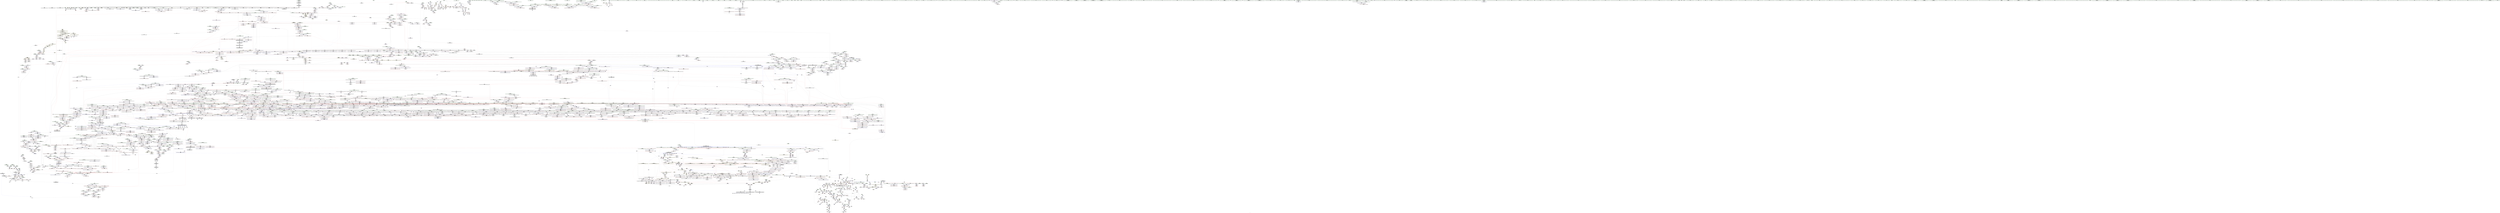 digraph "SVFG" {
	label="SVFG";

	Node0x55c15ed283b0 [shape=record,color=grey,label="{NodeID: 0\nNullPtr|{|<s42>117}}"];
	Node0x55c15ed283b0 -> Node0x55c15f84a460[style=solid];
	Node0x55c15ed283b0 -> Node0x55c15f84a560[style=solid];
	Node0x55c15ed283b0 -> Node0x55c15f84a630[style=solid];
	Node0x55c15ed283b0 -> Node0x55c15f84a700[style=solid];
	Node0x55c15ed283b0 -> Node0x55c15f84a7d0[style=solid];
	Node0x55c15ed283b0 -> Node0x55c15f84a8a0[style=solid];
	Node0x55c15ed283b0 -> Node0x55c15f84a970[style=solid];
	Node0x55c15ed283b0 -> Node0x55c15f84aa40[style=solid];
	Node0x55c15ed283b0 -> Node0x55c15f84ab10[style=solid];
	Node0x55c15ed283b0 -> Node0x55c15f84abe0[style=solid];
	Node0x55c15ed283b0 -> Node0x55c15f84acb0[style=solid];
	Node0x55c15ed283b0 -> Node0x55c15f84ad80[style=solid];
	Node0x55c15ed283b0 -> Node0x55c15f84ae50[style=solid];
	Node0x55c15ed283b0 -> Node0x55c15f84af20[style=solid];
	Node0x55c15ed283b0 -> Node0x55c15f84aff0[style=solid];
	Node0x55c15ed283b0 -> Node0x55c15f84b0c0[style=solid];
	Node0x55c15ed283b0 -> Node0x55c15f84b190[style=solid];
	Node0x55c15ed283b0 -> Node0x55c15f84b260[style=solid];
	Node0x55c15ed283b0 -> Node0x55c15f84b330[style=solid];
	Node0x55c15ed283b0 -> Node0x55c15f84b400[style=solid];
	Node0x55c15ed283b0 -> Node0x55c15f84b4d0[style=solid];
	Node0x55c15ed283b0 -> Node0x55c15f84b5a0[style=solid];
	Node0x55c15ed283b0 -> Node0x55c15f84b670[style=solid];
	Node0x55c15ed283b0 -> Node0x55c15f84b740[style=solid];
	Node0x55c15ed283b0 -> Node0x55c15f84b810[style=solid];
	Node0x55c15ed283b0 -> Node0x55c15f84b8e0[style=solid];
	Node0x55c15ed283b0 -> Node0x55c15f84b9b0[style=solid];
	Node0x55c15ed283b0 -> Node0x55c15f84ba80[style=solid];
	Node0x55c15ed283b0 -> Node0x55c15f84bb50[style=solid];
	Node0x55c15ed283b0 -> Node0x55c15f84bc20[style=solid];
	Node0x55c15ed283b0 -> Node0x55c15f84bcf0[style=solid];
	Node0x55c15ed283b0 -> Node0x55c15f84bdc0[style=solid];
	Node0x55c15ed283b0 -> Node0x55c15f84be90[style=solid];
	Node0x55c15ed283b0 -> Node0x55c15f84bf60[style=solid];
	Node0x55c15ed283b0 -> Node0x55c15f8b0f30[style=solid];
	Node0x55c15ed283b0 -> Node0x55c15f8b5470[style=solid];
	Node0x55c15ed283b0 -> Node0x55c15f8b5540[style=solid];
	Node0x55c15ed283b0 -> Node0x55c15f8b5610[style=solid];
	Node0x55c15ed283b0 -> Node0x55c15f8b7900[style=solid];
	Node0x55c15ed283b0 -> Node0x55c15e8ca970[style=solid];
	Node0x55c15ed283b0 -> Node0x55c15f930aa0[style=solid];
	Node0x55c15ed283b0 -> Node0x55c15f931ca0[style=solid];
	Node0x55c15ed283b0:s42 -> Node0x55c15f8e0410[style=solid,color=red];
	Node0x55c15f830f90 [shape=record,color=green,label="{NodeID: 443\n2733\<--2734\n__holeIndex.addr\<--__holeIndex.addr_field_insensitive\n_ZSt13__adjust_heapIN9__gnu_cxx17__normal_iteratorIPSt4pairIiiESt6vectorIS3_SaIS3_EEEElS3_NS0_5__ops15_Iter_less_iterEEvT_T0_SC_T1_T2_\n}"];
	Node0x55c15f830f90 -> Node0x55c15f8a3f40[style=solid];
	Node0x55c15f830f90 -> Node0x55c15f8a4010[style=solid];
	Node0x55c15f830f90 -> Node0x55c15f8a40e0[style=solid];
	Node0x55c15f830f90 -> Node0x55c15f8a41b0[style=solid];
	Node0x55c15f830f90 -> Node0x55c15f8a4280[style=solid];
	Node0x55c15f830f90 -> Node0x55c15f8c1430[style=solid];
	Node0x55c15f830f90 -> Node0x55c15f8c1c50[style=solid];
	Node0x55c15f830f90 -> Node0x55c15f8c1f90[style=solid];
	Node0x55c15f8402a0 [shape=record,color=black,label="{NodeID: 886\n2656\<--2654\n\<--call3\n_ZSt10__pop_heapIN9__gnu_cxx17__normal_iteratorIPSt4pairIiiESt6vectorIS3_SaIS3_EEEENS0_5__ops15_Iter_less_iterEEvT_SB_SB_RT0_\n}"];
	Node0x55c15f8402a0 -> Node0x55c15f875ee0[style=solid];
	Node0x55c15f8402a0 -> Node0x55c15f875fb0[style=solid];
	Node0x55c15f876970 [shape=record,color=purple,label="{NodeID: 1329\n2761\<--2727\ncoerce.dive\<--__first\n_ZSt13__adjust_heapIN9__gnu_cxx17__normal_iteratorIPSt4pairIiiESt6vectorIS3_SaIS3_EEEElS3_NS0_5__ops15_Iter_less_iterEEvT_T0_SC_T1_T2_\n}"];
	Node0x55c15f876970 -> Node0x55c15f8c1290[style=solid];
	Node0x55c15f8e4340 [shape=record,color=black,label="{NodeID: 6200\n3751 = PHI(3686, )\n1st arg _ZSt23__copy_move_backward_a2ILb1EN9__gnu_cxx17__normal_iteratorIPSt4pairIiiESt6vectorIS3_SaIS3_EEEES8_ET1_T0_SA_S9_ }"];
	Node0x55c15f8e4340 -> Node0x55c15f8c7d00[style=solid];
	Node0x55c15f85e0d0 [shape=record,color=red,label="{NodeID: 1772\n1470\<--1469\n\<--coerce.dive4\n_ZSt34__uninitialized_move_if_noexcept_aIPSt4pairIiiES2_SaIS1_EET0_T_S5_S4_RT1_\n|{<s0>112}}"];
	Node0x55c15f85e0d0:s0 -> Node0x55c15f8e3610[style=solid,color=red];
	Node0x55c15f9c49d0 [shape=record,color=yellow,style=double,label="{NodeID: 4429\n192V_1 = ENCHI(MR_192V_0)\npts\{3620000 25240000 26390000 27300000 29200000 34880000 37040000 \}\nFun[_ZSt13__adjust_heapIN9__gnu_cxx17__normal_iteratorIPSt4pairIiiESt6vectorIS3_SaIS3_EEEElS3_NS0_5__ops15_Iter_less_iterEEvT_T0_SC_T1_T2_]|{|<s1>251|<s2>257}}"];
	Node0x55c15f9c49d0 -> Node0x55c15f8ae020[style=dashed];
	Node0x55c15f9c49d0:s1 -> Node0x55c15f9c5a30[style=dashed,color=red];
	Node0x55c15f9c49d0:s2 -> Node0x55c15f9c5a30[style=dashed,color=red];
	Node0x55c15f8b3a70 [shape=record,color=blue,label="{NodeID: 2215\n454\<--451\narrayidx23\<--\n_Z5main2v\n}"];
	Node0x55c15f8b3a70 -> Node0x55c15f9fc300[style=dashed];
	Node0x55c15ed28440 [shape=record,color=green,label="{NodeID: 1\n7\<--1\n__dso_handle\<--dummyObj\nGlob }"];
	Node0x55c15f831060 [shape=record,color=green,label="{NodeID: 444\n2735\<--2736\n__len.addr\<--__len.addr_field_insensitive\n_ZSt13__adjust_heapIN9__gnu_cxx17__normal_iteratorIPSt4pairIiiESt6vectorIS3_SaIS3_EEEElS3_NS0_5__ops15_Iter_less_iterEEvT_T0_SC_T1_T2_\n}"];
	Node0x55c15f831060 -> Node0x55c15f8a4350[style=solid];
	Node0x55c15f831060 -> Node0x55c15f8a4420[style=solid];
	Node0x55c15f831060 -> Node0x55c15f8a44f0[style=solid];
	Node0x55c15f831060 -> Node0x55c15f8c1500[style=solid];
	Node0x55c15f840370 [shape=record,color=black,label="{NodeID: 887\n2670\<--2668\n\<--call10\n_ZSt10__pop_heapIN9__gnu_cxx17__normal_iteratorIPSt4pairIiiESt6vectorIS3_SaIS3_EEEENS0_5__ops15_Iter_less_iterEEvT_SB_SB_RT0_\n}"];
	Node0x55c15f840370 -> Node0x55c15f8763c0[style=solid];
	Node0x55c15f840370 -> Node0x55c15f876490[style=solid];
	Node0x55c15f876a40 [shape=record,color=purple,label="{NodeID: 1330\n2784\<--2741\ncoerce.dive1\<--agg.tmp\n_ZSt13__adjust_heapIN9__gnu_cxx17__normal_iteratorIPSt4pairIiiESt6vectorIS3_SaIS3_EEEElS3_NS0_5__ops15_Iter_less_iterEEvT_T0_SC_T1_T2_\n}"];
	Node0x55c15f876a40 -> Node0x55c15f8c1840[style=solid];
	Node0x55c15f8e4450 [shape=record,color=black,label="{NodeID: 6201\n3752 = PHI(3688, )\n2nd arg _ZSt23__copy_move_backward_a2ILb1EN9__gnu_cxx17__normal_iteratorIPSt4pairIiiESt6vectorIS3_SaIS3_EEEES8_ET1_T0_SA_S9_ }"];
	Node0x55c15f8e4450 -> Node0x55c15f8c7dd0[style=solid];
	Node0x55c15f85e1a0 [shape=record,color=red,label="{NodeID: 1773\n1472\<--1471\n\<--coerce.dive5\n_ZSt34__uninitialized_move_if_noexcept_aIPSt4pairIiiES2_SaIS1_EET0_T_S5_S4_RT1_\n|{<s0>112}}"];
	Node0x55c15f85e1a0:s0 -> Node0x55c15f8e3720[style=solid,color=red];
	Node0x55c15f9c4bd0 [shape=record,color=yellow,style=double,label="{NodeID: 4430\n194V_1 = ENCHI(MR_194V_0)\npts\{3620001 25240001 26390001 27300001 29200001 34880001 37040001 \}\nFun[_ZSt13__adjust_heapIN9__gnu_cxx17__normal_iteratorIPSt4pairIiiESt6vectorIS3_SaIS3_EEEElS3_NS0_5__ops15_Iter_less_iterEEvT_T0_SC_T1_T2_]|{|<s1>251|<s2>257}}"];
	Node0x55c15f9c4bd0 -> Node0x55c15f8ae0f0[style=dashed];
	Node0x55c15f9c4bd0:s1 -> Node0x55c15f9c5a30[style=dashed,color=red];
	Node0x55c15f9c4bd0:s2 -> Node0x55c15f9c5a30[style=dashed,color=red];
	Node0x55c15f8b3b40 [shape=record,color=blue,label="{NodeID: 2216\n349\<--458\ni\<--inc25\n_Z5main2v\n}"];
	Node0x55c15f8b3b40 -> Node0x55c15f9fbe00[style=dashed];
	Node0x55c15f820bb0 [shape=record,color=green,label="{NodeID: 2\n9\<--1\n\<--dummyObj\nCan only get source location for instruction, argument, global var or function.}"];
	Node0x55c15f831130 [shape=record,color=green,label="{NodeID: 445\n2737\<--2738\n__topIndex\<--__topIndex_field_insensitive\n_ZSt13__adjust_heapIN9__gnu_cxx17__normal_iteratorIPSt4pairIiiESt6vectorIS3_SaIS3_EEEElS3_NS0_5__ops15_Iter_less_iterEEvT_T0_SC_T1_T2_\n}"];
	Node0x55c15f831130 -> Node0x55c15f8a45c0[style=solid];
	Node0x55c15f831130 -> Node0x55c15f8c15d0[style=solid];
	Node0x55c15f840440 [shape=record,color=black,label="{NodeID: 888\n2679\<--2684\n_ZN9__gnu_cxx17__normal_iteratorIPSt4pairIiiESt6vectorIS2_SaIS2_EEEppEv_ret\<--this1\n_ZN9__gnu_cxx17__normal_iteratorIPSt4pairIiiESt6vectorIS2_SaIS2_EEEppEv\n|{<s0>208|<s1>317|<s2>328|<s3>357|<s4>363}}"];
	Node0x55c15f840440:s0 -> Node0x55c15fb83730[style=solid,color=blue];
	Node0x55c15f840440:s1 -> Node0x55c15fb7f3e0[style=solid,color=blue];
	Node0x55c15f840440:s2 -> Node0x55c15fb7f9c0[style=solid,color=blue];
	Node0x55c15f840440:s3 -> Node0x55c15fb883a0[style=solid,color=blue];
	Node0x55c15f840440:s4 -> Node0x55c15fb885c0[style=solid,color=blue];
	Node0x55c15f876b10 [shape=record,color=purple,label="{NodeID: 1331\n2791\<--2741\ncoerce.dive6\<--agg.tmp\n_ZSt13__adjust_heapIN9__gnu_cxx17__normal_iteratorIPSt4pairIiiESt6vectorIS3_SaIS3_EEEElS3_NS0_5__ops15_Iter_less_iterEEvT_T0_SC_T1_T2_\n}"];
	Node0x55c15f876b10 -> Node0x55c15f8a4f80[style=solid];
	Node0x55c15f8e4560 [shape=record,color=black,label="{NodeID: 6202\n987 = PHI(979, )\n0th arg _ZN9__gnu_cxx13new_allocatorISt4pairIiiEE10deallocateEPS2_m }"];
	Node0x55c15f8e4560 -> Node0x55c15f8b6720[style=solid];
	Node0x55c15f85e270 [shape=record,color=red,label="{NodeID: 1774\n1482\<--1479\nthis1\<--this.addr\n_ZNK9__gnu_cxx17__normal_iteratorIPSt4pairIiiESt6vectorIS2_SaIS2_EEE4baseEv\n}"];
	Node0x55c15f85e270 -> Node0x55c15f86c140[style=solid];
	Node0x55c15f8b3c10 [shape=record,color=blue,label="{NodeID: 2217\n367\<--108\ncleanup.dest.slot\<--\n_Z5main2v\n}"];
	Node0x55c15f8b3c10 -> Node0x55c15f9c9d70[style=dashed];
	Node0x55c15f820c40 [shape=record,color=green,label="{NodeID: 3\n20\<--1\n_ZSt3cin\<--dummyObj\nGlob }"];
	Node0x55c15f831200 [shape=record,color=green,label="{NodeID: 446\n2739\<--2740\n__secondChild\<--__secondChild_field_insensitive\n_ZSt13__adjust_heapIN9__gnu_cxx17__normal_iteratorIPSt4pairIiiESt6vectorIS3_SaIS3_EEEElS3_NS0_5__ops15_Iter_less_iterEEvT_T0_SC_T1_T2_\n}"];
	Node0x55c15f831200 -> Node0x55c15f8a4690[style=solid];
	Node0x55c15f831200 -> Node0x55c15f8a4760[style=solid];
	Node0x55c15f831200 -> Node0x55c15f8a4830[style=solid];
	Node0x55c15f831200 -> Node0x55c15f8a4900[style=solid];
	Node0x55c15f831200 -> Node0x55c15f8a49d0[style=solid];
	Node0x55c15f831200 -> Node0x55c15f8a4aa0[style=solid];
	Node0x55c15f831200 -> Node0x55c15f8a4b70[style=solid];
	Node0x55c15f831200 -> Node0x55c15f8a4c40[style=solid];
	Node0x55c15f831200 -> Node0x55c15f8a4d10[style=solid];
	Node0x55c15f831200 -> Node0x55c15f8a4de0[style=solid];
	Node0x55c15f831200 -> Node0x55c15f8a4eb0[style=solid];
	Node0x55c15f831200 -> Node0x55c15f8c16a0[style=solid];
	Node0x55c15f831200 -> Node0x55c15f8c1770[style=solid];
	Node0x55c15f831200 -> Node0x55c15f8c19e0[style=solid];
	Node0x55c15f831200 -> Node0x55c15f8c1d20[style=solid];
	Node0x55c15f840510 [shape=record,color=black,label="{NodeID: 889\n2690\<--2711\n_ZNK9__gnu_cxx17__normal_iteratorIPSt4pairIiiESt6vectorIS2_SaIS2_EEEplEl_ret\<--\n_ZNK9__gnu_cxx17__normal_iteratorIPSt4pairIiiESt6vectorIS2_SaIS2_EEEplEl\n|{<s0>170|<s1>172|<s2>186|<s3>188|<s4>192|<s5>217|<s6>243|<s7>244|<s8>246|<s9>249|<s10>252|<s11>255|<s12>266|<s13>268|<s14>271|<s15>275|<s16>339|<s17>349}}"];
	Node0x55c15f840510:s0 -> Node0x55c15fb82d90[style=solid,color=blue];
	Node0x55c15f840510:s1 -> Node0x55c15fb82ed0[style=solid,color=blue];
	Node0x55c15f840510:s2 -> Node0x55c15fb7dc50[style=solid,color=blue];
	Node0x55c15f840510:s3 -> Node0x55c15fb7dd90[style=solid,color=blue];
	Node0x55c15f840510:s4 -> Node0x55c15fb7e010[style=solid,color=blue];
	Node0x55c15f840510:s5 -> Node0x55c15fb83dd0[style=solid,color=blue];
	Node0x55c15f840510:s6 -> Node0x55c15fb85310[style=solid,color=blue];
	Node0x55c15f840510:s7 -> Node0x55c15fb85450[style=solid,color=blue];
	Node0x55c15f840510:s8 -> Node0x55c15fb856a0[style=solid,color=blue];
	Node0x55c15f840510:s9 -> Node0x55c15fb85a90[style=solid,color=blue];
	Node0x55c15f840510:s10 -> Node0x55c15fb85e20[style=solid,color=blue];
	Node0x55c15f840510:s11 -> Node0x55c15fb86210[style=solid,color=blue];
	Node0x55c15f840510:s12 -> Node0x55c15fb86ad0[style=solid,color=blue];
	Node0x55c15f840510:s13 -> Node0x55c15fb86d50[style=solid,color=blue];
	Node0x55c15f840510:s14 -> Node0x55c15fb87110[style=solid,color=blue];
	Node0x55c15f840510:s15 -> Node0x55c15fb87610[style=solid,color=blue];
	Node0x55c15f840510:s16 -> Node0x55c15fb802e0[style=solid,color=blue];
	Node0x55c15f840510:s17 -> Node0x55c15fb80950[style=solid,color=blue];
	Node0x55c15f876be0 [shape=record,color=purple,label="{NodeID: 1332\n2789\<--2743\ncoerce.dive5\<--agg.tmp2\n_ZSt13__adjust_heapIN9__gnu_cxx17__normal_iteratorIPSt4pairIiiESt6vectorIS3_SaIS3_EEEElS3_NS0_5__ops15_Iter_less_iterEEvT_T0_SC_T1_T2_\n}"];
	Node0x55c15f876be0 -> Node0x55c15f8c1910[style=solid];
	Node0x55c15f8e4670 [shape=record,color=black,label="{NodeID: 6203\n988 = PHI(980, )\n1st arg _ZN9__gnu_cxx13new_allocatorISt4pairIiiEE10deallocateEPS2_m }"];
	Node0x55c15f8e4670 -> Node0x55c15f8b67f0[style=solid];
	Node0x55c15f85e340 [shape=record,color=red,label="{NodeID: 1775\n1494\<--1488\n\<--__a.addr\n_ZNSt16allocator_traitsISaISt4pairIiiEEE7destroyIS1_EEvRS2_PT_\n}"];
	Node0x55c15f85e340 -> Node0x55c15f851680[style=solid];
	Node0x55c15f8b3ce0 [shape=record,color=blue,label="{NodeID: 2218\n369\<--486\nans\<--call36\n_Z5main2v\n}"];
	Node0x55c15f8b3ce0 -> Node0x55c15f8578d0[style=dashed];
	Node0x55c15f8b3ce0 -> Node0x55c15f9ca270[style=dashed];
	Node0x55c15f820ef0 [shape=record,color=green,label="{NodeID: 4\n21\<--1\n_ZSt4cout\<--dummyObj\nGlob }"];
	Node0x55c15f8312d0 [shape=record,color=green,label="{NodeID: 447\n2741\<--2742\nagg.tmp\<--agg.tmp_field_insensitive\n_ZSt13__adjust_heapIN9__gnu_cxx17__normal_iteratorIPSt4pairIiiESt6vectorIS3_SaIS3_EEEElS3_NS0_5__ops15_Iter_less_iterEEvT_T0_SC_T1_T2_\n}"];
	Node0x55c15f8312d0 -> Node0x55c15f876a40[style=solid];
	Node0x55c15f8312d0 -> Node0x55c15f876b10[style=solid];
	Node0x55c15f8405e0 [shape=record,color=black,label="{NodeID: 890\n2713\<--2720\n_ZNK9__gnu_cxx17__normal_iteratorIPSt4pairIiiESt6vectorIS2_SaIS2_EEEdeEv_ret\<--\n_ZNK9__gnu_cxx17__normal_iteratorIPSt4pairIiiESt6vectorIS2_SaIS2_EEEdeEv\n|{<s0>218|<s1>227|<s2>228|<s3>230|<s4>233|<s5>235|<s6>247|<s7>250|<s8>253|<s9>256|<s10>269|<s11>272|<s12>276|<s13>278|<s14>329|<s15>330|<s16>344|<s17>352|<s18>372|<s19>379|<s20>381|<s21>386|<s22>401}}"];
	Node0x55c15f8405e0:s0 -> Node0x55c15fb83f10[style=solid,color=blue];
	Node0x55c15f8405e0:s1 -> Node0x55c15fb84550[style=solid,color=blue];
	Node0x55c15f8405e0:s2 -> Node0x55c15fb84690[style=solid,color=blue];
	Node0x55c15f8405e0:s3 -> Node0x55c15fb84910[style=solid,color=blue];
	Node0x55c15f8405e0:s4 -> Node0x55c15fb84b90[style=solid,color=blue];
	Node0x55c15f8405e0:s5 -> Node0x55c15fb84e10[style=solid,color=blue];
	Node0x55c15f8405e0:s6 -> Node0x55c15fb85810[style=solid,color=blue];
	Node0x55c15f8405e0:s7 -> Node0x55c15fb85bd0[style=solid,color=blue];
	Node0x55c15f8405e0:s8 -> Node0x55c15fb85f90[style=solid,color=blue];
	Node0x55c15f8405e0:s9 -> Node0x55c15fb86350[style=solid,color=blue];
	Node0x55c15f8405e0:s10 -> Node0x55c15fb86e90[style=solid,color=blue];
	Node0x55c15f8405e0:s11 -> Node0x55c15fb87250[style=solid,color=blue];
	Node0x55c15f8405e0:s12 -> Node0x55c15fb87750[style=solid,color=blue];
	Node0x55c15f8405e0:s13 -> Node0x55c15fb879a0[style=solid,color=blue];
	Node0x55c15f8405e0:s14 -> Node0x55c15fb7fb00[style=solid,color=blue];
	Node0x55c15f8405e0:s15 -> Node0x55c15fb7fcd0[style=solid,color=blue];
	Node0x55c15f8405e0:s16 -> Node0x55c15fb80670[style=solid,color=blue];
	Node0x55c15f8405e0:s17 -> Node0x55c15fb88150[style=solid,color=blue];
	Node0x55c15f8405e0:s18 -> Node0x55c15fb88dd0[style=solid,color=blue];
	Node0x55c15f8405e0:s19 -> Node0x55c15fb810d0[style=solid,color=blue];
	Node0x55c15f8405e0:s20 -> Node0x55c15fb81350[style=solid,color=blue];
	Node0x55c15f8405e0:s21 -> Node0x55c15fb81850[style=solid,color=blue];
	Node0x55c15f8405e0:s22 -> Node0x55c15fb824a0[style=solid,color=blue];
	Node0x55c15f876cb0 [shape=record,color=purple,label="{NodeID: 1333\n2793\<--2743\ncoerce.dive7\<--agg.tmp2\n_ZSt13__adjust_heapIN9__gnu_cxx17__normal_iteratorIPSt4pairIiiESt6vectorIS3_SaIS3_EEEElS3_NS0_5__ops15_Iter_less_iterEEvT_T0_SC_T1_T2_\n}"];
	Node0x55c15f876cb0 -> Node0x55c15f8a5050[style=solid];
	Node0x55c15f8e4780 [shape=record,color=black,label="{NodeID: 6204\n989 = PHI(981, )\n2nd arg _ZN9__gnu_cxx13new_allocatorISt4pairIiiEE10deallocateEPS2_m }"];
	Node0x55c15f8e4780 -> Node0x55c15f8b68c0[style=solid];
	Node0x55c15f85e410 [shape=record,color=red,label="{NodeID: 1776\n1496\<--1490\n\<--__p.addr\n_ZNSt16allocator_traitsISaISt4pairIiiEEE7destroyIS1_EEvRS2_PT_\n|{<s0>113}}"];
	Node0x55c15f85e410:s0 -> Node0x55c15f8e9a50[style=solid,color=red];
	Node0x55c15f8b3db0 [shape=record,color=blue,label="{NodeID: 2219\n367\<--9\ncleanup.dest.slot\<--\n_Z5main2v\n}"];
	Node0x55c15f8b3db0 -> Node0x55c15f9c9d70[style=dashed];
	Node0x55c15f820f80 [shape=record,color=green,label="{NodeID: 5\n22\<--1\n.str\<--dummyObj\nGlob }"];
	Node0x55c15f8313a0 [shape=record,color=green,label="{NodeID: 448\n2743\<--2744\nagg.tmp2\<--agg.tmp2_field_insensitive\n_ZSt13__adjust_heapIN9__gnu_cxx17__normal_iteratorIPSt4pairIiiESt6vectorIS3_SaIS3_EEEElS3_NS0_5__ops15_Iter_less_iterEEvT_T0_SC_T1_T2_\n}"];
	Node0x55c15f8313a0 -> Node0x55c15f876be0[style=solid];
	Node0x55c15f8313a0 -> Node0x55c15f876cb0[style=solid];
	Node0x55c15f8406b0 [shape=record,color=black,label="{NodeID: 891\n2854\<--2727\n\<--__first\n_ZSt13__adjust_heapIN9__gnu_cxx17__normal_iteratorIPSt4pairIiiESt6vectorIS3_SaIS3_EEEElS3_NS0_5__ops15_Iter_less_iterEEvT_T0_SC_T1_T2_\n}"];
	Node0x55c15f8406b0 -> Node0x55c15f877260[style=solid];
	Node0x55c15f876d80 [shape=record,color=purple,label="{NodeID: 1334\n2803\<--2745\ncoerce.dive10\<--ref.tmp\n_ZSt13__adjust_heapIN9__gnu_cxx17__normal_iteratorIPSt4pairIiiESt6vectorIS3_SaIS3_EEEElS3_NS0_5__ops15_Iter_less_iterEEvT_T0_SC_T1_T2_\n}"];
	Node0x55c15f876d80 -> Node0x55c15f8c1ab0[style=solid];
	Node0x55c15f8e4890 [shape=record,color=black,label="{NodeID: 6205\n1118 = PHI(1037, )\n0th arg _ZNSt6vectorISt4pairIiiESaIS1_EE17_M_realloc_insertIJS1_EEEvN9__gnu_cxx17__normal_iteratorIPS1_S3_EEDpOT_ }"];
	Node0x55c15f8e4890 -> Node0x55c15f8b7350[style=solid];
	Node0x55c15f85e4e0 [shape=record,color=red,label="{NodeID: 1777\n1508\<--1505\nthis1\<--this.addr\n_ZNKSt6vectorISt4pairIiiESaIS1_EE8max_sizeEv\n}"];
	Node0x55c15f85e4e0 -> Node0x55c15f851750[style=solid];
	Node0x55c15f9c50a0 [shape=record,color=yellow,style=double,label="{NodeID: 4434\n89V_1 = ENCHI(MR_89V_0)\npts\{1632 \}\nFun[_ZNSt16allocator_traitsISaISt4pairIiiEEE9constructIS1_JS1_EEEvRS2_PT_DpOT0_]|{<s0>72|<s1>72}}"];
	Node0x55c15f9c50a0:s0 -> Node0x55c15f8ab370[style=dashed,color=red];
	Node0x55c15f9c50a0:s1 -> Node0x55c15f8b8460[style=dashed,color=red];
	Node0x55c15f8b3e80 [shape=record,color=blue,label="{NodeID: 2220\n513\<--512\nthis.addr\<--this\n_ZNSt6vectorISt4pairIiiESaIS1_EEC2Ev\n}"];
	Node0x55c15f8b3e80 -> Node0x55c15f857e80[style=dashed];
	Node0x55c15f821010 [shape=record,color=green,label="{NodeID: 6\n24\<--1\n.str.1\<--dummyObj\nGlob }"];
	Node0x55c15f831470 [shape=record,color=green,label="{NodeID: 449\n2745\<--2746\nref.tmp\<--ref.tmp_field_insensitive\n_ZSt13__adjust_heapIN9__gnu_cxx17__normal_iteratorIPSt4pairIiiESt6vectorIS3_SaIS3_EEEElS3_NS0_5__ops15_Iter_less_iterEEvT_T0_SC_T1_T2_\n|{|<s1>247}}"];
	Node0x55c15f831470 -> Node0x55c15f876d80[style=solid];
	Node0x55c15f831470:s1 -> Node0x55c15f94f600[style=solid,color=red];
	Node0x55c15f840780 [shape=record,color=black,label="{NodeID: 892\n2763\<--2729\n\<--__value\n_ZSt13__adjust_heapIN9__gnu_cxx17__normal_iteratorIPSt4pairIiiESt6vectorIS3_SaIS3_EEEElS3_NS0_5__ops15_Iter_less_iterEEvT_T0_SC_T1_T2_\n}"];
	Node0x55c15f840780 -> Node0x55c15f8c1360[style=solid];
	Node0x55c15f876e50 [shape=record,color=purple,label="{NodeID: 1335\n2809\<--2747\ncoerce.dive15\<--ref.tmp13\n_ZSt13__adjust_heapIN9__gnu_cxx17__normal_iteratorIPSt4pairIiiESt6vectorIS3_SaIS3_EEEElS3_NS0_5__ops15_Iter_less_iterEEvT_T0_SC_T1_T2_\n}"];
	Node0x55c15f876e50 -> Node0x55c15f8c1b80[style=solid];
	Node0x55c15f8e49a0 [shape=record,color=black,label="{NodeID: 6206\n1119 = PHI(1075, )\n1st arg _ZNSt6vectorISt4pairIiiESaIS1_EE17_M_realloc_insertIJS1_EEEvN9__gnu_cxx17__normal_iteratorIPS1_S3_EEDpOT_ }"];
	Node0x55c15f8e49a0 -> Node0x55c15f8b7280[style=solid];
	Node0x55c15f85e5b0 [shape=record,color=red,label="{NodeID: 1778\n1522\<--1519\nthis1\<--this.addr\n_ZNKSt6vectorISt4pairIiiESaIS1_EE4sizeEv\n}"];
	Node0x55c15f85e5b0 -> Node0x55c15f8518f0[style=solid];
	Node0x55c15f85e5b0 -> Node0x55c15f8519c0[style=solid];
	Node0x55c15f9c5180 [shape=record,color=yellow,style=double,label="{NodeID: 4435\n115V_1 = ENCHI(MR_115V_0)\npts\{3620000 3620001 25240000 25240001 26390000 26390001 27300000 27300001 29200000 29200001 34880000 34880001 37040000 37040001 \}\nFun[_ZNSt16allocator_traitsISaISt4pairIiiEEE9constructIS1_JS1_EEEvRS2_PT_DpOT0_]|{<s0>72|<s1>72}}"];
	Node0x55c15f9c5180:s0 -> Node0x55c15fa2c6c0[style=dashed,color=red];
	Node0x55c15f9c5180:s1 -> Node0x55c15fa2c8f0[style=dashed,color=red];
	Node0x55c15f8b3f50 [shape=record,color=blue,label="{NodeID: 2221\n535\<--533\nthis.addr\<--this\n_ZNSt6vectorISt4pairIiiESaIS1_EE9push_backEOS1_\n}"];
	Node0x55c15f8b3f50 -> Node0x55c15f857f50[style=dashed];
	Node0x55c15f8210a0 [shape=record,color=green,label="{NodeID: 7\n26\<--1\n.str.2\<--dummyObj\nGlob }"];
	Node0x55c15f831540 [shape=record,color=green,label="{NodeID: 450\n2747\<--2748\nref.tmp13\<--ref.tmp13_field_insensitive\n_ZSt13__adjust_heapIN9__gnu_cxx17__normal_iteratorIPSt4pairIiiESt6vectorIS3_SaIS3_EEEElS3_NS0_5__ops15_Iter_less_iterEEvT_T0_SC_T1_T2_\n|{|<s1>250}}"];
	Node0x55c15f831540 -> Node0x55c15f876e50[style=solid];
	Node0x55c15f831540:s1 -> Node0x55c15f94f600[style=solid,color=red];
	Node0x55c15f840850 [shape=record,color=black,label="{NodeID: 893\n2853\<--2757\n\<--agg.tmp40\n_ZSt13__adjust_heapIN9__gnu_cxx17__normal_iteratorIPSt4pairIiiESt6vectorIS3_SaIS3_EEEElS3_NS0_5__ops15_Iter_less_iterEEvT_T0_SC_T1_T2_\n}"];
	Node0x55c15f840850 -> Node0x55c15f877190[style=solid];
	Node0x55c15fa7acd0 [shape=record,color=yellow,style=double,label="{NodeID: 5764\n89V_5 = CSCHI(MR_89V_2)\npts\{1632 \}\nCS[]|{|<s2>47}}"];
	Node0x55c15fa7acd0 -> Node0x55c15f857b40[style=dashed];
	Node0x55c15fa7acd0 -> Node0x55c15f857c10[style=dashed];
	Node0x55c15fa7acd0:s2 -> Node0x55c15f9cac70[style=dashed,color=blue];
	Node0x55c15f876f20 [shape=record,color=purple,label="{NodeID: 1336\n2833\<--2749\ncoerce.dive28\<--ref.tmp25\n_ZSt13__adjust_heapIN9__gnu_cxx17__normal_iteratorIPSt4pairIiiESt6vectorIS3_SaIS3_EEEElS3_NS0_5__ops15_Iter_less_iterEEvT_T0_SC_T1_T2_\n}"];
	Node0x55c15f876f20 -> Node0x55c15f8c1df0[style=solid];
	Node0x55c15f8e4ab0 [shape=record,color=black,label="{NodeID: 6207\n1120 = PHI(1073, )\n2nd arg _ZNSt6vectorISt4pairIiiESaIS1_EE17_M_realloc_insertIJS1_EEEvN9__gnu_cxx17__normal_iteratorIPS1_S3_EEDpOT_ }"];
	Node0x55c15f8e4ab0 -> Node0x55c15f8b7420[style=solid];
	Node0x55c15f85e680 [shape=record,color=red,label="{NodeID: 1779\n1526\<--1525\n\<--_M_finish\n_ZNKSt6vectorISt4pairIiiESaIS1_EE4sizeEv\n}"];
	Node0x55c15f85e680 -> Node0x55c15f851a90[style=solid];
	Node0x55c15f8b4020 [shape=record,color=blue,label="{NodeID: 2222\n537\<--534\n__x.addr\<--__x\n_ZNSt6vectorISt4pairIiiESaIS1_EE9push_backEOS1_\n}"];
	Node0x55c15f8b4020 -> Node0x55c15f858020[style=dashed];
	Node0x55c15f8218e0 [shape=record,color=green,label="{NodeID: 8\n28\<--1\n.str.3\<--dummyObj\nGlob }"];
	Node0x55c15f831610 [shape=record,color=green,label="{NodeID: 451\n2749\<--2750\nref.tmp25\<--ref.tmp25_field_insensitive\n_ZSt13__adjust_heapIN9__gnu_cxx17__normal_iteratorIPSt4pairIiiESt6vectorIS3_SaIS3_EEEElS3_NS0_5__ops15_Iter_less_iterEEvT_T0_SC_T1_T2_\n|{|<s1>253}}"];
	Node0x55c15f831610 -> Node0x55c15f876f20[style=solid];
	Node0x55c15f831610:s1 -> Node0x55c15f94f600[style=solid,color=red];
	Node0x55c15f840920 [shape=record,color=black,label="{NodeID: 894\n2859\<--2759\n\<--agg.tmp41\n_ZSt13__adjust_heapIN9__gnu_cxx17__normal_iteratorIPSt4pairIiiESt6vectorIS3_SaIS3_EEEElS3_NS0_5__ops15_Iter_less_iterEEvT_T0_SC_T1_T2_\n}"];
	Node0x55c15f840920 -> Node0x55c15f877330[style=solid];
	Node0x55c15f840920 -> Node0x55c15f877400[style=solid];
	Node0x55c15fa7ae30 [shape=record,color=yellow,style=double,label="{NodeID: 5765\n107V_2 = CSCHI(MR_107V_1)\npts\{3520000 3520001 3520002 \}\nCS[]|{<s0>11|<s1>11|<s2>11}}"];
	Node0x55c15fa7ae30:s0 -> Node0x55c15fa04500[style=dashed,color=blue];
	Node0x55c15fa7ae30:s1 -> Node0x55c15fa04a00[style=dashed,color=blue];
	Node0x55c15fa7ae30:s2 -> Node0x55c15fa04f00[style=dashed,color=blue];
	Node0x55c15f876ff0 [shape=record,color=purple,label="{NodeID: 1337\n2839\<--2751\ncoerce.dive33\<--ref.tmp31\n_ZSt13__adjust_heapIN9__gnu_cxx17__normal_iteratorIPSt4pairIiiESt6vectorIS3_SaIS3_EEEElS3_NS0_5__ops15_Iter_less_iterEEvT_T0_SC_T1_T2_\n}"];
	Node0x55c15f876ff0 -> Node0x55c15f8c1ec0[style=solid];
	Node0x55c15f8e4bc0 [shape=record,color=black,label="{NodeID: 6208\n614 = PHI(351, 1145, )\n0th arg _ZNSt6vectorISt4pairIiiESaIS1_EE5beginEv }"];
	Node0x55c15f8e4bc0 -> Node0x55c15f8b45d0[style=solid];
	Node0x55c15f85e750 [shape=record,color=red,label="{NodeID: 1780\n1530\<--1529\n\<--_M_start\n_ZNKSt6vectorISt4pairIiiESaIS1_EE4sizeEv\n}"];
	Node0x55c15f85e750 -> Node0x55c15f851b60[style=solid];
	Node0x55c15f8b40f0 [shape=record,color=blue,label="{NodeID: 2223\n555\<--551\n__x.addr\<--__x\n_ZSt9make_pairIRiS0_ESt4pairINSt17__decay_and_stripIT_E6__typeENS2_IT0_E6__typeEEOS3_OS6_\n}"];
	Node0x55c15f8b40f0 -> Node0x55c15f8580f0[style=dashed];
	Node0x55c15f821970 [shape=record,color=green,label="{NodeID: 9\n31\<--1\n\<--dummyObj\nCan only get source location for instruction, argument, global var or function.}"];
	Node0x55c15f8316e0 [shape=record,color=green,label="{NodeID: 452\n2751\<--2752\nref.tmp31\<--ref.tmp31_field_insensitive\n_ZSt13__adjust_heapIN9__gnu_cxx17__normal_iteratorIPSt4pairIiiESt6vectorIS3_SaIS3_EEEElS3_NS0_5__ops15_Iter_less_iterEEvT_T0_SC_T1_T2_\n|{|<s1>256}}"];
	Node0x55c15f8316e0 -> Node0x55c15f876ff0[style=solid];
	Node0x55c15f8316e0:s1 -> Node0x55c15f94f600[style=solid,color=red];
	Node0x55c15f8409f0 [shape=record,color=black,label="{NodeID: 895\n2864\<--2759\n\<--agg.tmp41\n_ZSt13__adjust_heapIN9__gnu_cxx17__normal_iteratorIPSt4pairIiiESt6vectorIS3_SaIS3_EEEElS3_NS0_5__ops15_Iter_less_iterEEvT_T0_SC_T1_T2_\n}"];
	Node0x55c15f8409f0 -> Node0x55c15f8a51f0[style=solid];
	Node0x55c15fa7af90 [shape=record,color=yellow,style=double,label="{NodeID: 5766\n113V_2 = CSCHI(MR_113V_1)\npts\{1632 3520000 3520001 3520002 \}\nCS[]|{<s0>15|<s1>15|<s2>15|<s3>15|<s4>15|<s5>15|<s6>15}}"];
	Node0x55c15fa7af90:s0 -> Node0x55c15f9eba00[style=dashed,color=blue];
	Node0x55c15fa7af90:s1 -> Node0x55c15f9ebf00[style=dashed,color=blue];
	Node0x55c15fa7af90:s2 -> Node0x55c15f9ec400[style=dashed,color=blue];
	Node0x55c15fa7af90:s3 -> Node0x55c15fa04000[style=dashed,color=blue];
	Node0x55c15fa7af90:s4 -> Node0x55c15fa04500[style=dashed,color=blue];
	Node0x55c15fa7af90:s5 -> Node0x55c15fa04a00[style=dashed,color=blue];
	Node0x55c15fa7af90:s6 -> Node0x55c15fa04f00[style=dashed,color=blue];
	Node0x55c15f8770c0 [shape=record,color=purple,label="{NodeID: 1338\n2862\<--2757\ncoerce.dive43\<--agg.tmp40\n_ZSt13__adjust_heapIN9__gnu_cxx17__normal_iteratorIPSt4pairIiiESt6vectorIS3_SaIS3_EEEElS3_NS0_5__ops15_Iter_less_iterEEvT_T0_SC_T1_T2_\n}"];
	Node0x55c15f8770c0 -> Node0x55c15f8a5120[style=solid];
	Node0x55c15f8e4d10 [shape=record,color=black,label="{NodeID: 6209\n1009 = PHI(960, )\n0th arg _ZNSaISt4pairIiiEED2Ev }"];
	Node0x55c15f8e4d10 -> Node0x55c15f8b6990[style=solid];
	Node0x55c15f85e820 [shape=record,color=red,label="{NodeID: 1781\n1561\<--1541\n\<--retval\n_ZSt3maxImERKT_S2_S2_\n}"];
	Node0x55c15f85e820 -> Node0x55c15f851d00[style=solid];
	Node0x55c15f8b41c0 [shape=record,color=blue,label="{NodeID: 2224\n557\<--552\n__y.addr\<--__y\n_ZSt9make_pairIRiS0_ESt4pairINSt17__decay_and_stripIT_E6__typeENS2_IT0_E6__typeEEOS3_OS6_\n}"];
	Node0x55c15f8b41c0 -> Node0x55c15f8581c0[style=dashed];
	Node0x55c15f821a30 [shape=record,color=green,label="{NodeID: 10\n73\<--1\n\<--dummyObj\nCan only get source location for instruction, argument, global var or function.}"];
	Node0x55c15fa29390 [shape=record,color=yellow,style=double,label="{NodeID: 4881\n902V_1 = ENCHI(MR_902V_0)\npts\{29200000 29200001 \}\nFun[_ZSt11__push_heapIN9__gnu_cxx17__normal_iteratorIPSt4pairIiiESt6vectorIS3_SaIS3_EEEElS3_NS0_5__ops14_Iter_less_valEEvT_T0_SC_T1_RT2_]|{<s0>267|<s1>273|<s2>277}}"];
	Node0x55c15fa29390:s0 -> Node0x55c15fa16380[style=dashed,color=red];
	Node0x55c15fa29390:s1 -> Node0x55c15f9c5a30[style=dashed,color=red];
	Node0x55c15fa29390:s2 -> Node0x55c15f9c5a30[style=dashed,color=red];
	Node0x55c15f8317b0 [shape=record,color=green,label="{NodeID: 453\n2753\<--2754\n__cmp\<--__cmp_field_insensitive\n_ZSt13__adjust_heapIN9__gnu_cxx17__normal_iteratorIPSt4pairIiiESt6vectorIS3_SaIS3_EEEElS3_NS0_5__ops15_Iter_less_iterEEvT_T0_SC_T1_T2_\n|{<s0>259|<s1>263}}"];
	Node0x55c15f8317b0:s0 -> Node0x55c15f8e6cc0[style=solid,color=red];
	Node0x55c15f8317b0:s1 -> Node0x55c15f8e85d0[style=solid,color=red];
	Node0x55c15f840ac0 [shape=record,color=black,label="{NodeID: 896\n2860\<--2858\n\<--call42\n_ZSt13__adjust_heapIN9__gnu_cxx17__normal_iteratorIPSt4pairIiiESt6vectorIS3_SaIS3_EEEElS3_NS0_5__ops15_Iter_less_iterEEvT_T0_SC_T1_T2_\n}"];
	Node0x55c15f840ac0 -> Node0x55c15f8774d0[style=solid];
	Node0x55c15f840ac0 -> Node0x55c15f8775a0[style=solid];
	Node0x55c15fa7b120 [shape=record,color=yellow,style=double,label="{NodeID: 5767\n136V_2 = CSCHI(MR_136V_1)\npts\{5540000 5540001 \}\nCS[]}"];
	Node0x55c15f877190 [shape=record,color=purple,label="{NodeID: 1339\n4085\<--2853\noffset_0\<--\n}"];
	Node0x55c15f877190 -> Node0x55c15f8c2060[style=solid];
	Node0x55c15f8e4e20 [shape=record,color=black,label="{NodeID: 6210\n141 = PHI(295, )\n0th arg _Z7get_bigd }"];
	Node0x55c15f8e4e20 -> Node0x55c15f8b19f0[style=solid];
	Node0x55c15f85e8f0 [shape=record,color=red,label="{NodeID: 1782\n1549\<--1543\n\<--__a.addr\n_ZSt3maxImERKT_S2_S2_\n}"];
	Node0x55c15f85e8f0 -> Node0x55c15f85ec30[style=solid];
	Node0x55c15f8b4290 [shape=record,color=blue,label="{NodeID: 2225\n588\<--574\ncoerce.dive\<--__first.coerce\n_ZSt4sortIN9__gnu_cxx17__normal_iteratorIPSt4pairIiiESt6vectorIS3_SaIS3_EEEEEvT_S9_\n}"];
	Node0x55c15f8b4290 -> Node0x55c15f8ab1d0[style=dashed];
	Node0x55c15f821b30 [shape=record,color=green,label="{NodeID: 11\n108\<--1\n\<--dummyObj\nCan only get source location for instruction, argument, global var or function.}"];
	Node0x55c15fa29470 [shape=record,color=yellow,style=double,label="{NodeID: 4882\n904V_1 = ENCHI(MR_904V_0)\npts\{3620000 3620001 25240000 25240001 26390000 26390001 27300000 27300001 34880000 34880001 37040000 37040001 \}\nFun[_ZSt11__push_heapIN9__gnu_cxx17__normal_iteratorIPSt4pairIiiESt6vectorIS3_SaIS3_EEEElS3_NS0_5__ops14_Iter_less_valEEvT_T0_SC_T1_RT2_]|{<s0>273|<s1>277}}"];
	Node0x55c15fa29470:s0 -> Node0x55c15f9c5a30[style=dashed,color=red];
	Node0x55c15fa29470:s1 -> Node0x55c15f9c5a30[style=dashed,color=red];
	Node0x55c15f831880 [shape=record,color=green,label="{NodeID: 454\n2755\<--2756\nagg.tmp38\<--agg.tmp38_field_insensitive\n_ZSt13__adjust_heapIN9__gnu_cxx17__normal_iteratorIPSt4pairIiiESt6vectorIS3_SaIS3_EEEElS3_NS0_5__ops15_Iter_less_iterEEvT_T0_SC_T1_T2_\n}"];
	Node0x55c15f840b90 [shape=record,color=black,label="{NodeID: 897\n2870\<--2879\n_ZNSt4pairIiiEaSEOS0__ret\<--this1\n_ZNSt4pairIiiEaSEOS0_\n|{<s0>236|<s1>251|<s2>257|<s3>273|<s4>277|<s5>353|<s6>382|<s7>387|<s8>400}}"];
	Node0x55c15f840b90:s0 -> Node0x55c15fb84f50[style=solid,color=blue];
	Node0x55c15f840b90:s1 -> Node0x55c15fb85d10[style=solid,color=blue];
	Node0x55c15f840b90:s2 -> Node0x55c15fb86490[style=solid,color=blue];
	Node0x55c15f840b90:s3 -> Node0x55c15fb87390[style=solid,color=blue];
	Node0x55c15f840b90:s4 -> Node0x55c15fb87890[style=solid,color=blue];
	Node0x55c15f840b90:s5 -> Node0x55c15fb88290[style=solid,color=blue];
	Node0x55c15f840b90:s6 -> Node0x55c15fb81490[style=solid,color=blue];
	Node0x55c15f840b90:s7 -> Node0x55c15fb81990[style=solid,color=blue];
	Node0x55c15f840b90:s8 -> Node0x55c15fb82390[style=solid,color=blue];
	Node0x55c15fa7b280 [shape=record,color=yellow,style=double,label="{NodeID: 5768\n89V_2 = CSCHI(MR_89V_1)\npts\{1632 \}\nCS[]|{<s0>19}}"];
	Node0x55c15fa7b280:s0 -> Node0x55c15fa7acd0[style=dashed,color=blue];
	Node0x55c15f877260 [shape=record,color=purple,label="{NodeID: 1340\n4086\<--2854\noffset_0\<--\n}"];
	Node0x55c15f877260 -> Node0x55c15f8adf50[style=solid];
	Node0x55c15f8e4f30 [shape=record,color=black,label="{NodeID: 6211\n1876 = PHI(1821, )\n0th arg _ZSteqIPSt4pairIiiEEbRKSt13move_iteratorIT_ES7_ }"];
	Node0x55c15f8e4f30 -> Node0x55c15f8bba00[style=solid];
	Node0x55c15f85e9c0 [shape=record,color=red,label="{NodeID: 1783\n1558\<--1543\n\<--__a.addr\n_ZSt3maxImERKT_S2_S2_\n}"];
	Node0x55c15f85e9c0 -> Node0x55c15f8b98b0[style=solid];
	Node0x55c15f8b4360 [shape=record,color=blue,label="{NodeID: 2226\n590\<--575\ncoerce.dive1\<--__last.coerce\n_ZSt4sortIN9__gnu_cxx17__normal_iteratorIPSt4pairIiiESt6vectorIS3_SaIS3_EEEEEvT_S9_\n}"];
	Node0x55c15f8b4360 -> Node0x55c15f8ab2a0[style=dashed];
	Node0x55c15f821c30 [shape=record,color=green,label="{NodeID: 12\n187\<--1\n\<--dummyObj\nCan only get source location for instruction, argument, global var or function.}"];
	Node0x55c15fa29640 [shape=record,color=yellow,style=double,label="{NodeID: 4883\n2V_1 = ENCHI(MR_2V_0)\npts\{10 \}\nFun[main]|{<s0>47}}"];
	Node0x55c15fa29640:s0 -> Node0x55c15fa26f10[style=dashed,color=red];
	Node0x55c15f831950 [shape=record,color=green,label="{NodeID: 455\n2757\<--2758\nagg.tmp40\<--agg.tmp40_field_insensitive\n_ZSt13__adjust_heapIN9__gnu_cxx17__normal_iteratorIPSt4pairIiiESt6vectorIS3_SaIS3_EEEElS3_NS0_5__ops15_Iter_less_iterEEvT_T0_SC_T1_T2_\n}"];
	Node0x55c15f831950 -> Node0x55c15f840850[style=solid];
	Node0x55c15f831950 -> Node0x55c15f8770c0[style=solid];
	Node0x55c15f840c60 [shape=record,color=black,label="{NodeID: 898\n2895\<--2900\n_ZSt4moveIRN9__gnu_cxx5__ops15_Iter_less_iterEEONSt16remove_referenceIT_E4typeEOS5__ret\<--\n_ZSt4moveIRN9__gnu_cxx5__ops15_Iter_less_iterEEONSt16remove_referenceIT_E4typeEOS5_\n|{<s0>258}}"];
	Node0x55c15f840c60:s0 -> Node0x55c15fb865a0[style=solid,color=blue];
	Node0x55c15f877330 [shape=record,color=purple,label="{NodeID: 1341\n4088\<--2859\noffset_0\<--\n}"];
	Node0x55c15f877330 -> Node0x55c15f8c2130[style=solid];
	Node0x55c15f8e5040 [shape=record,color=black,label="{NodeID: 6212\n1877 = PHI(1822, )\n1st arg _ZSteqIPSt4pairIiiEEbRKSt13move_iteratorIT_ES7_ }"];
	Node0x55c15f8e5040 -> Node0x55c15f8bbad0[style=solid];
	Node0x55c15f85ea90 [shape=record,color=red,label="{NodeID: 1784\n1551\<--1545\n\<--__b.addr\n_ZSt3maxImERKT_S2_S2_\n}"];
	Node0x55c15f85ea90 -> Node0x55c15f85ed00[style=solid];
	Node0x55c15f8b4430 [shape=record,color=blue, style = dotted,label="{NodeID: 2227\n3917\<--3919\noffset_0\<--dummyVal\n_ZSt4sortIN9__gnu_cxx17__normal_iteratorIPSt4pairIiiESt6vectorIS3_SaIS3_EEEEEvT_S9_\n}"];
	Node0x55c15f8b4430 -> Node0x55c15f858360[style=dashed];
	Node0x55c15f821d30 [shape=record,color=green,label="{NodeID: 13\n284\<--1\n\<--dummyObj\nCan only get source location for instruction, argument, global var or function.}"];
	Node0x55c15f831a20 [shape=record,color=green,label="{NodeID: 456\n2759\<--2760\nagg.tmp41\<--agg.tmp41_field_insensitive\n_ZSt13__adjust_heapIN9__gnu_cxx17__normal_iteratorIPSt4pairIiiESt6vectorIS3_SaIS3_EEEElS3_NS0_5__ops15_Iter_less_iterEEvT_T0_SC_T1_T2_\n}"];
	Node0x55c15f831a20 -> Node0x55c15f840920[style=solid];
	Node0x55c15f831a20 -> Node0x55c15f8409f0[style=solid];
	Node0x55c15f840d30 [shape=record,color=black,label="{NodeID: 899\n2939\<--2919\n\<--__value\n_ZSt11__push_heapIN9__gnu_cxx17__normal_iteratorIPSt4pairIiiESt6vectorIS3_SaIS3_EEEElS3_NS0_5__ops14_Iter_less_valEEvT_T0_SC_T1_RT2_\n}"];
	Node0x55c15f840d30 -> Node0x55c15f8c2880[style=solid];
	Node0x55c15fa7b5d0 [shape=record,color=yellow,style=double,label="{NodeID: 5770\n107V_2 = CSCHI(MR_107V_1)\npts\{3520000 3520001 3520002 \}\nCS[]|{<s0>27}}"];
	Node0x55c15fa7b5d0:s0 -> Node0x55c15fa7ae30[style=dashed,color=blue];
	Node0x55c15f877400 [shape=record,color=purple,label="{NodeID: 1342\n4091\<--2859\noffset_1\<--\n}"];
	Node0x55c15f877400 -> Node0x55c15f8c2200[style=solid];
	Node0x55c15f8e5150 [shape=record,color=black,label="{NodeID: 6213\n3068 = PHI(2335, )\n0th arg _ZSt22__move_median_to_firstIN9__gnu_cxx17__normal_iteratorIPSt4pairIiiESt6vectorIS3_SaIS3_EEEENS0_5__ops15_Iter_less_iterEEvT_SB_SB_SB_T0_ }"];
	Node0x55c15f8e5150 -> Node0x55c15f8c37f0[style=solid];
	Node0x55c15f85eb60 [shape=record,color=red,label="{NodeID: 1785\n1555\<--1545\n\<--__b.addr\n_ZSt3maxImERKT_S2_S2_\n}"];
	Node0x55c15f85eb60 -> Node0x55c15f8b97e0[style=solid];
	Node0x55c15f8b4500 [shape=record,color=blue, style = dotted,label="{NodeID: 2228\n3920\<--3922\noffset_0\<--dummyVal\n_ZSt4sortIN9__gnu_cxx17__normal_iteratorIPSt4pairIiiESt6vectorIS3_SaIS3_EEEEEvT_S9_\n}"];
	Node0x55c15f8b4500 -> Node0x55c15f858430[style=dashed];
	Node0x55c15f821e30 [shape=record,color=green,label="{NodeID: 14\n290\<--1\n\<--dummyObj\nCan only get source location for instruction, argument, global var or function.}"];
	Node0x55c15fa29830 [shape=record,color=yellow,style=double,label="{NodeID: 4885\n230V_1 = ENCHI(MR_230V_0)\npts\{720 \}\nFun[main]}"];
	Node0x55c15fa29830 -> Node0x55c15f858df0[style=dashed];
	Node0x55c15f831af0 [shape=record,color=green,label="{NodeID: 457\n2848\<--2849\n_ZSt4moveIRN9__gnu_cxx5__ops15_Iter_less_iterEEONSt16remove_referenceIT_E4typeEOS5_\<--_ZSt4moveIRN9__gnu_cxx5__ops15_Iter_less_iterEEONSt16remove_referenceIT_E4typeEOS5__field_insensitive\n}"];
	Node0x55c15f840e00 [shape=record,color=black,label="{NodeID: 900\n2993\<--2998\n_ZSt7forwardIiEOT_RNSt16remove_referenceIS0_E4typeE_ret\<--\n_ZSt7forwardIiEOT_RNSt16remove_referenceIS0_E4typeE\n|{<s0>264|<s1>265}}"];
	Node0x55c15f840e00:s0 -> Node0x55c15fb86850[style=solid,color=blue];
	Node0x55c15f840e00:s1 -> Node0x55c15fb86990[style=solid,color=blue];
	Node0x55c15fa7b730 [shape=record,color=yellow,style=double,label="{NodeID: 5771\n89V_2 = CSCHI(MR_89V_1)\npts\{1632 \}\nCS[]|{<s0>81}}"];
	Node0x55c15fa7b730:s0 -> Node0x55c15fa3d150[style=dashed,color=red];
	Node0x55c15f8774d0 [shape=record,color=purple,label="{NodeID: 1343\n4089\<--2860\noffset_0\<--\n}"];
	Node0x55c15f8774d0 -> Node0x55c15f8ae020[style=solid];
	Node0x55c15f8e5290 [shape=record,color=black,label="{NodeID: 6214\n3069 = PHI(2337, )\n1st arg _ZSt22__move_median_to_firstIN9__gnu_cxx17__normal_iteratorIPSt4pairIiiESt6vectorIS3_SaIS3_EEEENS0_5__ops15_Iter_less_iterEEvT_SB_SB_SB_T0_ }"];
	Node0x55c15f8e5290 -> Node0x55c15f8c38c0[style=solid];
	Node0x55c15f85ec30 [shape=record,color=red,label="{NodeID: 1786\n1550\<--1549\n\<--\n_ZSt3maxImERKT_S2_S2_\n}"];
	Node0x55c15f85ec30 -> Node0x55c15f932120[style=solid];
	Node0x55c15f9c5a30 [shape=record,color=yellow,style=double,label="{NodeID: 4443\n115V_1 = ENCHI(MR_115V_0)\npts\{3620000 3620001 25240000 25240001 26390000 26390001 27300000 27300001 29200000 29200001 34880000 34880001 37040000 37040001 \}\nFun[_ZNSt4pairIiiEaSEOS0_]}"];
	Node0x55c15f9c5a30 -> Node0x55c15f8a5530[style=dashed];
	Node0x55c15f9c5a30 -> Node0x55c15f8a5600[style=dashed];
	Node0x55c15f8b45d0 [shape=record,color=blue,label="{NodeID: 2229\n617\<--614\nthis.addr\<--this\n_ZNSt6vectorISt4pairIiiESaIS1_EE5beginEv\n}"];
	Node0x55c15f8b45d0 -> Node0x55c15f858500[style=dashed];
	Node0x55c15f821f30 [shape=record,color=green,label="{NodeID: 15\n338\<--1\n\<--dummyObj\nCan only get source location for instruction, argument, global var or function.}"];
	Node0x55c15f831bf0 [shape=record,color=green,label="{NodeID: 458\n2851\<--2852\n_ZN9__gnu_cxx5__ops14_Iter_less_valC2ENS0_15_Iter_less_iterE\<--_ZN9__gnu_cxx5__ops14_Iter_less_valC2ENS0_15_Iter_less_iterE_field_insensitive\n}"];
	Node0x55c15f840ed0 [shape=record,color=black,label="{NodeID: 901\n3000\<--3017\n_ZNK9__gnu_cxx5__ops14_Iter_less_valclINS_17__normal_iteratorIPSt4pairIiiESt6vectorIS5_SaIS5_EEEES5_EEbT_RT0__ret\<--call2\n_ZNK9__gnu_cxx5__ops14_Iter_less_valclINS_17__normal_iteratorIPSt4pairIiiESt6vectorIS5_SaIS5_EEEES5_EEbT_RT0_\n|{<s0>267}}"];
	Node0x55c15f840ed0:s0 -> Node0x55c15fb86c10[style=solid,color=blue];
	Node0x55c15f8775a0 [shape=record,color=purple,label="{NodeID: 1344\n4092\<--2860\noffset_1\<--\n}"];
	Node0x55c15f8775a0 -> Node0x55c15f8ae0f0[style=solid];
	Node0x55c15f8e53d0 [shape=record,color=black,label="{NodeID: 6215\n3070 = PHI(2339, )\n2nd arg _ZSt22__move_median_to_firstIN9__gnu_cxx17__normal_iteratorIPSt4pairIiiESt6vectorIS3_SaIS3_EEEENS0_5__ops15_Iter_less_iterEEvT_SB_SB_SB_T0_ }"];
	Node0x55c15f8e53d0 -> Node0x55c15f8c3990[style=solid];
	Node0x55c15f85ed00 [shape=record,color=red,label="{NodeID: 1787\n1552\<--1551\n\<--\n_ZSt3maxImERKT_S2_S2_\n}"];
	Node0x55c15f85ed00 -> Node0x55c15f932120[style=solid];
	Node0x55c15f8b46a0 [shape=record,color=blue,label="{NodeID: 2230\n634\<--631\nthis.addr\<--this\n_ZNSt6vectorISt4pairIiiESaIS1_EE3endEv\n}"];
	Node0x55c15f8b46a0 -> Node0x55c15f8586a0[style=dashed];
	Node0x55c15f822030 [shape=record,color=green,label="{NodeID: 16\n340\<--1\n\<--dummyObj\nCan only get source location for instruction, argument, global var or function.}"];
	Node0x55c15f831cf0 [shape=record,color=green,label="{NodeID: 459\n2867\<--2868\n_ZSt11__push_heapIN9__gnu_cxx17__normal_iteratorIPSt4pairIiiESt6vectorIS3_SaIS3_EEEElS3_NS0_5__ops14_Iter_less_valEEvT_T0_SC_T1_RT2_\<--_ZSt11__push_heapIN9__gnu_cxx17__normal_iteratorIPSt4pairIiiESt6vectorIS3_SaIS3_EEEElS3_NS0_5__ops14_Iter_less_valEEvT_T0_SC_T1_RT2__field_insensitive\n}"];
	Node0x55c15f840fa0 [shape=record,color=black,label="{NodeID: 902\n3019\<--3054\n_ZStltIiiEbRKSt4pairIT_T0_ES5__ret\<--\n_ZStltIiiEbRKSt4pairIT_T0_ES5_\n|{<s0>229|<s1>279|<s2>402}}"];
	Node0x55c15f840fa0:s0 -> Node0x55c15fb847d0[style=solid,color=blue];
	Node0x55c15f840fa0:s1 -> Node0x55c15fb87b10[style=solid,color=blue];
	Node0x55c15f840fa0:s2 -> Node0x55c15fb82610[style=solid,color=blue];
	Node0x55c15f877670 [shape=record,color=purple,label="{NodeID: 1345\n2886\<--2879\nfirst2\<--this1\n_ZNSt4pairIiiEaSEOS0_\n}"];
	Node0x55c15f877670 -> Node0x55c15f8c2470[style=solid];
	Node0x55c15f8e5510 [shape=record,color=black,label="{NodeID: 6216\n3071 = PHI(2341, )\n3rd arg _ZSt22__move_median_to_firstIN9__gnu_cxx17__normal_iteratorIPSt4pairIiiESt6vectorIS3_SaIS3_EEEENS0_5__ops15_Iter_less_iterEEvT_SB_SB_SB_T0_ }"];
	Node0x55c15f8e5510 -> Node0x55c15f8c3a60[style=solid];
	Node0x55c15f85edd0 [shape=record,color=red,label="{NodeID: 1788\n1568\<--1565\n\<--__a.addr\n_ZNSt16allocator_traitsISaISt4pairIiiEEE8max_sizeERKS2_\n}"];
	Node0x55c15f85edd0 -> Node0x55c15f851dd0[style=solid];
	Node0x55c15f8b4770 [shape=record,color=blue,label="{NodeID: 2231\n648\<--646\nthis.addr\<--this\n_ZNSt6vectorISt4pairIiiESaIS1_EEixEm\n}"];
	Node0x55c15f8b4770 -> Node0x55c15f858840[style=dashed];
	Node0x55c15f822130 [shape=record,color=green,label="{NodeID: 17\n595\<--1\n\<--dummyObj\nCan only get source location for instruction, argument, global var or function.}"];
	Node0x55c15fa29b60 [shape=record,color=yellow,style=double,label="{NodeID: 4888\n89V_1 = ENCHI(MR_89V_0)\npts\{1632 \}\nFun[_ZNK9__gnu_cxx5__ops15_Iter_less_iterclINS_17__normal_iteratorIPSt4pairIiiESt6vectorIS5_SaIS5_EEEESA_EEbT_T0_]|{<s0>229}}"];
	Node0x55c15fa29b60:s0 -> Node0x55c15fa2ce70[style=dashed,color=red];
	Node0x55c15f842310 [shape=record,color=green,label="{NodeID: 460\n2873\<--2874\nthis.addr\<--this.addr_field_insensitive\n_ZNSt4pairIiiEaSEOS0_\n}"];
	Node0x55c15f842310 -> Node0x55c15f8a52c0[style=solid];
	Node0x55c15f842310 -> Node0x55c15f8c22d0[style=solid];
	Node0x55c15f841070 [shape=record,color=black,label="{NodeID: 903\n3056\<--3061\n_ZN9__gnu_cxx17__normal_iteratorIPSt4pairIiiESt6vectorIS2_SaIS2_EEEmmEv_ret\<--this1\n_ZN9__gnu_cxx17__normal_iteratorIPSt4pairIiiESt6vectorIS2_SaIS2_EEEmmEv\n|{<s0>210|<s1>318|<s2>322|<s3>376|<s4>384}}"];
	Node0x55c15f841070:s0 -> Node0x55c15fb83a10[style=solid,color=blue];
	Node0x55c15f841070:s1 -> Node0x55c15fb7f4f0[style=solid,color=blue];
	Node0x55c15f841070:s2 -> Node0x55c15fb7f740[style=solid,color=blue];
	Node0x55c15f841070:s3 -> Node0x55c15fb89050[style=solid,color=blue];
	Node0x55c15f841070:s4 -> Node0x55c15fb815a0[style=solid,color=blue];
	Node0x55c15f877740 [shape=record,color=purple,label="{NodeID: 1346\n2892\<--2879\nsecond4\<--this1\n_ZNSt4pairIiiEaSEOS0_\n}"];
	Node0x55c15f877740 -> Node0x55c15f8c2540[style=solid];
	Node0x55c15f8e5650 [shape=record,color=black,label="{NodeID: 6217\n776 = PHI(517, )\n0th arg _ZNSt12_Vector_baseISt4pairIiiESaIS1_EEC2Ev }"];
	Node0x55c15f8e5650 -> Node0x55c15f8b52d0[style=solid];
	Node0x55c15f85eea0 [shape=record,color=red,label="{NodeID: 1789\n1579\<--1576\nthis1\<--this.addr\n_ZNKSt12_Vector_baseISt4pairIiiESaIS1_EE19_M_get_Tp_allocatorEv\n}"];
	Node0x55c15f85eea0 -> Node0x55c15f86c550[style=solid];
	Node0x55c15f8b4840 [shape=record,color=blue,label="{NodeID: 2232\n650\<--647\n__n.addr\<--__n\n_ZNSt6vectorISt4pairIiiESaIS1_EEixEm\n}"];
	Node0x55c15f8b4840 -> Node0x55c15f858910[style=dashed];
	Node0x55c15f822230 [shape=record,color=green,label="{NodeID: 18\n596\<--1\n\<--dummyObj\nCan only get source location for instruction, argument, global var or function.}"];
	Node0x55c15f8423e0 [shape=record,color=green,label="{NodeID: 461\n2875\<--2876\n__p.addr\<--__p.addr_field_insensitive\n_ZNSt4pairIiiEaSEOS0_\n}"];
	Node0x55c15f8423e0 -> Node0x55c15f8a5390[style=solid];
	Node0x55c15f8423e0 -> Node0x55c15f8a5460[style=solid];
	Node0x55c15f8423e0 -> Node0x55c15f8c23a0[style=solid];
	Node0x55c15f841140 [shape=record,color=black,label="{NodeID: 904\n3159\<--3072\n\<--__result\n_ZSt22__move_median_to_firstIN9__gnu_cxx17__normal_iteratorIPSt4pairIiiESt6vectorIS3_SaIS3_EEEENS0_5__ops15_Iter_less_iterEEvT_SB_SB_SB_T0_\n}"];
	Node0x55c15f841140 -> Node0x55c15f87a250[style=solid];
	Node0x55c15f877810 [shape=record,color=purple,label="{NodeID: 1347\n2881\<--2880\nfirst\<--\n_ZNSt4pairIiiEaSEOS0_\n|{<s0>264}}"];
	Node0x55c15f877810:s0 -> Node0x55c15f8e1600[style=solid,color=red];
	Node0x55c15f8e5790 [shape=record,color=black,label="{NodeID: 6218\n3400 = PHI(3393, )\n0th arg _ZSt4swapIiiENSt9enable_ifIXsr6__and_ISt14__is_swappableIT_ES1_IT0_EEE5valueEvE4typeERSt4pairIS2_S4_ESA_ }"];
	Node0x55c15f8e5790 -> Node0x55c15f8c5940[style=solid];
	Node0x55c15f85ef70 [shape=record,color=red,label="{NodeID: 1790\n1588\<--1585\nthis1\<--this.addr\n_ZNK9__gnu_cxx13new_allocatorISt4pairIiiEE8max_sizeEv\n}"];
	Node0x55c15f8b4910 [shape=record,color=blue,label="{NodeID: 2233\n675\<--674\nthis.addr\<--this\n_ZNSt6vectorISt4pairIiiESaIS1_EED2Ev\n}"];
	Node0x55c15f8b4910 -> Node0x55c15f858ab0[style=dashed];
	Node0x55c15f822330 [shape=record,color=green,label="{NodeID: 19\n1148\<--1\n\<--dummyObj\nCan only get source location for instruction, argument, global var or function.|{<s0>73|<s1>188|<s2>190|<s3>192|<s4>339|<s5>349}}"];
	Node0x55c15f822330:s0 -> Node0x55c15fb918c0[style=solid,color=red];
	Node0x55c15f822330:s1 -> Node0x55c15fb90ce0[style=solid,color=red];
	Node0x55c15f822330:s2 -> Node0x55c15fb8cf30[style=solid,color=red];
	Node0x55c15f822330:s3 -> Node0x55c15fb90ce0[style=solid,color=red];
	Node0x55c15f822330:s4 -> Node0x55c15fb90ce0[style=solid,color=red];
	Node0x55c15f822330:s5 -> Node0x55c15fb90ce0[style=solid,color=red];
	Node0x55c15f8424b0 [shape=record,color=green,label="{NodeID: 462\n2883\<--2884\n_ZSt7forwardIiEOT_RNSt16remove_referenceIS0_E4typeE\<--_ZSt7forwardIiEOT_RNSt16remove_referenceIS0_E4typeE_field_insensitive\n}"];
	Node0x55c15f841210 [shape=record,color=black,label="{NodeID: 905\n3185\<--3072\n\<--__result\n_ZSt22__move_median_to_firstIN9__gnu_cxx17__normal_iteratorIPSt4pairIiiESt6vectorIS3_SaIS3_EEEENS0_5__ops15_Iter_less_iterEEvT_SB_SB_SB_T0_\n}"];
	Node0x55c15f841210 -> Node0x55c15f87a8d0[style=solid];
	Node0x55c15f8778e0 [shape=record,color=purple,label="{NodeID: 1348\n2889\<--2888\nsecond\<--\n_ZNSt4pairIiiEaSEOS0_\n|{<s0>265}}"];
	Node0x55c15f8778e0:s0 -> Node0x55c15f8e1600[style=solid,color=red];
	Node0x55c15f8e58d0 [shape=record,color=black,label="{NodeID: 6219\n3401 = PHI(3394, )\n1st arg _ZSt4swapIiiENSt9enable_ifIXsr6__and_ISt14__is_swappableIT_ES1_IT0_EEE5valueEvE4typeERSt4pairIS2_S4_ESA_ }"];
	Node0x55c15f8e58d0 -> Node0x55c15f8c5a10[style=solid];
	Node0x55c15f85f040 [shape=record,color=red,label="{NodeID: 1791\n1600\<--1594\n\<--__a.addr\n_ZNSt16allocator_traitsISaISt4pairIiiEEE8allocateERS2_m\n}"];
	Node0x55c15f85f040 -> Node0x55c15f83a390[style=solid];
	Node0x55c15f8b49e0 [shape=record,color=blue,label="{NodeID: 2234\n677\<--704\nexn.slot\<--\n_ZNSt6vectorISt4pairIiiESaIS1_EED2Ev\n}"];
	Node0x55c15f8b49e0 -> Node0x55c15f858b80[style=dashed];
	Node0x55c15f822430 [shape=record,color=green,label="{NodeID: 20\n1424\<--1\n\<--dummyObj\nCan only get source location for instruction, argument, global var or function.|{<s0>241}}"];
	Node0x55c15f822430:s0 -> Node0x55c15fb8a360[style=solid,color=red];
	Node0x55c15f8425b0 [shape=record,color=green,label="{NodeID: 463\n2897\<--2898\n__t.addr\<--__t.addr_field_insensitive\n_ZSt4moveIRN9__gnu_cxx5__ops15_Iter_less_iterEEONSt16remove_referenceIT_E4typeEOS5_\n}"];
	Node0x55c15f8425b0 -> Node0x55c15f8a56d0[style=solid];
	Node0x55c15f8425b0 -> Node0x55c15f8c2610[style=solid];
	Node0x55c15f8412e0 [shape=record,color=black,label="{NodeID: 906\n3197\<--3072\n\<--__result\n_ZSt22__move_median_to_firstIN9__gnu_cxx17__normal_iteratorIPSt4pairIiiESt6vectorIS3_SaIS3_EEEENS0_5__ops15_Iter_less_iterEEvT_SB_SB_SB_T0_\n}"];
	Node0x55c15f8412e0 -> Node0x55c15f87ac10[style=solid];
	Node0x55c15fa7bdf0 [shape=record,color=yellow,style=double,label="{NodeID: 5777\n89V_2 = CSCHI(MR_89V_1)\npts\{1632 \}\nCS[]|{<s0>67|<s1>78}}"];
	Node0x55c15fa7bdf0:s0 -> Node0x55c15f9ed300[style=dashed,color=blue];
	Node0x55c15fa7bdf0:s1 -> Node0x55c15fa7b730[style=dashed,color=blue];
	Node0x55c15f8779b0 [shape=record,color=purple,label="{NodeID: 1349\n2937\<--2917\ncoerce.dive\<--__first\n_ZSt11__push_heapIN9__gnu_cxx17__normal_iteratorIPSt4pairIiiESt6vectorIS3_SaIS3_EEEElS3_NS0_5__ops14_Iter_less_valEEvT_T0_SC_T1_RT2_\n}"];
	Node0x55c15f8779b0 -> Node0x55c15f8c27b0[style=solid];
	Node0x55c15f8e5a10 [shape=record,color=black,label="{NodeID: 6220\n631 = PHI(351, 1037, )\n0th arg _ZNSt6vectorISt4pairIiiESaIS1_EE3endEv }"];
	Node0x55c15f8e5a10 -> Node0x55c15f8b46a0[style=solid];
	Node0x55c15f85f110 [shape=record,color=red,label="{NodeID: 1792\n1602\<--1596\n\<--__n.addr\n_ZNSt16allocator_traitsISaISt4pairIiiEEE8allocateERS2_m\n|{<s0>117}}"];
	Node0x55c15f85f110:s0 -> Node0x55c15f8e0300[style=solid,color=red];
	Node0x55c15f8b4ab0 [shape=record,color=blue,label="{NodeID: 2235\n679\<--706\nehselector.slot\<--\n_ZNSt6vectorISt4pairIiiESaIS1_EED2Ev\n}"];
	Node0x55c15f822530 [shape=record,color=green,label="{NodeID: 21\n1590\<--1\n\<--dummyObj\nCan only get source location for instruction, argument, global var or function.}"];
	Node0x55c15f842680 [shape=record,color=green,label="{NodeID: 464\n2904\<--2905\n\<--field_insensitive\n_ZN9__gnu_cxx5__ops14_Iter_less_valC2ENS0_15_Iter_less_iterE\n}"];
	Node0x55c15f8413b0 [shape=record,color=black,label="{NodeID: 907\n3223\<--3072\n\<--__result\n_ZSt22__move_median_to_firstIN9__gnu_cxx17__normal_iteratorIPSt4pairIiiESt6vectorIS3_SaIS3_EEEENS0_5__ops15_Iter_less_iterEEvT_SB_SB_SB_T0_\n}"];
	Node0x55c15f8413b0 -> Node0x55c15f87b290[style=solid];
	Node0x55c15fa7bf50 [shape=record,color=yellow,style=double,label="{NodeID: 5778\n89V_3 = CSCHI(MR_89V_2)\npts\{1632 \}\nCS[]|{<s0>84}}"];
	Node0x55c15fa7bf50:s0 -> Node0x55c15fa3d150[style=dashed,color=red];
	Node0x55c15f877a80 [shape=record,color=purple,label="{NodeID: 1350\n2956\<--2929\ncoerce.dive1\<--agg.tmp\n_ZSt11__push_heapIN9__gnu_cxx17__normal_iteratorIPSt4pairIiiESt6vectorIS3_SaIS3_EEEElS3_NS0_5__ops14_Iter_less_valEEvT_T0_SC_T1_RT2_\n}"];
	Node0x55c15f877a80 -> Node0x55c15f8c2c90[style=solid];
	Node0x55c15f8e5c20 [shape=record,color=black,label="{NodeID: 6221\n1679 = PHI(1457, 1463, )\n0th arg _ZSt32__make_move_if_noexcept_iteratorISt4pairIiiESt13move_iteratorIPS1_EET0_PT_ }"];
	Node0x55c15f8e5c20 -> Node0x55c15f8ba4e0[style=solid];
	Node0x55c15f85f1e0 [shape=record,color=red,label="{NodeID: 1793\n1620\<--1611\nthis1\<--this.addr\n_ZN9__gnu_cxx13new_allocatorISt4pairIiiEE8allocateEmPKv\n|{<s0>118}}"];
	Node0x55c15f85f1e0:s0 -> Node0x55c15fb8ab40[style=solid,color=red];
	Node0x55c15f8b4b80 [shape=record,color=blue,label="{NodeID: 2236\n717\<--9\nretval\<--\nmain\n}"];
	Node0x55c15f822630 [shape=record,color=green,label="{NodeID: 22\n1714\<--1\n\<--dummyObj\nCan only get source location for instruction, argument, global var or function.}"];
	Node0x55c15f842750 [shape=record,color=green,label="{NodeID: 465\n2906\<--2907\nthis.addr\<--this.addr_field_insensitive\n_ZN9__gnu_cxx5__ops14_Iter_less_valC2ENS0_15_Iter_less_iterE\n}"];
	Node0x55c15f842750 -> Node0x55c15f8a57a0[style=solid];
	Node0x55c15f842750 -> Node0x55c15f8c26e0[style=solid];
	Node0x55c15f841480 [shape=record,color=black,label="{NodeID: 908\n3247\<--3072\n\<--__result\n_ZSt22__move_median_to_firstIN9__gnu_cxx17__normal_iteratorIPSt4pairIiiESt6vectorIS3_SaIS3_EEEENS0_5__ops15_Iter_less_iterEEvT_SB_SB_SB_T0_\n}"];
	Node0x55c15f841480 -> Node0x55c15f87b910[style=solid];
	Node0x55c15fa7c0b0 [shape=record,color=yellow,style=double,label="{NodeID: 5779\n89V_4 = CSCHI(MR_89V_3)\npts\{1632 \}\nCS[]|{<s0>70}}"];
	Node0x55c15fa7c0b0:s0 -> Node0x55c15f9ed300[style=dashed,color=blue];
	Node0x55c15f877b50 [shape=record,color=purple,label="{NodeID: 1351\n2958\<--2929\ncoerce.dive2\<--agg.tmp\n_ZSt11__push_heapIN9__gnu_cxx17__normal_iteratorIPSt4pairIiiESt6vectorIS3_SaIS3_EEEElS3_NS0_5__ops14_Iter_less_valEEvT_T0_SC_T1_RT2_\n}"];
	Node0x55c15f877b50 -> Node0x55c15f8a6090[style=solid];
	Node0x55c15f8e5da0 [shape=record,color=black,label="{NodeID: 6222\n1020 = PHI(1014, )\n0th arg _ZN9__gnu_cxx13new_allocatorISt4pairIiiEED2Ev }"];
	Node0x55c15f8e5da0 -> Node0x55c15f8b6a60[style=solid];
	Node0x55c15f85f2b0 [shape=record,color=red,label="{NodeID: 1794\n1621\<--1613\n\<--__n.addr\n_ZN9__gnu_cxx13new_allocatorISt4pairIiiEE8allocateEmPKv\n}"];
	Node0x55c15f85f2b0 -> Node0x55c15f931220[style=solid];
	Node0x55c15f8b4c50 [shape=record,color=blue,label="{NodeID: 2237\n721\<--9\ntc\<--\nmain\n}"];
	Node0x55c15f8b4c50 -> Node0x55c15f9ca770[style=dashed];
	Node0x55c15f822730 [shape=record,color=green,label="{NodeID: 23\n1827\<--1\n\<--dummyObj\nCan only get source location for instruction, argument, global var or function.}"];
	Node0x55c15f842820 [shape=record,color=green,label="{NodeID: 466\n2917\<--2918\n__first\<--__first_field_insensitive\n_ZSt11__push_heapIN9__gnu_cxx17__normal_iteratorIPSt4pairIiiESt6vectorIS3_SaIS3_EEEElS3_NS0_5__ops14_Iter_less_valEEvT_T0_SC_T1_RT2_\n|{|<s1>266|<s2>268|<s3>271|<s4>275}}"];
	Node0x55c15f842820 -> Node0x55c15f8779b0[style=solid];
	Node0x55c15f842820:s1 -> Node0x55c15fb901c0[style=solid,color=red];
	Node0x55c15f842820:s2 -> Node0x55c15fb901c0[style=solid,color=red];
	Node0x55c15f842820:s3 -> Node0x55c15fb901c0[style=solid,color=red];
	Node0x55c15f842820:s4 -> Node0x55c15fb901c0[style=solid,color=red];
	Node0x55c15f841550 [shape=record,color=black,label="{NodeID: 909\n3259\<--3072\n\<--__result\n_ZSt22__move_median_to_firstIN9__gnu_cxx17__normal_iteratorIPSt4pairIiiESt6vectorIS3_SaIS3_EEEENS0_5__ops15_Iter_less_iterEEvT_SB_SB_SB_T0_\n}"];
	Node0x55c15f841550 -> Node0x55c15f87bc50[style=solid];
	Node0x55c15fa7c210 [shape=record,color=yellow,style=double,label="{NodeID: 5780\n89V_3 = CSCHI(MR_89V_2)\npts\{1632 \}\nCS[]|{<s0>159}}"];
	Node0x55c15fa7c210:s0 -> Node0x55c15f9c8970[style=dashed,color=blue];
	Node0x55c15f877c20 [shape=record,color=purple,label="{NodeID: 1352\n2968\<--2931\ncoerce.dive5\<--ref.tmp\n_ZSt11__push_heapIN9__gnu_cxx17__normal_iteratorIPSt4pairIiiESt6vectorIS3_SaIS3_EEEElS3_NS0_5__ops14_Iter_less_valEEvT_T0_SC_T1_RT2_\n}"];
	Node0x55c15f877c20 -> Node0x55c15f8c2d60[style=solid];
	Node0x55c15f8e5eb0 [shape=record,color=black,label="{NodeID: 6223\n3842 = PHI(3779, 3787, 3793, )\n0th arg _ZSt12__niter_baseIPSt4pairIiiESt6vectorIS1_SaIS1_EEET_N9__gnu_cxx17__normal_iteratorIS6_T0_EE }"];
	Node0x55c15f8e5eb0 -> Node0x55c15f8c86c0[style=solid];
	Node0x55c15f85f380 [shape=record,color=red,label="{NodeID: 1795\n1629\<--1613\n\<--__n.addr\n_ZN9__gnu_cxx13new_allocatorISt4pairIiiEE8allocateEmPKv\n}"];
	Node0x55c15f85f380 -> Node0x55c15f92b820[style=solid];
	Node0x55c15f8b4d20 [shape=record,color=blue,label="{NodeID: 2238\n721\<--738\ntc\<--inc\nmain\n}"];
	Node0x55c15f8b4d20 -> Node0x55c15f9ca770[style=dashed];
	Node0x55c15f822830 [shape=record,color=green,label="{NodeID: 24\n1982\<--1\n\<--dummyObj\nCan only get source location for instruction, argument, global var or function.}"];
	Node0x55c15f8428f0 [shape=record,color=green,label="{NodeID: 467\n2919\<--2920\n__value\<--__value_field_insensitive\n_ZSt11__push_heapIN9__gnu_cxx17__normal_iteratorIPSt4pairIiiESt6vectorIS3_SaIS3_EEEElS3_NS0_5__ops14_Iter_less_valEEvT_T0_SC_T1_RT2_\n|{|<s1>267|<s2>274}}"];
	Node0x55c15f8428f0 -> Node0x55c15f840d30[style=solid];
	Node0x55c15f8428f0:s1 -> Node0x55c15fb6e1a0[style=solid,color=red];
	Node0x55c15f8428f0:s2 -> Node0x55c15f8e9d80[style=solid,color=red];
	Node0x55c15f841620 [shape=record,color=black,label="{NodeID: 910\n3135\<--3074\n\<--__a\n_ZSt22__move_median_to_firstIN9__gnu_cxx17__normal_iteratorIPSt4pairIiiESt6vectorIS3_SaIS3_EEEENS0_5__ops15_Iter_less_iterEEvT_SB_SB_SB_T0_\n}"];
	Node0x55c15f841620 -> Node0x55c15f879bd0[style=solid];
	Node0x55c15fa7c370 [shape=record,color=yellow,style=double,label="{NodeID: 5781\n89V_2 = CSCHI(MR_89V_1)\npts\{1632 \}\nCS[]|{<s0>195}}"];
	Node0x55c15fa7c370:s0 -> Node0x55c15f9cf800[style=dashed,color=red];
	Node0x55c15f877cf0 [shape=record,color=purple,label="{NodeID: 1353\n2974\<--2933\ncoerce.dive10\<--ref.tmp8\n_ZSt11__push_heapIN9__gnu_cxx17__normal_iteratorIPSt4pairIiiESt6vectorIS3_SaIS3_EEEElS3_NS0_5__ops14_Iter_less_valEEvT_T0_SC_T1_RT2_\n}"];
	Node0x55c15f877cf0 -> Node0x55c15f8c2e30[style=solid];
	Node0x55c15f8e6130 [shape=record,color=black,label="{NodeID: 6224\n1893 = PHI(1884, 1888, )\n0th arg _ZNKSt13move_iteratorIPSt4pairIiiEE4baseEv }"];
	Node0x55c15f8e6130 -> Node0x55c15f8bbba0[style=solid];
	Node0x55c15f85f450 [shape=record,color=red,label="{NodeID: 1796\n1669\<--1649\n\<--__result.addr\n_ZSt22__uninitialized_copy_aISt13move_iteratorIPSt4pairIiiEES3_S2_ET0_T_S6_S5_RSaIT1_E\n|{<s0>123}}"];
	Node0x55c15f85f450:s0 -> Node0x55c15fb8d990[style=solid,color=red];
	Node0x55c15f8b4df0 [shape=record,color=blue,label="{NodeID: 2239\n744\<--743\n__t.addr\<--__t\n_ZSt7forwardIRiEOT_RNSt16remove_referenceIS1_E4typeE\n}"];
	Node0x55c15f8b4df0 -> Node0x55c15f859130[style=dashed];
	Node0x55c15f822930 [shape=record,color=green,label="{NodeID: 25\n2068\<--1\n\<--dummyObj\nCan only get source location for instruction, argument, global var or function.|{<s0>170|<s1>172}}"];
	Node0x55c15f822930:s0 -> Node0x55c15fb90ce0[style=solid,color=red];
	Node0x55c15f822930:s1 -> Node0x55c15fb90ce0[style=solid,color=red];
	Node0x55c15f8429c0 [shape=record,color=green,label="{NodeID: 468\n2921\<--2922\n__holeIndex.addr\<--__holeIndex.addr_field_insensitive\n_ZSt11__push_heapIN9__gnu_cxx17__normal_iteratorIPSt4pairIiiESt6vectorIS3_SaIS3_EEEElS3_NS0_5__ops14_Iter_less_valEEvT_T0_SC_T1_RT2_\n}"];
	Node0x55c15f8429c0 -> Node0x55c15f8a5870[style=solid];
	Node0x55c15f8429c0 -> Node0x55c15f8a5940[style=solid];
	Node0x55c15f8429c0 -> Node0x55c15f8a5a10[style=solid];
	Node0x55c15f8429c0 -> Node0x55c15f8a5ae0[style=solid];
	Node0x55c15f8429c0 -> Node0x55c15f8a5bb0[style=solid];
	Node0x55c15f8429c0 -> Node0x55c15f8c2950[style=solid];
	Node0x55c15f8429c0 -> Node0x55c15f8c2f00[style=solid];
	Node0x55c15f8416f0 [shape=record,color=black,label="{NodeID: 911\n3173\<--3074\n\<--__a\n_ZSt22__move_median_to_firstIN9__gnu_cxx17__normal_iteratorIPSt4pairIiiESt6vectorIS3_SaIS3_EEEENS0_5__ops15_Iter_less_iterEEvT_SB_SB_SB_T0_\n}"];
	Node0x55c15f8416f0 -> Node0x55c15f87a590[style=solid];
	Node0x55c15fa7c4d0 [shape=record,color=yellow,style=double,label="{NodeID: 5782\n89V_6 = CSCHI(MR_89V_5)\npts\{1632 \}\nCS[]|{<s0>224|<s1>224|<s2>241}}"];
	Node0x55c15fa7c4d0:s0 -> Node0x55c15f9d7f00[style=dashed,color=blue];
	Node0x55c15fa7c4d0:s1 -> Node0x55c15f9e6f00[style=dashed,color=blue];
	Node0x55c15fa7c4d0:s2 -> Node0x55c15fa7f4f0[style=dashed,color=blue];
	Node0x55c15f877dc0 [shape=record,color=purple,label="{NodeID: 1354\n2988\<--2935\ncoerce.dive18\<--ref.tmp16\n_ZSt11__push_heapIN9__gnu_cxx17__normal_iteratorIPSt4pairIiiESt6vectorIS3_SaIS3_EEEElS3_NS0_5__ops14_Iter_less_valEEvT_T0_SC_T1_RT2_\n}"];
	Node0x55c15f877dc0 -> Node0x55c15f8c30a0[style=solid];
	Node0x55c15f8e6280 [shape=record,color=black,label="{NodeID: 6225\n1830 = PHI(1759, )\n0th arg _ZSt10_ConstructISt4pairIiiEJS1_EEvPT_DpOT0_ }"];
	Node0x55c15f8e6280 -> Node0x55c15f8bb380[style=solid];
	Node0x55c15f85f520 [shape=record,color=red,label="{NodeID: 1797\n1671\<--1670\n\<--coerce.dive3\n_ZSt22__uninitialized_copy_aISt13move_iteratorIPSt4pairIiiEES3_S2_ET0_T_S6_S5_RSaIT1_E\n|{<s0>123}}"];
	Node0x55c15f85f520:s0 -> Node0x55c15fb8d740[style=solid,color=red];
	Node0x55c15f8b4ec0 [shape=record,color=blue,label="{NodeID: 2240\n753\<--750\nthis.addr\<--this\n_ZNSt4pairIiiEC2IRiS2_Lb1EEEOT_OT0_\n}"];
	Node0x55c15f8b4ec0 -> Node0x55c15f859200[style=dashed];
	Node0x55c15f822a30 [shape=record,color=green,label="{NodeID: 26\n2094\<--1\n\<--dummyObj\nCan only get source location for instruction, argument, global var or function.}"];
	Node0x55c15f842a90 [shape=record,color=green,label="{NodeID: 469\n2923\<--2924\n__topIndex.addr\<--__topIndex.addr_field_insensitive\n_ZSt11__push_heapIN9__gnu_cxx17__normal_iteratorIPSt4pairIiiESt6vectorIS3_SaIS3_EEEElS3_NS0_5__ops14_Iter_less_valEEvT_T0_SC_T1_RT2_\n}"];
	Node0x55c15f842a90 -> Node0x55c15f8a5c80[style=solid];
	Node0x55c15f842a90 -> Node0x55c15f8c2a20[style=solid];
	Node0x55c15f8417c0 [shape=record,color=black,label="{NodeID: 912\n3200\<--3074\n\<--__a\n_ZSt22__move_median_to_firstIN9__gnu_cxx17__normal_iteratorIPSt4pairIiiESt6vectorIS3_SaIS3_EEEENS0_5__ops15_Iter_less_iterEEvT_SB_SB_SB_T0_\n}"];
	Node0x55c15f8417c0 -> Node0x55c15f87adb0[style=solid];
	Node0x55c15fa7c630 [shape=record,color=yellow,style=double,label="{NodeID: 5783\n89V_2 = CSCHI(MR_89V_1)\npts\{1632 \}\nCS[]|{<s0>81|<s1>84}}"];
	Node0x55c15fa7c630:s0 -> Node0x55c15fa7bf50[style=dashed,color=blue];
	Node0x55c15fa7c630:s1 -> Node0x55c15fa7c0b0[style=dashed,color=blue];
	Node0x55c15f877e90 [shape=record,color=purple,label="{NodeID: 1355\n3010\<--3004\ncoerce.dive\<--__it\n_ZNK9__gnu_cxx5__ops14_Iter_less_valclINS_17__normal_iteratorIPSt4pairIiiESt6vectorIS5_SaIS5_EEEES5_EEbT_RT0_\n}"];
	Node0x55c15f877e90 -> Node0x55c15f8c3240[style=solid];
	Node0x55c15f8e6390 [shape=record,color=black,label="{NodeID: 6226\n1831 = PHI(1762, )\n1st arg _ZSt10_ConstructISt4pairIiiEJS1_EEvPT_DpOT0_ }"];
	Node0x55c15f8e6390 -> Node0x55c15f8bb450[style=solid];
	Node0x55c15e8c5c50 [shape=record,color=black,label="{NodeID: 4012\n3052 = PHI(596, 3050, )\n}"];
	Node0x55c15e8c5c50 -> Node0x55c15f927980[style=solid];
	Node0x55c15f85f5f0 [shape=record,color=red,label="{NodeID: 1798\n1673\<--1672\n\<--coerce.dive4\n_ZSt22__uninitialized_copy_aISt13move_iteratorIPSt4pairIiiEES3_S2_ET0_T_S6_S5_RSaIT1_E\n|{<s0>123}}"];
	Node0x55c15f85f5f0:s0 -> Node0x55c15fb8d850[style=solid,color=red];
	Node0x55c15f8b4f90 [shape=record,color=blue,label="{NodeID: 2241\n755\<--751\n__x.addr\<--__x\n_ZNSt4pairIiiEC2IRiS2_Lb1EEEOT_OT0_\n}"];
	Node0x55c15f8b4f90 -> Node0x55c15f8592d0[style=dashed];
	Node0x55c15f822b30 [shape=record,color=green,label="{NodeID: 27\n2140\<--1\n\<--dummyObj\nCan only get source location for instruction, argument, global var or function.}"];
	Node0x55c15f842b60 [shape=record,color=green,label="{NodeID: 470\n2925\<--2926\n__comp.addr\<--__comp.addr_field_insensitive\n_ZSt11__push_heapIN9__gnu_cxx17__normal_iteratorIPSt4pairIiiESt6vectorIS3_SaIS3_EEEElS3_NS0_5__ops14_Iter_less_valEEvT_T0_SC_T1_RT2_\n}"];
	Node0x55c15f842b60 -> Node0x55c15f8a5d50[style=solid];
	Node0x55c15f842b60 -> Node0x55c15f8c2af0[style=solid];
	Node0x55c15f841890 [shape=record,color=black,label="{NodeID: 913\n3211\<--3074\n\<--__a\n_ZSt22__move_median_to_firstIN9__gnu_cxx17__normal_iteratorIPSt4pairIiiESt6vectorIS3_SaIS3_EEEENS0_5__ops15_Iter_less_iterEEvT_SB_SB_SB_T0_\n}"];
	Node0x55c15f841890 -> Node0x55c15f87af50[style=solid];
	Node0x55c15fa7c790 [shape=record,color=yellow,style=double,label="{NodeID: 5784\n528V_2 = CSCHI(MR_528V_1)\npts\{32770000 \}\nCS[]}"];
	Node0x55c15fa7c790 -> Node0x55c15f8a8380[style=dashed];
	Node0x55c15f877f60 [shape=record,color=purple,label="{NodeID: 1356\n3029\<--3028\nfirst\<--\n_ZStltIiiEbRKSt4pairIT_T0_ES5_\n}"];
	Node0x55c15f877f60 -> Node0x55c15f8a68b0[style=solid];
	Node0x55c15f8e64a0 [shape=record,color=black,label="{NodeID: 6227\n2626 = PHI(2447, 2501, )\n0th arg _ZSt10__pop_heapIN9__gnu_cxx17__normal_iteratorIPSt4pairIiiESt6vectorIS3_SaIS3_EEEENS0_5__ops15_Iter_less_iterEEvT_SB_SB_RT0_ }"];
	Node0x55c15f8e64a0 -> Node0x55c15f8c0660[style=solid];
	Node0x55c15e8c5d20 [shape=record,color=black,label="{NodeID: 4013\n1390 = PHI(1386, 1388, )\n}"];
	Node0x55c15e8c5d20 -> Node0x55c15f851000[style=solid];
	Node0x55c15f85f6c0 [shape=record,color=red,label="{NodeID: 1799\n1685\<--1682\n\<--__i.addr\n_ZSt32__make_move_if_noexcept_iteratorISt4pairIiiESt13move_iteratorIPS1_EET0_PT_\n|{<s0>124}}"];
	Node0x55c15f85f6c0:s0 -> Node0x55c15f8e7a10[style=solid,color=red];
	Node0x55c15f9c66e0 [shape=record,color=yellow,style=double,label="{NodeID: 4456\n89V_1 = ENCHI(MR_89V_0)\npts\{1632 \}\nFun[_ZSt14__partial_sortIN9__gnu_cxx17__normal_iteratorIPSt4pairIiiESt6vectorIS3_SaIS3_EEEENS0_5__ops15_Iter_less_iterEEvT_SB_SB_T0_]|{<s0>181}}"];
	Node0x55c15f9c66e0:s0 -> Node0x55c15fa21c20[style=dashed,color=red];
	Node0x55c15f8b5060 [shape=record,color=blue,label="{NodeID: 2242\n757\<--752\n__y.addr\<--__y\n_ZNSt4pairIiiEC2IRiS2_Lb1EEEOT_OT0_\n}"];
	Node0x55c15f8b5060 -> Node0x55c15f8593a0[style=dashed];
	Node0x55c15f822c30 [shape=record,color=green,label="{NodeID: 28\n3833\<--1\n\<--dummyObj\nCan only get source location for instruction, argument, global var or function.}"];
	Node0x55c15f842c30 [shape=record,color=green,label="{NodeID: 471\n2927\<--2928\n__parent\<--__parent_field_insensitive\n_ZSt11__push_heapIN9__gnu_cxx17__normal_iteratorIPSt4pairIiiESt6vectorIS3_SaIS3_EEEElS3_NS0_5__ops14_Iter_less_valEEvT_T0_SC_T1_RT2_\n}"];
	Node0x55c15f842c30 -> Node0x55c15f8a5e20[style=solid];
	Node0x55c15f842c30 -> Node0x55c15f8a5ef0[style=solid];
	Node0x55c15f842c30 -> Node0x55c15f8a5fc0[style=solid];
	Node0x55c15f842c30 -> Node0x55c15f8c2bc0[style=solid];
	Node0x55c15f842c30 -> Node0x55c15f8c2fd0[style=solid];
	Node0x55c15f841960 [shape=record,color=black,label="{NodeID: 914\n3226\<--3074\n\<--__a\n_ZSt22__move_median_to_firstIN9__gnu_cxx17__normal_iteratorIPSt4pairIiiESt6vectorIS3_SaIS3_EEEENS0_5__ops15_Iter_less_iterEEvT_SB_SB_SB_T0_\n}"];
	Node0x55c15f841960 -> Node0x55c15f87b430[style=solid];
	Node0x55c15f878030 [shape=record,color=purple,label="{NodeID: 1357\n3032\<--3031\nfirst1\<--\n_ZStltIiiEbRKSt4pairIT_T0_ES5_\n}"];
	Node0x55c15f878030 -> Node0x55c15f8a6980[style=solid];
	Node0x55c15f8e6620 [shape=record,color=black,label="{NodeID: 6228\n2627 = PHI(2449, 2503, )\n1st arg _ZSt10__pop_heapIN9__gnu_cxx17__normal_iteratorIPSt4pairIiiESt6vectorIS3_SaIS3_EEEENS0_5__ops15_Iter_less_iterEEvT_SB_SB_RT0_ }"];
	Node0x55c15f8e6620 -> Node0x55c15f8c0730[style=solid];
	Node0x55c15e8ca970 [shape=record,color=black,label="{NodeID: 4014\n1434 = PHI(1429, 3, )\n}"];
	Node0x55c15e8ca970 -> Node0x55c15f851410[style=solid];
	Node0x55c15f85f790 [shape=record,color=red,label="{NodeID: 1800\n1690\<--1689\n\<--coerce.dive\n_ZSt32__make_move_if_noexcept_iteratorISt4pairIiiESt13move_iteratorIPS1_EET0_PT_\n}"];
	Node0x55c15f85f790 -> Node0x55c15f83aae0[style=solid];
	Node0x55c15f8b5130 [shape=record,color=blue,label="{NodeID: 2243\n764\<--767\nfirst\<--\n_ZNSt4pairIiiEC2IRiS2_Lb1EEEOT_OT0_\n|{<s0>33}}"];
	Node0x55c15f8b5130:s0 -> Node0x55c15fa7b120[style=dashed,color=blue];
	Node0x55c15f822d30 [shape=record,color=green,label="{NodeID: 29\n4\<--6\n_ZStL8__ioinit\<--_ZStL8__ioinit_field_insensitive\nGlob }"];
	Node0x55c15f822d30 -> Node0x55c15f866820[style=solid];
	Node0x55c15f842d00 [shape=record,color=green,label="{NodeID: 472\n2929\<--2930\nagg.tmp\<--agg.tmp_field_insensitive\n_ZSt11__push_heapIN9__gnu_cxx17__normal_iteratorIPSt4pairIiiESt6vectorIS3_SaIS3_EEEElS3_NS0_5__ops14_Iter_less_valEEvT_T0_SC_T1_RT2_\n}"];
	Node0x55c15f842d00 -> Node0x55c15f877a80[style=solid];
	Node0x55c15f842d00 -> Node0x55c15f877b50[style=solid];
	Node0x55c15f841a30 [shape=record,color=black,label="{NodeID: 915\n3138\<--3076\n\<--__b\n_ZSt22__move_median_to_firstIN9__gnu_cxx17__normal_iteratorIPSt4pairIiiESt6vectorIS3_SaIS3_EEEENS0_5__ops15_Iter_less_iterEEvT_SB_SB_SB_T0_\n}"];
	Node0x55c15f841a30 -> Node0x55c15f879d70[style=solid];
	Node0x55c15f878100 [shape=record,color=purple,label="{NodeID: 1358\n3037\<--3036\nfirst2\<--\n_ZStltIiiEbRKSt4pairIT_T0_ES5_\n}"];
	Node0x55c15f878100 -> Node0x55c15f8a6a50[style=solid];
	Node0x55c15f8e67a0 [shape=record,color=black,label="{NodeID: 6229\n2628 = PHI(2451, 2505, )\n2nd arg _ZSt10__pop_heapIN9__gnu_cxx17__normal_iteratorIPSt4pairIiiESt6vectorIS3_SaIS3_EEEENS0_5__ops15_Iter_less_iterEEvT_SB_SB_RT0_ }"];
	Node0x55c15f8e67a0 -> Node0x55c15f8c0800[style=solid];
	Node0x55c15f927420 [shape=record,color=black,label="{NodeID: 4015\n2964 = PHI(596, 2960, )\n}"];
	Node0x55c15f85f860 [shape=record,color=red,label="{NodeID: 1801\n1721\<--1700\n\<--__result.addr\n_ZSt18uninitialized_copyISt13move_iteratorIPSt4pairIiiEES3_ET0_T_S6_S5_\n|{<s0>127}}"];
	Node0x55c15f85f860:s0 -> Node0x55c15f8e2ea0[style=solid,color=red];
	Node0x55c15f8b5200 [shape=record,color=blue,label="{NodeID: 2244\n769\<--772\nsecond\<--\n_ZNSt4pairIiiEC2IRiS2_Lb1EEEOT_OT0_\n|{<s0>33}}"];
	Node0x55c15f8b5200:s0 -> Node0x55c15fa7b120[style=dashed,color=blue];
	Node0x55c15f822e30 [shape=record,color=green,label="{NodeID: 30\n8\<--10\nN\<--N_field_insensitive\nGlob }"];
	Node0x55c15f822e30 -> Node0x55c15f853080[style=solid];
	Node0x55c15f822e30 -> Node0x55c15f853150[style=solid];
	Node0x55c15f822e30 -> Node0x55c15f853220[style=solid];
	Node0x55c15f822e30 -> Node0x55c15f8532f0[style=solid];
	Node0x55c15f822e30 -> Node0x55c15f8533c0[style=solid];
	Node0x55c15f822e30 -> Node0x55c15f853490[style=solid];
	Node0x55c15f822e30 -> Node0x55c15f853560[style=solid];
	Node0x55c15f822e30 -> Node0x55c15f853630[style=solid];
	Node0x55c15f822e30 -> Node0x55c15f8b0a60[style=solid];
	Node0x55c15f842dd0 [shape=record,color=green,label="{NodeID: 473\n2931\<--2932\nref.tmp\<--ref.tmp_field_insensitive\n_ZSt11__push_heapIN9__gnu_cxx17__normal_iteratorIPSt4pairIiiESt6vectorIS3_SaIS3_EEEElS3_NS0_5__ops14_Iter_less_valEEvT_T0_SC_T1_RT2_\n|{|<s1>269}}"];
	Node0x55c15f842dd0 -> Node0x55c15f877c20[style=solid];
	Node0x55c15f842dd0:s1 -> Node0x55c15f94f600[style=solid,color=red];
	Node0x55c15f841b00 [shape=record,color=black,label="{NodeID: 916\n3147\<--3076\n\<--__b\n_ZSt22__move_median_to_firstIN9__gnu_cxx17__normal_iteratorIPSt4pairIiiESt6vectorIS3_SaIS3_EEEENS0_5__ops15_Iter_less_iterEEvT_SB_SB_SB_T0_\n}"];
	Node0x55c15f841b00 -> Node0x55c15f879f10[style=solid];
	Node0x55c15f8781d0 [shape=record,color=purple,label="{NodeID: 1359\n3040\<--3039\nfirst3\<--\n_ZStltIiiEbRKSt4pairIT_T0_ES5_\n}"];
	Node0x55c15f8781d0 -> Node0x55c15f8a6b20[style=solid];
	Node0x55c15f8e6920 [shape=record,color=black,label="{NodeID: 6230\n2629 = PHI(2378, 2499, )\n3rd arg _ZSt10__pop_heapIN9__gnu_cxx17__normal_iteratorIPSt4pairIiiESt6vectorIS3_SaIS3_EEEENS0_5__ops15_Iter_less_iterEEvT_SB_SB_RT0_ }"];
	Node0x55c15f8e6920 -> Node0x55c15f8c08d0[style=solid];
	Node0x55c15f927980 [shape=record,color=black,label="{NodeID: 4016\n3054 = PHI(1827, 3052, )\n}"];
	Node0x55c15f927980 -> Node0x55c15f840fa0[style=solid];
	Node0x55c15f85f930 [shape=record,color=red,label="{NodeID: 1802\n1723\<--1722\n\<--coerce.dive3\n_ZSt18uninitialized_copyISt13move_iteratorIPSt4pairIiiEES3_ET0_T_S6_S5_\n|{<s0>127}}"];
	Node0x55c15f85f930:s0 -> Node0x55c15f8e2c80[style=solid,color=red];
	Node0x55c15f8b52d0 [shape=record,color=blue,label="{NodeID: 2245\n777\<--776\nthis.addr\<--this\n_ZNSt12_Vector_baseISt4pairIiiESaIS1_EEC2Ev\n}"];
	Node0x55c15f8b52d0 -> Node0x55c15f859610[style=dashed];
	Node0x55c15f822f30 [shape=record,color=green,label="{NodeID: 31\n11\<--12\nV\<--V_field_insensitive\nGlob }"];
	Node0x55c15f822f30 -> Node0x55c15f853700[style=solid];
	Node0x55c15f822f30 -> Node0x55c15f8b0b30[style=solid];
	Node0x55c15f822f30 -> Node0x55c15f8b2fe0[style=solid];
	Node0x55c15f842ea0 [shape=record,color=green,label="{NodeID: 474\n2933\<--2934\nref.tmp8\<--ref.tmp8_field_insensitive\n_ZSt11__push_heapIN9__gnu_cxx17__normal_iteratorIPSt4pairIiiESt6vectorIS3_SaIS3_EEEElS3_NS0_5__ops14_Iter_less_valEEvT_T0_SC_T1_RT2_\n|{|<s1>272}}"];
	Node0x55c15f842ea0 -> Node0x55c15f877cf0[style=solid];
	Node0x55c15f842ea0:s1 -> Node0x55c15f94f600[style=solid,color=red];
	Node0x55c15f841bd0 [shape=record,color=black,label="{NodeID: 917\n3162\<--3076\n\<--__b\n_ZSt22__move_median_to_firstIN9__gnu_cxx17__normal_iteratorIPSt4pairIiiESt6vectorIS3_SaIS3_EEEENS0_5__ops15_Iter_less_iterEEvT_SB_SB_SB_T0_\n}"];
	Node0x55c15f841bd0 -> Node0x55c15f87a3f0[style=solid];
	Node0x55c15f8782a0 [shape=record,color=purple,label="{NodeID: 1360\n3045\<--3044\nsecond\<--\n_ZStltIiiEbRKSt4pairIT_T0_ES5_\n}"];
	Node0x55c15f8782a0 -> Node0x55c15f8a6bf0[style=solid];
	Node0x55c15f8e6aa0 [shape=record,color=black,label="{NodeID: 6231\n574 = PHI(424, )\n0th arg _ZSt4sortIN9__gnu_cxx17__normal_iteratorIPSt4pairIiiESt6vectorIS3_SaIS3_EEEEEvT_S9_ }"];
	Node0x55c15f8e6aa0 -> Node0x55c15f8b4290[style=solid];
	Node0x55c15f927f20 [shape=record,color=grey,label="{NodeID: 4017\n222 = Binary(221, 108, )\n}"];
	Node0x55c15f927f20 -> Node0x55c15f84caf0[style=solid];
	Node0x55c15f85fa00 [shape=record,color=red,label="{NodeID: 1803\n1725\<--1724\n\<--coerce.dive4\n_ZSt18uninitialized_copyISt13move_iteratorIPSt4pairIiiEES3_ET0_T_S6_S5_\n|{<s0>127}}"];
	Node0x55c15f85fa00:s0 -> Node0x55c15f8e2d90[style=solid,color=red];
	Node0x55c15f8b53a0 [shape=record,color=blue,label="{NodeID: 2246\n800\<--799\nthis.addr\<--this\n_ZNSt12_Vector_baseISt4pairIiiESaIS1_EE12_Vector_implC2Ev\n}"];
	Node0x55c15f8b53a0 -> Node0x55c15f8596e0[style=dashed];
	Node0x55c15f823030 [shape=record,color=green,label="{NodeID: 32\n13\<--14\nX\<--X_field_insensitive\nGlob }"];
	Node0x55c15f823030 -> Node0x55c15f8537d0[style=solid];
	Node0x55c15f823030 -> Node0x55c15f8538a0[style=solid];
	Node0x55c15f823030 -> Node0x55c15f853970[style=solid];
	Node0x55c15f823030 -> Node0x55c15f8b0c30[style=solid];
	Node0x55c15f823030 -> Node0x55c15f8b30b0[style=solid];
	Node0x55c15fa3ccc0 [shape=record,color=yellow,style=double,label="{NodeID: 4903\n127V_1 = ENCHI(MR_127V_0)\npts\{354 360 \}\nFun[_ZNSt4pairIiiEC2IRiS2_Lb1EEEOT_OT0_]}"];
	Node0x55c15fa3ccc0 -> Node0x55c15f859470[style=dashed];
	Node0x55c15fa3ccc0 -> Node0x55c15f859540[style=dashed];
	Node0x55c15f842f70 [shape=record,color=green,label="{NodeID: 475\n2935\<--2936\nref.tmp16\<--ref.tmp16_field_insensitive\n_ZSt11__push_heapIN9__gnu_cxx17__normal_iteratorIPSt4pairIiiESt6vectorIS3_SaIS3_EEEElS3_NS0_5__ops14_Iter_less_valEEvT_T0_SC_T1_RT2_\n|{|<s1>276}}"];
	Node0x55c15f842f70 -> Node0x55c15f877dc0[style=solid];
	Node0x55c15f842f70:s1 -> Node0x55c15f94f600[style=solid,color=red];
	Node0x55c15f841ca0 [shape=record,color=black,label="{NodeID: 918\n3235\<--3076\n\<--__b\n_ZSt22__move_median_to_firstIN9__gnu_cxx17__normal_iteratorIPSt4pairIiiESt6vectorIS3_SaIS3_EEEENS0_5__ops15_Iter_less_iterEEvT_SB_SB_SB_T0_\n}"];
	Node0x55c15f841ca0 -> Node0x55c15f87b5d0[style=solid];
	Node0x55c15f878370 [shape=record,color=purple,label="{NodeID: 1361\n3048\<--3047\nsecond5\<--\n_ZStltIiiEbRKSt4pairIT_T0_ES5_\n}"];
	Node0x55c15f878370 -> Node0x55c15f8a6cc0[style=solid];
	Node0x55c15f8e6bb0 [shape=record,color=black,label="{NodeID: 6232\n575 = PHI(426, )\n1st arg _ZSt4sortIN9__gnu_cxx17__normal_iteratorIPSt4pairIiiESt6vectorIS3_SaIS3_EEEEEvT_S9_ }"];
	Node0x55c15f8e6bb0 -> Node0x55c15f8b4360[style=solid];
	Node0x55c15f9280a0 [shape=record,color=grey,label="{NodeID: 4018\n2139 = Binary(2140, 2138, )\n}"];
	Node0x55c15f9280a0 -> Node0x55c15f83cea0[style=solid];
	Node0x55c15f85fad0 [shape=record,color=red,label="{NodeID: 1804\n1751\<--1738\n\<--__result.addr\n_ZNSt20__uninitialized_copyILb0EE13__uninit_copyISt13move_iteratorIPSt4pairIiiEES5_EET0_T_S8_S7_\n}"];
	Node0x55c15f85fad0 -> Node0x55c15f8bad00[style=solid];
	Node0x55c15f8b5470 [shape=record,color=blue, style = dotted,label="{NodeID: 2247\n808\<--3\n_M_start\<--dummyVal\n_ZNSt12_Vector_baseISt4pairIiiESaIS1_EE12_Vector_implC2Ev\n|{<s0>50}}"];
	Node0x55c15f8b5470:s0 -> Node0x55c15fa7b5d0[style=dashed,color=blue];
	Node0x55c15f823130 [shape=record,color=green,label="{NodeID: 33\n15\<--16\nv\<--v_field_insensitive\nGlob }"];
	Node0x55c15f823130 -> Node0x55c15f8668f0[style=solid];
	Node0x55c15f823130 -> Node0x55c15f8669c0[style=solid];
	Node0x55c15f823130 -> Node0x55c15f866a90[style=solid];
	Node0x55c15f823130 -> Node0x55c15f866b60[style=solid];
	Node0x55c15f823130 -> Node0x55c15f866c30[style=solid];
	Node0x55c15f843040 [shape=record,color=green,label="{NodeID: 476\n2961\<--2962\n_ZNK9__gnu_cxx5__ops14_Iter_less_valclINS_17__normal_iteratorIPSt4pairIiiESt6vectorIS5_SaIS5_EEEES5_EEbT_RT0_\<--_ZNK9__gnu_cxx5__ops14_Iter_less_valclINS_17__normal_iteratorIPSt4pairIiiESt6vectorIS5_SaIS5_EEEES5_EEbT_RT0__field_insensitive\n}"];
	Node0x55c15f841d70 [shape=record,color=black,label="{NodeID: 919\n3262\<--3076\n\<--__b\n_ZSt22__move_median_to_firstIN9__gnu_cxx17__normal_iteratorIPSt4pairIiiESt6vectorIS3_SaIS3_EEEENS0_5__ops15_Iter_less_iterEEvT_SB_SB_SB_T0_\n}"];
	Node0x55c15f841d70 -> Node0x55c15f87bdf0[style=solid];
	Node0x55c15fa7cfd0 [shape=record,color=yellow,style=double,label="{NodeID: 5790\n89V_2 = CSCHI(MR_89V_1)\npts\{1632 \}\nCS[]|{<s0>288|<s1>294|<s2>297|<s3>303|<s4>309|<s5>312|<s6>327}}"];
	Node0x55c15fa7cfd0:s0 -> Node0x55c15fa06300[style=dashed,color=blue];
	Node0x55c15fa7cfd0:s1 -> Node0x55c15fa06300[style=dashed,color=blue];
	Node0x55c15fa7cfd0:s2 -> Node0x55c15fa06300[style=dashed,color=blue];
	Node0x55c15fa7cfd0:s3 -> Node0x55c15fa06300[style=dashed,color=blue];
	Node0x55c15fa7cfd0:s4 -> Node0x55c15fa06300[style=dashed,color=blue];
	Node0x55c15fa7cfd0:s5 -> Node0x55c15fa06300[style=dashed,color=blue];
	Node0x55c15fa7cfd0:s6 -> Node0x55c15f9cf800[style=dashed,color=blue];
	Node0x55c15f878440 [shape=record,color=purple,label="{NodeID: 1362\n3062\<--3061\n_M_current\<--this1\n_ZN9__gnu_cxx17__normal_iteratorIPSt4pairIiiESt6vectorIS2_SaIS2_EEEmmEv\n}"];
	Node0x55c15f878440 -> Node0x55c15f8a6e60[style=solid];
	Node0x55c15f878440 -> Node0x55c15f8c3720[style=solid];
	Node0x55c15f8e6cc0 [shape=record,color=black,label="{NodeID: 6233\n2903 = PHI(2753, )\n0th arg _ZN9__gnu_cxx5__ops14_Iter_less_valC2ENS0_15_Iter_less_iterE }"];
	Node0x55c15f8e6cc0 -> Node0x55c15f8c26e0[style=solid];
	Node0x55c15f928220 [shape=record,color=grey,label="{NodeID: 4019\n180 = Binary(174, 179, )\n}"];
	Node0x55c15f928220 -> Node0x55c15f9286a0[style=solid];
	Node0x55c15f85fba0 [shape=record,color=red,label="{NodeID: 1805\n1784\<--1738\n\<--__result.addr\n_ZNSt20__uninitialized_copyILb0EE13__uninit_copyISt13move_iteratorIPSt4pairIiiEES5_EET0_T_S8_S7_\n|{<s0>134}}"];
	Node0x55c15f85fba0:s0 -> Node0x55c15fb8d370[style=solid,color=red];
	Node0x55c15f8b5540 [shape=record,color=blue, style = dotted,label="{NodeID: 2248\n810\<--3\n_M_finish\<--dummyVal\n_ZNSt12_Vector_baseISt4pairIiiESaIS1_EE12_Vector_implC2Ev\n|{<s0>50}}"];
	Node0x55c15f8b5540:s0 -> Node0x55c15fa7b5d0[style=dashed,color=blue];
	Node0x55c15f823230 [shape=record,color=green,label="{NodeID: 34\n17\<--19\nx\<--x_field_insensitive\nGlob }"];
	Node0x55c15f823230 -> Node0x55c15f866d00[style=solid];
	Node0x55c15f823230 -> Node0x55c15f866dd0[style=solid];
	Node0x55c15f823230 -> Node0x55c15f866ea0[style=solid];
	Node0x55c15f823230 -> Node0x55c15f866f70[style=solid];
	Node0x55c15f823230 -> Node0x55c15f867040[style=solid];
	Node0x55c15f823230 -> Node0x55c15f867110[style=solid];
	Node0x55c15f823230 -> Node0x55c15f8671e0[style=solid];
	Node0x55c15f823230 -> Node0x55c15f8672b0[style=solid];
	Node0x55c15f843140 [shape=record,color=green,label="{NodeID: 477\n2995\<--2996\n__t.addr\<--__t.addr_field_insensitive\n_ZSt7forwardIiEOT_RNSt16remove_referenceIS0_E4typeE\n}"];
	Node0x55c15f843140 -> Node0x55c15f8a6160[style=solid];
	Node0x55c15f843140 -> Node0x55c15f8c3170[style=solid];
	Node0x55c15f841e40 [shape=record,color=black,label="{NodeID: 920\n3150\<--3078\n\<--__c\n_ZSt22__move_median_to_firstIN9__gnu_cxx17__normal_iteratorIPSt4pairIiiESt6vectorIS3_SaIS3_EEEENS0_5__ops15_Iter_less_iterEEvT_SB_SB_SB_T0_\n}"];
	Node0x55c15f841e40 -> Node0x55c15f87a0b0[style=solid];
	Node0x55c15fa7d130 [shape=record,color=yellow,style=double,label="{NodeID: 5791\n89V_2 = CSCHI(MR_89V_1)\npts\{1632 \}\nCS[]|{<s0>331}}"];
	Node0x55c15fa7d130:s0 -> Node0x55c15fa7cfd0[style=dashed,color=blue];
	Node0x55c15f878510 [shape=record,color=purple,label="{NodeID: 1363\n3064\<--3063\nincdec.ptr\<--\n_ZN9__gnu_cxx17__normal_iteratorIPSt4pairIiiESt6vectorIS2_SaIS2_EEEmmEv\n}"];
	Node0x55c15f878510 -> Node0x55c15f8c3720[style=solid];
	Node0x55c15f8e6dd0 [shape=record,color=black,label="{NodeID: 6234\n3804 = PHI(3666, 3676, )\n0th arg _ZSt12__miter_baseIN9__gnu_cxx17__normal_iteratorIPSt4pairIiiESt6vectorIS3_SaIS3_EEEEET_S9_ }"];
	Node0x55c15f8e6dd0 -> Node0x55c15f8c81e0[style=solid];
	Node0x55c15f9283a0 [shape=record,color=grey,label="{NodeID: 4020\n172 = Binary(171, 170, )\n}"];
	Node0x55c15f9283a0 -> Node0x55c15f8b1e00[style=solid];
	Node0x55c15f85fc70 [shape=record,color=red,label="{NodeID: 1806\n1758\<--1740\n\<--__cur\n_ZNSt20__uninitialized_copyILb0EE13__uninit_copyISt13move_iteratorIPSt4pairIiiEES5_EET0_T_S8_S7_\n|{<s0>129}}"];
	Node0x55c15f85fc70:s0 -> Node0x55c15f8e7b20[style=solid,color=red];
	Node0x55c15f8b5610 [shape=record,color=blue, style = dotted,label="{NodeID: 2249\n812\<--3\n_M_end_of_storage\<--dummyVal\n_ZNSt12_Vector_baseISt4pairIiiESaIS1_EE12_Vector_implC2Ev\n|{<s0>50}}"];
	Node0x55c15f8b5610:s0 -> Node0x55c15fa7b5d0[style=dashed,color=blue];
	Node0x55c15f823330 [shape=record,color=green,label="{NodeID: 35\n30\<--34\nllvm.global_ctors\<--llvm.global_ctors_field_insensitive\nGlob }"];
	Node0x55c15f823330 -> Node0x55c15f8676c0[style=solid];
	Node0x55c15f823330 -> Node0x55c15f8677c0[style=solid];
	Node0x55c15f823330 -> Node0x55c15f8678c0[style=solid];
	Node0x55c15f843210 [shape=record,color=green,label="{NodeID: 478\n3004\<--3005\n__it\<--__it_field_insensitive\n_ZNK9__gnu_cxx5__ops14_Iter_less_valclINS_17__normal_iteratorIPSt4pairIiiESt6vectorIS5_SaIS5_EEEES5_EEbT_RT0_\n|{|<s1>278}}"];
	Node0x55c15f843210 -> Node0x55c15f877e90[style=solid];
	Node0x55c15f843210:s1 -> Node0x55c15f94f600[style=solid,color=red];
	Node0x55c15f841f10 [shape=record,color=black,label="{NodeID: 921\n3176\<--3078\n\<--__c\n_ZSt22__move_median_to_firstIN9__gnu_cxx17__normal_iteratorIPSt4pairIiiESt6vectorIS3_SaIS3_EEEENS0_5__ops15_Iter_less_iterEEvT_SB_SB_SB_T0_\n}"];
	Node0x55c15f841f10 -> Node0x55c15f87a730[style=solid];
	Node0x55c15fa7d290 [shape=record,color=yellow,style=double,label="{NodeID: 5792\n89V_2 = CSCHI(MR_89V_1)\npts\{1632 \}\nCS[]|{<s0>334|<s1>334|<s2>334}}"];
	Node0x55c15fa7d290:s0 -> Node0x55c15f8a9150[style=dashed,color=red];
	Node0x55c15fa7d290:s1 -> Node0x55c15f8a9220[style=dashed,color=red];
	Node0x55c15fa7d290:s2 -> Node0x55c15f8c5ef0[style=dashed,color=red];
	Node0x55c15f8785e0 [shape=record,color=purple,label="{NodeID: 1364\n3126\<--3072\ncoerce.dive\<--__result\n_ZSt22__move_median_to_firstIN9__gnu_cxx17__normal_iteratorIPSt4pairIiiESt6vectorIS3_SaIS3_EEEENS0_5__ops15_Iter_less_iterEEvT_SB_SB_SB_T0_\n}"];
	Node0x55c15f8785e0 -> Node0x55c15f8c37f0[style=solid];
	Node0x55c15f8e6fe0 [shape=record,color=black,label="{NodeID: 6235\n3463 = PHI(3446, 3452, 3442, )\n0th arg _ZSt4moveIRiEONSt16remove_referenceIT_E4typeEOS2_ }"];
	Node0x55c15f8e6fe0 -> Node0x55c15f8c6090[style=solid];
	Node0x55c15f928520 [shape=record,color=grey,label="{NodeID: 4021\n186 = Binary(185, 187, )\n}"];
	Node0x55c15f928520 -> Node0x55c15f8b1fa0[style=solid];
	Node0x55c15f85fd40 [shape=record,color=red,label="{NodeID: 1807\n1772\<--1740\n\<--__cur\n_ZNSt20__uninitialized_copyILb0EE13__uninit_copyISt13move_iteratorIPSt4pairIiiEES5_EET0_T_S8_S7_\n}"];
	Node0x55c15f85fd40 -> Node0x55c15f86d590[style=solid];
	Node0x55c15f8b56e0 [shape=record,color=blue,label="{NodeID: 2250\n817\<--816\nthis.addr\<--this\n_ZNSaISt4pairIiiEEC2Ev\n}"];
	Node0x55c15f8b56e0 -> Node0x55c15f8597b0[style=dashed];
	Node0x55c15f823430 [shape=record,color=green,label="{NodeID: 36\n35\<--36\n__cxx_global_var_init\<--__cxx_global_var_init_field_insensitive\n}"];
	Node0x55c15f8432e0 [shape=record,color=green,label="{NodeID: 479\n3006\<--3007\nthis.addr\<--this.addr_field_insensitive\n_ZNK9__gnu_cxx5__ops14_Iter_less_valclINS_17__normal_iteratorIPSt4pairIiiESt6vectorIS5_SaIS5_EEEES5_EEbT_RT0_\n}"];
	Node0x55c15f8432e0 -> Node0x55c15f8a6230[style=solid];
	Node0x55c15f8432e0 -> Node0x55c15f8c3310[style=solid];
	Node0x55c15f841fe0 [shape=record,color=black,label="{NodeID: 922\n3188\<--3078\n\<--__c\n_ZSt22__move_median_to_firstIN9__gnu_cxx17__normal_iteratorIPSt4pairIiiESt6vectorIS3_SaIS3_EEEENS0_5__ops15_Iter_less_iterEEvT_SB_SB_SB_T0_\n}"];
	Node0x55c15f841fe0 -> Node0x55c15f87aa70[style=solid];
	Node0x55c15fa7d3f0 [shape=record,color=yellow,style=double,label="{NodeID: 5793\n89V_3 = CSCHI(MR_89V_2)\npts\{1632 \}\nCS[]|{<s0>332}}"];
	Node0x55c15fa7d3f0:s0 -> Node0x55c15fa7d130[style=dashed,color=blue];
	Node0x55c15f8786b0 [shape=record,color=purple,label="{NodeID: 1365\n3128\<--3074\ncoerce.dive1\<--__a\n_ZSt22__move_median_to_firstIN9__gnu_cxx17__normal_iteratorIPSt4pairIiiESt6vectorIS3_SaIS3_EEEENS0_5__ops15_Iter_less_iterEEvT_SB_SB_SB_T0_\n}"];
	Node0x55c15f8786b0 -> Node0x55c15f8c38c0[style=solid];
	Node0x55c15f8e7230 [shape=record,color=black,label="{NodeID: 6236\n743 = PHI(561, 565, 765, 770, )\n0th arg _ZSt7forwardIRiEOT_RNSt16remove_referenceIS1_E4typeE }"];
	Node0x55c15f8e7230 -> Node0x55c15f8b4df0[style=solid];
	Node0x55c15f9286a0 [shape=record,color=grey,label="{NodeID: 4022\n182 = Binary(181, 180, )\n}"];
	Node0x55c15f9286a0 -> Node0x55c15f8b1ed0[style=solid];
	Node0x55c15f85fe10 [shape=record,color=red,label="{NodeID: 1808\n1785\<--1740\n\<--__cur\n_ZNSt20__uninitialized_copyILb0EE13__uninit_copyISt13move_iteratorIPSt4pairIiiEES5_EET0_T_S8_S7_\n|{<s0>134}}"];
	Node0x55c15f85fe10:s0 -> Node0x55c15fb8e170[style=solid,color=red];
	Node0x55c15f9c6ef0 [shape=record,color=yellow,style=double,label="{NodeID: 4465\n204V_1 = ENCHI(MR_204V_0)\npts\{1349 \}\nFun[_ZSt3maxImERKT_S2_S2_]}"];
	Node0x55c15f9c6ef0 -> Node0x55c15f85ec30[style=dashed];
	Node0x55c15f8b57b0 [shape=record,color=blue,label="{NodeID: 2251\n828\<--827\nthis.addr\<--this\n_ZN9__gnu_cxx13new_allocatorISt4pairIiiEEC2Ev\n}"];
	Node0x55c15f8b57b0 -> Node0x55c15f859880[style=dashed];
	Node0x55c15f823530 [shape=record,color=green,label="{NodeID: 37\n39\<--40\n_ZNSt8ios_base4InitC1Ev\<--_ZNSt8ios_base4InitC1Ev_field_insensitive\n}"];
	Node0x55c15fa3d150 [shape=record,color=yellow,style=double,label="{NodeID: 4908\n89V_1 = ENCHI(MR_89V_0)\npts\{1632 \}\nFun[_ZSt34__uninitialized_move_if_noexcept_aIPSt4pairIiiES2_SaIS1_EET0_T_S5_S4_RT1_]|{<s0>112}}"];
	Node0x55c15fa3d150:s0 -> Node0x55c15fa2f590[style=dashed,color=red];
	Node0x55c15f8433b0 [shape=record,color=green,label="{NodeID: 480\n3008\<--3009\n__val.addr\<--__val.addr_field_insensitive\n_ZNK9__gnu_cxx5__ops14_Iter_less_valclINS_17__normal_iteratorIPSt4pairIiiESt6vectorIS5_SaIS5_EEEES5_EEbT_RT0_\n}"];
	Node0x55c15f8433b0 -> Node0x55c15f8a6300[style=solid];
	Node0x55c15f8433b0 -> Node0x55c15f8c33e0[style=solid];
	Node0x55c15f8420b0 [shape=record,color=black,label="{NodeID: 923\n3214\<--3078\n\<--__c\n_ZSt22__move_median_to_firstIN9__gnu_cxx17__normal_iteratorIPSt4pairIiiESt6vectorIS3_SaIS3_EEEENS0_5__ops15_Iter_less_iterEEvT_SB_SB_SB_T0_\n}"];
	Node0x55c15f8420b0 -> Node0x55c15f87b0f0[style=solid];
	Node0x55c15fa7d550 [shape=record,color=yellow,style=double,label="{NodeID: 5794\n89V_2 = CSCHI(MR_89V_1)\npts\{1632 \}\nCS[]|{<s0>112}}"];
	Node0x55c15fa7d550:s0 -> Node0x55c15fa7c630[style=dashed,color=blue];
	Node0x55c15f878780 [shape=record,color=purple,label="{NodeID: 1366\n3130\<--3076\ncoerce.dive2\<--__b\n_ZSt22__move_median_to_firstIN9__gnu_cxx17__normal_iteratorIPSt4pairIiiESt6vectorIS3_SaIS3_EEEENS0_5__ops15_Iter_less_iterEEvT_SB_SB_SB_T0_\n}"];
	Node0x55c15f878780 -> Node0x55c15f8c3990[style=solid];
	Node0x55c15f8e74c0 [shape=record,color=black,label="{NodeID: 6237\n551 = PHI(359, )\n0th arg _ZSt9make_pairIRiS0_ESt4pairINSt17__decay_and_stripIT_E6__typeENS2_IT0_E6__typeEEOS3_OS6_ }"];
	Node0x55c15f8e74c0 -> Node0x55c15f8b40f0[style=solid];
	Node0x55c15f928820 [shape=record,color=grey,label="{NodeID: 4023\n2316 = Binary(2315, 1982, )\n|{<s0>186}}"];
	Node0x55c15f928820:s0 -> Node0x55c15fb90ce0[style=solid,color=red];
	Node0x55c15f85fee0 [shape=record,color=red,label="{NodeID: 1809\n1788\<--1740\n\<--__cur\n_ZNSt20__uninitialized_copyILb0EE13__uninit_copyISt13move_iteratorIPSt4pairIiiEES5_EET0_T_S8_S7_\n}"];
	Node0x55c15f85fee0 -> Node0x55c15f83afc0[style=solid];
	Node0x55c15f8b5880 [shape=record,color=blue,label="{NodeID: 2252\n837\<--834\n__first.addr\<--__first\n_ZSt8_DestroyIPSt4pairIiiES1_EvT_S3_RSaIT0_E\n}"];
	Node0x55c15f8b5880 -> Node0x55c15f859950[style=dashed];
	Node0x55c15f823630 [shape=record,color=green,label="{NodeID: 38\n45\<--46\n__cxa_atexit\<--__cxa_atexit_field_insensitive\n}"];
	Node0x55c15f843480 [shape=record,color=green,label="{NodeID: 481\n3022\<--3023\n__x.addr\<--__x.addr_field_insensitive\n_ZStltIiiEbRKSt4pairIT_T0_ES5_\n}"];
	Node0x55c15f843480 -> Node0x55c15f8a63d0[style=solid];
	Node0x55c15f843480 -> Node0x55c15f8a64a0[style=solid];
	Node0x55c15f843480 -> Node0x55c15f8a6570[style=solid];
	Node0x55c15f843480 -> Node0x55c15f8c34b0[style=solid];
	Node0x55c15f842180 [shape=record,color=black,label="{NodeID: 924\n3238\<--3078\n\<--__c\n_ZSt22__move_median_to_firstIN9__gnu_cxx17__normal_iteratorIPSt4pairIiiESt6vectorIS3_SaIS3_EEEENS0_5__ops15_Iter_less_iterEEvT_SB_SB_SB_T0_\n}"];
	Node0x55c15f842180 -> Node0x55c15f87b770[style=solid];
	Node0x55c15fa7d6b0 [shape=record,color=yellow,style=double,label="{NodeID: 5795\n423V_2 = CSCHI(MR_423V_1)\npts\{16810000 \}\nCS[]}"];
	Node0x55c15fa7d6b0 -> Node0x55c15f85f790[style=dashed];
	Node0x55c15f878850 [shape=record,color=purple,label="{NodeID: 1367\n3132\<--3078\ncoerce.dive3\<--__c\n_ZSt22__move_median_to_firstIN9__gnu_cxx17__normal_iteratorIPSt4pairIiiESt6vectorIS3_SaIS3_EEEENS0_5__ops15_Iter_less_iterEEvT_SB_SB_SB_T0_\n}"];
	Node0x55c15f878850 -> Node0x55c15f8c3a60[style=solid];
	Node0x55c15f8e75d0 [shape=record,color=black,label="{NodeID: 6238\n552 = PHI(353, )\n1st arg _ZSt9make_pairIRiS0_ESt4pairINSt17__decay_and_stripIT_E6__typeENS2_IT0_E6__typeEEOS3_OS6_ }"];
	Node0x55c15f8e75d0 -> Node0x55c15f8b41c0[style=solid];
	Node0x55c15f9289a0 [shape=record,color=grey,label="{NodeID: 4024\n155 = Binary(154, 108, )\n}"];
	Node0x55c15f9289a0 -> Node0x55c15f8b1b90[style=solid];
	Node0x55c15f85ffb0 [shape=record,color=red,label="{NodeID: 1810\n1782\<--1742\nexn\<--exn.slot\n_ZNSt20__uninitialized_copyILb0EE13__uninit_copyISt13move_iteratorIPSt4pairIiiEES5_EET0_T_S8_S7_\n}"];
	Node0x55c15f8b5950 [shape=record,color=blue,label="{NodeID: 2253\n839\<--835\n__last.addr\<--__last\n_ZSt8_DestroyIPSt4pairIiiES1_EvT_S3_RSaIT0_E\n}"];
	Node0x55c15f8b5950 -> Node0x55c15f859a20[style=dashed];
	Node0x55c15f823730 [shape=record,color=green,label="{NodeID: 39\n44\<--50\n_ZNSt8ios_base4InitD1Ev\<--_ZNSt8ios_base4InitD1Ev_field_insensitive\n}"];
	Node0x55c15f823730 -> Node0x55c15f84c100[style=solid];
	Node0x55c15f843550 [shape=record,color=green,label="{NodeID: 482\n3024\<--3025\n__y.addr\<--__y.addr_field_insensitive\n_ZStltIiiEbRKSt4pairIT_T0_ES5_\n}"];
	Node0x55c15f843550 -> Node0x55c15f8a6640[style=solid];
	Node0x55c15f843550 -> Node0x55c15f8a6710[style=solid];
	Node0x55c15f843550 -> Node0x55c15f8a67e0[style=solid];
	Node0x55c15f843550 -> Node0x55c15f8c3580[style=solid];
	Node0x55c15f842250 [shape=record,color=black,label="{NodeID: 925\n3250\<--3078\n\<--__c\n_ZSt22__move_median_to_firstIN9__gnu_cxx17__normal_iteratorIPSt4pairIiiESt6vectorIS3_SaIS3_EEEENS0_5__ops15_Iter_less_iterEEvT_SB_SB_SB_T0_\n}"];
	Node0x55c15f842250 -> Node0x55c15f87bab0[style=solid];
	Node0x55c15fa7d810 [shape=record,color=yellow,style=double,label="{NodeID: 5796\n89V_2 = CSCHI(MR_89V_1)\npts\{1632 \}\nCS[]|{<s0>123}}"];
	Node0x55c15fa7d810:s0 -> Node0x55c15fa7d550[style=dashed,color=blue];
	Node0x55c15f878920 [shape=record,color=purple,label="{NodeID: 1368\n3140\<--3082\ncoerce.dive5\<--agg.tmp\n_ZSt22__move_median_to_firstIN9__gnu_cxx17__normal_iteratorIPSt4pairIiiESt6vectorIS3_SaIS3_EEEENS0_5__ops15_Iter_less_iterEEvT_SB_SB_SB_T0_\n}"];
	Node0x55c15f878920 -> Node0x55c15f8a6f30[style=solid];
	Node0x55c15f8e76e0 [shape=record,color=black,label="{NodeID: 6239\n1027 = PHI(541, )\n0th arg _ZNSt6vectorISt4pairIiiESaIS1_EE12emplace_backIJS1_EEEvDpOT_ }"];
	Node0x55c15f8e76e0 -> Node0x55c15f8b6b30[style=solid];
	Node0x55c15f928b20 [shape=record,color=grey,label="{NodeID: 4025\n1376 = Binary(1369, 1375, )\n}"];
	Node0x55c15f928b20 -> Node0x55c15f8b8940[style=solid];
	Node0x55c15f860080 [shape=record,color=red,label="{NodeID: 1811\n1801\<--1742\nexn11\<--exn.slot\n_ZNSt20__uninitialized_copyILb0EE13__uninit_copyISt13move_iteratorIPSt4pairIiiEES5_EET0_T_S8_S7_\n}"];
	Node0x55c15f8b5a20 [shape=record,color=blue,label="{NodeID: 2254\n841\<--836\n.addr\<--\n_ZSt8_DestroyIPSt4pairIiiES1_EvT_S3_RSaIT0_E\n}"];
	Node0x55c15f823830 [shape=record,color=green,label="{NodeID: 40\n57\<--58\n_Z9get_smalld\<--_Z9get_smalld_field_insensitive\n}"];
	Node0x55c15f843620 [shape=record,color=green,label="{NodeID: 483\n3058\<--3059\nthis.addr\<--this.addr_field_insensitive\n_ZN9__gnu_cxx17__normal_iteratorIPSt4pairIiiESt6vectorIS2_SaIS2_EEEmmEv\n}"];
	Node0x55c15f843620 -> Node0x55c15f8a6d90[style=solid];
	Node0x55c15f843620 -> Node0x55c15f8c3650[style=solid];
	Node0x55c15f862170 [shape=record,color=black,label="{NodeID: 926\n3134\<--3082\n\<--agg.tmp\n_ZSt22__move_median_to_firstIN9__gnu_cxx17__normal_iteratorIPSt4pairIiiESt6vectorIS3_SaIS3_EEEENS0_5__ops15_Iter_less_iterEEvT_SB_SB_SB_T0_\n}"];
	Node0x55c15f862170 -> Node0x55c15f879b00[style=solid];
	Node0x55c15f8789f0 [shape=record,color=purple,label="{NodeID: 1369\n3142\<--3084\ncoerce.dive6\<--agg.tmp4\n_ZSt22__move_median_to_firstIN9__gnu_cxx17__normal_iteratorIPSt4pairIiiESt6vectorIS3_SaIS3_EEEENS0_5__ops15_Iter_less_iterEEvT_SB_SB_SB_T0_\n}"];
	Node0x55c15f8789f0 -> Node0x55c15f8a7000[style=solid];
	Node0x55c15f8e77f0 [shape=record,color=black,label="{NodeID: 6240\n1028 = PHI(543, )\n1st arg _ZNSt6vectorISt4pairIiiESaIS1_EE12emplace_backIJS1_EEEvDpOT_ }"];
	Node0x55c15f8e77f0 -> Node0x55c15f8b6c00[style=solid];
	Node0x55c15f928ca0 [shape=record,color=grey,label="{NodeID: 4026\n1360 = Binary(1354, 1357, )\n}"];
	Node0x55c15f928ca0 -> Node0x55c15f92ee20[style=solid];
	Node0x55c15f860150 [shape=record,color=red,label="{NodeID: 1812\n1802\<--1744\nsel\<--ehselector.slot\n_ZNSt20__uninitialized_copyILb0EE13__uninit_copyISt13move_iteratorIPSt4pairIiiEES5_EET0_T_S8_S7_\n}"];
	Node0x55c15f9c72a0 [shape=record,color=yellow,style=double,label="{NodeID: 4469\n198V_1 = ENCHI(MR_198V_0)\npts\{1343 \}\nFun[_ZSt3maxImERKT_S2_S2_]}"];
	Node0x55c15f9c72a0 -> Node0x55c15f85ed00[style=dashed];
	Node0x55c15f8b5af0 [shape=record,color=blue,label="{NodeID: 2255\n854\<--853\nthis.addr\<--this\n_ZNSt12_Vector_baseISt4pairIiiESaIS1_EE19_M_get_Tp_allocatorEv\n}"];
	Node0x55c15f8b5af0 -> Node0x55c15f859af0[style=dashed];
	Node0x55c15f823930 [shape=record,color=green,label="{NodeID: 41\n61\<--62\nvv.addr\<--vv.addr_field_insensitive\n_Z9get_smalld\n|{|<s3>3}}"];
	Node0x55c15f823930 -> Node0x55c15f853a40[style=solid];
	Node0x55c15f823930 -> Node0x55c15f8b1030[style=solid];
	Node0x55c15f823930 -> Node0x55c15f8b1440[style=solid];
	Node0x55c15f823930:s3 -> Node0x55c15f8e3a50[style=solid,color=red];
	Node0x55c15f8436f0 [shape=record,color=green,label="{NodeID: 484\n3072\<--3073\n__result\<--__result_field_insensitive\n_ZSt22__move_median_to_firstIN9__gnu_cxx17__normal_iteratorIPSt4pairIiiESt6vectorIS3_SaIS3_EEEENS0_5__ops15_Iter_less_iterEEvT_SB_SB_SB_T0_\n}"];
	Node0x55c15f8436f0 -> Node0x55c15f841140[style=solid];
	Node0x55c15f8436f0 -> Node0x55c15f841210[style=solid];
	Node0x55c15f8436f0 -> Node0x55c15f8412e0[style=solid];
	Node0x55c15f8436f0 -> Node0x55c15f8413b0[style=solid];
	Node0x55c15f8436f0 -> Node0x55c15f841480[style=solid];
	Node0x55c15f8436f0 -> Node0x55c15f841550[style=solid];
	Node0x55c15f8436f0 -> Node0x55c15f8785e0[style=solid];
	Node0x55c15f862240 [shape=record,color=black,label="{NodeID: 927\n3137\<--3084\n\<--agg.tmp4\n_ZSt22__move_median_to_firstIN9__gnu_cxx17__normal_iteratorIPSt4pairIiiESt6vectorIS3_SaIS3_EEEENS0_5__ops15_Iter_less_iterEEvT_SB_SB_SB_T0_\n}"];
	Node0x55c15f862240 -> Node0x55c15f879ca0[style=solid];
	Node0x55c15f878ac0 [shape=record,color=purple,label="{NodeID: 1370\n3152\<--3086\ncoerce.dive9\<--agg.tmp7\n_ZSt22__move_median_to_firstIN9__gnu_cxx17__normal_iteratorIPSt4pairIiiESt6vectorIS3_SaIS3_EEEENS0_5__ops15_Iter_less_iterEEvT_SB_SB_SB_T0_\n}"];
	Node0x55c15f878ac0 -> Node0x55c15f8a70d0[style=solid];
	Node0x55c15f8e7900 [shape=record,color=black,label="{NodeID: 6241\n1902 = PHI(1680, )\n0th arg _ZNSt13move_iteratorIPSt4pairIiiEEC2ES2_ }"];
	Node0x55c15f8e7900 -> Node0x55c15f8bbc70[style=solid];
	Node0x55c15f928e20 [shape=record,color=grey,label="{NodeID: 4027\n93 = Binary(92, 91, )\n}"];
	Node0x55c15f928e20 -> Node0x55c15f8b1440[style=solid];
	Node0x55c15f860220 [shape=record,color=red,label="{NodeID: 1813\n1821\<--1815\n\<--__x.addr\n_ZStneIPSt4pairIiiEEbRKSt13move_iteratorIT_ES7_\n|{<s0>139}}"];
	Node0x55c15f860220:s0 -> Node0x55c15f8e4f30[style=solid,color=red];
	Node0x55c15f8b5bc0 [shape=record,color=blue,label="{NodeID: 2256\n863\<--862\nthis.addr\<--this\n_ZNSt12_Vector_baseISt4pairIiiESaIS1_EED2Ev\n}"];
	Node0x55c15f8b5bc0 -> Node0x55c15f859bc0[style=dashed];
	Node0x55c15f823a00 [shape=record,color=green,label="{NodeID: 42\n63\<--64\nans\<--ans_field_insensitive\n_Z9get_smalld\n}"];
	Node0x55c15f823a00 -> Node0x55c15f853b10[style=solid];
	Node0x55c15f823a00 -> Node0x55c15f853be0[style=solid];
	Node0x55c15f823a00 -> Node0x55c15f8b1100[style=solid];
	Node0x55c15f823a00 -> Node0x55c15f8b1510[style=solid];
	Node0x55c15f8437c0 [shape=record,color=green,label="{NodeID: 485\n3074\<--3075\n__a\<--__a_field_insensitive\n_ZSt22__move_median_to_firstIN9__gnu_cxx17__normal_iteratorIPSt4pairIiiESt6vectorIS3_SaIS3_EEEENS0_5__ops15_Iter_less_iterEEvT_SB_SB_SB_T0_\n}"];
	Node0x55c15f8437c0 -> Node0x55c15f841620[style=solid];
	Node0x55c15f8437c0 -> Node0x55c15f8416f0[style=solid];
	Node0x55c15f8437c0 -> Node0x55c15f8417c0[style=solid];
	Node0x55c15f8437c0 -> Node0x55c15f841890[style=solid];
	Node0x55c15f8437c0 -> Node0x55c15f841960[style=solid];
	Node0x55c15f8437c0 -> Node0x55c15f8786b0[style=solid];
	Node0x55c15f862310 [shape=record,color=black,label="{NodeID: 928\n3146\<--3086\n\<--agg.tmp7\n_ZSt22__move_median_to_firstIN9__gnu_cxx17__normal_iteratorIPSt4pairIiiESt6vectorIS3_SaIS3_EEEENS0_5__ops15_Iter_less_iterEEvT_SB_SB_SB_T0_\n}"];
	Node0x55c15f862310 -> Node0x55c15f879e40[style=solid];
	Node0x55c15fa7dc30 [shape=record,color=yellow,style=double,label="{NodeID: 5799\n89V_2 = CSCHI(MR_89V_1)\npts\{1632 \}\nCS[]|{<s0>152}}"];
	Node0x55c15fa7dc30:s0 -> Node0x55c15fa16ae0[style=dashed,color=red];
	Node0x55c15f878b90 [shape=record,color=purple,label="{NodeID: 1371\n3154\<--3088\ncoerce.dive10\<--agg.tmp8\n_ZSt22__move_median_to_firstIN9__gnu_cxx17__normal_iteratorIPSt4pairIiiESt6vectorIS3_SaIS3_EEEENS0_5__ops15_Iter_less_iterEEvT_SB_SB_SB_T0_\n}"];
	Node0x55c15f878b90 -> Node0x55c15f8a71a0[style=solid];
	Node0x55c15f8e7a10 [shape=record,color=black,label="{NodeID: 6242\n1903 = PHI(1685, )\n1st arg _ZNSt13move_iteratorIPSt4pairIiiEEC2ES2_ }"];
	Node0x55c15f8e7a10 -> Node0x55c15f8bbd40[style=solid];
	Node0x55c15f928fa0 [shape=record,color=grey,label="{NodeID: 4028\n1410 = Binary(1409, 595, )\n}"];
	Node0x55c15f928fa0 -> Node0x55c15f851270[style=solid];
	Node0x55c15f8602f0 [shape=record,color=red,label="{NodeID: 1814\n1822\<--1817\n\<--__y.addr\n_ZStneIPSt4pairIiiEEbRKSt13move_iteratorIT_ES7_\n|{<s0>139}}"];
	Node0x55c15f8602f0:s0 -> Node0x55c15f8e5040[style=solid,color=red];
	Node0x55c15f9c7490 [shape=record,color=yellow,style=double,label="{NodeID: 4471\n411V_1 = ENCHI(MR_411V_0)\npts\{17350000 \}\nFun[_ZNKSt13move_iteratorIPSt4pairIiiEEdeEv]}"];
	Node0x55c15f9c7490 -> Node0x55c15f860700[style=dashed];
	Node0x55c15f8b5c90 [shape=record,color=blue,label="{NodeID: 2257\n865\<--893\nexn.slot\<--\n_ZNSt12_Vector_baseISt4pairIiiESaIS1_EED2Ev\n}"];
	Node0x55c15f8b5c90 -> Node0x55c15f859c90[style=dashed];
	Node0x55c15f823ad0 [shape=record,color=green,label="{NodeID: 43\n65\<--66\ni\<--i_field_insensitive\n_Z9get_smalld\n}"];
	Node0x55c15f823ad0 -> Node0x55c15f853cb0[style=solid];
	Node0x55c15f823ad0 -> Node0x55c15f853d80[style=solid];
	Node0x55c15f823ad0 -> Node0x55c15f853e50[style=solid];
	Node0x55c15f823ad0 -> Node0x55c15f853f20[style=solid];
	Node0x55c15f823ad0 -> Node0x55c15f8b11d0[style=solid];
	Node0x55c15f823ad0 -> Node0x55c15f8b15e0[style=solid];
	Node0x55c15f843890 [shape=record,color=green,label="{NodeID: 486\n3076\<--3077\n__b\<--__b_field_insensitive\n_ZSt22__move_median_to_firstIN9__gnu_cxx17__normal_iteratorIPSt4pairIiiESt6vectorIS3_SaIS3_EEEENS0_5__ops15_Iter_less_iterEEvT_SB_SB_SB_T0_\n}"];
	Node0x55c15f843890 -> Node0x55c15f841a30[style=solid];
	Node0x55c15f843890 -> Node0x55c15f841b00[style=solid];
	Node0x55c15f843890 -> Node0x55c15f841bd0[style=solid];
	Node0x55c15f843890 -> Node0x55c15f841ca0[style=solid];
	Node0x55c15f843890 -> Node0x55c15f841d70[style=solid];
	Node0x55c15f843890 -> Node0x55c15f878780[style=solid];
	Node0x55c15f8623e0 [shape=record,color=black,label="{NodeID: 929\n3149\<--3088\n\<--agg.tmp8\n_ZSt22__move_median_to_firstIN9__gnu_cxx17__normal_iteratorIPSt4pairIiiESt6vectorIS3_SaIS3_EEEENS0_5__ops15_Iter_less_iterEEvT_SB_SB_SB_T0_\n}"];
	Node0x55c15f8623e0 -> Node0x55c15f879fe0[style=solid];
	Node0x55c15f878c60 [shape=record,color=purple,label="{NodeID: 1372\n3164\<--3090\ncoerce.dive15\<--agg.tmp13\n_ZSt22__move_median_to_firstIN9__gnu_cxx17__normal_iteratorIPSt4pairIiiESt6vectorIS3_SaIS3_EEEENS0_5__ops15_Iter_less_iterEEvT_SB_SB_SB_T0_\n}"];
	Node0x55c15f878c60 -> Node0x55c15f8a7270[style=solid];
	Node0x55c15f8e7b20 [shape=record,color=black,label="{NodeID: 6243\n1848 = PHI(1758, )\n0th arg _ZSt11__addressofISt4pairIiiEEPT_RS2_ }"];
	Node0x55c15f8e7b20 -> Node0x55c15f8bb6c0[style=solid];
	Node0x55c15f929120 [shape=record,color=grey,label="{NodeID: 4029\n1409 = Binary(1407, 1408, )\n}"];
	Node0x55c15f929120 -> Node0x55c15f928fa0[style=solid];
	Node0x55c15f8603c0 [shape=record,color=red,label="{NodeID: 1815\n1838\<--1832\n\<--__p.addr\n_ZSt10_ConstructISt4pairIiiEJS1_EEvPT_DpOT0_\n}"];
	Node0x55c15f8603c0 -> Node0x55c15f83b160[style=solid];
	Node0x55c15f8b5d60 [shape=record,color=blue,label="{NodeID: 2258\n867\<--895\nehselector.slot\<--\n_ZNSt12_Vector_baseISt4pairIiiESaIS1_EED2Ev\n}"];
	Node0x55c15f823ba0 [shape=record,color=green,label="{NodeID: 44\n67\<--68\ntmp\<--tmp_field_insensitive\n_Z9get_smalld\n}"];
	Node0x55c15f823ba0 -> Node0x55c15f853ff0[style=solid];
	Node0x55c15f823ba0 -> Node0x55c15f8540c0[style=solid];
	Node0x55c15f823ba0 -> Node0x55c15f8b1370[style=solid];
	Node0x55c15f843960 [shape=record,color=green,label="{NodeID: 487\n3078\<--3079\n__c\<--__c_field_insensitive\n_ZSt22__move_median_to_firstIN9__gnu_cxx17__normal_iteratorIPSt4pairIiiESt6vectorIS3_SaIS3_EEEENS0_5__ops15_Iter_less_iterEEvT_SB_SB_SB_T0_\n}"];
	Node0x55c15f843960 -> Node0x55c15f841e40[style=solid];
	Node0x55c15f843960 -> Node0x55c15f841f10[style=solid];
	Node0x55c15f843960 -> Node0x55c15f841fe0[style=solid];
	Node0x55c15f843960 -> Node0x55c15f8420b0[style=solid];
	Node0x55c15f843960 -> Node0x55c15f842180[style=solid];
	Node0x55c15f843960 -> Node0x55c15f842250[style=solid];
	Node0x55c15f843960 -> Node0x55c15f878850[style=solid];
	Node0x55c15f8624b0 [shape=record,color=black,label="{NodeID: 930\n3158\<--3090\n\<--agg.tmp13\n_ZSt22__move_median_to_firstIN9__gnu_cxx17__normal_iteratorIPSt4pairIiiESt6vectorIS3_SaIS3_EEEENS0_5__ops15_Iter_less_iterEEvT_SB_SB_SB_T0_\n}"];
	Node0x55c15f8624b0 -> Node0x55c15f87a180[style=solid];
	Node0x55c15f878d30 [shape=record,color=purple,label="{NodeID: 1373\n3166\<--3092\ncoerce.dive16\<--agg.tmp14\n_ZSt22__move_median_to_firstIN9__gnu_cxx17__normal_iteratorIPSt4pairIiiESt6vectorIS3_SaIS3_EEEENS0_5__ops15_Iter_less_iterEEvT_SB_SB_SB_T0_\n}"];
	Node0x55c15f878d30 -> Node0x55c15f8a7340[style=solid];
	Node0x55c15f8e7c30 [shape=record,color=black,label="{NodeID: 6244\n3818 = PHI(3780, )\n0th arg _ZSt22__copy_move_backward_aILb1EPSt4pairIiiES2_ET1_T0_S4_S3_ }"];
	Node0x55c15f8e7c30 -> Node0x55c15f8c8380[style=solid];
	Node0x55c15f9292a0 [shape=record,color=grey,label="{NodeID: 4030\n491 = Binary(489, 490, )\n}"];
	Node0x55c15f860490 [shape=record,color=red,label="{NodeID: 1816\n1841\<--1834\n\<--__args.addr\n_ZSt10_ConstructISt4pairIiiEJS1_EEvPT_DpOT0_\n|{<s0>140}}"];
	Node0x55c15f860490:s0 -> Node0x55c15fb89270[style=solid,color=red];
	Node0x55c15f8b5e30 [shape=record,color=blue,label="{NodeID: 2259\n906\<--904\n__first.addr\<--__first\n_ZSt8_DestroyIPSt4pairIiiEEvT_S3_\n}"];
	Node0x55c15f8b5e30 -> Node0x55c15f859fd0[style=dashed];
	Node0x55c15f823c70 [shape=record,color=green,label="{NodeID: 45\n69\<--70\nref.tmp\<--ref.tmp_field_insensitive\n_Z9get_smalld\n|{|<s1>3}}"];
	Node0x55c15f823c70 -> Node0x55c15f8b12a0[style=solid];
	Node0x55c15f823c70:s1 -> Node0x55c15f8e3ba0[style=solid,color=red];
	Node0x55c15f843a30 [shape=record,color=green,label="{NodeID: 488\n3080\<--3081\n__comp\<--__comp_field_insensitive\n_ZSt22__move_median_to_firstIN9__gnu_cxx17__normal_iteratorIPSt4pairIiiESt6vectorIS3_SaIS3_EEEENS0_5__ops15_Iter_less_iterEEvT_SB_SB_SB_T0_\n|{<s0>282|<s1>285|<s2>291|<s3>300|<s4>306}}"];
	Node0x55c15f843a30:s0 -> Node0x55c15f8e8710[style=solid,color=red];
	Node0x55c15f843a30:s1 -> Node0x55c15f8e8710[style=solid,color=red];
	Node0x55c15f843a30:s2 -> Node0x55c15f8e8710[style=solid,color=red];
	Node0x55c15f843a30:s3 -> Node0x55c15f8e8710[style=solid,color=red];
	Node0x55c15f843a30:s4 -> Node0x55c15f8e8710[style=solid,color=red];
	Node0x55c15f862580 [shape=record,color=black,label="{NodeID: 931\n3161\<--3092\n\<--agg.tmp14\n_ZSt22__move_median_to_firstIN9__gnu_cxx17__normal_iteratorIPSt4pairIiiESt6vectorIS3_SaIS3_EEEENS0_5__ops15_Iter_less_iterEEvT_SB_SB_SB_T0_\n}"];
	Node0x55c15f862580 -> Node0x55c15f87a320[style=solid];
	Node0x55c15fa7e050 [shape=record,color=yellow,style=double,label="{NodeID: 5802\n89V_4 = CSCHI(MR_89V_2)\npts\{1632 \}\nCS[]|{<s0>165}}"];
	Node0x55c15fa7e050:s0 -> Node0x55c15f9dac00[style=dashed,color=red];
	Node0x55c15f878e00 [shape=record,color=purple,label="{NodeID: 1374\n3178\<--3094\ncoerce.dive19\<--agg.tmp17\n_ZSt22__move_median_to_firstIN9__gnu_cxx17__normal_iteratorIPSt4pairIiiESt6vectorIS3_SaIS3_EEEENS0_5__ops15_Iter_less_iterEEvT_SB_SB_SB_T0_\n}"];
	Node0x55c15f878e00 -> Node0x55c15f8a7410[style=solid];
	Node0x55c15f8e7d40 [shape=record,color=black,label="{NodeID: 6245\n3819 = PHI(3788, )\n1st arg _ZSt22__copy_move_backward_aILb1EPSt4pairIiiES2_ET1_T0_S4_S3_ }"];
	Node0x55c15f8e7d40 -> Node0x55c15f8c8450[style=solid];
	Node0x55c15f929420 [shape=record,color=grey,label="{NodeID: 4031\n2981 = Binary(2980, 1148, )\n}"];
	Node0x55c15f929420 -> Node0x55c15f9295a0[style=solid];
	Node0x55c15f860560 [shape=record,color=red,label="{NodeID: 1817\n1852\<--1849\n\<--__r.addr\n_ZSt11__addressofISt4pairIiiEEPT_RS2_\n}"];
	Node0x55c15f860560 -> Node0x55c15f83b4a0[style=solid];
	Node0x55c15f8b5f00 [shape=record,color=blue,label="{NodeID: 2260\n908\<--905\n__last.addr\<--__last\n_ZSt8_DestroyIPSt4pairIiiEEvT_S3_\n}"];
	Node0x55c15f8b5f00 -> Node0x55c15f85a0a0[style=dashed];
	Node0x55c15f823d40 [shape=record,color=green,label="{NodeID: 46\n87\<--88\n_ZSt3minIdERKT_S2_S2_\<--_ZSt3minIdERKT_S2_S2__field_insensitive\n}"];
	Node0x55c15fa3d990 [shape=record,color=yellow,style=double,label="{NodeID: 4917\n115V_1 = ENCHI(MR_115V_0)\npts\{3620000 3620001 25240000 25240001 26390000 26390001 27300000 27300001 29200000 29200001 34880000 34880001 37040000 37040001 \}\nFun[_ZNSt20__copy_move_backwardILb1ELb0ESt26random_access_iterator_tagE13__copy_move_bIPSt4pairIiiES5_EET0_T_S7_S6_]|{<s0>400}}"];
	Node0x55c15fa3d990:s0 -> Node0x55c15f9c5a30[style=dashed,color=red];
	Node0x55c15f843b00 [shape=record,color=green,label="{NodeID: 489\n3082\<--3083\nagg.tmp\<--agg.tmp_field_insensitive\n_ZSt22__move_median_to_firstIN9__gnu_cxx17__normal_iteratorIPSt4pairIiiESt6vectorIS3_SaIS3_EEEENS0_5__ops15_Iter_less_iterEEvT_SB_SB_SB_T0_\n}"];
	Node0x55c15f843b00 -> Node0x55c15f862170[style=solid];
	Node0x55c15f843b00 -> Node0x55c15f878920[style=solid];
	Node0x55c15f862650 [shape=record,color=black,label="{NodeID: 932\n3172\<--3094\n\<--agg.tmp17\n_ZSt22__move_median_to_firstIN9__gnu_cxx17__normal_iteratorIPSt4pairIiiESt6vectorIS3_SaIS3_EEEENS0_5__ops15_Iter_less_iterEEvT_SB_SB_SB_T0_\n}"];
	Node0x55c15f862650 -> Node0x55c15f87a4c0[style=solid];
	Node0x55c15f878ed0 [shape=record,color=purple,label="{NodeID: 1375\n3180\<--3096\ncoerce.dive20\<--agg.tmp18\n_ZSt22__move_median_to_firstIN9__gnu_cxx17__normal_iteratorIPSt4pairIiiESt6vectorIS3_SaIS3_EEEENS0_5__ops15_Iter_less_iterEEvT_SB_SB_SB_T0_\n}"];
	Node0x55c15f878ed0 -> Node0x55c15f8a74e0[style=solid];
	Node0x55c15f8e7e50 [shape=record,color=black,label="{NodeID: 6246\n3820 = PHI(3794, )\n2nd arg _ZSt22__copy_move_backward_aILb1EPSt4pairIiiES2_ET1_T0_S4_S3_ }"];
	Node0x55c15f8e7e50 -> Node0x55c15f8c8520[style=solid];
	Node0x55c15f9295a0 [shape=record,color=grey,label="{NodeID: 4032\n2982 = Binary(2981, 1982, )\n}"];
	Node0x55c15f9295a0 -> Node0x55c15f8c2fd0[style=solid];
	Node0x55c15f860630 [shape=record,color=red,label="{NodeID: 1818\n1859\<--1856\nthis1\<--this.addr\n_ZNKSt13move_iteratorIPSt4pairIiiEEdeEv\n}"];
	Node0x55c15f860630 -> Node0x55c15f86d9a0[style=solid];
	Node0x55c15f9c78a0 [shape=record,color=yellow,style=double,label="{NodeID: 4475\n460V_1 = ENCHI(MR_460V_0)\npts\{866 \}\nFun[_ZNSt12_Vector_baseISt4pairIiiESaIS1_EED2Ev]}"];
	Node0x55c15f9c78a0 -> Node0x55c15f8b5c90[style=dashed];
	Node0x55c15f8b5fd0 [shape=record,color=blue,label="{NodeID: 2261\n921\<--919\n.addr\<--\n_ZNSt12_Destroy_auxILb1EE9__destroyIPSt4pairIiiEEEvT_S5_\n}"];
	Node0x55c15f823e40 [shape=record,color=green,label="{NodeID: 47\n116\<--117\nretval\<--retval_field_insensitive\n_ZSt3minIdERKT_S2_S2_\n}"];
	Node0x55c15f823e40 -> Node0x55c15f854400[style=solid];
	Node0x55c15f823e40 -> Node0x55c15f8b1850[style=solid];
	Node0x55c15f823e40 -> Node0x55c15f8b1920[style=solid];
	Node0x55c15f843bd0 [shape=record,color=green,label="{NodeID: 490\n3084\<--3085\nagg.tmp4\<--agg.tmp4_field_insensitive\n_ZSt22__move_median_to_firstIN9__gnu_cxx17__normal_iteratorIPSt4pairIiiESt6vectorIS3_SaIS3_EEEENS0_5__ops15_Iter_less_iterEEvT_SB_SB_SB_T0_\n}"];
	Node0x55c15f843bd0 -> Node0x55c15f862240[style=solid];
	Node0x55c15f843bd0 -> Node0x55c15f8789f0[style=solid];
	Node0x55c15f862720 [shape=record,color=black,label="{NodeID: 933\n3175\<--3096\n\<--agg.tmp18\n_ZSt22__move_median_to_firstIN9__gnu_cxx17__normal_iteratorIPSt4pairIiiESt6vectorIS3_SaIS3_EEEENS0_5__ops15_Iter_less_iterEEvT_SB_SB_SB_T0_\n}"];
	Node0x55c15f862720 -> Node0x55c15f87a660[style=solid];
	Node0x55c15fa7e310 [shape=record,color=yellow,style=double,label="{NodeID: 5804\n89V_2 = CSCHI(MR_89V_1)\npts\{1632 \}\nCS[]|{<s0>174}}"];
	Node0x55c15fa7e310:s0 -> Node0x55c15f9e1000[style=dashed,color=red];
	Node0x55c15f878fa0 [shape=record,color=purple,label="{NodeID: 1376\n3190\<--3098\ncoerce.dive25\<--agg.tmp23\n_ZSt22__move_median_to_firstIN9__gnu_cxx17__normal_iteratorIPSt4pairIiiESt6vectorIS3_SaIS3_EEEENS0_5__ops15_Iter_less_iterEEvT_SB_SB_SB_T0_\n}"];
	Node0x55c15f878fa0 -> Node0x55c15f8a75b0[style=solid];
	Node0x55c15f8e7f90 [shape=record,color=black,label="{NodeID: 6247\n60 = PHI(292, )\n0th arg _Z9get_smalld }"];
	Node0x55c15f8e7f90 -> Node0x55c15f8b1030[style=solid];
	Node0x55c15f929720 [shape=record,color=grey,label="{NodeID: 4033\n468 = Binary(467, 108, )\n}"];
	Node0x55c15f929720 -> Node0x55c15f84d7f0[style=solid];
	Node0x55c15f860700 [shape=record,color=red,label="{NodeID: 1819\n1861\<--1860\n\<--_M_current\n_ZNKSt13move_iteratorIPSt4pairIiiEEdeEv\n}"];
	Node0x55c15f860700 -> Node0x55c15f83b570[style=solid];
	Node0x55c15f9c7980 [shape=record,color=yellow,style=double,label="{NodeID: 4476\n462V_1 = ENCHI(MR_462V_0)\npts\{868 \}\nFun[_ZNSt12_Vector_baseISt4pairIiiESaIS1_EED2Ev]}"];
	Node0x55c15f9c7980 -> Node0x55c15f8b5d60[style=dashed];
	Node0x55c15f8b60a0 [shape=record,color=blue,label="{NodeID: 2262\n923\<--920\n.addr1\<--\n_ZNSt12_Destroy_auxILb1EE9__destroyIPSt4pairIiiEEEvT_S5_\n}"];
	Node0x55c15f824f30 [shape=record,color=green,label="{NodeID: 48\n118\<--119\n__a.addr\<--__a.addr_field_insensitive\n_ZSt3minIdERKT_S2_S2_\n}"];
	Node0x55c15f824f30 -> Node0x55c15f8544d0[style=solid];
	Node0x55c15f824f30 -> Node0x55c15f8545a0[style=solid];
	Node0x55c15f824f30 -> Node0x55c15f8b16b0[style=solid];
	Node0x55c15fa3dca0 [shape=record,color=yellow,style=double,label="{NodeID: 4919\n220V_1 = ENCHI(MR_220V_0)\npts\{678 \}\nFun[_ZNSt6vectorISt4pairIiiESaIS1_EED2Ev]}"];
	Node0x55c15fa3dca0 -> Node0x55c15f8b49e0[style=dashed];
	Node0x55c15f843ca0 [shape=record,color=green,label="{NodeID: 491\n3086\<--3087\nagg.tmp7\<--agg.tmp7_field_insensitive\n_ZSt22__move_median_to_firstIN9__gnu_cxx17__normal_iteratorIPSt4pairIiiESt6vectorIS3_SaIS3_EEEENS0_5__ops15_Iter_less_iterEEvT_SB_SB_SB_T0_\n}"];
	Node0x55c15f843ca0 -> Node0x55c15f862310[style=solid];
	Node0x55c15f843ca0 -> Node0x55c15f878ac0[style=solid];
	Node0x55c15f8627f0 [shape=record,color=black,label="{NodeID: 934\n3184\<--3098\n\<--agg.tmp23\n_ZSt22__move_median_to_firstIN9__gnu_cxx17__normal_iteratorIPSt4pairIiiESt6vectorIS3_SaIS3_EEEENS0_5__ops15_Iter_less_iterEEvT_SB_SB_SB_T0_\n}"];
	Node0x55c15f8627f0 -> Node0x55c15f87a800[style=solid];
	Node0x55c15f879070 [shape=record,color=purple,label="{NodeID: 1377\n3192\<--3100\ncoerce.dive26\<--agg.tmp24\n_ZSt22__move_median_to_firstIN9__gnu_cxx17__normal_iteratorIPSt4pairIiiESt6vectorIS3_SaIS3_EEEENS0_5__ops15_Iter_less_iterEEvT_SB_SB_SB_T0_\n}"];
	Node0x55c15f879070 -> Node0x55c15f8a7680[style=solid];
	Node0x55c15f8e80d0 [shape=record,color=black,label="{NodeID: 6248\n2912 = PHI(2863, )\n0th arg _ZSt11__push_heapIN9__gnu_cxx17__normal_iteratorIPSt4pairIiiESt6vectorIS3_SaIS3_EEEElS3_NS0_5__ops14_Iter_less_valEEvT_T0_SC_T1_RT2_ }"];
	Node0x55c15f8e80d0 -> Node0x55c15f8c27b0[style=solid];
	Node0x55c15f9298a0 [shape=record,color=grey,label="{NodeID: 4034\n458 = Binary(457, 108, )\n}"];
	Node0x55c15f9298a0 -> Node0x55c15f8b3b40[style=solid];
	Node0x55c15f8607d0 [shape=record,color=red,label="{NodeID: 1820\n1868\<--1865\nthis1\<--this.addr\n_ZNSt13move_iteratorIPSt4pairIiiEEppEv\n}"];
	Node0x55c15f8607d0 -> Node0x55c15f83b640[style=solid];
	Node0x55c15f8607d0 -> Node0x55c15f86da70[style=solid];
	Node0x55c15f9c7a60 [shape=record,color=yellow,style=double,label="{NodeID: 4477\n93V_1 = ENCHI(MR_93V_0)\npts\{3520000 \}\nFun[_ZNSt12_Vector_baseISt4pairIiiESaIS1_EED2Ev]}"];
	Node0x55c15f9c7a60 -> Node0x55c15f859d60[style=dashed];
	Node0x55c15f9c7a60 -> Node0x55c15f859f00[style=dashed];
	Node0x55c15f8b6170 [shape=record,color=blue,label="{NodeID: 2263\n932\<--929\nthis.addr\<--this\n_ZNSt12_Vector_baseISt4pairIiiESaIS1_EE13_M_deallocateEPS1_m\n}"];
	Node0x55c15f8b6170 -> Node0x55c15f85a170[style=dashed];
	Node0x55c15f825000 [shape=record,color=green,label="{NodeID: 49\n120\<--121\n__b.addr\<--__b.addr_field_insensitive\n_ZSt3minIdERKT_S2_S2_\n}"];
	Node0x55c15f825000 -> Node0x55c15f854670[style=solid];
	Node0x55c15f825000 -> Node0x55c15f854740[style=solid];
	Node0x55c15f825000 -> Node0x55c15f8b1780[style=solid];
	Node0x55c15fa3dd80 [shape=record,color=yellow,style=double,label="{NodeID: 4920\n222V_1 = ENCHI(MR_222V_0)\npts\{680 \}\nFun[_ZNSt6vectorISt4pairIiiESaIS1_EED2Ev]}"];
	Node0x55c15fa3dd80 -> Node0x55c15f8b4ab0[style=dashed];
	Node0x55c15f843d70 [shape=record,color=green,label="{NodeID: 492\n3088\<--3089\nagg.tmp8\<--agg.tmp8_field_insensitive\n_ZSt22__move_median_to_firstIN9__gnu_cxx17__normal_iteratorIPSt4pairIiiESt6vectorIS3_SaIS3_EEEENS0_5__ops15_Iter_less_iterEEvT_SB_SB_SB_T0_\n}"];
	Node0x55c15f843d70 -> Node0x55c15f8623e0[style=solid];
	Node0x55c15f843d70 -> Node0x55c15f878b90[style=solid];
	Node0x55c15f8628c0 [shape=record,color=black,label="{NodeID: 935\n3187\<--3100\n\<--agg.tmp24\n_ZSt22__move_median_to_firstIN9__gnu_cxx17__normal_iteratorIPSt4pairIiiESt6vectorIS3_SaIS3_EEEENS0_5__ops15_Iter_less_iterEEvT_SB_SB_SB_T0_\n}"];
	Node0x55c15f8628c0 -> Node0x55c15f87a9a0[style=solid];
	Node0x55c15f879140 [shape=record,color=purple,label="{NodeID: 1378\n3202\<--3102\ncoerce.dive30\<--agg.tmp28\n_ZSt22__move_median_to_firstIN9__gnu_cxx17__normal_iteratorIPSt4pairIiiESt6vectorIS3_SaIS3_EEEENS0_5__ops15_Iter_less_iterEEvT_SB_SB_SB_T0_\n}"];
	Node0x55c15f879140 -> Node0x55c15f8a7750[style=solid];
	Node0x55c15f8e8210 [shape=record,color=black,label="{NodeID: 6249\n2913 = PHI(2856, )\n1st arg _ZSt11__push_heapIN9__gnu_cxx17__normal_iteratorIPSt4pairIiiESt6vectorIS3_SaIS3_EEEElS3_NS0_5__ops14_Iter_less_valEEvT_T0_SC_T1_RT2_ }"];
	Node0x55c15f8e8210 -> Node0x55c15f8c2950[style=solid];
	Node0x55c15f929a20 [shape=record,color=grey,label="{NodeID: 4035\n277 = Binary(276, 108, )\n}"];
	Node0x55c15f929a20 -> Node0x55c15f8b2890[style=solid];
	Node0x55c15f8608a0 [shape=record,color=red,label="{NodeID: 1821\n1870\<--1869\n\<--_M_current\n_ZNSt13move_iteratorIPSt4pairIiiEEppEv\n}"];
	Node0x55c15f8608a0 -> Node0x55c15f86db40[style=solid];
	Node0x55c15f9c7b40 [shape=record,color=yellow,style=double,label="{NodeID: 4478\n97V_1 = ENCHI(MR_97V_0)\npts\{3520002 \}\nFun[_ZNSt12_Vector_baseISt4pairIiiESaIS1_EED2Ev]}"];
	Node0x55c15f9c7b40 -> Node0x55c15f859e30[style=dashed];
	Node0x55c15f8b6240 [shape=record,color=blue,label="{NodeID: 2264\n934\<--930\n__p.addr\<--__p\n_ZNSt12_Vector_baseISt4pairIiiESaIS1_EE13_M_deallocateEPS1_m\n}"];
	Node0x55c15f8b6240 -> Node0x55c15f85a240[style=dashed];
	Node0x55c15f8b6240 -> Node0x55c15f85a310[style=dashed];
	Node0x55c15f8250d0 [shape=record,color=green,label="{NodeID: 50\n138\<--139\n_Z7get_bigd\<--_Z7get_bigd_field_insensitive\n}"];
	Node0x55c15fa3de60 [shape=record,color=yellow,style=double,label="{NodeID: 4921\n93V_1 = ENCHI(MR_93V_0)\npts\{3520000 \}\nFun[_ZNSt6vectorISt4pairIiiESaIS1_EED2Ev]|{|<s1>42|<s2>43}}"];
	Node0x55c15fa3de60 -> Node0x55c15f858c50[style=dashed];
	Node0x55c15fa3de60:s1 -> Node0x55c15f9c7a60[style=dashed,color=red];
	Node0x55c15fa3de60:s2 -> Node0x55c15f9c7a60[style=dashed,color=red];
	Node0x55c15f843e40 [shape=record,color=green,label="{NodeID: 493\n3090\<--3091\nagg.tmp13\<--agg.tmp13_field_insensitive\n_ZSt22__move_median_to_firstIN9__gnu_cxx17__normal_iteratorIPSt4pairIiiESt6vectorIS3_SaIS3_EEEENS0_5__ops15_Iter_less_iterEEvT_SB_SB_SB_T0_\n}"];
	Node0x55c15f843e40 -> Node0x55c15f8624b0[style=solid];
	Node0x55c15f843e40 -> Node0x55c15f878c60[style=solid];
	Node0x55c15f862990 [shape=record,color=black,label="{NodeID: 936\n3196\<--3102\n\<--agg.tmp28\n_ZSt22__move_median_to_firstIN9__gnu_cxx17__normal_iteratorIPSt4pairIiiESt6vectorIS3_SaIS3_EEEENS0_5__ops15_Iter_less_iterEEvT_SB_SB_SB_T0_\n}"];
	Node0x55c15f862990 -> Node0x55c15f87ab40[style=solid];
	Node0x55c15fa7e730 [shape=record,color=yellow,style=double,label="{NodeID: 5807\n89V_2 = CSCHI(MR_89V_1)\npts\{1632 \}\nCS[]|{<s0>184}}"];
	Node0x55c15fa7e730:s0 -> Node0x55c15f9cb200[style=dashed,color=red];
	Node0x55c15f879210 [shape=record,color=purple,label="{NodeID: 1379\n3204\<--3104\ncoerce.dive31\<--agg.tmp29\n_ZSt22__move_median_to_firstIN9__gnu_cxx17__normal_iteratorIPSt4pairIiiESt6vectorIS3_SaIS3_EEEENS0_5__ops15_Iter_less_iterEEvT_SB_SB_SB_T0_\n}"];
	Node0x55c15f879210 -> Node0x55c15f8a7820[style=solid];
	Node0x55c15f8e8350 [shape=record,color=black,label="{NodeID: 6250\n2914 = PHI(2857, )\n2nd arg _ZSt11__push_heapIN9__gnu_cxx17__normal_iteratorIPSt4pairIiiESt6vectorIS3_SaIS3_EEEElS3_NS0_5__ops14_Iter_less_valEEvT_T0_SC_T1_RT2_ }"];
	Node0x55c15f8e8350 -> Node0x55c15f8c2a20[style=solid];
	Node0x55c15f929ba0 [shape=record,color=grey,label="{NodeID: 4036\n273 = Binary(272, 271, )\n}"];
	Node0x55c15f929ba0 -> Node0x55c15f8b27c0[style=solid];
	Node0x55c15f860970 [shape=record,color=red,label="{NodeID: 1822\n1884\<--1878\n\<--__x.addr\n_ZSteqIPSt4pairIiiEEbRKSt13move_iteratorIT_ES7_\n|{<s0>142}}"];
	Node0x55c15f860970:s0 -> Node0x55c15f8e6130[style=solid,color=red];
	Node0x55c15f8b6310 [shape=record,color=blue,label="{NodeID: 2265\n936\<--931\n__n.addr\<--__n\n_ZNSt12_Vector_baseISt4pairIiiESaIS1_EE13_M_deallocateEPS1_m\n}"];
	Node0x55c15f8b6310 -> Node0x55c15f85a3e0[style=dashed];
	Node0x55c15f8251d0 [shape=record,color=green,label="{NodeID: 51\n142\<--143\nvv.addr\<--vv.addr_field_insensitive\n_Z7get_bigd\n|{|<s3>4}}"];
	Node0x55c15f8251d0 -> Node0x55c15f8549b0[style=solid];
	Node0x55c15f8251d0 -> Node0x55c15f8b19f0[style=solid];
	Node0x55c15f8251d0 -> Node0x55c15f8b1e00[style=solid];
	Node0x55c15f8251d0:s3 -> Node0x55c15f8e3a50[style=solid,color=red];
	Node0x55c15fa3df40 [shape=record,color=yellow,style=double,label="{NodeID: 4922\n95V_1 = ENCHI(MR_95V_0)\npts\{3520001 \}\nFun[_ZNSt6vectorISt4pairIiiESaIS1_EED2Ev]}"];
	Node0x55c15fa3df40 -> Node0x55c15f858d20[style=dashed];
	Node0x55c15f843f10 [shape=record,color=green,label="{NodeID: 494\n3092\<--3093\nagg.tmp14\<--agg.tmp14_field_insensitive\n_ZSt22__move_median_to_firstIN9__gnu_cxx17__normal_iteratorIPSt4pairIiiESt6vectorIS3_SaIS3_EEEENS0_5__ops15_Iter_less_iterEEvT_SB_SB_SB_T0_\n}"];
	Node0x55c15f843f10 -> Node0x55c15f862580[style=solid];
	Node0x55c15f843f10 -> Node0x55c15f878d30[style=solid];
	Node0x55c15f862a60 [shape=record,color=black,label="{NodeID: 937\n3199\<--3104\n\<--agg.tmp29\n_ZSt22__move_median_to_firstIN9__gnu_cxx17__normal_iteratorIPSt4pairIiiESt6vectorIS3_SaIS3_EEEENS0_5__ops15_Iter_less_iterEEvT_SB_SB_SB_T0_\n}"];
	Node0x55c15f862a60 -> Node0x55c15f87ace0[style=solid];
	Node0x55c15f8792e0 [shape=record,color=purple,label="{NodeID: 1380\n3216\<--3106\ncoerce.dive36\<--agg.tmp34\n_ZSt22__move_median_to_firstIN9__gnu_cxx17__normal_iteratorIPSt4pairIiiESt6vectorIS3_SaIS3_EEEENS0_5__ops15_Iter_less_iterEEvT_SB_SB_SB_T0_\n}"];
	Node0x55c15f8792e0 -> Node0x55c15f8a78f0[style=solid];
	Node0x55c15f8e8490 [shape=record,color=black,label="{NodeID: 6251\n2915 = PHI(2865, )\n3rd arg _ZSt11__push_heapIN9__gnu_cxx17__normal_iteratorIPSt4pairIiiESt6vectorIS3_SaIS3_EEEElS3_NS0_5__ops14_Iter_less_valEEvT_T0_SC_T1_RT2_ }"];
	Node0x55c15f8e8490 -> Node0x55c15f8c2880[style=solid];
	Node0x55c15f929d20 [shape=record,color=grey,label="{NodeID: 4037\n2093 = Binary(2092, 2094, )\n}"];
	Node0x55c15f929d20 -> Node0x55c15f8bce50[style=solid];
	Node0x55c15f860a40 [shape=record,color=red,label="{NodeID: 1823\n1888\<--1880\n\<--__y.addr\n_ZSteqIPSt4pairIiiEEbRKSt13move_iteratorIT_ES7_\n|{<s0>143}}"];
	Node0x55c15f860a40:s0 -> Node0x55c15f8e6130[style=solid,color=red];
	Node0x55c15f8b63e0 [shape=record,color=blue,label="{NodeID: 2266\n956\<--955\nthis.addr\<--this\n_ZNSt12_Vector_baseISt4pairIiiESaIS1_EE12_Vector_implD2Ev\n}"];
	Node0x55c15f8b63e0 -> Node0x55c15f85a4b0[style=dashed];
	Node0x55c15f8252a0 [shape=record,color=green,label="{NodeID: 52\n144\<--145\nans\<--ans_field_insensitive\n_Z7get_bigd\n}"];
	Node0x55c15f8252a0 -> Node0x55c15f854a80[style=solid];
	Node0x55c15f8252a0 -> Node0x55c15f854b50[style=solid];
	Node0x55c15f8252a0 -> Node0x55c15f8b1ac0[style=solid];
	Node0x55c15f8252a0 -> Node0x55c15f8b1ed0[style=solid];
	Node0x55c15fa3e020 [shape=record,color=yellow,style=double,label="{NodeID: 4923\n97V_1 = ENCHI(MR_97V_0)\npts\{3520002 \}\nFun[_ZNSt6vectorISt4pairIiiESaIS1_EED2Ev]|{<s0>42|<s1>43}}"];
	Node0x55c15fa3e020:s0 -> Node0x55c15f9c7b40[style=dashed,color=red];
	Node0x55c15fa3e020:s1 -> Node0x55c15f9c7b40[style=dashed,color=red];
	Node0x55c15f843fe0 [shape=record,color=green,label="{NodeID: 495\n3094\<--3095\nagg.tmp17\<--agg.tmp17_field_insensitive\n_ZSt22__move_median_to_firstIN9__gnu_cxx17__normal_iteratorIPSt4pairIiiESt6vectorIS3_SaIS3_EEEENS0_5__ops15_Iter_less_iterEEvT_SB_SB_SB_T0_\n}"];
	Node0x55c15f843fe0 -> Node0x55c15f862650[style=solid];
	Node0x55c15f843fe0 -> Node0x55c15f878e00[style=solid];
	Node0x55c15f862b30 [shape=record,color=black,label="{NodeID: 938\n3210\<--3106\n\<--agg.tmp34\n_ZSt22__move_median_to_firstIN9__gnu_cxx17__normal_iteratorIPSt4pairIiiESt6vectorIS3_SaIS3_EEEENS0_5__ops15_Iter_less_iterEEvT_SB_SB_SB_T0_\n}"];
	Node0x55c15f862b30 -> Node0x55c15f87ae80[style=solid];
	Node0x55c15fa7e9f0 [shape=record,color=yellow,style=double,label="{NodeID: 5809\n89V_3 = CSCHI(MR_89V_2)\npts\{1632 \}\nCS[]|{<s0>162}}"];
	Node0x55c15fa7e9f0:s0 -> Node0x55c15fa7e050[style=dashed,color=blue];
	Node0x55c15f8793b0 [shape=record,color=purple,label="{NodeID: 1381\n3218\<--3108\ncoerce.dive37\<--agg.tmp35\n_ZSt22__move_median_to_firstIN9__gnu_cxx17__normal_iteratorIPSt4pairIiiESt6vectorIS3_SaIS3_EEEENS0_5__ops15_Iter_less_iterEEvT_SB_SB_SB_T0_\n}"];
	Node0x55c15f8793b0 -> Node0x55c15f8a79c0[style=solid];
	Node0x55c15f8e85d0 [shape=record,color=black,label="{NodeID: 6252\n2916 = PHI(2753, )\n4th arg _ZSt11__push_heapIN9__gnu_cxx17__normal_iteratorIPSt4pairIiiESt6vectorIS3_SaIS3_EEEElS3_NS0_5__ops14_Iter_less_valEEvT_T0_SC_T1_RT2_ }"];
	Node0x55c15f8e85d0 -> Node0x55c15f8c2af0[style=solid];
	Node0x55c15f929ea0 [shape=record,color=grey,label="{NodeID: 4038\n248 = Binary(247, 246, )\n}"];
	Node0x55c15f929ea0 -> Node0x55c15f8b22e0[style=solid];
	Node0x55c15f860b10 [shape=record,color=red,label="{NodeID: 1824\n1897\<--1894\nthis1\<--this.addr\n_ZNKSt13move_iteratorIPSt4pairIiiEE4baseEv\n}"];
	Node0x55c15f860b10 -> Node0x55c15f86dc10[style=solid];
	Node0x55c15f8b64b0 [shape=record,color=blue,label="{NodeID: 2267\n969\<--966\n__a.addr\<--__a\n_ZNSt16allocator_traitsISaISt4pairIiiEEE10deallocateERS2_PS1_m\n}"];
	Node0x55c15f8b64b0 -> Node0x55c15f85a580[style=dashed];
	Node0x55c15f825370 [shape=record,color=green,label="{NodeID: 53\n146\<--147\ni\<--i_field_insensitive\n_Z7get_bigd\n}"];
	Node0x55c15f825370 -> Node0x55c15f854c20[style=solid];
	Node0x55c15f825370 -> Node0x55c15f854cf0[style=solid];
	Node0x55c15f825370 -> Node0x55c15f854dc0[style=solid];
	Node0x55c15f825370 -> Node0x55c15f854e90[style=solid];
	Node0x55c15f825370 -> Node0x55c15f8b1b90[style=solid];
	Node0x55c15f825370 -> Node0x55c15f8b1fa0[style=solid];
	Node0x55c15f8440b0 [shape=record,color=green,label="{NodeID: 496\n3096\<--3097\nagg.tmp18\<--agg.tmp18_field_insensitive\n_ZSt22__move_median_to_firstIN9__gnu_cxx17__normal_iteratorIPSt4pairIiiESt6vectorIS3_SaIS3_EEEENS0_5__ops15_Iter_less_iterEEvT_SB_SB_SB_T0_\n}"];
	Node0x55c15f8440b0 -> Node0x55c15f862720[style=solid];
	Node0x55c15f8440b0 -> Node0x55c15f878ed0[style=solid];
	Node0x55c15f862c00 [shape=record,color=black,label="{NodeID: 939\n3213\<--3108\n\<--agg.tmp35\n_ZSt22__move_median_to_firstIN9__gnu_cxx17__normal_iteratorIPSt4pairIiiESt6vectorIS3_SaIS3_EEEENS0_5__ops15_Iter_less_iterEEvT_SB_SB_SB_T0_\n}"];
	Node0x55c15f862c00 -> Node0x55c15f87b020[style=solid];
	Node0x55c15f879480 [shape=record,color=purple,label="{NodeID: 1382\n3228\<--3110\ncoerce.dive42\<--agg.tmp40\n_ZSt22__move_median_to_firstIN9__gnu_cxx17__normal_iteratorIPSt4pairIiiESt6vectorIS3_SaIS3_EEEENS0_5__ops15_Iter_less_iterEEvT_SB_SB_SB_T0_\n}"];
	Node0x55c15f879480 -> Node0x55c15f8a7a90[style=solid];
	Node0x55c15f8e8710 [shape=record,color=black,label="{NodeID: 6253\n2604 = PHI(2378, 2731, 3080, 3080, 3080, 3080, 3080, 3309, 3309, 3479, )\n0th arg _ZNK9__gnu_cxx5__ops15_Iter_less_iterclINS_17__normal_iteratorIPSt4pairIiiESt6vectorIS5_SaIS5_EEEESA_EEbT_T0_ }"];
	Node0x55c15f8e8710 -> Node0x55c15f8c0590[style=solid];
	Node0x55c15f92a020 [shape=record,color=grey,label="{NodeID: 4039\n253 = Binary(252, 108, )\n}"];
	Node0x55c15f92a020 -> Node0x55c15f8b23b0[style=solid];
	Node0x55c15f860be0 [shape=record,color=red,label="{NodeID: 1825\n1899\<--1898\n\<--_M_current\n_ZNKSt13move_iteratorIPSt4pairIiiEE4baseEv\n}"];
	Node0x55c15f860be0 -> Node0x55c15f83b7e0[style=solid];
	Node0x55c15f9c7f20 [shape=record,color=yellow,style=double,label="{NodeID: 4482\n211V_1 = ENCHI(MR_211V_0)\npts\{11220000 11320000 19460000 19480000 20310000 20330000 21460000 21480000 22860000 22880000 23770000 23850000 24670000 24690000 25140000 25160000 26310000 26330000 33040000 33060000 34760000 34780000 34820000 35830000 35870000 38440000 \}\nFun[_ZN9__gnu_cxxneIPSt4pairIiiESt6vectorIS2_SaIS2_EEEEbRKNS_17__normal_iteratorIT_T0_EESC_]}"];
	Node0x55c15f9c7f20 -> Node0x55c15f861740[style=dashed];
	Node0x55c15f9c7f20 -> Node0x55c15f861810[style=dashed];
	Node0x55c15f8b6580 [shape=record,color=blue,label="{NodeID: 2268\n971\<--967\n__p.addr\<--__p\n_ZNSt16allocator_traitsISaISt4pairIiiEEE10deallocateERS2_PS1_m\n}"];
	Node0x55c15f8b6580 -> Node0x55c15f85a650[style=dashed];
	Node0x55c15f825440 [shape=record,color=green,label="{NodeID: 54\n148\<--149\ntmp\<--tmp_field_insensitive\n_Z7get_bigd\n}"];
	Node0x55c15f825440 -> Node0x55c15f854f60[style=solid];
	Node0x55c15f825440 -> Node0x55c15f855030[style=solid];
	Node0x55c15f825440 -> Node0x55c15f8b1d30[style=solid];
	Node0x55c15f844180 [shape=record,color=green,label="{NodeID: 497\n3098\<--3099\nagg.tmp23\<--agg.tmp23_field_insensitive\n_ZSt22__move_median_to_firstIN9__gnu_cxx17__normal_iteratorIPSt4pairIiiESt6vectorIS3_SaIS3_EEEENS0_5__ops15_Iter_less_iterEEvT_SB_SB_SB_T0_\n}"];
	Node0x55c15f844180 -> Node0x55c15f8627f0[style=solid];
	Node0x55c15f844180 -> Node0x55c15f878fa0[style=solid];
	Node0x55c15f862cd0 [shape=record,color=black,label="{NodeID: 940\n3222\<--3110\n\<--agg.tmp40\n_ZSt22__move_median_to_firstIN9__gnu_cxx17__normal_iteratorIPSt4pairIiiESt6vectorIS3_SaIS3_EEEENS0_5__ops15_Iter_less_iterEEvT_SB_SB_SB_T0_\n}"];
	Node0x55c15f862cd0 -> Node0x55c15f87b1c0[style=solid];
	Node0x55c15f879550 [shape=record,color=purple,label="{NodeID: 1383\n3230\<--3112\ncoerce.dive43\<--agg.tmp41\n_ZSt22__move_median_to_firstIN9__gnu_cxx17__normal_iteratorIPSt4pairIiiESt6vectorIS3_SaIS3_EEEENS0_5__ops15_Iter_less_iterEEvT_SB_SB_SB_T0_\n}"];
	Node0x55c15f879550 -> Node0x55c15f8a7b60[style=solid];
	Node0x55c15f8e8fa0 [shape=record,color=black,label="{NodeID: 6254\n2605 = PHI(2430, 2792, 3141, 3153, 3179, 3217, 3241, 3338, 3354, 3527, )\n1st arg _ZNK9__gnu_cxx5__ops15_Iter_less_iterclINS_17__normal_iteratorIPSt4pairIiiESt6vectorIS5_SaIS5_EEEESA_EEbT_T0_ }"];
	Node0x55c15f8e8fa0 -> Node0x55c15f8c03f0[style=solid];
	Node0x55c15f92a1a0 [shape=record,color=grey,label="{NodeID: 4040\n401 = Binary(400, 108, )\n}"];
	Node0x55c15f92a1a0 -> Node0x55c15f8b34c0[style=solid];
	Node0x55c15f860cb0 [shape=record,color=red,label="{NodeID: 1826\n1910\<--1904\nthis1\<--this.addr\n_ZNSt13move_iteratorIPSt4pairIiiEEC2ES2_\n}"];
	Node0x55c15f860cb0 -> Node0x55c15f86dce0[style=solid];
	Node0x55c15fa20330 [shape=record,color=yellow,style=double,label="{NodeID: 4483\n89V_1 = ENCHI(MR_89V_0)\npts\{1632 \}\nFun[_ZSt27__unguarded_partition_pivotIN9__gnu_cxx17__normal_iteratorIPSt4pairIiiESt6vectorIS3_SaIS3_EEEENS0_5__ops15_Iter_less_iterEET_SB_SB_T0_]|{<s0>191}}"];
	Node0x55c15fa20330:s0 -> Node0x55c15fa332d0[style=dashed,color=red];
	Node0x55c15f8b6650 [shape=record,color=blue,label="{NodeID: 2269\n973\<--968\n__n.addr\<--__n\n_ZNSt16allocator_traitsISaISt4pairIiiEEE10deallocateERS2_PS1_m\n}"];
	Node0x55c15f8b6650 -> Node0x55c15f85a720[style=dashed];
	Node0x55c15f825510 [shape=record,color=green,label="{NodeID: 55\n150\<--151\nref.tmp\<--ref.tmp_field_insensitive\n_Z7get_bigd\n|{|<s1>4}}"];
	Node0x55c15f825510 -> Node0x55c15f8b1c60[style=solid];
	Node0x55c15f825510:s1 -> Node0x55c15f8e3ba0[style=solid,color=red];
	Node0x55c15fa3e2f0 [shape=record,color=yellow,style=double,label="{NodeID: 4926\n417V_1 = ENCHI(MR_417V_0)\npts\{17350000 17370000 \}\nFun[_ZStneIPSt4pairIiiEEbRKSt13move_iteratorIT_ES7_]|{<s0>139|<s1>139}}"];
	Node0x55c15fa3e2f0:s0 -> Node0x55c15fa33110[style=dashed,color=red];
	Node0x55c15fa3e2f0:s1 -> Node0x55c15fa331f0[style=dashed,color=red];
	Node0x55c15f844250 [shape=record,color=green,label="{NodeID: 498\n3100\<--3101\nagg.tmp24\<--agg.tmp24_field_insensitive\n_ZSt22__move_median_to_firstIN9__gnu_cxx17__normal_iteratorIPSt4pairIiiESt6vectorIS3_SaIS3_EEEENS0_5__ops15_Iter_less_iterEEvT_SB_SB_SB_T0_\n}"];
	Node0x55c15f844250 -> Node0x55c15f8628c0[style=solid];
	Node0x55c15f844250 -> Node0x55c15f879070[style=solid];
	Node0x55c15f862da0 [shape=record,color=black,label="{NodeID: 941\n3225\<--3112\n\<--agg.tmp41\n_ZSt22__move_median_to_firstIN9__gnu_cxx17__normal_iteratorIPSt4pairIiiESt6vectorIS3_SaIS3_EEEENS0_5__ops15_Iter_less_iterEEvT_SB_SB_SB_T0_\n}"];
	Node0x55c15f862da0 -> Node0x55c15f87b360[style=solid];
	Node0x55c15f879620 [shape=record,color=purple,label="{NodeID: 1384\n3240\<--3114\ncoerce.dive47\<--agg.tmp45\n_ZSt22__move_median_to_firstIN9__gnu_cxx17__normal_iteratorIPSt4pairIiiESt6vectorIS3_SaIS3_EEEENS0_5__ops15_Iter_less_iterEEvT_SB_SB_SB_T0_\n}"];
	Node0x55c15f879620 -> Node0x55c15f8a7c30[style=solid];
	Node0x55c15f8e9320 [shape=record,color=black,label="{NodeID: 6255\n2606 = PHI(2432, 2794, 3143, 3155, 3181, 3219, 3243, 3340, 3356, 3529, )\n2nd arg _ZNK9__gnu_cxx5__ops15_Iter_less_iterclINS_17__normal_iteratorIPSt4pairIiiESt6vectorIS5_SaIS5_EEEESA_EEbT_T0_ }"];
	Node0x55c15f8e9320 -> Node0x55c15f8c04c0[style=solid];
	Node0x55c15f92a320 [shape=record,color=grey,label="{NodeID: 4041\n2946 = Binary(2945, 1982, )\n}"];
	Node0x55c15f92a320 -> Node0x55c15f8c2bc0[style=solid];
	Node0x55c15f860d80 [shape=record,color=red,label="{NodeID: 1827\n1912\<--1906\n\<--__i.addr\n_ZNSt13move_iteratorIPSt4pairIiiEEC2ES2_\n}"];
	Node0x55c15f860d80 -> Node0x55c15f8bbe10[style=solid];
	Node0x55c15f8b6720 [shape=record,color=blue,label="{NodeID: 2270\n990\<--987\nthis.addr\<--this\n_ZN9__gnu_cxx13new_allocatorISt4pairIiiEE10deallocateEPS2_m\n}"];
	Node0x55c15f8b6720 -> Node0x55c15f85a7f0[style=dashed];
	Node0x55c15f8255e0 [shape=record,color=green,label="{NodeID: 56\n192\<--193\n_Z4funci\<--_Z4funci_field_insensitive\n}"];
	Node0x55c15f844320 [shape=record,color=green,label="{NodeID: 499\n3102\<--3103\nagg.tmp28\<--agg.tmp28_field_insensitive\n_ZSt22__move_median_to_firstIN9__gnu_cxx17__normal_iteratorIPSt4pairIiiESt6vectorIS3_SaIS3_EEEENS0_5__ops15_Iter_less_iterEEvT_SB_SB_SB_T0_\n}"];
	Node0x55c15f844320 -> Node0x55c15f862990[style=solid];
	Node0x55c15f844320 -> Node0x55c15f879140[style=solid];
	Node0x55c15f862e70 [shape=record,color=black,label="{NodeID: 942\n3234\<--3114\n\<--agg.tmp45\n_ZSt22__move_median_to_firstIN9__gnu_cxx17__normal_iteratorIPSt4pairIiiESt6vectorIS3_SaIS3_EEEENS0_5__ops15_Iter_less_iterEEvT_SB_SB_SB_T0_\n}"];
	Node0x55c15f862e70 -> Node0x55c15f87b500[style=solid];
	Node0x55c15f8796f0 [shape=record,color=purple,label="{NodeID: 1385\n3242\<--3116\ncoerce.dive48\<--agg.tmp46\n_ZSt22__move_median_to_firstIN9__gnu_cxx17__normal_iteratorIPSt4pairIiiESt6vectorIS3_SaIS3_EEEENS0_5__ops15_Iter_less_iterEEvT_SB_SB_SB_T0_\n}"];
	Node0x55c15f8796f0 -> Node0x55c15f8a7d00[style=solid];
	Node0x55c15f8e96a0 [shape=record,color=black,label="{NodeID: 6256\n3436 = PHI(3424, 3430, )\n0th arg _ZSt4swapIiENSt9enable_ifIXsr6__and_ISt6__not_ISt15__is_tuple_likeIT_EESt21is_move_constructibleIS3_ESt18is_move_assignableIS3_EEE5valueEvE4typeERS3_SC_ }"];
	Node0x55c15f8e96a0 -> Node0x55c15f8c5c80[style=solid];
	Node0x55c15f92a4a0 [shape=record,color=grey,label="{NodeID: 4042\n2945 = Binary(2944, 1148, )\n}"];
	Node0x55c15f92a4a0 -> Node0x55c15f92a320[style=solid];
	Node0x55c15f860e50 [shape=record,color=red,label="{NodeID: 1828\n1924\<--1918\nthis1\<--this.addr\n_ZN9__gnu_cxx13new_allocatorISt4pairIiiEE7destroyIS2_EEvPT_\n}"];
	Node0x55c15f8b67f0 [shape=record,color=blue,label="{NodeID: 2271\n992\<--988\n__p.addr\<--__p\n_ZN9__gnu_cxx13new_allocatorISt4pairIiiEE10deallocateEPS2_m\n}"];
	Node0x55c15f8b67f0 -> Node0x55c15f85a8c0[style=dashed];
	Node0x55c15f8256e0 [shape=record,color=green,label="{NodeID: 57\n196\<--197\nretval\<--retval_field_insensitive\n_Z4funci\n}"];
	Node0x55c15f8256e0 -> Node0x55c15f855370[style=solid];
	Node0x55c15f8256e0 -> Node0x55c15f8b2480[style=solid];
	Node0x55c15f8256e0 -> Node0x55c15f8b2f10[style=solid];
	Node0x55c15fa3e510 [shape=record,color=yellow,style=double,label="{NodeID: 4928\n113V_1 = ENCHI(MR_113V_0)\npts\{1632 3520000 3520001 3520002 \}\nFun[_ZNSt6vectorISt4pairIiiESaIS1_EE9push_backEOS1_]|{<s0>30|<s1>30|<s2>30|<s3>30}}"];
	Node0x55c15fa3e510:s0 -> Node0x55c15fa38230[style=dashed,color=red];
	Node0x55c15fa3e510:s1 -> Node0x55c15fa38310[style=dashed,color=red];
	Node0x55c15fa3e510:s2 -> Node0x55c15fa383f0[style=dashed,color=red];
	Node0x55c15fa3e510:s3 -> Node0x55c15fa384d0[style=dashed,color=red];
	Node0x55c15f8443f0 [shape=record,color=green,label="{NodeID: 500\n3104\<--3105\nagg.tmp29\<--agg.tmp29_field_insensitive\n_ZSt22__move_median_to_firstIN9__gnu_cxx17__normal_iteratorIPSt4pairIiiESt6vectorIS3_SaIS3_EEEENS0_5__ops15_Iter_less_iterEEvT_SB_SB_SB_T0_\n}"];
	Node0x55c15f8443f0 -> Node0x55c15f862a60[style=solid];
	Node0x55c15f8443f0 -> Node0x55c15f879210[style=solid];
	Node0x55c15f862f40 [shape=record,color=black,label="{NodeID: 943\n3237\<--3116\n\<--agg.tmp46\n_ZSt22__move_median_to_firstIN9__gnu_cxx17__normal_iteratorIPSt4pairIiiESt6vectorIS3_SaIS3_EEEENS0_5__ops15_Iter_less_iterEEvT_SB_SB_SB_T0_\n}"];
	Node0x55c15f862f40 -> Node0x55c15f87b6a0[style=solid];
	Node0x55c15f8797c0 [shape=record,color=purple,label="{NodeID: 1386\n3252\<--3118\ncoerce.dive53\<--agg.tmp51\n_ZSt22__move_median_to_firstIN9__gnu_cxx17__normal_iteratorIPSt4pairIiiESt6vectorIS3_SaIS3_EEEENS0_5__ops15_Iter_less_iterEEvT_SB_SB_SB_T0_\n}"];
	Node0x55c15f8797c0 -> Node0x55c15f8a7dd0[style=solid];
	Node0x55c15f8e97f0 [shape=record,color=black,label="{NodeID: 6257\n3437 = PHI(3426, 3432, )\n1st arg _ZSt4swapIiENSt9enable_ifIXsr6__and_ISt6__not_ISt15__is_tuple_likeIT_EESt21is_move_constructibleIS3_ESt18is_move_assignableIS3_EEE5valueEvE4typeERS3_SC_ }"];
	Node0x55c15f8e97f0 -> Node0x55c15f8c5d50[style=solid];
	Node0x55c15f92a620 [shape=record,color=grey,label="{NodeID: 4043\n1981 = Binary(1978, 1982, )\n|{<s0>149}}"];
	Node0x55c15f92a620:s0 -> Node0x55c15fb8bbb0[style=solid,color=red];
	Node0x55c15f860f20 [shape=record,color=red,label="{NodeID: 1829\n1925\<--1920\n\<--__p.addr\n_ZN9__gnu_cxx13new_allocatorISt4pairIiiEE7destroyIS2_EEvPT_\n}"];
	Node0x55c15f8b68c0 [shape=record,color=blue,label="{NodeID: 2272\n994\<--989\n.addr\<--\n_ZN9__gnu_cxx13new_allocatorISt4pairIiiEE10deallocateEPS2_m\n}"];
	Node0x55c15f8257b0 [shape=record,color=green,label="{NodeID: 58\n198\<--199\nX.addr\<--X.addr_field_insensitive\n_Z4funci\n}"];
	Node0x55c15f8257b0 -> Node0x55c15f855440[style=solid];
	Node0x55c15f8257b0 -> Node0x55c15f855510[style=solid];
	Node0x55c15f8257b0 -> Node0x55c15f8555e0[style=solid];
	Node0x55c15f8257b0 -> Node0x55c15f8556b0[style=solid];
	Node0x55c15f8257b0 -> Node0x55c15f855780[style=solid];
	Node0x55c15f8257b0 -> Node0x55c15f8b2070[style=solid];
	Node0x55c15f8444c0 [shape=record,color=green,label="{NodeID: 501\n3106\<--3107\nagg.tmp34\<--agg.tmp34_field_insensitive\n_ZSt22__move_median_to_firstIN9__gnu_cxx17__normal_iteratorIPSt4pairIiiESt6vectorIS3_SaIS3_EEEENS0_5__ops15_Iter_less_iterEEvT_SB_SB_SB_T0_\n}"];
	Node0x55c15f8444c0 -> Node0x55c15f862b30[style=solid];
	Node0x55c15f8444c0 -> Node0x55c15f8792e0[style=solid];
	Node0x55c15f863010 [shape=record,color=black,label="{NodeID: 944\n3246\<--3118\n\<--agg.tmp51\n_ZSt22__move_median_to_firstIN9__gnu_cxx17__normal_iteratorIPSt4pairIiiESt6vectorIS3_SaIS3_EEEENS0_5__ops15_Iter_less_iterEEvT_SB_SB_SB_T0_\n}"];
	Node0x55c15f863010 -> Node0x55c15f87b840[style=solid];
	Node0x55c15f879890 [shape=record,color=purple,label="{NodeID: 1387\n3254\<--3120\ncoerce.dive54\<--agg.tmp52\n_ZSt22__move_median_to_firstIN9__gnu_cxx17__normal_iteratorIPSt4pairIiiESt6vectorIS3_SaIS3_EEEENS0_5__ops15_Iter_less_iterEEvT_SB_SB_SB_T0_\n}"];
	Node0x55c15f879890 -> Node0x55c15f8a7ea0[style=solid];
	Node0x55c15f8e9940 [shape=record,color=black,label="{NodeID: 6258\n1916 = PHI(1495, )\n0th arg _ZN9__gnu_cxx13new_allocatorISt4pairIiiEE7destroyIS2_EEvPT_ }"];
	Node0x55c15f8e9940 -> Node0x55c15f8bbee0[style=solid];
	Node0x55c15f92a7a0 [shape=record,color=grey,label="{NodeID: 4044\n339 = Binary(337, 340, )\n}"];
	Node0x55c15f92a7a0 -> Node0x55c15f84d240[style=solid];
	Node0x55c15f860ff0 [shape=record,color=red,label="{NodeID: 1830\n1936\<--1930\nthis1\<--this.addr\n_ZN9__gnu_cxx17__normal_iteratorIPSt4pairIiiESt6vectorIS2_SaIS2_EEEC2ERKS3_\n}"];
	Node0x55c15f860ff0 -> Node0x55c15f86ddb0[style=solid];
	Node0x55c15f8b6990 [shape=record,color=blue,label="{NodeID: 2273\n1010\<--1009\nthis.addr\<--this\n_ZNSaISt4pairIiiEED2Ev\n}"];
	Node0x55c15f8b6990 -> Node0x55c15f85a990[style=dashed];
	Node0x55c15f825880 [shape=record,color=green,label="{NodeID: 59\n200\<--201\ni\<--i_field_insensitive\n_Z4funci\n}"];
	Node0x55c15f825880 -> Node0x55c15f855850[style=solid];
	Node0x55c15f825880 -> Node0x55c15f855920[style=solid];
	Node0x55c15f825880 -> Node0x55c15f8559f0[style=solid];
	Node0x55c15f825880 -> Node0x55c15f855ac0[style=solid];
	Node0x55c15f825880 -> Node0x55c15f855b90[style=solid];
	Node0x55c15f825880 -> Node0x55c15f855c60[style=solid];
	Node0x55c15f825880 -> Node0x55c15f855d30[style=solid];
	Node0x55c15f825880 -> Node0x55c15f855e00[style=solid];
	Node0x55c15f825880 -> Node0x55c15f855ed0[style=solid];
	Node0x55c15f825880 -> Node0x55c15f8b2210[style=solid];
	Node0x55c15f825880 -> Node0x55c15f8b23b0[style=solid];
	Node0x55c15f825880 -> Node0x55c15f8b26f0[style=solid];
	Node0x55c15f825880 -> Node0x55c15f8b2890[style=solid];
	Node0x55c15f825880 -> Node0x55c15f8b2960[style=solid];
	Node0x55c15f825880 -> Node0x55c15f8b2e40[style=solid];
	Node0x55c15fa3e700 [shape=record,color=yellow,style=double,label="{NodeID: 4930\n115V_1 = ENCHI(MR_115V_0)\npts\{3620000 3620001 25240000 25240001 26390000 26390001 27300000 27300001 29200000 29200001 34880000 34880001 37040000 37040001 \}\nFun[_ZNSt6vectorISt4pairIiiESaIS1_EE9push_backEOS1_]|{<s0>30}}"];
	Node0x55c15fa3e700:s0 -> Node0x55c15fa38690[style=dashed,color=red];
	Node0x55c15f844590 [shape=record,color=green,label="{NodeID: 502\n3108\<--3109\nagg.tmp35\<--agg.tmp35_field_insensitive\n_ZSt22__move_median_to_firstIN9__gnu_cxx17__normal_iteratorIPSt4pairIiiESt6vectorIS3_SaIS3_EEEENS0_5__ops15_Iter_less_iterEEvT_SB_SB_SB_T0_\n}"];
	Node0x55c15f844590 -> Node0x55c15f862c00[style=solid];
	Node0x55c15f844590 -> Node0x55c15f8793b0[style=solid];
	Node0x55c15f8630e0 [shape=record,color=black,label="{NodeID: 945\n3249\<--3120\n\<--agg.tmp52\n_ZSt22__move_median_to_firstIN9__gnu_cxx17__normal_iteratorIPSt4pairIiiESt6vectorIS3_SaIS3_EEEENS0_5__ops15_Iter_less_iterEEvT_SB_SB_SB_T0_\n}"];
	Node0x55c15f8630e0 -> Node0x55c15f87b9e0[style=solid];
	Node0x55c15fa7f390 [shape=record,color=yellow,style=double,label="{NodeID: 5816\n89V_2 = CSCHI(MR_89V_1)\npts\{1632 \}\nCS[]|{|<s2>241}}"];
	Node0x55c15fa7f390 -> Node0x55c15f8addb0[style=dashed];
	Node0x55c15fa7f390 -> Node0x55c15f8ade80[style=dashed];
	Node0x55c15fa7f390:s2 -> Node0x55c15fa13500[style=dashed,color=red];
	Node0x55c15f879960 [shape=record,color=purple,label="{NodeID: 1388\n3264\<--3122\ncoerce.dive58\<--agg.tmp56\n_ZSt22__move_median_to_firstIN9__gnu_cxx17__normal_iteratorIPSt4pairIiiESt6vectorIS3_SaIS3_EEEENS0_5__ops15_Iter_less_iterEEvT_SB_SB_SB_T0_\n}"];
	Node0x55c15f879960 -> Node0x55c15f8a7f70[style=solid];
	Node0x55c15f8e9a50 [shape=record,color=black,label="{NodeID: 6259\n1917 = PHI(1496, )\n1st arg _ZN9__gnu_cxx13new_allocatorISt4pairIiiEE7destroyIS2_EEvPT_ }"];
	Node0x55c15f8e9a50 -> Node0x55c15f8bbfb0[style=solid];
	Node0x55c15f92a920 [shape=record,color=grey,label="{NodeID: 4045\n337 = Binary(336, 338, )\n}"];
	Node0x55c15f92a920 -> Node0x55c15f92a7a0[style=solid];
	Node0x55c15f8610c0 [shape=record,color=red,label="{NodeID: 1831\n1938\<--1932\n\<--__i.addr\n_ZN9__gnu_cxx17__normal_iteratorIPSt4pairIiiESt6vectorIS2_SaIS2_EEEC2ERKS3_\n}"];
	Node0x55c15f8610c0 -> Node0x55c15f861190[style=solid];
	Node0x55c15f8b6a60 [shape=record,color=blue,label="{NodeID: 2274\n1021\<--1020\nthis.addr\<--this\n_ZN9__gnu_cxx13new_allocatorISt4pairIiiEED2Ev\n}"];
	Node0x55c15f8b6a60 -> Node0x55c15f85aa60[style=dashed];
	Node0x55c15f825950 [shape=record,color=green,label="{NodeID: 60\n202\<--203\nans\<--ans_field_insensitive\n_Z4funci\n}"];
	Node0x55c15f825950 -> Node0x55c15f855fa0[style=solid];
	Node0x55c15f825950 -> Node0x55c15f856070[style=solid];
	Node0x55c15f825950 -> Node0x55c15f8b2140[style=solid];
	Node0x55c15f825950 -> Node0x55c15f8b22e0[style=solid];
	Node0x55c15f844660 [shape=record,color=green,label="{NodeID: 503\n3110\<--3111\nagg.tmp40\<--agg.tmp40_field_insensitive\n_ZSt22__move_median_to_firstIN9__gnu_cxx17__normal_iteratorIPSt4pairIiiESt6vectorIS3_SaIS3_EEEENS0_5__ops15_Iter_less_iterEEvT_SB_SB_SB_T0_\n}"];
	Node0x55c15f844660 -> Node0x55c15f862cd0[style=solid];
	Node0x55c15f844660 -> Node0x55c15f879480[style=solid];
	Node0x55c15f8631b0 [shape=record,color=black,label="{NodeID: 946\n3258\<--3122\n\<--agg.tmp56\n_ZSt22__move_median_to_firstIN9__gnu_cxx17__normal_iteratorIPSt4pairIiiESt6vectorIS3_SaIS3_EEEENS0_5__ops15_Iter_less_iterEEvT_SB_SB_SB_T0_\n}"];
	Node0x55c15f8631b0 -> Node0x55c15f87bb80[style=solid];
	Node0x55c15fa7f4f0 [shape=record,color=yellow,style=double,label="{NodeID: 5817\n89V_3 = CSCHI(MR_89V_2)\npts\{1632 \}\nCS[]|{<s0>207|<s1>214}}"];
	Node0x55c15fa7f4f0:s0 -> Node0x55c15f9dd400[style=dashed,color=blue];
	Node0x55c15fa7f4f0:s1 -> Node0x55c15f9cb200[style=dashed,color=blue];
	Node0x55c15f879a30 [shape=record,color=purple,label="{NodeID: 1389\n3266\<--3124\ncoerce.dive59\<--agg.tmp57\n_ZSt22__move_median_to_firstIN9__gnu_cxx17__normal_iteratorIPSt4pairIiiESt6vectorIS3_SaIS3_EEEENS0_5__ops15_Iter_less_iterEEvT_SB_SB_SB_T0_\n}"];
	Node0x55c15f879a30 -> Node0x55c15f8a8040[style=solid];
	Node0x55c15f8e9b60 [shape=record,color=black,label="{NodeID: 6260\n750 = PHI(553, )\n0th arg _ZNSt4pairIiiEC2IRiS2_Lb1EEEOT_OT0_ }"];
	Node0x55c15f8e9b60 -> Node0x55c15f8b4ec0[style=solid];
	Node0x55c15f92aaa0 [shape=record,color=grey,label="{NodeID: 4046\n3886 = Binary(3885, 2094, )\n}"];
	Node0x55c15f92aaa0 -> Node0x55c15f8c8c70[style=solid];
	Node0x55c15f861190 [shape=record,color=red,label="{NodeID: 1832\n1939\<--1938\n\<--\n_ZN9__gnu_cxx17__normal_iteratorIPSt4pairIiiESt6vectorIS2_SaIS2_EEEC2ERKS3_\n}"];
	Node0x55c15f861190 -> Node0x55c15f8bc220[style=solid];
	Node0x55c15f8b6b30 [shape=record,color=blue,label="{NodeID: 2275\n1029\<--1027\nthis.addr\<--this\n_ZNSt6vectorISt4pairIiiESaIS1_EE12emplace_backIJS1_EEEvDpOT_\n}"];
	Node0x55c15f8b6b30 -> Node0x55c15f85ab30[style=dashed];
	Node0x55c15f825a20 [shape=record,color=green,label="{NodeID: 61\n204\<--205\nlow\<--low_field_insensitive\n_Z4funci\n}"];
	Node0x55c15f825a20 -> Node0x55c15f856140[style=solid];
	Node0x55c15f825a20 -> Node0x55c15f8b2550[style=solid];
	Node0x55c15f825a20 -> Node0x55c15f8b2ca0[style=solid];
	Node0x55c15f844730 [shape=record,color=green,label="{NodeID: 504\n3112\<--3113\nagg.tmp41\<--agg.tmp41_field_insensitive\n_ZSt22__move_median_to_firstIN9__gnu_cxx17__normal_iteratorIPSt4pairIiiESt6vectorIS3_SaIS3_EEEENS0_5__ops15_Iter_less_iterEEvT_SB_SB_SB_T0_\n}"];
	Node0x55c15f844730 -> Node0x55c15f862da0[style=solid];
	Node0x55c15f844730 -> Node0x55c15f879550[style=solid];
	Node0x55c15f863280 [shape=record,color=black,label="{NodeID: 947\n3261\<--3124\n\<--agg.tmp57\n_ZSt22__move_median_to_firstIN9__gnu_cxx17__normal_iteratorIPSt4pairIiiESt6vectorIS3_SaIS3_EEEENS0_5__ops15_Iter_less_iterEEvT_SB_SB_SB_T0_\n}"];
	Node0x55c15f863280 -> Node0x55c15f87bd20[style=solid];
	Node0x55c15fa7f650 [shape=record,color=yellow,style=double,label="{NodeID: 5818\n828V_2 = CSCHI(MR_828V_1)\npts\{26940000 \}\nCS[]}"];
	Node0x55c15fa7f650 -> Node0x55c15f8a3cd0[style=dashed];
	Node0x55c15f879b00 [shape=record,color=purple,label="{NodeID: 1390\n4094\<--3134\noffset_0\<--\n}"];
	Node0x55c15f879b00 -> Node0x55c15f8c3b30[style=solid];
	Node0x55c15f8e9c70 [shape=record,color=black,label="{NodeID: 6261\n1414 = PHI(1160, )\n1st arg _ZNSt12_Vector_baseISt4pairIiiESaIS1_EE11_M_allocateEm }"];
	Node0x55c15f8e9c70 -> Node0x55c15f8b8c80[style=solid];
	Node0x55c15f92ac20 [shape=record,color=grey,label="{NodeID: 4047\n3869 = Binary(3867, 3868, )\n}"];
	Node0x55c15f92ac20 -> Node0x55c15f92ada0[style=solid];
	Node0x55c15f861260 [shape=record,color=red,label="{NodeID: 1833\n1984\<--1983\n\<--coerce.dive6\n_ZSt6__sortIN9__gnu_cxx17__normal_iteratorIPSt4pairIiiESt6vectorIS3_SaIS3_EEEENS0_5__ops15_Iter_less_iterEEvT_SB_T0_\n|{<s0>149}}"];
	Node0x55c15f861260:s0 -> Node0x55c15fb8b910[style=solid,color=red];
	Node0x55c15f8b6c00 [shape=record,color=blue,label="{NodeID: 2276\n1031\<--1028\n__args.addr\<--__args\n_ZNSt6vectorISt4pairIiiESaIS1_EE12emplace_backIJS1_EEEvDpOT_\n}"];
	Node0x55c15f8b6c00 -> Node0x55c15f85ac00[style=dashed];
	Node0x55c15f8b6c00 -> Node0x55c15f85acd0[style=dashed];
	Node0x55c15f825af0 [shape=record,color=green,label="{NodeID: 62\n206\<--207\nhigh\<--high_field_insensitive\n_Z4funci\n}"];
	Node0x55c15f825af0 -> Node0x55c15f856210[style=solid];
	Node0x55c15f825af0 -> Node0x55c15f8562e0[style=solid];
	Node0x55c15f825af0 -> Node0x55c15f8563b0[style=solid];
	Node0x55c15f825af0 -> Node0x55c15f8b2620[style=solid];
	Node0x55c15f825af0 -> Node0x55c15f8b27c0[style=solid];
	Node0x55c15f825af0 -> Node0x55c15f8b2d70[style=solid];
	Node0x55c15f844800 [shape=record,color=green,label="{NodeID: 505\n3114\<--3115\nagg.tmp45\<--agg.tmp45_field_insensitive\n_ZSt22__move_median_to_firstIN9__gnu_cxx17__normal_iteratorIPSt4pairIiiESt6vectorIS3_SaIS3_EEEENS0_5__ops15_Iter_less_iterEEvT_SB_SB_SB_T0_\n}"];
	Node0x55c15f844800 -> Node0x55c15f862e70[style=solid];
	Node0x55c15f844800 -> Node0x55c15f879620[style=solid];
	Node0x55c15f863350 [shape=record,color=black,label="{NodeID: 948\n3273\<--3295\n_ZNK9__gnu_cxx17__normal_iteratorIPSt4pairIiiESt6vectorIS2_SaIS2_EEEmiEl_ret\<--\n_ZNK9__gnu_cxx17__normal_iteratorIPSt4pairIiiESt6vectorIS2_SaIS2_EEEmiEl\n|{<s0>190}}"];
	Node0x55c15f863350:s0 -> Node0x55c15fb7ded0[style=solid,color=blue];
	Node0x55c15f879bd0 [shape=record,color=purple,label="{NodeID: 1391\n4095\<--3135\noffset_0\<--\n}"];
	Node0x55c15f879bd0 -> Node0x55c15f8ae1c0[style=solid];
	Node0x55c15f8e9d80 [shape=record,color=black,label="{NodeID: 6262\n1082 = PHI(542, 2553, 2523, 2653, 2658, 2638, 2805, 2835, 2729, 2970, 2919, 3532, 3487, 3711, 3730, 3703, 3877, )\n0th arg _ZSt4moveIRSt4pairIiiEEONSt16remove_referenceIT_E4typeEOS4_ }"];
	Node0x55c15f8e9d80 -> Node0x55c15f8b6e70[style=solid];
	Node0x55c15f92ada0 [shape=record,color=grey,label="{NodeID: 4048\n3870 = Binary(3869, 595, )\n}"];
	Node0x55c15f92ada0 -> Node0x55c15f8c8a00[style=solid];
	Node0x55c15f861330 [shape=record,color=red,label="{NodeID: 1834\n1986\<--1985\n\<--coerce.dive7\n_ZSt6__sortIN9__gnu_cxx17__normal_iteratorIPSt4pairIiiESt6vectorIS3_SaIS3_EEEENS0_5__ops15_Iter_less_iterEEvT_SB_T0_\n|{<s0>149}}"];
	Node0x55c15f861330:s0 -> Node0x55c15fb8ba60[style=solid,color=red];
	Node0x55c15f8b6cd0 [shape=record,color=blue,label="{NodeID: 2277\n1064\<--1066\n_M_finish7\<--incdec.ptr\n_ZNSt6vectorISt4pairIiiESaIS1_EE12emplace_backIJS1_EEEvDpOT_\n}"];
	Node0x55c15f8b6cd0 -> Node0x55c15f9edd00[style=dashed];
	Node0x55c15f825bc0 [shape=record,color=green,label="{NodeID: 63\n208\<--209\nmid\<--mid_field_insensitive\n_Z4funci\n}"];
	Node0x55c15f825bc0 -> Node0x55c15f856480[style=solid];
	Node0x55c15f825bc0 -> Node0x55c15f856550[style=solid];
	Node0x55c15f825bc0 -> Node0x55c15f856620[style=solid];
	Node0x55c15f825bc0 -> Node0x55c15f8566f0[style=solid];
	Node0x55c15f825bc0 -> Node0x55c15f8567c0[style=solid];
	Node0x55c15f825bc0 -> Node0x55c15f856890[style=solid];
	Node0x55c15f825bc0 -> Node0x55c15f8b2a30[style=solid];
	Node0x55c15f8448d0 [shape=record,color=green,label="{NodeID: 506\n3116\<--3117\nagg.tmp46\<--agg.tmp46_field_insensitive\n_ZSt22__move_median_to_firstIN9__gnu_cxx17__normal_iteratorIPSt4pairIiiESt6vectorIS3_SaIS3_EEEENS0_5__ops15_Iter_less_iterEEvT_SB_SB_SB_T0_\n}"];
	Node0x55c15f8448d0 -> Node0x55c15f862f40[style=solid];
	Node0x55c15f8448d0 -> Node0x55c15f8796f0[style=solid];
	Node0x55c15f863420 [shape=record,color=black,label="{NodeID: 949\n3363\<--3301\n\<--retval\n_ZSt21__unguarded_partitionIN9__gnu_cxx17__normal_iteratorIPSt4pairIiiESt6vectorIS3_SaIS3_EEEENS0_5__ops15_Iter_less_iterEET_SB_SB_SB_T0_\n}"];
	Node0x55c15f863420 -> Node0x55c15f87cf00[style=solid];
	Node0x55c15f879ca0 [shape=record,color=purple,label="{NodeID: 1392\n4097\<--3137\noffset_0\<--\n}"];
	Node0x55c15f879ca0 -> Node0x55c15f8c3c00[style=solid];
	Node0x55c15f8ea7d0 [shape=record,color=black,label="{NodeID: 6263\n1928 = PHI(615, 632, 2693, 3276, 3753, )\n0th arg _ZN9__gnu_cxx17__normal_iteratorIPSt4pairIiiESt6vectorIS2_SaIS2_EEEC2ERKS3_ }"];
	Node0x55c15f8ea7d0 -> Node0x55c15f8bc080[style=solid];
	Node0x55c15f92af20 [shape=record,color=grey,label="{NodeID: 4049\n320 = Binary(319, 108, )\n}"];
	Node0x55c15f92af20 -> Node0x55c15f8b2e40[style=solid];
	Node0x55c15f861400 [shape=record,color=red,label="{NodeID: 1835\n1997\<--1996\n\<--coerce.dive11\n_ZSt6__sortIN9__gnu_cxx17__normal_iteratorIPSt4pairIiiESt6vectorIS3_SaIS3_EEEENS0_5__ops15_Iter_less_iterEEvT_SB_T0_\n|{<s0>152}}"];
	Node0x55c15f861400:s0 -> Node0x55c15fb829d0[style=solid,color=red];
	Node0x55c15f8b6da0 [shape=record,color=blue,label="{NodeID: 2278\n1070\<--1069\ncoerce.dive\<--call8\n_ZNSt6vectorISt4pairIiiESaIS1_EE12emplace_backIJS1_EEEvDpOT_\n}"];
	Node0x55c15f8b6da0 -> Node0x55c15f85b0e0[style=dashed];
	Node0x55c15f8b6da0 -> Node0x55c15f9ee700[style=dashed];
	Node0x55c15f825c90 [shape=record,color=green,label="{NodeID: 64\n210\<--211\nsmall\<--small_field_insensitive\n_Z4funci\n}"];
	Node0x55c15f825c90 -> Node0x55c15f856960[style=solid];
	Node0x55c15f825c90 -> Node0x55c15f8b2b00[style=solid];
	Node0x55c15f8449a0 [shape=record,color=green,label="{NodeID: 507\n3118\<--3119\nagg.tmp51\<--agg.tmp51_field_insensitive\n_ZSt22__move_median_to_firstIN9__gnu_cxx17__normal_iteratorIPSt4pairIiiESt6vectorIS3_SaIS3_EEEENS0_5__ops15_Iter_less_iterEEvT_SB_SB_SB_T0_\n}"];
	Node0x55c15f8449a0 -> Node0x55c15f863010[style=solid];
	Node0x55c15f8449a0 -> Node0x55c15f8797c0[style=solid];
	Node0x55c15f8634f0 [shape=record,color=black,label="{NodeID: 950\n3332\<--3303\n\<--__first\n_ZSt21__unguarded_partitionIN9__gnu_cxx17__normal_iteratorIPSt4pairIiiESt6vectorIS3_SaIS3_EEEENS0_5__ops15_Iter_less_iterEET_SB_SB_SB_T0_\n}"];
	Node0x55c15f8634f0 -> Node0x55c15f87c950[style=solid];
	Node0x55c15f879d70 [shape=record,color=purple,label="{NodeID: 1393\n4098\<--3138\noffset_0\<--\n}"];
	Node0x55c15f879d70 -> Node0x55c15f8ae290[style=solid];
	Node0x55c15f8ea9e0 [shape=record,color=black,label="{NodeID: 6264\n1929 = PHI(623, 640, 2699, 3282, 3761, )\n1st arg _ZN9__gnu_cxx17__normal_iteratorIPSt4pairIiiESt6vectorIS2_SaIS2_EEEC2ERKS3_ }"];
	Node0x55c15f8ea9e0 -> Node0x55c15f8bc150[style=solid];
	Node0x55c15f92b0a0 [shape=record,color=grey,label="{NodeID: 4050\n308 = Binary(306, 307, )\n}"];
	Node0x55c15f92b0a0 -> Node0x55c15f930c20[style=solid];
	Node0x55c15f8614d0 [shape=record,color=red,label="{NodeID: 1836\n1999\<--1998\n\<--coerce.dive12\n_ZSt6__sortIN9__gnu_cxx17__normal_iteratorIPSt4pairIiiESt6vectorIS3_SaIS3_EEEENS0_5__ops15_Iter_less_iterEEvT_SB_T0_\n|{<s0>152}}"];
	Node0x55c15f8614d0:s0 -> Node0x55c15fb82b10[style=solid,color=red];
	Node0x55c15f8b6e70 [shape=record,color=blue,label="{NodeID: 2279\n1083\<--1082\n__t.addr\<--__t\n_ZSt4moveIRSt4pairIiiEEONSt16remove_referenceIT_E4typeEOS4_\n}"];
	Node0x55c15f8b6e70 -> Node0x55c15f85b1b0[style=dashed];
	Node0x55c15f825d60 [shape=record,color=green,label="{NodeID: 65\n212\<--213\nbig\<--big_field_insensitive\n_Z4funci\n}"];
	Node0x55c15f825d60 -> Node0x55c15f856a30[style=solid];
	Node0x55c15f825d60 -> Node0x55c15f8b2bd0[style=solid];
	Node0x55c15fa3edf0 [shape=record,color=yellow,style=double,label="{NodeID: 4936\n433V_1 = ENCHI(MR_433V_0)\npts\{2700 3283 3762 3520000 3520001 \}\nFun[_ZN9__gnu_cxx17__normal_iteratorIPSt4pairIiiESt6vectorIS2_SaIS2_EEEC2ERKS3_]}"];
	Node0x55c15fa3edf0 -> Node0x55c15f861190[style=dashed];
	Node0x55c15f844a70 [shape=record,color=green,label="{NodeID: 508\n3120\<--3121\nagg.tmp52\<--agg.tmp52_field_insensitive\n_ZSt22__move_median_to_firstIN9__gnu_cxx17__normal_iteratorIPSt4pairIiiESt6vectorIS3_SaIS3_EEEENS0_5__ops15_Iter_less_iterEEvT_SB_SB_SB_T0_\n}"];
	Node0x55c15f844a70 -> Node0x55c15f8630e0[style=solid];
	Node0x55c15f844a70 -> Node0x55c15f879890[style=solid];
	Node0x55c15f8635c0 [shape=record,color=black,label="{NodeID: 951\n3364\<--3303\n\<--__first\n_ZSt21__unguarded_partitionIN9__gnu_cxx17__normal_iteratorIPSt4pairIiiESt6vectorIS3_SaIS3_EEEENS0_5__ops15_Iter_less_iterEET_SB_SB_SB_T0_\n}"];
	Node0x55c15f8635c0 -> Node0x55c15f87cfd0[style=solid];
	Node0x55c15fa7fbd0 [shape=record,color=yellow,style=double,label="{NodeID: 5822\n89V_4 = CSCHI(MR_89V_2)\npts\{1632 \}\nCS[]|{<s0>263}}"];
	Node0x55c15fa7fbd0:s0 -> Node0x55c15fa7c4d0[style=dashed,color=blue];
	Node0x55c15f879e40 [shape=record,color=purple,label="{NodeID: 1394\n4100\<--3146\noffset_0\<--\n}"];
	Node0x55c15f879e40 -> Node0x55c15f8c3cd0[style=solid];
	Node0x55c15f92b220 [shape=record,color=grey,label="{NodeID: 4051\n301 = Binary(299, 300, )\n}"];
	Node0x55c15f92b220 -> Node0x55c15f930da0[style=solid];
	Node0x55c15f8615a0 [shape=record,color=red,label="{NodeID: 1837\n2018\<--2012\n\<--__lhs.addr\n_ZN9__gnu_cxxneIPSt4pairIiiESt6vectorIS2_SaIS2_EEEEbRKNS_17__normal_iteratorIT_T0_EESC_\n|{<s0>153}}"];
	Node0x55c15f8615a0:s0 -> Node0x55c15fb89930[style=solid,color=red];
	Node0x55c15f8b6f40 [shape=record,color=blue,label="{NodeID: 2280\n1092\<--1089\n__a.addr\<--__a\n_ZNSt16allocator_traitsISaISt4pairIiiEEE9constructIS1_JS1_EEEvRS2_PT_DpOT0_\n}"];
	Node0x55c15f8b6f40 -> Node0x55c15f85b280[style=dashed];
	Node0x55c15f825e30 [shape=record,color=green,label="{NodeID: 66\n328\<--329\n_Z5inputv\<--_Z5inputv_field_insensitive\n}"];
	Node0x55c15f844b40 [shape=record,color=green,label="{NodeID: 509\n3122\<--3123\nagg.tmp56\<--agg.tmp56_field_insensitive\n_ZSt22__move_median_to_firstIN9__gnu_cxx17__normal_iteratorIPSt4pairIiiESt6vectorIS3_SaIS3_EEEENS0_5__ops15_Iter_less_iterEEvT_SB_SB_SB_T0_\n}"];
	Node0x55c15f844b40 -> Node0x55c15f8631b0[style=solid];
	Node0x55c15f844b40 -> Node0x55c15f879960[style=solid];
	Node0x55c15f863690 [shape=record,color=black,label="{NodeID: 952\n3370\<--3303\n\<--__first\n_ZSt21__unguarded_partitionIN9__gnu_cxx17__normal_iteratorIPSt4pairIiiESt6vectorIS3_SaIS3_EEEENS0_5__ops15_Iter_less_iterEET_SB_SB_SB_T0_\n}"];
	Node0x55c15f863690 -> Node0x55c15f87d170[style=solid];
	Node0x55c15f879f10 [shape=record,color=purple,label="{NodeID: 1395\n4101\<--3147\noffset_0\<--\n}"];
	Node0x55c15f879f10 -> Node0x55c15f8ae360[style=solid];
	Node0x55c15f92b3a0 [shape=record,color=grey,label="{NodeID: 4052\n288 = Binary(286, 287, )\n}"];
	Node0x55c15f92b3a0 -> Node0x55c15f92b520[style=solid];
	Node0x55c15f861670 [shape=record,color=red,label="{NodeID: 1838\n2021\<--2014\n\<--__rhs.addr\n_ZN9__gnu_cxxneIPSt4pairIiiESt6vectorIS2_SaIS2_EEEEbRKNS_17__normal_iteratorIT_T0_EESC_\n|{<s0>154}}"];
	Node0x55c15f861670:s0 -> Node0x55c15fb89930[style=solid,color=red];
	Node0x55c15f8b7010 [shape=record,color=blue,label="{NodeID: 2281\n1094\<--1090\n__p.addr\<--__p\n_ZNSt16allocator_traitsISaISt4pairIiiEEE9constructIS1_JS1_EEEvRS2_PT_DpOT0_\n}"];
	Node0x55c15f8b7010 -> Node0x55c15f85b350[style=dashed];
	Node0x55c15f825f30 [shape=record,color=green,label="{NodeID: 67\n331\<--332\ntmp\<--tmp_field_insensitive\n_Z5inputv\n}"];
	Node0x55c15f825f30 -> Node0x55c15f856f10[style=solid];
	Node0x55c15f844c10 [shape=record,color=green,label="{NodeID: 510\n3124\<--3125\nagg.tmp57\<--agg.tmp57_field_insensitive\n_ZSt22__move_median_to_firstIN9__gnu_cxx17__normal_iteratorIPSt4pairIiiESt6vectorIS3_SaIS3_EEEENS0_5__ops15_Iter_less_iterEEvT_SB_SB_SB_T0_\n}"];
	Node0x55c15f844c10 -> Node0x55c15f863280[style=solid];
	Node0x55c15f844c10 -> Node0x55c15f879a30[style=solid];
	Node0x55c15f863760 [shape=record,color=black,label="{NodeID: 953\n3351\<--3305\n\<--__last\n_ZSt21__unguarded_partitionIN9__gnu_cxx17__normal_iteratorIPSt4pairIiiESt6vectorIS3_SaIS3_EEEENS0_5__ops15_Iter_less_iterEET_SB_SB_SB_T0_\n}"];
	Node0x55c15f863760 -> Node0x55c15f87ce30[style=solid];
	Node0x55c15f879fe0 [shape=record,color=purple,label="{NodeID: 1396\n4103\<--3149\noffset_0\<--\n}"];
	Node0x55c15f879fe0 -> Node0x55c15f8c3da0[style=solid];
	Node0x55c15f92b520 [shape=record,color=grey,label="{NodeID: 4053\n289 = Binary(288, 290, )\n}"];
	Node0x55c15f92b520 -> Node0x55c15f8b2a30[style=solid];
	Node0x55c15f861740 [shape=record,color=red,label="{NodeID: 1839\n2020\<--2019\n\<--call\n_ZN9__gnu_cxxneIPSt4pairIiiESt6vectorIS2_SaIS2_EEEEbRKNS_17__normal_iteratorIT_T0_EESC_\n}"];
	Node0x55c15f861740 -> Node0x55c15f9307a0[style=solid];
	Node0x55c15f8b70e0 [shape=record,color=blue,label="{NodeID: 2282\n1096\<--1091\n__args.addr\<--__args\n_ZNSt16allocator_traitsISaISt4pairIiiEEE9constructIS1_JS1_EEEvRS2_PT_DpOT0_\n}"];
	Node0x55c15f8b70e0 -> Node0x55c15f85b420[style=dashed];
	Node0x55c15f826000 [shape=record,color=green,label="{NodeID: 68\n334\<--335\n_ZNSirsERd\<--_ZNSirsERd_field_insensitive\n}"];
	Node0x55c15f844ce0 [shape=record,color=green,label="{NodeID: 511\n3169\<--3170\n_ZSt9iter_swapIN9__gnu_cxx17__normal_iteratorIPSt4pairIiiESt6vectorIS3_SaIS3_EEEES8_EvT_T0_\<--_ZSt9iter_swapIN9__gnu_cxx17__normal_iteratorIPSt4pairIiiESt6vectorIS3_SaIS3_EEEES8_EvT_T0__field_insensitive\n}"];
	Node0x55c15f863830 [shape=record,color=black,label="{NodeID: 954\n3373\<--3305\n\<--__last\n_ZSt21__unguarded_partitionIN9__gnu_cxx17__normal_iteratorIPSt4pairIiiESt6vectorIS3_SaIS3_EEEENS0_5__ops15_Iter_less_iterEET_SB_SB_SB_T0_\n}"];
	Node0x55c15f863830 -> Node0x55c15f87d310[style=solid];
	Node0x55c15f87a0b0 [shape=record,color=purple,label="{NodeID: 1397\n4104\<--3150\noffset_0\<--\n}"];
	Node0x55c15f87a0b0 -> Node0x55c15f8ae430[style=solid];
	Node0x55c15f92b6a0 [shape=record,color=grey,label="{NodeID: 4054\n2582 = Binary(2581, 2094, )\n}"];
	Node0x55c15f92b6a0 -> Node0x55c15f8c0180[style=solid];
	Node0x55c15f861810 [shape=record,color=red,label="{NodeID: 1840\n2023\<--2022\n\<--call1\n_ZN9__gnu_cxxneIPSt4pairIiiESt6vectorIS2_SaIS2_EEEEbRKNS_17__normal_iteratorIT_T0_EESC_\n}"];
	Node0x55c15f861810 -> Node0x55c15f9307a0[style=solid];
	Node0x55c15fa20fd0 [shape=record,color=yellow,style=double,label="{NodeID: 4497\n317V_1 = ENCHI(MR_317V_0)\npts\{22880000 \}\nFun[_ZNK9__gnu_cxx17__normal_iteratorIPSt4pairIiiESt6vectorIS2_SaIS2_EEEmiEl]}"];
	Node0x55c15fa20fd0 -> Node0x55c15f8a82b0[style=dashed];
	Node0x55c15f8b71b0 [shape=record,color=blue,label="{NodeID: 2283\n1112\<--1111\n__t.addr\<--__t\n_ZSt7forwardISt4pairIiiEEOT_RNSt16remove_referenceIS2_E4typeE\n}"];
	Node0x55c15f8b71b0 -> Node0x55c15f85b4f0[style=dashed];
	Node0x55c15f826100 [shape=record,color=green,label="{NodeID: 69\n346\<--347\n_Z5main2v\<--_Z5main2v_field_insensitive\n}"];
	Node0x55c15f844de0 [shape=record,color=green,label="{NodeID: 512\n3276\<--3277\nretval\<--retval_field_insensitive\n_ZNK9__gnu_cxx17__normal_iteratorIPSt4pairIiiESt6vectorIS2_SaIS2_EEEmiEl\n|{|<s1>313}}"];
	Node0x55c15f844de0 -> Node0x55c15f87bec0[style=solid];
	Node0x55c15f844de0:s1 -> Node0x55c15f8ea7d0[style=solid,color=red];
	Node0x55c15f863900 [shape=record,color=black,label="{NodeID: 955\n3335\<--3307\n\<--__pivot\n_ZSt21__unguarded_partitionIN9__gnu_cxx17__normal_iteratorIPSt4pairIiiESt6vectorIS3_SaIS3_EEEENS0_5__ops15_Iter_less_iterEET_SB_SB_SB_T0_\n}"];
	Node0x55c15f863900 -> Node0x55c15f87caf0[style=solid];
	Node0x55c15f87a180 [shape=record,color=purple,label="{NodeID: 1398\n4106\<--3158\noffset_0\<--\n}"];
	Node0x55c15f87a180 -> Node0x55c15f8c3e70[style=solid];
	Node0x55c15f92b820 [shape=record,color=grey,label="{NodeID: 4055\n1630 = Binary(1629, 595, )\n}"];
	Node0x55c15f8618e0 [shape=record,color=red,label="{NodeID: 1841\n2070\<--2036\n\<--__depth_limit.addr\n_ZSt16__introsort_loopIN9__gnu_cxx17__normal_iteratorIPSt4pairIiiESt6vectorIS3_SaIS3_EEEElNS0_5__ops15_Iter_less_iterEEvT_SB_T0_T1_\n}"];
	Node0x55c15f8618e0 -> Node0x55c15f930320[style=solid];
	Node0x55c15fa210b0 [shape=record,color=yellow,style=double,label="{NodeID: 4498\n528V_1 = ENCHI(MR_528V_0)\npts\{32770000 \}\nFun[_ZNK9__gnu_cxx17__normal_iteratorIPSt4pairIiiESt6vectorIS2_SaIS2_EEEmiEl]|{<s0>313}}"];
	Node0x55c15fa210b0:s0 -> Node0x55c15f8bc220[style=dashed,color=red];
	Node0x55c15f8b7280 [shape=record,color=blue,label="{NodeID: 2284\n1141\<--1119\ncoerce.dive\<--__position.coerce\n_ZNSt6vectorISt4pairIiiESaIS1_EE17_M_realloc_insertIJS1_EEEvN9__gnu_cxx17__normal_iteratorIPS1_S3_EEDpOT_\n|{|<s2>75}}"];
	Node0x55c15f8b7280 -> Node0x55c15f85c940[style=dashed];
	Node0x55c15f8b7280 -> Node0x55c15f85ca10[style=dashed];
	Node0x55c15f8b7280:s2 -> Node0x55c15fa23c60[style=dashed,color=red];
	Node0x55c15f826200 [shape=record,color=green,label="{NodeID: 70\n349\<--350\ni\<--i_field_insensitive\n_Z5main2v\n}"];
	Node0x55c15f826200 -> Node0x55c15f856fe0[style=solid];
	Node0x55c15f826200 -> Node0x55c15f8570b0[style=solid];
	Node0x55c15f826200 -> Node0x55c15f857180[style=solid];
	Node0x55c15f826200 -> Node0x55c15f857250[style=solid];
	Node0x55c15f826200 -> Node0x55c15f857320[style=solid];
	Node0x55c15f826200 -> Node0x55c15f8573f0[style=solid];
	Node0x55c15f826200 -> Node0x55c15f8574c0[style=solid];
	Node0x55c15f826200 -> Node0x55c15f857590[style=solid];
	Node0x55c15f826200 -> Node0x55c15f8b3180[style=solid];
	Node0x55c15f826200 -> Node0x55c15f8b34c0[style=solid];
	Node0x55c15f826200 -> Node0x55c15f8b38d0[style=solid];
	Node0x55c15f826200 -> Node0x55c15f8b3b40[style=solid];
	Node0x55c15f844eb0 [shape=record,color=green,label="{NodeID: 513\n3278\<--3279\nthis.addr\<--this.addr_field_insensitive\n_ZNK9__gnu_cxx17__normal_iteratorIPSt4pairIiiESt6vectorIS2_SaIS2_EEEmiEl\n}"];
	Node0x55c15f844eb0 -> Node0x55c15f8a8110[style=solid];
	Node0x55c15f844eb0 -> Node0x55c15f8c4d10[style=solid];
	Node0x55c15f8639d0 [shape=record,color=black,label="{NodeID: 956\n3348\<--3307\n\<--__pivot\n_ZSt21__unguarded_partitionIN9__gnu_cxx17__normal_iteratorIPSt4pairIiiESt6vectorIS3_SaIS3_EEEENS0_5__ops15_Iter_less_iterEET_SB_SB_SB_T0_\n}"];
	Node0x55c15f8639d0 -> Node0x55c15f87cc90[style=solid];
	Node0x55c15f87a250 [shape=record,color=purple,label="{NodeID: 1399\n4107\<--3159\noffset_0\<--\n}"];
	Node0x55c15f87a250 -> Node0x55c15f8ae500[style=solid];
	Node0x55c15f92b9a0 [shape=record,color=grey,label="{NodeID: 4056\n103 = Binary(102, 101, )\n}"];
	Node0x55c15f92b9a0 -> Node0x55c15f8b1510[style=solid];
	Node0x55c15f8619b0 [shape=record,color=red,label="{NodeID: 1842\n2092\<--2036\n\<--__depth_limit.addr\n_ZSt16__introsort_loopIN9__gnu_cxx17__normal_iteratorIPSt4pairIiiESt6vectorIS3_SaIS3_EEEElNS0_5__ops15_Iter_less_iterEEvT_SB_T0_T1_\n}"];
	Node0x55c15f8619b0 -> Node0x55c15f929d20[style=solid];
	Node0x55c15f8b7350 [shape=record,color=blue,label="{NodeID: 2285\n1123\<--1118\nthis.addr\<--this\n_ZNSt6vectorISt4pairIiiESaIS1_EE17_M_realloc_insertIJS1_EEEvN9__gnu_cxx17__normal_iteratorIPS1_S3_EEDpOT_\n}"];
	Node0x55c15f8b7350 -> Node0x55c15f85b5c0[style=dashed];
	Node0x55c15f8262d0 [shape=record,color=green,label="{NodeID: 71\n351\<--352\np\<--p_field_insensitive\n_Z5main2v\n|{<s0>11|<s1>15|<s2>16|<s3>17|<s4>18|<s5>20|<s6>21|<s7>26}}"];
	Node0x55c15f8262d0:s0 -> Node0x55c15fb89820[style=solid,color=red];
	Node0x55c15f8262d0:s1 -> Node0x55c15f8e1df0[style=solid,color=red];
	Node0x55c15f8262d0:s2 -> Node0x55c15f8e1a80[style=solid,color=red];
	Node0x55c15f8262d0:s3 -> Node0x55c15f8e4bc0[style=solid,color=red];
	Node0x55c15f8262d0:s4 -> Node0x55c15f8e5a10[style=solid,color=red];
	Node0x55c15f8262d0:s5 -> Node0x55c15fb8e2c0[style=solid,color=red];
	Node0x55c15f8262d0:s6 -> Node0x55c15fb8e2c0[style=solid,color=red];
	Node0x55c15f8262d0:s7 -> Node0x55c15f8e1a80[style=solid,color=red];
	Node0x55c15f844f80 [shape=record,color=green,label="{NodeID: 514\n3280\<--3281\n__n.addr\<--__n.addr_field_insensitive\n_ZNK9__gnu_cxx17__normal_iteratorIPSt4pairIiiESt6vectorIS2_SaIS2_EEEmiEl\n}"];
	Node0x55c15f844f80 -> Node0x55c15f8a81e0[style=solid];
	Node0x55c15f844f80 -> Node0x55c15f8c4de0[style=solid];
	Node0x55c15f863aa0 [shape=record,color=black,label="{NodeID: 957\n3331\<--3311\n\<--agg.tmp\n_ZSt21__unguarded_partitionIN9__gnu_cxx17__normal_iteratorIPSt4pairIiiESt6vectorIS3_SaIS3_EEEENS0_5__ops15_Iter_less_iterEET_SB_SB_SB_T0_\n}"];
	Node0x55c15f863aa0 -> Node0x55c15f87c880[style=solid];
	Node0x55c15fa80410 [shape=record,color=yellow,style=double,label="{NodeID: 5828\n89V_4 = CSCHI(MR_89V_3)\npts\{1632 \}\nCS[]|{<s0>353|<s1>353}}"];
	Node0x55c15fa80410:s0 -> Node0x55c15f8a5530[style=dashed,color=red];
	Node0x55c15fa80410:s1 -> Node0x55c15f8c2470[style=dashed,color=red];
	Node0x55c15f87a320 [shape=record,color=purple,label="{NodeID: 1400\n4109\<--3161\noffset_0\<--\n}"];
	Node0x55c15f87a320 -> Node0x55c15f8c3f40[style=solid];
	Node0x55c15f92bb20 [shape=record,color=grey,label="{NodeID: 4057\n732 = Binary(731, 108, )\n}"];
	Node0x55c15f861a80 [shape=record,color=red,label="{NodeID: 1843\n2117\<--2036\n\<--__depth_limit.addr\n_ZSt16__introsort_loopIN9__gnu_cxx17__normal_iteratorIPSt4pairIiiESt6vectorIS3_SaIS3_EEEElNS0_5__ops15_Iter_less_iterEEvT_SB_T0_T1_\n|{<s0>165}}"];
	Node0x55c15f861a80:s0 -> Node0x55c15fb8bbb0[style=solid,color=red];
	Node0x55c15f8b7420 [shape=record,color=blue,label="{NodeID: 2286\n1125\<--1120\n__args.addr\<--__args\n_ZNSt6vectorISt4pairIiiESaIS1_EE17_M_realloc_insertIJS1_EEEvN9__gnu_cxx17__normal_iteratorIPS1_S3_EEDpOT_\n}"];
	Node0x55c15f8b7420 -> Node0x55c15f85b690[style=dashed];
	Node0x55c15f8263a0 [shape=record,color=green,label="{NodeID: 72\n353\<--354\nvv\<--vv_field_insensitive\n_Z5main2v\n|{|<s1>14}}"];
	Node0x55c15f8263a0 -> Node0x55c15f8b3250[style=solid];
	Node0x55c15f8263a0:s1 -> Node0x55c15f8e75d0[style=solid,color=red];
	Node0x55c15f845050 [shape=record,color=green,label="{NodeID: 515\n3282\<--3283\nref.tmp\<--ref.tmp_field_insensitive\n_ZNK9__gnu_cxx17__normal_iteratorIPSt4pairIiiESt6vectorIS2_SaIS2_EEEmiEl\n|{|<s1>313}}"];
	Node0x55c15f845050 -> Node0x55c15f8c4eb0[style=solid];
	Node0x55c15f845050:s1 -> Node0x55c15f8ea9e0[style=solid,color=red];
	Node0x55c15f863b70 [shape=record,color=black,label="{NodeID: 958\n3334\<--3313\n\<--agg.tmp4\n_ZSt21__unguarded_partitionIN9__gnu_cxx17__normal_iteratorIPSt4pairIiiESt6vectorIS3_SaIS3_EEEENS0_5__ops15_Iter_less_iterEET_SB_SB_SB_T0_\n}"];
	Node0x55c15f863b70 -> Node0x55c15f87ca20[style=solid];
	Node0x55c15f87a3f0 [shape=record,color=purple,label="{NodeID: 1401\n4110\<--3162\noffset_0\<--\n}"];
	Node0x55c15f87a3f0 -> Node0x55c15f8ae5d0[style=solid];
	Node0x55c15f92bca0 [shape=record,color=grey,label="{NodeID: 4058\n2780 = Binary(1982, 2779, )\n}"];
	Node0x55c15f92bca0 -> Node0x55c15f8c1770[style=solid];
	Node0x55c15f861b50 [shape=record,color=red,label="{NodeID: 1844\n2083\<--2082\n\<--coerce.dive6\n_ZSt16__introsort_loopIN9__gnu_cxx17__normal_iteratorIPSt4pairIiiESt6vectorIS3_SaIS3_EEEElNS0_5__ops15_Iter_less_iterEEvT_SB_T0_T1_\n|{<s0>159}}"];
	Node0x55c15f861b50:s0 -> Node0x55c15fb8bd00[style=solid,color=red];
	Node0x55c15f8b74f0 [shape=record,color=blue,label="{NodeID: 2287\n1127\<--1147\n__len\<--call\n_ZNSt6vectorISt4pairIiiESaIS1_EE17_M_realloc_insertIJS1_EEEvN9__gnu_cxx17__normal_iteratorIPS1_S3_EEDpOT_\n}"];
	Node0x55c15f8b74f0 -> Node0x55c15f85b760[style=dashed];
	Node0x55c15f8b74f0 -> Node0x55c15f85b830[style=dashed];
	Node0x55c15f8b74f0 -> Node0x55c15f85b900[style=dashed];
	Node0x55c15f826470 [shape=record,color=green,label="{NodeID: 73\n355\<--356\nexn.slot\<--exn.slot_field_insensitive\n_Z5main2v\n}"];
	Node0x55c15f826470 -> Node0x55c15f857660[style=solid];
	Node0x55c15f826470 -> Node0x55c15f8b3590[style=solid];
	Node0x55c15f845120 [shape=record,color=green,label="{NodeID: 516\n3301\<--3302\nretval\<--retval_field_insensitive\n_ZSt21__unguarded_partitionIN9__gnu_cxx17__normal_iteratorIPSt4pairIiiESt6vectorIS3_SaIS3_EEEENS0_5__ops15_Iter_less_iterEET_SB_SB_SB_T0_\n}"];
	Node0x55c15f845120 -> Node0x55c15f863420[style=solid];
	Node0x55c15f845120 -> Node0x55c15f87c060[style=solid];
	Node0x55c15f863c40 [shape=record,color=black,label="{NodeID: 959\n3347\<--3315\n\<--agg.tmp11\n_ZSt21__unguarded_partitionIN9__gnu_cxx17__normal_iteratorIPSt4pairIiiESt6vectorIS3_SaIS3_EEEENS0_5__ops15_Iter_less_iterEET_SB_SB_SB_T0_\n}"];
	Node0x55c15f863c40 -> Node0x55c15f87cbc0[style=solid];
	Node0x55c15f87a4c0 [shape=record,color=purple,label="{NodeID: 1402\n4112\<--3172\noffset_0\<--\n}"];
	Node0x55c15f87a4c0 -> Node0x55c15f8c4010[style=solid];
	Node0x55c15f92be20 [shape=record,color=grey,label="{NodeID: 4059\n101 = Binary(95, 100, )\n}"];
	Node0x55c15f92be20 -> Node0x55c15f92b9a0[style=solid];
	Node0x55c15f861c20 [shape=record,color=red,label="{NodeID: 1845\n2085\<--2084\n\<--coerce.dive7\n_ZSt16__introsort_loopIN9__gnu_cxx17__normal_iteratorIPSt4pairIiiESt6vectorIS3_SaIS3_EEEElNS0_5__ops15_Iter_less_iterEEvT_SB_T0_T1_\n|{<s0>159}}"];
	Node0x55c15f861c20:s0 -> Node0x55c15fb8be10[style=solid,color=red];
	Node0x55c15f8b75c0 [shape=record,color=blue,label="{NodeID: 2288\n1153\<--1152\ncoerce.dive3\<--call2\n_ZNSt6vectorISt4pairIiiESaIS1_EE17_M_realloc_insertIJS1_EEEvN9__gnu_cxx17__normal_iteratorIPS1_S3_EEDpOT_\n|{|<s2>75}}"];
	Node0x55c15f8b75c0 -> Node0x55c15f85c940[style=dashed];
	Node0x55c15f8b75c0 -> Node0x55c15f85ca10[style=dashed];
	Node0x55c15f8b75c0:s2 -> Node0x55c15fa23c60[style=dashed,color=red];
	Node0x55c15f826540 [shape=record,color=green,label="{NodeID: 74\n357\<--358\nehselector.slot\<--ehselector.slot_field_insensitive\n_Z5main2v\n}"];
	Node0x55c15f826540 -> Node0x55c15f857730[style=solid];
	Node0x55c15f826540 -> Node0x55c15f8b3660[style=solid];
	Node0x55c15f8451f0 [shape=record,color=green,label="{NodeID: 517\n3303\<--3304\n__first\<--__first_field_insensitive\n_ZSt21__unguarded_partitionIN9__gnu_cxx17__normal_iteratorIPSt4pairIiiESt6vectorIS3_SaIS3_EEEENS0_5__ops15_Iter_less_iterEET_SB_SB_SB_T0_\n|{|<s4>317|<s5>323|<s6>328}}"];
	Node0x55c15f8451f0 -> Node0x55c15f8634f0[style=solid];
	Node0x55c15f8451f0 -> Node0x55c15f8635c0[style=solid];
	Node0x55c15f8451f0 -> Node0x55c15f863690[style=solid];
	Node0x55c15f8451f0 -> Node0x55c15f87c130[style=solid];
	Node0x55c15f8451f0:s4 -> Node0x55c15fb8eae0[style=solid,color=red];
	Node0x55c15f8451f0:s5 -> Node0x55c15f8e27d0[style=solid,color=red];
	Node0x55c15f8451f0:s6 -> Node0x55c15fb8eae0[style=solid,color=red];
	Node0x55c15f863d10 [shape=record,color=black,label="{NodeID: 960\n3350\<--3317\n\<--agg.tmp12\n_ZSt21__unguarded_partitionIN9__gnu_cxx17__normal_iteratorIPSt4pairIiiESt6vectorIS3_SaIS3_EEEENS0_5__ops15_Iter_less_iterEET_SB_SB_SB_T0_\n}"];
	Node0x55c15f863d10 -> Node0x55c15f87cd60[style=solid];
	Node0x55c15f87a590 [shape=record,color=purple,label="{NodeID: 1403\n4113\<--3173\noffset_0\<--\n}"];
	Node0x55c15f87a590 -> Node0x55c15f8ae6a0[style=solid];
	Node0x55c15f92bfa0 [shape=record,color=grey,label="{NodeID: 4060\n2779 = Binary(2778, 1148, )\n}"];
	Node0x55c15f92bfa0 -> Node0x55c15f92bca0[style=solid];
	Node0x55c15f861cf0 [shape=record,color=red,label="{NodeID: 1846\n2087\<--2086\n\<--coerce.dive8\n_ZSt16__introsort_loopIN9__gnu_cxx17__normal_iteratorIPSt4pairIiiESt6vectorIS3_SaIS3_EEEElNS0_5__ops15_Iter_less_iterEEvT_SB_T0_T1_\n|{<s0>159}}"];
	Node0x55c15f861cf0:s0 -> Node0x55c15fb8bf20[style=solid,color=red];
	Node0x55c15f8b7690 [shape=record,color=blue,label="{NodeID: 2289\n1129\<--1155\n__elems_before\<--call4\n_ZNSt6vectorISt4pairIiiESaIS1_EE17_M_realloc_insertIJS1_EEEvN9__gnu_cxx17__normal_iteratorIPS1_S3_EEDpOT_\n}"];
	Node0x55c15f8b7690 -> Node0x55c15f85b9d0[style=dashed];
	Node0x55c15f8b7690 -> Node0x55c15f85baa0[style=dashed];
	Node0x55c15f826610 [shape=record,color=green,label="{NodeID: 75\n359\<--360\nxx\<--xx_field_insensitive\n_Z5main2v\n|{|<s1>14}}"];
	Node0x55c15f826610 -> Node0x55c15f8b3320[style=solid];
	Node0x55c15f826610:s1 -> Node0x55c15f8e74c0[style=solid,color=red];
	Node0x55c15f8452c0 [shape=record,color=green,label="{NodeID: 518\n3305\<--3306\n__last\<--__last_field_insensitive\n_ZSt21__unguarded_partitionIN9__gnu_cxx17__normal_iteratorIPSt4pairIiiESt6vectorIS3_SaIS3_EEEENS0_5__ops15_Iter_less_iterEET_SB_SB_SB_T0_\n|{|<s3>318|<s4>322|<s5>323}}"];
	Node0x55c15f8452c0 -> Node0x55c15f863760[style=solid];
	Node0x55c15f8452c0 -> Node0x55c15f863830[style=solid];
	Node0x55c15f8452c0 -> Node0x55c15f87c200[style=solid];
	Node0x55c15f8452c0:s3 -> Node0x55c15f8e2a70[style=solid,color=red];
	Node0x55c15f8452c0:s4 -> Node0x55c15f8e2a70[style=solid,color=red];
	Node0x55c15f8452c0:s5 -> Node0x55c15f8e2920[style=solid,color=red];
	Node0x55c15f863de0 [shape=record,color=black,label="{NodeID: 961\n3369\<--3319\n\<--agg.tmp20\n_ZSt21__unguarded_partitionIN9__gnu_cxx17__normal_iteratorIPSt4pairIiiESt6vectorIS3_SaIS3_EEEENS0_5__ops15_Iter_less_iterEET_SB_SB_SB_T0_\n}"];
	Node0x55c15f863de0 -> Node0x55c15f87d0a0[style=solid];
	Node0x55c15f87a660 [shape=record,color=purple,label="{NodeID: 1404\n4115\<--3175\noffset_0\<--\n}"];
	Node0x55c15f87a660 -> Node0x55c15f8c40e0[style=solid];
	Node0x55c15f92c120 [shape=record,color=grey,label="{NodeID: 4061\n738 = Binary(737, 108, )\n}"];
	Node0x55c15f92c120 -> Node0x55c15f8b4d20[style=solid];
	Node0x55c15f861dc0 [shape=record,color=red,label="{NodeID: 1847\n2103\<--2102\n\<--coerce.dive12\n_ZSt16__introsort_loopIN9__gnu_cxx17__normal_iteratorIPSt4pairIiiESt6vectorIS3_SaIS3_EEEElNS0_5__ops15_Iter_less_iterEEvT_SB_T0_T1_\n|{<s0>162}}"];
	Node0x55c15f861dc0:s0 -> Node0x55c15fb8cc00[style=solid,color=red];
	Node0x55c15f8b7760 [shape=record,color=blue,label="{NodeID: 2290\n1133\<--1161\n__new_start\<--call5\n_ZNSt6vectorISt4pairIiiESaIS1_EE17_M_realloc_insertIJS1_EEEvN9__gnu_cxx17__normal_iteratorIPS1_S3_EEDpOT_\n}"];
	Node0x55c15f8b7760 -> Node0x55c15f85bb70[style=dashed];
	Node0x55c15f8b7760 -> Node0x55c15f85bc40[style=dashed];
	Node0x55c15f8b7760 -> Node0x55c15f85bd10[style=dashed];
	Node0x55c15f8b7760 -> Node0x55c15f85bde0[style=dashed];
	Node0x55c15f8b7760 -> Node0x55c15f85beb0[style=dashed];
	Node0x55c15f8b7760 -> Node0x55c15f85bf80[style=dashed];
	Node0x55c15f8b7760 -> Node0x55c15f85c050[style=dashed];
	Node0x55c15f8b7760 -> Node0x55c15f85c120[style=dashed];
	Node0x55c15f8266e0 [shape=record,color=green,label="{NodeID: 76\n361\<--362\nref.tmp\<--ref.tmp_field_insensitive\n_Z5main2v\n|{|<s1>15}}"];
	Node0x55c15f8266e0 -> Node0x55c15f84d3e0[style=solid];
	Node0x55c15f8266e0:s1 -> Node0x55c15f8e1f00[style=solid,color=red];
	Node0x55c15f845390 [shape=record,color=green,label="{NodeID: 519\n3307\<--3308\n__pivot\<--__pivot_field_insensitive\n_ZSt21__unguarded_partitionIN9__gnu_cxx17__normal_iteratorIPSt4pairIiiESt6vectorIS3_SaIS3_EEEENS0_5__ops15_Iter_less_iterEET_SB_SB_SB_T0_\n}"];
	Node0x55c15f845390 -> Node0x55c15f863900[style=solid];
	Node0x55c15f845390 -> Node0x55c15f8639d0[style=solid];
	Node0x55c15f845390 -> Node0x55c15f87c2d0[style=solid];
	Node0x55c15f863eb0 [shape=record,color=black,label="{NodeID: 962\n3372\<--3321\n\<--agg.tmp21\n_ZSt21__unguarded_partitionIN9__gnu_cxx17__normal_iteratorIPSt4pairIiiESt6vectorIS3_SaIS3_EEEENS0_5__ops15_Iter_less_iterEET_SB_SB_SB_T0_\n}"];
	Node0x55c15f863eb0 -> Node0x55c15f87d240[style=solid];
	Node0x55c15f87a730 [shape=record,color=purple,label="{NodeID: 1405\n4116\<--3176\noffset_0\<--\n}"];
	Node0x55c15f87a730 -> Node0x55c15f8ae770[style=solid];
	Node0x55c15f92c2a0 [shape=record,color=grey,label="{NodeID: 4062\n2775 = Binary(2774, 1982, )\n}"];
	Node0x55c15f92c2a0 -> Node0x55c15f931520[style=solid];
	Node0x55c15f861e90 [shape=record,color=red,label="{NodeID: 1848\n2105\<--2104\n\<--coerce.dive13\n_ZSt16__introsort_loopIN9__gnu_cxx17__normal_iteratorIPSt4pairIiiESt6vectorIS3_SaIS3_EEEElNS0_5__ops15_Iter_less_iterEEvT_SB_T0_T1_\n|{<s0>162}}"];
	Node0x55c15f861e90:s0 -> Node0x55c15fb8cd10[style=solid,color=red];
	Node0x55c15f8b7830 [shape=record,color=blue,label="{NodeID: 2291\n1135\<--1165\n__new_finish\<--\n_ZNSt6vectorISt4pairIiiESaIS1_EE17_M_realloc_insertIJS1_EEEvN9__gnu_cxx17__normal_iteratorIPS1_S3_EEDpOT_\n}"];
	Node0x55c15f8b7830 -> Node0x55c15f85c390[style=dashed];
	Node0x55c15f8b7830 -> Node0x55c15f85c460[style=dashed];
	Node0x55c15f8b7830 -> Node0x55c15f8b7900[style=dashed];
	Node0x55c15f8267b0 [shape=record,color=green,label="{NodeID: 77\n363\<--364\nagg.tmp\<--agg.tmp_field_insensitive\n_Z5main2v\n}"];
	Node0x55c15f8267b0 -> Node0x55c15f8679c0[style=solid];
	Node0x55c15f8267b0 -> Node0x55c15f867a90[style=solid];
	Node0x55c15f845460 [shape=record,color=green,label="{NodeID: 520\n3309\<--3310\n__comp\<--__comp_field_insensitive\n_ZSt21__unguarded_partitionIN9__gnu_cxx17__normal_iteratorIPSt4pairIiiESt6vectorIS3_SaIS3_EEEENS0_5__ops15_Iter_less_iterEET_SB_SB_SB_T0_\n|{<s0>316|<s1>321}}"];
	Node0x55c15f845460:s0 -> Node0x55c15f8e8710[style=solid,color=red];
	Node0x55c15f845460:s1 -> Node0x55c15f8e8710[style=solid,color=red];
	Node0x55c15f863f80 [shape=record,color=black,label="{NodeID: 963\n3297\<--3367\n_ZSt21__unguarded_partitionIN9__gnu_cxx17__normal_iteratorIPSt4pairIiiESt6vectorIS3_SaIS3_EEEENS0_5__ops15_Iter_less_iterEET_SB_SB_SB_T0__ret\<--\n_ZSt21__unguarded_partitionIN9__gnu_cxx17__normal_iteratorIPSt4pairIiiESt6vectorIS3_SaIS3_EEEENS0_5__ops15_Iter_less_iterEET_SB_SB_SB_T0_\n|{<s0>195}}"];
	Node0x55c15f863f80:s0 -> Node0x55c15fb83340[style=solid,color=blue];
	Node0x55c15fa80c50 [shape=record,color=yellow,style=double,label="{NodeID: 5834\n89V_2 = CSCHI(MR_89V_1)\npts\{1632 \}\nCS[]|{<s0>350}}"];
	Node0x55c15fa80c50:s0 -> Node0x55c15fa80410[style=dashed,color=blue];
	Node0x55c15f87a800 [shape=record,color=purple,label="{NodeID: 1406\n4118\<--3184\noffset_0\<--\n}"];
	Node0x55c15f87a800 -> Node0x55c15f8c41b0[style=solid];
	Node0x55c15f92c420 [shape=record,color=grey,label="{NodeID: 4063\n2774 = Binary(2773, 1148, )\n}"];
	Node0x55c15f92c420 -> Node0x55c15f92c2a0[style=solid];
	Node0x55c15f861f60 [shape=record,color=red,label="{NodeID: 1849\n2119\<--2118\n\<--coerce.dive19\n_ZSt16__introsort_loopIN9__gnu_cxx17__normal_iteratorIPSt4pairIiiESt6vectorIS3_SaIS3_EEEElNS0_5__ops15_Iter_less_iterEEvT_SB_T0_T1_\n|{<s0>165}}"];
	Node0x55c15f861f60:s0 -> Node0x55c15fb8b910[style=solid,color=red];
	Node0x55c15f8b7900 [shape=record,color=blue, style = dotted,label="{NodeID: 2292\n1135\<--3\n__new_finish\<--dummyVal\n_ZNSt6vectorISt4pairIiiESaIS1_EE17_M_realloc_insertIJS1_EEEvN9__gnu_cxx17__normal_iteratorIPS1_S3_EEDpOT_\n}"];
	Node0x55c15f8b7900 -> Node0x55c15f85c390[style=dashed];
	Node0x55c15f8b7900 -> Node0x55c15f85c460[style=dashed];
	Node0x55c15f8b7900 -> Node0x55c15f8b79d0[style=dashed];
	Node0x55c15f826880 [shape=record,color=green,label="{NodeID: 78\n365\<--366\nagg.tmp10\<--agg.tmp10_field_insensitive\n_Z5main2v\n}"];
	Node0x55c15f826880 -> Node0x55c15f867b60[style=solid];
	Node0x55c15f826880 -> Node0x55c15f867c30[style=solid];
	Node0x55c15f845530 [shape=record,color=green,label="{NodeID: 521\n3311\<--3312\nagg.tmp\<--agg.tmp_field_insensitive\n_ZSt21__unguarded_partitionIN9__gnu_cxx17__normal_iteratorIPSt4pairIiiESt6vectorIS3_SaIS3_EEEENS0_5__ops15_Iter_less_iterEET_SB_SB_SB_T0_\n}"];
	Node0x55c15f845530 -> Node0x55c15f863aa0[style=solid];
	Node0x55c15f845530 -> Node0x55c15f87c3a0[style=solid];
	Node0x55c15f864050 [shape=record,color=black,label="{NodeID: 964\n3462\<--3467\n_ZSt4moveIRiEONSt16remove_referenceIT_E4typeEOS2__ret\<--\n_ZSt4moveIRiEONSt16remove_referenceIT_E4typeEOS2_\n|{<s0>335|<s1>336|<s2>337}}"];
	Node0x55c15f864050:s0 -> Node0x55c15fb7fe10[style=solid,color=blue];
	Node0x55c15f864050:s1 -> Node0x55c15fb7ff50[style=solid,color=blue];
	Node0x55c15f864050:s2 -> Node0x55c15fb80090[style=solid,color=blue];
	Node0x55c15f87a8d0 [shape=record,color=purple,label="{NodeID: 1407\n4119\<--3185\noffset_0\<--\n}"];
	Node0x55c15f87a8d0 -> Node0x55c15f8ae840[style=solid];
	Node0x55c15f92c5a0 [shape=record,color=grey,label="{NodeID: 4064\n107 = Binary(106, 108, )\n}"];
	Node0x55c15f92c5a0 -> Node0x55c15f8b15e0[style=solid];
	Node0x55c15f862030 [shape=record,color=red,label="{NodeID: 1850\n2121\<--2120\n\<--coerce.dive20\n_ZSt16__introsort_loopIN9__gnu_cxx17__normal_iteratorIPSt4pairIiiESt6vectorIS3_SaIS3_EEEElNS0_5__ops15_Iter_less_iterEEvT_SB_T0_T1_\n|{<s0>165}}"];
	Node0x55c15f862030:s0 -> Node0x55c15fb8ba60[style=solid,color=red];
	Node0x55c15f8b79d0 [shape=record,color=blue,label="{NodeID: 2293\n1135\<--1188\n__new_finish\<--call11\n_ZNSt6vectorISt4pairIiiESaIS1_EE17_M_realloc_insertIJS1_EEEvN9__gnu_cxx17__normal_iteratorIPS1_S3_EEDpOT_\n}"];
	Node0x55c15f8b79d0 -> Node0x55c15f85c1f0[style=dashed];
	Node0x55c15f8b79d0 -> Node0x55c15f8b7aa0[style=dashed];
	Node0x55c15f826950 [shape=record,color=green,label="{NodeID: 79\n367\<--368\ncleanup.dest.slot\<--cleanup.dest.slot_field_insensitive\n_Z5main2v\n}"];
	Node0x55c15f826950 -> Node0x55c15f857800[style=solid];
	Node0x55c15f826950 -> Node0x55c15f8b3c10[style=solid];
	Node0x55c15f826950 -> Node0x55c15f8b3db0[style=solid];
	Node0x55c15f845600 [shape=record,color=green,label="{NodeID: 522\n3313\<--3314\nagg.tmp4\<--agg.tmp4_field_insensitive\n_ZSt21__unguarded_partitionIN9__gnu_cxx17__normal_iteratorIPSt4pairIiiESt6vectorIS3_SaIS3_EEEENS0_5__ops15_Iter_less_iterEET_SB_SB_SB_T0_\n}"];
	Node0x55c15f845600 -> Node0x55c15f863b70[style=solid];
	Node0x55c15f845600 -> Node0x55c15f87c470[style=solid];
	Node0x55c15f864120 [shape=record,color=black,label="{NodeID: 965\n3524\<--3475\n\<--__first\n_ZSt16__insertion_sortIN9__gnu_cxx17__normal_iteratorIPSt4pairIiiESt6vectorIS3_SaIS3_EEEENS0_5__ops15_Iter_less_iterEEvT_SB_T0_\n}"];
	Node0x55c15f864120 -> Node0x55c15f87e420[style=solid];
	Node0x55c15f87a9a0 [shape=record,color=purple,label="{NodeID: 1408\n4121\<--3187\noffset_0\<--\n}"];
	Node0x55c15f87a9a0 -> Node0x55c15f8c4280[style=solid];
	Node0x55c15f92c720 [shape=record,color=grey,label="{NodeID: 4065\n2798 = Binary(2797, 2094, )\n}"];
	Node0x55c15f92c720 -> Node0x55c15f8c19e0[style=solid];
	Node0x55c15f8a11c0 [shape=record,color=red,label="{NodeID: 1851\n2133\<--2130\n\<--__n.addr\n_ZSt4__lgl\n}"];
	Node0x55c15fa21a30 [shape=record,color=yellow,style=double,label="{NodeID: 4508\n93V_1 = ENCHI(MR_93V_0)\npts\{3520000 \}\nFun[_ZNSt6vectorISt4pairIiiESaIS1_EEixEm]}"];
	Node0x55c15fa21a30 -> Node0x55c15f8589e0[style=dashed];
	Node0x55c15f8b7aa0 [shape=record,color=blue,label="{NodeID: 2294\n1135\<--1193\n__new_finish\<--incdec.ptr\n_ZNSt6vectorISt4pairIiiESaIS1_EE17_M_realloc_insertIJS1_EEEvN9__gnu_cxx17__normal_iteratorIPS1_S3_EEDpOT_\n}"];
	Node0x55c15f8b7aa0 -> Node0x55c15f85c2c0[style=dashed];
	Node0x55c15f8b7aa0 -> Node0x55c15f85c390[style=dashed];
	Node0x55c15f8b7aa0 -> Node0x55c15f85c460[style=dashed];
	Node0x55c15f8b7aa0 -> Node0x55c15f8b7b70[style=dashed];
	Node0x55c15f826a20 [shape=record,color=green,label="{NodeID: 80\n369\<--370\nans\<--ans_field_insensitive\n_Z5main2v\n}"];
	Node0x55c15f826a20 -> Node0x55c15f8578d0[style=solid];
	Node0x55c15f826a20 -> Node0x55c15f8b3ce0[style=solid];
	Node0x55c15f8456d0 [shape=record,color=green,label="{NodeID: 523\n3315\<--3316\nagg.tmp11\<--agg.tmp11_field_insensitive\n_ZSt21__unguarded_partitionIN9__gnu_cxx17__normal_iteratorIPSt4pairIiiESt6vectorIS3_SaIS3_EEEENS0_5__ops15_Iter_less_iterEET_SB_SB_SB_T0_\n}"];
	Node0x55c15f8456d0 -> Node0x55c15f863c40[style=solid];
	Node0x55c15f8456d0 -> Node0x55c15f87c540[style=solid];
	Node0x55c15f8641f0 [shape=record,color=black,label="{NodeID: 966\n3538\<--3475\n\<--__first\n_ZSt16__insertion_sortIN9__gnu_cxx17__normal_iteratorIPSt4pairIiiESt6vectorIS3_SaIS3_EEEENS0_5__ops15_Iter_less_iterEEvT_SB_T0_\n}"];
	Node0x55c15f8641f0 -> Node0x55c15f87e900[style=solid];
	Node0x55c15f87aa70 [shape=record,color=purple,label="{NodeID: 1409\n4122\<--3188\noffset_0\<--\n}"];
	Node0x55c15f87aa70 -> Node0x55c15f8ae910[style=solid];
	Node0x55c15f92c8a0 [shape=record,color=grey,label="{NodeID: 4066\n2787 = Binary(2786, 1148, )\n|{<s0>244}}"];
	Node0x55c15f92c8a0:s0 -> Node0x55c15fb90ce0[style=solid,color=red];
	Node0x55c15f8a1290 [shape=record,color=red,label="{NodeID: 1852\n2185\<--2184\n\<--coerce.dive6\n_ZSt22__final_insertion_sortIN9__gnu_cxx17__normal_iteratorIPSt4pairIiiESt6vectorIS3_SaIS3_EEEENS0_5__ops15_Iter_less_iterEEvT_SB_T0_\n|{<s0>171}}"];
	Node0x55c15f8a1290:s0 -> Node0x55c15fb8f0f0[style=solid,color=red];
	Node0x55c15f8b7b70 [shape=record,color=blue,label="{NodeID: 2295\n1135\<--1204\n__new_finish\<--call16\n_ZNSt6vectorISt4pairIiiESaIS1_EE17_M_realloc_insertIJS1_EEEvN9__gnu_cxx17__normal_iteratorIPS1_S3_EEDpOT_\n}"];
	Node0x55c15f8b7b70 -> Node0x55c15f85c530[style=dashed];
	Node0x55c15f826af0 [shape=record,color=green,label="{NodeID: 81\n372\<--373\n_ZNSirsERi\<--_ZNSirsERi_field_insensitive\n}"];
	Node0x55c15f8457a0 [shape=record,color=green,label="{NodeID: 524\n3317\<--3318\nagg.tmp12\<--agg.tmp12_field_insensitive\n_ZSt21__unguarded_partitionIN9__gnu_cxx17__normal_iteratorIPSt4pairIiiESt6vectorIS3_SaIS3_EEEENS0_5__ops15_Iter_less_iterEET_SB_SB_SB_T0_\n}"];
	Node0x55c15f8457a0 -> Node0x55c15f863d10[style=solid];
	Node0x55c15f8457a0 -> Node0x55c15f87c610[style=solid];
	Node0x55c15f8642c0 [shape=record,color=black,label="{NodeID: 967\n3521\<--3481\n\<--__i\n_ZSt16__insertion_sortIN9__gnu_cxx17__normal_iteratorIPSt4pairIiiESt6vectorIS3_SaIS3_EEEENS0_5__ops15_Iter_less_iterEEvT_SB_T0_\n}"];
	Node0x55c15f8642c0 -> Node0x55c15f87e280[style=solid];
	Node0x55c15fa811d0 [shape=record,color=yellow,style=double,label="{NodeID: 5838\n89V_4 = CSCHI(MR_89V_2)\npts\{1632 \}\nCS[]|{<s0>356|<s1>362}}"];
	Node0x55c15fa811d0:s0 -> Node0x55c15f9f8700[style=dashed,color=blue];
	Node0x55c15fa811d0:s1 -> Node0x55c15f9e1000[style=dashed,color=blue];
	Node0x55c15f87ab40 [shape=record,color=purple,label="{NodeID: 1410\n4124\<--3196\noffset_0\<--\n}"];
	Node0x55c15f87ab40 -> Node0x55c15f8c4350[style=solid];
	Node0x55c15f92ca20 [shape=record,color=grey,label="{NodeID: 4067\n883 = Binary(882, 595, )\n|{<s0>56}}"];
	Node0x55c15f92ca20:s0 -> Node0x55c15fb90030[style=solid,color=red];
	Node0x55c15f8a1360 [shape=record,color=red,label="{NodeID: 1853\n2187\<--2186\n\<--coerce.dive7\n_ZSt22__final_insertion_sortIN9__gnu_cxx17__normal_iteratorIPSt4pairIiiESt6vectorIS3_SaIS3_EEEENS0_5__ops15_Iter_less_iterEEvT_SB_T0_\n|{<s0>171}}"];
	Node0x55c15f8a1360:s0 -> Node0x55c15fb8f240[style=solid,color=red];
	Node0x55c15fa21c20 [shape=record,color=yellow,style=double,label="{NodeID: 4510\n89V_1 = ENCHI(MR_89V_0)\npts\{1632 \}\nFun[_ZSt13__heap_selectIN9__gnu_cxx17__normal_iteratorIPSt4pairIiiESt6vectorIS3_SaIS3_EEEENS0_5__ops15_Iter_less_iterEEvT_SB_SB_T0_]|{<s0>198|<s1>198}}"];
	Node0x55c15fa21c20:s0 -> Node0x55c15f9d7f00[style=dashed,color=red];
	Node0x55c15fa21c20:s1 -> Node0x55c15f9e6f00[style=dashed,color=red];
	Node0x55c15f8b7c40 [shape=record,color=blue,label="{NodeID: 2296\n1137\<--1208\nexn.slot\<--\n_ZNSt6vectorISt4pairIiiESaIS1_EE17_M_realloc_insertIJS1_EEEvN9__gnu_cxx17__normal_iteratorIPS1_S3_EEDpOT_\n}"];
	Node0x55c15f8b7c40 -> Node0x55c15f85c600[style=dashed];
	Node0x55c15f8b7c40 -> Node0x55c15f8b7de0[style=dashed];
	Node0x55c15f826bf0 [shape=record,color=green,label="{NodeID: 82\n379\<--380\n_ZNSt6vectorISt4pairIiiESaIS1_EEC2Ev\<--_ZNSt6vectorISt4pairIiiESaIS1_EEC2Ev_field_insensitive\n}"];
	Node0x55c15f845870 [shape=record,color=green,label="{NodeID: 525\n3319\<--3320\nagg.tmp20\<--agg.tmp20_field_insensitive\n_ZSt21__unguarded_partitionIN9__gnu_cxx17__normal_iteratorIPSt4pairIiiESt6vectorIS3_SaIS3_EEEENS0_5__ops15_Iter_less_iterEET_SB_SB_SB_T0_\n}"];
	Node0x55c15f845870 -> Node0x55c15f863de0[style=solid];
	Node0x55c15f845870 -> Node0x55c15f87c6e0[style=solid];
	Node0x55c15f864390 [shape=record,color=black,label="{NodeID: 968\n3541\<--3481\n\<--__i\n_ZSt16__insertion_sortIN9__gnu_cxx17__normal_iteratorIPSt4pairIiiESt6vectorIS3_SaIS3_EEEENS0_5__ops15_Iter_less_iterEEvT_SB_T0_\n}"];
	Node0x55c15f864390 -> Node0x55c15f87eaa0[style=solid];
	Node0x55c15fa81330 [shape=record,color=yellow,style=double,label="{NodeID: 5839\n89V_2 = CSCHI(MR_89V_1)\npts\{1632 \}\nCS[]|{<s0>371}}"];
	Node0x55c15fa81330:s0 -> Node0x55c15fa80c50[style=dashed,color=blue];
	Node0x55c15f87ac10 [shape=record,color=purple,label="{NodeID: 1411\n4125\<--3197\noffset_0\<--\n}"];
	Node0x55c15f87ac10 -> Node0x55c15f8ae9e0[style=solid];
	Node0x55c15f92cba0 [shape=record,color=grey,label="{NodeID: 4068\n882 = Binary(880, 881, )\n}"];
	Node0x55c15f92cba0 -> Node0x55c15f92ca20[style=solid];
	Node0x55c15f8a1430 [shape=record,color=red,label="{NodeID: 1854\n2198\<--2197\n\<--coerce.dive13\n_ZSt22__final_insertion_sortIN9__gnu_cxx17__normal_iteratorIPSt4pairIiiESt6vectorIS3_SaIS3_EEEENS0_5__ops15_Iter_less_iterEEvT_SB_T0_\n|{<s0>174}}"];
	Node0x55c15f8a1430:s0 -> Node0x55c15fb92140[style=solid,color=red];
	Node0x55c15f8b7d10 [shape=record,color=blue,label="{NodeID: 2297\n1139\<--1210\nehselector.slot\<--\n_ZNSt6vectorISt4pairIiiESaIS1_EE17_M_realloc_insertIJS1_EEEvN9__gnu_cxx17__normal_iteratorIPS1_S3_EEDpOT_\n}"];
	Node0x55c15f8b7d10 -> Node0x55c15f8b7eb0[style=dashed];
	Node0x55c15f826cf0 [shape=record,color=green,label="{NodeID: 83\n392\<--393\n_ZSt9make_pairIRiS0_ESt4pairINSt17__decay_and_stripIT_E6__typeENS2_IT0_E6__typeEEOS3_OS6_\<--_ZSt9make_pairIRiS0_ESt4pairINSt17__decay_and_stripIT_E6__typeENS2_IT0_E6__typeEEOS3_OS6__field_insensitive\n}"];
	Node0x55c15f845940 [shape=record,color=green,label="{NodeID: 526\n3321\<--3322\nagg.tmp21\<--agg.tmp21_field_insensitive\n_ZSt21__unguarded_partitionIN9__gnu_cxx17__normal_iteratorIPSt4pairIiiESt6vectorIS3_SaIS3_EEEENS0_5__ops15_Iter_less_iterEET_SB_SB_SB_T0_\n}"];
	Node0x55c15f845940 -> Node0x55c15f863eb0[style=solid];
	Node0x55c15f845940 -> Node0x55c15f87c7b0[style=solid];
	Node0x55c15f864460 [shape=record,color=black,label="{NodeID: 969\n3562\<--3481\n\<--__i\n_ZSt16__insertion_sortIN9__gnu_cxx17__normal_iteratorIPSt4pairIiiESt6vectorIS3_SaIS3_EEEENS0_5__ops15_Iter_less_iterEEvT_SB_T0_\n}"];
	Node0x55c15f864460 -> Node0x55c15f87ec40[style=solid];
	Node0x55c15fa81490 [shape=record,color=yellow,style=double,label="{NodeID: 5840\n610V_2 = CSCHI(MR_610V_1)\npts\{37540000 \}\nCS[]}"];
	Node0x55c15fa81490 -> Node0x55c15f8aa5a0[style=dashed];
	Node0x55c15f87ace0 [shape=record,color=purple,label="{NodeID: 1412\n4127\<--3199\noffset_0\<--\n}"];
	Node0x55c15f87ace0 -> Node0x55c15f8c4420[style=solid];
	Node0x55c15f92cd20 [shape=record,color=grey,label="{NodeID: 4069\n2817 = Binary(2816, 1148, )\n}"];
	Node0x55c15f92cd20 -> Node0x55c15f9319a0[style=solid];
	Node0x55c15f8a1500 [shape=record,color=red,label="{NodeID: 1855\n2200\<--2199\n\<--coerce.dive14\n_ZSt22__final_insertion_sortIN9__gnu_cxx17__normal_iteratorIPSt4pairIiiESt6vectorIS3_SaIS3_EEEENS0_5__ops15_Iter_less_iterEEvT_SB_T0_\n|{<s0>174}}"];
	Node0x55c15f8a1500:s0 -> Node0x55c15f94f310[style=solid,color=red];
	Node0x55c15f8b7de0 [shape=record,color=blue,label="{NodeID: 2298\n1137\<--1229\nexn.slot\<--\n_ZNSt6vectorISt4pairIiiESaIS1_EE17_M_realloc_insertIJS1_EEEvN9__gnu_cxx17__normal_iteratorIPS1_S3_EEDpOT_\n}"];
	Node0x55c15f8b7de0 -> Node0x55c15f85c6d0[style=dashed];
	Node0x55c15f826df0 [shape=record,color=green,label="{NodeID: 84\n397\<--398\n_ZNSt6vectorISt4pairIiiESaIS1_EE9push_backEOS1_\<--_ZNSt6vectorISt4pairIiiESaIS1_EE9push_backEOS1__field_insensitive\n}"];
	Node0x55c15f845a10 [shape=record,color=green,label="{NodeID: 527\n3385\<--3386\n__a\<--__a_field_insensitive\n_ZSt9iter_swapIN9__gnu_cxx17__normal_iteratorIPSt4pairIiiESt6vectorIS3_SaIS3_EEEES8_EvT_T0_\n|{|<s1>329}}"];
	Node0x55c15f845a10 -> Node0x55c15f87d3e0[style=solid];
	Node0x55c15f845a10:s1 -> Node0x55c15f94f600[style=solid,color=red];
	Node0x55c15f864530 [shape=record,color=black,label="{NodeID: 970\n3520\<--3483\n\<--agg.tmp\n_ZSt16__insertion_sortIN9__gnu_cxx17__normal_iteratorIPSt4pairIiiESt6vectorIS3_SaIS3_EEEENS0_5__ops15_Iter_less_iterEEvT_SB_T0_\n}"];
	Node0x55c15f864530 -> Node0x55c15f87e1b0[style=solid];
	Node0x55c15fa815f0 [shape=record,color=yellow,style=double,label="{NodeID: 5841\n89V_2 = CSCHI(MR_89V_1)\npts\{1632 \}\nCS[]|{<s0>394}}"];
	Node0x55c15fa815f0:s0 -> Node0x55c15fa81330[style=dashed,color=blue];
	Node0x55c15f87adb0 [shape=record,color=purple,label="{NodeID: 1413\n4128\<--3200\noffset_0\<--\n}"];
	Node0x55c15f87adb0 -> Node0x55c15f8aeab0[style=solid];
	Node0x55c15f92cea0 [shape=record,color=grey,label="{NodeID: 4070\n1826 = Binary(1823, 1827, )\n}"];
	Node0x55c15f92cea0 -> Node0x55c15f83b090[style=solid];
	Node0x55c15f8a15d0 [shape=record,color=red,label="{NodeID: 1856\n2212\<--2211\n\<--coerce.dive18\n_ZSt22__final_insertion_sortIN9__gnu_cxx17__normal_iteratorIPSt4pairIiiESt6vectorIS3_SaIS3_EEEENS0_5__ops15_Iter_less_iterEEvT_SB_T0_\n|{<s0>177}}"];
	Node0x55c15f8a15d0:s0 -> Node0x55c15fb8f0f0[style=solid,color=red];
	Node0x55c15f8b7eb0 [shape=record,color=blue,label="{NodeID: 2299\n1139\<--1231\nehselector.slot\<--\n_ZNSt6vectorISt4pairIiiESaIS1_EE17_M_realloc_insertIJS1_EEEvN9__gnu_cxx17__normal_iteratorIPS1_S3_EEDpOT_\n}"];
	Node0x55c15f8b7eb0 -> Node0x55c15f85c7a0[style=dashed];
	Node0x55c15f826ef0 [shape=record,color=green,label="{NodeID: 85\n410\<--411\n_ZNSt6vectorISt4pairIiiESaIS1_EED2Ev\<--_ZNSt6vectorISt4pairIiiESaIS1_EED2Ev_field_insensitive\n}"];
	Node0x55c15f845ae0 [shape=record,color=green,label="{NodeID: 528\n3387\<--3388\n__b\<--__b_field_insensitive\n_ZSt9iter_swapIN9__gnu_cxx17__normal_iteratorIPSt4pairIiiESt6vectorIS3_SaIS3_EEEES8_EvT_T0_\n|{|<s1>330}}"];
	Node0x55c15f845ae0 -> Node0x55c15f87d4b0[style=solid];
	Node0x55c15f845ae0:s1 -> Node0x55c15f94f600[style=solid,color=red];
	Node0x55c15f864600 [shape=record,color=black,label="{NodeID: 971\n3523\<--3485\n\<--agg.tmp5\n_ZSt16__insertion_sortIN9__gnu_cxx17__normal_iteratorIPSt4pairIiiESt6vectorIS3_SaIS3_EEEENS0_5__ops15_Iter_less_iterEEvT_SB_T0_\n}"];
	Node0x55c15f864600 -> Node0x55c15f87e350[style=solid];
	Node0x55c15f87ae80 [shape=record,color=purple,label="{NodeID: 1414\n4130\<--3210\noffset_0\<--\n}"];
	Node0x55c15f87ae80 -> Node0x55c15f8c44f0[style=solid];
	Node0x55c15f92d020 [shape=record,color=grey,label="{NodeID: 4071\n2828 = Binary(1982, 2827, )\n}"];
	Node0x55c15f92d020 -> Node0x55c15f8c1d20[style=solid];
	Node0x55c15f8a16a0 [shape=record,color=red,label="{NodeID: 1857\n2214\<--2213\n\<--coerce.dive19\n_ZSt22__final_insertion_sortIN9__gnu_cxx17__normal_iteratorIPSt4pairIiiESt6vectorIS3_SaIS3_EEEENS0_5__ops15_Iter_less_iterEEvT_SB_T0_\n|{<s0>177}}"];
	Node0x55c15f8a16a0:s0 -> Node0x55c15fb8f240[style=solid,color=red];
	Node0x55c15f8b7f80 [shape=record,color=blue,label="{NodeID: 2300\n1282\<--1279\n_M_start36\<--\n_ZNSt6vectorISt4pairIiiESaIS1_EE17_M_realloc_insertIJS1_EEEvN9__gnu_cxx17__normal_iteratorIPS1_S3_EEDpOT_\n|{<s0>70}}"];
	Node0x55c15f8b7f80:s0 -> Node0x55c15f9ed800[style=dashed,color=blue];
	Node0x55c15f826ff0 [shape=record,color=green,label="{NodeID: 86\n414\<--415\n_ZNSt6vectorISt4pairIiiESaIS1_EE5beginEv\<--_ZNSt6vectorISt4pairIiiESaIS1_EE5beginEv_field_insensitive\n}"];
	Node0x55c15f845bb0 [shape=record,color=green,label="{NodeID: 529\n3396\<--3397\n_ZSt4swapIiiENSt9enable_ifIXsr6__and_ISt14__is_swappableIT_ES1_IT0_EEE5valueEvE4typeERSt4pairIS2_S4_ESA_\<--_ZSt4swapIiiENSt9enable_ifIXsr6__and_ISt14__is_swappableIT_ES1_IT0_EEE5valueEvE4typeERSt4pairIS2_S4_ESA__field_insensitive\n}"];
	Node0x55c15f8646d0 [shape=record,color=black,label="{NodeID: 972\n3534\<--3487\n\<--__val\n_ZSt16__insertion_sortIN9__gnu_cxx17__normal_iteratorIPSt4pairIiiESt6vectorIS3_SaIS3_EEEENS0_5__ops15_Iter_less_iterEEvT_SB_T0_\n}"];
	Node0x55c15f8646d0 -> Node0x55c15f87e4f0[style=solid];
	Node0x55c15f8646d0 -> Node0x55c15f87e5c0[style=solid];
	Node0x55c15fb4d3e0 [shape=record,color=black,label="{NodeID: 5843\n3001 = PHI(2953, )\n0th arg _ZNK9__gnu_cxx5__ops14_Iter_less_valclINS_17__normal_iteratorIPSt4pairIiiESt6vectorIS5_SaIS5_EEEES5_EEbT_RT0_ }"];
	Node0x55c15fb4d3e0 -> Node0x55c15f8c3310[style=solid];
	Node0x55c15f87af50 [shape=record,color=purple,label="{NodeID: 1415\n4131\<--3211\noffset_0\<--\n}"];
	Node0x55c15f87af50 -> Node0x55c15f8aeb80[style=solid];
	Node0x55c15f92d1a0 [shape=record,color=grey,label="{NodeID: 4072\n2831 = Binary(2830, 1148, )\n|{<s0>252}}"];
	Node0x55c15f92d1a0:s0 -> Node0x55c15fb90ce0[style=solid,color=red];
	Node0x55c15f8a1770 [shape=record,color=red,label="{NodeID: 1858\n2258\<--2257\n\<--coerce.dive6\n_ZSt14__partial_sortIN9__gnu_cxx17__normal_iteratorIPSt4pairIiiESt6vectorIS3_SaIS3_EEEENS0_5__ops15_Iter_less_iterEEvT_SB_SB_T0_\n|{<s0>181}}"];
	Node0x55c15f8a1770:s0 -> Node0x55c15fb8e7b0[style=solid,color=red];
	Node0x55c15f8b8050 [shape=record,color=blue,label="{NodeID: 2301\n1287\<--1284\n_M_finish38\<--\n_ZNSt6vectorISt4pairIiiESaIS1_EE17_M_realloc_insertIJS1_EEEvN9__gnu_cxx17__normal_iteratorIPS1_S3_EEDpOT_\n|{<s0>70}}"];
	Node0x55c15f8b8050:s0 -> Node0x55c15f9edd00[style=dashed,color=blue];
	Node0x55c15f8270f0 [shape=record,color=green,label="{NodeID: 87\n419\<--420\n_ZNSt6vectorISt4pairIiiESaIS1_EE3endEv\<--_ZNSt6vectorISt4pairIiiESaIS1_EE3endEv_field_insensitive\n}"];
	Node0x55c15f845cb0 [shape=record,color=green,label="{NodeID: 530\n3402\<--3403\n__x.addr\<--__x.addr_field_insensitive\n_ZSt4swapIiiENSt9enable_ifIXsr6__and_ISt14__is_swappableIT_ES1_IT0_EEE5valueEvE4typeERSt4pairIS2_S4_ESA_\n}"];
	Node0x55c15f845cb0 -> Node0x55c15f8a8a00[style=solid];
	Node0x55c15f845cb0 -> Node0x55c15f8c5940[style=solid];
	Node0x55c15f8647a0 [shape=record,color=black,label="{NodeID: 973\n3537\<--3489\n\<--agg.tmp12\n_ZSt16__insertion_sortIN9__gnu_cxx17__normal_iteratorIPSt4pairIiiESt6vectorIS3_SaIS3_EEEENS0_5__ops15_Iter_less_iterEEvT_SB_T0_\n}"];
	Node0x55c15f8647a0 -> Node0x55c15f87e830[style=solid];
	Node0x55c15fb4d310 [shape=record,color=black,label="{NodeID: 5844\n3002 = PHI(2959, )\n1st arg _ZNK9__gnu_cxx5__ops14_Iter_less_valclINS_17__normal_iteratorIPSt4pairIiiESt6vectorIS5_SaIS5_EEEES5_EEbT_RT0_ }"];
	Node0x55c15fb4d310 -> Node0x55c15f8c3240[style=solid];
	Node0x55c15f87b020 [shape=record,color=purple,label="{NodeID: 1416\n4133\<--3213\noffset_0\<--\n}"];
	Node0x55c15f87b020 -> Node0x55c15f8c45c0[style=solid];
	Node0x55c15f92d320 [shape=record,color=grey,label="{NodeID: 4073\n2823 = Binary(2822, 1982, )\n}"];
	Node0x55c15f92d320 -> Node0x55c15f931b20[style=solid];
	Node0x55c15f8a1840 [shape=record,color=red,label="{NodeID: 1859\n2260\<--2259\n\<--coerce.dive7\n_ZSt14__partial_sortIN9__gnu_cxx17__normal_iteratorIPSt4pairIiiESt6vectorIS3_SaIS3_EEEENS0_5__ops15_Iter_less_iterEEvT_SB_SB_T0_\n|{<s0>181}}"];
	Node0x55c15f8a1840:s0 -> Node0x55c15fb8e8c0[style=solid,color=red];
	Node0x55c15f8b8120 [shape=record,color=blue,label="{NodeID: 2302\n1294\<--1291\n_M_end_of_storage41\<--add.ptr39\n_ZNSt6vectorISt4pairIiiESaIS1_EE17_M_realloc_insertIJS1_EEEvN9__gnu_cxx17__normal_iteratorIPS1_S3_EEDpOT_\n|{<s0>70}}"];
	Node0x55c15f8b8120:s0 -> Node0x55c15f9ee200[style=dashed,color=blue];
	Node0x55c15f8271f0 [shape=record,color=green,label="{NodeID: 88\n428\<--429\n_ZSt4sortIN9__gnu_cxx17__normal_iteratorIPSt4pairIiiESt6vectorIS3_SaIS3_EEEEEvT_S9_\<--_ZSt4sortIN9__gnu_cxx17__normal_iteratorIPSt4pairIiiESt6vectorIS3_SaIS3_EEEEEvT_S9__field_insensitive\n}"];
	Node0x55c15f845d80 [shape=record,color=green,label="{NodeID: 531\n3404\<--3405\n__y.addr\<--__y.addr_field_insensitive\n_ZSt4swapIiiENSt9enable_ifIXsr6__and_ISt14__is_swappableIT_ES1_IT0_EEE5valueEvE4typeERSt4pairIS2_S4_ESA_\n}"];
	Node0x55c15f845d80 -> Node0x55c15f8a8ad0[style=solid];
	Node0x55c15f845d80 -> Node0x55c15f8c5a10[style=solid];
	Node0x55c15f864870 [shape=record,color=black,label="{NodeID: 974\n3540\<--3491\n\<--agg.tmp13\n_ZSt16__insertion_sortIN9__gnu_cxx17__normal_iteratorIPSt4pairIiiESt6vectorIS3_SaIS3_EEEENS0_5__ops15_Iter_less_iterEEvT_SB_T0_\n}"];
	Node0x55c15f864870 -> Node0x55c15f87e9d0[style=solid];
	Node0x55c15fb6e1a0 [shape=record,color=black,label="{NodeID: 5845\n3003 = PHI(2919, )\n2nd arg _ZNK9__gnu_cxx5__ops14_Iter_less_valclINS_17__normal_iteratorIPSt4pairIiiESt6vectorIS5_SaIS5_EEEES5_EEbT_RT0_ }"];
	Node0x55c15fb6e1a0 -> Node0x55c15f8c33e0[style=solid];
	Node0x55c15f87b0f0 [shape=record,color=purple,label="{NodeID: 1417\n4134\<--3214\noffset_0\<--\n}"];
	Node0x55c15f87b0f0 -> Node0x55c15f8aec50[style=solid];
	Node0x55c15f92d4a0 [shape=record,color=grey,label="{NodeID: 4074\n2827 = Binary(2826, 1148, )\n}"];
	Node0x55c15f92d4a0 -> Node0x55c15f92d020[style=solid];
	Node0x55c15f8a1910 [shape=record,color=red,label="{NodeID: 1860\n2262\<--2261\n\<--coerce.dive8\n_ZSt14__partial_sortIN9__gnu_cxx17__normal_iteratorIPSt4pairIiiESt6vectorIS3_SaIS3_EEEENS0_5__ops15_Iter_less_iterEEvT_SB_SB_T0_\n|{<s0>181}}"];
	Node0x55c15f8a1910:s0 -> Node0x55c15fb8e9d0[style=solid,color=red];
	Node0x55c15f8b81f0 [shape=record,color=blue,label="{NodeID: 2303\n1312\<--1309\nthis.addr\<--this\n_ZN9__gnu_cxx13new_allocatorISt4pairIiiEE9constructIS2_JS2_EEEvPT_DpOT0_\n}"];
	Node0x55c15f8b81f0 -> Node0x55c15f85cfc0[style=dashed];
	Node0x55c15f8272f0 [shape=record,color=green,label="{NodeID: 89\n439\<--440\n_ZNSt6vectorISt4pairIiiESaIS1_EEixEm\<--_ZNSt6vectorISt4pairIiiESaIS1_EEixEm_field_insensitive\n}"];
	Node0x55c15f845e50 [shape=record,color=green,label="{NodeID: 532\n3411\<--3412\n_ZNSt4pairIiiE4swapERS0_\<--_ZNSt4pairIiiE4swapERS0__field_insensitive\n}"];
	Node0x55c15f864940 [shape=record,color=black,label="{NodeID: 975\n3561\<--3497\n\<--agg.tmp25\n_ZSt16__insertion_sortIN9__gnu_cxx17__normal_iteratorIPSt4pairIiiESt6vectorIS3_SaIS3_EEEENS0_5__ops15_Iter_less_iterEEvT_SB_T0_\n}"];
	Node0x55c15f864940 -> Node0x55c15f87eb70[style=solid];
	Node0x55c15fb78960 [shape=record,color=black,label="{NodeID: 5846\n391 = PHI(550, )\n}"];
	Node0x55c15fb78960 -> Node0x55c15f8b33f0[style=solid];
	Node0x55c15f87b1c0 [shape=record,color=purple,label="{NodeID: 1418\n4136\<--3222\noffset_0\<--\n}"];
	Node0x55c15f87b1c0 -> Node0x55c15f8c4690[style=solid];
	Node0x55c15f92d620 [shape=record,color=grey,label="{NodeID: 4075\n2822 = Binary(2821, 1982, )\n}"];
	Node0x55c15f92d620 -> Node0x55c15f92d320[style=solid];
	Node0x55c15f8a19e0 [shape=record,color=red,label="{NodeID: 1861\n2273\<--2272\n\<--coerce.dive11\n_ZSt14__partial_sortIN9__gnu_cxx17__normal_iteratorIPSt4pairIiiESt6vectorIS3_SaIS3_EEEENS0_5__ops15_Iter_less_iterEEvT_SB_SB_T0_\n|{<s0>184}}"];
	Node0x55c15f8a19e0:s0 -> Node0x55c15fb91480[style=solid,color=red];
	Node0x55c15f8b82c0 [shape=record,color=blue,label="{NodeID: 2304\n1314\<--1310\n__p.addr\<--__p\n_ZN9__gnu_cxx13new_allocatorISt4pairIiiEE9constructIS2_JS2_EEEvPT_DpOT0_\n}"];
	Node0x55c15f8b82c0 -> Node0x55c15f85d090[style=dashed];
	Node0x55c15f8273f0 [shape=record,color=green,label="{NodeID: 90\n476\<--477\n_ZStlsISt11char_traitsIcEERSt13basic_ostreamIcT_ES5_PKc\<--_ZStlsISt11char_traitsIcEERSt13basic_ostreamIcT_ES5_PKc_field_insensitive\n}"];
	Node0x55c15f845f50 [shape=record,color=green,label="{NodeID: 533\n3417\<--3418\nthis.addr\<--this.addr_field_insensitive\n_ZNSt4pairIiiE4swapERS0_\n}"];
	Node0x55c15f845f50 -> Node0x55c15f8a8ba0[style=solid];
	Node0x55c15f845f50 -> Node0x55c15f8c5ae0[style=solid];
	Node0x55c15f864a10 [shape=record,color=black,label="{NodeID: 976\n3535\<--3533\n\<--call11\n_ZSt16__insertion_sortIN9__gnu_cxx17__normal_iteratorIPSt4pairIiiESt6vectorIS3_SaIS3_EEEENS0_5__ops15_Iter_less_iterEEvT_SB_T0_\n}"];
	Node0x55c15f864a10 -> Node0x55c15f87e690[style=solid];
	Node0x55c15f864a10 -> Node0x55c15f87e760[style=solid];
	Node0x55c15fb78b90 [shape=record,color=black,label="{NodeID: 5847\n42 = PHI()\n}"];
	Node0x55c15f87b290 [shape=record,color=purple,label="{NodeID: 1419\n4137\<--3223\noffset_0\<--\n}"];
	Node0x55c15f87b290 -> Node0x55c15f8aed20[style=solid];
	Node0x55c15f92d7a0 [shape=record,color=grey,label="{NodeID: 4076\n2844 = Binary(2843, 1148, )\n}"];
	Node0x55c15f92d7a0 -> Node0x55c15f8c1f90[style=solid];
	Node0x55c15f8a1ab0 [shape=record,color=red,label="{NodeID: 1862\n2275\<--2274\n\<--coerce.dive12\n_ZSt14__partial_sortIN9__gnu_cxx17__normal_iteratorIPSt4pairIiiESt6vectorIS3_SaIS3_EEEENS0_5__ops15_Iter_less_iterEEvT_SB_SB_T0_\n|{<s0>184}}"];
	Node0x55c15f8a1ab0:s0 -> Node0x55c15fb91590[style=solid,color=red];
	Node0x55c15f8b8390 [shape=record,color=blue,label="{NodeID: 2305\n1316\<--1311\n__args.addr\<--__args\n_ZN9__gnu_cxx13new_allocatorISt4pairIiiEE9constructIS2_JS2_EEEvPT_DpOT0_\n}"];
	Node0x55c15f8b8390 -> Node0x55c15f85d160[style=dashed];
	Node0x55c15f8274f0 [shape=record,color=green,label="{NodeID: 91\n479\<--480\n_ZSt4endlIcSt11char_traitsIcEERSt13basic_ostreamIT_T0_ES6_\<--_ZSt4endlIcSt11char_traitsIcEERSt13basic_ostreamIT_T0_ES6__field_insensitive\n}"];
	Node0x55c15f846020 [shape=record,color=green,label="{NodeID: 534\n3419\<--3420\n__p.addr\<--__p.addr_field_insensitive\n_ZNSt4pairIiiE4swapERS0_\n}"];
	Node0x55c15f846020 -> Node0x55c15f8a8c70[style=solid];
	Node0x55c15f846020 -> Node0x55c15f8a8d40[style=solid];
	Node0x55c15f846020 -> Node0x55c15f8c5bb0[style=solid];
	Node0x55c15f864ae0 [shape=record,color=black,label="{NodeID: 977\n3601\<--3580\n\<--__first\n_ZSt26__unguarded_insertion_sortIN9__gnu_cxx17__normal_iteratorIPSt4pairIiiESt6vectorIS3_SaIS3_EEEENS0_5__ops15_Iter_less_iterEEvT_SB_T0_\n}"];
	Node0x55c15f864ae0 -> Node0x55c15f87f050[style=solid];
	Node0x55c15fb78c60 [shape=record,color=black,label="{NodeID: 5848\n86 = PHI(113, )\n}"];
	Node0x55c15fb78c60 -> Node0x55c15f854260[style=solid];
	Node0x55c15f87b360 [shape=record,color=purple,label="{NodeID: 1420\n4139\<--3225\noffset_0\<--\n}"];
	Node0x55c15f87b360 -> Node0x55c15f8c4760[style=solid];
	Node0x55c15f92d920 [shape=record,color=grey,label="{NodeID: 4077\n3290 = Binary(1424, 3289, )\n}"];
	Node0x55c15f8a1b80 [shape=record,color=red,label="{NodeID: 1863\n2335\<--2334\n\<--coerce.dive12\n_ZSt27__unguarded_partition_pivotIN9__gnu_cxx17__normal_iteratorIPSt4pairIiiESt6vectorIS3_SaIS3_EEEENS0_5__ops15_Iter_less_iterEET_SB_SB_T0_\n|{<s0>191}}"];
	Node0x55c15f8a1b80:s0 -> Node0x55c15f8e5150[style=solid,color=red];
	Node0x55c15f8b8460 [shape=record,color=blue, style = dotted,label="{NodeID: 2306\n3923\<--3925\noffset_0\<--dummyVal\n_ZN9__gnu_cxx13new_allocatorISt4pairIiiEE9constructIS2_JS2_EEEvPT_DpOT0_\n}"];
	Node0x55c15f8b8460 -> Node0x55c15f8ab440[style=dashed];
	Node0x55c15f8b8460 -> Node0x55c15f8b8530[style=dashed];
	Node0x55c15f8275f0 [shape=record,color=green,label="{NodeID: 92\n481\<--482\n_ZNSolsEPFRSoS_E\<--_ZNSolsEPFRSoS_E_field_insensitive\n}"];
	Node0x55c15f8460f0 [shape=record,color=green,label="{NodeID: 535\n3428\<--3429\n_ZSt4swapIiENSt9enable_ifIXsr6__and_ISt6__not_ISt15__is_tuple_likeIT_EESt21is_move_constructibleIS3_ESt18is_move_assignableIS3_EEE5valueEvE4typeERS3_SC_\<--_ZSt4swapIiENSt9enable_ifIXsr6__and_ISt6__not_ISt15__is_tuple_likeIT_EESt21is_move_constructibleIS3_ESt18is_move_assignableIS3_EEE5valueEvE4typeERS3_SC__field_insensitive\n}"];
	Node0x55c15f864bb0 [shape=record,color=black,label="{NodeID: 978\n3600\<--3586\n\<--__i\n_ZSt26__unguarded_insertion_sortIN9__gnu_cxx17__normal_iteratorIPSt4pairIiiESt6vectorIS3_SaIS3_EEEENS0_5__ops15_Iter_less_iterEEvT_SB_T0_\n}"];
	Node0x55c15f864bb0 -> Node0x55c15f87ef80[style=solid];
	Node0x55c15fb78dd0 [shape=record,color=black,label="{NodeID: 5849\n167 = PHI(113, )\n}"];
	Node0x55c15fb78dd0 -> Node0x55c15f8551d0[style=solid];
	Node0x55c15f87b430 [shape=record,color=purple,label="{NodeID: 1421\n4140\<--3226\noffset_0\<--\n}"];
	Node0x55c15f87b430 -> Node0x55c15f8aedf0[style=solid];
	Node0x55c15f92daa0 [shape=record,color=grey,label="{NodeID: 4078\n1534 = Binary(1533, 595, )\n}"];
	Node0x55c15f92daa0 -> Node0x55c15f851c30[style=solid];
	Node0x55c15f8a1c50 [shape=record,color=red,label="{NodeID: 1864\n2337\<--2336\n\<--coerce.dive13\n_ZSt27__unguarded_partition_pivotIN9__gnu_cxx17__normal_iteratorIPSt4pairIiiESt6vectorIS3_SaIS3_EEEENS0_5__ops15_Iter_less_iterEET_SB_SB_T0_\n|{<s0>191}}"];
	Node0x55c15f8a1c50:s0 -> Node0x55c15f8e5290[style=solid,color=red];
	Node0x55c15f8b8530 [shape=record,color=blue, style = dotted,label="{NodeID: 2307\n3926\<--3928\noffset_1\<--dummyVal\n_ZN9__gnu_cxx13new_allocatorISt4pairIiiEE9constructIS2_JS2_EEEvPT_DpOT0_\n|{<s0>72}}"];
	Node0x55c15f8b8530:s0 -> Node0x55c15fa7bdf0[style=dashed,color=blue];
	Node0x55c15f8276f0 [shape=record,color=green,label="{NodeID: 93\n494\<--495\nprintf\<--printf_field_insensitive\n}"];
	Node0x55c15f8461f0 [shape=record,color=green,label="{NodeID: 536\n3438\<--3439\n__a.addr\<--__a.addr_field_insensitive\n_ZSt4swapIiENSt9enable_ifIXsr6__and_ISt6__not_ISt15__is_tuple_likeIT_EESt21is_move_constructibleIS3_ESt18is_move_assignableIS3_EEE5valueEvE4typeERS3_SC_\n}"];
	Node0x55c15f8461f0 -> Node0x55c15f8a8e10[style=solid];
	Node0x55c15f8461f0 -> Node0x55c15f8a8ee0[style=solid];
	Node0x55c15f8461f0 -> Node0x55c15f8c5c80[style=solid];
	Node0x55c15f864c80 [shape=record,color=black,label="{NodeID: 979\n3607\<--3586\n\<--__i\n_ZSt26__unguarded_insertion_sortIN9__gnu_cxx17__normal_iteratorIPSt4pairIiiESt6vectorIS3_SaIS3_EEEENS0_5__ops15_Iter_less_iterEEvT_SB_T0_\n}"];
	Node0x55c15f864c80 -> Node0x55c15f87f1f0[style=solid];
	Node0x55c15fb78f10 [shape=record,color=black,label="{NodeID: 5850\n293 = PHI(59, )\n}"];
	Node0x55c15fb78f10 -> Node0x55c15f8b2b00[style=solid];
	Node0x55c15f87b500 [shape=record,color=purple,label="{NodeID: 1422\n4142\<--3234\noffset_0\<--\n}"];
	Node0x55c15f87b500 -> Node0x55c15f8c4830[style=solid];
	Node0x55c15f92dc20 [shape=record,color=grey,label="{NodeID: 4079\n1533 = Binary(1531, 1532, )\n}"];
	Node0x55c15f92dc20 -> Node0x55c15f92daa0[style=solid];
	Node0x55c15f8a1d20 [shape=record,color=red,label="{NodeID: 1865\n2339\<--2338\n\<--coerce.dive14\n_ZSt27__unguarded_partition_pivotIN9__gnu_cxx17__normal_iteratorIPSt4pairIiiESt6vectorIS3_SaIS3_EEEENS0_5__ops15_Iter_less_iterEET_SB_SB_T0_\n|{<s0>191}}"];
	Node0x55c15f8a1d20:s0 -> Node0x55c15f8e53d0[style=solid,color=red];
	Node0x55c15f8b8600 [shape=record,color=blue,label="{NodeID: 2308\n1340\<--1337\nthis.addr\<--this\n_ZNKSt6vectorISt4pairIiiESaIS1_EE12_M_check_lenEmPKc\n}"];
	Node0x55c15f8b8600 -> Node0x55c15f85d230[style=dashed];
	Node0x55c15f8277f0 [shape=record,color=green,label="{NodeID: 94\n513\<--514\nthis.addr\<--this.addr_field_insensitive\n_ZNSt6vectorISt4pairIiiESaIS1_EEC2Ev\n}"];
	Node0x55c15f8277f0 -> Node0x55c15f857e80[style=solid];
	Node0x55c15f8277f0 -> Node0x55c15f8b3e80[style=solid];
	Node0x55c15f8462c0 [shape=record,color=green,label="{NodeID: 537\n3440\<--3441\n__b.addr\<--__b.addr_field_insensitive\n_ZSt4swapIiENSt9enable_ifIXsr6__and_ISt6__not_ISt15__is_tuple_likeIT_EESt21is_move_constructibleIS3_ESt18is_move_assignableIS3_EEE5valueEvE4typeERS3_SC_\n}"];
	Node0x55c15f8462c0 -> Node0x55c15f8a8fb0[style=solid];
	Node0x55c15f8462c0 -> Node0x55c15f8a9080[style=solid];
	Node0x55c15f8462c0 -> Node0x55c15f8c5d50[style=solid];
	Node0x55c15f864d50 [shape=record,color=black,label="{NodeID: 980\n3606\<--3588\n\<--agg.tmp\n_ZSt26__unguarded_insertion_sortIN9__gnu_cxx17__normal_iteratorIPSt4pairIiiESt6vectorIS3_SaIS3_EEEENS0_5__ops15_Iter_less_iterEEvT_SB_T0_\n}"];
	Node0x55c15f864d50 -> Node0x55c15f87f120[style=solid];
	Node0x55c15fb79050 [shape=record,color=black,label="{NodeID: 5851\n296 = PHI(140, )\n}"];
	Node0x55c15fb79050 -> Node0x55c15f8b2bd0[style=solid];
	Node0x55c15f87b5d0 [shape=record,color=purple,label="{NodeID: 1423\n4143\<--3235\noffset_0\<--\n}"];
	Node0x55c15f87b5d0 -> Node0x55c15f8aeec0[style=solid];
	Node0x55c15f92dda0 [shape=record,color=grey,label="{NodeID: 4080\n2545 = Binary(2544, 1982, )\n}"];
	Node0x55c15f92dda0 -> Node0x55c15f92df20[style=solid];
	Node0x55c15f8a1df0 [shape=record,color=red,label="{NodeID: 1866\n2341\<--2340\n\<--coerce.dive15\n_ZSt27__unguarded_partition_pivotIN9__gnu_cxx17__normal_iteratorIPSt4pairIiiESt6vectorIS3_SaIS3_EEEENS0_5__ops15_Iter_less_iterEET_SB_SB_T0_\n|{<s0>191}}"];
	Node0x55c15f8a1df0:s0 -> Node0x55c15f8e5510[style=solid,color=red];
	Node0x55c15f8b86d0 [shape=record,color=blue,label="{NodeID: 2309\n1342\<--1338\n__n.addr\<--__n\n_ZNKSt6vectorISt4pairIiiESaIS1_EE12_M_check_lenEmPKc\n|{|<s2>103}}"];
	Node0x55c15f8b86d0 -> Node0x55c15f85d300[style=dashed];
	Node0x55c15f8b86d0 -> Node0x55c15f85d710[style=dashed];
	Node0x55c15f8b86d0:s2 -> Node0x55c15f9c72a0[style=dashed,color=red];
	Node0x55c15f8278c0 [shape=record,color=green,label="{NodeID: 95\n519\<--520\n_ZNSt12_Vector_baseISt4pairIiiESaIS1_EEC2Ev\<--_ZNSt12_Vector_baseISt4pairIiiESaIS1_EEC2Ev_field_insensitive\n}"];
	Node0x55c15f846390 [shape=record,color=green,label="{NodeID: 538\n3442\<--3443\n__tmp\<--__tmp_field_insensitive\n_ZSt4swapIiENSt9enable_ifIXsr6__and_ISt6__not_ISt15__is_tuple_likeIT_EESt21is_move_constructibleIS3_ESt18is_move_assignableIS3_EEE5valueEvE4typeERS3_SC_\n|{|<s1>337}}"];
	Node0x55c15f846390 -> Node0x55c15f8c5e20[style=solid];
	Node0x55c15f846390:s1 -> Node0x55c15f8e6fe0[style=solid,color=red];
	Node0x55c15f864e20 [shape=record,color=black,label="{NodeID: 981\n3617\<--3632\n_ZN9__gnu_cxxeqIPSt4pairIiiESt6vectorIS2_SaIS2_EEEEbRKNS_17__normal_iteratorIT_T0_EESC__ret\<--cmp\n_ZN9__gnu_cxxeqIPSt4pairIiiESt6vectorIS2_SaIS2_EEEEbRKNS_17__normal_iteratorIT_T0_EESC_\n|{<s0>338}}"];
	Node0x55c15f864e20:s0 -> Node0x55c15fb801d0[style=solid,color=blue];
	Node0x55c15fb79190 [shape=record,color=black,label="{NodeID: 5852\n333 = PHI()\n}"];
	Node0x55c15f87b6a0 [shape=record,color=purple,label="{NodeID: 1424\n4145\<--3237\noffset_0\<--\n}"];
	Node0x55c15f87b6a0 -> Node0x55c15f8c4900[style=solid];
	Node0x55c15f92df20 [shape=record,color=grey,label="{NodeID: 4081\n2546 = Binary(2545, 1982, )\n}"];
	Node0x55c15f92df20 -> Node0x55c15f8bfbd0[style=solid];
	Node0x55c15f8a1ec0 [shape=record,color=red,label="{NodeID: 1867\n2355\<--2354\n\<--coerce.dive22\n_ZSt27__unguarded_partition_pivotIN9__gnu_cxx17__normal_iteratorIPSt4pairIiiESt6vectorIS3_SaIS3_EEEENS0_5__ops15_Iter_less_iterEET_SB_SB_T0_\n|{<s0>195}}"];
	Node0x55c15f8a1ec0:s0 -> Node0x55c15fb91e10[style=solid,color=red];
	Node0x55c15f8b87a0 [shape=record,color=blue,label="{NodeID: 2310\n1344\<--1339\n__s.addr\<--__s\n_ZNKSt6vectorISt4pairIiiESaIS1_EE12_M_check_lenEmPKc\n}"];
	Node0x55c15f8b87a0 -> Node0x55c15f85d3d0[style=dashed];
	Node0x55c15f823f40 [shape=record,color=green,label="{NodeID: 96\n525\<--526\n__clang_call_terminate\<--__clang_call_terminate_field_insensitive\n}"];
	Node0x55c15f846460 [shape=record,color=green,label="{NodeID: 539\n3448\<--3449\n_ZSt4moveIRiEONSt16remove_referenceIT_E4typeEOS2_\<--_ZSt4moveIRiEONSt16remove_referenceIT_E4typeEOS2__field_insensitive\n}"];
	Node0x55c15f864ef0 [shape=record,color=black,label="{NodeID: 982\n3663\<--3640\n\<--__first\n_ZSt13move_backwardIN9__gnu_cxx17__normal_iteratorIPSt4pairIiiESt6vectorIS3_SaIS3_EEEES8_ET0_T_SA_S9_\n}"];
	Node0x55c15f864ef0 -> Node0x55c15f87fd50[style=solid];
	Node0x55c15fb79260 [shape=record,color=black,label="{NodeID: 5853\n371 = PHI()\n}"];
	Node0x55c15f87b770 [shape=record,color=purple,label="{NodeID: 1425\n4146\<--3238\noffset_0\<--\n}"];
	Node0x55c15f87b770 -> Node0x55c15f8aef90[style=solid];
	Node0x55c15f92e0a0 [shape=record,color=grey,label="{NodeID: 4082\n1277 = Binary(1276, 595, )\n|{<s0>94}}"];
	Node0x55c15f92e0a0:s0 -> Node0x55c15fb90030[style=solid,color=red];
	Node0x55c15f8a1f90 [shape=record,color=red,label="{NodeID: 1868\n2357\<--2356\n\<--coerce.dive23\n_ZSt27__unguarded_partition_pivotIN9__gnu_cxx17__normal_iteratorIPSt4pairIiiESt6vectorIS3_SaIS3_EEEENS0_5__ops15_Iter_less_iterEET_SB_SB_T0_\n|{<s0>195}}"];
	Node0x55c15f8a1f90:s0 -> Node0x55c15fb91f20[style=solid,color=red];
	Node0x55c15f8b8870 [shape=record,color=blue,label="{NodeID: 2311\n1348\<--1370\nref.tmp\<--call4\n_ZNKSt6vectorISt4pairIiiESaIS1_EE12_M_check_lenEmPKc\n|{|<s1>103}}"];
	Node0x55c15f8b8870 -> Node0x55c15f85d710[style=dashed];
	Node0x55c15f8b8870:s1 -> Node0x55c15f9c6ef0[style=dashed,color=red];
	Node0x55c15f824040 [shape=record,color=green,label="{NodeID: 97\n528\<--529\n__gxx_personality_v0\<--__gxx_personality_v0_field_insensitive\n}"];
	Node0x55c15f846560 [shape=record,color=green,label="{NodeID: 540\n3464\<--3465\n__t.addr\<--__t.addr_field_insensitive\n_ZSt4moveIRiEONSt16remove_referenceIT_E4typeEOS2_\n}"];
	Node0x55c15f846560 -> Node0x55c15f8a93c0[style=solid];
	Node0x55c15f846560 -> Node0x55c15f8c6090[style=solid];
	Node0x55c15f864fc0 [shape=record,color=black,label="{NodeID: 983\n3673\<--3642\n\<--__last\n_ZSt13move_backwardIN9__gnu_cxx17__normal_iteratorIPSt4pairIiiESt6vectorIS3_SaIS3_EEEES8_ET0_T_SA_S9_\n}"];
	Node0x55c15f864fc0 -> Node0x55c15f87fef0[style=solid];
	Node0x55c15fb79330 [shape=record,color=black,label="{NodeID: 5854\n374 = PHI(330, )\n}"];
	Node0x55c15fb79330 -> Node0x55c15f8b2fe0[style=solid];
	Node0x55c15f87b840 [shape=record,color=purple,label="{NodeID: 1426\n4148\<--3246\noffset_0\<--\n}"];
	Node0x55c15f87b840 -> Node0x55c15f8c49d0[style=solid];
	Node0x55c15f92e220 [shape=record,color=grey,label="{NodeID: 4083\n1276 = Binary(1274, 1275, )\n}"];
	Node0x55c15f92e220 -> Node0x55c15f92e0a0[style=solid];
	Node0x55c15f8a2060 [shape=record,color=red,label="{NodeID: 1869\n2359\<--2358\n\<--coerce.dive24\n_ZSt27__unguarded_partition_pivotIN9__gnu_cxx17__normal_iteratorIPSt4pairIiiESt6vectorIS3_SaIS3_EEEENS0_5__ops15_Iter_less_iterEET_SB_SB_T0_\n|{<s0>195}}"];
	Node0x55c15f8a2060:s0 -> Node0x55c15fb92030[style=solid,color=red];
	Node0x55c15f8b8940 [shape=record,color=blue,label="{NodeID: 2312\n1346\<--1376\n__len\<--add\n_ZNKSt6vectorISt4pairIiiESaIS1_EE12_M_check_lenEmPKc\n}"];
	Node0x55c15f8b8940 -> Node0x55c15f85d4a0[style=dashed];
	Node0x55c15f8b8940 -> Node0x55c15f85d570[style=dashed];
	Node0x55c15f8b8940 -> Node0x55c15f85d640[style=dashed];
	Node0x55c15f824140 [shape=record,color=green,label="{NodeID: 98\n535\<--536\nthis.addr\<--this.addr_field_insensitive\n_ZNSt6vectorISt4pairIiiESaIS1_EE9push_backEOS1_\n}"];
	Node0x55c15f824140 -> Node0x55c15f857f50[style=solid];
	Node0x55c15f824140 -> Node0x55c15f8b3f50[style=solid];
	Node0x55c15f846630 [shape=record,color=green,label="{NodeID: 541\n3475\<--3476\n__first\<--__first_field_insensitive\n_ZSt16__insertion_sortIN9__gnu_cxx17__normal_iteratorIPSt4pairIiiESt6vectorIS3_SaIS3_EEEENS0_5__ops15_Iter_less_iterEEvT_SB_T0_\n|{|<s3>338|<s4>339|<s5>352}}"];
	Node0x55c15f846630 -> Node0x55c15f864120[style=solid];
	Node0x55c15f846630 -> Node0x55c15f8641f0[style=solid];
	Node0x55c15f846630 -> Node0x55c15f87d8c0[style=solid];
	Node0x55c15f846630:s3 -> Node0x55c15fb91260[style=solid,color=red];
	Node0x55c15f846630:s4 -> Node0x55c15fb901c0[style=solid,color=red];
	Node0x55c15f846630:s5 -> Node0x55c15f94f600[style=solid,color=red];
	Node0x55c15f865090 [shape=record,color=black,label="{NodeID: 984\n3681\<--3644\n\<--__result\n_ZSt13move_backwardIN9__gnu_cxx17__normal_iteratorIPSt4pairIiiESt6vectorIS3_SaIS3_EEEES8_ET0_T_SA_S9_\n}"];
	Node0x55c15f865090 -> Node0x55c15f880090[style=solid];
	Node0x55c15fb794d0 [shape=record,color=black,label="{NodeID: 5855\n376 = PHI(330, )\n}"];
	Node0x55c15fb794d0 -> Node0x55c15f8b30b0[style=solid];
	Node0x55c15f87b910 [shape=record,color=purple,label="{NodeID: 1427\n4149\<--3247\noffset_0\<--\n}"];
	Node0x55c15f87b910 -> Node0x55c15f8af060[style=solid];
	Node0x55c15f92e3a0 [shape=record,color=grey,label="{NodeID: 4084\n233 = cmp(231, 232, )\n}"];
	Node0x55c15f8a2130 [shape=record,color=red,label="{NodeID: 1870\n2366\<--2365\n\<--coerce.dive27\n_ZSt27__unguarded_partition_pivotIN9__gnu_cxx17__normal_iteratorIPSt4pairIiiESt6vectorIS3_SaIS3_EEEENS0_5__ops15_Iter_less_iterEET_SB_SB_T0_\n}"];
	Node0x55c15f8a2130 -> Node0x55c15f83e490[style=solid];
	Node0x55c15f8b8a10 [shape=record,color=blue,label="{NodeID: 2313\n1395\<--1393\n__lhs.addr\<--__lhs\n_ZN9__gnu_cxxmiIPSt4pairIiiESt6vectorIS2_SaIS2_EEEENS_17__normal_iteratorIT_T0_E15difference_typeERKSA_SD_\n}"];
	Node0x55c15f8b8a10 -> Node0x55c15f85d7e0[style=dashed];
	Node0x55c15f824210 [shape=record,color=green,label="{NodeID: 99\n537\<--538\n__x.addr\<--__x.addr_field_insensitive\n_ZNSt6vectorISt4pairIiiESaIS1_EE9push_backEOS1_\n}"];
	Node0x55c15f824210 -> Node0x55c15f858020[style=solid];
	Node0x55c15f824210 -> Node0x55c15f8b4020[style=solid];
	Node0x55c15f846700 [shape=record,color=green,label="{NodeID: 542\n3477\<--3478\n__last\<--__last_field_insensitive\n_ZSt16__insertion_sortIN9__gnu_cxx17__normal_iteratorIPSt4pairIiiESt6vectorIS3_SaIS3_EEEENS0_5__ops15_Iter_less_iterEEvT_SB_T0_\n|{|<s1>338|<s2>340}}"];
	Node0x55c15f846700 -> Node0x55c15f87d990[style=solid];
	Node0x55c15f846700:s1 -> Node0x55c15fb91370[style=solid,color=red];
	Node0x55c15f846700:s2 -> Node0x55c15fb8ca70[style=solid,color=red];
	Node0x55c15f865160 [shape=record,color=black,label="{NodeID: 985\n3662\<--3648\n\<--agg.tmp3\n_ZSt13move_backwardIN9__gnu_cxx17__normal_iteratorIPSt4pairIiiESt6vectorIS3_SaIS3_EEEES8_ET0_T_SA_S9_\n}"];
	Node0x55c15f865160 -> Node0x55c15f87fc80[style=solid];
	Node0x55c15fb79610 [shape=record,color=black,label="{NodeID: 5856\n387 = PHI(330, )\n}"];
	Node0x55c15fb79610 -> Node0x55c15f8b3250[style=solid];
	Node0x55c15f87b9e0 [shape=record,color=purple,label="{NodeID: 1428\n4151\<--3249\noffset_0\<--\n}"];
	Node0x55c15f87b9e0 -> Node0x55c15f8c4aa0[style=solid];
	Node0x55c15f92e520 [shape=record,color=grey,label="{NodeID: 4085\n240 = cmp(238, 239, )\n}"];
	Node0x55c15f8a2200 [shape=record,color=red,label="{NodeID: 1871\n2409\<--2408\n\<--coerce.dive4\n_ZSt13__heap_selectIN9__gnu_cxx17__normal_iteratorIPSt4pairIiiESt6vectorIS3_SaIS3_EEEENS0_5__ops15_Iter_less_iterEEvT_SB_SB_T0_\n|{<s0>198}}"];
	Node0x55c15f8a2200:s0 -> Node0x55c15f8e0520[style=solid,color=red];
	Node0x55c15f8b8ae0 [shape=record,color=blue,label="{NodeID: 2314\n1397\<--1394\n__rhs.addr\<--__rhs\n_ZN9__gnu_cxxmiIPSt4pairIiiESt6vectorIS2_SaIS2_EEEENS_17__normal_iteratorIT_T0_E15difference_typeERKSA_SD_\n}"];
	Node0x55c15f8b8ae0 -> Node0x55c15f85d8b0[style=dashed];
	Node0x55c15f8242e0 [shape=record,color=green,label="{NodeID: 100\n544\<--545\n_ZSt4moveIRSt4pairIiiEEONSt16remove_referenceIT_E4typeEOS4_\<--_ZSt4moveIRSt4pairIiiEEONSt16remove_referenceIT_E4typeEOS4__field_insensitive\n}"];
	Node0x55c15f8467d0 [shape=record,color=green,label="{NodeID: 543\n3479\<--3480\n__comp\<--__comp_field_insensitive\n_ZSt16__insertion_sortIN9__gnu_cxx17__normal_iteratorIPSt4pairIiiESt6vectorIS3_SaIS3_EEEENS0_5__ops15_Iter_less_iterEEvT_SB_T0_\n|{<s0>343}}"];
	Node0x55c15f8467d0:s0 -> Node0x55c15f8e8710[style=solid,color=red];
	Node0x55c15f865230 [shape=record,color=black,label="{NodeID: 986\n3672\<--3652\n\<--agg.tmp7\n_ZSt13move_backwardIN9__gnu_cxx17__normal_iteratorIPSt4pairIiiESt6vectorIS3_SaIS3_EEEES8_ET0_T_SA_S9_\n}"];
	Node0x55c15f865230 -> Node0x55c15f87fe20[style=solid];
	Node0x55c15fb79750 [shape=record,color=black,label="{NodeID: 5857\n389 = PHI(330, )\n}"];
	Node0x55c15fb79750 -> Node0x55c15f8b3320[style=solid];
	Node0x55c15f87bab0 [shape=record,color=purple,label="{NodeID: 1429\n4152\<--3250\noffset_0\<--\n}"];
	Node0x55c15f87bab0 -> Node0x55c15f8af130[style=solid];
	Node0x55c15f92e6a0 [shape=record,color=grey,label="{NodeID: 4086\n218 = cmp(215, 217, )\n}"];
	Node0x55c15f8a22d0 [shape=record,color=red,label="{NodeID: 1872\n2411\<--2410\n\<--coerce.dive5\n_ZSt13__heap_selectIN9__gnu_cxx17__normal_iteratorIPSt4pairIiiESt6vectorIS3_SaIS3_EEEENS0_5__ops15_Iter_less_iterEEvT_SB_SB_T0_\n|{<s0>198}}"];
	Node0x55c15f8a22d0:s0 -> Node0x55c15f8e0630[style=solid,color=red];
	Node0x55c15f8b8bb0 [shape=record,color=blue,label="{NodeID: 2315\n1415\<--1413\nthis.addr\<--this\n_ZNSt12_Vector_baseISt4pairIiiESaIS1_EE11_M_allocateEm\n}"];
	Node0x55c15f8b8bb0 -> Node0x55c15f85db20[style=dashed];
	Node0x55c15f8243e0 [shape=record,color=green,label="{NodeID: 101\n547\<--548\n_ZNSt6vectorISt4pairIiiESaIS1_EE12emplace_backIJS1_EEEvDpOT_\<--_ZNSt6vectorISt4pairIiiESaIS1_EE12emplace_backIJS1_EEEvDpOT__field_insensitive\n}"];
	Node0x55c15f8468a0 [shape=record,color=green,label="{NodeID: 544\n3481\<--3482\n__i\<--__i_field_insensitive\n_ZSt16__insertion_sortIN9__gnu_cxx17__normal_iteratorIPSt4pairIiiESt6vectorIS3_SaIS3_EEEENS0_5__ops15_Iter_less_iterEEvT_SB_T0_\n|{|<s4>340|<s5>344|<s6>349|<s7>357}}"];
	Node0x55c15f8468a0 -> Node0x55c15f8642c0[style=solid];
	Node0x55c15f8468a0 -> Node0x55c15f864390[style=solid];
	Node0x55c15f8468a0 -> Node0x55c15f864460[style=solid];
	Node0x55c15f8468a0 -> Node0x55c15f87da60[style=solid];
	Node0x55c15f8468a0:s4 -> Node0x55c15fb8c8e0[style=solid,color=red];
	Node0x55c15f8468a0:s5 -> Node0x55c15f94f600[style=solid,color=red];
	Node0x55c15f8468a0:s6 -> Node0x55c15fb901c0[style=solid,color=red];
	Node0x55c15f8468a0:s7 -> Node0x55c15fb8eae0[style=solid,color=red];
	Node0x55c15f865300 [shape=record,color=black,label="{NodeID: 987\n3680\<--3654\n\<--agg.tmp11\n_ZSt13move_backwardIN9__gnu_cxx17__normal_iteratorIPSt4pairIiiESt6vectorIS3_SaIS3_EEEES8_ET0_T_SA_S9_\n}"];
	Node0x55c15f865300 -> Node0x55c15f87ffc0[style=solid];
	Node0x55c15fb79890 [shape=record,color=black,label="{NodeID: 5858\n413 = PHI(613, )\n}"];
	Node0x55c15fb79890 -> Node0x55c15f8b3730[style=solid];
	Node0x55c15f87bb80 [shape=record,color=purple,label="{NodeID: 1430\n4154\<--3258\noffset_0\<--\n}"];
	Node0x55c15f87bb80 -> Node0x55c15f8c4b70[style=solid];
	Node0x55c15f92e820 [shape=record,color=grey,label="{NodeID: 4087\n226 = cmp(220, 225, )\n}"];
	Node0x55c15f8a23a0 [shape=record,color=red,label="{NodeID: 1873\n2430\<--2429\n\<--coerce.dive8\n_ZSt13__heap_selectIN9__gnu_cxx17__normal_iteratorIPSt4pairIiiESt6vectorIS3_SaIS3_EEEENS0_5__ops15_Iter_less_iterEEvT_SB_SB_T0_\n|{<s0>203}}"];
	Node0x55c15f8a23a0:s0 -> Node0x55c15f8e8fa0[style=solid,color=red];
	Node0x55c15f8b8c80 [shape=record,color=blue,label="{NodeID: 2316\n1417\<--1414\n__n.addr\<--__n\n_ZNSt12_Vector_baseISt4pairIiiESaIS1_EE11_M_allocateEm\n}"];
	Node0x55c15f8b8c80 -> Node0x55c15f85dbf0[style=dashed];
	Node0x55c15f8b8c80 -> Node0x55c15f85dcc0[style=dashed];
	Node0x55c15f8244e0 [shape=record,color=green,label="{NodeID: 102\n553\<--554\nretval\<--retval_field_insensitive\n_ZSt9make_pairIRiS0_ESt4pairINSt17__decay_and_stripIT_E6__typeENS2_IT0_E6__typeEEOS3_OS6_\n|{|<s1>33}}"];
	Node0x55c15f8244e0 -> Node0x55c15f84da60[style=solid];
	Node0x55c15f8244e0:s1 -> Node0x55c15f8e9b60[style=solid,color=red];
	Node0x55c15f846970 [shape=record,color=green,label="{NodeID: 545\n3483\<--3484\nagg.tmp\<--agg.tmp_field_insensitive\n_ZSt16__insertion_sortIN9__gnu_cxx17__normal_iteratorIPSt4pairIiiESt6vectorIS3_SaIS3_EEEENS0_5__ops15_Iter_less_iterEEvT_SB_T0_\n}"];
	Node0x55c15f846970 -> Node0x55c15f864530[style=solid];
	Node0x55c15f846970 -> Node0x55c15f87db30[style=solid];
	Node0x55c15f8653d0 [shape=record,color=black,label="{NodeID: 988\n3634\<--3695\n_ZSt13move_backwardIN9__gnu_cxx17__normal_iteratorIPSt4pairIiiESt6vectorIS3_SaIS3_EEEES8_ET0_T_SA_S9__ret\<--\n_ZSt13move_backwardIN9__gnu_cxx17__normal_iteratorIPSt4pairIiiESt6vectorIS3_SaIS3_EEEES8_ET0_T_SA_S9_\n|{<s0>350}}"];
	Node0x55c15f8653d0:s0 -> Node0x55c15fb87e70[style=solid,color=blue];
	Node0x55c15fb799d0 [shape=record,color=black,label="{NodeID: 5859\n418 = PHI(630, )\n}"];
	Node0x55c15fb799d0 -> Node0x55c15f8b3800[style=solid];
	Node0x55c15f87bc50 [shape=record,color=purple,label="{NodeID: 1431\n4155\<--3259\noffset_0\<--\n}"];
	Node0x55c15f87bc50 -> Node0x55c15f8af200[style=solid];
	Node0x55c15f92e9a0 [shape=record,color=grey,label="{NodeID: 4088\n2174 = cmp(2173, 2068, )\n}"];
	Node0x55c15f8a2470 [shape=record,color=red,label="{NodeID: 1874\n2432\<--2431\n\<--coerce.dive9\n_ZSt13__heap_selectIN9__gnu_cxx17__normal_iteratorIPSt4pairIiiESt6vectorIS3_SaIS3_EEEENS0_5__ops15_Iter_less_iterEEvT_SB_SB_T0_\n|{<s0>203}}"];
	Node0x55c15f8a2470:s0 -> Node0x55c15f8e9320[style=solid,color=red];
	Node0x55c15f8b8d50 [shape=record,color=blue,label="{NodeID: 2317\n1441\<--1437\n__first.addr\<--__first\n_ZSt34__uninitialized_move_if_noexcept_aIPSt4pairIiiES2_SaIS1_EET0_T_S5_S4_RT1_\n}"];
	Node0x55c15f8b8d50 -> Node0x55c15f85dd90[style=dashed];
	Node0x55c15f8245b0 [shape=record,color=green,label="{NodeID: 103\n555\<--556\n__x.addr\<--__x.addr_field_insensitive\n_ZSt9make_pairIRiS0_ESt4pairINSt17__decay_and_stripIT_E6__typeENS2_IT0_E6__typeEEOS3_OS6_\n}"];
	Node0x55c15f8245b0 -> Node0x55c15f8580f0[style=solid];
	Node0x55c15f8245b0 -> Node0x55c15f8b40f0[style=solid];
	Node0x55c15f846a40 [shape=record,color=green,label="{NodeID: 546\n3485\<--3486\nagg.tmp5\<--agg.tmp5_field_insensitive\n_ZSt16__insertion_sortIN9__gnu_cxx17__normal_iteratorIPSt4pairIiiESt6vectorIS3_SaIS3_EEEENS0_5__ops15_Iter_less_iterEEvT_SB_T0_\n}"];
	Node0x55c15f846a40 -> Node0x55c15f864600[style=solid];
	Node0x55c15f846a40 -> Node0x55c15f87dc00[style=solid];
	Node0x55c15f8654a0 [shape=record,color=black,label="{NodeID: 989\n3717\<--3699\n\<--__last\n_ZSt25__unguarded_linear_insertIN9__gnu_cxx17__normal_iteratorIPSt4pairIiiESt6vectorIS3_SaIS3_EEEENS0_5__ops14_Val_less_iterEEvT_T0_\n}"];
	Node0x55c15f8654a0 -> Node0x55c15f880710[style=solid];
	Node0x55c15fb79b10 [shape=record,color=black,label="{NodeID: 5860\n438 = PHI(645, )\n}"];
	Node0x55c15fb79b10 -> Node0x55c15f867d00[style=solid];
	Node0x55c15f87bd20 [shape=record,color=purple,label="{NodeID: 1432\n4157\<--3261\noffset_0\<--\n}"];
	Node0x55c15f87bd20 -> Node0x55c15f8c4c40[style=solid];
	Node0x55c15f92eb20 [shape=record,color=grey,label="{NodeID: 4089\n159 = cmp(158, 9, )\n}"];
	Node0x55c15f8a2540 [shape=record,color=red,label="{NodeID: 1875\n2447\<--2446\n\<--coerce.dive14\n_ZSt13__heap_selectIN9__gnu_cxx17__normal_iteratorIPSt4pairIiiESt6vectorIS3_SaIS3_EEEENS0_5__ops15_Iter_less_iterEEvT_SB_SB_T0_\n|{<s0>207}}"];
	Node0x55c15f8a2540:s0 -> Node0x55c15f8e64a0[style=solid,color=red];
	Node0x55c15f8b8e20 [shape=record,color=blue,label="{NodeID: 2318\n1443\<--1438\n__last.addr\<--__last\n_ZSt34__uninitialized_move_if_noexcept_aIPSt4pairIiiES2_SaIS1_EET0_T_S5_S4_RT1_\n}"];
	Node0x55c15f8b8e20 -> Node0x55c15f85de60[style=dashed];
	Node0x55c15f824680 [shape=record,color=green,label="{NodeID: 104\n557\<--558\n__y.addr\<--__y.addr_field_insensitive\n_ZSt9make_pairIRiS0_ESt4pairINSt17__decay_and_stripIT_E6__typeENS2_IT0_E6__typeEEOS3_OS6_\n}"];
	Node0x55c15f824680 -> Node0x55c15f8581c0[style=solid];
	Node0x55c15f824680 -> Node0x55c15f8b41c0[style=solid];
	Node0x55c15f846b10 [shape=record,color=green,label="{NodeID: 547\n3487\<--3488\n__val\<--__val_field_insensitive\n_ZSt16__insertion_sortIN9__gnu_cxx17__normal_iteratorIPSt4pairIiiESt6vectorIS3_SaIS3_EEEENS0_5__ops15_Iter_less_iterEEvT_SB_T0_\n|{|<s1>351}}"];
	Node0x55c15f846b10 -> Node0x55c15f8646d0[style=solid];
	Node0x55c15f846b10:s1 -> Node0x55c15f8e9d80[style=solid,color=red];
	Node0x55c15f865570 [shape=record,color=black,label="{NodeID: 990\n3734\<--3699\n\<--__last\n_ZSt25__unguarded_linear_insertIN9__gnu_cxx17__normal_iteratorIPSt4pairIiiESt6vectorIS3_SaIS3_EEEENS0_5__ops14_Val_less_iterEEvT_T0_\n}"];
	Node0x55c15f865570 -> Node0x55c15f880980[style=solid];
	Node0x55c15fb79c50 [shape=record,color=black,label="{NodeID: 5861\n449 = PHI(645, )\n}"];
	Node0x55c15fb79c50 -> Node0x55c15f867dd0[style=solid];
	Node0x55c15f87bdf0 [shape=record,color=purple,label="{NodeID: 1433\n4158\<--3262\noffset_0\<--\n}"];
	Node0x55c15f87bdf0 -> Node0x55c15f8af2d0[style=solid];
	Node0x55c15f92eca0 [shape=record,color=grey,label="{NodeID: 4090\n1046 = cmp(1041, 1045, )\n}"];
	Node0x55c15f8a2610 [shape=record,color=red,label="{NodeID: 1876\n2449\<--2448\n\<--coerce.dive15\n_ZSt13__heap_selectIN9__gnu_cxx17__normal_iteratorIPSt4pairIiiESt6vectorIS3_SaIS3_EEEENS0_5__ops15_Iter_less_iterEEvT_SB_SB_T0_\n|{<s0>207}}"];
	Node0x55c15f8a2610:s0 -> Node0x55c15f8e6620[style=solid,color=red];
	Node0x55c15f8b8ef0 [shape=record,color=blue,label="{NodeID: 2319\n1445\<--1439\n__result.addr\<--__result\n_ZSt34__uninitialized_move_if_noexcept_aIPSt4pairIiiES2_SaIS1_EET0_T_S5_S4_RT1_\n}"];
	Node0x55c15f8b8ef0 -> Node0x55c15f85df30[style=dashed];
	Node0x55c15f824750 [shape=record,color=green,label="{NodeID: 105\n563\<--564\n_ZSt7forwardIRiEOT_RNSt16remove_referenceIS1_E4typeE\<--_ZSt7forwardIRiEOT_RNSt16remove_referenceIS1_E4typeE_field_insensitive\n}"];
	Node0x55c15f846be0 [shape=record,color=green,label="{NodeID: 548\n3489\<--3490\nagg.tmp12\<--agg.tmp12_field_insensitive\n_ZSt16__insertion_sortIN9__gnu_cxx17__normal_iteratorIPSt4pairIiiESt6vectorIS3_SaIS3_EEEENS0_5__ops15_Iter_less_iterEEvT_SB_T0_\n}"];
	Node0x55c15f846be0 -> Node0x55c15f8647a0[style=solid];
	Node0x55c15f846be0 -> Node0x55c15f87dcd0[style=solid];
	Node0x55c15f865640 [shape=record,color=black,label="{NodeID: 991\n3713\<--3703\n\<--__val\n_ZSt25__unguarded_linear_insertIN9__gnu_cxx17__normal_iteratorIPSt4pairIiiESt6vectorIS3_SaIS3_EEEENS0_5__ops14_Val_less_iterEEvT_T0_\n}"];
	Node0x55c15f865640 -> Node0x55c15f880300[style=solid];
	Node0x55c15f865640 -> Node0x55c15f8803d0[style=solid];
	Node0x55c15fb79d90 [shape=record,color=black,label="{NodeID: 5862\n475 = PHI()\n}"];
	Node0x55c15f87bec0 [shape=record,color=purple,label="{NodeID: 1434\n3294\<--3276\ncoerce.dive\<--retval\n_ZNK9__gnu_cxx17__normal_iteratorIPSt4pairIiiESt6vectorIS2_SaIS2_EEEmiEl\n}"];
	Node0x55c15f87bec0 -> Node0x55c15f8a8380[style=solid];
	Node0x55c15f92ee20 [shape=record,color=grey,label="{NodeID: 4091\n1362 = cmp(1360, 1361, )\n}"];
	Node0x55c15f8a26e0 [shape=record,color=red,label="{NodeID: 1877\n2451\<--2450\n\<--coerce.dive16\n_ZSt13__heap_selectIN9__gnu_cxx17__normal_iteratorIPSt4pairIiiESt6vectorIS3_SaIS3_EEEENS0_5__ops15_Iter_less_iterEEvT_SB_SB_T0_\n|{<s0>207}}"];
	Node0x55c15f8a26e0:s0 -> Node0x55c15f8e67a0[style=solid,color=red];
	Node0x55c15f8b8fc0 [shape=record,color=blue,label="{NodeID: 2320\n1447\<--1440\n__alloc.addr\<--__alloc\n_ZSt34__uninitialized_move_if_noexcept_aIPSt4pairIiiES2_SaIS1_EET0_T_S5_S4_RT1_\n}"];
	Node0x55c15f8b8fc0 -> Node0x55c15f85e000[style=dashed];
	Node0x55c15f824850 [shape=record,color=green,label="{NodeID: 106\n568\<--569\n_ZNSt4pairIiiEC2IRiS2_Lb1EEEOT_OT0_\<--_ZNSt4pairIiiEC2IRiS2_Lb1EEEOT_OT0__field_insensitive\n}"];
	Node0x55c15f846cb0 [shape=record,color=green,label="{NodeID: 549\n3491\<--3492\nagg.tmp13\<--agg.tmp13_field_insensitive\n_ZSt16__insertion_sortIN9__gnu_cxx17__normal_iteratorIPSt4pairIiiESt6vectorIS3_SaIS3_EEEENS0_5__ops15_Iter_less_iterEEvT_SB_T0_\n}"];
	Node0x55c15f846cb0 -> Node0x55c15f864870[style=solid];
	Node0x55c15f846cb0 -> Node0x55c15f87dda0[style=solid];
	Node0x55c15f865710 [shape=record,color=black,label="{NodeID: 992\n3716\<--3705\n\<--__next\n_ZSt25__unguarded_linear_insertIN9__gnu_cxx17__normal_iteratorIPSt4pairIiiESt6vectorIS3_SaIS3_EEEENS0_5__ops14_Val_less_iterEEvT_T0_\n}"];
	Node0x55c15f865710 -> Node0x55c15f880640[style=solid];
	Node0x55c15fb79e60 [shape=record,color=black,label="{NodeID: 5863\n478 = PHI()\n}"];
	Node0x55c15f87bf90 [shape=record,color=purple,label="{NodeID: 1435\n3287\<--3286\n_M_current\<--this1\n_ZNK9__gnu_cxx17__normal_iteratorIPSt4pairIiiESt6vectorIS2_SaIS2_EEEmiEl\n}"];
	Node0x55c15f87bf90 -> Node0x55c15f8a82b0[style=solid];
	Node0x55c15f92efa0 [shape=record,color=grey,label="{NodeID: 4092\n1384 = cmp(1382, 1383, )\n}"];
	Node0x55c15f8a27b0 [shape=record,color=red,label="{NodeID: 1878\n2499\<--2470\n\<--__comp.addr\n_ZSt11__sort_heapIN9__gnu_cxx17__normal_iteratorIPSt4pairIiiESt6vectorIS3_SaIS3_EEEENS0_5__ops15_Iter_less_iterEEvT_SB_RT0_\n|{<s0>214}}"];
	Node0x55c15f8a27b0:s0 -> Node0x55c15f8e6920[style=solid,color=red];
	Node0x55c15f8b9090 [shape=record,color=blue,label="{NodeID: 2321\n1461\<--1458\ncoerce.dive\<--call\n_ZSt34__uninitialized_move_if_noexcept_aIPSt4pairIiiES2_SaIS1_EET0_T_S5_S4_RT1_\n}"];
	Node0x55c15f8b9090 -> Node0x55c15f85e0d0[style=dashed];
	Node0x55c15f824950 [shape=record,color=green,label="{NodeID: 107\n576\<--577\n__first\<--__first_field_insensitive\n_ZSt4sortIN9__gnu_cxx17__normal_iteratorIPSt4pairIiiESt6vectorIS3_SaIS3_EEEEEvT_S9_\n}"];
	Node0x55c15f824950 -> Node0x55c15f84dc00[style=solid];
	Node0x55c15f824950 -> Node0x55c15f867ea0[style=solid];
	Node0x55c15f846d80 [shape=record,color=green,label="{NodeID: 550\n3493\<--3494\nagg.tmp14\<--agg.tmp14_field_insensitive\n_ZSt16__insertion_sortIN9__gnu_cxx17__normal_iteratorIPSt4pairIiiESt6vectorIS3_SaIS3_EEEENS0_5__ops15_Iter_less_iterEEvT_SB_T0_\n}"];
	Node0x55c15f846d80 -> Node0x55c15f87de70[style=solid];
	Node0x55c15f846d80 -> Node0x55c15f87df40[style=solid];
	Node0x55c15f8657e0 [shape=record,color=black,label="{NodeID: 993\n3722\<--3705\n\<--__next\n_ZSt25__unguarded_linear_insertIN9__gnu_cxx17__normal_iteratorIPSt4pairIiiESt6vectorIS3_SaIS3_EEEENS0_5__ops14_Val_less_iterEEvT_T0_\n}"];
	Node0x55c15f8657e0 -> Node0x55c15f8808b0[style=solid];
	Node0x55c15fb79f30 [shape=record,color=black,label="{NodeID: 5864\n486 = PHI(194, )\n}"];
	Node0x55c15fb79f30 -> Node0x55c15f8b3ce0[style=solid];
	Node0x55c15f87c060 [shape=record,color=purple,label="{NodeID: 1436\n3366\<--3301\ncoerce.dive25\<--retval\n_ZSt21__unguarded_partitionIN9__gnu_cxx17__normal_iteratorIPSt4pairIiiESt6vectorIS3_SaIS3_EEEENS0_5__ops15_Iter_less_iterEET_SB_SB_SB_T0_\n}"];
	Node0x55c15f87c060 -> Node0x55c15f8a8790[style=solid];
	Node0x55c15f92f120 [shape=record,color=grey,label="{NodeID: 4093\n1380 = cmp(1378, 1379, )\n}"];
	Node0x55c15f8a2880 [shape=record,color=red,label="{NodeID: 1879\n2501\<--2500\n\<--coerce.dive5\n_ZSt11__sort_heapIN9__gnu_cxx17__normal_iteratorIPSt4pairIiiESt6vectorIS3_SaIS3_EEEENS0_5__ops15_Iter_less_iterEEvT_SB_RT0_\n|{<s0>214}}"];
	Node0x55c15f8a2880:s0 -> Node0x55c15f8e64a0[style=solid,color=red];
	Node0x55c15f8b9160 [shape=record,color=blue,label="{NodeID: 2322\n1465\<--1464\ncoerce.dive3\<--call2\n_ZSt34__uninitialized_move_if_noexcept_aIPSt4pairIiiES2_SaIS1_EET0_T_S5_S4_RT1_\n}"];
	Node0x55c15f8b9160 -> Node0x55c15f85e1a0[style=dashed];
	Node0x55c15f824a20 [shape=record,color=green,label="{NodeID: 108\n578\<--579\n__last\<--__last_field_insensitive\n_ZSt4sortIN9__gnu_cxx17__normal_iteratorIPSt4pairIiiESt6vectorIS3_SaIS3_EEEEEvT_S9_\n}"];
	Node0x55c15f824a20 -> Node0x55c15f84dcd0[style=solid];
	Node0x55c15f824a20 -> Node0x55c15f867f70[style=solid];
	Node0x55c15f846e50 [shape=record,color=green,label="{NodeID: 551\n3495\<--3496\ncoerce\<--coerce_field_insensitive\n_ZSt16__insertion_sortIN9__gnu_cxx17__normal_iteratorIPSt4pairIiiESt6vectorIS3_SaIS3_EEEENS0_5__ops15_Iter_less_iterEEvT_SB_T0_\n}"];
	Node0x55c15f846e50 -> Node0x55c15f87e010[style=solid];
	Node0x55c15f8658b0 [shape=record,color=black,label="{NodeID: 994\n3735\<--3705\n\<--__next\n_ZSt25__unguarded_linear_insertIN9__gnu_cxx17__normal_iteratorIPSt4pairIiiESt6vectorIS3_SaIS3_EEEENS0_5__ops14_Val_less_iterEEvT_T0_\n}"];
	Node0x55c15f8658b0 -> Node0x55c15f880a50[style=solid];
	Node0x55c15fb7a0d0 [shape=record,color=black,label="{NodeID: 5865\n493 = PHI()\n}"];
	Node0x55c15f87c130 [shape=record,color=purple,label="{NodeID: 1437\n3323\<--3303\ncoerce.dive\<--__first\n_ZSt21__unguarded_partitionIN9__gnu_cxx17__normal_iteratorIPSt4pairIiiESt6vectorIS3_SaIS3_EEEENS0_5__ops15_Iter_less_iterEET_SB_SB_SB_T0_\n}"];
	Node0x55c15f87c130 -> Node0x55c15f8c4f80[style=solid];
	Node0x55c15f92f2a0 [shape=record,color=grey,label="{NodeID: 4094\n1423 = cmp(1422, 1424, )\n}"];
	Node0x55c15f8a2950 [shape=record,color=red,label="{NodeID: 1880\n2503\<--2502\n\<--coerce.dive6\n_ZSt11__sort_heapIN9__gnu_cxx17__normal_iteratorIPSt4pairIiiESt6vectorIS3_SaIS3_EEEENS0_5__ops15_Iter_less_iterEEvT_SB_RT0_\n|{<s0>214}}"];
	Node0x55c15f8a2950:s0 -> Node0x55c15f8e6620[style=solid,color=red];
	Node0x55c15f8b9230 [shape=record,color=blue,label="{NodeID: 2323\n1479\<--1478\nthis.addr\<--this\n_ZNK9__gnu_cxx17__normal_iteratorIPSt4pairIiiESt6vectorIS2_SaIS2_EEE4baseEv\n}"];
	Node0x55c15f8b9230 -> Node0x55c15f85e270[style=dashed];
	Node0x55c15f824af0 [shape=record,color=green,label="{NodeID: 109\n580\<--581\nagg.tmp\<--agg.tmp_field_insensitive\n_ZSt4sortIN9__gnu_cxx17__normal_iteratorIPSt4pairIiiESt6vectorIS3_SaIS3_EEEEEvT_S9_\n}"];
	Node0x55c15f824af0 -> Node0x55c15f84dda0[style=solid];
	Node0x55c15f824af0 -> Node0x55c15f868040[style=solid];
	Node0x55c15f846f20 [shape=record,color=green,label="{NodeID: 552\n3497\<--3498\nagg.tmp25\<--agg.tmp25_field_insensitive\n_ZSt16__insertion_sortIN9__gnu_cxx17__normal_iteratorIPSt4pairIiiESt6vectorIS3_SaIS3_EEEENS0_5__ops15_Iter_less_iterEEvT_SB_T0_\n}"];
	Node0x55c15f846f20 -> Node0x55c15f864940[style=solid];
	Node0x55c15f846f20 -> Node0x55c15f87e0e0[style=solid];
	Node0x55c15f865980 [shape=record,color=black,label="{NodeID: 995\n3721\<--3707\n\<--agg.tmp\n_ZSt25__unguarded_linear_insertIN9__gnu_cxx17__normal_iteratorIPSt4pairIiiESt6vectorIS3_SaIS3_EEEENS0_5__ops14_Val_less_iterEEvT_T0_\n}"];
	Node0x55c15f865980 -> Node0x55c15f8807e0[style=solid];
	Node0x55c15fb7a1a0 [shape=record,color=black,label="{NodeID: 5866\n543 = PHI(1081, )\n|{<s0>30}}"];
	Node0x55c15fb7a1a0:s0 -> Node0x55c15f8e77f0[style=solid,color=red];
	Node0x55c15f87c200 [shape=record,color=purple,label="{NodeID: 1438\n3325\<--3305\ncoerce.dive1\<--__last\n_ZSt21__unguarded_partitionIN9__gnu_cxx17__normal_iteratorIPSt4pairIiiESt6vectorIS3_SaIS3_EEEENS0_5__ops15_Iter_less_iterEET_SB_SB_SB_T0_\n}"];
	Node0x55c15f87c200 -> Node0x55c15f8c5050[style=solid];
	Node0x55c15f92f420 [shape=record,color=grey,label="{NodeID: 4095\n78 = cmp(76, 77, )\n}"];
	Node0x55c15f8a2a20 [shape=record,color=red,label="{NodeID: 1881\n2505\<--2504\n\<--coerce.dive7\n_ZSt11__sort_heapIN9__gnu_cxx17__normal_iteratorIPSt4pairIiiESt6vectorIS3_SaIS3_EEEENS0_5__ops15_Iter_less_iterEEvT_SB_RT0_\n|{<s0>214}}"];
	Node0x55c15f8a2a20:s0 -> Node0x55c15f8e67a0[style=solid,color=red];
	Node0x55c15f8b9300 [shape=record,color=blue,label="{NodeID: 2324\n1488\<--1486\n__a.addr\<--__a\n_ZNSt16allocator_traitsISaISt4pairIiiEEE7destroyIS1_EEvRS2_PT_\n}"];
	Node0x55c15f8b9300 -> Node0x55c15f85e340[style=dashed];
	Node0x55c15f824bc0 [shape=record,color=green,label="{NodeID: 110\n582\<--583\nagg.tmp2\<--agg.tmp2_field_insensitive\n_ZSt4sortIN9__gnu_cxx17__normal_iteratorIPSt4pairIiiESt6vectorIS3_SaIS3_EEEEEvT_S9_\n}"];
	Node0x55c15f824bc0 -> Node0x55c15f84de70[style=solid];
	Node0x55c15f824bc0 -> Node0x55c15f868110[style=solid];
	Node0x55c15f846ff0 [shape=record,color=green,label="{NodeID: 553\n3499\<--3500\nagg.tmp26\<--agg.tmp26_field_insensitive\n_ZSt16__insertion_sortIN9__gnu_cxx17__normal_iteratorIPSt4pairIiiESt6vectorIS3_SaIS3_EEEENS0_5__ops15_Iter_less_iterEEvT_SB_T0_\n}"];
	Node0x55c15f865a50 [shape=record,color=black,label="{NodeID: 996\n3714\<--3712\n\<--call1\n_ZSt25__unguarded_linear_insertIN9__gnu_cxx17__normal_iteratorIPSt4pairIiiESt6vectorIS3_SaIS3_EEEENS0_5__ops14_Val_less_iterEEvT_T0_\n}"];
	Node0x55c15f865a50 -> Node0x55c15f8804a0[style=solid];
	Node0x55c15f865a50 -> Node0x55c15f880570[style=solid];
	Node0x55c15fb7a310 [shape=record,color=black,label="{NodeID: 5867\n562 = PHI(742, )\n|{<s0>33}}"];
	Node0x55c15fb7a310:s0 -> Node0x55c15f8e0ea0[style=solid,color=red];
	Node0x55c15f87c2d0 [shape=record,color=purple,label="{NodeID: 1439\n3327\<--3307\ncoerce.dive2\<--__pivot\n_ZSt21__unguarded_partitionIN9__gnu_cxx17__normal_iteratorIPSt4pairIiiESt6vectorIS3_SaIS3_EEEENS0_5__ops15_Iter_less_iterEET_SB_SB_SB_T0_\n}"];
	Node0x55c15f87c2d0 -> Node0x55c15f8c5120[style=solid];
	Node0x55c15f92f5a0 [shape=record,color=grey,label="{NodeID: 4096\n472 = cmp(466, 471, )\n}"];
	Node0x55c15f8a2af0 [shape=record,color=red,label="{NodeID: 1882\n2569\<--2517\n\<--__comp.addr\n_ZSt11__make_heapIN9__gnu_cxx17__normal_iteratorIPSt4pairIiiESt6vectorIS3_SaIS3_EEEENS0_5__ops15_Iter_less_iterEEvT_SB_RT0_\n}"];
	Node0x55c15fa236d0 [shape=record,color=yellow,style=double,label="{NodeID: 4539\n555V_1 = ENCHI(MR_555V_0)\npts\{3620000 25240000 26390000 27300000 29200000 37040000 \}\nFun[_ZSt16__insertion_sortIN9__gnu_cxx17__normal_iteratorIPSt4pairIiiESt6vectorIS3_SaIS3_EEEENS0_5__ops15_Iter_less_iterEEvT_SB_T0_]|{|<s1>353}}"];
	Node0x55c15fa236d0 -> Node0x55c15f8afaf0[style=dashed];
	Node0x55c15fa236d0:s1 -> Node0x55c15f9c5a30[style=dashed,color=red];
	Node0x55c15f8b93d0 [shape=record,color=blue,label="{NodeID: 2325\n1490\<--1487\n__p.addr\<--__p\n_ZNSt16allocator_traitsISaISt4pairIiiEEE7destroyIS1_EEvRS2_PT_\n}"];
	Node0x55c15f8b93d0 -> Node0x55c15f85e410[style=dashed];
	Node0x55c15f824c90 [shape=record,color=green,label="{NodeID: 111\n584\<--585\nagg.tmp3\<--agg.tmp3_field_insensitive\n_ZSt4sortIN9__gnu_cxx17__normal_iteratorIPSt4pairIiiESt6vectorIS3_SaIS3_EEEEEvT_S9_\n}"];
	Node0x55c15f8470c0 [shape=record,color=green,label="{NodeID: 554\n3501\<--3502\nagg.tmp27\<--agg.tmp27_field_insensitive\n_ZSt16__insertion_sortIN9__gnu_cxx17__normal_iteratorIPSt4pairIiiESt6vectorIS3_SaIS3_EEEENS0_5__ops15_Iter_less_iterEEvT_SB_T0_\n}"];
	Node0x55c15f865b20 [shape=record,color=black,label="{NodeID: 997\n3776\<--3755\n\<--__first\n_ZSt23__copy_move_backward_a2ILb1EN9__gnu_cxx17__normal_iteratorIPSt4pairIiiESt6vectorIS3_SaIS3_EEEES8_ET1_T0_SA_S9_\n}"];
	Node0x55c15f865b20 -> Node0x55c15f852110[style=solid];
	Node0x55c15fb7a450 [shape=record,color=black,label="{NodeID: 5868\n566 = PHI(742, )\n|{<s0>33}}"];
	Node0x55c15fb7a450:s0 -> Node0x55c15f8e0fb0[style=solid,color=red];
	Node0x55c15f87c3a0 [shape=record,color=purple,label="{NodeID: 1440\n3337\<--3311\ncoerce.dive5\<--agg.tmp\n_ZSt21__unguarded_partitionIN9__gnu_cxx17__normal_iteratorIPSt4pairIiiESt6vectorIS3_SaIS3_EEEENS0_5__ops15_Iter_less_iterEET_SB_SB_SB_T0_\n}"];
	Node0x55c15f87c3a0 -> Node0x55c15f8a8450[style=solid];
	Node0x55c15f92f720 [shape=record,color=grey,label="{NodeID: 4097\n1890 = cmp(1885, 1889, )\n}"];
	Node0x55c15f92f720 -> Node0x55c15f83b710[style=solid];
	Node0x55c15f8a2bc0 [shape=record,color=red,label="{NodeID: 1883\n2544\<--2519\n\<--__len\n_ZSt11__make_heapIN9__gnu_cxx17__normal_iteratorIPSt4pairIiiESt6vectorIS3_SaIS3_EEEENS0_5__ops15_Iter_less_iterEEvT_SB_RT0_\n}"];
	Node0x55c15f8a2bc0 -> Node0x55c15f92dda0[style=solid];
	Node0x55c15fa238a0 [shape=record,color=yellow,style=double,label="{NodeID: 4540\n557V_1 = ENCHI(MR_557V_0)\npts\{3620001 25240001 26390001 27300001 29200001 37040001 \}\nFun[_ZSt16__insertion_sortIN9__gnu_cxx17__normal_iteratorIPSt4pairIiiESt6vectorIS3_SaIS3_EEEENS0_5__ops15_Iter_less_iterEEvT_SB_T0_]|{|<s1>353}}"];
	Node0x55c15fa238a0 -> Node0x55c15f8afbc0[style=dashed];
	Node0x55c15fa238a0:s1 -> Node0x55c15f9c5a30[style=dashed,color=red];
	Node0x55c15f8b94a0 [shape=record,color=blue,label="{NodeID: 2326\n1505\<--1504\nthis.addr\<--this\n_ZNKSt6vectorISt4pairIiiESaIS1_EE8max_sizeEv\n}"];
	Node0x55c15f8b94a0 -> Node0x55c15f85e4e0[style=dashed];
	Node0x55c15f824d60 [shape=record,color=green,label="{NodeID: 112\n586\<--587\nundef.agg.tmp\<--undef.agg.tmp_field_insensitive\n_ZSt4sortIN9__gnu_cxx17__normal_iteratorIPSt4pairIiiESt6vectorIS3_SaIS3_EEEEEvT_S9_\n}"];
	Node0x55c15f847190 [shape=record,color=green,label="{NodeID: 555\n3503\<--3504\nundef.agg.tmp\<--undef.agg.tmp_field_insensitive\n_ZSt16__insertion_sortIN9__gnu_cxx17__normal_iteratorIPSt4pairIiiESt6vectorIS3_SaIS3_EEEENS0_5__ops15_Iter_less_iterEEvT_SB_T0_\n}"];
	Node0x55c15f865bf0 [shape=record,color=black,label="{NodeID: 998\n3784\<--3757\n\<--__last\n_ZSt23__copy_move_backward_a2ILb1EN9__gnu_cxx17__normal_iteratorIPSt4pairIiiESt6vectorIS3_SaIS3_EEEES8_ET1_T0_SA_S9_\n}"];
	Node0x55c15f865bf0 -> Node0x55c15f8522b0[style=solid];
	Node0x55c15fb7a590 [shape=record,color=black,label="{NodeID: 5869\n1510 = PHI(1574, )\n|{<s0>115}}"];
	Node0x55c15fb7a590:s0 -> Node0x55c15fb8c7d0[style=solid,color=red];
	Node0x55c15f87c470 [shape=record,color=purple,label="{NodeID: 1441\n3339\<--3313\ncoerce.dive6\<--agg.tmp4\n_ZSt21__unguarded_partitionIN9__gnu_cxx17__normal_iteratorIPSt4pairIiiESt6vectorIS3_SaIS3_EEEENS0_5__ops15_Iter_less_iterEET_SB_SB_SB_T0_\n}"];
	Node0x55c15f87c470 -> Node0x55c15f8a8520[style=solid];
	Node0x55c15f92f8a0 [shape=record,color=grey,label="{NodeID: 4098\n464 = cmp(461, 463, )\n}"];
	Node0x55c15f8a2c90 [shape=record,color=red,label="{NodeID: 1884\n2564\<--2519\n\<--__len\n_ZSt11__make_heapIN9__gnu_cxx17__normal_iteratorIPSt4pairIiiESt6vectorIS3_SaIS3_EEEENS0_5__ops15_Iter_less_iterEEvT_SB_RT0_\n|{<s0>224}}"];
	Node0x55c15f8a2c90:s0 -> Node0x55c15fb8a4b0[style=solid,color=red];
	Node0x55c15f8b9570 [shape=record,color=blue,label="{NodeID: 2327\n1519\<--1518\nthis.addr\<--this\n_ZNKSt6vectorISt4pairIiiESaIS1_EE4sizeEv\n}"];
	Node0x55c15f8b9570 -> Node0x55c15f85e5b0[style=dashed];
	Node0x55c15f824e30 [shape=record,color=green,label="{NodeID: 113\n597\<--598\nllvm.memcpy.p0i8.p0i8.i64\<--llvm.memcpy.p0i8.p0i8.i64_field_insensitive\n}"];
	Node0x55c15f847260 [shape=record,color=green,label="{NodeID: 556\n3510\<--3511\n_ZN9__gnu_cxxeqIPSt4pairIiiESt6vectorIS2_SaIS2_EEEEbRKNS_17__normal_iteratorIT_T0_EESC_\<--_ZN9__gnu_cxxeqIPSt4pairIiiESt6vectorIS2_SaIS2_EEEEbRKNS_17__normal_iteratorIT_T0_EESC__field_insensitive\n}"];
	Node0x55c15f865cc0 [shape=record,color=black,label="{NodeID: 999\n3790\<--3759\n\<--__result\n_ZSt23__copy_move_backward_a2ILb1EN9__gnu_cxx17__normal_iteratorIPSt4pairIiiESt6vectorIS3_SaIS3_EEEES8_ET1_T0_SA_S9_\n}"];
	Node0x55c15f865cc0 -> Node0x55c15f852450[style=solid];
	Node0x55c15fb7a6d0 [shape=record,color=black,label="{NodeID: 5870\n1513 = PHI(1563, )\n}"];
	Node0x55c15fb7a6d0 -> Node0x55c15f851820[style=solid];
	Node0x55c15f87c540 [shape=record,color=purple,label="{NodeID: 1442\n3353\<--3315\ncoerce.dive13\<--agg.tmp11\n_ZSt21__unguarded_partitionIN9__gnu_cxx17__normal_iteratorIPSt4pairIiiESt6vectorIS3_SaIS3_EEEENS0_5__ops15_Iter_less_iterEET_SB_SB_SB_T0_\n}"];
	Node0x55c15f87c540 -> Node0x55c15f8a85f0[style=solid];
	Node0x55c15f92fa20 [shape=record,color=grey,label="{NodeID: 4099\n3042 = cmp(3038, 3041, )\n}"];
	Node0x55c15f8a2d60 [shape=record,color=red,label="{NodeID: 1885\n2549\<--2521\n\<--__parent\n_ZSt11__make_heapIN9__gnu_cxx17__normal_iteratorIPSt4pairIiiESt6vectorIS3_SaIS3_EEEENS0_5__ops15_Iter_less_iterEEvT_SB_RT0_\n|{<s0>217}}"];
	Node0x55c15f8a2d60:s0 -> Node0x55c15fb90ce0[style=solid,color=red];
	Node0x55c15f8b9640 [shape=record,color=blue,label="{NodeID: 2328\n1543\<--1539\n__a.addr\<--__a\n_ZSt3maxImERKT_S2_S2_\n}"];
	Node0x55c15f8b9640 -> Node0x55c15f85e8f0[style=dashed];
	Node0x55c15f8b9640 -> Node0x55c15f85e9c0[style=dashed];
	Node0x55c15f8299b0 [shape=record,color=green,label="{NodeID: 114\n603\<--604\n_ZN9__gnu_cxx5__ops16__iter_less_iterEv\<--_ZN9__gnu_cxx5__ops16__iter_less_iterEv_field_insensitive\n}"];
	Node0x55c15f847360 [shape=record,color=green,label="{NodeID: 557\n3553\<--3554\n_ZSt13move_backwardIN9__gnu_cxx17__normal_iteratorIPSt4pairIiiESt6vectorIS3_SaIS3_EEEES8_ET0_T_SA_S9_\<--_ZSt13move_backwardIN9__gnu_cxx17__normal_iteratorIPSt4pairIiiESt6vectorIS3_SaIS3_EEEES8_ET0_T_SA_S9__field_insensitive\n}"];
	Node0x55c15f865d90 [shape=record,color=black,label="{NodeID: 1000\n3775\<--3763\n\<--agg.tmp\n_ZSt23__copy_move_backward_a2ILb1EN9__gnu_cxx17__normal_iteratorIPSt4pairIiiESt6vectorIS3_SaIS3_EEEES8_ET1_T0_SA_S9_\n}"];
	Node0x55c15f865d90 -> Node0x55c15f8810d0[style=solid];
	Node0x55c15fb7a810 [shape=record,color=black,label="{NodeID: 5871\n1570 = PHI(1583, )\n}"];
	Node0x55c15fb7a810 -> Node0x55c15f851ea0[style=solid];
	Node0x55c15f87c610 [shape=record,color=purple,label="{NodeID: 1443\n3355\<--3317\ncoerce.dive14\<--agg.tmp12\n_ZSt21__unguarded_partitionIN9__gnu_cxx17__normal_iteratorIPSt4pairIiiESt6vectorIS3_SaIS3_EEEENS0_5__ops15_Iter_less_iterEET_SB_SB_SB_T0_\n}"];
	Node0x55c15f87c610 -> Node0x55c15f8a86c0[style=solid];
	Node0x55c15f92fba0 [shape=record,color=grey,label="{NodeID: 4100\n283 = cmp(282, 284, )\n}"];
	Node0x55c15f8a2e30 [shape=record,color=red,label="{NodeID: 1886\n2563\<--2521\n\<--__parent\n_ZSt11__make_heapIN9__gnu_cxx17__normal_iteratorIPSt4pairIiiESt6vectorIS3_SaIS3_EEEENS0_5__ops15_Iter_less_iterEEvT_SB_RT0_\n|{<s0>224}}"];
	Node0x55c15f8a2e30:s0 -> Node0x55c15fb8a360[style=solid,color=red];
	Node0x55c15fa23c60 [shape=record,color=yellow,style=double,label="{NodeID: 4543\n211V_1 = ENCHI(MR_211V_0)\npts\{11220000 11320000 19460000 19480000 20310000 20330000 21460000 21480000 22860000 22880000 23770000 23850000 24670000 24690000 25140000 25160000 26310000 26330000 33040000 33060000 34760000 34780000 34820000 35830000 35870000 38440000 \}\nFun[_ZN9__gnu_cxxmiIPSt4pairIiiESt6vectorIS2_SaIS2_EEEENS_17__normal_iteratorIT_T0_E15difference_typeERKSA_SD_]}"];
	Node0x55c15fa23c60 -> Node0x55c15f85d980[style=dashed];
	Node0x55c15fa23c60 -> Node0x55c15f85da50[style=dashed];
	Node0x55c15f8b9710 [shape=record,color=blue,label="{NodeID: 2329\n1545\<--1540\n__b.addr\<--__b\n_ZSt3maxImERKT_S2_S2_\n}"];
	Node0x55c15f8b9710 -> Node0x55c15f85ea90[style=dashed];
	Node0x55c15f8b9710 -> Node0x55c15f85eb60[style=dashed];
	Node0x55c15f829ab0 [shape=record,color=green,label="{NodeID: 115\n610\<--611\n_ZSt6__sortIN9__gnu_cxx17__normal_iteratorIPSt4pairIiiESt6vectorIS3_SaIS3_EEEENS0_5__ops15_Iter_less_iterEEvT_SB_T0_\<--_ZSt6__sortIN9__gnu_cxx17__normal_iteratorIPSt4pairIiiESt6vectorIS3_SaIS3_EEEENS0_5__ops15_Iter_less_iterEEvT_SB_T0__field_insensitive\n}"];
	Node0x55c15f847460 [shape=record,color=green,label="{NodeID: 558\n3565\<--3566\n_ZN9__gnu_cxx5__ops15__val_comp_iterENS0_15_Iter_less_iterE\<--_ZN9__gnu_cxx5__ops15__val_comp_iterENS0_15_Iter_less_iterE_field_insensitive\n}"];
	Node0x55c15f865e60 [shape=record,color=black,label="{NodeID: 1001\n3783\<--3765\n\<--agg.tmp4\n_ZSt23__copy_move_backward_a2ILb1EN9__gnu_cxx17__normal_iteratorIPSt4pairIiiESt6vectorIS3_SaIS3_EEEES8_ET1_T0_SA_S9_\n}"];
	Node0x55c15f865e60 -> Node0x55c15f8521e0[style=solid];
	Node0x55c15fb7a950 [shape=record,color=black,label="{NodeID: 5872\n1603 = PHI(1607, )\n}"];
	Node0x55c15fb7a950 -> Node0x55c15f83a460[style=solid];
	Node0x55c15f87c6e0 [shape=record,color=purple,label="{NodeID: 1444\n3375\<--3319\ncoerce.dive22\<--agg.tmp20\n_ZSt21__unguarded_partitionIN9__gnu_cxx17__normal_iteratorIPSt4pairIiiESt6vectorIS3_SaIS3_EEEENS0_5__ops15_Iter_less_iterEET_SB_SB_SB_T0_\n}"];
	Node0x55c15f87c6e0 -> Node0x55c15f8a8860[style=solid];
	Node0x55c15f92fd20 [shape=record,color=grey,label="{NodeID: 4101\n265 = cmp(263, 264, )\n}"];
	Node0x55c15f8a2f00 [shape=record,color=red,label="{NodeID: 1887\n2577\<--2521\n\<--__parent\n_ZSt11__make_heapIN9__gnu_cxx17__normal_iteratorIPSt4pairIiiESt6vectorIS3_SaIS3_EEEENS0_5__ops15_Iter_less_iterEEvT_SB_RT0_\n}"];
	Node0x55c15f8a2f00 -> Node0x55c15f9310a0[style=solid];
	Node0x55c15f8b97e0 [shape=record,color=blue,label="{NodeID: 2330\n1541\<--1555\nretval\<--\n_ZSt3maxImERKT_S2_S2_\n}"];
	Node0x55c15f8b97e0 -> Node0x55c15f9f2800[style=dashed];
	Node0x55c15f829bb0 [shape=record,color=green,label="{NodeID: 116\n615\<--616\nretval\<--retval_field_insensitive\n_ZNSt6vectorISt4pairIiiESaIS1_EE5beginEv\n|{|<s1>38}}"];
	Node0x55c15f829bb0 -> Node0x55c15f868520[style=solid];
	Node0x55c15f829bb0:s1 -> Node0x55c15f8ea7d0[style=solid,color=red];
	Node0x55c15f847560 [shape=record,color=green,label="{NodeID: 559\n3570\<--3571\n_ZSt25__unguarded_linear_insertIN9__gnu_cxx17__normal_iteratorIPSt4pairIiiESt6vectorIS3_SaIS3_EEEENS0_5__ops14_Val_less_iterEEvT_T0_\<--_ZSt25__unguarded_linear_insertIN9__gnu_cxx17__normal_iteratorIPSt4pairIiiESt6vectorIS3_SaIS3_EEEENS0_5__ops14_Val_less_iterEEvT_T0__field_insensitive\n}"];
	Node0x55c15f865f30 [shape=record,color=black,label="{NodeID: 1002\n3789\<--3767\n\<--agg.tmp7\n_ZSt23__copy_move_backward_a2ILb1EN9__gnu_cxx17__normal_iteratorIPSt4pairIiiESt6vectorIS3_SaIS3_EEEES8_ET1_T0_SA_S9_\n}"];
	Node0x55c15f865f30 -> Node0x55c15f852380[style=solid];
	Node0x55c15fb7aa90 [shape=record,color=black,label="{NodeID: 5873\n1622 = PHI(1583, )\n}"];
	Node0x55c15fb7aa90 -> Node0x55c15f931220[style=solid];
	Node0x55c15f87c7b0 [shape=record,color=purple,label="{NodeID: 1445\n3377\<--3321\ncoerce.dive23\<--agg.tmp21\n_ZSt21__unguarded_partitionIN9__gnu_cxx17__normal_iteratorIPSt4pairIiiESt6vectorIS3_SaIS3_EEEENS0_5__ops15_Iter_less_iterEET_SB_SB_SB_T0_\n}"];
	Node0x55c15f87c7b0 -> Node0x55c15f8a8930[style=solid];
	Node0x55c15f92fea0 [shape=record,color=grey,label="{NodeID: 4102\n434 = cmp(432, 433, )\n}"];
	Node0x55c15f8a2fd0 [shape=record,color=red,label="{NodeID: 1888\n2581\<--2521\n\<--__parent\n_ZSt11__make_heapIN9__gnu_cxx17__normal_iteratorIPSt4pairIiiESt6vectorIS3_SaIS3_EEEENS0_5__ops15_Iter_less_iterEEvT_SB_RT0_\n}"];
	Node0x55c15f8a2fd0 -> Node0x55c15f92b6a0[style=solid];
	Node0x55c15f8b98b0 [shape=record,color=blue,label="{NodeID: 2331\n1541\<--1558\nretval\<--\n_ZSt3maxImERKT_S2_S2_\n}"];
	Node0x55c15f8b98b0 -> Node0x55c15f9f2800[style=dashed];
	Node0x55c15f829c80 [shape=record,color=green,label="{NodeID: 117\n617\<--618\nthis.addr\<--this.addr_field_insensitive\n_ZNSt6vectorISt4pairIiiESaIS1_EE5beginEv\n}"];
	Node0x55c15f829c80 -> Node0x55c15f858500[style=solid];
	Node0x55c15f829c80 -> Node0x55c15f8b45d0[style=solid];
	Node0x55c15f847660 [shape=record,color=green,label="{NodeID: 560\n3580\<--3581\n__first\<--__first_field_insensitive\n_ZSt26__unguarded_insertion_sortIN9__gnu_cxx17__normal_iteratorIPSt4pairIiiESt6vectorIS3_SaIS3_EEEENS0_5__ops15_Iter_less_iterEEvT_SB_T0_\n}"];
	Node0x55c15f847660 -> Node0x55c15f864ae0[style=solid];
	Node0x55c15f847660 -> Node0x55c15f87ed10[style=solid];
	Node0x55c15f866000 [shape=record,color=black,label="{NodeID: 1003\n3749\<--3801\n_ZSt23__copy_move_backward_a2ILb1EN9__gnu_cxx17__normal_iteratorIPSt4pairIiiESt6vectorIS3_SaIS3_EEEES8_ET1_T0_SA_S9__ret\<--\n_ZSt23__copy_move_backward_a2ILb1EN9__gnu_cxx17__normal_iteratorIPSt4pairIiiESt6vectorIS3_SaIS3_EEEES8_ET1_T0_SA_S9_\n|{<s0>371}}"];
	Node0x55c15f866000:s0 -> Node0x55c15fb88c90[style=solid,color=blue];
	Node0x55c15fb7abd0 [shape=record,color=black,label="{NodeID: 5874\n692 = PHI(852, )\n|{<s0>41}}"];
	Node0x55c15fb7abd0:s0 -> Node0x55c15fb8afb0[style=solid,color=red];
	Node0x55c15f87c880 [shape=record,color=purple,label="{NodeID: 1446\n4160\<--3331\noffset_0\<--\n}"];
	Node0x55c15f87c880 -> Node0x55c15f8c51f0[style=solid];
	Node0x55c15f930020 [shape=record,color=grey,label="{NodeID: 4103\n385 = cmp(383, 384, )\n}"];
	Node0x55c15f8a30a0 [shape=record,color=red,label="{NodeID: 1889\n2571\<--2570\n\<--coerce.dive10\n_ZSt11__make_heapIN9__gnu_cxx17__normal_iteratorIPSt4pairIiiESt6vectorIS3_SaIS3_EEEENS0_5__ops15_Iter_less_iterEEvT_SB_RT0_\n|{<s0>224}}"];
	Node0x55c15f8a30a0:s0 -> Node0x55c15fb8a210[style=solid,color=red];
	Node0x55c15f8b9980 [shape=record,color=blue,label="{NodeID: 2332\n1565\<--1564\n__a.addr\<--__a\n_ZNSt16allocator_traitsISaISt4pairIiiEEE8max_sizeERKS2_\n}"];
	Node0x55c15f8b9980 -> Node0x55c15f85edd0[style=dashed];
	Node0x55c15f829d50 [shape=record,color=green,label="{NodeID: 118\n625\<--626\n_ZN9__gnu_cxx17__normal_iteratorIPSt4pairIiiESt6vectorIS2_SaIS2_EEEC2ERKS3_\<--_ZN9__gnu_cxx17__normal_iteratorIPSt4pairIiiESt6vectorIS2_SaIS2_EEEC2ERKS3__field_insensitive\n}"];
	Node0x55c15f847730 [shape=record,color=green,label="{NodeID: 561\n3582\<--3583\n__last\<--__last_field_insensitive\n_ZSt26__unguarded_insertion_sortIN9__gnu_cxx17__normal_iteratorIPSt4pairIiiESt6vectorIS3_SaIS3_EEEENS0_5__ops15_Iter_less_iterEEvT_SB_T0_\n|{|<s1>359}}"];
	Node0x55c15f847730 -> Node0x55c15f87ede0[style=solid];
	Node0x55c15f847730:s1 -> Node0x55c15fb8ca70[style=solid,color=red];
	Node0x55c15f8660d0 [shape=record,color=black,label="{NodeID: 1004\n3811\<--3805\n\<--retval\n_ZSt12__miter_baseIN9__gnu_cxx17__normal_iteratorIPSt4pairIiiESt6vectorIS3_SaIS3_EEEEET_S9_\n}"];
	Node0x55c15f8660d0 -> Node0x55c15f8526c0[style=solid];
	Node0x55c15fb7ad10 [shape=record,color=black,label="{NodeID: 5875\n724 = PHI()\n}"];
	Node0x55c15f87c950 [shape=record,color=purple,label="{NodeID: 1447\n4161\<--3332\noffset_0\<--\n}"];
	Node0x55c15f87c950 -> Node0x55c15f8af3a0[style=solid];
	Node0x55c15f9301a0 [shape=record,color=grey,label="{NodeID: 4104\n2951 = cmp(2949, 2950, )\n}"];
	Node0x55c15f8a3170 [shape=record,color=red,label="{NodeID: 1890\n2573\<--2572\n\<--\n_ZSt11__make_heapIN9__gnu_cxx17__normal_iteratorIPSt4pairIiiESt6vectorIS3_SaIS3_EEEENS0_5__ops15_Iter_less_iterEEvT_SB_RT0_\n|{<s0>224}}"];
	Node0x55c15f8a3170:s0 -> Node0x55c15fb8a600[style=solid,color=red];
	Node0x55c15f8b9a50 [shape=record,color=blue,label="{NodeID: 2333\n1576\<--1575\nthis.addr\<--this\n_ZNKSt12_Vector_baseISt4pairIiiESaIS1_EE19_M_get_Tp_allocatorEv\n}"];
	Node0x55c15f8b9a50 -> Node0x55c15f85eea0[style=dashed];
	Node0x55c15f829e50 [shape=record,color=green,label="{NodeID: 119\n632\<--633\nretval\<--retval_field_insensitive\n_ZNSt6vectorISt4pairIiiESaIS1_EE3endEv\n|{|<s1>39}}"];
	Node0x55c15f829e50 -> Node0x55c15f868790[style=solid];
	Node0x55c15f829e50:s1 -> Node0x55c15f8ea7d0[style=solid,color=red];
	Node0x55c15f847800 [shape=record,color=green,label="{NodeID: 562\n3584\<--3585\n__comp\<--__comp_field_insensitive\n_ZSt26__unguarded_insertion_sortIN9__gnu_cxx17__normal_iteratorIPSt4pairIiiESt6vectorIS3_SaIS3_EEEENS0_5__ops15_Iter_less_iterEEvT_SB_T0_\n}"];
	Node0x55c15f8661a0 [shape=record,color=black,label="{NodeID: 1005\n3812\<--3807\n\<--__it\n_ZSt12__miter_baseIN9__gnu_cxx17__normal_iteratorIPSt4pairIiiESt6vectorIS3_SaIS3_EEEEET_S9_\n}"];
	Node0x55c15f8661a0 -> Node0x55c15f852790[style=solid];
	Node0x55c15fb7ade0 [shape=record,color=black,label="{NodeID: 5876\n734 = PHI()\n}"];
	Node0x55c15f87ca20 [shape=record,color=purple,label="{NodeID: 1448\n4163\<--3334\noffset_0\<--\n}"];
	Node0x55c15f87ca20 -> Node0x55c15f8c52c0[style=solid];
	Node0x55c15f930320 [shape=record,color=grey,label="{NodeID: 4105\n2071 = cmp(2070, 1424, )\n}"];
	Node0x55c15f8a3240 [shape=record,color=red,label="{NodeID: 1891\n2595\<--2589\n\<--__lhs.addr\n_ZN9__gnu_cxxltIPSt4pairIiiESt6vectorIS2_SaIS2_EEEEbRKNS_17__normal_iteratorIT_T0_EESC_\n|{<s0>225}}"];
	Node0x55c15f8a3240:s0 -> Node0x55c15fb89930[style=solid,color=red];
	Node0x55c15f8b9b20 [shape=record,color=blue,label="{NodeID: 2334\n1585\<--1584\nthis.addr\<--this\n_ZNK9__gnu_cxx13new_allocatorISt4pairIiiEE8max_sizeEv\n}"];
	Node0x55c15f8b9b20 -> Node0x55c15f85ef70[style=dashed];
	Node0x55c15f829f20 [shape=record,color=green,label="{NodeID: 120\n634\<--635\nthis.addr\<--this.addr_field_insensitive\n_ZNSt6vectorISt4pairIiiESaIS1_EE3endEv\n}"];
	Node0x55c15f829f20 -> Node0x55c15f8586a0[style=solid];
	Node0x55c15f829f20 -> Node0x55c15f8b46a0[style=solid];
	Node0x55c15f8478d0 [shape=record,color=green,label="{NodeID: 563\n3586\<--3587\n__i\<--__i_field_insensitive\n_ZSt26__unguarded_insertion_sortIN9__gnu_cxx17__normal_iteratorIPSt4pairIiiESt6vectorIS3_SaIS3_EEEENS0_5__ops15_Iter_less_iterEEvT_SB_T0_\n|{|<s2>359|<s3>363}}"];
	Node0x55c15f8478d0 -> Node0x55c15f864bb0[style=solid];
	Node0x55c15f8478d0 -> Node0x55c15f864c80[style=solid];
	Node0x55c15f8478d0:s2 -> Node0x55c15fb8c8e0[style=solid,color=red];
	Node0x55c15f8478d0:s3 -> Node0x55c15fb8eae0[style=solid,color=red];
	Node0x55c15f866270 [shape=record,color=black,label="{NodeID: 1006\n3803\<--3815\n_ZSt12__miter_baseIN9__gnu_cxx17__normal_iteratorIPSt4pairIiiESt6vectorIS3_SaIS3_EEEEET_S9__ret\<--\n_ZSt12__miter_baseIN9__gnu_cxx17__normal_iteratorIPSt4pairIiiESt6vectorIS3_SaIS3_EEEEET_S9_\n|{<s0>367|<s1>369}}"];
	Node0x55c15f866270:s0 -> Node0x55c15fb88a10[style=solid,color=blue];
	Node0x55c15f866270:s1 -> Node0x55c15fb88b50[style=solid,color=blue];
	Node0x55c15fb7aeb0 [shape=record,color=black,label="{NodeID: 5877\n766 = PHI(742, )\n}"];
	Node0x55c15fb7aeb0 -> Node0x55c15f859470[style=solid];
	Node0x55c15f87caf0 [shape=record,color=purple,label="{NodeID: 1449\n4164\<--3335\noffset_0\<--\n}"];
	Node0x55c15f87caf0 -> Node0x55c15f8af470[style=solid];
	Node0x55c15f9304a0 [shape=record,color=grey,label="{NodeID: 4106\n2067 = cmp(2066, 2068, )\n}"];
	Node0x55c15f8a3310 [shape=record,color=red,label="{NodeID: 1892\n2598\<--2591\n\<--__rhs.addr\n_ZN9__gnu_cxxltIPSt4pairIiiESt6vectorIS2_SaIS2_EEEEbRKNS_17__normal_iteratorIT_T0_EESC_\n|{<s0>226}}"];
	Node0x55c15f8a3310:s0 -> Node0x55c15fb89930[style=solid,color=red];
	Node0x55c15f8b9bf0 [shape=record,color=blue,label="{NodeID: 2335\n1594\<--1592\n__a.addr\<--__a\n_ZNSt16allocator_traitsISaISt4pairIiiEEE8allocateERS2_m\n}"];
	Node0x55c15f8b9bf0 -> Node0x55c15f85f040[style=dashed];
	Node0x55c15f829ff0 [shape=record,color=green,label="{NodeID: 121\n648\<--649\nthis.addr\<--this.addr_field_insensitive\n_ZNSt6vectorISt4pairIiiESaIS1_EEixEm\n}"];
	Node0x55c15f829ff0 -> Node0x55c15f858840[style=solid];
	Node0x55c15f829ff0 -> Node0x55c15f8b4770[style=solid];
	Node0x55c15f8479a0 [shape=record,color=green,label="{NodeID: 564\n3588\<--3589\nagg.tmp\<--agg.tmp_field_insensitive\n_ZSt26__unguarded_insertion_sortIN9__gnu_cxx17__normal_iteratorIPSt4pairIiiESt6vectorIS3_SaIS3_EEEENS0_5__ops15_Iter_less_iterEEvT_SB_T0_\n}"];
	Node0x55c15f8479a0 -> Node0x55c15f864d50[style=solid];
	Node0x55c15f8479a0 -> Node0x55c15f87eeb0[style=solid];
	Node0x55c15f866340 [shape=record,color=black,label="{NodeID: 1007\n3817\<--3837\n_ZSt22__copy_move_backward_aILb1EPSt4pairIiiES2_ET1_T0_S4_S3__ret\<--call\n_ZSt22__copy_move_backward_aILb1EPSt4pairIiiES2_ET1_T0_S4_S3_\n|{<s0>394}}"];
	Node0x55c15f866340:s0 -> Node0x55c15fb81e90[style=solid,color=blue];
	Node0x55c15fb7b050 [shape=record,color=black,label="{NodeID: 5878\n771 = PHI(742, )\n}"];
	Node0x55c15fb7b050 -> Node0x55c15f859540[style=solid];
	Node0x55c15f87cbc0 [shape=record,color=purple,label="{NodeID: 1450\n4166\<--3347\noffset_0\<--\n}"];
	Node0x55c15f87cbc0 -> Node0x55c15f8c5390[style=solid];
	Node0x55c15f930620 [shape=record,color=grey,label="{NodeID: 4107\n3874 = cmp(3873, 1424, )\n}"];
	Node0x55c15f8a33e0 [shape=record,color=red,label="{NodeID: 1893\n2597\<--2596\n\<--call\n_ZN9__gnu_cxxltIPSt4pairIiiESt6vectorIS2_SaIS2_EEEEbRKNS_17__normal_iteratorIT_T0_EESC_\n}"];
	Node0x55c15f8a33e0 -> Node0x55c15f931fa0[style=solid];
	Node0x55c15fa24790 [shape=record,color=yellow,style=double,label="{NodeID: 4550\n828V_1 = ENCHI(MR_828V_0)\npts\{26940000 \}\nFun[_ZNK9__gnu_cxx17__normal_iteratorIPSt4pairIiiESt6vectorIS2_SaIS2_EEEplEl]|{<s0>242}}"];
	Node0x55c15fa24790:s0 -> Node0x55c15f8bc220[style=dashed,color=red];
	Node0x55c15f8b9cc0 [shape=record,color=blue,label="{NodeID: 2336\n1596\<--1593\n__n.addr\<--__n\n_ZNSt16allocator_traitsISaISt4pairIiiEEE8allocateERS2_m\n}"];
	Node0x55c15f8b9cc0 -> Node0x55c15f85f110[style=dashed];
	Node0x55c15f82a0c0 [shape=record,color=green,label="{NodeID: 122\n650\<--651\n__n.addr\<--__n.addr_field_insensitive\n_ZNSt6vectorISt4pairIiiESaIS1_EEixEm\n}"];
	Node0x55c15f82a0c0 -> Node0x55c15f858910[style=solid];
	Node0x55c15f82a0c0 -> Node0x55c15f8b4840[style=solid];
	Node0x55c15f847a70 [shape=record,color=green,label="{NodeID: 565\n3590\<--3591\nagg.tmp2\<--agg.tmp2_field_insensitive\n_ZSt26__unguarded_insertion_sortIN9__gnu_cxx17__normal_iteratorIPSt4pairIiiESt6vectorIS3_SaIS3_EEEENS0_5__ops15_Iter_less_iterEEvT_SB_T0_\n}"];
	Node0x55c15f866410 [shape=record,color=black,label="{NodeID: 1008\n3841\<--3848\n_ZSt12__niter_baseIPSt4pairIiiESt6vectorIS1_SaIS1_EEET_N9__gnu_cxx17__normal_iteratorIS6_T0_EE_ret\<--\n_ZSt12__niter_baseIPSt4pairIiiESt6vectorIS1_SaIS1_EEET_N9__gnu_cxx17__normal_iteratorIS6_T0_EE\n|{<s0>389|<s1>391|<s2>393}}"];
	Node0x55c15f866410:s0 -> Node0x55c15fb81aa0[style=solid,color=blue];
	Node0x55c15f866410:s1 -> Node0x55c15fb81c10[style=solid,color=blue];
	Node0x55c15f866410:s2 -> Node0x55c15fb81d50[style=solid,color=blue];
	Node0x55c15fb7b190 [shape=record,color=black,label="{NodeID: 5879\n788 = PHI()\n}"];
	Node0x55c15f87cc90 [shape=record,color=purple,label="{NodeID: 1451\n4167\<--3348\noffset_0\<--\n}"];
	Node0x55c15f87cc90 -> Node0x55c15f8af540[style=solid];
	Node0x55c15f9307a0 [shape=record,color=grey,label="{NodeID: 4108\n2024 = cmp(2020, 2023, )\n}"];
	Node0x55c15f9307a0 -> Node0x55c15f83bf30[style=solid];
	Node0x55c15f8a34b0 [shape=record,color=red,label="{NodeID: 1894\n2600\<--2599\n\<--call1\n_ZN9__gnu_cxxltIPSt4pairIiiESt6vectorIS2_SaIS2_EEEEbRKNS_17__normal_iteratorIT_T0_EESC_\n}"];
	Node0x55c15f8a34b0 -> Node0x55c15f931fa0[style=solid];
	Node0x55c15fa24870 [shape=record,color=yellow,style=double,label="{NodeID: 4551\n830V_1 = ENCHI(MR_830V_0)\npts\{21460000 22860000 25140000 27280000 29180000 34760000 34820000 \}\nFun[_ZNK9__gnu_cxx17__normal_iteratorIPSt4pairIiiESt6vectorIS2_SaIS2_EEEplEl]}"];
	Node0x55c15fa24870 -> Node0x55c15f8a3c00[style=dashed];
	Node0x55c15f8b9d90 [shape=record,color=blue,label="{NodeID: 2337\n1611\<--1608\nthis.addr\<--this\n_ZN9__gnu_cxx13new_allocatorISt4pairIiiEE8allocateEmPKv\n}"];
	Node0x55c15f8b9d90 -> Node0x55c15f85f1e0[style=dashed];
	Node0x55c15f82a190 [shape=record,color=green,label="{NodeID: 123\n675\<--676\nthis.addr\<--this.addr_field_insensitive\n_ZNSt6vectorISt4pairIiiESaIS1_EED2Ev\n}"];
	Node0x55c15f82a190 -> Node0x55c15f858ab0[style=solid];
	Node0x55c15f82a190 -> Node0x55c15f8b4910[style=solid];
	Node0x55c15f847b40 [shape=record,color=green,label="{NodeID: 566\n3592\<--3593\nagg.tmp3\<--agg.tmp3_field_insensitive\n_ZSt26__unguarded_insertion_sortIN9__gnu_cxx17__normal_iteratorIPSt4pairIiiESt6vectorIS3_SaIS3_EEEENS0_5__ops15_Iter_less_iterEEvT_SB_T0_\n}"];
	Node0x55c15f8664e0 [shape=record,color=black,label="{NodeID: 1009\n3867\<--3865\nsub.ptr.lhs.cast\<--\n_ZNSt20__copy_move_backwardILb1ELb0ESt26random_access_iterator_tagE13__copy_move_bIPSt4pairIiiES5_EET0_T_S7_S6_\n}"];
	Node0x55c15f8664e0 -> Node0x55c15f92ac20[style=solid];
	Node0x55c15fb7b260 [shape=record,color=black,label="{NodeID: 5880\n1056 = PHI(1110, )\n|{<s0>67}}"];
	Node0x55c15fb7b260:s0 -> Node0x55c15fb8a9f0[style=solid,color=red];
	Node0x55c15f87cd60 [shape=record,color=purple,label="{NodeID: 1452\n4169\<--3350\noffset_0\<--\n}"];
	Node0x55c15f87cd60 -> Node0x55c15f8c5460[style=solid];
	Node0x55c15f930920 [shape=record,color=grey,label="{NodeID: 4109\n3050 = cmp(3046, 3049, )\n}"];
	Node0x55c15f930920 -> Node0x55c15e8c5c50[style=solid];
	Node0x55c15f8a3580 [shape=record,color=red,label="{NodeID: 1895\n2618\<--2611\nthis2\<--this.addr\n_ZNK9__gnu_cxx5__ops15_Iter_less_iterclINS_17__normal_iteratorIPSt4pairIiiESt6vectorIS5_SaIS5_EEEESA_EEbT_T0_\n}"];
	Node0x55c15f8b9e60 [shape=record,color=blue,label="{NodeID: 2338\n1613\<--1609\n__n.addr\<--__n\n_ZN9__gnu_cxx13new_allocatorISt4pairIiiEE8allocateEmPKv\n}"];
	Node0x55c15f8b9e60 -> Node0x55c15f85f2b0[style=dashed];
	Node0x55c15f8b9e60 -> Node0x55c15f85f380[style=dashed];
	Node0x55c15f82a260 [shape=record,color=green,label="{NodeID: 124\n677\<--678\nexn.slot\<--exn.slot_field_insensitive\n_ZNSt6vectorISt4pairIiiESaIS1_EED2Ev\n}"];
	Node0x55c15f82a260 -> Node0x55c15f858b80[style=solid];
	Node0x55c15f82a260 -> Node0x55c15f8b49e0[style=solid];
	Node0x55c15f847c10 [shape=record,color=green,label="{NodeID: 567\n3594\<--3595\nundef.agg.tmp\<--undef.agg.tmp_field_insensitive\n_ZSt26__unguarded_insertion_sortIN9__gnu_cxx17__normal_iteratorIPSt4pairIiiESt6vectorIS3_SaIS3_EEEENS0_5__ops15_Iter_less_iterEEvT_SB_T0_\n}"];
	Node0x55c15f8665b0 [shape=record,color=black,label="{NodeID: 1010\n3868\<--3866\nsub.ptr.rhs.cast\<--\n_ZNSt20__copy_move_backwardILb1ELb0ESt26random_access_iterator_tagE13__copy_move_bIPSt4pairIiiES5_EET0_T_S7_S6_\n}"];
	Node0x55c15f8665b0 -> Node0x55c15f92ac20[style=solid];
	Node0x55c15fb7b3d0 [shape=record,color=black,label="{NodeID: 5881\n1069 = PHI(630, )\n}"];
	Node0x55c15fb7b3d0 -> Node0x55c15f8b6da0[style=solid];
	Node0x55c15f87ce30 [shape=record,color=purple,label="{NodeID: 1453\n4170\<--3351\noffset_0\<--\n}"];
	Node0x55c15f87ce30 -> Node0x55c15f8af610[style=solid];
	Node0x55c15f930aa0 [shape=record,color=grey,label="{NodeID: 4110\n1216 = cmp(1215, 3, )\n}"];
	Node0x55c15f8a3650 [shape=record,color=red,label="{NodeID: 1896\n2672\<--2636\n\<--__comp.addr\n_ZSt10__pop_heapIN9__gnu_cxx17__normal_iteratorIPSt4pairIiiESt6vectorIS3_SaIS3_EEEENS0_5__ops15_Iter_less_iterEEvT_SB_SB_RT0_\n}"];
	Node0x55c15f8b9f30 [shape=record,color=blue,label="{NodeID: 2339\n1615\<--1610\n.addr\<--\n_ZN9__gnu_cxx13new_allocatorISt4pairIiiEE8allocateEmPKv\n}"];
	Node0x55c15f82a330 [shape=record,color=green,label="{NodeID: 125\n679\<--680\nehselector.slot\<--ehselector.slot_field_insensitive\n_ZNSt6vectorISt4pairIiiESaIS1_EED2Ev\n}"];
	Node0x55c15f82a330 -> Node0x55c15f8b4ab0[style=solid];
	Node0x55c15f847ce0 [shape=record,color=green,label="{NodeID: 568\n3620\<--3621\n__lhs.addr\<--__lhs.addr_field_insensitive\n_ZN9__gnu_cxxeqIPSt4pairIiiESt6vectorIS2_SaIS2_EEEEbRKNS_17__normal_iteratorIT_T0_EESC_\n}"];
	Node0x55c15f847ce0 -> Node0x55c15f8a9a40[style=solid];
	Node0x55c15f847ce0 -> Node0x55c15f8c6e60[style=solid];
	Node0x55c15f866680 [shape=record,color=black,label="{NodeID: 1011\n3850\<--3889\n_ZNSt20__copy_move_backwardILb1ELb0ESt26random_access_iterator_tagE13__copy_move_bIPSt4pairIiiES5_EET0_T_S7_S6__ret\<--\n_ZNSt20__copy_move_backwardILb1ELb0ESt26random_access_iterator_tagE13__copy_move_bIPSt4pairIiiES5_EET0_T_S7_S6_\n|{<s0>397}}"];
	Node0x55c15f866680:s0 -> Node0x55c15fb81fd0[style=solid,color=blue];
	Node0x55c15fb7b510 [shape=record,color=black,label="{NodeID: 5882\n1073 = PHI(1110, )\n|{<s0>70}}"];
	Node0x55c15fb7b510:s0 -> Node0x55c15f8e4ab0[style=solid,color=red];
	Node0x55c15f87cf00 [shape=record,color=purple,label="{NodeID: 1454\n4172\<--3363\noffset_0\<--\n}"];
	Node0x55c15f87cf00 -> Node0x55c15f8c5530[style=solid];
	Node0x55c15f930c20 [shape=record,color=grey,label="{NodeID: 4111\n310 = cmp(308, 309, )\n}"];
	Node0x55c15f8a3720 [shape=record,color=red,label="{NodeID: 1897\n2674\<--2673\n\<--coerce.dive12\n_ZSt10__pop_heapIN9__gnu_cxx17__normal_iteratorIPSt4pairIiiESt6vectorIS3_SaIS3_EEEENS0_5__ops15_Iter_less_iterEEvT_SB_SB_RT0_\n|{<s0>241}}"];
	Node0x55c15f8a3720:s0 -> Node0x55c15fb8a210[style=solid,color=red];
	Node0x55c15fa24c60 [shape=record,color=yellow,style=double,label="{NodeID: 4554\n211V_1 = ENCHI(MR_211V_0)\npts\{11220000 11320000 19460000 19480000 20310000 20330000 21460000 21480000 22860000 22880000 23770000 23850000 24670000 24690000 25140000 25160000 26310000 26330000 33040000 33060000 34760000 34780000 34820000 35830000 35870000 38440000 \}\nFun[_ZN9__gnu_cxxeqIPSt4pairIiiESt6vectorIS2_SaIS2_EEEEbRKNS_17__normal_iteratorIT_T0_EESC_]}"];
	Node0x55c15fa24c60 -> Node0x55c15f8a9be0[style=dashed];
	Node0x55c15fa24c60 -> Node0x55c15f8a9cb0[style=dashed];
	Node0x55c15f8ba000 [shape=record,color=blue,label="{NodeID: 2340\n1657\<--1641\ncoerce.dive\<--__first.coerce\n_ZSt22__uninitialized_copy_aISt13move_iteratorIPSt4pairIiiEES3_S2_ET0_T_S6_S5_RSaIT1_E\n}"];
	Node0x55c15f8ba000 -> Node0x55c15f8ab510[style=dashed];
	Node0x55c15f82a400 [shape=record,color=green,label="{NodeID: 126\n693\<--694\n_ZNSt12_Vector_baseISt4pairIiiESaIS1_EE19_M_get_Tp_allocatorEv\<--_ZNSt12_Vector_baseISt4pairIiiESaIS1_EE19_M_get_Tp_allocatorEv_field_insensitive\n}"];
	Node0x55c15f847db0 [shape=record,color=green,label="{NodeID: 569\n3622\<--3623\n__rhs.addr\<--__rhs.addr_field_insensitive\n_ZN9__gnu_cxxeqIPSt4pairIiiESt6vectorIS2_SaIS2_EEEEbRKNS_17__normal_iteratorIT_T0_EESC_\n}"];
	Node0x55c15f847db0 -> Node0x55c15f8a9b10[style=solid];
	Node0x55c15f847db0 -> Node0x55c15f8c6f30[style=solid];
	Node0x55c15f866750 [shape=record,color=black,label="{NodeID: 1012\n3891\<--3908\n_ZNK9__gnu_cxx5__ops14_Val_less_iterclISt4pairIiiENS_17__normal_iteratorIPS4_St6vectorIS4_SaIS4_EEEEEEbRT_T0__ret\<--call2\n_ZNK9__gnu_cxx5__ops14_Val_less_iterclISt4pairIiiENS_17__normal_iteratorIPS4_St6vectorIS4_SaIS4_EEEEEEbRT_T0_\n|{<s0>378}}"];
	Node0x55c15f866750:s0 -> Node0x55c15fb89160[style=solid,color=blue];
	Node0x55c15fb7b650 [shape=record,color=black,label="{NodeID: 5883\n1105 = PHI(1110, )\n|{<s0>72}}"];
	Node0x55c15fb7b650:s0 -> Node0x55c15fb8dd50[style=solid,color=red];
	Node0x55c15f87cfd0 [shape=record,color=purple,label="{NodeID: 1455\n4173\<--3364\noffset_0\<--\n}"];
	Node0x55c15f87cfd0 -> Node0x55c15f8af6e0[style=solid];
	Node0x55c15f930da0 [shape=record,color=grey,label="{NodeID: 4112\n303 = cmp(301, 302, )\n}"];
	Node0x55c15f8a37f0 [shape=record,color=red,label="{NodeID: 1898\n2676\<--2675\n\<--\n_ZSt10__pop_heapIN9__gnu_cxx17__normal_iteratorIPSt4pairIiiESt6vectorIS3_SaIS3_EEEENS0_5__ops15_Iter_less_iterEEvT_SB_SB_RT0_\n|{<s0>241}}"];
	Node0x55c15f8a37f0:s0 -> Node0x55c15fb8a600[style=solid,color=red];
	Node0x55c15f8ba0d0 [shape=record,color=blue,label="{NodeID: 2341\n1659\<--1642\ncoerce.dive1\<--__last.coerce\n_ZSt22__uninitialized_copy_aISt13move_iteratorIPSt4pairIiiEES3_S2_ET0_T_S6_S5_RSaIT1_E\n}"];
	Node0x55c15f8ba0d0 -> Node0x55c15f8ab5e0[style=dashed];
	Node0x55c15f82a500 [shape=record,color=green,label="{NodeID: 127\n696\<--697\n_ZSt8_DestroyIPSt4pairIiiES1_EvT_S3_RSaIT0_E\<--_ZSt8_DestroyIPSt4pairIiiES1_EvT_S3_RSaIT0_E_field_insensitive\n}"];
	Node0x55c15f847e80 [shape=record,color=green,label="{NodeID: 570\n3638\<--3639\nretval\<--retval_field_insensitive\n_ZSt13move_backwardIN9__gnu_cxx17__normal_iteratorIPSt4pairIiiESt6vectorIS3_SaIS3_EEEES8_ET0_T_SA_S9_\n}"];
	Node0x55c15f847e80 -> Node0x55c15f87f2c0[style=solid];
	Node0x55c15f847e80 -> Node0x55c15f87f390[style=solid];
	Node0x55c15f866820 [shape=record,color=purple,label="{NodeID: 1013\n41\<--4\n\<--_ZStL8__ioinit\n__cxx_global_var_init\n}"];
	Node0x55c15fb7b790 [shape=record,color=black,label="{NodeID: 5884\n1372 = PHI(1538, )\n}"];
	Node0x55c15fb7b790 -> Node0x55c15f85d710[style=solid];
	Node0x55c15f87d0a0 [shape=record,color=purple,label="{NodeID: 1456\n4175\<--3369\noffset_0\<--\n}"];
	Node0x55c15f87d0a0 -> Node0x55c15f8c5600[style=solid];
	Node0x55c15f930f20 [shape=record,color=grey,label="{NodeID: 4113\n3034 = cmp(3030, 3033, )\n}"];
	Node0x55c15f8a38c0 [shape=record,color=red,label="{NodeID: 1899\n2684\<--2681\nthis1\<--this.addr\n_ZN9__gnu_cxx17__normal_iteratorIPSt4pairIiiESt6vectorIS2_SaIS2_EEEppEv\n}"];
	Node0x55c15f8a38c0 -> Node0x55c15f840440[style=solid];
	Node0x55c15f8a38c0 -> Node0x55c15f876560[style=solid];
	Node0x55c15f8ba1a0 [shape=record,color=blue,label="{NodeID: 2342\n1649\<--1643\n__result.addr\<--__result\n_ZSt22__uninitialized_copy_aISt13move_iteratorIPSt4pairIiiEES3_S2_ET0_T_S6_S5_RSaIT1_E\n}"];
	Node0x55c15f8ba1a0 -> Node0x55c15f85f450[style=dashed];
	Node0x55c15f82a600 [shape=record,color=green,label="{NodeID: 128\n700\<--701\n_ZNSt12_Vector_baseISt4pairIiiESaIS1_EED2Ev\<--_ZNSt12_Vector_baseISt4pairIiiESaIS1_EED2Ev_field_insensitive\n}"];
	Node0x55c15f847f50 [shape=record,color=green,label="{NodeID: 571\n3640\<--3641\n__first\<--__first_field_insensitive\n_ZSt13move_backwardIN9__gnu_cxx17__normal_iteratorIPSt4pairIiiESt6vectorIS3_SaIS3_EEEES8_ET0_T_SA_S9_\n}"];
	Node0x55c15f847f50 -> Node0x55c15f864ef0[style=solid];
	Node0x55c15f847f50 -> Node0x55c15f87f460[style=solid];
	Node0x55c15f8668f0 [shape=record,color=purple,label="{NodeID: 1014\n82\<--15\narrayidx\<--v\n_Z9get_smalld\n}"];
	Node0x55c15f8668f0 -> Node0x55c15f854190[style=solid];
	Node0x55c15fb7b8d0 [shape=record,color=black,label="{NodeID: 5885\n1147 = PHI(1336, )\n}"];
	Node0x55c15fb7b8d0 -> Node0x55c15f8b74f0[style=solid];
	Node0x55c15f87d170 [shape=record,color=purple,label="{NodeID: 1457\n4176\<--3370\noffset_0\<--\n}"];
	Node0x55c15f87d170 -> Node0x55c15f8af7b0[style=solid];
	Node0x55c15f9310a0 [shape=record,color=grey,label="{NodeID: 4114\n2578 = cmp(2577, 1424, )\n}"];
	Node0x55c15f8a3990 [shape=record,color=red,label="{NodeID: 1900\n2686\<--2685\n\<--_M_current\n_ZN9__gnu_cxx17__normal_iteratorIPSt4pairIiiESt6vectorIS2_SaIS2_EEEppEv\n}"];
	Node0x55c15f8a3990 -> Node0x55c15f876630[style=solid];
	Node0x55c15f8ba270 [shape=record,color=blue,label="{NodeID: 2343\n1651\<--1644\n.addr\<--\n_ZSt22__uninitialized_copy_aISt13move_iteratorIPSt4pairIiiEES3_S2_ET0_T_S6_S5_RSaIT1_E\n}"];
	Node0x55c15f82a700 [shape=record,color=green,label="{NodeID: 129\n714\<--715\nmain\<--main_field_insensitive\n}"];
	Node0x55c15f848020 [shape=record,color=green,label="{NodeID: 572\n3642\<--3643\n__last\<--__last_field_insensitive\n_ZSt13move_backwardIN9__gnu_cxx17__normal_iteratorIPSt4pairIiiESt6vectorIS3_SaIS3_EEEES8_ET0_T_SA_S9_\n}"];
	Node0x55c15f848020 -> Node0x55c15f864fc0[style=solid];
	Node0x55c15f848020 -> Node0x55c15f87f530[style=solid];
	Node0x55c15f8669c0 [shape=record,color=purple,label="{NodeID: 1015\n163\<--15\narrayidx\<--v\n_Z7get_bigd\n}"];
	Node0x55c15f8669c0 -> Node0x55c15f855100[style=solid];
	Node0x55c15fb7ba10 [shape=record,color=black,label="{NodeID: 5886\n1152 = PHI(613, )\n}"];
	Node0x55c15fb7ba10 -> Node0x55c15f8b75c0[style=solid];
	Node0x55c15f87d240 [shape=record,color=purple,label="{NodeID: 1458\n4178\<--3372\noffset_0\<--\n}"];
	Node0x55c15f87d240 -> Node0x55c15f8c56d0[style=solid];
	Node0x55c15f931220 [shape=record,color=grey,label="{NodeID: 4115\n1623 = cmp(1621, 1622, )\n}"];
	Node0x55c15f8a3a60 [shape=record,color=red,label="{NodeID: 1901\n2703\<--2695\nthis1\<--this.addr\n_ZNK9__gnu_cxx17__normal_iteratorIPSt4pairIiiESt6vectorIS2_SaIS2_EEEplEl\n}"];
	Node0x55c15f8a3a60 -> Node0x55c15f8767d0[style=solid];
	Node0x55c15f8ba340 [shape=record,color=blue, style = dotted,label="{NodeID: 2344\n3929\<--3931\noffset_0\<--dummyVal\n_ZSt22__uninitialized_copy_aISt13move_iteratorIPSt4pairIiiEES3_S2_ET0_T_S6_S5_RSaIT1_E\n}"];
	Node0x55c15f8ba340 -> Node0x55c15f85f520[style=dashed];
	Node0x55c15f82a800 [shape=record,color=green,label="{NodeID: 130\n717\<--718\nretval\<--retval_field_insensitive\nmain\n}"];
	Node0x55c15f82a800 -> Node0x55c15f8b4b80[style=solid];
	Node0x55c15f8480f0 [shape=record,color=green,label="{NodeID: 573\n3644\<--3645\n__result\<--__result_field_insensitive\n_ZSt13move_backwardIN9__gnu_cxx17__normal_iteratorIPSt4pairIiiESt6vectorIS3_SaIS3_EEEES8_ET0_T_SA_S9_\n}"];
	Node0x55c15f8480f0 -> Node0x55c15f865090[style=solid];
	Node0x55c15f8480f0 -> Node0x55c15f87f600[style=solid];
	Node0x55c15f866a90 [shape=record,color=purple,label="{NodeID: 1016\n244\<--15\narrayidx8\<--v\n_Z4funci\n}"];
	Node0x55c15f866a90 -> Node0x55c15f856d70[style=solid];
	Node0x55c15fb7bb50 [shape=record,color=black,label="{NodeID: 5887\n1155 = PHI(1392, )\n}"];
	Node0x55c15fb7bb50 -> Node0x55c15f8b7690[style=solid];
	Node0x55c15f87d310 [shape=record,color=purple,label="{NodeID: 1459\n4179\<--3373\noffset_0\<--\n}"];
	Node0x55c15f87d310 -> Node0x55c15f8af880[style=solid];
	Node0x55c15f9313a0 [shape=record,color=grey,label="{NodeID: 4116\n128 = cmp(125, 127, )\n}"];
	Node0x55c15f8a3b30 [shape=record,color=red,label="{NodeID: 1902\n2706\<--2697\n\<--__n.addr\n_ZNK9__gnu_cxx17__normal_iteratorIPSt4pairIiiESt6vectorIS2_SaIS2_EEEplEl\n}"];
	Node0x55c15f8ba410 [shape=record,color=blue, style = dotted,label="{NodeID: 2345\n3932\<--3934\noffset_0\<--dummyVal\n_ZSt22__uninitialized_copy_aISt13move_iteratorIPSt4pairIiiEES3_S2_ET0_T_S6_S5_RSaIT1_E\n}"];
	Node0x55c15f8ba410 -> Node0x55c15f85f5f0[style=dashed];
	Node0x55c15f82a8d0 [shape=record,color=green,label="{NodeID: 131\n719\<--720\nTC\<--TC_field_insensitive\nmain\n}"];
	Node0x55c15f82a8d0 -> Node0x55c15f858df0[style=solid];
	Node0x55c15f8481c0 [shape=record,color=green,label="{NodeID: 574\n3646\<--3647\nagg.tmp\<--agg.tmp_field_insensitive\n_ZSt13move_backwardIN9__gnu_cxx17__normal_iteratorIPSt4pairIiiESt6vectorIS3_SaIS3_EEEES8_ET0_T_SA_S9_\n}"];
	Node0x55c15f8481c0 -> Node0x55c15f87f6d0[style=solid];
	Node0x55c15f8481c0 -> Node0x55c15f87f7a0[style=solid];
	Node0x55c15f866b60 [shape=record,color=purple,label="{NodeID: 1017\n269\<--15\narrayidx14\<--v\n_Z4funci\n}"];
	Node0x55c15f866b60 -> Node0x55c15f856e40[style=solid];
	Node0x55c15fb7bc90 [shape=record,color=black,label="{NodeID: 5888\n1161 = PHI(1412, )\n}"];
	Node0x55c15fb7bc90 -> Node0x55c15f8b7760[style=solid];
	Node0x55c15f87d3e0 [shape=record,color=purple,label="{NodeID: 1460\n3389\<--3385\ncoerce.dive\<--__a\n_ZSt9iter_swapIN9__gnu_cxx17__normal_iteratorIPSt4pairIiiESt6vectorIS3_SaIS3_EEEES8_EvT_T0_\n}"];
	Node0x55c15f87d3e0 -> Node0x55c15f8c57a0[style=solid];
	Node0x55c15f931520 [shape=record,color=grey,label="{NodeID: 4117\n2776 = cmp(2772, 2775, )\n}"];
	Node0x55c15f8a3c00 [shape=record,color=red,label="{NodeID: 1903\n2705\<--2704\n\<--_M_current\n_ZNK9__gnu_cxx17__normal_iteratorIPSt4pairIiiESt6vectorIS2_SaIS2_EEEplEl\n}"];
	Node0x55c15f8a3c00 -> Node0x55c15f852ee0[style=solid];
	Node0x55c15f8ba4e0 [shape=record,color=blue,label="{NodeID: 2346\n1682\<--1679\n__i.addr\<--__i\n_ZSt32__make_move_if_noexcept_iteratorISt4pairIiiESt13move_iteratorIPS1_EET0_PT_\n}"];
	Node0x55c15f8ba4e0 -> Node0x55c15f85f6c0[style=dashed];
	Node0x55c15f82a9a0 [shape=record,color=green,label="{NodeID: 132\n721\<--722\ntc\<--tc_field_insensitive\nmain\n}"];
	Node0x55c15f82a9a0 -> Node0x55c15f858ec0[style=solid];
	Node0x55c15f82a9a0 -> Node0x55c15f858f90[style=solid];
	Node0x55c15f82a9a0 -> Node0x55c15f859060[style=solid];
	Node0x55c15f82a9a0 -> Node0x55c15f8b4c50[style=solid];
	Node0x55c15f82a9a0 -> Node0x55c15f8b4d20[style=solid];
	Node0x55c15f848290 [shape=record,color=green,label="{NodeID: 575\n3648\<--3649\nagg.tmp3\<--agg.tmp3_field_insensitive\n_ZSt13move_backwardIN9__gnu_cxx17__normal_iteratorIPSt4pairIiiESt6vectorIS3_SaIS3_EEEES8_ET0_T_SA_S9_\n}"];
	Node0x55c15f848290 -> Node0x55c15f865160[style=solid];
	Node0x55c15f848290 -> Node0x55c15f87f870[style=solid];
	Node0x55c15f866c30 [shape=record,color=purple,label="{NodeID: 1018\n454\<--15\narrayidx23\<--v\n_Z5main2v\n}"];
	Node0x55c15f866c30 -> Node0x55c15f8b3a70[style=solid];
	Node0x55c15fb7bdd0 [shape=record,color=black,label="{NodeID: 5889\n1174 = PHI(1110, )\n|{<s0>78}}"];
	Node0x55c15fb7bdd0:s0 -> Node0x55c15fb8a9f0[style=solid,color=red];
	Node0x55c15f87d4b0 [shape=record,color=purple,label="{NodeID: 1461\n3391\<--3387\ncoerce.dive1\<--__b\n_ZSt9iter_swapIN9__gnu_cxx17__normal_iteratorIPSt4pairIiiESt6vectorIS3_SaIS3_EEEES8_EvT_T0_\n}"];
	Node0x55c15f87d4b0 -> Node0x55c15f8c5870[style=solid];
	Node0x55c15f9316a0 [shape=record,color=grey,label="{NodeID: 4118\n729 = cmp(727, 728, )\n}"];
	Node0x55c15f8a3cd0 [shape=record,color=red,label="{NodeID: 1904\n2711\<--2710\n\<--coerce.dive\n_ZNK9__gnu_cxx17__normal_iteratorIPSt4pairIiiESt6vectorIS2_SaIS2_EEEplEl\n}"];
	Node0x55c15f8a3cd0 -> Node0x55c15f840510[style=solid];
	Node0x55c15f8ba5b0 [shape=record,color=blue,label="{NodeID: 2347\n1708\<--1693\ncoerce.dive\<--__first.coerce\n_ZSt18uninitialized_copyISt13move_iteratorIPSt4pairIiiEES3_ET0_T_S6_S5_\n}"];
	Node0x55c15f8ba5b0 -> Node0x55c15f8ab6b0[style=dashed];
	Node0x55c15f82aa70 [shape=record,color=green,label="{NodeID: 133\n744\<--745\n__t.addr\<--__t.addr_field_insensitive\n_ZSt7forwardIRiEOT_RNSt16remove_referenceIS1_E4typeE\n}"];
	Node0x55c15f82aa70 -> Node0x55c15f859130[style=solid];
	Node0x55c15f82aa70 -> Node0x55c15f8b4df0[style=solid];
	Node0x55c15f848360 [shape=record,color=green,label="{NodeID: 576\n3650\<--3651\nagg.tmp6\<--agg.tmp6_field_insensitive\n_ZSt13move_backwardIN9__gnu_cxx17__normal_iteratorIPSt4pairIiiESt6vectorIS3_SaIS3_EEEES8_ET0_T_SA_S9_\n}"];
	Node0x55c15f848360 -> Node0x55c15f87f940[style=solid];
	Node0x55c15f848360 -> Node0x55c15f87fa10[style=solid];
	Node0x55c15f866d00 [shape=record,color=purple,label="{NodeID: 1019\n98\<--17\narrayidx2\<--x\n_Z9get_smalld\n}"];
	Node0x55c15f866d00 -> Node0x55c15f854330[style=solid];
	Node0x55c15fb7bf10 [shape=record,color=black,label="{NodeID: 5890\n1181 = PHI(1477, )\n}"];
	Node0x55c15fb7bf10 -> Node0x55c15f85c940[style=solid];
	Node0x55c15f87d580 [shape=record,color=purple,label="{NodeID: 1462\n3424\<--3423\nfirst\<--this1\n_ZNSt4pairIiiE4swapERS0_\n|{<s0>333}}"];
	Node0x55c15f87d580:s0 -> Node0x55c15f8e96a0[style=solid,color=red];
	Node0x55c15f931820 [shape=record,color=grey,label="{NodeID: 4119\n3632 = cmp(3628, 3631, )\n}"];
	Node0x55c15f931820 -> Node0x55c15f864e20[style=solid];
	Node0x55c15f8a3da0 [shape=record,color=red,label="{NodeID: 1905\n2718\<--2715\nthis1\<--this.addr\n_ZNK9__gnu_cxx17__normal_iteratorIPSt4pairIiiESt6vectorIS2_SaIS2_EEEdeEv\n}"];
	Node0x55c15f8a3da0 -> Node0x55c15f8768a0[style=solid];
	Node0x55c15f8ba680 [shape=record,color=blue,label="{NodeID: 2348\n1710\<--1694\ncoerce.dive1\<--__last.coerce\n_ZSt18uninitialized_copyISt13move_iteratorIPSt4pairIiiEES3_ET0_T_S6_S5_\n}"];
	Node0x55c15f8ba680 -> Node0x55c15f8ab780[style=dashed];
	Node0x55c15f82ab40 [shape=record,color=green,label="{NodeID: 134\n753\<--754\nthis.addr\<--this.addr_field_insensitive\n_ZNSt4pairIiiEC2IRiS2_Lb1EEEOT_OT0_\n}"];
	Node0x55c15f82ab40 -> Node0x55c15f859200[style=solid];
	Node0x55c15f82ab40 -> Node0x55c15f8b4ec0[style=solid];
	Node0x55c15f848430 [shape=record,color=green,label="{NodeID: 577\n3652\<--3653\nagg.tmp7\<--agg.tmp7_field_insensitive\n_ZSt13move_backwardIN9__gnu_cxx17__normal_iteratorIPSt4pairIiiESt6vectorIS3_SaIS3_EEEES8_ET0_T_SA_S9_\n}"];
	Node0x55c15f848430 -> Node0x55c15f865230[style=solid];
	Node0x55c15f848430 -> Node0x55c15f87fae0[style=solid];
	Node0x55c15f866dd0 [shape=record,color=purple,label="{NodeID: 1020\n177\<--17\narrayidx3\<--x\n_Z7get_bigd\n}"];
	Node0x55c15f866dd0 -> Node0x55c15f8552a0[style=solid];
	Node0x55c15fb7c050 [shape=record,color=black,label="{NodeID: 5891\n1187 = PHI(852, )\n|{<s0>81}}"];
	Node0x55c15fb7c050:s0 -> Node0x55c15f8e14b0[style=solid,color=red];
	Node0x55c15f87d650 [shape=record,color=purple,label="{NodeID: 1463\n3430\<--3423\nsecond\<--this1\n_ZNSt4pairIiiE4swapERS0_\n|{<s0>334}}"];
	Node0x55c15f87d650:s0 -> Node0x55c15f8e96a0[style=solid,color=red];
	Node0x55c15f9319a0 [shape=record,color=grey,label="{NodeID: 4120\n2818 = cmp(2817, 1424, )\n}"];
	Node0x55c15f8a3e70 [shape=record,color=red,label="{NodeID: 1906\n2720\<--2719\n\<--_M_current\n_ZNK9__gnu_cxx17__normal_iteratorIPSt4pairIiiESt6vectorIS2_SaIS2_EEEdeEv\n}"];
	Node0x55c15f8a3e70 -> Node0x55c15f8405e0[style=solid];
	Node0x55c15f8ba750 [shape=record,color=blue,label="{NodeID: 2349\n1700\<--1695\n__result.addr\<--__result\n_ZSt18uninitialized_copyISt13move_iteratorIPSt4pairIiiEES3_ET0_T_S6_S5_\n}"];
	Node0x55c15f8ba750 -> Node0x55c15f85f860[style=dashed];
	Node0x55c15f82ac10 [shape=record,color=green,label="{NodeID: 135\n755\<--756\n__x.addr\<--__x.addr_field_insensitive\n_ZNSt4pairIiiEC2IRiS2_Lb1EEEOT_OT0_\n}"];
	Node0x55c15f82ac10 -> Node0x55c15f8592d0[style=solid];
	Node0x55c15f82ac10 -> Node0x55c15f8b4f90[style=solid];
	Node0x55c15f848500 [shape=record,color=green,label="{NodeID: 578\n3654\<--3655\nagg.tmp11\<--agg.tmp11_field_insensitive\n_ZSt13move_backwardIN9__gnu_cxx17__normal_iteratorIPSt4pairIiiESt6vectorIS3_SaIS3_EEEES8_ET0_T_SA_S9_\n}"];
	Node0x55c15f848500 -> Node0x55c15f865300[style=solid];
	Node0x55c15f848500 -> Node0x55c15f87fbb0[style=solid];
	Node0x55c15f866ea0 [shape=record,color=purple,label="{NodeID: 1021\n216\<--17\n\<--x\n_Z4funci\n}"];
	Node0x55c15f866ea0 -> Node0x55c15f856b00[style=solid];
	Node0x55c15fb7c190 [shape=record,color=black,label="{NodeID: 5892\n1188 = PHI(1436, )\n}"];
	Node0x55c15fb7c190 -> Node0x55c15f8b79d0[style=solid];
	Node0x55c15f87d720 [shape=record,color=purple,label="{NodeID: 1464\n3426\<--3425\nfirst2\<--\n_ZNSt4pairIiiE4swapERS0_\n|{<s0>333}}"];
	Node0x55c15f87d720:s0 -> Node0x55c15f8e97f0[style=solid,color=red];
	Node0x55c15f931b20 [shape=record,color=grey,label="{NodeID: 4121\n2824 = cmp(2820, 2823, )\n}"];
	Node0x55c15f8a3f40 [shape=record,color=red,label="{NodeID: 1907\n2767\<--2733\n\<--__holeIndex.addr\n_ZSt13__adjust_heapIN9__gnu_cxx17__normal_iteratorIPSt4pairIiiESt6vectorIS3_SaIS3_EEEElS3_NS0_5__ops15_Iter_less_iterEEvT_T0_SC_T1_T2_\n}"];
	Node0x55c15f8a3f40 -> Node0x55c15f8c15d0[style=solid];
	Node0x55c15f8ba820 [shape=record,color=blue,label="{NodeID: 2350\n1702\<--1714\n__assignable\<--\n_ZSt18uninitialized_copyISt13move_iteratorIPSt4pairIiiEES3_ET0_T_S6_S5_\n}"];
	Node0x55c15f82ace0 [shape=record,color=green,label="{NodeID: 136\n757\<--758\n__y.addr\<--__y.addr_field_insensitive\n_ZNSt4pairIiiEC2IRiS2_Lb1EEEOT_OT0_\n}"];
	Node0x55c15f82ace0 -> Node0x55c15f8593a0[style=solid];
	Node0x55c15f82ace0 -> Node0x55c15f8b5060[style=solid];
	Node0x55c15f8485d0 [shape=record,color=green,label="{NodeID: 579\n3668\<--3669\n_ZSt12__miter_baseIN9__gnu_cxx17__normal_iteratorIPSt4pairIiiESt6vectorIS3_SaIS3_EEEEET_S9_\<--_ZSt12__miter_baseIN9__gnu_cxx17__normal_iteratorIPSt4pairIiiESt6vectorIS3_SaIS3_EEEEET_S9__field_insensitive\n}"];
	Node0x55c15f866f70 [shape=record,color=purple,label="{NodeID: 1022\n224\<--17\narrayidx\<--x\n_Z4funci\n}"];
	Node0x55c15f866f70 -> Node0x55c15f856bd0[style=solid];
	Node0x55c15fb7c2d0 [shape=record,color=black,label="{NodeID: 5893\n1195 = PHI(1477, )\n}"];
	Node0x55c15fb7c2d0 -> Node0x55c15f85ca10[style=solid];
	Node0x55c15f87d7f0 [shape=record,color=purple,label="{NodeID: 1465\n3432\<--3431\nsecond3\<--\n_ZNSt4pairIiiE4swapERS0_\n|{<s0>334}}"];
	Node0x55c15f87d7f0:s0 -> Node0x55c15f8e97f0[style=solid,color=red];
	Node0x55c15f931ca0 [shape=record,color=grey,label="{NodeID: 4122\n943 = cmp(942, 3, )\n}"];
	Node0x55c15f8a4010 [shape=record,color=red,label="{NodeID: 1908\n2769\<--2733\n\<--__holeIndex.addr\n_ZSt13__adjust_heapIN9__gnu_cxx17__normal_iteratorIPSt4pairIiiESt6vectorIS3_SaIS3_EEEElS3_NS0_5__ops15_Iter_less_iterEEvT_T0_SC_T1_T2_\n}"];
	Node0x55c15f8a4010 -> Node0x55c15f8c16a0[style=solid];
	Node0x55c15f8ba8f0 [shape=record,color=blue, style = dotted,label="{NodeID: 2351\n3935\<--3937\noffset_0\<--dummyVal\n_ZSt18uninitialized_copyISt13move_iteratorIPSt4pairIiiEES3_ET0_T_S6_S5_\n}"];
	Node0x55c15f8ba8f0 -> Node0x55c15f85f930[style=dashed];
	Node0x55c15f82adb0 [shape=record,color=green,label="{NodeID: 137\n777\<--778\nthis.addr\<--this.addr_field_insensitive\n_ZNSt12_Vector_baseISt4pairIiiESaIS1_EEC2Ev\n}"];
	Node0x55c15f82adb0 -> Node0x55c15f859610[style=solid];
	Node0x55c15f82adb0 -> Node0x55c15f8b52d0[style=solid];
	Node0x55c15f8486d0 [shape=record,color=green,label="{NodeID: 580\n3690\<--3691\n_ZSt23__copy_move_backward_a2ILb1EN9__gnu_cxx17__normal_iteratorIPSt4pairIiiESt6vectorIS3_SaIS3_EEEES8_ET1_T0_SA_S9_\<--_ZSt23__copy_move_backward_a2ILb1EN9__gnu_cxx17__normal_iteratorIPSt4pairIiiESt6vectorIS3_SaIS3_EEEES8_ET1_T0_SA_S9__field_insensitive\n}"];
	Node0x55c15f867040 [shape=record,color=purple,label="{NodeID: 1023\n237\<--17\narrayidx4\<--x\n_Z4funci\n}"];
	Node0x55c15f867040 -> Node0x55c15f856ca0[style=solid];
	Node0x55c15fb7c410 [shape=record,color=black,label="{NodeID: 5894\n1762 = PHI(1854, )\n|{<s0>131}}"];
	Node0x55c15fb7c410:s0 -> Node0x55c15f8e6390[style=solid,color=red];
	Node0x55c15f87d8c0 [shape=record,color=purple,label="{NodeID: 1466\n3505\<--3475\ncoerce.dive\<--__first\n_ZSt16__insertion_sortIN9__gnu_cxx17__normal_iteratorIPSt4pairIiiESt6vectorIS3_SaIS3_EEEENS0_5__ops15_Iter_less_iterEEvT_SB_T0_\n}"];
	Node0x55c15f87d8c0 -> Node0x55c15f8c6160[style=solid];
	Node0x55c15f931e20 [shape=record,color=grey,label="{NodeID: 4123\n2485 = cmp(2484, 1148, )\n}"];
	Node0x55c15f8a40e0 [shape=record,color=red,label="{NodeID: 1909\n2807\<--2733\n\<--__holeIndex.addr\n_ZSt13__adjust_heapIN9__gnu_cxx17__normal_iteratorIPSt4pairIiiESt6vectorIS3_SaIS3_EEEElS3_NS0_5__ops15_Iter_less_iterEEvT_T0_SC_T1_T2_\n|{<s0>249}}"];
	Node0x55c15f8a40e0:s0 -> Node0x55c15fb90ce0[style=solid,color=red];
	Node0x55c15f8ba9c0 [shape=record,color=blue, style = dotted,label="{NodeID: 2352\n3938\<--3940\noffset_0\<--dummyVal\n_ZSt18uninitialized_copyISt13move_iteratorIPSt4pairIiiEES3_ET0_T_S6_S5_\n}"];
	Node0x55c15f8ba9c0 -> Node0x55c15f85fa00[style=dashed];
	Node0x55c15f82ae80 [shape=record,color=green,label="{NodeID: 138\n783\<--784\n_ZNSt12_Vector_baseISt4pairIiiESaIS1_EE12_Vector_implC2Ev\<--_ZNSt12_Vector_baseISt4pairIiiESaIS1_EE12_Vector_implC2Ev_field_insensitive\n}"];
	Node0x55c15f8487d0 [shape=record,color=green,label="{NodeID: 581\n3699\<--3700\n__last\<--__last_field_insensitive\n_ZSt25__unguarded_linear_insertIN9__gnu_cxx17__normal_iteratorIPSt4pairIiiESt6vectorIS3_SaIS3_EEEENS0_5__ops14_Val_less_iterEEvT_T0_\n|{|<s3>372|<s4>381|<s5>386}}"];
	Node0x55c15f8487d0 -> Node0x55c15f8654a0[style=solid];
	Node0x55c15f8487d0 -> Node0x55c15f865570[style=solid];
	Node0x55c15f8487d0 -> Node0x55c15f880160[style=solid];
	Node0x55c15f8487d0:s3 -> Node0x55c15f94f600[style=solid,color=red];
	Node0x55c15f8487d0:s4 -> Node0x55c15f94f600[style=solid,color=red];
	Node0x55c15f8487d0:s5 -> Node0x55c15f94f600[style=solid,color=red];
	Node0x55c15f867110 [shape=record,color=purple,label="{NodeID: 1024\n445\<--17\narrayidx\<--x\n_Z5main2v\n}"];
	Node0x55c15f867110 -> Node0x55c15f8b39a0[style=solid];
	Node0x55c15fb7c550 [shape=record,color=black,label="{NodeID: 5895\n1769 = PHI(1863, )\n}"];
	Node0x55c15f87d990 [shape=record,color=purple,label="{NodeID: 1467\n3507\<--3477\ncoerce.dive1\<--__last\n_ZSt16__insertion_sortIN9__gnu_cxx17__normal_iteratorIPSt4pairIiiESt6vectorIS3_SaIS3_EEEENS0_5__ops15_Iter_less_iterEEvT_SB_T0_\n}"];
	Node0x55c15f87d990 -> Node0x55c15f8c6230[style=solid];
	Node0x55c15f931fa0 [shape=record,color=grey,label="{NodeID: 4124\n2601 = cmp(2597, 2600, )\n}"];
	Node0x55c15f931fa0 -> Node0x55c15f83fcf0[style=solid];
	Node0x55c15f8a41b0 [shape=record,color=red,label="{NodeID: 1910\n2837\<--2733\n\<--__holeIndex.addr\n_ZSt13__adjust_heapIN9__gnu_cxx17__normal_iteratorIPSt4pairIiiESt6vectorIS3_SaIS3_EEEElS3_NS0_5__ops15_Iter_less_iterEEvT_T0_SC_T1_T2_\n|{<s0>255}}"];
	Node0x55c15f8a41b0:s0 -> Node0x55c15fb90ce0[style=solid,color=red];
	Node0x55c15fa25cd0 [shape=record,color=yellow,style=double,label="{NodeID: 4567\n151V_1 = ENCHI(MR_151V_0)\npts\{3520000 3520001 \}\nFun[_ZNKSt6vectorISt4pairIiiESaIS1_EE12_M_check_lenEmPKc]|{<s0>99|<s1>99|<s2>101|<s3>101|<s4>102|<s5>102|<s6>104|<s7>104}}"];
	Node0x55c15fa25cd0:s0 -> Node0x55c15fa2a470[style=dashed,color=red];
	Node0x55c15fa25cd0:s1 -> Node0x55c15fa2a550[style=dashed,color=red];
	Node0x55c15fa25cd0:s2 -> Node0x55c15fa2a470[style=dashed,color=red];
	Node0x55c15fa25cd0:s3 -> Node0x55c15fa2a550[style=dashed,color=red];
	Node0x55c15fa25cd0:s4 -> Node0x55c15fa2a470[style=dashed,color=red];
	Node0x55c15fa25cd0:s5 -> Node0x55c15fa2a550[style=dashed,color=red];
	Node0x55c15fa25cd0:s6 -> Node0x55c15fa2a470[style=dashed,color=red];
	Node0x55c15fa25cd0:s7 -> Node0x55c15fa2a550[style=dashed,color=red];
	Node0x55c15f8baa90 [shape=record,color=blue,label="{NodeID: 2353\n1746\<--1731\ncoerce.dive\<--__first.coerce\n_ZNSt20__uninitialized_copyILb0EE13__uninit_copyISt13move_iteratorIPSt4pairIiiEES5_EET0_T_S8_S7_\n}"];
	Node0x55c15f8baa90 -> Node0x55c15f9e8d00[style=dashed];
	Node0x55c15f82af80 [shape=record,color=green,label="{NodeID: 139\n789\<--790\n__cxa_begin_catch\<--__cxa_begin_catch_field_insensitive\n}"];
	Node0x55c15f8488a0 [shape=record,color=green,label="{NodeID: 582\n3701\<--3702\n__comp\<--__comp_field_insensitive\n_ZSt25__unguarded_linear_insertIN9__gnu_cxx17__normal_iteratorIPSt4pairIiiESt6vectorIS3_SaIS3_EEEENS0_5__ops14_Val_less_iterEEvT_T0_\n|{<s0>378}}"];
	Node0x55c15f8488a0:s0 -> Node0x55c15f8e2fb0[style=solid,color=red];
	Node0x55c15f8671e0 [shape=record,color=purple,label="{NodeID: 1025\n462\<--17\n\<--x\n_Z5main2v\n}"];
	Node0x55c15f8671e0 -> Node0x55c15f857ce0[style=solid];
	Node0x55c15fb7c660 [shape=record,color=black,label="{NodeID: 5896\n1783 = PHI()\n}"];
	Node0x55c15f87da60 [shape=record,color=purple,label="{NodeID: 1468\n3515\<--3481\ncoerce.dive3\<--__i\n_ZSt16__insertion_sortIN9__gnu_cxx17__normal_iteratorIPSt4pairIiiESt6vectorIS3_SaIS3_EEEENS0_5__ops15_Iter_less_iterEEvT_SB_T0_\n}"];
	Node0x55c15f87da60 -> Node0x55c15f8c6300[style=solid];
	Node0x55c15f932120 [shape=record,color=grey,label="{NodeID: 4125\n1553 = cmp(1550, 1552, )\n}"];
	Node0x55c15f8a4280 [shape=record,color=red,label="{NodeID: 1911\n2856\<--2733\n\<--__holeIndex.addr\n_ZSt13__adjust_heapIN9__gnu_cxx17__normal_iteratorIPSt4pairIiiESt6vectorIS3_SaIS3_EEEElS3_NS0_5__ops15_Iter_less_iterEEvT_T0_SC_T1_T2_\n|{<s0>263}}"];
	Node0x55c15f8a4280:s0 -> Node0x55c15f8e8210[style=solid,color=red];
	Node0x55c15f8bab60 [shape=record,color=blue,label="{NodeID: 2354\n1748\<--1732\ncoerce.dive1\<--__last.coerce\n_ZNSt20__uninitialized_copyILb0EE13__uninit_copyISt13move_iteratorIPSt4pairIiiEES5_EET0_T_S8_S7_\n|{<s0>128}}"];
	Node0x55c15f8bab60:s0 -> Node0x55c15fa3e2f0[style=dashed,color=red];
	Node0x55c15f82b080 [shape=record,color=green,label="{NodeID: 140\n792\<--793\n_ZSt9terminatev\<--_ZSt9terminatev_field_insensitive\n}"];
	Node0x55c15f848970 [shape=record,color=green,label="{NodeID: 583\n3703\<--3704\n__val\<--__val_field_insensitive\n_ZSt25__unguarded_linear_insertIN9__gnu_cxx17__normal_iteratorIPSt4pairIiiESt6vectorIS3_SaIS3_EEEENS0_5__ops14_Val_less_iterEEvT_T0_\n|{|<s1>378|<s2>385}}"];
	Node0x55c15f848970 -> Node0x55c15f865640[style=solid];
	Node0x55c15f848970:s1 -> Node0x55c15f8e30c0[style=solid,color=red];
	Node0x55c15f848970:s2 -> Node0x55c15f8e9d80[style=solid,color=red];
	Node0x55c15f8672b0 [shape=record,color=purple,label="{NodeID: 1026\n470\<--17\narrayidx29\<--x\n_Z5main2v\n}"];
	Node0x55c15f8672b0 -> Node0x55c15f857db0[style=solid];
	Node0x55c15fb7c730 [shape=record,color=black,label="{NodeID: 5897\n1842 = PHI(1110, )\n}"];
	Node0x55c15fb7c730 -> Node0x55c15f83b3d0[style=solid];
	Node0x55c15f87db30 [shape=record,color=purple,label="{NodeID: 1469\n3526\<--3483\ncoerce.dive6\<--agg.tmp\n_ZSt16__insertion_sortIN9__gnu_cxx17__normal_iteratorIPSt4pairIiiESt6vectorIS3_SaIS3_EEEENS0_5__ops15_Iter_less_iterEEvT_SB_T0_\n}"];
	Node0x55c15f87db30 -> Node0x55c15f8a9490[style=solid];
	Node0x55c15f9322a0 [shape=record,color=grey,label="{NodeID: 4126\n2539 = cmp(2538, 1982, )\n}"];
	Node0x55c15f8a4350 [shape=record,color=red,label="{NodeID: 1912\n2773\<--2735\n\<--__len.addr\n_ZSt13__adjust_heapIN9__gnu_cxx17__normal_iteratorIPSt4pairIiiESt6vectorIS3_SaIS3_EEEElS3_NS0_5__ops15_Iter_less_iterEEvT_T0_SC_T1_T2_\n}"];
	Node0x55c15f8a4350 -> Node0x55c15f92c420[style=solid];
	Node0x55c15f8bac30 [shape=record,color=blue,label="{NodeID: 2355\n1738\<--1733\n__result.addr\<--__result\n_ZNSt20__uninitialized_copyILb0EE13__uninit_copyISt13move_iteratorIPSt4pairIiiEES5_EET0_T_S8_S7_\n}"];
	Node0x55c15f8bac30 -> Node0x55c15f85fad0[style=dashed];
	Node0x55c15f8bac30 -> Node0x55c15f85fba0[style=dashed];
	Node0x55c15f82b180 [shape=record,color=green,label="{NodeID: 141\n800\<--801\nthis.addr\<--this.addr_field_insensitive\n_ZNSt12_Vector_baseISt4pairIiiESaIS1_EE12_Vector_implC2Ev\n}"];
	Node0x55c15f82b180 -> Node0x55c15f8596e0[style=solid];
	Node0x55c15f82b180 -> Node0x55c15f8b53a0[style=solid];
	Node0x55c15f848a40 [shape=record,color=green,label="{NodeID: 584\n3705\<--3706\n__next\<--__next_field_insensitive\n_ZSt25__unguarded_linear_insertIN9__gnu_cxx17__normal_iteratorIPSt4pairIiiESt6vectorIS3_SaIS3_EEEENS0_5__ops14_Val_less_iterEEvT_T0_\n|{|<s3>376|<s4>379|<s5>384}}"];
	Node0x55c15f848a40 -> Node0x55c15f865710[style=solid];
	Node0x55c15f848a40 -> Node0x55c15f8657e0[style=solid];
	Node0x55c15f848a40 -> Node0x55c15f8658b0[style=solid];
	Node0x55c15f848a40:s3 -> Node0x55c15f8e2a70[style=solid,color=red];
	Node0x55c15f848a40:s4 -> Node0x55c15f94f600[style=solid,color=red];
	Node0x55c15f848a40:s5 -> Node0x55c15f8e2a70[style=solid,color=red];
	Node0x55c15f867380 [shape=record,color=purple,label="{NodeID: 1027\n474\<--22\n\<--.str\n_Z5main2v\n}"];
	Node0x55c15fb7c8d0 [shape=record,color=black,label="{NodeID: 5898\n1885 = PHI(1892, )\n}"];
	Node0x55c15fb7c8d0 -> Node0x55c15f92f720[style=solid];
	Node0x55c15f87dc00 [shape=record,color=purple,label="{NodeID: 1470\n3528\<--3485\ncoerce.dive7\<--agg.tmp5\n_ZSt16__insertion_sortIN9__gnu_cxx17__normal_iteratorIPSt4pairIiiESt6vectorIS3_SaIS3_EEEENS0_5__ops15_Iter_less_iterEEvT_SB_T0_\n}"];
	Node0x55c15f87dc00 -> Node0x55c15f8a9560[style=solid];
	Node0x55c15f8a4420 [shape=record,color=red,label="{NodeID: 1913\n2816\<--2735\n\<--__len.addr\n_ZSt13__adjust_heapIN9__gnu_cxx17__normal_iteratorIPSt4pairIiiESt6vectorIS3_SaIS3_EEEElS3_NS0_5__ops15_Iter_less_iterEEvT_T0_SC_T1_T2_\n}"];
	Node0x55c15f8a4420 -> Node0x55c15f92cd20[style=solid];
	Node0x55c15f8bad00 [shape=record,color=blue,label="{NodeID: 2356\n1740\<--1751\n__cur\<--\n_ZNSt20__uninitialized_copyILb0EE13__uninit_copyISt13move_iteratorIPSt4pairIiiEES5_EET0_T_S8_S7_\n}"];
	Node0x55c15f8bad00 -> Node0x55c15f9e8800[style=dashed];
	Node0x55c15f82b250 [shape=record,color=green,label="{NodeID: 142\n806\<--807\n_ZNSaISt4pairIiiEEC2Ev\<--_ZNSaISt4pairIiiEEC2Ev_field_insensitive\n}"];
	Node0x55c15f848b10 [shape=record,color=green,label="{NodeID: 585\n3707\<--3708\nagg.tmp\<--agg.tmp_field_insensitive\n_ZSt25__unguarded_linear_insertIN9__gnu_cxx17__normal_iteratorIPSt4pairIiiESt6vectorIS3_SaIS3_EEEENS0_5__ops14_Val_less_iterEEvT_T0_\n}"];
	Node0x55c15f848b10 -> Node0x55c15f865980[style=solid];
	Node0x55c15f848b10 -> Node0x55c15f880230[style=solid];
	Node0x55c15f867450 [shape=record,color=purple,label="{NodeID: 1028\n492\<--24\n\<--.str.1\n_Z5main2v\n}"];
	Node0x55c15fb7ca10 [shape=record,color=black,label="{NodeID: 5899\n1889 = PHI(1892, )\n}"];
	Node0x55c15fb7ca10 -> Node0x55c15f92f720[style=solid];
	Node0x55c15f87dcd0 [shape=record,color=purple,label="{NodeID: 1471\n3546\<--3489\ncoerce.dive17\<--agg.tmp12\n_ZSt16__insertion_sortIN9__gnu_cxx17__normal_iteratorIPSt4pairIiiESt6vectorIS3_SaIS3_EEEENS0_5__ops15_Iter_less_iterEEvT_SB_T0_\n}"];
	Node0x55c15f87dcd0 -> Node0x55c15f8a9630[style=solid];
	Node0x55c15f8a44f0 [shape=record,color=red,label="{NodeID: 1914\n2821\<--2735\n\<--__len.addr\n_ZSt13__adjust_heapIN9__gnu_cxx17__normal_iteratorIPSt4pairIiiESt6vectorIS3_SaIS3_EEEElS3_NS0_5__ops15_Iter_less_iterEEvT_T0_SC_T1_T2_\n}"];
	Node0x55c15f8a44f0 -> Node0x55c15f92d620[style=solid];
	Node0x55c15f8badd0 [shape=record,color=blue,label="{NodeID: 2357\n1740\<--1773\n__cur\<--incdec.ptr\n_ZNSt20__uninitialized_copyILb0EE13__uninit_copyISt13move_iteratorIPSt4pairIiiEES5_EET0_T_S8_S7_\n}"];
	Node0x55c15f8badd0 -> Node0x55c15f9e8800[style=dashed];
	Node0x55c15f82b350 [shape=record,color=green,label="{NodeID: 143\n817\<--818\nthis.addr\<--this.addr_field_insensitive\n_ZNSaISt4pairIiiEEC2Ev\n}"];
	Node0x55c15f82b350 -> Node0x55c15f8597b0[style=solid];
	Node0x55c15f82b350 -> Node0x55c15f8b56e0[style=solid];
	Node0x55c15f848be0 [shape=record,color=green,label="{NodeID: 586\n3727\<--3728\n_ZNK9__gnu_cxx5__ops14_Val_less_iterclISt4pairIiiENS_17__normal_iteratorIPS4_St6vectorIS4_SaIS4_EEEEEEbRT_T0_\<--_ZNK9__gnu_cxx5__ops14_Val_less_iterclISt4pairIiiENS_17__normal_iteratorIPS4_St6vectorIS4_SaIS4_EEEEEEbRT_T0__field_insensitive\n}"];
	Node0x55c15f867520 [shape=record,color=purple,label="{NodeID: 1029\n733\<--26\n\<--.str.2\nmain\n}"];
	Node0x55c15fb7cb50 [shape=record,color=black,label="{NodeID: 5900\n1967 = PHI(2009, )\n}"];
	Node0x55c15f87dda0 [shape=record,color=purple,label="{NodeID: 1472\n3548\<--3491\ncoerce.dive18\<--agg.tmp13\n_ZSt16__insertion_sortIN9__gnu_cxx17__normal_iteratorIPSt4pairIiiESt6vectorIS3_SaIS3_EEEENS0_5__ops15_Iter_less_iterEEvT_SB_T0_\n}"];
	Node0x55c15f87dda0 -> Node0x55c15f8a9700[style=solid];
	Node0x55c15f8a45c0 [shape=record,color=red,label="{NodeID: 1915\n2857\<--2737\n\<--__topIndex\n_ZSt13__adjust_heapIN9__gnu_cxx17__normal_iteratorIPSt4pairIiiESt6vectorIS3_SaIS3_EEEElS3_NS0_5__ops15_Iter_less_iterEEvT_T0_SC_T1_T2_\n|{<s0>263}}"];
	Node0x55c15f8a45c0:s0 -> Node0x55c15f8e8350[style=solid,color=red];
	Node0x55c15f8baea0 [shape=record,color=blue,label="{NodeID: 2358\n1742\<--1777\nexn.slot\<--\n_ZNSt20__uninitialized_copyILb0EE13__uninit_copyISt13move_iteratorIPSt4pairIiiEES5_EET0_T_S8_S7_\n}"];
	Node0x55c15f8baea0 -> Node0x55c15f85ffb0[style=dashed];
	Node0x55c15f8baea0 -> Node0x55c15f8bb040[style=dashed];
	Node0x55c15f82b420 [shape=record,color=green,label="{NodeID: 144\n823\<--824\n_ZN9__gnu_cxx13new_allocatorISt4pairIiiEEC2Ev\<--_ZN9__gnu_cxx13new_allocatorISt4pairIiiEEC2Ev_field_insensitive\n}"];
	Node0x55c15f848ce0 [shape=record,color=green,label="{NodeID: 587\n3744\<--3745\nretval\<--retval_field_insensitive\n_ZN9__gnu_cxx5__ops15__val_comp_iterENS0_15_Iter_less_iterE\n}"];
	Node0x55c15f8675f0 [shape=record,color=purple,label="{NodeID: 1030\n1146\<--28\n\<--.str.3\n_ZNSt6vectorISt4pairIiiESaIS1_EE17_M_realloc_insertIJS1_EEEvN9__gnu_cxx17__normal_iteratorIPS1_S3_EEDpOT_\n|{<s0>73}}"];
	Node0x55c15f8675f0:s0 -> Node0x55c15fb919d0[style=solid,color=red];
	Node0x55c15fb7cc60 [shape=record,color=black,label="{NodeID: 5901\n1977 = PHI(1392, )\n|{<s0>148}}"];
	Node0x55c15fb7cc60:s0 -> Node0x55c15fb8a100[style=solid,color=red];
	Node0x55c15f87de70 [shape=record,color=purple,label="{NodeID: 1473\n3544\<--3493\ncoerce.dive16\<--agg.tmp14\n_ZSt16__insertion_sortIN9__gnu_cxx17__normal_iteratorIPSt4pairIiiESt6vectorIS3_SaIS3_EEEENS0_5__ops15_Iter_less_iterEEvT_SB_T0_\n}"];
	Node0x55c15f87de70 -> Node0x55c15f8c68b0[style=solid];
	Node0x55c15f8a4690 [shape=record,color=red,label="{NodeID: 1916\n2772\<--2739\n\<--__secondChild\n_ZSt13__adjust_heapIN9__gnu_cxx17__normal_iteratorIPSt4pairIiiESt6vectorIS3_SaIS3_EEEElS3_NS0_5__ops15_Iter_less_iterEEvT_T0_SC_T1_T2_\n}"];
	Node0x55c15f8a4690 -> Node0x55c15f931520[style=solid];
	Node0x55c15f8baf70 [shape=record,color=blue,label="{NodeID: 2359\n1744\<--1779\nehselector.slot\<--\n_ZNSt20__uninitialized_copyILb0EE13__uninit_copyISt13move_iteratorIPSt4pairIiiEES5_EET0_T_S8_S7_\n}"];
	Node0x55c15f8baf70 -> Node0x55c15f8bb110[style=dashed];
	Node0x55c15f82b520 [shape=record,color=green,label="{NodeID: 145\n828\<--829\nthis.addr\<--this.addr_field_insensitive\n_ZN9__gnu_cxx13new_allocatorISt4pairIiiEEC2Ev\n}"];
	Node0x55c15f82b520 -> Node0x55c15f859880[style=solid];
	Node0x55c15f82b520 -> Node0x55c15f8b57b0[style=solid];
	Node0x55c15f848db0 [shape=record,color=green,label="{NodeID: 588\n3746\<--3747\n\<--field_insensitive\n_ZN9__gnu_cxx5__ops15__val_comp_iterENS0_15_Iter_less_iterE\n}"];
	Node0x55c15f8676c0 [shape=record,color=purple,label="{NodeID: 1031\n3914\<--30\nllvm.global_ctors_0\<--llvm.global_ctors\nGlob }"];
	Node0x55c15f8676c0 -> Node0x55c15f8b0d30[style=solid];
	Node0x55c15fb7cdd0 [shape=record,color=black,label="{NodeID: 5902\n1978 = PHI(2128, )\n}"];
	Node0x55c15fb7cdd0 -> Node0x55c15f92a620[style=solid];
	Node0x55c15f87df40 [shape=record,color=purple,label="{NodeID: 1474\n3550\<--3493\ncoerce.dive19\<--agg.tmp14\n_ZSt16__insertion_sortIN9__gnu_cxx17__normal_iteratorIPSt4pairIiiESt6vectorIS3_SaIS3_EEEENS0_5__ops15_Iter_less_iterEEvT_SB_T0_\n}"];
	Node0x55c15f87df40 -> Node0x55c15f8a97d0[style=solid];
	Node0x55c15f8a4760 [shape=record,color=red,label="{NodeID: 1917\n2778\<--2739\n\<--__secondChild\n_ZSt13__adjust_heapIN9__gnu_cxx17__normal_iteratorIPSt4pairIiiESt6vectorIS3_SaIS3_EEEElS3_NS0_5__ops15_Iter_less_iterEEvT_T0_SC_T1_T2_\n}"];
	Node0x55c15f8a4760 -> Node0x55c15f92bfa0[style=solid];
	Node0x55c15f8bb040 [shape=record,color=blue,label="{NodeID: 2360\n1742\<--1791\nexn.slot\<--\n_ZNSt20__uninitialized_copyILb0EE13__uninit_copyISt13move_iteratorIPSt4pairIiiEES5_EET0_T_S8_S7_\n}"];
	Node0x55c15f8bb040 -> Node0x55c15f860080[style=dashed];
	Node0x55c15f82b5f0 [shape=record,color=green,label="{NodeID: 146\n837\<--838\n__first.addr\<--__first.addr_field_insensitive\n_ZSt8_DestroyIPSt4pairIiiES1_EvT_S3_RSaIT0_E\n}"];
	Node0x55c15f82b5f0 -> Node0x55c15f859950[style=solid];
	Node0x55c15f82b5f0 -> Node0x55c15f8b5880[style=solid];
	Node0x55c15f848e80 [shape=record,color=green,label="{NodeID: 589\n3753\<--3754\nretval\<--retval_field_insensitive\n_ZSt23__copy_move_backward_a2ILb1EN9__gnu_cxx17__normal_iteratorIPSt4pairIiiESt6vectorIS3_SaIS3_EEEES8_ET1_T0_SA_S9_\n|{|<s1>395}}"];
	Node0x55c15f848e80 -> Node0x55c15f880b20[style=solid];
	Node0x55c15f848e80:s1 -> Node0x55c15f8ea7d0[style=solid,color=red];
	Node0x55c15f8677c0 [shape=record,color=purple,label="{NodeID: 1032\n3915\<--30\nllvm.global_ctors_1\<--llvm.global_ctors\nGlob }"];
	Node0x55c15f8677c0 -> Node0x55c15f8b0e30[style=solid];
	Node0x55c15fb7cf10 [shape=record,color=black,label="{NodeID: 5903\n2019 = PHI(1477, )\n}"];
	Node0x55c15fb7cf10 -> Node0x55c15f861740[style=solid];
	Node0x55c15f87e010 [shape=record,color=purple,label="{NodeID: 1475\n3555\<--3495\ncoerce.dive21\<--coerce\n_ZSt16__insertion_sortIN9__gnu_cxx17__normal_iteratorIPSt4pairIiiESt6vectorIS3_SaIS3_EEEENS0_5__ops15_Iter_less_iterEEvT_SB_T0_\n}"];
	Node0x55c15f87e010 -> Node0x55c15f8c6980[style=solid];
	Node0x55c15f8a4830 [shape=record,color=red,label="{NodeID: 1918\n2782\<--2739\n\<--__secondChild\n_ZSt13__adjust_heapIN9__gnu_cxx17__normal_iteratorIPSt4pairIiiESt6vectorIS3_SaIS3_EEEElS3_NS0_5__ops15_Iter_less_iterEEvT_T0_SC_T1_T2_\n|{<s0>243}}"];
	Node0x55c15f8a4830:s0 -> Node0x55c15fb90ce0[style=solid,color=red];
	Node0x55c15f8bb110 [shape=record,color=blue,label="{NodeID: 2361\n1744\<--1793\nehselector.slot\<--\n_ZNSt20__uninitialized_copyILb0EE13__uninit_copyISt13move_iteratorIPSt4pairIiiEES5_EET0_T_S8_S7_\n}"];
	Node0x55c15f8bb110 -> Node0x55c15f860150[style=dashed];
	Node0x55c15f82b6c0 [shape=record,color=green,label="{NodeID: 147\n839\<--840\n__last.addr\<--__last.addr_field_insensitive\n_ZSt8_DestroyIPSt4pairIiiES1_EvT_S3_RSaIT0_E\n}"];
	Node0x55c15f82b6c0 -> Node0x55c15f859a20[style=solid];
	Node0x55c15f82b6c0 -> Node0x55c15f8b5950[style=solid];
	Node0x55c15f848f50 [shape=record,color=green,label="{NodeID: 590\n3755\<--3756\n__first\<--__first_field_insensitive\n_ZSt23__copy_move_backward_a2ILb1EN9__gnu_cxx17__normal_iteratorIPSt4pairIiiESt6vectorIS3_SaIS3_EEEES8_ET1_T0_SA_S9_\n}"];
	Node0x55c15f848f50 -> Node0x55c15f865b20[style=solid];
	Node0x55c15f848f50 -> Node0x55c15f880bf0[style=solid];
	Node0x55c15f8678c0 [shape=record,color=purple,label="{NodeID: 1033\n3916\<--30\nllvm.global_ctors_2\<--llvm.global_ctors\nGlob }"];
	Node0x55c15f8678c0 -> Node0x55c15f8b0f30[style=solid];
	Node0x55c15fb7d050 [shape=record,color=black,label="{NodeID: 5904\n2022 = PHI(1477, )\n}"];
	Node0x55c15fb7d050 -> Node0x55c15f861810[style=solid];
	Node0x55c15f87e0e0 [shape=record,color=purple,label="{NodeID: 1476\n3567\<--3497\ncoerce.dive28\<--agg.tmp25\n_ZSt16__insertion_sortIN9__gnu_cxx17__normal_iteratorIPSt4pairIiiESt6vectorIS3_SaIS3_EEEENS0_5__ops15_Iter_less_iterEEvT_SB_T0_\n}"];
	Node0x55c15f87e0e0 -> Node0x55c15f8a98a0[style=solid];
	Node0x55c15f9c2650 [shape=record,color=black,label="{NodeID: 4133\nMR_89V_5 = PHI(MR_89V_4, MR_89V_2, MR_89V_2, )\npts\{1632 \}\n|{|<s2>263}}"];
	Node0x55c15f9c2650 -> Node0x55c15f8ae020[style=dashed];
	Node0x55c15f9c2650 -> Node0x55c15f8ae0f0[style=dashed];
	Node0x55c15f9c2650:s2 -> Node0x55c15fa00e00[style=dashed,color=red];
	Node0x55c15f8a4900 [shape=record,color=red,label="{NodeID: 1919\n2786\<--2739\n\<--__secondChild\n_ZSt13__adjust_heapIN9__gnu_cxx17__normal_iteratorIPSt4pairIiiESt6vectorIS3_SaIS3_EEEElS3_NS0_5__ops15_Iter_less_iterEEvT_T0_SC_T1_T2_\n}"];
	Node0x55c15f8a4900 -> Node0x55c15f92c8a0[style=solid];
	Node0x55c15f8bb1e0 [shape=record,color=blue,label="{NodeID: 2362\n1815\<--1813\n__x.addr\<--__x\n_ZStneIPSt4pairIiiEEbRKSt13move_iteratorIT_ES7_\n}"];
	Node0x55c15f8bb1e0 -> Node0x55c15f860220[style=dashed];
	Node0x55c15f82b790 [shape=record,color=green,label="{NodeID: 148\n841\<--842\n.addr\<--.addr_field_insensitive\n_ZSt8_DestroyIPSt4pairIiiES1_EvT_S3_RSaIT0_E\n}"];
	Node0x55c15f82b790 -> Node0x55c15f8b5a20[style=solid];
	Node0x55c15f849020 [shape=record,color=green,label="{NodeID: 591\n3757\<--3758\n__last\<--__last_field_insensitive\n_ZSt23__copy_move_backward_a2ILb1EN9__gnu_cxx17__normal_iteratorIPSt4pairIiiESt6vectorIS3_SaIS3_EEEES8_ET1_T0_SA_S9_\n}"];
	Node0x55c15f849020 -> Node0x55c15f865bf0[style=solid];
	Node0x55c15f849020 -> Node0x55c15f880cc0[style=solid];
	Node0x55c15f8679c0 [shape=record,color=purple,label="{NodeID: 1034\n416\<--363\ncoerce.dive\<--agg.tmp\n_Z5main2v\n}"];
	Node0x55c15f8679c0 -> Node0x55c15f8b3730[style=solid];
	Node0x55c15fb7d190 [shape=record,color=black,label="{NodeID: 5905\n2066 = PHI(1392, )\n}"];
	Node0x55c15fb7d190 -> Node0x55c15f9304a0[style=solid];
	Node0x55c15f87e1b0 [shape=record,color=purple,label="{NodeID: 1477\n4181\<--3520\noffset_0\<--\n}"];
	Node0x55c15f87e1b0 -> Node0x55c15f8c63d0[style=solid];
	Node0x55c15f9c2b50 [shape=record,color=black,label="{NodeID: 4134\nMR_839V_6 = PHI(MR_839V_5, MR_839V_3, MR_839V_3, )\npts\{2734 \}\n}"];
	Node0x55c15f9c2b50 -> Node0x55c15f8a4280[style=dashed];
	Node0x55c15f8a49d0 [shape=record,color=red,label="{NodeID: 1920\n2797\<--2739\n\<--__secondChild\n_ZSt13__adjust_heapIN9__gnu_cxx17__normal_iteratorIPSt4pairIiiESt6vectorIS3_SaIS3_EEEElS3_NS0_5__ops15_Iter_less_iterEEvT_T0_SC_T1_T2_\n}"];
	Node0x55c15f8a49d0 -> Node0x55c15f92c720[style=solid];
	Node0x55c15f8bb2b0 [shape=record,color=blue,label="{NodeID: 2363\n1817\<--1814\n__y.addr\<--__y\n_ZStneIPSt4pairIiiEEbRKSt13move_iteratorIT_ES7_\n}"];
	Node0x55c15f8bb2b0 -> Node0x55c15f8602f0[style=dashed];
	Node0x55c15f82b860 [shape=record,color=green,label="{NodeID: 149\n849\<--850\n_ZSt8_DestroyIPSt4pairIiiEEvT_S3_\<--_ZSt8_DestroyIPSt4pairIiiEEvT_S3__field_insensitive\n}"];
	Node0x55c15f8490f0 [shape=record,color=green,label="{NodeID: 592\n3759\<--3760\n__result\<--__result_field_insensitive\n_ZSt23__copy_move_backward_a2ILb1EN9__gnu_cxx17__normal_iteratorIPSt4pairIiiESt6vectorIS3_SaIS3_EEEES8_ET1_T0_SA_S9_\n}"];
	Node0x55c15f8490f0 -> Node0x55c15f865cc0[style=solid];
	Node0x55c15f8490f0 -> Node0x55c15f880d90[style=solid];
	Node0x55c15f867a90 [shape=record,color=purple,label="{NodeID: 1035\n423\<--363\ncoerce.dive13\<--agg.tmp\n_Z5main2v\n}"];
	Node0x55c15f867a90 -> Node0x55c15f8579a0[style=solid];
	Node0x55c15fb7d2d0 [shape=record,color=black,label="{NodeID: 5906\n2106 = PHI(2280, )\n}"];
	Node0x55c15fb7d2d0 -> Node0x55c15f8bd0c0[style=solid];
	Node0x55c15f87e280 [shape=record,color=purple,label="{NodeID: 1478\n4182\<--3521\noffset_0\<--\n}"];
	Node0x55c15f87e280 -> Node0x55c15f8af950[style=solid];
	Node0x55c15f9c3050 [shape=record,color=black,label="{NodeID: 4135\nMR_845V_8 = PHI(MR_845V_7, MR_845V_3, MR_845V_3, )\npts\{2740 \}\n}"];
	Node0x55c15f8a4aa0 [shape=record,color=red,label="{NodeID: 1921\n2801\<--2739\n\<--__secondChild\n_ZSt13__adjust_heapIN9__gnu_cxx17__normal_iteratorIPSt4pairIiiESt6vectorIS3_SaIS3_EEEElS3_NS0_5__ops15_Iter_less_iterEEvT_T0_SC_T1_T2_\n|{<s0>246}}"];
	Node0x55c15f8a4aa0:s0 -> Node0x55c15fb90ce0[style=solid,color=red];
	Node0x55c15f8bb380 [shape=record,color=blue,label="{NodeID: 2364\n1832\<--1830\n__p.addr\<--__p\n_ZSt10_ConstructISt4pairIiiEJS1_EEvPT_DpOT0_\n}"];
	Node0x55c15f8bb380 -> Node0x55c15f8603c0[style=dashed];
	Node0x55c15f82b960 [shape=record,color=green,label="{NodeID: 150\n854\<--855\nthis.addr\<--this.addr_field_insensitive\n_ZNSt12_Vector_baseISt4pairIiiESaIS1_EE19_M_get_Tp_allocatorEv\n}"];
	Node0x55c15f82b960 -> Node0x55c15f859af0[style=solid];
	Node0x55c15f82b960 -> Node0x55c15f8b5af0[style=solid];
	Node0x55c15f8491c0 [shape=record,color=green,label="{NodeID: 593\n3761\<--3762\nref.tmp\<--ref.tmp_field_insensitive\n_ZSt23__copy_move_backward_a2ILb1EN9__gnu_cxx17__normal_iteratorIPSt4pairIiiESt6vectorIS3_SaIS3_EEEES8_ET1_T0_SA_S9_\n|{|<s1>395}}"];
	Node0x55c15f8491c0 -> Node0x55c15f8c8110[style=solid];
	Node0x55c15f8491c0:s1 -> Node0x55c15f8ea9e0[style=solid,color=red];
	Node0x55c15f867b60 [shape=record,color=purple,label="{NodeID: 1036\n421\<--365\ncoerce.dive12\<--agg.tmp10\n_Z5main2v\n}"];
	Node0x55c15f867b60 -> Node0x55c15f8b3800[style=solid];
	Node0x55c15fb7d410 [shape=record,color=black,label="{NodeID: 5907\n2134 = PHI()\n}"];
	Node0x55c15fb7d410 -> Node0x55c15f83cd00[style=solid];
	Node0x55c15fb7d410 -> Node0x55c15f83cdd0[style=solid];
	Node0x55c15f87e350 [shape=record,color=purple,label="{NodeID: 1479\n4184\<--3523\noffset_0\<--\n}"];
	Node0x55c15f87e350 -> Node0x55c15f8c64a0[style=solid];
	Node0x55c15f9c3550 [shape=record,color=black,label="{NodeID: 4136\nMR_859V_3 = PHI(MR_859V_2, MR_859V_1, MR_859V_1, )\npts\{27500000 \}\n}"];
	Node0x55c15f8a4b70 [shape=record,color=red,label="{NodeID: 1922\n2813\<--2739\n\<--__secondChild\n_ZSt13__adjust_heapIN9__gnu_cxx17__normal_iteratorIPSt4pairIiiESt6vectorIS3_SaIS3_EEEElS3_NS0_5__ops15_Iter_less_iterEEvT_T0_SC_T1_T2_\n}"];
	Node0x55c15f8a4b70 -> Node0x55c15f8c1c50[style=solid];
	Node0x55c15f8bb450 [shape=record,color=blue,label="{NodeID: 2365\n1834\<--1831\n__args.addr\<--__args\n_ZSt10_ConstructISt4pairIiiEJS1_EEvPT_DpOT0_\n}"];
	Node0x55c15f8bb450 -> Node0x55c15f860490[style=dashed];
	Node0x55c15f82ba30 [shape=record,color=green,label="{NodeID: 151\n863\<--864\nthis.addr\<--this.addr_field_insensitive\n_ZNSt12_Vector_baseISt4pairIiiESaIS1_EED2Ev\n}"];
	Node0x55c15f82ba30 -> Node0x55c15f859bc0[style=solid];
	Node0x55c15f82ba30 -> Node0x55c15f8b5bc0[style=solid];
	Node0x55c15f849290 [shape=record,color=green,label="{NodeID: 594\n3763\<--3764\nagg.tmp\<--agg.tmp_field_insensitive\n_ZSt23__copy_move_backward_a2ILb1EN9__gnu_cxx17__normal_iteratorIPSt4pairIiiESt6vectorIS3_SaIS3_EEEES8_ET1_T0_SA_S9_\n}"];
	Node0x55c15f849290 -> Node0x55c15f865d90[style=solid];
	Node0x55c15f849290 -> Node0x55c15f880e60[style=solid];
	Node0x55c15f867c30 [shape=record,color=purple,label="{NodeID: 1037\n425\<--365\ncoerce.dive14\<--agg.tmp10\n_Z5main2v\n}"];
	Node0x55c15f867c30 -> Node0x55c15f857a70[style=solid];
	Node0x55c15fb7d510 [shape=record,color=black,label="{NodeID: 5908\n1203 = PHI(852, )\n|{<s0>84}}"];
	Node0x55c15fb7d510:s0 -> Node0x55c15f8e14b0[style=solid,color=red];
	Node0x55c15f87e420 [shape=record,color=purple,label="{NodeID: 1480\n4185\<--3524\noffset_0\<--\n}"];
	Node0x55c15f87e420 -> Node0x55c15f8afa20[style=solid];
	Node0x55c15f9c3a50 [shape=record,color=black,label="{NodeID: 4137\nMR_861V_3 = PHI(MR_861V_2, MR_861V_1, MR_861V_1, )\npts\{27520000 \}\n}"];
	Node0x55c15f8a4c40 [shape=record,color=red,label="{NodeID: 1923\n2820\<--2739\n\<--__secondChild\n_ZSt13__adjust_heapIN9__gnu_cxx17__normal_iteratorIPSt4pairIiiESt6vectorIS3_SaIS3_EEEElS3_NS0_5__ops15_Iter_less_iterEEvT_T0_SC_T1_T2_\n}"];
	Node0x55c15f8a4c40 -> Node0x55c15f931b20[style=solid];
	Node0x55c15f8bb520 [shape=record,color=blue, style = dotted,label="{NodeID: 2366\n3941\<--3943\noffset_0\<--dummyVal\n_ZSt10_ConstructISt4pairIiiEJS1_EEvPT_DpOT0_\n}"];
	Node0x55c15f8bb520 -> Node0x55c15f8ab920[style=dashed];
	Node0x55c15f8bb520 -> Node0x55c15f8bb5f0[style=dashed];
	Node0x55c15f82bb00 [shape=record,color=green,label="{NodeID: 152\n865\<--866\nexn.slot\<--exn.slot_field_insensitive\n_ZNSt12_Vector_baseISt4pairIiiESaIS1_EED2Ev\n}"];
	Node0x55c15f82bb00 -> Node0x55c15f859c90[style=solid];
	Node0x55c15f82bb00 -> Node0x55c15f8b5c90[style=solid];
	Node0x55c15f849360 [shape=record,color=green,label="{NodeID: 595\n3765\<--3766\nagg.tmp4\<--agg.tmp4_field_insensitive\n_ZSt23__copy_move_backward_a2ILb1EN9__gnu_cxx17__normal_iteratorIPSt4pairIiiESt6vectorIS3_SaIS3_EEEES8_ET1_T0_SA_S9_\n}"];
	Node0x55c15f849360 -> Node0x55c15f865e60[style=solid];
	Node0x55c15f849360 -> Node0x55c15f880f30[style=solid];
	Node0x55c15f867d00 [shape=record,color=purple,label="{NodeID: 1038\n441\<--438\nfirst\<--call19\n_Z5main2v\n}"];
	Node0x55c15f867d00 -> Node0x55c15f857b40[style=solid];
	Node0x55c15fb7d650 [shape=record,color=black,label="{NodeID: 5909\n1204 = PHI(1436, )\n}"];
	Node0x55c15fb7d650 -> Node0x55c15f8b7b70[style=solid];
	Node0x55c15f87e4f0 [shape=record,color=purple,label="{NodeID: 1481\n4187\<--3534\noffset_0\<--\n}"];
	Node0x55c15f87e4f0 -> Node0x55c15f8c6570[style=solid];
	Node0x55c15f8a4d10 [shape=record,color=red,label="{NodeID: 1924\n2826\<--2739\n\<--__secondChild\n_ZSt13__adjust_heapIN9__gnu_cxx17__normal_iteratorIPSt4pairIiiESt6vectorIS3_SaIS3_EEEElS3_NS0_5__ops15_Iter_less_iterEEvT_T0_SC_T1_T2_\n}"];
	Node0x55c15f8a4d10 -> Node0x55c15f92d4a0[style=solid];
	Node0x55c15f8bb5f0 [shape=record,color=blue, style = dotted,label="{NodeID: 2367\n3944\<--3946\noffset_1\<--dummyVal\n_ZSt10_ConstructISt4pairIiiEJS1_EEvPT_DpOT0_\n|{<s0>131}}"];
	Node0x55c15f8bb5f0:s0 -> Node0x55c15f9e8300[style=dashed,color=blue];
	Node0x55c15f82bbd0 [shape=record,color=green,label="{NodeID: 153\n867\<--868\nehselector.slot\<--ehselector.slot_field_insensitive\n_ZNSt12_Vector_baseISt4pairIiiESaIS1_EED2Ev\n}"];
	Node0x55c15f82bbd0 -> Node0x55c15f8b5d60[style=solid];
	Node0x55c15f849430 [shape=record,color=green,label="{NodeID: 596\n3767\<--3768\nagg.tmp7\<--agg.tmp7_field_insensitive\n_ZSt23__copy_move_backward_a2ILb1EN9__gnu_cxx17__normal_iteratorIPSt4pairIiiESt6vectorIS3_SaIS3_EEEES8_ET1_T0_SA_S9_\n}"];
	Node0x55c15f849430 -> Node0x55c15f865f30[style=solid];
	Node0x55c15f849430 -> Node0x55c15f881000[style=solid];
	Node0x55c15f867dd0 [shape=record,color=purple,label="{NodeID: 1039\n450\<--449\nsecond\<--call21\n_Z5main2v\n}"];
	Node0x55c15f867dd0 -> Node0x55c15f857c10[style=solid];
	Node0x55c15fb7d790 [shape=record,color=black,label="{NodeID: 5910\n1214 = PHI()\n}"];
	Node0x55c15f87e5c0 [shape=record,color=purple,label="{NodeID: 1482\n4190\<--3534\noffset_1\<--\n}"];
	Node0x55c15f87e5c0 -> Node0x55c15f8c6640[style=solid];
	Node0x55c15f8a4de0 [shape=record,color=red,label="{NodeID: 1925\n2830\<--2739\n\<--__secondChild\n_ZSt13__adjust_heapIN9__gnu_cxx17__normal_iteratorIPSt4pairIiiESt6vectorIS3_SaIS3_EEEElS3_NS0_5__ops15_Iter_less_iterEEvT_T0_SC_T1_T2_\n}"];
	Node0x55c15f8a4de0 -> Node0x55c15f92d1a0[style=solid];
	Node0x55c15f8bb6c0 [shape=record,color=blue,label="{NodeID: 2368\n1849\<--1848\n__r.addr\<--__r\n_ZSt11__addressofISt4pairIiiEEPT_RS2_\n}"];
	Node0x55c15f8bb6c0 -> Node0x55c15f860560[style=dashed];
	Node0x55c15f82bca0 [shape=record,color=green,label="{NodeID: 154\n885\<--886\n_ZNSt12_Vector_baseISt4pairIiiESaIS1_EE13_M_deallocateEPS1_m\<--_ZNSt12_Vector_baseISt4pairIiiESaIS1_EE13_M_deallocateEPS1_m_field_insensitive\n}"];
	Node0x55c15f849500 [shape=record,color=green,label="{NodeID: 597\n3781\<--3782\n_ZSt12__niter_baseIPSt4pairIiiESt6vectorIS1_SaIS1_EEET_N9__gnu_cxx17__normal_iteratorIS6_T0_EE\<--_ZSt12__niter_baseIPSt4pairIiiESt6vectorIS1_SaIS1_EEET_N9__gnu_cxx17__normal_iteratorIS6_T0_EE_field_insensitive\n}"];
	Node0x55c15f867ea0 [shape=record,color=purple,label="{NodeID: 1040\n588\<--576\ncoerce.dive\<--__first\n_ZSt4sortIN9__gnu_cxx17__normal_iteratorIPSt4pairIiiESt6vectorIS3_SaIS3_EEEEEvT_S9_\n}"];
	Node0x55c15f867ea0 -> Node0x55c15f8b4290[style=solid];
	Node0x55c15fb7d860 [shape=record,color=black,label="{NodeID: 5911\n1239 = PHI(852, )\n|{<s0>89}}"];
	Node0x55c15fb7d860:s0 -> Node0x55c15fb8afb0[style=solid,color=red];
	Node0x55c15f87e690 [shape=record,color=purple,label="{NodeID: 1483\n4188\<--3535\noffset_0\<--\n}"];
	Node0x55c15f87e690 -> Node0x55c15f8afaf0[style=solid];
	Node0x55c15f9c8970 [shape=record,color=black,label="{NodeID: 4140\nMR_89V_6 = PHI(MR_89V_3, MR_89V_2, )\npts\{1632 \}\n|{<s0>149|<s1>165}}"];
	Node0x55c15f9c8970:s0 -> Node0x55c15fa7dc30[style=dashed,color=blue];
	Node0x55c15f9c8970:s1 -> Node0x55c15f9dac00[style=dashed,color=blue];
	Node0x55c15f8a4eb0 [shape=record,color=red,label="{NodeID: 1926\n2843\<--2739\n\<--__secondChild\n_ZSt13__adjust_heapIN9__gnu_cxx17__normal_iteratorIPSt4pairIiiESt6vectorIS3_SaIS3_EEEElS3_NS0_5__ops15_Iter_less_iterEEvT_T0_SC_T1_T2_\n}"];
	Node0x55c15f8a4eb0 -> Node0x55c15f92d7a0[style=solid];
	Node0x55c15f8bb790 [shape=record,color=blue,label="{NodeID: 2369\n1856\<--1855\nthis.addr\<--this\n_ZNKSt13move_iteratorIPSt4pairIiiEEdeEv\n}"];
	Node0x55c15f8bb790 -> Node0x55c15f860630[style=dashed];
	Node0x55c15f82bda0 [shape=record,color=green,label="{NodeID: 155\n889\<--890\n_ZNSt12_Vector_baseISt4pairIiiESaIS1_EE12_Vector_implD2Ev\<--_ZNSt12_Vector_baseISt4pairIiiESaIS1_EE12_Vector_implD2Ev_field_insensitive\n}"];
	Node0x55c15f849600 [shape=record,color=green,label="{NodeID: 598\n3796\<--3797\n_ZSt22__copy_move_backward_aILb1EPSt4pairIiiES2_ET1_T0_S4_S3_\<--_ZSt22__copy_move_backward_aILb1EPSt4pairIiiES2_ET1_T0_S4_S3__field_insensitive\n}"];
	Node0x55c15f867f70 [shape=record,color=purple,label="{NodeID: 1041\n590\<--578\ncoerce.dive1\<--__last\n_ZSt4sortIN9__gnu_cxx17__normal_iteratorIPSt4pairIiiESt6vectorIS3_SaIS3_EEEEEvT_S9_\n}"];
	Node0x55c15f867f70 -> Node0x55c15f8b4360[style=solid];
	Node0x55c15fb7d9d0 [shape=record,color=black,label="{NodeID: 5912\n1259 = PHI(852, )\n|{<s0>93}}"];
	Node0x55c15fb7d9d0:s0 -> Node0x55c15fb8afb0[style=solid,color=red];
	Node0x55c15f87e760 [shape=record,color=purple,label="{NodeID: 1484\n4191\<--3535\noffset_1\<--\n}"];
	Node0x55c15f87e760 -> Node0x55c15f8afbc0[style=solid];
	Node0x55c15f9c8e70 [shape=record,color=black,label="{NodeID: 4141\nMR_260V_3 = PHI(MR_260V_2, MR_260V_1, )\npts\{20390000 \}\n}"];
	Node0x55c15f8a4f80 [shape=record,color=red,label="{NodeID: 1927\n2792\<--2791\n\<--coerce.dive6\n_ZSt13__adjust_heapIN9__gnu_cxx17__normal_iteratorIPSt4pairIiiESt6vectorIS3_SaIS3_EEEElS3_NS0_5__ops15_Iter_less_iterEEvT_T0_SC_T1_T2_\n|{<s0>245}}"];
	Node0x55c15f8a4f80:s0 -> Node0x55c15f8e8fa0[style=solid,color=red];
	Node0x55c15f8bb860 [shape=record,color=blue,label="{NodeID: 2370\n1865\<--1864\nthis.addr\<--this\n_ZNSt13move_iteratorIPSt4pairIiiEEppEv\n}"];
	Node0x55c15f8bb860 -> Node0x55c15f8607d0[style=dashed];
	Node0x55c15f82bea0 [shape=record,color=green,label="{NodeID: 156\n906\<--907\n__first.addr\<--__first.addr_field_insensitive\n_ZSt8_DestroyIPSt4pairIiiEEvT_S3_\n}"];
	Node0x55c15f82bea0 -> Node0x55c15f859fd0[style=solid];
	Node0x55c15f82bea0 -> Node0x55c15f8b5e30[style=solid];
	Node0x55c15f849700 [shape=record,color=green,label="{NodeID: 599\n3805\<--3806\nretval\<--retval_field_insensitive\n_ZSt12__miter_baseIN9__gnu_cxx17__normal_iteratorIPSt4pairIiiESt6vectorIS3_SaIS3_EEEEET_S9_\n}"];
	Node0x55c15f849700 -> Node0x55c15f8660d0[style=solid];
	Node0x55c15f849700 -> Node0x55c15f852520[style=solid];
	Node0x55c15f868040 [shape=record,color=purple,label="{NodeID: 1042\n605\<--580\ncoerce.dive4\<--agg.tmp\n_ZSt4sortIN9__gnu_cxx17__normal_iteratorIPSt4pairIiiESt6vectorIS3_SaIS3_EEEEEvT_S9_\n}"];
	Node0x55c15f868040 -> Node0x55c15f858360[style=solid];
	Node0x55c15fb7db10 [shape=record,color=black,label="{NodeID: 5913\n2315 = PHI(1392, )\n}"];
	Node0x55c15fb7db10 -> Node0x55c15f928820[style=solid];
	Node0x55c15f87e830 [shape=record,color=purple,label="{NodeID: 1485\n4193\<--3537\noffset_0\<--\n}"];
	Node0x55c15f87e830 -> Node0x55c15f8c6710[style=solid];
	Node0x55c15f9c9370 [shape=record,color=black,label="{NodeID: 4142\nMR_262V_3 = PHI(MR_262V_2, MR_262V_1, )\npts\{20410000 \}\n}"];
	Node0x55c15f8a5050 [shape=record,color=red,label="{NodeID: 1928\n2794\<--2793\n\<--coerce.dive7\n_ZSt13__adjust_heapIN9__gnu_cxx17__normal_iteratorIPSt4pairIiiESt6vectorIS3_SaIS3_EEEElS3_NS0_5__ops15_Iter_less_iterEEvT_T0_SC_T1_T2_\n|{<s0>245}}"];
	Node0x55c15f8a5050:s0 -> Node0x55c15f8e9320[style=solid,color=red];
	Node0x55c15f8bb930 [shape=record,color=blue,label="{NodeID: 2371\n1869\<--1871\n_M_current\<--incdec.ptr\n_ZNSt13move_iteratorIPSt4pairIiiEEppEv\n|{<s0>132}}"];
	Node0x55c15f8bb930:s0 -> Node0x55c15f9e8d00[style=dashed,color=blue];
	Node0x55c15f82bf70 [shape=record,color=green,label="{NodeID: 157\n908\<--909\n__last.addr\<--__last.addr_field_insensitive\n_ZSt8_DestroyIPSt4pairIiiEEvT_S3_\n}"];
	Node0x55c15f82bf70 -> Node0x55c15f85a0a0[style=solid];
	Node0x55c15f82bf70 -> Node0x55c15f8b5f00[style=solid];
	Node0x55c15f8497d0 [shape=record,color=green,label="{NodeID: 600\n3807\<--3808\n__it\<--__it_field_insensitive\n_ZSt12__miter_baseIN9__gnu_cxx17__normal_iteratorIPSt4pairIiiESt6vectorIS3_SaIS3_EEEEET_S9_\n}"];
	Node0x55c15f8497d0 -> Node0x55c15f8661a0[style=solid];
	Node0x55c15f8497d0 -> Node0x55c15f8525f0[style=solid];
	Node0x55c15f868110 [shape=record,color=purple,label="{NodeID: 1043\n607\<--582\ncoerce.dive5\<--agg.tmp2\n_ZSt4sortIN9__gnu_cxx17__normal_iteratorIPSt4pairIiiESt6vectorIS3_SaIS3_EEEEEvT_S9_\n}"];
	Node0x55c15f868110 -> Node0x55c15f858430[style=solid];
	Node0x55c15fb7dc50 [shape=record,color=black,label="{NodeID: 5914\n2317 = PHI(2690, )\n}"];
	Node0x55c15fb7dc50 -> Node0x55c15f8be370[style=solid];
	Node0x55c15f87e900 [shape=record,color=purple,label="{NodeID: 1486\n4194\<--3538\noffset_0\<--\n}"];
	Node0x55c15f87e900 -> Node0x55c15f8afc90[style=solid];
	Node0x55c15f9c9870 [shape=record,color=black,label="{NodeID: 4143\nMR_264V_3 = PHI(MR_264V_2, MR_264V_1, )\npts\{20430000 \}\n}"];
	Node0x55c15f8a5120 [shape=record,color=red,label="{NodeID: 1929\n2863\<--2862\n\<--coerce.dive43\n_ZSt13__adjust_heapIN9__gnu_cxx17__normal_iteratorIPSt4pairIiiESt6vectorIS3_SaIS3_EEEElS3_NS0_5__ops15_Iter_less_iterEEvT_T0_SC_T1_T2_\n|{<s0>263}}"];
	Node0x55c15f8a5120:s0 -> Node0x55c15f8e80d0[style=solid,color=red];
	Node0x55c15f8bba00 [shape=record,color=blue,label="{NodeID: 2372\n1878\<--1876\n__x.addr\<--__x\n_ZSteqIPSt4pairIiiEEbRKSt13move_iteratorIT_ES7_\n}"];
	Node0x55c15f8bba00 -> Node0x55c15f860970[style=dashed];
	Node0x55c15f82c040 [shape=record,color=green,label="{NodeID: 158\n915\<--916\n_ZNSt12_Destroy_auxILb1EE9__destroyIPSt4pairIiiEEEvT_S5_\<--_ZNSt12_Destroy_auxILb1EE9__destroyIPSt4pairIiiEEEvT_S5__field_insensitive\n}"];
	Node0x55c15f8498a0 [shape=record,color=green,label="{NodeID: 601\n3821\<--3822\n__first.addr\<--__first.addr_field_insensitive\n_ZSt22__copy_move_backward_aILb1EPSt4pairIiiES2_ET1_T0_S4_S3_\n}"];
	Node0x55c15f8498a0 -> Node0x55c15f8aa740[style=solid];
	Node0x55c15f8498a0 -> Node0x55c15f8c8380[style=solid];
	Node0x55c15f8681e0 [shape=record,color=purple,label="{NodeID: 1044\n3917\<--592\noffset_0\<--\n}"];
	Node0x55c15f8681e0 -> Node0x55c15f8b4430[style=solid];
	Node0x55c15fb7dd90 [shape=record,color=black,label="{NodeID: 5915\n2323 = PHI(2690, )\n}"];
	Node0x55c15fb7dd90 -> Node0x55c15f8be510[style=solid];
	Node0x55c15f87e9d0 [shape=record,color=purple,label="{NodeID: 1487\n4196\<--3540\noffset_0\<--\n}"];
	Node0x55c15f87e9d0 -> Node0x55c15f8c67e0[style=solid];
	Node0x55c15f9c9d70 [shape=record,color=black,label="{NodeID: 4144\nMR_85V_3 = PHI(MR_85V_2, MR_85V_4, )\npts\{368 \}\n}"];
	Node0x55c15f9c9d70 -> Node0x55c15f857800[style=dashed];
	Node0x55c15f8a51f0 [shape=record,color=red,label="{NodeID: 1930\n2865\<--2864\n\<--\n_ZSt13__adjust_heapIN9__gnu_cxx17__normal_iteratorIPSt4pairIiiESt6vectorIS3_SaIS3_EEEElS3_NS0_5__ops15_Iter_less_iterEEvT_T0_SC_T1_T2_\n|{<s0>263}}"];
	Node0x55c15f8a51f0:s0 -> Node0x55c15f8e8490[style=solid,color=red];
	Node0x55c15fa26f10 [shape=record,color=yellow,style=double,label="{NodeID: 4587\n2V_1 = ENCHI(MR_2V_0)\npts\{10 \}\nFun[_Z5main2v]|{|<s3>24}}"];
	Node0x55c15fa26f10 -> Node0x55c15f853490[style=dashed];
	Node0x55c15fa26f10 -> Node0x55c15f853560[style=dashed];
	Node0x55c15fa26f10 -> Node0x55c15f853630[style=dashed];
	Node0x55c15fa26f10:s3 -> Node0x55c15fa2b5c0[style=dashed,color=red];
	Node0x55c15f8bbad0 [shape=record,color=blue,label="{NodeID: 2373\n1880\<--1877\n__y.addr\<--__y\n_ZSteqIPSt4pairIiiEEbRKSt13move_iteratorIT_ES7_\n}"];
	Node0x55c15f8bbad0 -> Node0x55c15f860a40[style=dashed];
	Node0x55c15f82c140 [shape=record,color=green,label="{NodeID: 159\n921\<--922\n.addr\<--.addr_field_insensitive\n_ZNSt12_Destroy_auxILb1EE9__destroyIPSt4pairIiiEEEvT_S5_\n}"];
	Node0x55c15f82c140 -> Node0x55c15f8b5fd0[style=solid];
	Node0x55c15f849970 [shape=record,color=green,label="{NodeID: 602\n3823\<--3824\n__last.addr\<--__last.addr_field_insensitive\n_ZSt22__copy_move_backward_aILb1EPSt4pairIiiES2_ET1_T0_S4_S3_\n}"];
	Node0x55c15f849970 -> Node0x55c15f8aa810[style=solid];
	Node0x55c15f849970 -> Node0x55c15f8c8450[style=solid];
	Node0x55c15f8682b0 [shape=record,color=purple,label="{NodeID: 1045\n3918\<--593\noffset_0\<--\n}"];
	Node0x55c15f8682b0 -> Node0x55c15f8ab1d0[style=solid];
	Node0x55c15fb7ded0 [shape=record,color=black,label="{NodeID: 5916\n2329 = PHI(3273, )\n}"];
	Node0x55c15fb7ded0 -> Node0x55c15f8be6b0[style=solid];
	Node0x55c15f87eaa0 [shape=record,color=purple,label="{NodeID: 1488\n4197\<--3541\noffset_0\<--\n}"];
	Node0x55c15f87eaa0 -> Node0x55c15f8afd60[style=solid];
	Node0x55c15f9ca270 [shape=record,color=black,label="{NodeID: 4145\nMR_87V_4 = PHI(MR_87V_3, MR_87V_1, )\npts\{370 \}\n}"];
	Node0x55c15f8a52c0 [shape=record,color=red,label="{NodeID: 1931\n2879\<--2873\nthis1\<--this.addr\n_ZNSt4pairIiiEaSEOS0_\n}"];
	Node0x55c15f8a52c0 -> Node0x55c15f840b90[style=solid];
	Node0x55c15f8a52c0 -> Node0x55c15f877670[style=solid];
	Node0x55c15f8a52c0 -> Node0x55c15f877740[style=solid];
	Node0x55c15f8bbba0 [shape=record,color=blue,label="{NodeID: 2374\n1894\<--1893\nthis.addr\<--this\n_ZNKSt13move_iteratorIPSt4pairIiiEE4baseEv\n}"];
	Node0x55c15f8bbba0 -> Node0x55c15f860b10[style=dashed];
	Node0x55c15f82c210 [shape=record,color=green,label="{NodeID: 160\n923\<--924\n.addr1\<--.addr1_field_insensitive\n_ZNSt12_Destroy_auxILb1EE9__destroyIPSt4pairIiiEEEvT_S5_\n}"];
	Node0x55c15f82c210 -> Node0x55c15f8b60a0[style=solid];
	Node0x55c15f849a40 [shape=record,color=green,label="{NodeID: 603\n3825\<--3826\n__result.addr\<--__result.addr_field_insensitive\n_ZSt22__copy_move_backward_aILb1EPSt4pairIiiES2_ET1_T0_S4_S3_\n}"];
	Node0x55c15f849a40 -> Node0x55c15f8aa8e0[style=solid];
	Node0x55c15f849a40 -> Node0x55c15f8c8520[style=solid];
	Node0x55c15f868380 [shape=record,color=purple,label="{NodeID: 1046\n3920\<--599\noffset_0\<--\n}"];
	Node0x55c15f868380 -> Node0x55c15f8b4500[style=solid];
	Node0x55c15fb7e010 [shape=record,color=black,label="{NodeID: 5917\n2345 = PHI(2690, )\n}"];
	Node0x55c15fb7e010 -> Node0x55c15f8be780[style=solid];
	Node0x55c15f87eb70 [shape=record,color=purple,label="{NodeID: 1489\n4199\<--3561\noffset_0\<--\n}"];
	Node0x55c15f87eb70 -> Node0x55c15f8c6a50[style=solid];
	Node0x55c15f9ca770 [shape=record,color=black,label="{NodeID: 4146\nMR_232V_3 = PHI(MR_232V_4, MR_232V_2, )\npts\{722 \}\n}"];
	Node0x55c15f9ca770 -> Node0x55c15f858ec0[style=dashed];
	Node0x55c15f9ca770 -> Node0x55c15f858f90[style=dashed];
	Node0x55c15f9ca770 -> Node0x55c15f859060[style=dashed];
	Node0x55c15f9ca770 -> Node0x55c15f8b4d20[style=dashed];
	Node0x55c15f8a5390 [shape=record,color=red,label="{NodeID: 1932\n2880\<--2875\n\<--__p.addr\n_ZNSt4pairIiiEaSEOS0_\n}"];
	Node0x55c15f8a5390 -> Node0x55c15f877810[style=solid];
	Node0x55c15f8bbc70 [shape=record,color=blue,label="{NodeID: 2375\n1904\<--1902\nthis.addr\<--this\n_ZNSt13move_iteratorIPSt4pairIiiEEC2ES2_\n}"];
	Node0x55c15f8bbc70 -> Node0x55c15f860cb0[style=dashed];
	Node0x55c15f82c2e0 [shape=record,color=green,label="{NodeID: 161\n932\<--933\nthis.addr\<--this.addr_field_insensitive\n_ZNSt12_Vector_baseISt4pairIiiESaIS1_EE13_M_deallocateEPS1_m\n}"];
	Node0x55c15f82c2e0 -> Node0x55c15f85a170[style=solid];
	Node0x55c15f82c2e0 -> Node0x55c15f8b6170[style=solid];
	Node0x55c15f849b10 [shape=record,color=green,label="{NodeID: 604\n3827\<--3828\n__simple\<--__simple_field_insensitive\n_ZSt22__copy_move_backward_aILb1EPSt4pairIiiES2_ET1_T0_S4_S3_\n}"];
	Node0x55c15f849b10 -> Node0x55c15f8c85f0[style=solid];
	Node0x55c15f868450 [shape=record,color=purple,label="{NodeID: 1047\n3921\<--600\noffset_0\<--\n}"];
	Node0x55c15f868450 -> Node0x55c15f8ab2a0[style=solid];
	Node0x55c15fb7e150 [shape=record,color=black,label="{NodeID: 5918\n1326 = PHI(1110, )\n}"];
	Node0x55c15fb7e150 -> Node0x55c15f850f30[style=solid];
	Node0x55c15f87ec40 [shape=record,color=purple,label="{NodeID: 1490\n4200\<--3562\noffset_0\<--\n}"];
	Node0x55c15f87ec40 -> Node0x55c15f8afe30[style=solid];
	Node0x55c15f9cac70 [shape=record,color=black,label="{NodeID: 4147\nMR_234V_2 = PHI(MR_234V_3, MR_234V_1, )\npts\{12 14 1632 160000 190000 \}\n|{<s0>47|<s1>47|<s2>47|<s3>47|<s4>47}}"];
	Node0x55c15f9cac70:s0 -> Node0x55c15f8b2fe0[style=dashed,color=red];
	Node0x55c15f9cac70:s1 -> Node0x55c15f8b30b0[style=dashed,color=red];
	Node0x55c15f9cac70:s2 -> Node0x55c15f9fc300[style=dashed,color=red];
	Node0x55c15f9cac70:s3 -> Node0x55c15f9fc800[style=dashed,color=red];
	Node0x55c15f9cac70:s4 -> Node0x55c15fa04000[style=dashed,color=red];
	Node0x55c15f8a5460 [shape=record,color=red,label="{NodeID: 1933\n2888\<--2875\n\<--__p.addr\n_ZNSt4pairIiiEaSEOS0_\n}"];
	Node0x55c15f8a5460 -> Node0x55c15f8778e0[style=solid];
	Node0x55c15f8bbd40 [shape=record,color=blue,label="{NodeID: 2376\n1906\<--1903\n__i.addr\<--__i\n_ZNSt13move_iteratorIPSt4pairIiiEEC2ES2_\n}"];
	Node0x55c15f8bbd40 -> Node0x55c15f860d80[style=dashed];
	Node0x55c15f82c3b0 [shape=record,color=green,label="{NodeID: 162\n934\<--935\n__p.addr\<--__p.addr_field_insensitive\n_ZNSt12_Vector_baseISt4pairIiiESaIS1_EE13_M_deallocateEPS1_m\n}"];
	Node0x55c15f82c3b0 -> Node0x55c15f85a240[style=solid];
	Node0x55c15f82c3b0 -> Node0x55c15f85a310[style=solid];
	Node0x55c15f82c3b0 -> Node0x55c15f8b6240[style=solid];
	Node0x55c15f849be0 [shape=record,color=green,label="{NodeID: 605\n3838\<--3839\n_ZNSt20__copy_move_backwardILb1ELb0ESt26random_access_iterator_tagE13__copy_move_bIPSt4pairIiiES5_EET0_T_S7_S6_\<--_ZNSt20__copy_move_backwardILb1ELb0ESt26random_access_iterator_tagE13__copy_move_bIPSt4pairIiiES5_EET0_T_S7_S6__field_insensitive\n}"];
	Node0x55c15f868520 [shape=record,color=purple,label="{NodeID: 1048\n627\<--615\ncoerce.dive\<--retval\n_ZNSt6vectorISt4pairIiiESaIS1_EE5beginEv\n}"];
	Node0x55c15f868520 -> Node0x55c15f8585d0[style=solid];
	Node0x55c15fb7e290 [shape=record,color=black,label="{NodeID: 5919\n1354 = PHI(1503, )\n}"];
	Node0x55c15fb7e290 -> Node0x55c15f928ca0[style=solid];
	Node0x55c15f87ed10 [shape=record,color=purple,label="{NodeID: 1491\n3596\<--3580\ncoerce.dive\<--__first\n_ZSt26__unguarded_insertion_sortIN9__gnu_cxx17__normal_iteratorIPSt4pairIiiESt6vectorIS3_SaIS3_EEEENS0_5__ops15_Iter_less_iterEEvT_SB_T0_\n}"];
	Node0x55c15f87ed10 -> Node0x55c15f8c6b20[style=solid];
	Node0x55c15f9cb200 [shape=record,color=black,label="{NodeID: 4148\nMR_89V_2 = PHI(MR_89V_3, MR_89V_1, )\npts\{1632 \}\n|{<s0>184|<s1>214}}"];
	Node0x55c15f9cb200:s0 -> Node0x55c15fa7c210[style=dashed,color=blue];
	Node0x55c15f9cb200:s1 -> Node0x55c15fa36490[style=dashed,color=red];
	Node0x55c15f8a5530 [shape=record,color=red,label="{NodeID: 1934\n2885\<--2882\n\<--call\n_ZNSt4pairIiiEaSEOS0_\n}"];
	Node0x55c15f8a5530 -> Node0x55c15f8c2470[style=solid];
	Node0x55c15f8bbe10 [shape=record,color=blue,label="{NodeID: 2377\n1911\<--1912\n_M_current\<--\n_ZNSt13move_iteratorIPSt4pairIiiEEC2ES2_\n|{<s0>124}}"];
	Node0x55c15f8bbe10:s0 -> Node0x55c15fa7d6b0[style=dashed,color=blue];
	Node0x55c15f82c480 [shape=record,color=green,label="{NodeID: 163\n936\<--937\n__n.addr\<--__n.addr_field_insensitive\n_ZNSt12_Vector_baseISt4pairIiiESaIS1_EE13_M_deallocateEPS1_m\n}"];
	Node0x55c15f82c480 -> Node0x55c15f85a3e0[style=solid];
	Node0x55c15f82c480 -> Node0x55c15f8b6310[style=solid];
	Node0x55c15f849ce0 [shape=record,color=green,label="{NodeID: 606\n3843\<--3844\n__it\<--__it_field_insensitive\n_ZSt12__niter_baseIPSt4pairIiiESt6vectorIS1_SaIS1_EEET_N9__gnu_cxx17__normal_iteratorIS6_T0_EE\n|{|<s1>398}}"];
	Node0x55c15f849ce0 -> Node0x55c15f852860[style=solid];
	Node0x55c15f849ce0:s1 -> Node0x55c15fb89930[style=solid,color=red];
	Node0x55c15f8685f0 [shape=record,color=purple,label="{NodeID: 1049\n622\<--621\n_M_impl\<--\n_ZNSt6vectorISt4pairIiiESaIS1_EE5beginEv\n}"];
	Node0x55c15fb7e3d0 [shape=record,color=black,label="{NodeID: 5920\n1357 = PHI(1517, )\n}"];
	Node0x55c15fb7e3d0 -> Node0x55c15f928ca0[style=solid];
	Node0x55c15f87ede0 [shape=record,color=purple,label="{NodeID: 1492\n3598\<--3582\ncoerce.dive1\<--__last\n_ZSt26__unguarded_insertion_sortIN9__gnu_cxx17__normal_iteratorIPSt4pairIiiESt6vectorIS3_SaIS3_EEEENS0_5__ops15_Iter_less_iterEEvT_SB_T0_\n}"];
	Node0x55c15f87ede0 -> Node0x55c15f8c6bf0[style=solid];
	Node0x55c15f9cb700 [shape=record,color=black,label="{NodeID: 4149\nMR_363V_3 = PHI(MR_363V_4, MR_363V_2, )\npts\{24690000 \}\n|{<s0>209|<s1>210|<s2>210}}"];
	Node0x55c15f9cb700:s0 -> Node0x55c15fa23c60[style=dashed,color=red];
	Node0x55c15f9cb700:s1 -> Node0x55c15f8a6e60[style=dashed,color=red];
	Node0x55c15f9cb700:s2 -> Node0x55c15f8c3720[style=dashed,color=red];
	Node0x55c15f8a5600 [shape=record,color=red,label="{NodeID: 1935\n2891\<--2890\n\<--call3\n_ZNSt4pairIiiEaSEOS0_\n}"];
	Node0x55c15f8a5600 -> Node0x55c15f8c2540[style=solid];
	Node0x55c15fa273a0 [shape=record,color=yellow,style=double,label="{NodeID: 4592\n77V_1 = ENCHI(MR_77V_0)\npts\{356 \}\nFun[_Z5main2v]}"];
	Node0x55c15fa273a0 -> Node0x55c15f8b3590[style=dashed];
	Node0x55c15f8bbee0 [shape=record,color=blue,label="{NodeID: 2378\n1918\<--1916\nthis.addr\<--this\n_ZN9__gnu_cxx13new_allocatorISt4pairIiiEE7destroyIS2_EEvPT_\n}"];
	Node0x55c15f8bbee0 -> Node0x55c15f860e50[style=dashed];
	Node0x55c15f82c550 [shape=record,color=green,label="{NodeID: 164\n950\<--951\n_ZNSt16allocator_traitsISaISt4pairIiiEEE10deallocateERS2_PS1_m\<--_ZNSt16allocator_traitsISaISt4pairIiiEEE10deallocateERS2_PS1_m_field_insensitive\n}"];
	Node0x55c15f849db0 [shape=record,color=green,label="{NodeID: 607\n3854\<--3855\n__first.addr\<--__first.addr_field_insensitive\n_ZNSt20__copy_move_backwardILb1ELb0ESt26random_access_iterator_tagE13__copy_move_bIPSt4pairIiiES5_EET0_T_S7_S6_\n}"];
	Node0x55c15f849db0 -> Node0x55c15f8aaa80[style=solid];
	Node0x55c15f849db0 -> Node0x55c15f8c8790[style=solid];
	Node0x55c15f8686c0 [shape=record,color=purple,label="{NodeID: 1050\n623\<--621\n_M_start\<--\n_ZNSt6vectorISt4pairIiiESaIS1_EE5beginEv\n|{<s0>38}}"];
	Node0x55c15f8686c0:s0 -> Node0x55c15f8ea9e0[style=solid,color=red];
	Node0x55c15fb7e510 [shape=record,color=black,label="{NodeID: 5921\n1369 = PHI(1517, )\n}"];
	Node0x55c15fb7e510 -> Node0x55c15f928b20[style=solid];
	Node0x55c15f87eeb0 [shape=record,color=purple,label="{NodeID: 1493\n3610\<--3588\ncoerce.dive4\<--agg.tmp\n_ZSt26__unguarded_insertion_sortIN9__gnu_cxx17__normal_iteratorIPSt4pairIiiESt6vectorIS3_SaIS3_EEEENS0_5__ops15_Iter_less_iterEEvT_SB_T0_\n}"];
	Node0x55c15f87eeb0 -> Node0x55c15f8a9970[style=solid];
	Node0x55c15f9cbc00 [shape=record,color=black,label="{NodeID: 4150\nMR_365V_2 = PHI(MR_365V_3, MR_365V_1, )\npts\{24730000 \}\n}"];
	Node0x55c15f9cbc00 -> Node0x55c15f8bf620[style=dashed];
	Node0x55c15f8a56d0 [shape=record,color=red,label="{NodeID: 1936\n2900\<--2897\n\<--__t.addr\n_ZSt4moveIRN9__gnu_cxx5__ops15_Iter_less_iterEEONSt16remove_referenceIT_E4typeEOS5_\n}"];
	Node0x55c15f8a56d0 -> Node0x55c15f840c60[style=solid];
	Node0x55c15fa27480 [shape=record,color=yellow,style=double,label="{NodeID: 4593\n79V_1 = ENCHI(MR_79V_0)\npts\{358 \}\nFun[_Z5main2v]}"];
	Node0x55c15fa27480 -> Node0x55c15f8b3660[style=dashed];
	Node0x55c15f8bbfb0 [shape=record,color=blue,label="{NodeID: 2379\n1920\<--1917\n__p.addr\<--__p\n_ZN9__gnu_cxx13new_allocatorISt4pairIiiEE7destroyIS2_EEvPT_\n}"];
	Node0x55c15f8bbfb0 -> Node0x55c15f860f20[style=dashed];
	Node0x55c15f82c650 [shape=record,color=green,label="{NodeID: 165\n956\<--957\nthis.addr\<--this.addr_field_insensitive\n_ZNSt12_Vector_baseISt4pairIiiESaIS1_EE12_Vector_implD2Ev\n}"];
	Node0x55c15f82c650 -> Node0x55c15f85a4b0[style=solid];
	Node0x55c15f82c650 -> Node0x55c15f8b63e0[style=solid];
	Node0x55c15f849e80 [shape=record,color=green,label="{NodeID: 608\n3856\<--3857\n__last.addr\<--__last.addr_field_insensitive\n_ZNSt20__copy_move_backwardILb1ELb0ESt26random_access_iterator_tagE13__copy_move_bIPSt4pairIiiES5_EET0_T_S7_S6_\n}"];
	Node0x55c15f849e80 -> Node0x55c15f8aab50[style=solid];
	Node0x55c15f849e80 -> Node0x55c15f8aac20[style=solid];
	Node0x55c15f849e80 -> Node0x55c15f8c8860[style=solid];
	Node0x55c15f849e80 -> Node0x55c15f8c8ad0[style=solid];
	Node0x55c15f868790 [shape=record,color=purple,label="{NodeID: 1051\n642\<--632\ncoerce.dive\<--retval\n_ZNSt6vectorISt4pairIiiESaIS1_EE3endEv\n}"];
	Node0x55c15f868790 -> Node0x55c15f858770[style=solid];
	Node0x55c15fb7e650 [shape=record,color=black,label="{NodeID: 5922\n1370 = PHI(1517, )\n}"];
	Node0x55c15fb7e650 -> Node0x55c15f8b8870[style=solid];
	Node0x55c15f87ef80 [shape=record,color=purple,label="{NodeID: 1494\n4202\<--3600\noffset_0\<--\n}"];
	Node0x55c15f87ef80 -> Node0x55c15f8c6cc0[style=solid];
	Node0x55c15f9cc100 [shape=record,color=black,label="{NodeID: 4151\nMR_367V_2 = PHI(MR_367V_3, MR_367V_1, )\npts\{24750000 \}\n}"];
	Node0x55c15f9cc100 -> Node0x55c15f8bf6f0[style=dashed];
	Node0x55c15f8a57a0 [shape=record,color=red,label="{NodeID: 1937\n2909\<--2906\nthis1\<--this.addr\n_ZN9__gnu_cxx5__ops14_Iter_less_valC2ENS0_15_Iter_less_iterE\n}"];
	Node0x55c15f8bc080 [shape=record,color=blue,label="{NodeID: 2380\n1930\<--1928\nthis.addr\<--this\n_ZN9__gnu_cxx17__normal_iteratorIPSt4pairIiiESt6vectorIS2_SaIS2_EEEC2ERKS3_\n}"];
	Node0x55c15f8bc080 -> Node0x55c15f860ff0[style=dashed];
	Node0x55c15f82c720 [shape=record,color=green,label="{NodeID: 166\n962\<--963\n_ZNSaISt4pairIiiEED2Ev\<--_ZNSaISt4pairIiiEED2Ev_field_insensitive\n}"];
	Node0x55c15f849f50 [shape=record,color=green,label="{NodeID: 609\n3858\<--3859\n__result.addr\<--__result.addr_field_insensitive\n_ZNSt20__copy_move_backwardILb1ELb0ESt26random_access_iterator_tagE13__copy_move_bIPSt4pairIiiES5_EET0_T_S7_S6_\n}"];
	Node0x55c15f849f50 -> Node0x55c15f8aacf0[style=solid];
	Node0x55c15f849f50 -> Node0x55c15f8aadc0[style=solid];
	Node0x55c15f849f50 -> Node0x55c15f8c8930[style=solid];
	Node0x55c15f849f50 -> Node0x55c15f8c8ba0[style=solid];
	Node0x55c15f868860 [shape=record,color=purple,label="{NodeID: 1052\n639\<--638\n_M_impl\<--\n_ZNSt6vectorISt4pairIiiESaIS1_EE3endEv\n}"];
	Node0x55c15fb7e790 [shape=record,color=black,label="{NodeID: 5923\n1379 = PHI(1517, )\n}"];
	Node0x55c15fb7e790 -> Node0x55c15f92f120[style=solid];
	Node0x55c15f87f050 [shape=record,color=purple,label="{NodeID: 1495\n4203\<--3601\noffset_0\<--\n}"];
	Node0x55c15f87f050 -> Node0x55c15f8aff00[style=solid];
	Node0x55c15f9cc600 [shape=record,color=black,label="{NodeID: 4152\nMR_369V_2 = PHI(MR_369V_3, MR_369V_1, )\npts\{24770000 \}\n}"];
	Node0x55c15f9cc600 -> Node0x55c15f8bf7c0[style=dashed];
	Node0x55c15f8a5870 [shape=record,color=red,label="{NodeID: 1938\n2944\<--2921\n\<--__holeIndex.addr\n_ZSt11__push_heapIN9__gnu_cxx17__normal_iteratorIPSt4pairIiiESt6vectorIS3_SaIS3_EEEElS3_NS0_5__ops14_Iter_less_valEEvT_T0_SC_T1_RT2_\n}"];
	Node0x55c15f8a5870 -> Node0x55c15f92a4a0[style=solid];
	Node0x55c15f8bc150 [shape=record,color=blue,label="{NodeID: 2381\n1932\<--1929\n__i.addr\<--__i\n_ZN9__gnu_cxx17__normal_iteratorIPSt4pairIiiESt6vectorIS2_SaIS2_EEEC2ERKS3_\n}"];
	Node0x55c15f8bc150 -> Node0x55c15f8610c0[style=dashed];
	Node0x55c15f82c820 [shape=record,color=green,label="{NodeID: 167\n969\<--970\n__a.addr\<--__a.addr_field_insensitive\n_ZNSt16allocator_traitsISaISt4pairIiiEEE10deallocateERS2_PS1_m\n}"];
	Node0x55c15f82c820 -> Node0x55c15f85a580[style=solid];
	Node0x55c15f82c820 -> Node0x55c15f8b64b0[style=solid];
	Node0x55c15f84a020 [shape=record,color=green,label="{NodeID: 610\n3860\<--3861\n__n\<--__n_field_insensitive\n_ZNSt20__copy_move_backwardILb1ELb0ESt26random_access_iterator_tagE13__copy_move_bIPSt4pairIiiES5_EET0_T_S7_S6_\n}"];
	Node0x55c15f84a020 -> Node0x55c15f8aae90[style=solid];
	Node0x55c15f84a020 -> Node0x55c15f8aaf60[style=solid];
	Node0x55c15f84a020 -> Node0x55c15f8c8a00[style=solid];
	Node0x55c15f84a020 -> Node0x55c15f8c8c70[style=solid];
	Node0x55c15f868930 [shape=record,color=purple,label="{NodeID: 1053\n640\<--638\n_M_finish\<--\n_ZNSt6vectorISt4pairIiiESaIS1_EE3endEv\n|{<s0>39}}"];
	Node0x55c15f868930:s0 -> Node0x55c15f8ea9e0[style=solid,color=red];
	Node0x55c15fb7e8d0 [shape=record,color=black,label="{NodeID: 5924\n1383 = PHI(1503, )\n}"];
	Node0x55c15fb7e8d0 -> Node0x55c15f92efa0[style=solid];
	Node0x55c15f87f120 [shape=record,color=purple,label="{NodeID: 1496\n4205\<--3606\noffset_0\<--\n}"];
	Node0x55c15f87f120 -> Node0x55c15f8c6d90[style=solid];
	Node0x55c15f8a5940 [shape=record,color=red,label="{NodeID: 1939\n2949\<--2921\n\<--__holeIndex.addr\n_ZSt11__push_heapIN9__gnu_cxx17__normal_iteratorIPSt4pairIiiESt6vectorIS3_SaIS3_EEEElS3_NS0_5__ops14_Iter_less_valEEvT_T0_SC_T1_RT2_\n}"];
	Node0x55c15f8a5940 -> Node0x55c15f9301a0[style=solid];
	Node0x55c15f8bc220 [shape=record,color=blue,label="{NodeID: 2382\n1937\<--1939\n_M_current\<--\n_ZN9__gnu_cxx17__normal_iteratorIPSt4pairIiiESt6vectorIS2_SaIS2_EEEC2ERKS3_\n|{<s0>38|<s1>39|<s2>242|<s3>313|<s4>395}}"];
	Node0x55c15f8bc220:s0 -> Node0x55c15fa7a2f0[style=dashed,color=blue];
	Node0x55c15f8bc220:s1 -> Node0x55c15fa7a450[style=dashed,color=blue];
	Node0x55c15f8bc220:s2 -> Node0x55c15fa7f650[style=dashed,color=blue];
	Node0x55c15f8bc220:s3 -> Node0x55c15fa7c790[style=dashed,color=blue];
	Node0x55c15f8bc220:s4 -> Node0x55c15fa81490[style=dashed,color=blue];
	Node0x55c15f82c8f0 [shape=record,color=green,label="{NodeID: 168\n971\<--972\n__p.addr\<--__p.addr_field_insensitive\n_ZNSt16allocator_traitsISaISt4pairIiiEEE10deallocateERS2_PS1_m\n}"];
	Node0x55c15f82c8f0 -> Node0x55c15f85a650[style=solid];
	Node0x55c15f82c8f0 -> Node0x55c15f8b6580[style=solid];
	Node0x55c15f84a0f0 [shape=record,color=green,label="{NodeID: 611\n3895\<--3896\n__it\<--__it_field_insensitive\n_ZNK9__gnu_cxx5__ops14_Val_less_iterclISt4pairIiiENS_17__normal_iteratorIPS4_St6vectorIS4_SaIS4_EEEEEEbRT_T0_\n|{|<s1>401}}"];
	Node0x55c15f84a0f0 -> Node0x55c15f852ad0[style=solid];
	Node0x55c15f84a0f0:s1 -> Node0x55c15f94f600[style=solid,color=red];
	Node0x55c15f868a00 [shape=record,color=purple,label="{NodeID: 1054\n656\<--655\n_M_impl\<--\n_ZNSt6vectorISt4pairIiiESaIS1_EEixEm\n}"];
	Node0x55c15fb7ea10 [shape=record,color=black,label="{NodeID: 5925\n1386 = PHI(1503, )\n}"];
	Node0x55c15fb7ea10 -> Node0x55c15e8c5d20[style=solid];
	Node0x55c15f87f1f0 [shape=record,color=purple,label="{NodeID: 1497\n4206\<--3607\noffset_0\<--\n}"];
	Node0x55c15f87f1f0 -> Node0x55c15f8affd0[style=solid];
	Node0x55c15f8a5a10 [shape=record,color=red,label="{NodeID: 1940\n2972\<--2921\n\<--__holeIndex.addr\n_ZSt11__push_heapIN9__gnu_cxx17__normal_iteratorIPSt4pairIiiESt6vectorIS3_SaIS3_EEEElS3_NS0_5__ops14_Iter_less_valEEvT_T0_SC_T1_RT2_\n|{<s0>271}}"];
	Node0x55c15f8a5a10:s0 -> Node0x55c15fb90ce0[style=solid,color=red];
	Node0x55c15f8bc2f0 [shape=record,color=blue,label="{NodeID: 2383\n1963\<--1943\ncoerce.dive\<--__first.coerce\n_ZSt6__sortIN9__gnu_cxx17__normal_iteratorIPSt4pairIiiESt6vectorIS3_SaIS3_EEEENS0_5__ops15_Iter_less_iterEEvT_SB_T0_\n|{|<s2>144|<s3>147}}"];
	Node0x55c15f8bc2f0 -> Node0x55c15f8ab9f0[style=dashed];
	Node0x55c15f8bc2f0 -> Node0x55c15f8abb90[style=dashed];
	Node0x55c15f8bc2f0:s2 -> Node0x55c15f9c7f20[style=dashed,color=red];
	Node0x55c15f8bc2f0:s3 -> Node0x55c15fa23c60[style=dashed,color=red];
	Node0x55c15f82c9c0 [shape=record,color=green,label="{NodeID: 169\n973\<--974\n__n.addr\<--__n.addr_field_insensitive\n_ZNSt16allocator_traitsISaISt4pairIiiEEE10deallocateERS2_PS1_m\n}"];
	Node0x55c15f82c9c0 -> Node0x55c15f85a720[style=solid];
	Node0x55c15f82c9c0 -> Node0x55c15f8b6650[style=solid];
	Node0x55c15f84a1c0 [shape=record,color=green,label="{NodeID: 612\n3897\<--3898\nthis.addr\<--this.addr_field_insensitive\n_ZNK9__gnu_cxx5__ops14_Val_less_iterclISt4pairIiiENS_17__normal_iteratorIPS4_St6vectorIS4_SaIS4_EEEEEEbRT_T0_\n}"];
	Node0x55c15f84a1c0 -> Node0x55c15f8ab030[style=solid];
	Node0x55c15f84a1c0 -> Node0x55c15f8c8e10[style=solid];
	Node0x55c15f868ad0 [shape=record,color=purple,label="{NodeID: 1055\n657\<--655\n_M_start\<--\n_ZNSt6vectorISt4pairIiiESaIS1_EEixEm\n}"];
	Node0x55c15f868ad0 -> Node0x55c15f8589e0[style=solid];
	Node0x55c15fb7eb50 [shape=record,color=black,label="{NodeID: 5926\n1402 = PHI(1477, )\n}"];
	Node0x55c15fb7eb50 -> Node0x55c15f85d980[style=solid];
	Node0x55c15f87f2c0 [shape=record,color=purple,label="{NodeID: 1498\n3692\<--3638\ncoerce.dive16\<--retval\n_ZSt13move_backwardIN9__gnu_cxx17__normal_iteratorIPSt4pairIiiESt6vectorIS3_SaIS3_EEEES8_ET0_T_SA_S9_\n}"];
	Node0x55c15f87f2c0 -> Node0x55c15f8c7680[style=solid];
	Node0x55c15f8a5ae0 [shape=record,color=red,label="{NodeID: 1941\n2980\<--2921\n\<--__holeIndex.addr\n_ZSt11__push_heapIN9__gnu_cxx17__normal_iteratorIPSt4pairIiiESt6vectorIS3_SaIS3_EEEElS3_NS0_5__ops14_Iter_less_valEEvT_T0_SC_T1_RT2_\n}"];
	Node0x55c15f8a5ae0 -> Node0x55c15f929420[style=solid];
	Node0x55c15f8bc3c0 [shape=record,color=blue,label="{NodeID: 2384\n1965\<--1944\ncoerce.dive1\<--__last.coerce\n_ZSt6__sortIN9__gnu_cxx17__normal_iteratorIPSt4pairIiiESt6vectorIS3_SaIS3_EEEENS0_5__ops15_Iter_less_iterEEvT_SB_T0_\n|{|<s2>144|<s3>147}}"];
	Node0x55c15f8bc3c0 -> Node0x55c15f8abac0[style=dashed];
	Node0x55c15f8bc3c0 -> Node0x55c15f8abc60[style=dashed];
	Node0x55c15f8bc3c0:s2 -> Node0x55c15f9c7f20[style=dashed,color=red];
	Node0x55c15f8bc3c0:s3 -> Node0x55c15fa23c60[style=dashed,color=red];
	Node0x55c15f82ca90 [shape=record,color=green,label="{NodeID: 170\n983\<--984\n_ZN9__gnu_cxx13new_allocatorISt4pairIiiEE10deallocateEPS2_m\<--_ZN9__gnu_cxx13new_allocatorISt4pairIiiEE10deallocateEPS2_m_field_insensitive\n}"];
	Node0x55c15f84a290 [shape=record,color=green,label="{NodeID: 613\n3899\<--3900\n__val.addr\<--__val.addr_field_insensitive\n_ZNK9__gnu_cxx5__ops14_Val_less_iterclISt4pairIiiENS_17__normal_iteratorIPS4_St6vectorIS4_SaIS4_EEEEEEbRT_T0_\n}"];
	Node0x55c15f84a290 -> Node0x55c15f8ab100[style=solid];
	Node0x55c15f84a290 -> Node0x55c15f8c8ee0[style=solid];
	Node0x55c15f868ba0 [shape=record,color=purple,label="{NodeID: 1056\n684\<--683\n_M_impl\<--\n_ZNSt6vectorISt4pairIiiESaIS1_EED2Ev\n}"];
	Node0x55c15fb7ec90 [shape=record,color=black,label="{NodeID: 5927\n1405 = PHI(1477, )\n}"];
	Node0x55c15fb7ec90 -> Node0x55c15f85da50[style=solid];
	Node0x55c15f87f390 [shape=record,color=purple,label="{NodeID: 1499\n3694\<--3638\ncoerce.dive17\<--retval\n_ZSt13move_backwardIN9__gnu_cxx17__normal_iteratorIPSt4pairIiiESt6vectorIS3_SaIS3_EEEES8_ET0_T_SA_S9_\n}"];
	Node0x55c15f87f390 -> Node0x55c15f8aa190[style=solid];
	Node0x55c15f8a5bb0 [shape=record,color=red,label="{NodeID: 1942\n2986\<--2921\n\<--__holeIndex.addr\n_ZSt11__push_heapIN9__gnu_cxx17__normal_iteratorIPSt4pairIiiESt6vectorIS3_SaIS3_EEEElS3_NS0_5__ops14_Iter_less_valEEvT_T0_SC_T1_RT2_\n|{<s0>275}}"];
	Node0x55c15f8a5bb0:s0 -> Node0x55c15fb90ce0[style=solid,color=red];
	Node0x55c15f8bc490 [shape=record,color=blue, style = dotted,label="{NodeID: 2385\n3947\<--3949\noffset_0\<--dummyVal\n_ZSt6__sortIN9__gnu_cxx17__normal_iteratorIPSt4pairIiiESt6vectorIS3_SaIS3_EEEENS0_5__ops15_Iter_less_iterEEvT_SB_T0_\n}"];
	Node0x55c15f8bc490 -> Node0x55c15f861260[style=dashed];
	Node0x55c15f8bc490 -> Node0x55c15f9fd200[style=dashed];
	Node0x55c15f82cb90 [shape=record,color=green,label="{NodeID: 171\n990\<--991\nthis.addr\<--this.addr_field_insensitive\n_ZN9__gnu_cxx13new_allocatorISt4pairIiiEE10deallocateEPS2_m\n}"];
	Node0x55c15f82cb90 -> Node0x55c15f85a7f0[style=solid];
	Node0x55c15f82cb90 -> Node0x55c15f8b6720[style=solid];
	Node0x55c15f84a360 [shape=record,color=green,label="{NodeID: 614\n32\<--3910\n_GLOBAL__sub_I_rng..58_1_0.cpp\<--_GLOBAL__sub_I_rng..58_1_0.cpp_field_insensitive\n}"];
	Node0x55c15f84a360 -> Node0x55c15f8b0e30[style=solid];
	Node0x55c15f868c70 [shape=record,color=purple,label="{NodeID: 1057\n685\<--683\n_M_start\<--\n_ZNSt6vectorISt4pairIiiESaIS1_EED2Ev\n}"];
	Node0x55c15f868c70 -> Node0x55c15f858c50[style=solid];
	Node0x55c15fb7edd0 [shape=record,color=black,label="{NodeID: 5928\n1429 = PHI(1591, )\n}"];
	Node0x55c15fb7edd0 -> Node0x55c15e8ca970[style=solid];
	Node0x55c15f87f460 [shape=record,color=purple,label="{NodeID: 1500\n3656\<--3640\ncoerce.dive\<--__first\n_ZSt13move_backwardIN9__gnu_cxx17__normal_iteratorIPSt4pairIiiESt6vectorIS3_SaIS3_EEEES8_ET0_T_SA_S9_\n}"];
	Node0x55c15f87f460 -> Node0x55c15f8c7000[style=solid];
	Node0x55c15f8a5c80 [shape=record,color=red,label="{NodeID: 1943\n2950\<--2923\n\<--__topIndex.addr\n_ZSt11__push_heapIN9__gnu_cxx17__normal_iteratorIPSt4pairIiiESt6vectorIS3_SaIS3_EEEElS3_NS0_5__ops14_Iter_less_valEEvT_T0_SC_T1_RT2_\n}"];
	Node0x55c15f8a5c80 -> Node0x55c15f9301a0[style=solid];
	Node0x55c15f8bc560 [shape=record,color=blue, style = dotted,label="{NodeID: 2386\n3950\<--3952\noffset_0\<--dummyVal\n_ZSt6__sortIN9__gnu_cxx17__normal_iteratorIPSt4pairIiiESt6vectorIS3_SaIS3_EEEENS0_5__ops15_Iter_less_iterEEvT_SB_T0_\n}"];
	Node0x55c15f8bc560 -> Node0x55c15f861330[style=dashed];
	Node0x55c15f8bc560 -> Node0x55c15f9fd700[style=dashed];
	Node0x55c15f82cc60 [shape=record,color=green,label="{NodeID: 172\n992\<--993\n__p.addr\<--__p.addr_field_insensitive\n_ZN9__gnu_cxx13new_allocatorISt4pairIiiEE10deallocateEPS2_m\n}"];
	Node0x55c15f82cc60 -> Node0x55c15f85a8c0[style=solid];
	Node0x55c15f82cc60 -> Node0x55c15f8b67f0[style=solid];
	Node0x55c15f84a460 [shape=record,color=black,label="{NodeID: 615\n2\<--3\ndummyVal\<--dummyVal\n}"];
	Node0x55c15f868d40 [shape=record,color=purple,label="{NodeID: 1058\n688\<--687\n_M_impl2\<--\n_ZNSt6vectorISt4pairIiiESaIS1_EED2Ev\n}"];
	Node0x55c15fb7ef10 [shape=record,color=black,label="{NodeID: 5929\n1458 = PHI(1678, )\n}"];
	Node0x55c15fb7ef10 -> Node0x55c15f8b9090[style=solid];
	Node0x55c15f87f530 [shape=record,color=purple,label="{NodeID: 1501\n3658\<--3642\ncoerce.dive1\<--__last\n_ZSt13move_backwardIN9__gnu_cxx17__normal_iteratorIPSt4pairIiiESt6vectorIS3_SaIS3_EEEES8_ET0_T_SA_S9_\n}"];
	Node0x55c15f87f530 -> Node0x55c15f8c70d0[style=solid];
	Node0x55c15f8a5d50 [shape=record,color=red,label="{NodeID: 1944\n2953\<--2925\n\<--__comp.addr\n_ZSt11__push_heapIN9__gnu_cxx17__normal_iteratorIPSt4pairIiiESt6vectorIS3_SaIS3_EEEElS3_NS0_5__ops14_Iter_less_valEEvT_T0_SC_T1_RT2_\n|{<s0>267}}"];
	Node0x55c15f8a5d50:s0 -> Node0x55c15fb4d3e0[style=solid,color=red];
	Node0x55c15fa27b80 [shape=record,color=yellow,style=double,label="{NodeID: 4601\n93V_1 = ENCHI(MR_93V_0)\npts\{3520000 \}\nFun[_Z5main2v]|{<s0>11}}"];
	Node0x55c15fa27b80:s0 -> Node0x55c15fa17510[style=dashed,color=red];
	Node0x55c15f8bc630 [shape=record,color=blue, style = dotted,label="{NodeID: 2387\n3953\<--3955\noffset_0\<--dummyVal\n_ZSt6__sortIN9__gnu_cxx17__normal_iteratorIPSt4pairIiiESt6vectorIS3_SaIS3_EEEENS0_5__ops15_Iter_less_iterEEvT_SB_T0_\n}"];
	Node0x55c15f8bc630 -> Node0x55c15f861400[style=dashed];
	Node0x55c15f8bc630 -> Node0x55c15f9fdc00[style=dashed];
	Node0x55c15f82cd30 [shape=record,color=green,label="{NodeID: 173\n994\<--995\n.addr\<--.addr_field_insensitive\n_ZN9__gnu_cxx13new_allocatorISt4pairIiiEE10deallocateEPS2_m\n}"];
	Node0x55c15f82cd30 -> Node0x55c15f8b68c0[style=solid];
	Node0x55c15f84a560 [shape=record,color=black,label="{NodeID: 616\n404\<--3\n\<--dummyVal\n_Z5main2v\n}"];
	Node0x55c15f868e10 [shape=record,color=purple,label="{NodeID: 1059\n689\<--687\n_M_finish\<--\n_ZNSt6vectorISt4pairIiiESaIS1_EED2Ev\n}"];
	Node0x55c15f868e10 -> Node0x55c15f858d20[style=solid];
	Node0x55c15fb7f050 [shape=record,color=black,label="{NodeID: 5930\n1464 = PHI(1678, )\n}"];
	Node0x55c15fb7f050 -> Node0x55c15f8b9160[style=solid];
	Node0x55c15f87f600 [shape=record,color=purple,label="{NodeID: 1502\n3660\<--3644\ncoerce.dive2\<--__result\n_ZSt13move_backwardIN9__gnu_cxx17__normal_iteratorIPSt4pairIiiESt6vectorIS3_SaIS3_EEEES8_ET0_T_SA_S9_\n}"];
	Node0x55c15f87f600 -> Node0x55c15f8c71a0[style=solid];
	Node0x55c15f8a5e20 [shape=record,color=red,label="{NodeID: 1945\n2954\<--2927\n\<--__parent\n_ZSt11__push_heapIN9__gnu_cxx17__normal_iteratorIPSt4pairIiiESt6vectorIS3_SaIS3_EEEElS3_NS0_5__ops14_Iter_less_valEEvT_T0_SC_T1_RT2_\n|{<s0>266}}"];
	Node0x55c15f8a5e20:s0 -> Node0x55c15fb90ce0[style=solid,color=red];
	Node0x55c15fa27c60 [shape=record,color=yellow,style=double,label="{NodeID: 4602\n95V_1 = ENCHI(MR_95V_0)\npts\{3520001 \}\nFun[_Z5main2v]|{<s0>11}}"];
	Node0x55c15fa27c60:s0 -> Node0x55c15fa17510[style=dashed,color=red];
	Node0x55c15f8bc700 [shape=record,color=blue, style = dotted,label="{NodeID: 2388\n3956\<--3958\noffset_0\<--dummyVal\n_ZSt6__sortIN9__gnu_cxx17__normal_iteratorIPSt4pairIiiESt6vectorIS3_SaIS3_EEEENS0_5__ops15_Iter_less_iterEEvT_SB_T0_\n}"];
	Node0x55c15f8bc700 -> Node0x55c15f8614d0[style=dashed];
	Node0x55c15f8bc700 -> Node0x55c15f9fe100[style=dashed];
	Node0x55c15f82ce00 [shape=record,color=green,label="{NodeID: 174\n1003\<--1004\n_ZdlPv\<--_ZdlPv_field_insensitive\n}"];
	Node0x55c15f84a630 [shape=record,color=black,label="{NodeID: 617\n405\<--3\n\<--dummyVal\n_Z5main2v\n}"];
	Node0x55c15f84a630 -> Node0x55c15f8b3590[style=solid];
	Node0x55c15f868ee0 [shape=record,color=purple,label="{NodeID: 1060\n764\<--762\nfirst\<--this1\n_ZNSt4pairIiiEC2IRiS2_Lb1EEEOT_OT0_\n}"];
	Node0x55c15f868ee0 -> Node0x55c15f8b5130[style=solid];
	Node0x55c15fb7f190 [shape=record,color=black,label="{NodeID: 5931\n1473 = PHI(1640, )\n}"];
	Node0x55c15fb7f190 -> Node0x55c15f8514e0[style=solid];
	Node0x55c15f87f6d0 [shape=record,color=purple,label="{NodeID: 1503\n3670\<--3646\ncoerce.dive5\<--agg.tmp\n_ZSt13move_backwardIN9__gnu_cxx17__normal_iteratorIPSt4pairIiiESt6vectorIS3_SaIS3_EEEES8_ET0_T_SA_S9_\n}"];
	Node0x55c15f87f6d0 -> Node0x55c15f8c7340[style=solid];
	Node0x55c15f8a5ef0 [shape=record,color=red,label="{NodeID: 1946\n2966\<--2927\n\<--__parent\n_ZSt11__push_heapIN9__gnu_cxx17__normal_iteratorIPSt4pairIiiESt6vectorIS3_SaIS3_EEEElS3_NS0_5__ops14_Iter_less_valEEvT_T0_SC_T1_RT2_\n|{<s0>268}}"];
	Node0x55c15f8a5ef0:s0 -> Node0x55c15fb90ce0[style=solid,color=red];
	Node0x55c15fa27d40 [shape=record,color=yellow,style=double,label="{NodeID: 4603\n97V_1 = ENCHI(MR_97V_0)\npts\{3520002 \}\nFun[_Z5main2v]|{<s0>11}}"];
	Node0x55c15fa27d40:s0 -> Node0x55c15fa17510[style=dashed,color=red];
	Node0x55c15f8bc7d0 [shape=record,color=blue,label="{NodeID: 2389\n2012\<--2010\n__lhs.addr\<--__lhs\n_ZN9__gnu_cxxneIPSt4pairIiiESt6vectorIS2_SaIS2_EEEEbRKNS_17__normal_iteratorIT_T0_EESC_\n}"];
	Node0x55c15f8bc7d0 -> Node0x55c15f8615a0[style=dashed];
	Node0x55c15f82cf00 [shape=record,color=green,label="{NodeID: 175\n1010\<--1011\nthis.addr\<--this.addr_field_insensitive\n_ZNSaISt4pairIiiEED2Ev\n}"];
	Node0x55c15f82cf00 -> Node0x55c15f85a990[style=solid];
	Node0x55c15f82cf00 -> Node0x55c15f8b6990[style=solid];
	Node0x55c15f84a700 [shape=record,color=black,label="{NodeID: 618\n407\<--3\n\<--dummyVal\n_Z5main2v\n}"];
	Node0x55c15f84a700 -> Node0x55c15f8b3660[style=solid];
	Node0x55c15f868fb0 [shape=record,color=purple,label="{NodeID: 1061\n769\<--762\nsecond\<--this1\n_ZNSt4pairIiiEC2IRiS2_Lb1EEEOT_OT0_\n}"];
	Node0x55c15f868fb0 -> Node0x55c15f8b5200[style=solid];
	Node0x55c15fb7f2d0 [shape=record,color=black,label="{NodeID: 5932\n3341 = PHI(2603, )\n}"];
	Node0x55c15f87f7a0 [shape=record,color=purple,label="{NodeID: 1504\n3683\<--3646\ncoerce.dive12\<--agg.tmp\n_ZSt13move_backwardIN9__gnu_cxx17__normal_iteratorIPSt4pairIiiESt6vectorIS3_SaIS3_EEEES8_ET0_T_SA_S9_\n}"];
	Node0x55c15f87f7a0 -> Node0x55c15f8a9f20[style=solid];
	Node0x55c15f8a5fc0 [shape=record,color=red,label="{NodeID: 1947\n2978\<--2927\n\<--__parent\n_ZSt11__push_heapIN9__gnu_cxx17__normal_iteratorIPSt4pairIiiESt6vectorIS3_SaIS3_EEEElS3_NS0_5__ops14_Iter_less_valEEvT_T0_SC_T1_RT2_\n}"];
	Node0x55c15f8a5fc0 -> Node0x55c15f8c2f00[style=solid];
	Node0x55c15f8bc8a0 [shape=record,color=blue,label="{NodeID: 2390\n2014\<--2011\n__rhs.addr\<--__rhs\n_ZN9__gnu_cxxneIPSt4pairIiiESt6vectorIS2_SaIS2_EEEEbRKNS_17__normal_iteratorIT_T0_EESC_\n}"];
	Node0x55c15f8bc8a0 -> Node0x55c15f861670[style=dashed];
	Node0x55c15f82cfd0 [shape=record,color=green,label="{NodeID: 176\n1016\<--1017\n_ZN9__gnu_cxx13new_allocatorISt4pairIiiEED2Ev\<--_ZN9__gnu_cxx13new_allocatorISt4pairIiiEED2Ev_field_insensitive\n}"];
	Node0x55c15f84a7d0 [shape=record,color=black,label="{NodeID: 619\n504\<--3\nlpad.val\<--dummyVal\n_Z5main2v\n}"];
	Node0x55c15f869080 [shape=record,color=purple,label="{NodeID: 1062\n781\<--780\n_M_impl\<--this1\n_ZNSt12_Vector_baseISt4pairIiiESaIS1_EEC2Ev\n|{<s0>50}}"];
	Node0x55c15f869080:s0 -> Node0x55c15fb8d520[style=solid,color=red];
	Node0x55c15fb7f3e0 [shape=record,color=black,label="{NodeID: 5933\n3343 = PHI(2679, )\n}"];
	Node0x55c15f87f870 [shape=record,color=purple,label="{NodeID: 1505\n3665\<--3648\ncoerce.dive4\<--agg.tmp3\n_ZSt13move_backwardIN9__gnu_cxx17__normal_iteratorIPSt4pairIiiESt6vectorIS3_SaIS3_EEEES8_ET0_T_SA_S9_\n}"];
	Node0x55c15f87f870 -> Node0x55c15f8a9d80[style=solid];
	Node0x55c15f9cf800 [shape=record,color=black,label="{NodeID: 4162\nMR_89V_2 = PHI(MR_89V_1, MR_89V_3, )\npts\{1632 \}\n|{<s0>195|<s1>316|<s2>321|<s3>327}}"];
	Node0x55c15f9cf800:s0 -> Node0x55c15fa7e9f0[style=dashed,color=blue];
	Node0x55c15f9cf800:s1 -> Node0x55c15fa29b60[style=dashed,color=red];
	Node0x55c15f9cf800:s2 -> Node0x55c15fa29b60[style=dashed,color=red];
	Node0x55c15f9cf800:s3 -> Node0x55c15fa2d6b0[style=dashed,color=red];
	Node0x55c15f8a6090 [shape=record,color=red,label="{NodeID: 1948\n2959\<--2958\n\<--coerce.dive2\n_ZSt11__push_heapIN9__gnu_cxx17__normal_iteratorIPSt4pairIiiESt6vectorIS3_SaIS3_EEEElS3_NS0_5__ops14_Iter_less_valEEvT_T0_SC_T1_RT2_\n|{<s0>267}}"];
	Node0x55c15f8a6090:s0 -> Node0x55c15fb4d310[style=solid,color=red];
	Node0x55c15f8bc970 [shape=record,color=blue,label="{NodeID: 2391\n2060\<--2027\ncoerce.dive\<--__first.coerce\n_ZSt16__introsort_loopIN9__gnu_cxx17__normal_iteratorIPSt4pairIiiESt6vectorIS3_SaIS3_EEEElNS0_5__ops15_Iter_less_iterEEvT_SB_T0_T1_\n|{|<s2>155}}"];
	Node0x55c15f8bc970 -> Node0x55c15f8abd30[style=dashed];
	Node0x55c15f8bc970 -> Node0x55c15f8abfa0[style=dashed];
	Node0x55c15f8bc970:s2 -> Node0x55c15fa23c60[style=dashed,color=red];
	Node0x55c15f82d0d0 [shape=record,color=green,label="{NodeID: 177\n1021\<--1022\nthis.addr\<--this.addr_field_insensitive\n_ZN9__gnu_cxx13new_allocatorISt4pairIiiEED2Ev\n}"];
	Node0x55c15f82d0d0 -> Node0x55c15f85aa60[style=solid];
	Node0x55c15f82d0d0 -> Node0x55c15f8b6a60[style=solid];
	Node0x55c15f84a8a0 [shape=record,color=black,label="{NodeID: 620\n505\<--3\nlpad.val40\<--dummyVal\n_Z5main2v\n}"];
	Node0x55c15f869150 [shape=record,color=purple,label="{NodeID: 1063\n808\<--803\n_M_start\<--this1\n_ZNSt12_Vector_baseISt4pairIiiESaIS1_EE12_Vector_implC2Ev\n}"];
	Node0x55c15f869150 -> Node0x55c15f8b5470[style=solid];
	Node0x55c15fb7f4f0 [shape=record,color=black,label="{NodeID: 5934\n3345 = PHI(3056, )\n}"];
	Node0x55c15f87f940 [shape=record,color=purple,label="{NodeID: 1506\n3678\<--3650\ncoerce.dive10\<--agg.tmp6\n_ZSt13move_backwardIN9__gnu_cxx17__normal_iteratorIPSt4pairIiiESt6vectorIS3_SaIS3_EEEES8_ET0_T_SA_S9_\n}"];
	Node0x55c15f87f940 -> Node0x55c15f8c74e0[style=solid];
	Node0x55c15f8a6160 [shape=record,color=red,label="{NodeID: 1949\n2998\<--2995\n\<--__t.addr\n_ZSt7forwardIiEOT_RNSt16remove_referenceIS0_E4typeE\n}"];
	Node0x55c15f8a6160 -> Node0x55c15f840e00[style=solid];
	Node0x55c15fa27fe0 [shape=record,color=yellow,style=double,label="{NodeID: 4606\n103V_1 = ENCHI(MR_103V_0)\npts\{3620000 3620001 \}\nFun[_Z5main2v]|{<s0>15}}"];
	Node0x55c15fa27fe0:s0 -> Node0x55c15fa3e700[style=dashed,color=red];
	Node0x55c15f8bca40 [shape=record,color=blue,label="{NodeID: 2392\n2062\<--2028\ncoerce.dive1\<--__last.coerce\n_ZSt16__introsort_loopIN9__gnu_cxx17__normal_iteratorIPSt4pairIiiESt6vectorIS3_SaIS3_EEEElNS0_5__ops15_Iter_less_iterEEvT_SB_T0_T1_\n}"];
	Node0x55c15f8bca40 -> Node0x55c15f9db600[style=dashed];
	Node0x55c15f82d1a0 [shape=record,color=green,label="{NodeID: 178\n1029\<--1030\nthis.addr\<--this.addr_field_insensitive\n_ZNSt6vectorISt4pairIiiESaIS1_EE12emplace_backIJS1_EEEvDpOT_\n}"];
	Node0x55c15f82d1a0 -> Node0x55c15f85ab30[style=solid];
	Node0x55c15f82d1a0 -> Node0x55c15f8b6b30[style=solid];
	Node0x55c15f84a970 [shape=record,color=black,label="{NodeID: 621\n522\<--3\n\<--dummyVal\n_ZNSt6vectorISt4pairIiiESaIS1_EEC2Ev\n}"];
	Node0x55c15f869220 [shape=record,color=purple,label="{NodeID: 1064\n810\<--803\n_M_finish\<--this1\n_ZNSt12_Vector_baseISt4pairIiiESaIS1_EE12_Vector_implC2Ev\n}"];
	Node0x55c15f869220 -> Node0x55c15f8b5540[style=solid];
	Node0x55c15fb7f600 [shape=record,color=black,label="{NodeID: 5935\n3357 = PHI(2603, )\n}"];
	Node0x55c15f87fa10 [shape=record,color=purple,label="{NodeID: 1507\n3685\<--3650\ncoerce.dive13\<--agg.tmp6\n_ZSt13move_backwardIN9__gnu_cxx17__normal_iteratorIPSt4pairIiiESt6vectorIS3_SaIS3_EEEES8_ET0_T_SA_S9_\n}"];
	Node0x55c15f87fa10 -> Node0x55c15f8a9ff0[style=solid];
	Node0x55c15f9d0200 [shape=record,color=black,label="{NodeID: 4164\nMR_662V_3 = PHI(MR_662V_2, MR_662V_5, )\npts\{33060000 \}\n|{<s0>318|<s1>318}}"];
	Node0x55c15f9d0200:s0 -> Node0x55c15f8a6e60[style=dashed,color=red];
	Node0x55c15f9d0200:s1 -> Node0x55c15f8c3720[style=dashed,color=red];
	Node0x55c15f8a6230 [shape=record,color=red,label="{NodeID: 1950\n3014\<--3006\nthis1\<--this.addr\n_ZNK9__gnu_cxx5__ops14_Iter_less_valclINS_17__normal_iteratorIPSt4pairIiiESt6vectorIS5_SaIS5_EEEES5_EEbT_RT0_\n}"];
	Node0x55c15f8bcb10 [shape=record,color=blue,label="{NodeID: 2393\n2036\<--2029\n__depth_limit.addr\<--__depth_limit\n_ZSt16__introsort_loopIN9__gnu_cxx17__normal_iteratorIPSt4pairIiiESt6vectorIS3_SaIS3_EEEElNS0_5__ops15_Iter_less_iterEEvT_SB_T0_T1_\n}"];
	Node0x55c15f8bcb10 -> Node0x55c15f9db100[style=dashed];
	Node0x55c15f82d270 [shape=record,color=green,label="{NodeID: 179\n1031\<--1032\n__args.addr\<--__args.addr_field_insensitive\n_ZNSt6vectorISt4pairIiiESaIS1_EE12emplace_backIJS1_EEEvDpOT_\n}"];
	Node0x55c15f82d270 -> Node0x55c15f85ac00[style=solid];
	Node0x55c15f82d270 -> Node0x55c15f85acd0[style=solid];
	Node0x55c15f82d270 -> Node0x55c15f8b6c00[style=solid];
	Node0x55c15f84aa40 [shape=record,color=black,label="{NodeID: 622\n523\<--3\n\<--dummyVal\n_ZNSt6vectorISt4pairIiiESaIS1_EEC2Ev\n|{<s0>28}}"];
	Node0x55c15f84aa40:s0 -> Node0x55c15f8e3cf0[style=solid,color=red];
	Node0x55c15f8692f0 [shape=record,color=purple,label="{NodeID: 1065\n812\<--803\n_M_end_of_storage\<--this1\n_ZNSt12_Vector_baseISt4pairIiiESaIS1_EE12_Vector_implC2Ev\n}"];
	Node0x55c15f8692f0 -> Node0x55c15f8b5610[style=solid];
	Node0x55c15fb7f740 [shape=record,color=black,label="{NodeID: 5936\n3359 = PHI(3056, )\n}"];
	Node0x55c15f87fae0 [shape=record,color=purple,label="{NodeID: 1508\n3675\<--3652\ncoerce.dive8\<--agg.tmp7\n_ZSt13move_backwardIN9__gnu_cxx17__normal_iteratorIPSt4pairIiiESt6vectorIS3_SaIS3_EEEES8_ET0_T_SA_S9_\n}"];
	Node0x55c15f87fae0 -> Node0x55c15f8a9e50[style=solid];
	Node0x55c15f8a6300 [shape=record,color=red,label="{NodeID: 1951\n3016\<--3008\n\<--__val.addr\n_ZNK9__gnu_cxx5__ops14_Iter_less_valclINS_17__normal_iteratorIPSt4pairIiiESt6vectorIS5_SaIS5_EEEES5_EEbT_RT0_\n|{<s0>279}}"];
	Node0x55c15f8a6300:s0 -> Node0x55c15f8e2120[style=solid,color=red];
	Node0x55c15f8bcbe0 [shape=record,color=blue, style = dotted,label="{NodeID: 2394\n3959\<--3961\noffset_0\<--dummyVal\n_ZSt16__introsort_loopIN9__gnu_cxx17__normal_iteratorIPSt4pairIiiESt6vectorIS3_SaIS3_EEEElNS0_5__ops15_Iter_less_iterEEvT_SB_T0_T1_\n}"];
	Node0x55c15f8bcbe0 -> Node0x55c15f861b50[style=dashed];
	Node0x55c15f8bcbe0 -> Node0x55c15f9c8e70[style=dashed];
	Node0x55c15f82d340 [shape=record,color=green,label="{NodeID: 180\n1033\<--1034\nagg.tmp\<--agg.tmp_field_insensitive\n_ZNSt6vectorISt4pairIiiESaIS1_EE12emplace_backIJS1_EEEvDpOT_\n}"];
	Node0x55c15f82d340 -> Node0x55c15f869be0[style=solid];
	Node0x55c15f82d340 -> Node0x55c15f869cb0[style=solid];
	Node0x55c15f84ab10 [shape=record,color=black,label="{NodeID: 623\n703\<--3\n\<--dummyVal\n_ZNSt6vectorISt4pairIiiESaIS1_EED2Ev\n}"];
	Node0x55c15f8693c0 [shape=record,color=purple,label="{NodeID: 1066\n858\<--857\n_M_impl\<--this1\n_ZNSt12_Vector_baseISt4pairIiiESaIS1_EE19_M_get_Tp_allocatorEv\n}"];
	Node0x55c15f8693c0 -> Node0x55c15f84eb70[style=solid];
	Node0x55c15fb7f880 [shape=record,color=black,label="{NodeID: 5937\n3361 = PHI(2586, )\n}"];
	Node0x55c15f87fbb0 [shape=record,color=purple,label="{NodeID: 1509\n3687\<--3654\ncoerce.dive14\<--agg.tmp11\n_ZSt13move_backwardIN9__gnu_cxx17__normal_iteratorIPSt4pairIiiESt6vectorIS3_SaIS3_EEEES8_ET0_T_SA_S9_\n}"];
	Node0x55c15f87fbb0 -> Node0x55c15f8aa0c0[style=solid];
	Node0x55c15f8a63d0 [shape=record,color=red,label="{NodeID: 1952\n3028\<--3022\n\<--__x.addr\n_ZStltIiiEbRKSt4pairIT_T0_ES5_\n}"];
	Node0x55c15f8a63d0 -> Node0x55c15f877f60[style=solid];
	Node0x55c15fa282e0 [shape=record,color=yellow,style=double,label="{NodeID: 4609\n834V_1 = ENCHI(MR_834V_0)\npts\{25260000 26080000 26100000 26310000 26350000 27460000 27480000 27500000 27520000 29320000 29340000 29360000 30050000 33860000 33880000 34760000 34820000 37000000 37060000 38960000 \}\nFun[_ZNK9__gnu_cxx17__normal_iteratorIPSt4pairIiiESt6vectorIS2_SaIS2_EEEdeEv]}"];
	Node0x55c15fa282e0 -> Node0x55c15f8a3e70[style=dashed];
	Node0x55c15f8bccb0 [shape=record,color=blue, style = dotted,label="{NodeID: 2395\n3962\<--3964\noffset_0\<--dummyVal\n_ZSt16__introsort_loopIN9__gnu_cxx17__normal_iteratorIPSt4pairIiiESt6vectorIS3_SaIS3_EEEElNS0_5__ops15_Iter_less_iterEEvT_SB_T0_T1_\n}"];
	Node0x55c15f8bccb0 -> Node0x55c15f861c20[style=dashed];
	Node0x55c15f8bccb0 -> Node0x55c15f9c9370[style=dashed];
	Node0x55c15f82d410 [shape=record,color=green,label="{NodeID: 181\n1057\<--1058\n_ZSt7forwardISt4pairIiiEEOT_RNSt16remove_referenceIS2_E4typeE\<--_ZSt7forwardISt4pairIiiEEOT_RNSt16remove_referenceIS2_E4typeE_field_insensitive\n}"];
	Node0x55c15f84abe0 [shape=record,color=black,label="{NodeID: 624\n704\<--3\n\<--dummyVal\n_ZNSt6vectorISt4pairIiiESaIS1_EED2Ev\n}"];
	Node0x55c15f84abe0 -> Node0x55c15f8b49e0[style=solid];
	Node0x55c15f869490 [shape=record,color=purple,label="{NodeID: 1067\n871\<--870\n_M_impl\<--this1\n_ZNSt12_Vector_baseISt4pairIiiESaIS1_EED2Ev\n}"];
	Node0x55c15fb7f9c0 [shape=record,color=black,label="{NodeID: 5938\n3380 = PHI(2679, )\n}"];
	Node0x55c15f87fc80 [shape=record,color=purple,label="{NodeID: 1510\n4208\<--3662\noffset_0\<--\n}"];
	Node0x55c15f87fc80 -> Node0x55c15f8c7270[style=solid];
	Node0x55c15f8a64a0 [shape=record,color=red,label="{NodeID: 1953\n3039\<--3022\n\<--__x.addr\n_ZStltIiiEbRKSt4pairIT_T0_ES5_\n}"];
	Node0x55c15f8a64a0 -> Node0x55c15f8781d0[style=solid];
	Node0x55c15f8bcd80 [shape=record,color=blue, style = dotted,label="{NodeID: 2396\n3965\<--3967\noffset_0\<--dummyVal\n_ZSt16__introsort_loopIN9__gnu_cxx17__normal_iteratorIPSt4pairIiiESt6vectorIS3_SaIS3_EEEElNS0_5__ops15_Iter_less_iterEEvT_SB_T0_T1_\n}"];
	Node0x55c15f8bcd80 -> Node0x55c15f861cf0[style=dashed];
	Node0x55c15f8bcd80 -> Node0x55c15f9c9870[style=dashed];
	Node0x55c15f82d510 [shape=record,color=green,label="{NodeID: 182\n1060\<--1061\n_ZNSt16allocator_traitsISaISt4pairIiiEEE9constructIS1_JS1_EEEvRS2_PT_DpOT0_\<--_ZNSt16allocator_traitsISaISt4pairIiiEEE9constructIS1_JS1_EEEvRS2_PT_DpOT0__field_insensitive\n}"];
	Node0x55c15f84acb0 [shape=record,color=black,label="{NodeID: 625\n706\<--3\n\<--dummyVal\n_ZNSt6vectorISt4pairIiiESaIS1_EED2Ev\n}"];
	Node0x55c15f84acb0 -> Node0x55c15f8b4ab0[style=solid];
	Node0x55c15f869560 [shape=record,color=purple,label="{NodeID: 1068\n872\<--870\n_M_start\<--this1\n_ZNSt12_Vector_baseISt4pairIiiESaIS1_EED2Ev\n}"];
	Node0x55c15f869560 -> Node0x55c15f859d60[style=solid];
	Node0x55c15fb7fb00 [shape=record,color=black,label="{NodeID: 5939\n3393 = PHI(2713, )\n|{<s0>331}}"];
	Node0x55c15fb7fb00:s0 -> Node0x55c15f8e5790[style=solid,color=red];
	Node0x55c15f87fd50 [shape=record,color=purple,label="{NodeID: 1511\n4209\<--3663\noffset_0\<--\n}"];
	Node0x55c15f87fd50 -> Node0x55c15f8b00a0[style=solid];
	Node0x55c15f8a6570 [shape=record,color=red,label="{NodeID: 1954\n3044\<--3022\n\<--__x.addr\n_ZStltIiiEbRKSt4pairIT_T0_ES5_\n}"];
	Node0x55c15f8a6570 -> Node0x55c15f8782a0[style=solid];
	Node0x55c15f8bce50 [shape=record,color=blue,label="{NodeID: 2397\n2036\<--2093\n__depth_limit.addr\<--dec\n_ZSt16__introsort_loopIN9__gnu_cxx17__normal_iteratorIPSt4pairIiiESt6vectorIS3_SaIS3_EEEElNS0_5__ops15_Iter_less_iterEEvT_SB_T0_T1_\n}"];
	Node0x55c15f8bce50 -> Node0x55c15f861a80[style=dashed];
	Node0x55c15f8bce50 -> Node0x55c15f9db100[style=dashed];
	Node0x55c15f82d610 [shape=record,color=green,label="{NodeID: 183\n1077\<--1078\n_ZNSt6vectorISt4pairIiiESaIS1_EE17_M_realloc_insertIJS1_EEEvN9__gnu_cxx17__normal_iteratorIPS1_S3_EEDpOT_\<--_ZNSt6vectorISt4pairIiiESaIS1_EE17_M_realloc_insertIJS1_EEEvN9__gnu_cxx17__normal_iteratorIPS1_S3_EEDpOT__field_insensitive\n}"];
	Node0x55c15f84ad80 [shape=record,color=black,label="{NodeID: 626\n892\<--3\n\<--dummyVal\n_ZNSt12_Vector_baseISt4pairIiiESaIS1_EED2Ev\n}"];
	Node0x55c15f869630 [shape=record,color=purple,label="{NodeID: 1069\n874\<--870\n_M_impl2\<--this1\n_ZNSt12_Vector_baseISt4pairIiiESaIS1_EED2Ev\n}"];
	Node0x55c15fb7fcd0 [shape=record,color=black,label="{NodeID: 5940\n3394 = PHI(2713, )\n|{<s0>331}}"];
	Node0x55c15fb7fcd0:s0 -> Node0x55c15f8e58d0[style=solid,color=red];
	Node0x55c15f87fe20 [shape=record,color=purple,label="{NodeID: 1512\n4211\<--3672\noffset_0\<--\n}"];
	Node0x55c15f87fe20 -> Node0x55c15f8c7410[style=solid];
	Node0x55c15f9d1b00 [shape=record,color=black,label="{NodeID: 4169\nMR_674V_2 = PHI(MR_674V_1, MR_674V_3, )\npts\{33200000 \}\n}"];
	Node0x55c15f9d1b00 -> Node0x55c15f8c5600[style=dashed];
	Node0x55c15f8a6640 [shape=record,color=red,label="{NodeID: 1955\n3031\<--3024\n\<--__y.addr\n_ZStltIiiEbRKSt4pairIT_T0_ES5_\n}"];
	Node0x55c15f8a6640 -> Node0x55c15f878030[style=solid];
	Node0x55c15f8bcf20 [shape=record,color=blue, style = dotted,label="{NodeID: 2398\n3968\<--3970\noffset_0\<--dummyVal\n_ZSt16__introsort_loopIN9__gnu_cxx17__normal_iteratorIPSt4pairIiiESt6vectorIS3_SaIS3_EEEElNS0_5__ops15_Iter_less_iterEEvT_SB_T0_T1_\n}"];
	Node0x55c15f8bcf20 -> Node0x55c15f861dc0[style=dashed];
	Node0x55c15f8bcf20 -> Node0x55c15f9dc000[style=dashed];
	Node0x55c15f82d710 [shape=record,color=green,label="{NodeID: 184\n1083\<--1084\n__t.addr\<--__t.addr_field_insensitive\n_ZSt4moveIRSt4pairIiiEEONSt16remove_referenceIT_E4typeEOS4_\n}"];
	Node0x55c15f82d710 -> Node0x55c15f85b1b0[style=solid];
	Node0x55c15f82d710 -> Node0x55c15f8b6e70[style=solid];
	Node0x55c15f84ae50 [shape=record,color=black,label="{NodeID: 627\n893\<--3\n\<--dummyVal\n_ZNSt12_Vector_baseISt4pairIiiESaIS1_EED2Ev\n}"];
	Node0x55c15f84ae50 -> Node0x55c15f8b5c90[style=solid];
	Node0x55c15f869700 [shape=record,color=purple,label="{NodeID: 1070\n875\<--870\n_M_end_of_storage\<--this1\n_ZNSt12_Vector_baseISt4pairIiiESaIS1_EED2Ev\n}"];
	Node0x55c15f869700 -> Node0x55c15f859e30[style=solid];
	Node0x55c15fb7fe10 [shape=record,color=black,label="{NodeID: 5941\n3447 = PHI(3462, )\n}"];
	Node0x55c15fb7fe10 -> Node0x55c15f8a9150[style=solid];
	Node0x55c15f87fef0 [shape=record,color=purple,label="{NodeID: 1513\n4212\<--3673\noffset_0\<--\n}"];
	Node0x55c15f87fef0 -> Node0x55c15f8b0170[style=solid];
	Node0x55c15f9d2000 [shape=record,color=black,label="{NodeID: 4170\nMR_676V_2 = PHI(MR_676V_1, MR_676V_3, )\npts\{33220000 \}\n}"];
	Node0x55c15f9d2000 -> Node0x55c15f8c56d0[style=dashed];
	Node0x55c15f8a6710 [shape=record,color=red,label="{NodeID: 1956\n3036\<--3024\n\<--__y.addr\n_ZStltIiiEbRKSt4pairIT_T0_ES5_\n}"];
	Node0x55c15f8a6710 -> Node0x55c15f878100[style=solid];
	Node0x55c15f8bcff0 [shape=record,color=blue, style = dotted,label="{NodeID: 2399\n3971\<--3973\noffset_0\<--dummyVal\n_ZSt16__introsort_loopIN9__gnu_cxx17__normal_iteratorIPSt4pairIiiESt6vectorIS3_SaIS3_EEEElNS0_5__ops15_Iter_less_iterEEvT_SB_T0_T1_\n}"];
	Node0x55c15f8bcff0 -> Node0x55c15f861e90[style=dashed];
	Node0x55c15f8bcff0 -> Node0x55c15f9dc500[style=dashed];
	Node0x55c15f82d7e0 [shape=record,color=green,label="{NodeID: 185\n1092\<--1093\n__a.addr\<--__a.addr_field_insensitive\n_ZNSt16allocator_traitsISaISt4pairIiiEEE9constructIS1_JS1_EEEvRS2_PT_DpOT0_\n}"];
	Node0x55c15f82d7e0 -> Node0x55c15f85b280[style=solid];
	Node0x55c15f82d7e0 -> Node0x55c15f8b6f40[style=solid];
	Node0x55c15f84af20 [shape=record,color=black,label="{NodeID: 628\n895\<--3\n\<--dummyVal\n_ZNSt12_Vector_baseISt4pairIiiESaIS1_EED2Ev\n}"];
	Node0x55c15f84af20 -> Node0x55c15f8b5d60[style=solid];
	Node0x55c15f8697d0 [shape=record,color=purple,label="{NodeID: 1071\n877\<--870\n_M_impl3\<--this1\n_ZNSt12_Vector_baseISt4pairIiiESaIS1_EED2Ev\n}"];
	Node0x55c15fb7ff50 [shape=record,color=black,label="{NodeID: 5942\n3453 = PHI(3462, )\n}"];
	Node0x55c15fb7ff50 -> Node0x55c15f8a9220[style=solid];
	Node0x55c15f87ffc0 [shape=record,color=purple,label="{NodeID: 1514\n4214\<--3680\noffset_0\<--\n}"];
	Node0x55c15f87ffc0 -> Node0x55c15f8c75b0[style=solid];
	Node0x55c15f9d2500 [shape=record,color=black,label="{NodeID: 4171\nMR_660V_4 = PHI(MR_660V_5, MR_660V_3, )\npts\{33040000 \}\n|{|<s3>317|<s4>317|<s5>323|<s6>328|<s7>328}}"];
	Node0x55c15f9d2500 -> Node0x55c15f8af3a0[style=dashed];
	Node0x55c15f9d2500 -> Node0x55c15f8af6e0[style=dashed];
	Node0x55c15f9d2500 -> Node0x55c15f8af7b0[style=dashed];
	Node0x55c15f9d2500:s3 -> Node0x55c15f8a3990[style=dashed,color=red];
	Node0x55c15f9d2500:s4 -> Node0x55c15f8c0e80[style=dashed,color=red];
	Node0x55c15f9d2500:s5 -> Node0x55c15fa2d8a0[style=dashed,color=red];
	Node0x55c15f9d2500:s6 -> Node0x55c15f8a3990[style=dashed,color=red];
	Node0x55c15f9d2500:s7 -> Node0x55c15f8c0e80[style=dashed,color=red];
	Node0x55c15f8a67e0 [shape=record,color=red,label="{NodeID: 1957\n3047\<--3024\n\<--__y.addr\n_ZStltIiiEbRKSt4pairIT_T0_ES5_\n}"];
	Node0x55c15f8a67e0 -> Node0x55c15f878370[style=solid];
	Node0x55c15f8bd0c0 [shape=record,color=blue,label="{NodeID: 2400\n2109\<--2106\ncoerce.dive15\<--call14\n_ZSt16__introsort_loopIN9__gnu_cxx17__normal_iteratorIPSt4pairIiiESt6vectorIS3_SaIS3_EEEElNS0_5__ops15_Iter_less_iterEEvT_SB_T0_T1_\n}"];
	Node0x55c15f8bd0c0 -> Node0x55c15f8ac140[style=dashed];
	Node0x55c15f8bd0c0 -> Node0x55c15f8ac2e0[style=dashed];
	Node0x55c15f8bd0c0 -> Node0x55c15f9dbb00[style=dashed];
	Node0x55c15f82d8b0 [shape=record,color=green,label="{NodeID: 186\n1094\<--1095\n__p.addr\<--__p.addr_field_insensitive\n_ZNSt16allocator_traitsISaISt4pairIiiEEE9constructIS1_JS1_EEEvRS2_PT_DpOT0_\n}"];
	Node0x55c15f82d8b0 -> Node0x55c15f85b350[style=solid];
	Node0x55c15f82d8b0 -> Node0x55c15f8b7010[style=solid];
	Node0x55c15f84aff0 [shape=record,color=black,label="{NodeID: 629\n1207\<--3\n\<--dummyVal\n_ZNSt6vectorISt4pairIiiESaIS1_EE17_M_realloc_insertIJS1_EEEvN9__gnu_cxx17__normal_iteratorIPS1_S3_EEDpOT_\n}"];
	Node0x55c15f8698a0 [shape=record,color=purple,label="{NodeID: 1072\n878\<--870\n_M_start4\<--this1\n_ZNSt12_Vector_baseISt4pairIiiESaIS1_EED2Ev\n}"];
	Node0x55c15f8698a0 -> Node0x55c15f859f00[style=solid];
	Node0x55c15fb80090 [shape=record,color=black,label="{NodeID: 5943\n3457 = PHI(3462, )\n}"];
	Node0x55c15fb80090 -> Node0x55c15f8a92f0[style=solid];
	Node0x55c15f880090 [shape=record,color=purple,label="{NodeID: 1515\n4215\<--3681\noffset_0\<--\n}"];
	Node0x55c15f880090 -> Node0x55c15f8b0240[style=solid];
	Node0x55c15f8a68b0 [shape=record,color=red,label="{NodeID: 1958\n3030\<--3029\n\<--first\n_ZStltIiiEbRKSt4pairIT_T0_ES5_\n}"];
	Node0x55c15f8a68b0 -> Node0x55c15f930f20[style=solid];
	Node0x55c15f8bd190 [shape=record,color=blue, style = dotted,label="{NodeID: 2401\n3974\<--3976\noffset_0\<--dummyVal\n_ZSt16__introsort_loopIN9__gnu_cxx17__normal_iteratorIPSt4pairIiiESt6vectorIS3_SaIS3_EEEElNS0_5__ops15_Iter_less_iterEEvT_SB_T0_T1_\n}"];
	Node0x55c15f8bd190 -> Node0x55c15f861f60[style=dashed];
	Node0x55c15f8bd190 -> Node0x55c15f9dca00[style=dashed];
	Node0x55c15f82d980 [shape=record,color=green,label="{NodeID: 187\n1096\<--1097\n__args.addr\<--__args.addr_field_insensitive\n_ZNSt16allocator_traitsISaISt4pairIiiEEE9constructIS1_JS1_EEEvRS2_PT_DpOT0_\n}"];
	Node0x55c15f82d980 -> Node0x55c15f85b420[style=solid];
	Node0x55c15f82d980 -> Node0x55c15f8b70e0[style=solid];
	Node0x55c15f84b0c0 [shape=record,color=black,label="{NodeID: 630\n1208\<--3\n\<--dummyVal\n_ZNSt6vectorISt4pairIiiESaIS1_EE17_M_realloc_insertIJS1_EEEvN9__gnu_cxx17__normal_iteratorIPS1_S3_EEDpOT_\n}"];
	Node0x55c15f84b0c0 -> Node0x55c15f8b7c40[style=solid];
	Node0x55c15f869970 [shape=record,color=purple,label="{NodeID: 1073\n887\<--870\n_M_impl5\<--this1\n_ZNSt12_Vector_baseISt4pairIiiESaIS1_EED2Ev\n|{<s0>57}}"];
	Node0x55c15f869970:s0 -> Node0x55c15f94f420[style=solid,color=red];
	Node0x55c15fb801d0 [shape=record,color=black,label="{NodeID: 5944\n3509 = PHI(3617, )\n}"];
	Node0x55c15f880160 [shape=record,color=purple,label="{NodeID: 1516\n3709\<--3699\ncoerce.dive\<--__last\n_ZSt25__unguarded_linear_insertIN9__gnu_cxx17__normal_iteratorIPSt4pairIiiESt6vectorIS3_SaIS3_EEEENS0_5__ops14_Val_less_iterEEvT_T0_\n}"];
	Node0x55c15f880160 -> Node0x55c15f8c7750[style=solid];
	Node0x55c15f8a6980 [shape=record,color=red,label="{NodeID: 1959\n3033\<--3032\n\<--first1\n_ZStltIiiEbRKSt4pairIT_T0_ES5_\n}"];
	Node0x55c15f8a6980 -> Node0x55c15f930f20[style=solid];
	Node0x55c15f8bd260 [shape=record,color=blue, style = dotted,label="{NodeID: 2402\n3977\<--3979\noffset_0\<--dummyVal\n_ZSt16__introsort_loopIN9__gnu_cxx17__normal_iteratorIPSt4pairIiiESt6vectorIS3_SaIS3_EEEElNS0_5__ops15_Iter_less_iterEEvT_SB_T0_T1_\n}"];
	Node0x55c15f8bd260 -> Node0x55c15f862030[style=dashed];
	Node0x55c15f8bd260 -> Node0x55c15f9dcf00[style=dashed];
	Node0x55c15f82da50 [shape=record,color=green,label="{NodeID: 188\n1107\<--1108\n_ZN9__gnu_cxx13new_allocatorISt4pairIiiEE9constructIS2_JS2_EEEvPT_DpOT0_\<--_ZN9__gnu_cxx13new_allocatorISt4pairIiiEE9constructIS2_JS2_EEEvPT_DpOT0__field_insensitive\n}"];
	Node0x55c15f84b190 [shape=record,color=black,label="{NodeID: 631\n1210\<--3\n\<--dummyVal\n_ZNSt6vectorISt4pairIiiESaIS1_EE17_M_realloc_insertIJS1_EEEvN9__gnu_cxx17__normal_iteratorIPS1_S3_EEDpOT_\n}"];
	Node0x55c15f84b190 -> Node0x55c15f8b7d10[style=solid];
	Node0x55c15f869a40 [shape=record,color=purple,label="{NodeID: 1074\n897\<--870\n_M_impl6\<--this1\n_ZNSt12_Vector_baseISt4pairIiiESaIS1_EED2Ev\n|{<s0>58}}"];
	Node0x55c15f869a40:s0 -> Node0x55c15f94f420[style=solid,color=red];
	Node0x55c15fb802e0 [shape=record,color=black,label="{NodeID: 5945\n3514 = PHI(2690, )\n}"];
	Node0x55c15fb802e0 -> Node0x55c15f8c6300[style=solid];
	Node0x55c15f880230 [shape=record,color=purple,label="{NodeID: 1517\n3724\<--3707\ncoerce.dive3\<--agg.tmp\n_ZSt25__unguarded_linear_insertIN9__gnu_cxx17__normal_iteratorIPSt4pairIiiESt6vectorIS3_SaIS3_EEEENS0_5__ops14_Val_less_iterEEvT_T0_\n}"];
	Node0x55c15f880230 -> Node0x55c15f8aa260[style=solid];
	Node0x55c15f8a6a50 [shape=record,color=red,label="{NodeID: 1960\n3038\<--3037\n\<--first2\n_ZStltIiiEbRKSt4pairIT_T0_ES5_\n}"];
	Node0x55c15f8a6a50 -> Node0x55c15f92fa20[style=solid];
	Node0x55c15fa15ad0 [shape=record,color=yellow,style=double,label="{NodeID: 4617\n378V_1 = ENCHI(MR_378V_0)\npts\{2530 \}\nFun[_ZSt11__make_heapIN9__gnu_cxx17__normal_iteratorIPSt4pairIiiESt6vectorIS3_SaIS3_EEEENS0_5__ops15_Iter_less_iterEEvT_SB_RT0_]}"];
	Node0x55c15fa15ad0 -> Node0x55c15f8a3170[style=dashed];
	Node0x55c15f8bd330 [shape=record,color=blue, style = dotted,label="{NodeID: 2403\n3980\<--3982\noffset_0\<--dummyVal\n_ZSt16__introsort_loopIN9__gnu_cxx17__normal_iteratorIPSt4pairIiiESt6vectorIS3_SaIS3_EEEElNS0_5__ops15_Iter_less_iterEEvT_SB_T0_T1_\n}"];
	Node0x55c15f8bd330 -> Node0x55c15f9db600[style=dashed];
	Node0x55c15f82db50 [shape=record,color=green,label="{NodeID: 189\n1112\<--1113\n__t.addr\<--__t.addr_field_insensitive\n_ZSt7forwardISt4pairIiiEEOT_RNSt16remove_referenceIS2_E4typeE\n}"];
	Node0x55c15f82db50 -> Node0x55c15f85b4f0[style=solid];
	Node0x55c15f82db50 -> Node0x55c15f8b71b0[style=solid];
	Node0x55c15f84b260 [shape=record,color=black,label="{NodeID: 632\n1228\<--3\n\<--dummyVal\n_ZNSt6vectorISt4pairIiiESaIS1_EE17_M_realloc_insertIJS1_EEEvN9__gnu_cxx17__normal_iteratorIPS1_S3_EEDpOT_\n}"];
	Node0x55c15f869b10 [shape=record,color=purple,label="{NodeID: 1075\n945\<--941\n_M_impl\<--this1\n_ZNSt12_Vector_baseISt4pairIiiESaIS1_EE13_M_deallocateEPS1_m\n}"];
	Node0x55c15f869b10 -> Node0x55c15f84eeb0[style=solid];
	Node0x55c15fb80450 [shape=record,color=black,label="{NodeID: 5946\n3518 = PHI(2009, )\n}"];
	Node0x55c15f880300 [shape=record,color=purple,label="{NodeID: 1518\n4217\<--3713\noffset_0\<--\n}"];
	Node0x55c15f880300 -> Node0x55c15f8c7820[style=solid];
	Node0x55c15f8a6b20 [shape=record,color=red,label="{NodeID: 1961\n3041\<--3040\n\<--first3\n_ZStltIiiEbRKSt4pairIT_T0_ES5_\n}"];
	Node0x55c15f8a6b20 -> Node0x55c15f92fa20[style=solid];
	Node0x55c15f8bd400 [shape=record,color=blue,label="{NodeID: 2404\n2130\<--2129\n__n.addr\<--__n\n_ZSt4__lgl\n}"];
	Node0x55c15f8bd400 -> Node0x55c15f8a11c0[style=dashed];
	Node0x55c15f82dc20 [shape=record,color=green,label="{NodeID: 190\n1121\<--1122\n__position\<--__position_field_insensitive\n_ZNSt6vectorISt4pairIiiESaIS1_EE17_M_realloc_insertIJS1_EEEvN9__gnu_cxx17__normal_iteratorIPS1_S3_EEDpOT_\n|{|<s1>75|<s2>79|<s3>82}}"];
	Node0x55c15f82dc20 -> Node0x55c15f86a5a0[style=solid];
	Node0x55c15f82dc20:s1 -> Node0x55c15fb8f390[style=solid,color=red];
	Node0x55c15f82dc20:s2 -> Node0x55c15fb89930[style=solid,color=red];
	Node0x55c15f82dc20:s3 -> Node0x55c15fb89930[style=solid,color=red];
	Node0x55c15f84b330 [shape=record,color=black,label="{NodeID: 633\n1229\<--3\n\<--dummyVal\n_ZNSt6vectorISt4pairIiiESaIS1_EE17_M_realloc_insertIJS1_EEEvN9__gnu_cxx17__normal_iteratorIPS1_S3_EEDpOT_\n}"];
	Node0x55c15f84b330 -> Node0x55c15f8b7de0[style=solid];
	Node0x55c15f869be0 [shape=record,color=purple,label="{NodeID: 1076\n1070\<--1033\ncoerce.dive\<--agg.tmp\n_ZNSt6vectorISt4pairIiiESaIS1_EE12emplace_backIJS1_EEEvDpOT_\n}"];
	Node0x55c15f869be0 -> Node0x55c15f8b6da0[style=solid];
	Node0x55c15fb80560 [shape=record,color=black,label="{NodeID: 5947\n3530 = PHI(2603, )\n}"];
	Node0x55c15f8803d0 [shape=record,color=purple,label="{NodeID: 1519\n4220\<--3713\noffset_1\<--\n}"];
	Node0x55c15f8803d0 -> Node0x55c15f8c78f0[style=solid];
	Node0x55c15f8a6bf0 [shape=record,color=red,label="{NodeID: 1962\n3046\<--3045\n\<--second\n_ZStltIiiEbRKSt4pairIT_T0_ES5_\n}"];
	Node0x55c15f8a6bf0 -> Node0x55c15f930920[style=solid];
	Node0x55c15f8bd4d0 [shape=record,color=blue,label="{NodeID: 2405\n2169\<--2143\ncoerce.dive\<--__first.coerce\n_ZSt22__final_insertion_sortIN9__gnu_cxx17__normal_iteratorIPSt4pairIiiESt6vectorIS3_SaIS3_EEEENS0_5__ops15_Iter_less_iterEEvT_SB_T0_\n|{|<s2>168|<s3>170|<s4>172}}"];
	Node0x55c15f8bd4d0 -> Node0x55c15f8ac3b0[style=dashed];
	Node0x55c15f8bd4d0 -> Node0x55c15f8ac550[style=dashed];
	Node0x55c15f8bd4d0:s2 -> Node0x55c15fa23c60[style=dashed,color=red];
	Node0x55c15f8bd4d0:s3 -> Node0x55c15fa24870[style=dashed,color=red];
	Node0x55c15f8bd4d0:s4 -> Node0x55c15fa24870[style=dashed,color=red];
	Node0x55c15f82dcf0 [shape=record,color=green,label="{NodeID: 191\n1123\<--1124\nthis.addr\<--this.addr_field_insensitive\n_ZNSt6vectorISt4pairIiiESaIS1_EE17_M_realloc_insertIJS1_EEEvN9__gnu_cxx17__normal_iteratorIPS1_S3_EEDpOT_\n}"];
	Node0x55c15f82dcf0 -> Node0x55c15f85b5c0[style=solid];
	Node0x55c15f82dcf0 -> Node0x55c15f8b7350[style=solid];
	Node0x55c15f84b400 [shape=record,color=black,label="{NodeID: 634\n1231\<--3\n\<--dummyVal\n_ZNSt6vectorISt4pairIiiESaIS1_EE17_M_realloc_insertIJS1_EEEvN9__gnu_cxx17__normal_iteratorIPS1_S3_EEDpOT_\n}"];
	Node0x55c15f84b400 -> Node0x55c15f8b7eb0[style=solid];
	Node0x55c15f869cb0 [shape=record,color=purple,label="{NodeID: 1077\n1074\<--1033\ncoerce.dive10\<--agg.tmp\n_ZNSt6vectorISt4pairIiiESaIS1_EE12emplace_backIJS1_EEEvDpOT_\n}"];
	Node0x55c15f869cb0 -> Node0x55c15f85b0e0[style=solid];
	Node0x55c15fb80670 [shape=record,color=black,label="{NodeID: 5948\n3532 = PHI(2713, )\n|{<s0>345}}"];
	Node0x55c15fb80670:s0 -> Node0x55c15f8e9d80[style=solid,color=red];
	Node0x55c15f8804a0 [shape=record,color=purple,label="{NodeID: 1520\n4218\<--3714\noffset_0\<--\n}"];
	Node0x55c15f8804a0 -> Node0x55c15f8b0310[style=solid];
	Node0x55c15f8a6cc0 [shape=record,color=red,label="{NodeID: 1963\n3049\<--3048\n\<--second5\n_ZStltIiiEbRKSt4pairIT_T0_ES5_\n}"];
	Node0x55c15f8a6cc0 -> Node0x55c15f930920[style=solid];
	Node0x55c15f8bd5a0 [shape=record,color=blue,label="{NodeID: 2406\n2171\<--2144\ncoerce.dive1\<--__last.coerce\n_ZSt22__final_insertion_sortIN9__gnu_cxx17__normal_iteratorIPSt4pairIiiESt6vectorIS3_SaIS3_EEEENS0_5__ops15_Iter_less_iterEEvT_SB_T0_\n|{|<s2>168}}"];
	Node0x55c15f8bd5a0 -> Node0x55c15f8ac480[style=dashed];
	Node0x55c15f8bd5a0 -> Node0x55c15f8ac620[style=dashed];
	Node0x55c15f8bd5a0:s2 -> Node0x55c15fa23c60[style=dashed,color=red];
	Node0x55c15f827990 [shape=record,color=green,label="{NodeID: 192\n1125\<--1126\n__args.addr\<--__args.addr_field_insensitive\n_ZNSt6vectorISt4pairIiiESaIS1_EE17_M_realloc_insertIJS1_EEEvN9__gnu_cxx17__normal_iteratorIPS1_S3_EEDpOT_\n}"];
	Node0x55c15f827990 -> Node0x55c15f85b690[style=solid];
	Node0x55c15f827990 -> Node0x55c15f8b7420[style=solid];
	Node0x55c15f84b4d0 [shape=record,color=black,label="{NodeID: 635\n1299\<--3\nlpad.val\<--dummyVal\n_ZNSt6vectorISt4pairIiiESaIS1_EE17_M_realloc_insertIJS1_EEEvN9__gnu_cxx17__normal_iteratorIPS1_S3_EEDpOT_\n}"];
	Node0x55c15f869d80 [shape=record,color=purple,label="{NodeID: 1078\n1039\<--1038\n_M_impl\<--\n_ZNSt6vectorISt4pairIiiESaIS1_EE12emplace_backIJS1_EEEvDpOT_\n}"];
	Node0x55c15fb80810 [shape=record,color=black,label="{NodeID: 5949\n3533 = PHI(1081, )\n}"];
	Node0x55c15fb80810 -> Node0x55c15f864a10[style=solid];
	Node0x55c15f880570 [shape=record,color=purple,label="{NodeID: 1521\n4221\<--3714\noffset_1\<--\n}"];
	Node0x55c15f880570 -> Node0x55c15f8b03e0[style=solid];
	Node0x55c15f8a6d90 [shape=record,color=red,label="{NodeID: 1964\n3061\<--3058\nthis1\<--this.addr\n_ZN9__gnu_cxx17__normal_iteratorIPSt4pairIiiESt6vectorIS2_SaIS2_EEEmmEv\n}"];
	Node0x55c15f8a6d90 -> Node0x55c15f841070[style=solid];
	Node0x55c15f8a6d90 -> Node0x55c15f878440[style=solid];
	Node0x55c15f8bd670 [shape=record,color=blue, style = dotted,label="{NodeID: 2407\n3983\<--3985\noffset_0\<--dummyVal\n_ZSt22__final_insertion_sortIN9__gnu_cxx17__normal_iteratorIPSt4pairIiiESt6vectorIS3_SaIS3_EEEENS0_5__ops15_Iter_less_iterEEvT_SB_T0_\n}"];
	Node0x55c15f8bd670 -> Node0x55c15f8a1290[style=dashed];
	Node0x55c15f8bd670 -> Node0x55c15f9f6900[style=dashed];
	Node0x55c15f827a60 [shape=record,color=green,label="{NodeID: 193\n1127\<--1128\n__len\<--__len_field_insensitive\n_ZNSt6vectorISt4pairIiiESaIS1_EE17_M_realloc_insertIJS1_EEEvN9__gnu_cxx17__normal_iteratorIPS1_S3_EEDpOT_\n}"];
	Node0x55c15f827a60 -> Node0x55c15f85b760[style=solid];
	Node0x55c15f827a60 -> Node0x55c15f85b830[style=solid];
	Node0x55c15f827a60 -> Node0x55c15f85b900[style=solid];
	Node0x55c15f827a60 -> Node0x55c15f8b74f0[style=solid];
	Node0x55c15f84b5a0 [shape=record,color=black,label="{NodeID: 636\n1300\<--3\nlpad.val43\<--dummyVal\n_ZNSt6vectorISt4pairIiiESaIS1_EE17_M_realloc_insertIJS1_EEEvN9__gnu_cxx17__normal_iteratorIPS1_S3_EEDpOT_\n}"];
	Node0x55c15f869e50 [shape=record,color=purple,label="{NodeID: 1079\n1040\<--1038\n_M_finish\<--\n_ZNSt6vectorISt4pairIiiESaIS1_EE12emplace_backIJS1_EEEvDpOT_\n}"];
	Node0x55c15f869e50 -> Node0x55c15f85ada0[style=solid];
	Node0x55c15fb80950 [shape=record,color=black,label="{NodeID: 5950\n3543 = PHI(2690, )\n}"];
	Node0x55c15fb80950 -> Node0x55c15f8c68b0[style=solid];
	Node0x55c15f880640 [shape=record,color=purple,label="{NodeID: 1522\n4223\<--3716\noffset_0\<--\n}"];
	Node0x55c15f880640 -> Node0x55c15f8c79c0[style=solid];
	Node0x55c15f8a6e60 [shape=record,color=red,label="{NodeID: 1965\n3063\<--3062\n\<--_M_current\n_ZN9__gnu_cxx17__normal_iteratorIPSt4pairIiiESt6vectorIS2_SaIS2_EEEmmEv\n}"];
	Node0x55c15f8a6e60 -> Node0x55c15f878510[style=solid];
	Node0x55c15f8bd740 [shape=record,color=blue,label="{NodeID: 2408\n2182\<--2179\ncoerce.dive4\<--call3\n_ZSt22__final_insertion_sortIN9__gnu_cxx17__normal_iteratorIPSt4pairIiiESt6vectorIS3_SaIS3_EEEENS0_5__ops15_Iter_less_iterEEvT_SB_T0_\n}"];
	Node0x55c15f8bd740 -> Node0x55c15f8a1360[style=dashed];
	Node0x55c15f8bd740 -> Node0x55c15f9f6e00[style=dashed];
	Node0x55c15f827b30 [shape=record,color=green,label="{NodeID: 194\n1129\<--1130\n__elems_before\<--__elems_before_field_insensitive\n_ZNSt6vectorISt4pairIiiESaIS1_EE17_M_realloc_insertIJS1_EEEvN9__gnu_cxx17__normal_iteratorIPS1_S3_EEDpOT_\n}"];
	Node0x55c15f827b30 -> Node0x55c15f85b9d0[style=solid];
	Node0x55c15f827b30 -> Node0x55c15f85baa0[style=solid];
	Node0x55c15f827b30 -> Node0x55c15f8b7690[style=solid];
	Node0x55c15f84b670 [shape=record,color=black,label="{NodeID: 637\n1302\<--3\n\<--dummyVal\n_ZNSt6vectorISt4pairIiiESaIS1_EE17_M_realloc_insertIJS1_EEEvN9__gnu_cxx17__normal_iteratorIPS1_S3_EEDpOT_\n}"];
	Node0x55c15f869f20 [shape=record,color=purple,label="{NodeID: 1080\n1043\<--1042\n_M_impl2\<--\n_ZNSt6vectorISt4pairIiiESaIS1_EE12emplace_backIJS1_EEEvDpOT_\n}"];
	Node0x55c15fb80a90 [shape=record,color=black,label="{NodeID: 5951\n1674 = PHI(1692, )\n}"];
	Node0x55c15fb80a90 -> Node0x55c15f83aa10[style=solid];
	Node0x55c15f880710 [shape=record,color=purple,label="{NodeID: 1523\n4224\<--3717\noffset_0\<--\n}"];
	Node0x55c15f880710 -> Node0x55c15f8b04b0[style=solid];
	Node0x55c15f8a6f30 [shape=record,color=red,label="{NodeID: 1966\n3141\<--3140\n\<--coerce.dive5\n_ZSt22__move_median_to_firstIN9__gnu_cxx17__normal_iteratorIPSt4pairIiiESt6vectorIS3_SaIS3_EEEENS0_5__ops15_Iter_less_iterEEvT_SB_SB_SB_T0_\n|{<s0>282}}"];
	Node0x55c15f8a6f30:s0 -> Node0x55c15f8e8fa0[style=solid,color=red];
	Node0x55c15f8bd810 [shape=record,color=blue,label="{NodeID: 2409\n2192\<--2191\ncoerce.dive10\<--call9\n_ZSt22__final_insertion_sortIN9__gnu_cxx17__normal_iteratorIPSt4pairIiiESt6vectorIS3_SaIS3_EEEENS0_5__ops15_Iter_less_iterEEvT_SB_T0_\n}"];
	Node0x55c15f8bd810 -> Node0x55c15f8a1430[style=dashed];
	Node0x55c15f8bd810 -> Node0x55c15f9f7300[style=dashed];
	Node0x55c15f827c00 [shape=record,color=green,label="{NodeID: 195\n1131\<--1132\nref.tmp\<--ref.tmp_field_insensitive\n_ZNSt6vectorISt4pairIiiESaIS1_EE17_M_realloc_insertIJS1_EEEvN9__gnu_cxx17__normal_iteratorIPS1_S3_EEDpOT_\n|{|<s1>75}}"];
	Node0x55c15f827c00 -> Node0x55c15f86a670[style=solid];
	Node0x55c15f827c00:s1 -> Node0x55c15fb8f9d0[style=solid,color=red];
	Node0x55c15f84b740 [shape=record,color=black,label="{NodeID: 638\n1303\<--3\n\<--dummyVal\n_ZNSt6vectorISt4pairIiiESaIS1_EE17_M_realloc_insertIJS1_EEEvN9__gnu_cxx17__normal_iteratorIPS1_S3_EEDpOT_\n|{<s0>95}}"];
	Node0x55c15f84b740:s0 -> Node0x55c15f8e3cf0[style=solid,color=red];
	Node0x55c15f869ff0 [shape=record,color=purple,label="{NodeID: 1081\n1044\<--1042\n_M_end_of_storage\<--\n_ZNSt6vectorISt4pairIiiESaIS1_EE12emplace_backIJS1_EEEvDpOT_\n}"];
	Node0x55c15f869ff0 -> Node0x55c15f85ae70[style=solid];
	Node0x55c15fb80bd0 [shape=record,color=black,label="{NodeID: 5952\n1726 = PHI(1730, )\n}"];
	Node0x55c15fb80bd0 -> Node0x55c15f83aef0[style=solid];
	Node0x55c15f8807e0 [shape=record,color=purple,label="{NodeID: 1524\n4226\<--3721\noffset_0\<--\n}"];
	Node0x55c15f8807e0 -> Node0x55c15f8c7a90[style=solid];
	Node0x55c15f8a7000 [shape=record,color=red,label="{NodeID: 1967\n3143\<--3142\n\<--coerce.dive6\n_ZSt22__move_median_to_firstIN9__gnu_cxx17__normal_iteratorIPSt4pairIiiESt6vectorIS3_SaIS3_EEEENS0_5__ops15_Iter_less_iterEEvT_SB_SB_SB_T0_\n|{<s0>282}}"];
	Node0x55c15f8a7000:s0 -> Node0x55c15f8e9320[style=solid,color=red];
	Node0x55c15f8bd8e0 [shape=record,color=blue, style = dotted,label="{NodeID: 2410\n3986\<--3988\noffset_0\<--dummyVal\n_ZSt22__final_insertion_sortIN9__gnu_cxx17__normal_iteratorIPSt4pairIiiESt6vectorIS3_SaIS3_EEEENS0_5__ops15_Iter_less_iterEEvT_SB_T0_\n}"];
	Node0x55c15f8bd8e0 -> Node0x55c15f8a1500[style=dashed];
	Node0x55c15f8bd8e0 -> Node0x55c15f9f7800[style=dashed];
	Node0x55c15f827cd0 [shape=record,color=green,label="{NodeID: 196\n1133\<--1134\n__new_start\<--__new_start_field_insensitive\n_ZNSt6vectorISt4pairIiiESaIS1_EE17_M_realloc_insertIJS1_EEEvN9__gnu_cxx17__normal_iteratorIPS1_S3_EEDpOT_\n}"];
	Node0x55c15f827cd0 -> Node0x55c15f85bb70[style=solid];
	Node0x55c15f827cd0 -> Node0x55c15f85bc40[style=solid];
	Node0x55c15f827cd0 -> Node0x55c15f85bd10[style=solid];
	Node0x55c15f827cd0 -> Node0x55c15f85bde0[style=solid];
	Node0x55c15f827cd0 -> Node0x55c15f85beb0[style=solid];
	Node0x55c15f827cd0 -> Node0x55c15f85bf80[style=solid];
	Node0x55c15f827cd0 -> Node0x55c15f85c050[style=solid];
	Node0x55c15f827cd0 -> Node0x55c15f85c120[style=solid];
	Node0x55c15f827cd0 -> Node0x55c15f8b7760[style=solid];
	Node0x55c15f84b810 [shape=record,color=black,label="{NodeID: 639\n1776\<--3\n\<--dummyVal\n_ZNSt20__uninitialized_copyILb0EE13__uninit_copyISt13move_iteratorIPSt4pairIiiEES5_EET0_T_S8_S7_\n}"];
	Node0x55c15f86a0c0 [shape=record,color=purple,label="{NodeID: 1082\n1049\<--1048\n_M_impl3\<--\n_ZNSt6vectorISt4pairIiiESaIS1_EE12emplace_backIJS1_EEEvDpOT_\n}"];
	Node0x55c15f86a0c0 -> Node0x55c15f84f6d0[style=solid];
	Node0x55c15fb80d10 [shape=record,color=black,label="{NodeID: 5953\n1823 = PHI(1875, )\n}"];
	Node0x55c15fb80d10 -> Node0x55c15f92cea0[style=solid];
	Node0x55c15f8808b0 [shape=record,color=purple,label="{NodeID: 1525\n4227\<--3722\noffset_0\<--\n}"];
	Node0x55c15f8808b0 -> Node0x55c15f8b0580[style=solid];
	Node0x55c15f8a70d0 [shape=record,color=red,label="{NodeID: 1968\n3153\<--3152\n\<--coerce.dive9\n_ZSt22__move_median_to_firstIN9__gnu_cxx17__normal_iteratorIPSt4pairIiiESt6vectorIS3_SaIS3_EEEENS0_5__ops15_Iter_less_iterEEvT_SB_SB_SB_T0_\n|{<s0>285}}"];
	Node0x55c15f8a70d0:s0 -> Node0x55c15f8e8fa0[style=solid,color=red];
	Node0x55c15f8bd9b0 [shape=record,color=blue, style = dotted,label="{NodeID: 2411\n3989\<--3991\noffset_0\<--dummyVal\n_ZSt22__final_insertion_sortIN9__gnu_cxx17__normal_iteratorIPSt4pairIiiESt6vectorIS3_SaIS3_EEEENS0_5__ops15_Iter_less_iterEEvT_SB_T0_\n}"];
	Node0x55c15f8bd9b0 -> Node0x55c15f8a15d0[style=dashed];
	Node0x55c15f8bd9b0 -> Node0x55c15f9f7d00[style=dashed];
	Node0x55c15f827da0 [shape=record,color=green,label="{NodeID: 197\n1135\<--1136\n__new_finish\<--__new_finish_field_insensitive\n_ZNSt6vectorISt4pairIiiESaIS1_EE17_M_realloc_insertIJS1_EEEvN9__gnu_cxx17__normal_iteratorIPS1_S3_EEDpOT_\n}"];
	Node0x55c15f827da0 -> Node0x55c15f85c1f0[style=solid];
	Node0x55c15f827da0 -> Node0x55c15f85c2c0[style=solid];
	Node0x55c15f827da0 -> Node0x55c15f85c390[style=solid];
	Node0x55c15f827da0 -> Node0x55c15f85c460[style=solid];
	Node0x55c15f827da0 -> Node0x55c15f85c530[style=solid];
	Node0x55c15f827da0 -> Node0x55c15f8b7830[style=solid];
	Node0x55c15f827da0 -> Node0x55c15f8b7900[style=solid];
	Node0x55c15f827da0 -> Node0x55c15f8b79d0[style=solid];
	Node0x55c15f827da0 -> Node0x55c15f8b7aa0[style=solid];
	Node0x55c15f827da0 -> Node0x55c15f8b7b70[style=solid];
	Node0x55c15f84b8e0 [shape=record,color=black,label="{NodeID: 640\n1777\<--3\n\<--dummyVal\n_ZNSt20__uninitialized_copyILb0EE13__uninit_copyISt13move_iteratorIPSt4pairIiiEES5_EET0_T_S8_S7_\n}"];
	Node0x55c15f84b8e0 -> Node0x55c15f8baea0[style=solid];
	Node0x55c15f86a190 [shape=record,color=purple,label="{NodeID: 1083\n1052\<--1051\n_M_impl4\<--\n_ZNSt6vectorISt4pairIiiESaIS1_EE12emplace_backIJS1_EEEvDpOT_\n}"];
	Node0x55c15fb80e50 [shape=record,color=black,label="{NodeID: 5954\n1754 = PHI(1812, )\n}"];
	Node0x55c15f880980 [shape=record,color=purple,label="{NodeID: 1526\n4229\<--3734\noffset_0\<--\n}"];
	Node0x55c15f880980 -> Node0x55c15f8c7b60[style=solid];
	Node0x55c15f9d6100 [shape=record,color=black,label="{NodeID: 4183\nMR_31V_3 = PHI(MR_31V_4, MR_31V_2, )\npts\{143 \}\n|{|<s3>4}}"];
	Node0x55c15f9d6100 -> Node0x55c15f8549b0[style=dashed];
	Node0x55c15f9d6100 -> Node0x55c15f8551d0[style=dashed];
	Node0x55c15f9d6100 -> Node0x55c15f8b1e00[style=dashed];
	Node0x55c15f9d6100:s3 -> Node0x55c15fa2feb0[style=dashed,color=red];
	Node0x55c15f8a71a0 [shape=record,color=red,label="{NodeID: 1969\n3155\<--3154\n\<--coerce.dive10\n_ZSt22__move_median_to_firstIN9__gnu_cxx17__normal_iteratorIPSt4pairIiiESt6vectorIS3_SaIS3_EEEENS0_5__ops15_Iter_less_iterEEvT_SB_SB_SB_T0_\n|{<s0>285}}"];
	Node0x55c15f8a71a0:s0 -> Node0x55c15f8e9320[style=solid,color=red];
	Node0x55c15fa29ff0 [shape=record,color=yellow,style=double,label="{NodeID: 4626\n396V_1 = ENCHI(MR_396V_0)\npts\{3620000 26390000 27300000 29200000 34880000 37040000 \}\nFun[_ZSt11__make_heapIN9__gnu_cxx17__normal_iteratorIPSt4pairIiiESt6vectorIS3_SaIS3_EEEENS0_5__ops15_Iter_less_iterEEvT_SB_RT0_]}"];
	Node0x55c15fa29ff0 -> Node0x55c15f8ad730[style=dashed];
	Node0x55c15fa29ff0 -> Node0x55c15f8ad9a0[style=dashed];
	Node0x55c15f8bda80 [shape=record,color=blue, style = dotted,label="{NodeID: 2412\n3992\<--3994\noffset_0\<--dummyVal\n_ZSt22__final_insertion_sortIN9__gnu_cxx17__normal_iteratorIPSt4pairIiiESt6vectorIS3_SaIS3_EEEENS0_5__ops15_Iter_less_iterEEvT_SB_T0_\n}"];
	Node0x55c15f8bda80 -> Node0x55c15f8a16a0[style=dashed];
	Node0x55c15f8bda80 -> Node0x55c15f9f8200[style=dashed];
	Node0x55c15f827e70 [shape=record,color=green,label="{NodeID: 198\n1137\<--1138\nexn.slot\<--exn.slot_field_insensitive\n_ZNSt6vectorISt4pairIiiESaIS1_EE17_M_realloc_insertIJS1_EEEvN9__gnu_cxx17__normal_iteratorIPS1_S3_EEDpOT_\n}"];
	Node0x55c15f827e70 -> Node0x55c15f85c600[style=solid];
	Node0x55c15f827e70 -> Node0x55c15f85c6d0[style=solid];
	Node0x55c15f827e70 -> Node0x55c15f8b7c40[style=solid];
	Node0x55c15f827e70 -> Node0x55c15f8b7de0[style=solid];
	Node0x55c15f84b9b0 [shape=record,color=black,label="{NodeID: 641\n1779\<--3\n\<--dummyVal\n_ZNSt20__uninitialized_copyILb0EE13__uninit_copyISt13move_iteratorIPSt4pairIiiEES5_EET0_T_S8_S7_\n}"];
	Node0x55c15f84b9b0 -> Node0x55c15f8baf70[style=solid];
	Node0x55c15f86a260 [shape=record,color=purple,label="{NodeID: 1084\n1053\<--1051\n_M_finish5\<--\n_ZNSt6vectorISt4pairIiiESaIS1_EE12emplace_backIJS1_EEEvDpOT_\n}"];
	Node0x55c15f86a260 -> Node0x55c15f85af40[style=solid];
	Node0x55c15fb80f60 [shape=record,color=black,label="{NodeID: 5955\n1759 = PHI(1847, )\n|{<s0>131}}"];
	Node0x55c15fb80f60:s0 -> Node0x55c15f8e6280[style=solid,color=red];
	Node0x55c15f880a50 [shape=record,color=purple,label="{NodeID: 1527\n4230\<--3735\noffset_0\<--\n}"];
	Node0x55c15f880a50 -> Node0x55c15f8b0650[style=solid];
	Node0x55c15f9d6600 [shape=record,color=black,label="{NodeID: 4184\nMR_33V_3 = PHI(MR_33V_4, MR_33V_2, )\npts\{145 \}\n}"];
	Node0x55c15f9d6600 -> Node0x55c15f854a80[style=dashed];
	Node0x55c15f9d6600 -> Node0x55c15f854b50[style=dashed];
	Node0x55c15f9d6600 -> Node0x55c15f8b1ed0[style=dashed];
	Node0x55c15f8a7270 [shape=record,color=red,label="{NodeID: 1970\n3165\<--3164\n\<--coerce.dive15\n_ZSt22__move_median_to_firstIN9__gnu_cxx17__normal_iteratorIPSt4pairIiiESt6vectorIS3_SaIS3_EEEENS0_5__ops15_Iter_less_iterEEvT_SB_SB_SB_T0_\n|{<s0>288}}"];
	Node0x55c15f8a7270:s0 -> Node0x55c15f8e22b0[style=solid,color=red];
	Node0x55c15fa2a190 [shape=record,color=yellow,style=double,label="{NodeID: 4627\n398V_1 = ENCHI(MR_398V_0)\npts\{3620001 26390001 27300001 29200001 34880001 37040001 \}\nFun[_ZSt11__make_heapIN9__gnu_cxx17__normal_iteratorIPSt4pairIiiESt6vectorIS3_SaIS3_EEEENS0_5__ops15_Iter_less_iterEEvT_SB_RT0_]}"];
	Node0x55c15fa2a190 -> Node0x55c15f8ad800[style=dashed];
	Node0x55c15fa2a190 -> Node0x55c15f8ada70[style=dashed];
	Node0x55c15f8bdb50 [shape=record,color=blue,label="{NodeID: 2413\n2242\<--2219\ncoerce.dive\<--__first.coerce\n_ZSt14__partial_sortIN9__gnu_cxx17__normal_iteratorIPSt4pairIiiESt6vectorIS3_SaIS3_EEEENS0_5__ops15_Iter_less_iterEEvT_SB_SB_T0_\n}"];
	Node0x55c15f8bdb50 -> Node0x55c15f8ac6f0[style=dashed];
	Node0x55c15f8bdb50 -> Node0x55c15f8ac960[style=dashed];
	Node0x55c15f827f40 [shape=record,color=green,label="{NodeID: 199\n1139\<--1140\nehselector.slot\<--ehselector.slot_field_insensitive\n_ZNSt6vectorISt4pairIiiESaIS1_EE17_M_realloc_insertIJS1_EEEvN9__gnu_cxx17__normal_iteratorIPS1_S3_EEDpOT_\n}"];
	Node0x55c15f827f40 -> Node0x55c15f85c7a0[style=solid];
	Node0x55c15f827f40 -> Node0x55c15f8b7d10[style=solid];
	Node0x55c15f827f40 -> Node0x55c15f8b7eb0[style=solid];
	Node0x55c15f84ba80 [shape=record,color=black,label="{NodeID: 642\n1790\<--3\n\<--dummyVal\n_ZNSt20__uninitialized_copyILb0EE13__uninit_copyISt13move_iteratorIPSt4pairIiiEES5_EET0_T_S8_S7_\n}"];
	Node0x55c15f86a330 [shape=record,color=purple,label="{NodeID: 1085\n1063\<--1062\n_M_impl6\<--\n_ZNSt6vectorISt4pairIiiESaIS1_EE12emplace_backIJS1_EEEvDpOT_\n}"];
	Node0x55c15fb810d0 [shape=record,color=black,label="{NodeID: 5956\n3730 = PHI(2713, )\n|{<s0>380}}"];
	Node0x55c15fb810d0:s0 -> Node0x55c15f8e9d80[style=solid,color=red];
	Node0x55c15f880b20 [shape=record,color=purple,label="{NodeID: 1528\n3800\<--3753\ncoerce.dive11\<--retval\n_ZSt23__copy_move_backward_a2ILb1EN9__gnu_cxx17__normal_iteratorIPSt4pairIiiESt6vectorIS3_SaIS3_EEEES8_ET1_T0_SA_S9_\n}"];
	Node0x55c15f880b20 -> Node0x55c15f8aa5a0[style=solid];
	Node0x55c15f9d6b00 [shape=record,color=black,label="{NodeID: 4185\nMR_35V_3 = PHI(MR_35V_4, MR_35V_2, )\npts\{147 \}\n}"];
	Node0x55c15f9d6b00 -> Node0x55c15f854c20[style=dashed];
	Node0x55c15f9d6b00 -> Node0x55c15f854cf0[style=dashed];
	Node0x55c15f9d6b00 -> Node0x55c15f854dc0[style=dashed];
	Node0x55c15f9d6b00 -> Node0x55c15f854e90[style=dashed];
	Node0x55c15f9d6b00 -> Node0x55c15f8b1fa0[style=dashed];
	Node0x55c15f8a7340 [shape=record,color=red,label="{NodeID: 1971\n3167\<--3166\n\<--coerce.dive16\n_ZSt22__move_median_to_firstIN9__gnu_cxx17__normal_iteratorIPSt4pairIiiESt6vectorIS3_SaIS3_EEEENS0_5__ops15_Iter_less_iterEEvT_SB_SB_SB_T0_\n|{<s0>288}}"];
	Node0x55c15f8a7340:s0 -> Node0x55c15f8e2540[style=solid,color=red];
	Node0x55c15f8bdc20 [shape=record,color=blue,label="{NodeID: 2414\n2244\<--2220\ncoerce.dive1\<--__middle.coerce\n_ZSt14__partial_sortIN9__gnu_cxx17__normal_iteratorIPSt4pairIiiESt6vectorIS3_SaIS3_EEEENS0_5__ops15_Iter_less_iterEEvT_SB_SB_T0_\n}"];
	Node0x55c15f8bdc20 -> Node0x55c15f8ac7c0[style=dashed];
	Node0x55c15f8bdc20 -> Node0x55c15f8aca30[style=dashed];
	Node0x55c15f828010 [shape=record,color=green,label="{NodeID: 200\n1149\<--1150\n_ZNKSt6vectorISt4pairIiiESaIS1_EE12_M_check_lenEmPKc\<--_ZNKSt6vectorISt4pairIiiESaIS1_EE12_M_check_lenEmPKc_field_insensitive\n}"];
	Node0x55c15f84bb50 [shape=record,color=black,label="{NodeID: 643\n1791\<--3\n\<--dummyVal\n_ZNSt20__uninitialized_copyILb0EE13__uninit_copyISt13move_iteratorIPSt4pairIiiEES5_EET0_T_S8_S7_\n}"];
	Node0x55c15f84bb50 -> Node0x55c15f8bb040[style=solid];
	Node0x55c15f86a400 [shape=record,color=purple,label="{NodeID: 1086\n1064\<--1062\n_M_finish7\<--\n_ZNSt6vectorISt4pairIiiESaIS1_EE12emplace_backIJS1_EEEvDpOT_\n}"];
	Node0x55c15f86a400 -> Node0x55c15f85b010[style=solid];
	Node0x55c15f86a400 -> Node0x55c15f8b6cd0[style=solid];
	Node0x55c15fb81210 [shape=record,color=black,label="{NodeID: 5957\n3731 = PHI(1081, )\n|{<s0>382}}"];
	Node0x55c15fb81210:s0 -> Node0x55c15fb8b5d0[style=solid,color=red];
	Node0x55c15f880bf0 [shape=record,color=purple,label="{NodeID: 1529\n3769\<--3755\ncoerce.dive\<--__first\n_ZSt23__copy_move_backward_a2ILb1EN9__gnu_cxx17__normal_iteratorIPSt4pairIiiESt6vectorIS3_SaIS3_EEEES8_ET1_T0_SA_S9_\n}"];
	Node0x55c15f880bf0 -> Node0x55c15f8c7c30[style=solid];
	Node0x55c15f9d7000 [shape=record,color=black,label="{NodeID: 4186\nMR_37V_2 = PHI(MR_37V_3, MR_37V_1, )\npts\{149 \}\n}"];
	Node0x55c15f9d7000 -> Node0x55c15f8b1d30[style=dashed];
	Node0x55c15f8a7410 [shape=record,color=red,label="{NodeID: 1972\n3179\<--3178\n\<--coerce.dive19\n_ZSt22__move_median_to_firstIN9__gnu_cxx17__normal_iteratorIPSt4pairIiiESt6vectorIS3_SaIS3_EEEENS0_5__ops15_Iter_less_iterEEvT_SB_SB_SB_T0_\n|{<s0>291}}"];
	Node0x55c15f8a7410:s0 -> Node0x55c15f8e8fa0[style=solid,color=red];
	Node0x55c15fa2a470 [shape=record,color=yellow,style=double,label="{NodeID: 4629\n93V_1 = ENCHI(MR_93V_0)\npts\{3520000 \}\nFun[_ZNKSt6vectorISt4pairIiiESaIS1_EE4sizeEv]}"];
	Node0x55c15fa2a470 -> Node0x55c15f85e750[style=dashed];
	Node0x55c15f8bdcf0 [shape=record,color=blue,label="{NodeID: 2415\n2246\<--2221\ncoerce.dive2\<--__last.coerce\n_ZSt14__partial_sortIN9__gnu_cxx17__normal_iteratorIPSt4pairIiiESt6vectorIS3_SaIS3_EEEENS0_5__ops15_Iter_less_iterEEvT_SB_SB_T0_\n}"];
	Node0x55c15f8bdcf0 -> Node0x55c15f8ac890[style=dashed];
	Node0x55c15f828110 [shape=record,color=green,label="{NodeID: 201\n1156\<--1157\n_ZN9__gnu_cxxmiIPSt4pairIiiESt6vectorIS2_SaIS2_EEEENS_17__normal_iteratorIT_T0_E15difference_typeERKSA_SD_\<--_ZN9__gnu_cxxmiIPSt4pairIiiESt6vectorIS2_SaIS2_EEEENS_17__normal_iteratorIT_T0_E15difference_typeERKSA_SD__field_insensitive\n}"];
	Node0x55c15f84bc20 [shape=record,color=black,label="{NodeID: 644\n1793\<--3\n\<--dummyVal\n_ZNSt20__uninitialized_copyILb0EE13__uninit_copyISt13move_iteratorIPSt4pairIiiEES5_EET0_T_S8_S7_\n}"];
	Node0x55c15f84bc20 -> Node0x55c15f8bb110[style=solid];
	Node0x55c15f86a4d0 [shape=record,color=purple,label="{NodeID: 1087\n1066\<--1065\nincdec.ptr\<--\n_ZNSt6vectorISt4pairIiiESaIS1_EE12emplace_backIJS1_EEEvDpOT_\n}"];
	Node0x55c15f86a4d0 -> Node0x55c15f8b6cd0[style=solid];
	Node0x55c15fb81350 [shape=record,color=black,label="{NodeID: 5958\n3732 = PHI(2713, )\n|{<s0>382}}"];
	Node0x55c15fb81350:s0 -> Node0x55c15fb8b140[style=solid,color=red];
	Node0x55c15f880cc0 [shape=record,color=purple,label="{NodeID: 1530\n3771\<--3757\ncoerce.dive1\<--__last\n_ZSt23__copy_move_backward_a2ILb1EN9__gnu_cxx17__normal_iteratorIPSt4pairIiiESt6vectorIS3_SaIS3_EEEES8_ET1_T0_SA_S9_\n}"];
	Node0x55c15f880cc0 -> Node0x55c15f8c7d00[style=solid];
	Node0x55c15f9d7500 [shape=record,color=black,label="{NodeID: 4187\nMR_39V_2 = PHI(MR_39V_3, MR_39V_1, )\npts\{151 \}\n}"];
	Node0x55c15f9d7500 -> Node0x55c15f8b1c60[style=dashed];
	Node0x55c15f8a74e0 [shape=record,color=red,label="{NodeID: 1973\n3181\<--3180\n\<--coerce.dive20\n_ZSt22__move_median_to_firstIN9__gnu_cxx17__normal_iteratorIPSt4pairIiiESt6vectorIS3_SaIS3_EEEENS0_5__ops15_Iter_less_iterEEvT_SB_SB_SB_T0_\n|{<s0>291}}"];
	Node0x55c15f8a74e0:s0 -> Node0x55c15f8e9320[style=solid,color=red];
	Node0x55c15fa2a550 [shape=record,color=yellow,style=double,label="{NodeID: 4630\n95V_1 = ENCHI(MR_95V_0)\npts\{3520001 \}\nFun[_ZNKSt6vectorISt4pairIiiESaIS1_EE4sizeEv]}"];
	Node0x55c15fa2a550 -> Node0x55c15f85e680[style=dashed];
	Node0x55c15f8bddc0 [shape=record,color=blue, style = dotted,label="{NodeID: 2416\n3995\<--3997\noffset_0\<--dummyVal\n_ZSt14__partial_sortIN9__gnu_cxx17__normal_iteratorIPSt4pairIiiESt6vectorIS3_SaIS3_EEEENS0_5__ops15_Iter_less_iterEEvT_SB_SB_T0_\n}"];
	Node0x55c15f8bddc0 -> Node0x55c15f8a1770[style=dashed];
	Node0x55c15f828210 [shape=record,color=green,label="{NodeID: 202\n1162\<--1163\n_ZNSt12_Vector_baseISt4pairIiiESaIS1_EE11_M_allocateEm\<--_ZNSt12_Vector_baseISt4pairIiiESaIS1_EE11_M_allocateEm_field_insensitive\n}"];
	Node0x55c15f84bcf0 [shape=record,color=black,label="{NodeID: 645\n1803\<--3\nlpad.val\<--dummyVal\n_ZNSt20__uninitialized_copyILb0EE13__uninit_copyISt13move_iteratorIPSt4pairIiiEES5_EET0_T_S8_S7_\n}"];
	Node0x55c15f86a5a0 [shape=record,color=purple,label="{NodeID: 1088\n1141\<--1121\ncoerce.dive\<--__position\n_ZNSt6vectorISt4pairIiiESaIS1_EE17_M_realloc_insertIJS1_EEEvN9__gnu_cxx17__normal_iteratorIPS1_S3_EEDpOT_\n}"];
	Node0x55c15f86a5a0 -> Node0x55c15f8b7280[style=solid];
	Node0x55c15fb81490 [shape=record,color=black,label="{NodeID: 5959\n3733 = PHI(2870, )\n}"];
	Node0x55c15f880d90 [shape=record,color=purple,label="{NodeID: 1531\n3773\<--3759\ncoerce.dive2\<--__result\n_ZSt23__copy_move_backward_a2ILb1EN9__gnu_cxx17__normal_iteratorIPSt4pairIiiESt6vectorIS3_SaIS3_EEEES8_ET1_T0_SA_S9_\n}"];
	Node0x55c15f880d90 -> Node0x55c15f8c7dd0[style=solid];
	Node0x55c15f8a75b0 [shape=record,color=red,label="{NodeID: 1974\n3191\<--3190\n\<--coerce.dive25\n_ZSt22__move_median_to_firstIN9__gnu_cxx17__normal_iteratorIPSt4pairIiiESt6vectorIS3_SaIS3_EEEENS0_5__ops15_Iter_less_iterEEvT_SB_SB_SB_T0_\n|{<s0>294}}"];
	Node0x55c15f8a75b0:s0 -> Node0x55c15f8e22b0[style=solid,color=red];
	Node0x55c15f8bde90 [shape=record,color=blue, style = dotted,label="{NodeID: 2417\n3998\<--4000\noffset_0\<--dummyVal\n_ZSt14__partial_sortIN9__gnu_cxx17__normal_iteratorIPSt4pairIiiESt6vectorIS3_SaIS3_EEEENS0_5__ops15_Iter_less_iterEEvT_SB_SB_T0_\n}"];
	Node0x55c15f8bde90 -> Node0x55c15f8a1840[style=dashed];
	Node0x55c15f828310 [shape=record,color=green,label="{NodeID: 203\n1182\<--1183\n_ZNK9__gnu_cxx17__normal_iteratorIPSt4pairIiiESt6vectorIS2_SaIS2_EEE4baseEv\<--_ZNK9__gnu_cxx17__normal_iteratorIPSt4pairIiiESt6vectorIS2_SaIS2_EEE4baseEv_field_insensitive\n}"];
	Node0x55c15f84bdc0 [shape=record,color=black,label="{NodeID: 646\n1804\<--3\nlpad.val12\<--dummyVal\n_ZNSt20__uninitialized_copyILb0EE13__uninit_copyISt13move_iteratorIPSt4pairIiiEES5_EET0_T_S8_S7_\n}"];
	Node0x55c15f86a670 [shape=record,color=purple,label="{NodeID: 1089\n1153\<--1131\ncoerce.dive3\<--ref.tmp\n_ZNSt6vectorISt4pairIiiESaIS1_EE17_M_realloc_insertIJS1_EEEvN9__gnu_cxx17__normal_iteratorIPS1_S3_EEDpOT_\n}"];
	Node0x55c15f86a670 -> Node0x55c15f8b75c0[style=solid];
	Node0x55c15fb815a0 [shape=record,color=black,label="{NodeID: 5960\n3737 = PHI(3056, )\n}"];
	Node0x55c15f880e60 [shape=record,color=purple,label="{NodeID: 1532\n3778\<--3763\ncoerce.dive3\<--agg.tmp\n_ZSt23__copy_move_backward_a2ILb1EN9__gnu_cxx17__normal_iteratorIPSt4pairIiiESt6vectorIS3_SaIS3_EEEES8_ET1_T0_SA_S9_\n}"];
	Node0x55c15f880e60 -> Node0x55c15f8aa330[style=solid];
	Node0x55c15f9d7f00 [shape=record,color=black,label="{NodeID: 4189\nMR_89V_2 = PHI(MR_89V_4, MR_89V_1, )\npts\{1632 \}\n|{<s0>198}}"];
	Node0x55c15f9d7f00:s0 -> Node0x55c15f9dd400[style=dashed,color=blue];
	Node0x55c15f8a7680 [shape=record,color=red,label="{NodeID: 1975\n3193\<--3192\n\<--coerce.dive26\n_ZSt22__move_median_to_firstIN9__gnu_cxx17__normal_iteratorIPSt4pairIiiESt6vectorIS3_SaIS3_EEEENS0_5__ops15_Iter_less_iterEEvT_SB_SB_SB_T0_\n|{<s0>294}}"];
	Node0x55c15f8a7680:s0 -> Node0x55c15f8e2540[style=solid,color=red];
	Node0x55c15f8bdf60 [shape=record,color=blue, style = dotted,label="{NodeID: 2418\n4001\<--4003\noffset_0\<--dummyVal\n_ZSt14__partial_sortIN9__gnu_cxx17__normal_iteratorIPSt4pairIiiESt6vectorIS3_SaIS3_EEEENS0_5__ops15_Iter_less_iterEEvT_SB_SB_T0_\n}"];
	Node0x55c15f8bdf60 -> Node0x55c15f8a1910[style=dashed];
	Node0x55c15f828410 [shape=record,color=green,label="{NodeID: 204\n1189\<--1190\n_ZSt34__uninitialized_move_if_noexcept_aIPSt4pairIiiES2_SaIS1_EET0_T_S5_S4_RT1_\<--_ZSt34__uninitialized_move_if_noexcept_aIPSt4pairIiiES2_SaIS1_EET0_T_S5_S4_RT1__field_insensitive\n}"];
	Node0x55c15f84be90 [shape=record,color=black,label="{NodeID: 647\n1806\<--3\n\<--dummyVal\n_ZNSt20__uninitialized_copyILb0EE13__uninit_copyISt13move_iteratorIPSt4pairIiiEES5_EET0_T_S8_S7_\n}"];
	Node0x55c15f86a740 [shape=record,color=purple,label="{NodeID: 1090\n1168\<--1167\n_M_impl\<--\n_ZNSt6vectorISt4pairIiiESaIS1_EE17_M_realloc_insertIJS1_EEEvN9__gnu_cxx17__normal_iteratorIPS1_S3_EEDpOT_\n}"];
	Node0x55c15f86a740 -> Node0x55c15f850980[style=solid];
	Node0x55c15fb816b0 [shape=record,color=black,label="{NodeID: 5961\n3739 = PHI(1081, )\n|{<s0>387}}"];
	Node0x55c15fb816b0:s0 -> Node0x55c15fb8b5d0[style=solid,color=red];
	Node0x55c15f880f30 [shape=record,color=purple,label="{NodeID: 1533\n3786\<--3765\ncoerce.dive5\<--agg.tmp4\n_ZSt23__copy_move_backward_a2ILb1EN9__gnu_cxx17__normal_iteratorIPSt4pairIiiESt6vectorIS3_SaIS3_EEEES8_ET1_T0_SA_S9_\n}"];
	Node0x55c15f880f30 -> Node0x55c15f8aa400[style=solid];
	Node0x55c15f9d8400 [shape=record,color=black,label="{NodeID: 4190\nMR_374V_2 = PHI(MR_374V_3, MR_374V_1, )\npts\{2520 \}\n}"];
	Node0x55c15f8a7750 [shape=record,color=red,label="{NodeID: 1976\n3203\<--3202\n\<--coerce.dive30\n_ZSt22__move_median_to_firstIN9__gnu_cxx17__normal_iteratorIPSt4pairIiiESt6vectorIS3_SaIS3_EEEENS0_5__ops15_Iter_less_iterEEvT_SB_SB_SB_T0_\n|{<s0>297}}"];
	Node0x55c15f8a7750:s0 -> Node0x55c15f8e22b0[style=solid,color=red];
	Node0x55c15f8be030 [shape=record,color=blue, style = dotted,label="{NodeID: 2419\n4004\<--4006\noffset_0\<--dummyVal\n_ZSt14__partial_sortIN9__gnu_cxx17__normal_iteratorIPSt4pairIiiESt6vectorIS3_SaIS3_EEEENS0_5__ops15_Iter_less_iterEEvT_SB_SB_T0_\n}"];
	Node0x55c15f8be030 -> Node0x55c15f8a19e0[style=dashed];
	Node0x55c15f828510 [shape=record,color=green,label="{NodeID: 205\n1225\<--1226\n_ZNSt16allocator_traitsISaISt4pairIiiEEE7destroyIS1_EEvRS2_PT_\<--_ZNSt16allocator_traitsISaISt4pairIiiEEE7destroyIS1_EEvRS2_PT__field_insensitive\n}"];
	Node0x55c15f84bf60 [shape=record,color=black,label="{NodeID: 648\n1807\<--3\n\<--dummyVal\n_ZNSt20__uninitialized_copyILb0EE13__uninit_copyISt13move_iteratorIPSt4pairIiiEES5_EET0_T_S8_S7_\n|{<s0>138}}"];
	Node0x55c15f84bf60:s0 -> Node0x55c15f8e3cf0[style=solid,color=red];
	Node0x55c15f86a810 [shape=record,color=purple,label="{NodeID: 1091\n1178\<--1177\n_M_impl7\<--\n_ZNSt6vectorISt4pairIiiESaIS1_EE17_M_realloc_insertIJS1_EEEvN9__gnu_cxx17__normal_iteratorIPS1_S3_EEDpOT_\n}"];
	Node0x55c15fb81850 [shape=record,color=black,label="{NodeID: 5962\n3740 = PHI(2713, )\n|{<s0>387}}"];
	Node0x55c15fb81850:s0 -> Node0x55c15fb8b140[style=solid,color=red];
	Node0x55c15f881000 [shape=record,color=purple,label="{NodeID: 1534\n3792\<--3767\ncoerce.dive8\<--agg.tmp7\n_ZSt23__copy_move_backward_a2ILb1EN9__gnu_cxx17__normal_iteratorIPSt4pairIiiESt6vectorIS3_SaIS3_EEEES8_ET1_T0_SA_S9_\n}"];
	Node0x55c15f881000 -> Node0x55c15f8aa4d0[style=solid];
	Node0x55c15f9d8900 [shape=record,color=black,label="{NodeID: 4191\nMR_376V_2 = PHI(MR_376V_4, MR_376V_1, )\npts\{2522 \}\n}"];
	Node0x55c15f8a7820 [shape=record,color=red,label="{NodeID: 1977\n3205\<--3204\n\<--coerce.dive31\n_ZSt22__move_median_to_firstIN9__gnu_cxx17__normal_iteratorIPSt4pairIiiESt6vectorIS3_SaIS3_EEEENS0_5__ops15_Iter_less_iterEEvT_SB_SB_SB_T0_\n|{<s0>297}}"];
	Node0x55c15f8a7820:s0 -> Node0x55c15f8e2540[style=solid,color=red];
	Node0x55c15f8be100 [shape=record,color=blue, style = dotted,label="{NodeID: 2420\n4007\<--4009\noffset_0\<--dummyVal\n_ZSt14__partial_sortIN9__gnu_cxx17__normal_iteratorIPSt4pairIiiESt6vectorIS3_SaIS3_EEEENS0_5__ops15_Iter_less_iterEEvT_SB_SB_T0_\n}"];
	Node0x55c15f8be100 -> Node0x55c15f8a1ab0[style=dashed];
	Node0x55c15f828610 [shape=record,color=green,label="{NodeID: 206\n1234\<--1235\n__cxa_end_catch\<--__cxa_end_catch_field_insensitive\n}"];
	Node0x55c15f84c030 [shape=record,color=black,label="{NodeID: 649\n716\<--9\nmain_ret\<--\nmain\n}"];
	Node0x55c15f86a8e0 [shape=record,color=purple,label="{NodeID: 1092\n1179\<--1177\n_M_start\<--\n_ZNSt6vectorISt4pairIiiESaIS1_EE17_M_realloc_insertIJS1_EEEvN9__gnu_cxx17__normal_iteratorIPS1_S3_EEDpOT_\n}"];
	Node0x55c15f86a8e0 -> Node0x55c15f85c870[style=solid];
	Node0x55c15fb81990 [shape=record,color=black,label="{NodeID: 5963\n3741 = PHI(2870, )\n}"];
	Node0x55c15f8810d0 [shape=record,color=purple,label="{NodeID: 1535\n4232\<--3775\noffset_0\<--\n}"];
	Node0x55c15f8810d0 -> Node0x55c15f8c7ea0[style=solid];
	Node0x55c15f9d8e00 [shape=record,color=black,label="{NodeID: 4192\nMR_384V_2 = PHI(MR_384V_4, MR_384V_1, )\npts\{25240000 \}\n}"];
	Node0x55c15f8a78f0 [shape=record,color=red,label="{NodeID: 1978\n3217\<--3216\n\<--coerce.dive36\n_ZSt22__move_median_to_firstIN9__gnu_cxx17__normal_iteratorIPSt4pairIiiESt6vectorIS3_SaIS3_EEEENS0_5__ops15_Iter_less_iterEEvT_SB_SB_SB_T0_\n|{<s0>300}}"];
	Node0x55c15f8a78f0:s0 -> Node0x55c15f8e8fa0[style=solid,color=red];
	Node0x55c15f8be1d0 [shape=record,color=blue,label="{NodeID: 2421\n2311\<--2281\ncoerce.dive\<--__first.coerce\n_ZSt27__unguarded_partition_pivotIN9__gnu_cxx17__normal_iteratorIPSt4pairIiiESt6vectorIS3_SaIS3_EEEENS0_5__ops15_Iter_less_iterEET_SB_SB_T0_\n|{|<s2>185|<s3>186|<s4>188|<s5>192}}"];
	Node0x55c15f8be1d0 -> Node0x55c15f8acb00[style=dashed];
	Node0x55c15f8be1d0 -> Node0x55c15f8acd70[style=dashed];
	Node0x55c15f8be1d0:s2 -> Node0x55c15fa23c60[style=dashed,color=red];
	Node0x55c15f8be1d0:s3 -> Node0x55c15fa24870[style=dashed,color=red];
	Node0x55c15f8be1d0:s4 -> Node0x55c15fa24870[style=dashed,color=red];
	Node0x55c15f8be1d0:s5 -> Node0x55c15fa24870[style=dashed,color=red];
	Node0x55c15f828710 [shape=record,color=green,label="{NodeID: 207\n1247\<--1248\n__cxa_rethrow\<--__cxa_rethrow_field_insensitive\n}"];
	Node0x55c15f84c100 [shape=record,color=black,label="{NodeID: 650\n43\<--44\n\<--_ZNSt8ios_base4InitD1Ev\nCan only get source location for instruction, argument, global var or function.}"];
	Node0x55c15f86a9b0 [shape=record,color=purple,label="{NodeID: 1093\n1193\<--1192\nincdec.ptr\<--\n_ZNSt6vectorISt4pairIiiESaIS1_EE17_M_realloc_insertIJS1_EEEvN9__gnu_cxx17__normal_iteratorIPS1_S3_EEDpOT_\n}"];
	Node0x55c15f86a9b0 -> Node0x55c15f8b7aa0[style=solid];
	Node0x55c15fb81aa0 [shape=record,color=black,label="{NodeID: 5964\n3780 = PHI(3841, )\n|{<s0>394}}"];
	Node0x55c15fb81aa0:s0 -> Node0x55c15f8e7c30[style=solid,color=red];
	Node0x55c15f852110 [shape=record,color=purple,label="{NodeID: 1536\n4233\<--3776\noffset_0\<--\n}"];
	Node0x55c15f852110 -> Node0x55c15f8b0720[style=solid];
	Node0x55c15f9d9300 [shape=record,color=black,label="{NodeID: 4193\nMR_386V_2 = PHI(MR_386V_4, MR_386V_1, )\npts\{25240001 \}\n}"];
	Node0x55c15f8a79c0 [shape=record,color=red,label="{NodeID: 1979\n3219\<--3218\n\<--coerce.dive37\n_ZSt22__move_median_to_firstIN9__gnu_cxx17__normal_iteratorIPSt4pairIiiESt6vectorIS3_SaIS3_EEEENS0_5__ops15_Iter_less_iterEEvT_SB_SB_SB_T0_\n|{<s0>300}}"];
	Node0x55c15f8a79c0:s0 -> Node0x55c15f8e9320[style=solid,color=red];
	Node0x55c15f8be2a0 [shape=record,color=blue,label="{NodeID: 2422\n2313\<--2282\ncoerce.dive1\<--__last.coerce\n_ZSt27__unguarded_partition_pivotIN9__gnu_cxx17__normal_iteratorIPSt4pairIiiESt6vectorIS3_SaIS3_EEEENS0_5__ops15_Iter_less_iterEET_SB_SB_T0_\n|{|<s1>185|<s2>190}}"];
	Node0x55c15f8be2a0 -> Node0x55c15f8acca0[style=dashed];
	Node0x55c15f8be2a0:s1 -> Node0x55c15fa23c60[style=dashed,color=red];
	Node0x55c15f8be2a0:s2 -> Node0x55c15fa20fd0[style=dashed,color=red];
	Node0x55c15f828810 [shape=record,color=green,label="{NodeID: 208\n1312\<--1313\nthis.addr\<--this.addr_field_insensitive\n_ZN9__gnu_cxx13new_allocatorISt4pairIiiEE9constructIS2_JS2_EEEvPT_DpOT0_\n}"];
	Node0x55c15f828810 -> Node0x55c15f85cfc0[style=solid];
	Node0x55c15f828810 -> Node0x55c15f8b81f0[style=solid];
	Node0x55c15f84c200 [shape=record,color=black,label="{NodeID: 651\n81\<--80\nidxprom\<--\n_Z9get_smalld\n}"];
	Node0x55c15f86aa80 [shape=record,color=purple,label="{NodeID: 1094\n1198\<--1197\n_M_impl13\<--\n_ZNSt6vectorISt4pairIiiESaIS1_EE17_M_realloc_insertIJS1_EEEvN9__gnu_cxx17__normal_iteratorIPS1_S3_EEDpOT_\n}"];
	Node0x55c15fb81c10 [shape=record,color=black,label="{NodeID: 5965\n3788 = PHI(3841, )\n|{<s0>394}}"];
	Node0x55c15fb81c10:s0 -> Node0x55c15f8e7d40[style=solid,color=red];
	Node0x55c15f8521e0 [shape=record,color=purple,label="{NodeID: 1537\n4235\<--3783\noffset_0\<--\n}"];
	Node0x55c15f8521e0 -> Node0x55c15f8c7f70[style=solid];
	Node0x55c15f9d9800 [shape=record,color=black,label="{NodeID: 4194\nMR_388V_2 = PHI(MR_388V_4, MR_388V_1, )\npts\{25260000 \}\n}"];
	Node0x55c15f8a7a90 [shape=record,color=red,label="{NodeID: 1980\n3229\<--3228\n\<--coerce.dive42\n_ZSt22__move_median_to_firstIN9__gnu_cxx17__normal_iteratorIPSt4pairIiiESt6vectorIS3_SaIS3_EEEENS0_5__ops15_Iter_less_iterEEvT_SB_SB_SB_T0_\n|{<s0>303}}"];
	Node0x55c15f8a7a90:s0 -> Node0x55c15f8e22b0[style=solid,color=red];
	Node0x55c15fa2aba0 [shape=record,color=yellow,style=double,label="{NodeID: 4637\n603V_1 = ENCHI(MR_603V_0)\npts\{3620000 25240000 26390000 27300000 29200000 34880000 \}\nFun[_ZSt25__unguarded_linear_insertIN9__gnu_cxx17__normal_iteratorIPSt4pairIiiESt6vectorIS3_SaIS3_EEEENS0_5__ops14_Val_less_iterEEvT_T0_]|{|<s1>382|<s2>387}}"];
	Node0x55c15fa2aba0 -> Node0x55c15f8b0310[style=dashed];
	Node0x55c15fa2aba0:s1 -> Node0x55c15f9c5a30[style=dashed,color=red];
	Node0x55c15fa2aba0:s2 -> Node0x55c15f9c5a30[style=dashed,color=red];
	Node0x55c15f8be370 [shape=record,color=blue,label="{NodeID: 2423\n2318\<--2317\ncoerce.dive3\<--call2\n_ZSt27__unguarded_partition_pivotIN9__gnu_cxx17__normal_iteratorIPSt4pairIiiESt6vectorIS3_SaIS3_EEEENS0_5__ops15_Iter_less_iterEET_SB_SB_T0_\n}"];
	Node0x55c15f8be370 -> Node0x55c15f8acbd0[style=dashed];
	Node0x55c15f8288e0 [shape=record,color=green,label="{NodeID: 209\n1314\<--1315\n__p.addr\<--__p.addr_field_insensitive\n_ZN9__gnu_cxx13new_allocatorISt4pairIiiEE9constructIS2_JS2_EEEvPT_DpOT0_\n}"];
	Node0x55c15f8288e0 -> Node0x55c15f85d090[style=solid];
	Node0x55c15f8288e0 -> Node0x55c15f8b82c0[style=solid];
	Node0x55c15f84c2d0 [shape=record,color=black,label="{NodeID: 652\n84\<--83\nconv\<--\n_Z9get_smalld\n}"];
	Node0x55c15f84c2d0 -> Node0x55c15f8b12a0[style=solid];
	Node0x55c15f86ab50 [shape=record,color=purple,label="{NodeID: 1095\n1199\<--1197\n_M_finish\<--\n_ZNSt6vectorISt4pairIiiESaIS1_EE17_M_realloc_insertIJS1_EEEvN9__gnu_cxx17__normal_iteratorIPS1_S3_EEDpOT_\n}"];
	Node0x55c15f86ab50 -> Node0x55c15f85cae0[style=solid];
	Node0x55c15fb81d50 [shape=record,color=black,label="{NodeID: 5966\n3794 = PHI(3841, )\n|{<s0>394}}"];
	Node0x55c15fb81d50:s0 -> Node0x55c15f8e7e50[style=solid,color=red];
	Node0x55c15f8522b0 [shape=record,color=purple,label="{NodeID: 1538\n4236\<--3784\noffset_0\<--\n}"];
	Node0x55c15f8522b0 -> Node0x55c15f8b07f0[style=solid];
	Node0x55c15f9d9d00 [shape=record,color=black,label="{NodeID: 4195\nMR_390V_2 = PHI(MR_390V_4, MR_390V_1, )\npts\{25280000 \}\n}"];
	Node0x55c15f8a7b60 [shape=record,color=red,label="{NodeID: 1981\n3231\<--3230\n\<--coerce.dive43\n_ZSt22__move_median_to_firstIN9__gnu_cxx17__normal_iteratorIPSt4pairIiiESt6vectorIS3_SaIS3_EEEENS0_5__ops15_Iter_less_iterEEvT_SB_SB_SB_T0_\n|{<s0>303}}"];
	Node0x55c15f8a7b60:s0 -> Node0x55c15f8e2540[style=solid,color=red];
	Node0x55c15fa2ad70 [shape=record,color=yellow,style=double,label="{NodeID: 4638\n605V_1 = ENCHI(MR_605V_0)\npts\{3620001 25240001 26390001 27300001 29200001 34880001 \}\nFun[_ZSt25__unguarded_linear_insertIN9__gnu_cxx17__normal_iteratorIPSt4pairIiiESt6vectorIS3_SaIS3_EEEENS0_5__ops14_Val_less_iterEEvT_T0_]|{|<s1>382|<s2>387}}"];
	Node0x55c15fa2ad70 -> Node0x55c15f8b03e0[style=dashed];
	Node0x55c15fa2ad70:s1 -> Node0x55c15f9c5a30[style=dashed,color=red];
	Node0x55c15fa2ad70:s2 -> Node0x55c15f9c5a30[style=dashed,color=red];
	Node0x55c15f8be440 [shape=record,color=blue, style = dotted,label="{NodeID: 2424\n4010\<--4012\noffset_0\<--dummyVal\n_ZSt27__unguarded_partition_pivotIN9__gnu_cxx17__normal_iteratorIPSt4pairIiiESt6vectorIS3_SaIS3_EEEENS0_5__ops15_Iter_less_iterEET_SB_SB_T0_\n}"];
	Node0x55c15f8be440 -> Node0x55c15f8a1b80[style=dashed];
	Node0x55c15f8289b0 [shape=record,color=green,label="{NodeID: 210\n1316\<--1317\n__args.addr\<--__args.addr_field_insensitive\n_ZN9__gnu_cxx13new_allocatorISt4pairIiiEE9constructIS2_JS2_EEEvPT_DpOT0_\n}"];
	Node0x55c15f8289b0 -> Node0x55c15f85d160[style=solid];
	Node0x55c15f8289b0 -> Node0x55c15f8b8390[style=solid];
	Node0x55c15f84c3a0 [shape=record,color=black,label="{NodeID: 653\n97\<--96\nidxprom1\<--\n_Z9get_smalld\n}"];
	Node0x55c15f86ac20 [shape=record,color=purple,label="{NodeID: 1096\n1219\<--1218\n_M_impl17\<--\n_ZNSt6vectorISt4pairIiiESaIS1_EE17_M_realloc_insertIJS1_EEEvN9__gnu_cxx17__normal_iteratorIPS1_S3_EEDpOT_\n}"];
	Node0x55c15f86ac20 -> Node0x55c15f850a50[style=solid];
	Node0x55c15fb81e90 [shape=record,color=black,label="{NodeID: 5967\n3795 = PHI(3817, )\n}"];
	Node0x55c15fb81e90 -> Node0x55c15f8c8110[style=solid];
	Node0x55c15f852380 [shape=record,color=purple,label="{NodeID: 1539\n4238\<--3789\noffset_0\<--\n}"];
	Node0x55c15f852380 -> Node0x55c15f8c8040[style=solid];
	Node0x55c15f9da200 [shape=record,color=black,label="{NodeID: 4196\nMR_392V_2 = PHI(MR_392V_4, MR_392V_1, )\npts\{25300000 \}\n}"];
	Node0x55c15f8a7c30 [shape=record,color=red,label="{NodeID: 1982\n3241\<--3240\n\<--coerce.dive47\n_ZSt22__move_median_to_firstIN9__gnu_cxx17__normal_iteratorIPSt4pairIiiESt6vectorIS3_SaIS3_EEEENS0_5__ops15_Iter_less_iterEEvT_SB_SB_SB_T0_\n|{<s0>306}}"];
	Node0x55c15f8a7c30:s0 -> Node0x55c15f8e8fa0[style=solid,color=red];
	Node0x55c15f8be510 [shape=record,color=blue,label="{NodeID: 2425\n2324\<--2323\ncoerce.dive6\<--call5\n_ZSt27__unguarded_partition_pivotIN9__gnu_cxx17__normal_iteratorIPSt4pairIiiESt6vectorIS3_SaIS3_EEEENS0_5__ops15_Iter_less_iterEET_SB_SB_T0_\n}"];
	Node0x55c15f8be510 -> Node0x55c15f8a1c50[style=dashed];
	Node0x55c15f828a80 [shape=record,color=green,label="{NodeID: 211\n1340\<--1341\nthis.addr\<--this.addr_field_insensitive\n_ZNKSt6vectorISt4pairIiiESaIS1_EE12_M_check_lenEmPKc\n}"];
	Node0x55c15f828a80 -> Node0x55c15f85d230[style=solid];
	Node0x55c15f828a80 -> Node0x55c15f8b8600[style=solid];
	Node0x55c15f84c470 [shape=record,color=black,label="{NodeID: 654\n100\<--99\nconv3\<--\n_Z9get_smalld\n}"];
	Node0x55c15f84c470 -> Node0x55c15f92be20[style=solid];
	Node0x55c15f86acf0 [shape=record,color=purple,label="{NodeID: 1097\n1251\<--1250\n_M_impl25\<--\n_ZNSt6vectorISt4pairIiiESaIS1_EE17_M_realloc_insertIJS1_EEEvN9__gnu_cxx17__normal_iteratorIPS1_S3_EEDpOT_\n}"];
	Node0x55c15fb81fd0 [shape=record,color=black,label="{NodeID: 5968\n3837 = PHI(3850, )\n}"];
	Node0x55c15fb81fd0 -> Node0x55c15f866340[style=solid];
	Node0x55c15f852450 [shape=record,color=purple,label="{NodeID: 1540\n4239\<--3790\noffset_0\<--\n}"];
	Node0x55c15f852450 -> Node0x55c15f8b08c0[style=solid];
	Node0x55c15f9da700 [shape=record,color=black,label="{NodeID: 4197\nMR_394V_2 = PHI(MR_394V_4, MR_394V_1, )\npts\{25300001 \}\n}"];
	Node0x55c15f8a7d00 [shape=record,color=red,label="{NodeID: 1983\n3243\<--3242\n\<--coerce.dive48\n_ZSt22__move_median_to_firstIN9__gnu_cxx17__normal_iteratorIPSt4pairIiiESt6vectorIS3_SaIS3_EEEENS0_5__ops15_Iter_less_iterEEvT_SB_SB_SB_T0_\n|{<s0>306}}"];
	Node0x55c15f8a7d00:s0 -> Node0x55c15f8e9320[style=solid,color=red];
	Node0x55c15f8be5e0 [shape=record,color=blue, style = dotted,label="{NodeID: 2426\n4013\<--4015\noffset_0\<--dummyVal\n_ZSt27__unguarded_partition_pivotIN9__gnu_cxx17__normal_iteratorIPSt4pairIiiESt6vectorIS3_SaIS3_EEEENS0_5__ops15_Iter_less_iterEET_SB_SB_T0_\n}"];
	Node0x55c15f8be5e0 -> Node0x55c15f8a1d20[style=dashed];
	Node0x55c15f828b50 [shape=record,color=green,label="{NodeID: 212\n1342\<--1343\n__n.addr\<--__n.addr_field_insensitive\n_ZNKSt6vectorISt4pairIiiESaIS1_EE12_M_check_lenEmPKc\n|{|<s2>103}}"];
	Node0x55c15f828b50 -> Node0x55c15f85d300[style=solid];
	Node0x55c15f828b50 -> Node0x55c15f8b86d0[style=solid];
	Node0x55c15f828b50:s2 -> Node0x55c15fb8c140[style=solid,color=red];
	Node0x55c15f84c540 [shape=record,color=black,label="{NodeID: 655\n59\<--111\n_Z9get_smalld_ret\<--\n_Z9get_smalld\n|{<s0>5}}"];
	Node0x55c15f84c540:s0 -> Node0x55c15fb78f10[style=solid,color=blue];
	Node0x55c15f86adc0 [shape=record,color=purple,label="{NodeID: 1098\n1252\<--1250\n_M_start26\<--\n_ZNSt6vectorISt4pairIiiESaIS1_EE17_M_realloc_insertIJS1_EEEvN9__gnu_cxx17__normal_iteratorIPS1_S3_EEDpOT_\n}"];
	Node0x55c15f86adc0 -> Node0x55c15f85cbb0[style=solid];
	Node0x55c15fb82110 [shape=record,color=black,label="{NodeID: 5969\n3847 = PHI(1477, )\n}"];
	Node0x55c15fb82110 -> Node0x55c15f8aa9b0[style=solid];
	Node0x55c15f852520 [shape=record,color=purple,label="{NodeID: 1541\n3814\<--3805\ncoerce.dive1\<--retval\n_ZSt12__miter_baseIN9__gnu_cxx17__normal_iteratorIPSt4pairIiiESt6vectorIS3_SaIS3_EEEEET_S9_\n}"];
	Node0x55c15f852520 -> Node0x55c15f8aa670[style=solid];
	Node0x55c15f9dac00 [shape=record,color=black,label="{NodeID: 4198\nMR_89V_2 = PHI(MR_89V_5, MR_89V_1, )\npts\{1632 \}\n|{|<s1>159|<s2>162}}"];
	Node0x55c15f9dac00 -> Node0x55c15f9c8970[style=dashed];
	Node0x55c15f9dac00:s1 -> Node0x55c15f9c66e0[style=dashed,color=red];
	Node0x55c15f9dac00:s2 -> Node0x55c15fa20330[style=dashed,color=red];
	Node0x55c15f8a7dd0 [shape=record,color=red,label="{NodeID: 1984\n3253\<--3252\n\<--coerce.dive53\n_ZSt22__move_median_to_firstIN9__gnu_cxx17__normal_iteratorIPSt4pairIiiESt6vectorIS3_SaIS3_EEEENS0_5__ops15_Iter_less_iterEEvT_SB_SB_SB_T0_\n|{<s0>309}}"];
	Node0x55c15f8a7dd0:s0 -> Node0x55c15f8e22b0[style=solid,color=red];
	Node0x55c15f8be6b0 [shape=record,color=blue,label="{NodeID: 2427\n2332\<--2329\ncoerce.dive10\<--call9\n_ZSt27__unguarded_partition_pivotIN9__gnu_cxx17__normal_iteratorIPSt4pairIiiESt6vectorIS3_SaIS3_EEEENS0_5__ops15_Iter_less_iterEET_SB_SB_T0_\n}"];
	Node0x55c15f8be6b0 -> Node0x55c15f8a1df0[style=dashed];
	Node0x55c15f828c20 [shape=record,color=green,label="{NodeID: 213\n1344\<--1345\n__s.addr\<--__s.addr_field_insensitive\n_ZNKSt6vectorISt4pairIiiESaIS1_EE12_M_check_lenEmPKc\n}"];
	Node0x55c15f828c20 -> Node0x55c15f85d3d0[style=solid];
	Node0x55c15f828c20 -> Node0x55c15f8b87a0[style=solid];
	Node0x55c15f84c610 [shape=record,color=black,label="{NodeID: 656\n113\<--136\n_ZSt3minIdERKT_S2_S2__ret\<--\n_ZSt3minIdERKT_S2_S2_\n|{<s0>3|<s1>4}}"];
	Node0x55c15f84c610:s0 -> Node0x55c15fb78c60[style=solid,color=blue];
	Node0x55c15f84c610:s1 -> Node0x55c15fb78dd0[style=solid,color=blue];
	Node0x55c15f86ae90 [shape=record,color=purple,label="{NodeID: 1099\n1255\<--1254\n_M_impl27\<--\n_ZNSt6vectorISt4pairIiiESaIS1_EE17_M_realloc_insertIJS1_EEEvN9__gnu_cxx17__normal_iteratorIPS1_S3_EEDpOT_\n}"];
	Node0x55c15fb82250 [shape=record,color=black,label="{NodeID: 5970\n3879 = PHI(1081, )\n|{<s0>400}}"];
	Node0x55c15fb82250:s0 -> Node0x55c15fb8b5d0[style=solid,color=red];
	Node0x55c15f8525f0 [shape=record,color=purple,label="{NodeID: 1542\n3809\<--3807\ncoerce.dive\<--__it\n_ZSt12__miter_baseIN9__gnu_cxx17__normal_iteratorIPSt4pairIiiESt6vectorIS3_SaIS3_EEEEET_S9_\n}"];
	Node0x55c15f8525f0 -> Node0x55c15f8c81e0[style=solid];
	Node0x55c15f9db100 [shape=record,color=black,label="{NodeID: 4199\nMR_254V_3 = PHI(MR_254V_4, MR_254V_2, )\npts\{2037 \}\n}"];
	Node0x55c15f9db100 -> Node0x55c15f8618e0[style=dashed];
	Node0x55c15f9db100 -> Node0x55c15f8619b0[style=dashed];
	Node0x55c15f9db100 -> Node0x55c15f8bce50[style=dashed];
	Node0x55c15f8a7ea0 [shape=record,color=red,label="{NodeID: 1985\n3255\<--3254\n\<--coerce.dive54\n_ZSt22__move_median_to_firstIN9__gnu_cxx17__normal_iteratorIPSt4pairIiiESt6vectorIS3_SaIS3_EEEENS0_5__ops15_Iter_less_iterEEvT_SB_SB_SB_T0_\n|{<s0>309}}"];
	Node0x55c15f8a7ea0:s0 -> Node0x55c15f8e2540[style=solid,color=red];
	Node0x55c15f8be780 [shape=record,color=blue,label="{NodeID: 2428\n2346\<--2345\ncoerce.dive18\<--call17\n_ZSt27__unguarded_partition_pivotIN9__gnu_cxx17__normal_iteratorIPSt4pairIiiESt6vectorIS3_SaIS3_EEEENS0_5__ops15_Iter_less_iterEET_SB_SB_T0_\n}"];
	Node0x55c15f8be780 -> Node0x55c15f8a1ec0[style=dashed];
	Node0x55c15f828cf0 [shape=record,color=green,label="{NodeID: 214\n1346\<--1347\n__len\<--__len_field_insensitive\n_ZNKSt6vectorISt4pairIiiESaIS1_EE12_M_check_lenEmPKc\n}"];
	Node0x55c15f828cf0 -> Node0x55c15f85d4a0[style=solid];
	Node0x55c15f828cf0 -> Node0x55c15f85d570[style=solid];
	Node0x55c15f828cf0 -> Node0x55c15f85d640[style=solid];
	Node0x55c15f828cf0 -> Node0x55c15f8b8940[style=solid];
	Node0x55c15f84c6e0 [shape=record,color=black,label="{NodeID: 657\n162\<--161\nidxprom\<--\n_Z7get_bigd\n}"];
	Node0x55c15f86af60 [shape=record,color=purple,label="{NodeID: 1100\n1256\<--1254\n_M_finish28\<--\n_ZNSt6vectorISt4pairIiiESaIS1_EE17_M_realloc_insertIJS1_EEEvN9__gnu_cxx17__normal_iteratorIPS1_S3_EEDpOT_\n}"];
	Node0x55c15f86af60 -> Node0x55c15f85cc80[style=solid];
	Node0x55c15fb82390 [shape=record,color=black,label="{NodeID: 5971\n3883 = PHI(2870, )\n}"];
	Node0x55c15f8526c0 [shape=record,color=purple,label="{NodeID: 1543\n4241\<--3811\noffset_0\<--\n}"];
	Node0x55c15f8526c0 -> Node0x55c15f8c82b0[style=solid];
	Node0x55c15f9db600 [shape=record,color=black,label="{NodeID: 4200\nMR_258V_3 = PHI(MR_258V_4, MR_258V_2, )\npts\{20330000 \}\n|{|<s5>155}}"];
	Node0x55c15f9db600 -> Node0x55c15f8abe00[style=dashed];
	Node0x55c15f9db600 -> Node0x55c15f8abed0[style=dashed];
	Node0x55c15f9db600 -> Node0x55c15f8ac070[style=dashed];
	Node0x55c15f9db600 -> Node0x55c15f8ac210[style=dashed];
	Node0x55c15f9db600 -> Node0x55c15f8bd330[style=dashed];
	Node0x55c15f9db600:s5 -> Node0x55c15fa23c60[style=dashed,color=red];
	Node0x55c15f8a7f70 [shape=record,color=red,label="{NodeID: 1986\n3265\<--3264\n\<--coerce.dive58\n_ZSt22__move_median_to_firstIN9__gnu_cxx17__normal_iteratorIPSt4pairIiiESt6vectorIS3_SaIS3_EEEENS0_5__ops15_Iter_less_iterEEvT_SB_SB_SB_T0_\n|{<s0>312}}"];
	Node0x55c15f8a7f70:s0 -> Node0x55c15f8e22b0[style=solid,color=red];
	Node0x55c15f8be850 [shape=record,color=blue, style = dotted,label="{NodeID: 2429\n4016\<--4018\noffset_0\<--dummyVal\n_ZSt27__unguarded_partition_pivotIN9__gnu_cxx17__normal_iteratorIPSt4pairIiiESt6vectorIS3_SaIS3_EEEENS0_5__ops15_Iter_less_iterEET_SB_SB_T0_\n}"];
	Node0x55c15f8be850 -> Node0x55c15f8a1f90[style=dashed];
	Node0x55c15f828dc0 [shape=record,color=green,label="{NodeID: 215\n1348\<--1349\nref.tmp\<--ref.tmp_field_insensitive\n_ZNKSt6vectorISt4pairIiiESaIS1_EE12_M_check_lenEmPKc\n|{|<s1>103}}"];
	Node0x55c15f828dc0 -> Node0x55c15f8b8870[style=solid];
	Node0x55c15f828dc0:s1 -> Node0x55c15fb8c030[style=solid,color=red];
	Node0x55c15f84c7b0 [shape=record,color=black,label="{NodeID: 658\n165\<--164\nconv\<--\n_Z7get_bigd\n}"];
	Node0x55c15f84c7b0 -> Node0x55c15f8b1c60[style=solid];
	Node0x55c15f86b030 [shape=record,color=purple,label="{NodeID: 1101\n1263\<--1262\n_M_impl30\<--\n_ZNSt6vectorISt4pairIiiESaIS1_EE17_M_realloc_insertIJS1_EEEvN9__gnu_cxx17__normal_iteratorIPS1_S3_EEDpOT_\n}"];
	Node0x55c15fb824a0 [shape=record,color=black,label="{NodeID: 5972\n3907 = PHI(2713, )\n|{<s0>402}}"];
	Node0x55c15fb824a0:s0 -> Node0x55c15f8e2120[style=solid,color=red];
	Node0x55c15f852790 [shape=record,color=purple,label="{NodeID: 1544\n4242\<--3812\noffset_0\<--\n}"];
	Node0x55c15f852790 -> Node0x55c15f8b0990[style=solid];
	Node0x55c15f9dbb00 [shape=record,color=black,label="{NodeID: 4201\nMR_266V_2 = PHI(MR_266V_3, MR_266V_1, )\npts\{20470000 \}\n}"];
	Node0x55c15f9dbb00 -> Node0x55c15f8bd0c0[style=dashed];
	Node0x55c15f8a8040 [shape=record,color=red,label="{NodeID: 1987\n3267\<--3266\n\<--coerce.dive59\n_ZSt22__move_median_to_firstIN9__gnu_cxx17__normal_iteratorIPSt4pairIiiESt6vectorIS3_SaIS3_EEEENS0_5__ops15_Iter_less_iterEEvT_SB_SB_SB_T0_\n|{<s0>312}}"];
	Node0x55c15f8a8040:s0 -> Node0x55c15f8e2540[style=solid,color=red];
	Node0x55c15f8be920 [shape=record,color=blue, style = dotted,label="{NodeID: 2430\n4019\<--4021\noffset_0\<--dummyVal\n_ZSt27__unguarded_partition_pivotIN9__gnu_cxx17__normal_iteratorIPSt4pairIiiESt6vectorIS3_SaIS3_EEEENS0_5__ops15_Iter_less_iterEET_SB_SB_T0_\n}"];
	Node0x55c15f8be920 -> Node0x55c15f8a2060[style=dashed];
	Node0x55c15f828e90 [shape=record,color=green,label="{NodeID: 216\n1355\<--1356\n_ZNKSt6vectorISt4pairIiiESaIS1_EE8max_sizeEv\<--_ZNKSt6vectorISt4pairIiiESaIS1_EE8max_sizeEv_field_insensitive\n}"];
	Node0x55c15f84c880 [shape=record,color=black,label="{NodeID: 659\n176\<--175\nidxprom2\<--\n_Z7get_bigd\n}"];
	Node0x55c15f86b100 [shape=record,color=purple,label="{NodeID: 1102\n1264\<--1262\n_M_start31\<--\n_ZNSt6vectorISt4pairIiiESaIS1_EE17_M_realloc_insertIJS1_EEEvN9__gnu_cxx17__normal_iteratorIPS1_S3_EEDpOT_\n}"];
	Node0x55c15f86b100 -> Node0x55c15f85cd50[style=solid];
	Node0x55c15fb82610 [shape=record,color=black,label="{NodeID: 5973\n3908 = PHI(3019, )\n}"];
	Node0x55c15fb82610 -> Node0x55c15f866750[style=solid];
	Node0x55c15f852860 [shape=record,color=purple,label="{NodeID: 1545\n3845\<--3843\ncoerce.dive\<--__it\n_ZSt12__niter_baseIPSt4pairIiiESt6vectorIS1_SaIS1_EEET_N9__gnu_cxx17__normal_iteratorIS6_T0_EE\n}"];
	Node0x55c15f852860 -> Node0x55c15f8c86c0[style=solid];
	Node0x55c15f9dc000 [shape=record,color=black,label="{NodeID: 4202\nMR_268V_2 = PHI(MR_268V_3, MR_268V_1, )\npts\{20490000 \}\n}"];
	Node0x55c15f9dc000 -> Node0x55c15f8bcf20[style=dashed];
	Node0x55c15f8a8110 [shape=record,color=red,label="{NodeID: 1988\n3286\<--3278\nthis1\<--this.addr\n_ZNK9__gnu_cxx17__normal_iteratorIPSt4pairIiiESt6vectorIS2_SaIS2_EEEmiEl\n}"];
	Node0x55c15f8a8110 -> Node0x55c15f87bf90[style=solid];
	Node0x55c15f8be9f0 [shape=record,color=blue,label="{NodeID: 2431\n2363\<--2360\ncoerce.dive26\<--call25\n_ZSt27__unguarded_partition_pivotIN9__gnu_cxx17__normal_iteratorIPSt4pairIiiESt6vectorIS3_SaIS3_EEEENS0_5__ops15_Iter_less_iterEET_SB_SB_T0_\n}"];
	Node0x55c15f8be9f0 -> Node0x55c15f8a2130[style=dashed];
	Node0x55c15f828f90 [shape=record,color=green,label="{NodeID: 217\n1358\<--1359\n_ZNKSt6vectorISt4pairIiiESaIS1_EE4sizeEv\<--_ZNKSt6vectorISt4pairIiiESaIS1_EE4sizeEv_field_insensitive\n}"];
	Node0x55c15f84c950 [shape=record,color=black,label="{NodeID: 660\n179\<--178\nconv4\<--\n_Z7get_bigd\n}"];
	Node0x55c15f84c950 -> Node0x55c15f928220[style=solid];
	Node0x55c15f86b1d0 [shape=record,color=purple,label="{NodeID: 1103\n1267\<--1266\n_M_impl32\<--\n_ZNSt6vectorISt4pairIiiESaIS1_EE17_M_realloc_insertIJS1_EEEvN9__gnu_cxx17__normal_iteratorIPS1_S3_EEDpOT_\n}"];
	Node0x55c15fb82750 [shape=record,color=black,label="{NodeID: 5974\n1943 = PHI(606, )\n0th arg _ZSt6__sortIN9__gnu_cxx17__normal_iteratorIPSt4pairIiiESt6vectorIS3_SaIS3_EEEENS0_5__ops15_Iter_less_iterEEvT_SB_T0_ }"];
	Node0x55c15fb82750 -> Node0x55c15f8bc2f0[style=solid];
	Node0x55c15f852930 [shape=record,color=purple,label="{NodeID: 1546\n3877\<--3876\nincdec.ptr\<--\n_ZNSt20__copy_move_backwardILb1ELb0ESt26random_access_iterator_tagE13__copy_move_bIPSt4pairIiiES5_EET0_T_S7_S6_\n|{|<s1>399}}"];
	Node0x55c15f852930 -> Node0x55c15f8c8ad0[style=solid];
	Node0x55c15f852930:s1 -> Node0x55c15f8e9d80[style=solid,color=red];
	Node0x55c15f9dc500 [shape=record,color=black,label="{NodeID: 4203\nMR_270V_2 = PHI(MR_270V_3, MR_270V_1, )\npts\{20510000 \}\n}"];
	Node0x55c15f9dc500 -> Node0x55c15f8bcff0[style=dashed];
	Node0x55c15f8a81e0 [shape=record,color=red,label="{NodeID: 1989\n3289\<--3280\n\<--__n.addr\n_ZNK9__gnu_cxx17__normal_iteratorIPSt4pairIiiESt6vectorIS2_SaIS2_EEEmiEl\n}"];
	Node0x55c15f8a81e0 -> Node0x55c15f92d920[style=solid];
	Node0x55c15fa2b5c0 [shape=record,color=yellow,style=double,label="{NodeID: 4646\n2V_1 = ENCHI(MR_2V_0)\npts\{10 \}\nFun[_Z4funci]|{|<s3>5|<s4>6}}"];
	Node0x55c15fa2b5c0 -> Node0x55c15f853220[style=dashed];
	Node0x55c15fa2b5c0 -> Node0x55c15f8532f0[style=dashed];
	Node0x55c15fa2b5c0 -> Node0x55c15f8533c0[style=dashed];
	Node0x55c15fa2b5c0:s3 -> Node0x55c15fa39100[style=dashed,color=red];
	Node0x55c15fa2b5c0:s4 -> Node0x55c15fa32710[style=dashed,color=red];
	Node0x55c15f8beac0 [shape=record,color=blue,label="{NodeID: 2432\n2396\<--2369\ncoerce.dive\<--__first.coerce\n_ZSt13__heap_selectIN9__gnu_cxx17__normal_iteratorIPSt4pairIiiESt6vectorIS3_SaIS3_EEEENS0_5__ops15_Iter_less_iterEEvT_SB_SB_T0_\n}"];
	Node0x55c15f8beac0 -> Node0x55c15f8ace40[style=dashed];
	Node0x55c15f8beac0 -> Node0x55c15f8ad180[style=dashed];
	Node0x55c15f8beac0 -> Node0x55c15f8ad250[style=dashed];
	Node0x55c15f829090 [shape=record,color=green,label="{NodeID: 218\n1366\<--1367\n_ZSt20__throw_length_errorPKc\<--_ZSt20__throw_length_errorPKc_field_insensitive\n}"];
	Node0x55c15f84ca20 [shape=record,color=black,label="{NodeID: 661\n140\<--190\n_Z7get_bigd_ret\<--\n_Z7get_bigd\n|{<s0>6}}"];
	Node0x55c15f84ca20:s0 -> Node0x55c15fb79050[style=solid,color=blue];
	Node0x55c15f86b2a0 [shape=record,color=purple,label="{NodeID: 1104\n1268\<--1266\n_M_end_of_storage\<--\n_ZNSt6vectorISt4pairIiiESaIS1_EE17_M_realloc_insertIJS1_EEEvN9__gnu_cxx17__normal_iteratorIPS1_S3_EEDpOT_\n}"];
	Node0x55c15f86b2a0 -> Node0x55c15f85ce20[style=solid];
	Node0x55c15fb82890 [shape=record,color=black,label="{NodeID: 5975\n1944 = PHI(608, )\n1st arg _ZSt6__sortIN9__gnu_cxx17__normal_iteratorIPSt4pairIiiESt6vectorIS3_SaIS3_EEEENS0_5__ops15_Iter_less_iterEEvT_SB_T0_ }"];
	Node0x55c15fb82890 -> Node0x55c15f8bc3c0[style=solid];
	Node0x55c15f852a00 [shape=record,color=purple,label="{NodeID: 1547\n3881\<--3880\nincdec.ptr1\<--\n_ZNSt20__copy_move_backwardILb1ELb0ESt26random_access_iterator_tagE13__copy_move_bIPSt4pairIiiES5_EET0_T_S7_S6_\n|{|<s1>400}}"];
	Node0x55c15f852a00 -> Node0x55c15f8c8ba0[style=solid];
	Node0x55c15f852a00:s1 -> Node0x55c15fb8b140[style=solid,color=red];
	Node0x55c15f9dca00 [shape=record,color=black,label="{NodeID: 4204\nMR_272V_2 = PHI(MR_272V_3, MR_272V_1, )\npts\{20550000 \}\n}"];
	Node0x55c15f9dca00 -> Node0x55c15f8bd190[style=dashed];
	Node0x55c15f8a82b0 [shape=record,color=red,label="{NodeID: 1990\n3288\<--3287\n\<--_M_current\n_ZNK9__gnu_cxx17__normal_iteratorIPSt4pairIiiESt6vectorIS2_SaIS2_EEEmiEl\n}"];
	Node0x55c15f8a82b0 -> Node0x55c15f852fb0[style=solid];
	Node0x55c15f8beb90 [shape=record,color=blue,label="{NodeID: 2433\n2398\<--2370\ncoerce.dive1\<--__middle.coerce\n_ZSt13__heap_selectIN9__gnu_cxx17__normal_iteratorIPSt4pairIiiESt6vectorIS3_SaIS3_EEEENS0_5__ops15_Iter_less_iterEEvT_SB_SB_T0_\n}"];
	Node0x55c15f8beb90 -> Node0x55c15f8acf10[style=dashed];
	Node0x55c15f8beb90 -> Node0x55c15f8acfe0[style=dashed];
	Node0x55c15f8beb90 -> Node0x55c15f8ad320[style=dashed];
	Node0x55c15f829190 [shape=record,color=green,label="{NodeID: 219\n1373\<--1374\n_ZSt3maxImERKT_S2_S2_\<--_ZSt3maxImERKT_S2_S2__field_insensitive\n}"];
	Node0x55c15f84caf0 [shape=record,color=black,label="{NodeID: 662\n223\<--222\nidxprom\<--sub\n_Z4funci\n}"];
	Node0x55c15f86b370 [shape=record,color=purple,label="{NodeID: 1105\n1271\<--1270\n_M_impl33\<--\n_ZNSt6vectorISt4pairIiiESaIS1_EE17_M_realloc_insertIJS1_EEEvN9__gnu_cxx17__normal_iteratorIPS1_S3_EEDpOT_\n}"];
	Node0x55c15fb829d0 [shape=record,color=black,label="{NodeID: 5976\n2143 = PHI(1997, )\n0th arg _ZSt22__final_insertion_sortIN9__gnu_cxx17__normal_iteratorIPSt4pairIiiESt6vectorIS3_SaIS3_EEEENS0_5__ops15_Iter_less_iterEEvT_SB_T0_ }"];
	Node0x55c15fb829d0 -> Node0x55c15f8bd4d0[style=solid];
	Node0x55c15f852ad0 [shape=record,color=purple,label="{NodeID: 1548\n3901\<--3895\ncoerce.dive\<--__it\n_ZNK9__gnu_cxx5__ops14_Val_less_iterclISt4pairIiiENS_17__normal_iteratorIPS4_St6vectorIS4_SaIS4_EEEEEEbRT_T0_\n}"];
	Node0x55c15f852ad0 -> Node0x55c15f8c8d40[style=solid];
	Node0x55c15f9dcf00 [shape=record,color=black,label="{NodeID: 4205\nMR_274V_2 = PHI(MR_274V_3, MR_274V_1, )\npts\{20570000 \}\n}"];
	Node0x55c15f9dcf00 -> Node0x55c15f8bd260[style=dashed];
	Node0x55c15f8a8380 [shape=record,color=red,label="{NodeID: 1991\n3295\<--3294\n\<--coerce.dive\n_ZNK9__gnu_cxx17__normal_iteratorIPSt4pairIiiESt6vectorIS2_SaIS2_EEEmiEl\n}"];
	Node0x55c15f8a8380 -> Node0x55c15f863350[style=solid];
	Node0x55c15f8bec60 [shape=record,color=blue,label="{NodeID: 2434\n2400\<--2371\ncoerce.dive2\<--__last.coerce\n_ZSt13__heap_selectIN9__gnu_cxx17__normal_iteratorIPSt4pairIiiESt6vectorIS3_SaIS3_EEEENS0_5__ops15_Iter_less_iterEEvT_SB_SB_T0_\n|{<s0>200}}"];
	Node0x55c15f8bec60:s0 -> Node0x55c15fa2d8a0[style=dashed,color=red];
	Node0x55c15f829290 [shape=record,color=green,label="{NodeID: 220\n1395\<--1396\n__lhs.addr\<--__lhs.addr_field_insensitive\n_ZN9__gnu_cxxmiIPSt4pairIiiESt6vectorIS2_SaIS2_EEEENS_17__normal_iteratorIT_T0_E15difference_typeERKSA_SD_\n}"];
	Node0x55c15f829290 -> Node0x55c15f85d7e0[style=solid];
	Node0x55c15f829290 -> Node0x55c15f8b8a10[style=solid];
	Node0x55c15f84cbc0 [shape=record,color=black,label="{NodeID: 663\n236\<--235\nidxprom3\<--\n_Z4funci\n}"];
	Node0x55c15f86b440 [shape=record,color=purple,label="{NodeID: 1106\n1272\<--1270\n_M_start34\<--\n_ZNSt6vectorISt4pairIiiESaIS1_EE17_M_realloc_insertIJS1_EEEvN9__gnu_cxx17__normal_iteratorIPS1_S3_EEDpOT_\n}"];
	Node0x55c15f86b440 -> Node0x55c15f85cef0[style=solid];
	Node0x55c15fb82b10 [shape=record,color=black,label="{NodeID: 5977\n2144 = PHI(1999, )\n1st arg _ZSt22__final_insertion_sortIN9__gnu_cxx17__normal_iteratorIPSt4pairIiiESt6vectorIS3_SaIS3_EEEENS0_5__ops15_Iter_less_iterEEvT_SB_T0_ }"];
	Node0x55c15fb82b10 -> Node0x55c15f8bd5a0[style=solid];
	Node0x55c15f852ba0 [shape=record,color=purple,label="{NodeID: 1549\n660\<--658\nadd.ptr\<--\n_ZNSt6vectorISt4pairIiiESaIS1_EEixEm\n}"];
	Node0x55c15f852ba0 -> Node0x55c15f84e350[style=solid];
	Node0x55c15f9dd400 [shape=record,color=black,label="{NodeID: 4206\nMR_89V_3 = PHI(MR_89V_5, MR_89V_2, )\npts\{1632 \}\n|{|<s1>181|<s2>203|<s3>207}}"];
	Node0x55c15f9dd400 -> Node0x55c15f9dd400[style=dashed];
	Node0x55c15f9dd400:s1 -> Node0x55c15fa7e730[style=dashed,color=blue];
	Node0x55c15f9dd400:s2 -> Node0x55c15fa29b60[style=dashed,color=red];
	Node0x55c15f9dd400:s3 -> Node0x55c15fa36490[style=dashed,color=red];
	Node0x55c15f8a8450 [shape=record,color=red,label="{NodeID: 1992\n3338\<--3337\n\<--coerce.dive5\n_ZSt21__unguarded_partitionIN9__gnu_cxx17__normal_iteratorIPSt4pairIiiESt6vectorIS3_SaIS3_EEEENS0_5__ops15_Iter_less_iterEET_SB_SB_SB_T0_\n|{<s0>316}}"];
	Node0x55c15f8a8450:s0 -> Node0x55c15f8e8fa0[style=solid,color=red];
	Node0x55c15f8bed30 [shape=record,color=blue, style = dotted,label="{NodeID: 2435\n4022\<--4024\noffset_0\<--dummyVal\n_ZSt13__heap_selectIN9__gnu_cxx17__normal_iteratorIPSt4pairIiiESt6vectorIS3_SaIS3_EEEENS0_5__ops15_Iter_less_iterEEvT_SB_SB_T0_\n}"];
	Node0x55c15f8bed30 -> Node0x55c15f8a2200[style=dashed];
	Node0x55c15f829360 [shape=record,color=green,label="{NodeID: 221\n1397\<--1398\n__rhs.addr\<--__rhs.addr_field_insensitive\n_ZN9__gnu_cxxmiIPSt4pairIiiESt6vectorIS2_SaIS2_EEEENS_17__normal_iteratorIT_T0_E15difference_typeERKSA_SD_\n}"];
	Node0x55c15f829360 -> Node0x55c15f85d8b0[style=solid];
	Node0x55c15f829360 -> Node0x55c15f8b8ae0[style=solid];
	Node0x55c15f84cc90 [shape=record,color=black,label="{NodeID: 664\n243\<--242\nidxprom7\<--\n_Z4funci\n}"];
	Node0x55c15f86b510 [shape=record,color=purple,label="{NodeID: 1107\n1281\<--1280\n_M_impl35\<--\n_ZNSt6vectorISt4pairIiiESaIS1_EE17_M_realloc_insertIJS1_EEEvN9__gnu_cxx17__normal_iteratorIPS1_S3_EEDpOT_\n}"];
	Node0x55c15fb82c50 [shape=record,color=black,label="{NodeID: 5978\n2173 = PHI(1392, )\n}"];
	Node0x55c15fb82c50 -> Node0x55c15f92e9a0[style=solid];
	Node0x55c15f852c70 [shape=record,color=purple,label="{NodeID: 1550\n1172\<--1170\nadd.ptr\<--\n_ZNSt6vectorISt4pairIiiESaIS1_EE17_M_realloc_insertIJS1_EEEvN9__gnu_cxx17__normal_iteratorIPS1_S3_EEDpOT_\n|{<s0>78}}"];
	Node0x55c15f852c70:s0 -> Node0x55c15fb8a8a0[style=solid,color=red];
	Node0x55c15f9dd900 [shape=record,color=black,label="{NodeID: 4207\nMR_346V_3 = PHI(MR_346V_4, MR_346V_2, )\npts\{23850000 \}\n|{|<s2>200|<s3>208|<s4>208}}"];
	Node0x55c15f9dd900 -> Node0x55c15f8ad0b0[style=dashed];
	Node0x55c15f9dd900 -> Node0x55c15f8ad3f0[style=dashed];
	Node0x55c15f9dd900:s2 -> Node0x55c15fa2d8a0[style=dashed,color=red];
	Node0x55c15f9dd900:s3 -> Node0x55c15f8a3990[style=dashed,color=red];
	Node0x55c15f9dd900:s4 -> Node0x55c15f8c0e80[style=dashed,color=red];
	Node0x55c15f8a8520 [shape=record,color=red,label="{NodeID: 1993\n3340\<--3339\n\<--coerce.dive6\n_ZSt21__unguarded_partitionIN9__gnu_cxx17__normal_iteratorIPSt4pairIiiESt6vectorIS3_SaIS3_EEEENS0_5__ops15_Iter_less_iterEET_SB_SB_SB_T0_\n|{<s0>316}}"];
	Node0x55c15f8a8520:s0 -> Node0x55c15f8e9320[style=solid,color=red];
	Node0x55c15f8bee00 [shape=record,color=blue, style = dotted,label="{NodeID: 2436\n4025\<--4027\noffset_0\<--dummyVal\n_ZSt13__heap_selectIN9__gnu_cxx17__normal_iteratorIPSt4pairIiiESt6vectorIS3_SaIS3_EEEENS0_5__ops15_Iter_less_iterEEvT_SB_SB_T0_\n}"];
	Node0x55c15f8bee00 -> Node0x55c15f8a22d0[style=dashed];
	Node0x55c15f829430 [shape=record,color=green,label="{NodeID: 222\n1415\<--1416\nthis.addr\<--this.addr_field_insensitive\n_ZNSt12_Vector_baseISt4pairIiiESaIS1_EE11_M_allocateEm\n}"];
	Node0x55c15f829430 -> Node0x55c15f85db20[style=solid];
	Node0x55c15f829430 -> Node0x55c15f8b8bb0[style=solid];
	Node0x55c15f84cd60 [shape=record,color=black,label="{NodeID: 665\n246\<--245\nconv\<--\n_Z4funci\n}"];
	Node0x55c15f84cd60 -> Node0x55c15f929ea0[style=solid];
	Node0x55c15f86b5e0 [shape=record,color=purple,label="{NodeID: 1108\n1282\<--1280\n_M_start36\<--\n_ZNSt6vectorISt4pairIiiESaIS1_EE17_M_realloc_insertIJS1_EEEvN9__gnu_cxx17__normal_iteratorIPS1_S3_EEDpOT_\n}"];
	Node0x55c15f86b5e0 -> Node0x55c15f8b7f80[style=solid];
	Node0x55c15fb82d90 [shape=record,color=black,label="{NodeID: 5979\n2179 = PHI(2690, )\n}"];
	Node0x55c15fb82d90 -> Node0x55c15f8bd740[style=solid];
	Node0x55c15f852d40 [shape=record,color=purple,label="{NodeID: 1551\n1223\<--1221\nadd.ptr18\<--\n_ZNSt6vectorISt4pairIiiESaIS1_EE17_M_realloc_insertIJS1_EEEvN9__gnu_cxx17__normal_iteratorIPS1_S3_EEDpOT_\n|{<s0>86}}"];
	Node0x55c15f852d40:s0 -> Node0x55c15fb8d150[style=solid,color=red];
	Node0x55c15f9dde00 [shape=record,color=black,label="{NodeID: 4208\nMR_348V_2 = PHI(MR_348V_3, MR_348V_1, )\npts\{23870000 \}\n}"];
	Node0x55c15f9dde00 -> Node0x55c15f8befa0[style=dashed];
	Node0x55c15f8a85f0 [shape=record,color=red,label="{NodeID: 1994\n3354\<--3353\n\<--coerce.dive13\n_ZSt21__unguarded_partitionIN9__gnu_cxx17__normal_iteratorIPSt4pairIiiESt6vectorIS3_SaIS3_EEEENS0_5__ops15_Iter_less_iterEET_SB_SB_SB_T0_\n|{<s0>321}}"];
	Node0x55c15f8a85f0:s0 -> Node0x55c15f8e8fa0[style=solid,color=red];
	Node0x55c15f8beed0 [shape=record,color=blue, style = dotted,label="{NodeID: 2437\n4028\<--4030\noffset_0\<--dummyVal\n_ZSt13__heap_selectIN9__gnu_cxx17__normal_iteratorIPSt4pairIiiESt6vectorIS3_SaIS3_EEEENS0_5__ops15_Iter_less_iterEEvT_SB_SB_T0_\n}"];
	Node0x55c15f8beed0 -> Node0x55c15f9dd900[style=dashed];
	Node0x55c15f829500 [shape=record,color=green,label="{NodeID: 223\n1417\<--1418\n__n.addr\<--__n.addr_field_insensitive\n_ZNSt12_Vector_baseISt4pairIiiESaIS1_EE11_M_allocateEm\n}"];
	Node0x55c15f829500 -> Node0x55c15f85dbf0[style=solid];
	Node0x55c15f829500 -> Node0x55c15f85dcc0[style=solid];
	Node0x55c15f829500 -> Node0x55c15f8b8c80[style=solid];
	Node0x55c15f84ce30 [shape=record,color=black,label="{NodeID: 666\n268\<--267\nidxprom13\<--\n_Z4funci\n}"];
	Node0x55c15f86b6b0 [shape=record,color=purple,label="{NodeID: 1109\n1286\<--1285\n_M_impl37\<--\n_ZNSt6vectorISt4pairIiiESaIS1_EE17_M_realloc_insertIJS1_EEEvN9__gnu_cxx17__normal_iteratorIPS1_S3_EEDpOT_\n}"];
	Node0x55c15fb82ed0 [shape=record,color=black,label="{NodeID: 5980\n2191 = PHI(2690, )\n}"];
	Node0x55c15fb82ed0 -> Node0x55c15f8bd810[style=solid];
	Node0x55c15f852e10 [shape=record,color=purple,label="{NodeID: 1552\n1291\<--1289\nadd.ptr39\<--\n_ZNSt6vectorISt4pairIiiESaIS1_EE17_M_realloc_insertIJS1_EEEvN9__gnu_cxx17__normal_iteratorIPS1_S3_EEDpOT_\n}"];
	Node0x55c15f852e10 -> Node0x55c15f8b8120[style=solid];
	Node0x55c15f9de300 [shape=record,color=black,label="{NodeID: 4209\nMR_350V_2 = PHI(MR_350V_3, MR_350V_1, )\npts\{23890000 \}\n}"];
	Node0x55c15f9de300 -> Node0x55c15f8bf070[style=dashed];
	Node0x55c15f8a86c0 [shape=record,color=red,label="{NodeID: 1995\n3356\<--3355\n\<--coerce.dive14\n_ZSt21__unguarded_partitionIN9__gnu_cxx17__normal_iteratorIPSt4pairIiiESt6vectorIS3_SaIS3_EEEENS0_5__ops15_Iter_less_iterEET_SB_SB_SB_T0_\n|{<s0>321}}"];
	Node0x55c15f8a86c0:s0 -> Node0x55c15f8e9320[style=solid,color=red];
	Node0x55c15f8befa0 [shape=record,color=blue, style = dotted,label="{NodeID: 2438\n4031\<--4033\noffset_0\<--dummyVal\n_ZSt13__heap_selectIN9__gnu_cxx17__normal_iteratorIPSt4pairIiiESt6vectorIS3_SaIS3_EEEENS0_5__ops15_Iter_less_iterEEvT_SB_SB_T0_\n}"];
	Node0x55c15f8befa0 -> Node0x55c15f8a23a0[style=dashed];
	Node0x55c15f8befa0 -> Node0x55c15f9dde00[style=dashed];
	Node0x55c15f8295d0 [shape=record,color=green,label="{NodeID: 224\n1430\<--1431\n_ZNSt16allocator_traitsISaISt4pairIiiEEE8allocateERS2_m\<--_ZNSt16allocator_traitsISaISt4pairIiiEEE8allocateERS2_m_field_insensitive\n}"];
	Node0x55c15f84cf00 [shape=record,color=black,label="{NodeID: 667\n271\<--270\nconv15\<--\n_Z4funci\n}"];
	Node0x55c15f84cf00 -> Node0x55c15f929ba0[style=solid];
	Node0x55c15f86b780 [shape=record,color=purple,label="{NodeID: 1110\n1287\<--1285\n_M_finish38\<--\n_ZNSt6vectorISt4pairIiiESaIS1_EE17_M_realloc_insertIJS1_EEEvN9__gnu_cxx17__normal_iteratorIPS1_S3_EEDpOT_\n}"];
	Node0x55c15f86b780 -> Node0x55c15f8b8050[style=solid];
	Node0x55c15fb83010 [shape=record,color=black,label="{NodeID: 5981\n3144 = PHI(2603, )\n}"];
	Node0x55c15f852ee0 [shape=record,color=purple,label="{NodeID: 1553\n2707\<--2705\nadd.ptr\<--\n_ZNK9__gnu_cxx17__normal_iteratorIPSt4pairIiiESt6vectorIS2_SaIS2_EEEplEl\n}"];
	Node0x55c15f852ee0 -> Node0x55c15f8c10f0[style=solid];
	Node0x55c15f9de800 [shape=record,color=black,label="{NodeID: 4210\nMR_352V_2 = PHI(MR_352V_4, MR_352V_1, )\npts\{23910000 \}\n}"];
	Node0x55c15f9de800 -> Node0x55c15f8bf140[style=dashed];
	Node0x55c15f9de800 -> Node0x55c15f9de800[style=dashed];
	Node0x55c15f8a8790 [shape=record,color=red,label="{NodeID: 1996\n3367\<--3366\n\<--coerce.dive25\n_ZSt21__unguarded_partitionIN9__gnu_cxx17__normal_iteratorIPSt4pairIiiESt6vectorIS3_SaIS3_EEEENS0_5__ops15_Iter_less_iterEET_SB_SB_SB_T0_\n}"];
	Node0x55c15f8a8790 -> Node0x55c15f863f80[style=solid];
	Node0x55c15f8bf070 [shape=record,color=blue, style = dotted,label="{NodeID: 2439\n4034\<--4036\noffset_0\<--dummyVal\n_ZSt13__heap_selectIN9__gnu_cxx17__normal_iteratorIPSt4pairIiiESt6vectorIS3_SaIS3_EEEENS0_5__ops15_Iter_less_iterEEvT_SB_SB_T0_\n}"];
	Node0x55c15f8bf070 -> Node0x55c15f8a2470[style=dashed];
	Node0x55c15f8bf070 -> Node0x55c15f9de300[style=dashed];
	Node0x55c15f8296d0 [shape=record,color=green,label="{NodeID: 225\n1441\<--1442\n__first.addr\<--__first.addr_field_insensitive\n_ZSt34__uninitialized_move_if_noexcept_aIPSt4pairIiiES2_SaIS1_EET0_T_S5_S4_RT1_\n}"];
	Node0x55c15f8296d0 -> Node0x55c15f85dd90[style=solid];
	Node0x55c15f8296d0 -> Node0x55c15f8b8d50[style=solid];
	Node0x55c15f84cfd0 [shape=record,color=black,label="{NodeID: 668\n299\<--298\nconv25\<--\n_Z4funci\n}"];
	Node0x55c15f84cfd0 -> Node0x55c15f92b220[style=solid];
	Node0x55c15f86b850 [shape=record,color=purple,label="{NodeID: 1111\n1293\<--1292\n_M_impl40\<--\n_ZNSt6vectorISt4pairIiiESaIS1_EE17_M_realloc_insertIJS1_EEEvN9__gnu_cxx17__normal_iteratorIPS1_S3_EEDpOT_\n}"];
	Node0x55c15fb83120 [shape=record,color=black,label="{NodeID: 5982\n3156 = PHI(2603, )\n}"];
	Node0x55c15f852fb0 [shape=record,color=purple,label="{NodeID: 1554\n3291\<--3288\nadd.ptr\<--\n_ZNK9__gnu_cxx17__normal_iteratorIPSt4pairIiiESt6vectorIS2_SaIS2_EEEmiEl\n}"];
	Node0x55c15f852fb0 -> Node0x55c15f8c4eb0[style=solid];
	Node0x55c15f9ded00 [shape=record,color=black,label="{NodeID: 4211\nMR_354V_2 = PHI(MR_354V_4, MR_354V_1, )\npts\{23930000 \}\n}"];
	Node0x55c15f9ded00 -> Node0x55c15f8bf210[style=dashed];
	Node0x55c15f9ded00 -> Node0x55c15f9ded00[style=dashed];
	Node0x55c15f8a8860 [shape=record,color=red,label="{NodeID: 1997\n3376\<--3375\n\<--coerce.dive22\n_ZSt21__unguarded_partitionIN9__gnu_cxx17__normal_iteratorIPSt4pairIiiESt6vectorIS3_SaIS3_EEEENS0_5__ops15_Iter_less_iterEET_SB_SB_SB_T0_\n|{<s0>327}}"];
	Node0x55c15f8a8860:s0 -> Node0x55c15f8e22b0[style=solid,color=red];
	Node0x55c15f8bf140 [shape=record,color=blue, style = dotted,label="{NodeID: 2440\n4037\<--4039\noffset_0\<--dummyVal\n_ZSt13__heap_selectIN9__gnu_cxx17__normal_iteratorIPSt4pairIiiESt6vectorIS3_SaIS3_EEEENS0_5__ops15_Iter_less_iterEEvT_SB_SB_T0_\n}"];
	Node0x55c15f8bf140 -> Node0x55c15f8a2540[style=dashed];
	Node0x55c15f8bf140 -> Node0x55c15f9de800[style=dashed];
	Node0x55c15f8297a0 [shape=record,color=green,label="{NodeID: 226\n1443\<--1444\n__last.addr\<--__last.addr_field_insensitive\n_ZSt34__uninitialized_move_if_noexcept_aIPSt4pairIiiES2_SaIS1_EET0_T_S5_S4_RT1_\n}"];
	Node0x55c15f8297a0 -> Node0x55c15f85de60[style=solid];
	Node0x55c15f8297a0 -> Node0x55c15f8b8e20[style=solid];
	Node0x55c15f84d0a0 [shape=record,color=black,label="{NodeID: 669\n306\<--305\nconv27\<--\n_Z4funci\n}"];
	Node0x55c15f84d0a0 -> Node0x55c15f92b0a0[style=solid];
	Node0x55c15f86b920 [shape=record,color=purple,label="{NodeID: 1112\n1294\<--1292\n_M_end_of_storage41\<--\n_ZNSt6vectorISt4pairIiiESaIS1_EE17_M_realloc_insertIJS1_EEEvN9__gnu_cxx17__normal_iteratorIPS1_S3_EEDpOT_\n}"];
	Node0x55c15f86b920 -> Node0x55c15f8b8120[style=solid];
	Node0x55c15fb83230 [shape=record,color=black,label="{NodeID: 5983\n3182 = PHI(2603, )\n}"];
	Node0x55c15f853080 [shape=record,color=red,label="{NodeID: 1555\n77\<--8\n\<--N\n_Z9get_smalld\n}"];
	Node0x55c15f853080 -> Node0x55c15f92f420[style=solid];
	Node0x55c15f9df200 [shape=record,color=black,label="{NodeID: 4212\nMR_356V_2 = PHI(MR_356V_4, MR_356V_1, )\npts\{23950000 \}\n}"];
	Node0x55c15f9df200 -> Node0x55c15f8bf2e0[style=dashed];
	Node0x55c15f9df200 -> Node0x55c15f9df200[style=dashed];
	Node0x55c15f8a8930 [shape=record,color=red,label="{NodeID: 1998\n3378\<--3377\n\<--coerce.dive23\n_ZSt21__unguarded_partitionIN9__gnu_cxx17__normal_iteratorIPSt4pairIiiESt6vectorIS3_SaIS3_EEEENS0_5__ops15_Iter_less_iterEET_SB_SB_SB_T0_\n|{<s0>327}}"];
	Node0x55c15f8a8930:s0 -> Node0x55c15f8e2540[style=solid,color=red];
	Node0x55c15f8bf210 [shape=record,color=blue, style = dotted,label="{NodeID: 2441\n4040\<--4042\noffset_0\<--dummyVal\n_ZSt13__heap_selectIN9__gnu_cxx17__normal_iteratorIPSt4pairIiiESt6vectorIS3_SaIS3_EEEENS0_5__ops15_Iter_less_iterEEvT_SB_SB_T0_\n}"];
	Node0x55c15f8bf210 -> Node0x55c15f8a2610[style=dashed];
	Node0x55c15f8bf210 -> Node0x55c15f9ded00[style=dashed];
	Node0x55c15f829870 [shape=record,color=green,label="{NodeID: 227\n1445\<--1446\n__result.addr\<--__result.addr_field_insensitive\n_ZSt34__uninitialized_move_if_noexcept_aIPSt4pairIiiES2_SaIS1_EET0_T_S5_S4_RT1_\n}"];
	Node0x55c15f829870 -> Node0x55c15f85df30[style=solid];
	Node0x55c15f829870 -> Node0x55c15f8b8ef0[style=solid];
	Node0x55c15f84d170 [shape=record,color=black,label="{NodeID: 670\n194\<--326\n_Z4funci_ret\<--\n_Z4funci\n|{<s0>24}}"];
	Node0x55c15f84d170:s0 -> Node0x55c15fb79f30[style=solid,color=blue];
	Node0x55c15f86b9f0 [shape=record,color=purple,label="{NodeID: 1113\n3923\<--1327\noffset_0\<--\n}"];
	Node0x55c15f86b9f0 -> Node0x55c15f8b8460[style=solid];
	Node0x55c15fb83340 [shape=record,color=black,label="{NodeID: 5984\n2360 = PHI(3297, )\n}"];
	Node0x55c15fb83340 -> Node0x55c15f8be9f0[style=solid];
	Node0x55c15f853150 [shape=record,color=red,label="{NodeID: 1556\n154\<--8\n\<--N\n_Z7get_bigd\n}"];
	Node0x55c15f853150 -> Node0x55c15f9289a0[style=solid];
	Node0x55c15f8a8a00 [shape=record,color=red,label="{NodeID: 1999\n3408\<--3402\n\<--__x.addr\n_ZSt4swapIiiENSt9enable_ifIXsr6__and_ISt14__is_swappableIT_ES1_IT0_EEE5valueEvE4typeERSt4pairIS2_S4_ESA_\n|{<s0>332}}"];
	Node0x55c15f8a8a00:s0 -> Node0x55c15f8e3f00[style=solid,color=red];
	Node0x55c15fa2beb0 [shape=record,color=yellow,style=double,label="{NodeID: 4656\n14V_1 = ENCHI(MR_14V_0)\npts\{160000 \}\nFun[_Z4funci]|{|<s2>5|<s3>6}}"];
	Node0x55c15fa2beb0 -> Node0x55c15f856d70[style=dashed];
	Node0x55c15fa2beb0 -> Node0x55c15f856e40[style=dashed];
	Node0x55c15fa2beb0:s2 -> Node0x55c15fa396a0[style=dashed,color=red];
	Node0x55c15fa2beb0:s3 -> Node0x55c15fa32c80[style=dashed,color=red];
	Node0x55c15f8bf2e0 [shape=record,color=blue, style = dotted,label="{NodeID: 2442\n4043\<--4045\noffset_0\<--dummyVal\n_ZSt13__heap_selectIN9__gnu_cxx17__normal_iteratorIPSt4pairIiiESt6vectorIS3_SaIS3_EEEENS0_5__ops15_Iter_less_iterEEvT_SB_SB_T0_\n}"];
	Node0x55c15f8bf2e0 -> Node0x55c15f8a26e0[style=dashed];
	Node0x55c15f8bf2e0 -> Node0x55c15f9df200[style=dashed];
	Node0x55c15f831de0 [shape=record,color=green,label="{NodeID: 228\n1447\<--1448\n__alloc.addr\<--__alloc.addr_field_insensitive\n_ZSt34__uninitialized_move_if_noexcept_aIPSt4pairIiiES2_SaIS1_EET0_T_S5_S4_RT1_\n}"];
	Node0x55c15f831de0 -> Node0x55c15f85e000[style=solid];
	Node0x55c15f831de0 -> Node0x55c15f8b8fc0[style=solid];
	Node0x55c15f84d240 [shape=record,color=black,label="{NodeID: 671\n341\<--339\nconv\<--add\n_Z5inputv\n}"];
	Node0x55c15f84d240 -> Node0x55c15f84d310[style=solid];
	Node0x55c15f86bac0 [shape=record,color=purple,label="{NodeID: 1114\n3926\<--1327\noffset_1\<--\n}"];
	Node0x55c15f86bac0 -> Node0x55c15f8b8530[style=solid];
	Node0x55c15fb83510 [shape=record,color=black,label="{NodeID: 5985\n2419 = PHI(2586, )\n}"];
	Node0x55c15f853220 [shape=record,color=red,label="{NodeID: 1557\n221\<--8\n\<--N\n_Z4funci\n}"];
	Node0x55c15f853220 -> Node0x55c15f927f20[style=solid];
	Node0x55c15f8a8ad0 [shape=record,color=red,label="{NodeID: 2000\n3409\<--3404\n\<--__y.addr\n_ZSt4swapIiiENSt9enable_ifIXsr6__and_ISt14__is_swappableIT_ES1_IT0_EEE5valueEvE4typeERSt4pairIS2_S4_ESA_\n|{<s0>332}}"];
	Node0x55c15f8a8ad0:s0 -> Node0x55c15f8e4010[style=solid,color=red];
	Node0x55c15fa2bf90 [shape=record,color=yellow,style=double,label="{NodeID: 4657\n16V_1 = ENCHI(MR_16V_0)\npts\{190000 \}\nFun[_Z4funci]|{|<s3>5|<s4>6}}"];
	Node0x55c15fa2bf90 -> Node0x55c15f856b00[style=dashed];
	Node0x55c15fa2bf90 -> Node0x55c15f856bd0[style=dashed];
	Node0x55c15fa2bf90 -> Node0x55c15f856ca0[style=dashed];
	Node0x55c15fa2bf90:s3 -> Node0x55c15fa39780[style=dashed,color=red];
	Node0x55c15fa2bf90:s4 -> Node0x55c15fa32d60[style=dashed,color=red];
	Node0x55c15f8bf3b0 [shape=record,color=blue,label="{NodeID: 2443\n2478\<--2463\ncoerce.dive\<--__first.coerce\n_ZSt11__sort_heapIN9__gnu_cxx17__normal_iteratorIPSt4pairIiiESt6vectorIS3_SaIS3_EEEENS0_5__ops15_Iter_less_iterEEvT_SB_RT0_\n|{|<s1>209}}"];
	Node0x55c15f8bf3b0 -> Node0x55c15f8ad4c0[style=dashed];
	Node0x55c15f8bf3b0:s1 -> Node0x55c15fa23c60[style=dashed,color=red];
	Node0x55c15f831e70 [shape=record,color=green,label="{NodeID: 229\n1449\<--1450\nagg.tmp\<--agg.tmp_field_insensitive\n_ZSt34__uninitialized_move_if_noexcept_aIPSt4pairIiiES2_SaIS1_EET0_T_S5_S4_RT1_\n}"];
	Node0x55c15f831e70 -> Node0x55c15f86be00[style=solid];
	Node0x55c15f831e70 -> Node0x55c15f86bed0[style=solid];
	Node0x55c15f84d310 [shape=record,color=black,label="{NodeID: 672\n330\<--341\n_Z5inputv_ret\<--conv\n_Z5inputv\n|{<s0>9|<s1>10|<s2>12|<s3>13}}"];
	Node0x55c15f84d310:s0 -> Node0x55c15fb79330[style=solid,color=blue];
	Node0x55c15f84d310:s1 -> Node0x55c15fb794d0[style=solid,color=blue];
	Node0x55c15f84d310:s2 -> Node0x55c15fb79610[style=solid,color=blue];
	Node0x55c15f84d310:s3 -> Node0x55c15fb79750[style=solid,color=blue];
	Node0x55c15f86bb90 [shape=record,color=purple,label="{NodeID: 1115\n3924\<--1328\noffset_0\<--\n}"];
	Node0x55c15f86bb90 -> Node0x55c15f8ab370[style=solid];
	Node0x55c15fb83620 [shape=record,color=black,label="{NodeID: 5986\n2433 = PHI(2603, )\n}"];
	Node0x55c15f8532f0 [shape=record,color=red,label="{NodeID: 1558\n232\<--8\n\<--N\n_Z4funci\n}"];
	Node0x55c15f8532f0 -> Node0x55c15f92e3a0[style=solid];
	Node0x55c15f8a8ba0 [shape=record,color=red,label="{NodeID: 2001\n3423\<--3417\nthis1\<--this.addr\n_ZNSt4pairIiiE4swapERS0_\n}"];
	Node0x55c15f8a8ba0 -> Node0x55c15f87d580[style=solid];
	Node0x55c15f8a8ba0 -> Node0x55c15f87d650[style=solid];
	Node0x55c15fa2c070 [shape=record,color=yellow,style=double,label="{NodeID: 4658\n89V_1 = ENCHI(MR_89V_0)\npts\{1632 \}\nFun[_ZSt18uninitialized_copyISt13move_iteratorIPSt4pairIiiEES3_ET0_T_S6_S5_]|{<s0>127}}"];
	Node0x55c15fa2c070:s0 -> Node0x55c15f9e8300[style=dashed,color=red];
	Node0x55c15f8bf480 [shape=record,color=blue,label="{NodeID: 2444\n2480\<--2464\ncoerce.dive1\<--__last.coerce\n_ZSt11__sort_heapIN9__gnu_cxx17__normal_iteratorIPSt4pairIiiESt6vectorIS3_SaIS3_EEEENS0_5__ops15_Iter_less_iterEEvT_SB_RT0_\n}"];
	Node0x55c15f8bf480 -> Node0x55c15f9cb700[style=dashed];
	Node0x55c15f831f40 [shape=record,color=green,label="{NodeID: 230\n1451\<--1452\nagg.tmp1\<--agg.tmp1_field_insensitive\n_ZSt34__uninitialized_move_if_noexcept_aIPSt4pairIiiES2_SaIS1_EET0_T_S5_S4_RT1_\n}"];
	Node0x55c15f831f40 -> Node0x55c15f86bfa0[style=solid];
	Node0x55c15f831f40 -> Node0x55c15f86c070[style=solid];
	Node0x55c15f84d3e0 [shape=record,color=black,label="{NodeID: 673\n394\<--361\n\<--ref.tmp\n_Z5main2v\n}"];
	Node0x55c15f84d3e0 -> Node0x55c15f8b33f0[style=solid];
	Node0x55c15f86bc60 [shape=record,color=purple,label="{NodeID: 1116\n3927\<--1328\noffset_1\<--\n}"];
	Node0x55c15f86bc60 -> Node0x55c15f8ab440[style=solid];
	Node0x55c15fb83730 [shape=record,color=black,label="{NodeID: 5987\n2457 = PHI(2679, )\n}"];
	Node0x55c15f8533c0 [shape=record,color=red,label="{NodeID: 1559\n264\<--8\n\<--N\n_Z4funci\n}"];
	Node0x55c15f8533c0 -> Node0x55c15f92fd20[style=solid];
	Node0x55c15f8a8c70 [shape=record,color=red,label="{NodeID: 2002\n3425\<--3419\n\<--__p.addr\n_ZNSt4pairIiiE4swapERS0_\n}"];
	Node0x55c15f8a8c70 -> Node0x55c15f87d720[style=solid];
	Node0x55c15f8bf550 [shape=record,color=blue,label="{NodeID: 2445\n2470\<--2465\n__comp.addr\<--__comp\n_ZSt11__sort_heapIN9__gnu_cxx17__normal_iteratorIPSt4pairIiiESt6vectorIS3_SaIS3_EEEENS0_5__ops15_Iter_less_iterEEvT_SB_RT0_\n}"];
	Node0x55c15f8bf550 -> Node0x55c15f8a27b0[style=dashed];
	Node0x55c15f832010 [shape=record,color=green,label="{NodeID: 231\n1459\<--1460\n_ZSt32__make_move_if_noexcept_iteratorISt4pairIiiESt13move_iteratorIPS1_EET0_PT_\<--_ZSt32__make_move_if_noexcept_iteratorISt4pairIiiESt13move_iteratorIPS1_EET0_PT__field_insensitive\n}"];
	Node0x55c15f84d4b0 [shape=record,color=black,label="{NodeID: 674\n437\<--436\nconv\<--\n_Z5main2v\n|{<s0>20}}"];
	Node0x55c15f84d4b0:s0 -> Node0x55c15fb8e410[style=solid,color=red];
	Node0x55c15f86bd30 [shape=record,color=purple,label="{NodeID: 1117\n1426\<--1421\n_M_impl\<--this1\n_ZNSt12_Vector_baseISt4pairIiiESaIS1_EE11_M_allocateEm\n}"];
	Node0x55c15f86bd30 -> Node0x55c15f851340[style=solid];
	Node0x55c15fb83840 [shape=record,color=black,label="{NodeID: 5988\n2484 = PHI(1392, )\n}"];
	Node0x55c15fb83840 -> Node0x55c15f931e20[style=solid];
	Node0x55c15f853490 [shape=record,color=red,label="{NodeID: 1560\n384\<--8\n\<--N\n_Z5main2v\n}"];
	Node0x55c15f853490 -> Node0x55c15f930020[style=solid];
	Node0x55c15f8a8d40 [shape=record,color=red,label="{NodeID: 2003\n3431\<--3419\n\<--__p.addr\n_ZNSt4pairIiiE4swapERS0_\n}"];
	Node0x55c15f8a8d40 -> Node0x55c15f87d7f0[style=solid];
	Node0x55c15f8bf620 [shape=record,color=blue, style = dotted,label="{NodeID: 2446\n4046\<--4048\noffset_0\<--dummyVal\n_ZSt11__sort_heapIN9__gnu_cxx17__normal_iteratorIPSt4pairIiiESt6vectorIS3_SaIS3_EEEENS0_5__ops15_Iter_less_iterEEvT_SB_RT0_\n}"];
	Node0x55c15f8bf620 -> Node0x55c15f8a2880[style=dashed];
	Node0x55c15f8bf620 -> Node0x55c15f9cbc00[style=dashed];
	Node0x55c15f8320e0 [shape=record,color=green,label="{NodeID: 232\n1474\<--1475\n_ZSt22__uninitialized_copy_aISt13move_iteratorIPSt4pairIiiEES3_S2_ET0_T_S6_S5_RSaIT1_E\<--_ZSt22__uninitialized_copy_aISt13move_iteratorIPSt4pairIiiEES3_S2_ET0_T_S6_S5_RSaIT1_E_field_insensitive\n}"];
	Node0x55c15f84d580 [shape=record,color=black,label="{NodeID: 675\n444\<--443\nidxprom\<--\n_Z5main2v\n}"];
	Node0x55c15f86be00 [shape=record,color=purple,label="{NodeID: 1118\n1461\<--1449\ncoerce.dive\<--agg.tmp\n_ZSt34__uninitialized_move_if_noexcept_aIPSt4pairIiiES2_SaIS1_EET0_T_S5_S4_RT1_\n}"];
	Node0x55c15f86be00 -> Node0x55c15f8b9090[style=solid];
	Node0x55c15fb83a10 [shape=record,color=black,label="{NodeID: 5989\n2487 = PHI(3056, )\n}"];
	Node0x55c15f853560 [shape=record,color=red,label="{NodeID: 1561\n433\<--8\n\<--N\n_Z5main2v\n}"];
	Node0x55c15f853560 -> Node0x55c15f92fea0[style=solid];
	Node0x55c15f9e1000 [shape=record,color=black,label="{NodeID: 4218\nMR_89V_2 = PHI(MR_89V_3, MR_89V_1, )\npts\{1632 \}\n|{<s0>174|<s1>362|<s2>362|<s3>362}}"];
	Node0x55c15f9e1000:s0 -> Node0x55c15f9f6400[style=dashed,color=blue];
	Node0x55c15f9e1000:s1 -> Node0x55c15f8b0310[style=dashed,color=red];
	Node0x55c15f9e1000:s2 -> Node0x55c15f8b03e0[style=dashed,color=red];
	Node0x55c15f9e1000:s3 -> Node0x55c15f9fe600[style=dashed,color=red];
	Node0x55c15f8a8e10 [shape=record,color=red,label="{NodeID: 2004\n3446\<--3438\n\<--__a.addr\n_ZSt4swapIiENSt9enable_ifIXsr6__and_ISt6__not_ISt15__is_tuple_likeIT_EESt21is_move_constructibleIS3_ESt18is_move_assignableIS3_EEE5valueEvE4typeERS3_SC_\n|{<s0>335}}"];
	Node0x55c15f8a8e10:s0 -> Node0x55c15f8e6fe0[style=solid,color=red];
	Node0x55c15f8bf6f0 [shape=record,color=blue, style = dotted,label="{NodeID: 2447\n4049\<--4051\noffset_0\<--dummyVal\n_ZSt11__sort_heapIN9__gnu_cxx17__normal_iteratorIPSt4pairIiiESt6vectorIS3_SaIS3_EEEENS0_5__ops15_Iter_less_iterEEvT_SB_RT0_\n}"];
	Node0x55c15f8bf6f0 -> Node0x55c15f8a2950[style=dashed];
	Node0x55c15f8bf6f0 -> Node0x55c15f9cc100[style=dashed];
	Node0x55c15f8321e0 [shape=record,color=green,label="{NodeID: 233\n1479\<--1480\nthis.addr\<--this.addr_field_insensitive\n_ZNK9__gnu_cxx17__normal_iteratorIPSt4pairIiiESt6vectorIS2_SaIS2_EEE4baseEv\n}"];
	Node0x55c15f8321e0 -> Node0x55c15f85e270[style=solid];
	Node0x55c15f8321e0 -> Node0x55c15f8b9230[style=solid];
	Node0x55c15f84d650 [shape=record,color=black,label="{NodeID: 676\n448\<--447\nconv20\<--\n_Z5main2v\n|{<s0>21}}"];
	Node0x55c15f84d650:s0 -> Node0x55c15fb8e410[style=solid,color=red];
	Node0x55c15f86bed0 [shape=record,color=purple,label="{NodeID: 1119\n1469\<--1449\ncoerce.dive4\<--agg.tmp\n_ZSt34__uninitialized_move_if_noexcept_aIPSt4pairIiiES2_SaIS1_EET0_T_S5_S4_RT1_\n}"];
	Node0x55c15f86bed0 -> Node0x55c15f85e0d0[style=solid];
	Node0x55c15fb83b20 [shape=record,color=black,label="{NodeID: 5990\n2538 = PHI(1392, )\n}"];
	Node0x55c15fb83b20 -> Node0x55c15f9322a0[style=solid];
	Node0x55c15f853630 [shape=record,color=red,label="{NodeID: 1562\n467\<--8\n\<--N\n_Z5main2v\n}"];
	Node0x55c15f853630 -> Node0x55c15f929720[style=solid];
	Node0x55c15f9e1500 [shape=record,color=black,label="{NodeID: 4219\nMR_564V_3 = PHI(MR_564V_4, MR_564V_2, )\npts\{35870000 \}\n|{|<s1>359|<s2>363|<s3>363}}"];
	Node0x55c15f9e1500 -> Node0x55c15f8affd0[style=dashed];
	Node0x55c15f9e1500:s1 -> Node0x55c15f9c7f20[style=dashed,color=red];
	Node0x55c15f9e1500:s2 -> Node0x55c15f8a3990[style=dashed,color=red];
	Node0x55c15f9e1500:s3 -> Node0x55c15f8c0e80[style=dashed,color=red];
	Node0x55c15f8a8ee0 [shape=record,color=red,label="{NodeID: 2005\n3455\<--3438\n\<--__a.addr\n_ZSt4swapIiENSt9enable_ifIXsr6__and_ISt6__not_ISt15__is_tuple_likeIT_EESt21is_move_constructibleIS3_ESt18is_move_assignableIS3_EEE5valueEvE4typeERS3_SC_\n}"];
	Node0x55c15f8a8ee0 -> Node0x55c15f8c5ef0[style=solid];
	Node0x55c15f8bf7c0 [shape=record,color=blue, style = dotted,label="{NodeID: 2448\n4052\<--4054\noffset_0\<--dummyVal\n_ZSt11__sort_heapIN9__gnu_cxx17__normal_iteratorIPSt4pairIiiESt6vectorIS3_SaIS3_EEEENS0_5__ops15_Iter_less_iterEEvT_SB_RT0_\n}"];
	Node0x55c15f8bf7c0 -> Node0x55c15f8a2a20[style=dashed];
	Node0x55c15f8bf7c0 -> Node0x55c15f9cc600[style=dashed];
	Node0x55c15f8322b0 [shape=record,color=green,label="{NodeID: 234\n1488\<--1489\n__a.addr\<--__a.addr_field_insensitive\n_ZNSt16allocator_traitsISaISt4pairIiiEEE7destroyIS1_EEvRS2_PT_\n}"];
	Node0x55c15f8322b0 -> Node0x55c15f85e340[style=solid];
	Node0x55c15f8322b0 -> Node0x55c15f8b9300[style=solid];
	Node0x55c15f84d720 [shape=record,color=black,label="{NodeID: 677\n453\<--452\nidxprom22\<--\n_Z5main2v\n}"];
	Node0x55c15f86bfa0 [shape=record,color=purple,label="{NodeID: 1120\n1465\<--1451\ncoerce.dive3\<--agg.tmp1\n_ZSt34__uninitialized_move_if_noexcept_aIPSt4pairIiiES2_SaIS1_EET0_T_S5_S4_RT1_\n}"];
	Node0x55c15f86bfa0 -> Node0x55c15f8b9160[style=solid];
	Node0x55c15fb83c90 [shape=record,color=black,label="{NodeID: 5991\n2542 = PHI(1392, )\n}"];
	Node0x55c15fb83c90 -> Node0x55c15f8bfb00[style=solid];
	Node0x55c15f853700 [shape=record,color=red,label="{NodeID: 1563\n488\<--11\n\<--V\n_Z5main2v\n}"];
	Node0x55c15f853700 -> Node0x55c15f84d8c0[style=solid];
	Node0x55c15f9e1a00 [shape=record,color=black,label="{NodeID: 4220\nMR_566V_2 = PHI(MR_566V_3, MR_566V_1, )\npts\{35890000 \}\n}"];
	Node0x55c15f9e1a00 -> Node0x55c15f8c6d90[style=dashed];
	Node0x55c15f8a8fb0 [shape=record,color=red,label="{NodeID: 2006\n3452\<--3440\n\<--__b.addr\n_ZSt4swapIiENSt9enable_ifIXsr6__and_ISt6__not_ISt15__is_tuple_likeIT_EESt21is_move_constructibleIS3_ESt18is_move_assignableIS3_EEE5valueEvE4typeERS3_SC_\n|{<s0>336}}"];
	Node0x55c15f8a8fb0:s0 -> Node0x55c15f8e6fe0[style=solid,color=red];
	Node0x55c15f8bf890 [shape=record,color=blue,label="{NodeID: 2449\n2533\<--2510\ncoerce.dive\<--__first.coerce\n_ZSt11__make_heapIN9__gnu_cxx17__normal_iteratorIPSt4pairIiiESt6vectorIS3_SaIS3_EEEENS0_5__ops15_Iter_less_iterEEvT_SB_RT0_\n|{|<s1>215|<s2>216|<s3>217}}"];
	Node0x55c15f8bf890 -> Node0x55c15f8ad8d0[style=dashed];
	Node0x55c15f8bf890:s1 -> Node0x55c15fa23c60[style=dashed,color=red];
	Node0x55c15f8bf890:s2 -> Node0x55c15fa23c60[style=dashed,color=red];
	Node0x55c15f8bf890:s3 -> Node0x55c15fa24870[style=dashed,color=red];
	Node0x55c15f832380 [shape=record,color=green,label="{NodeID: 235\n1490\<--1491\n__p.addr\<--__p.addr_field_insensitive\n_ZNSt16allocator_traitsISaISt4pairIiiEEE7destroyIS1_EEvRS2_PT_\n}"];
	Node0x55c15f832380 -> Node0x55c15f85e410[style=solid];
	Node0x55c15f832380 -> Node0x55c15f8b93d0[style=solid];
	Node0x55c15f84d7f0 [shape=record,color=black,label="{NodeID: 678\n469\<--468\nidxprom28\<--sub\n_Z5main2v\n}"];
	Node0x55c15f86c070 [shape=record,color=purple,label="{NodeID: 1121\n1471\<--1451\ncoerce.dive5\<--agg.tmp1\n_ZSt34__uninitialized_move_if_noexcept_aIPSt4pairIiiES2_SaIS1_EET0_T_S5_S4_RT1_\n}"];
	Node0x55c15f86c070 -> Node0x55c15f85e1a0[style=solid];
	Node0x55c15fb83dd0 [shape=record,color=black,label="{NodeID: 5992\n2550 = PHI(2690, )\n}"];
	Node0x55c15fb83dd0 -> Node0x55c15f8bfca0[style=solid];
	Node0x55c15f8537d0 [shape=record,color=red,label="{NodeID: 1564\n461\<--13\n\<--X\n_Z5main2v\n}"];
	Node0x55c15f8537d0 -> Node0x55c15f92f8a0[style=solid];
	Node0x55c15f9e1f00 [shape=record,color=black,label="{NodeID: 4221\nMR_4V_3 = PHI(MR_4V_4, MR_4V_2, )\npts\{62 \}\n|{|<s3>3}}"];
	Node0x55c15f9e1f00 -> Node0x55c15f853a40[style=dashed];
	Node0x55c15f9e1f00 -> Node0x55c15f854260[style=dashed];
	Node0x55c15f9e1f00 -> Node0x55c15f8b1440[style=dashed];
	Node0x55c15f9e1f00:s3 -> Node0x55c15fa2feb0[style=dashed,color=red];
	Node0x55c15f8a9080 [shape=record,color=red,label="{NodeID: 2007\n3459\<--3440\n\<--__b.addr\n_ZSt4swapIiENSt9enable_ifIXsr6__and_ISt6__not_ISt15__is_tuple_likeIT_EESt21is_move_constructibleIS3_ESt18is_move_assignableIS3_EEE5valueEvE4typeERS3_SC_\n}"];
	Node0x55c15f8a9080 -> Node0x55c15f8c5fc0[style=solid];
	Node0x55c15f8bf960 [shape=record,color=blue,label="{NodeID: 2450\n2535\<--2511\ncoerce.dive1\<--__last.coerce\n_ZSt11__make_heapIN9__gnu_cxx17__normal_iteratorIPSt4pairIiiESt6vectorIS3_SaIS3_EEEENS0_5__ops15_Iter_less_iterEEvT_SB_RT0_\n|{<s0>215|<s1>216}}"];
	Node0x55c15f8bf960:s0 -> Node0x55c15fa23c60[style=dashed,color=red];
	Node0x55c15f8bf960:s1 -> Node0x55c15fa23c60[style=dashed,color=red];
	Node0x55c15f832450 [shape=record,color=green,label="{NodeID: 236\n1498\<--1499\n_ZN9__gnu_cxx13new_allocatorISt4pairIiiEE7destroyIS2_EEvPT_\<--_ZN9__gnu_cxx13new_allocatorISt4pairIiiEE7destroyIS2_EEvPT__field_insensitive\n}"];
	Node0x55c15f84d8c0 [shape=record,color=black,label="{NodeID: 679\n489\<--488\nconv37\<--\n_Z5main2v\n}"];
	Node0x55c15f84d8c0 -> Node0x55c15f9292a0[style=solid];
	Node0x55c15f86c140 [shape=record,color=purple,label="{NodeID: 1122\n1483\<--1482\n_M_current\<--this1\n_ZNK9__gnu_cxx17__normal_iteratorIPSt4pairIiiESt6vectorIS2_SaIS2_EEE4baseEv\n}"];
	Node0x55c15f86c140 -> Node0x55c15f8515b0[style=solid];
	Node0x55c15fb83f10 [shape=record,color=black,label="{NodeID: 5993\n2553 = PHI(2713, )\n|{<s0>219}}"];
	Node0x55c15fb83f10:s0 -> Node0x55c15f8e9d80[style=solid,color=red];
	Node0x55c15f8538a0 [shape=record,color=red,label="{NodeID: 1565\n466\<--13\n\<--X\n_Z5main2v\n}"];
	Node0x55c15f8538a0 -> Node0x55c15f92f5a0[style=solid];
	Node0x55c15f9e2400 [shape=record,color=black,label="{NodeID: 4222\nMR_6V_3 = PHI(MR_6V_4, MR_6V_2, )\npts\{64 \}\n}"];
	Node0x55c15f9e2400 -> Node0x55c15f853b10[style=dashed];
	Node0x55c15f9e2400 -> Node0x55c15f853be0[style=dashed];
	Node0x55c15f9e2400 -> Node0x55c15f8b1510[style=dashed];
	Node0x55c15f8a9150 [shape=record,color=red,label="{NodeID: 2008\n3450\<--3447\n\<--call\n_ZSt4swapIiENSt9enable_ifIXsr6__and_ISt6__not_ISt15__is_tuple_likeIT_EESt21is_move_constructibleIS3_ESt18is_move_assignableIS3_EEE5valueEvE4typeERS3_SC_\n}"];
	Node0x55c15f8a9150 -> Node0x55c15f8c5e20[style=solid];
	Node0x55c15fa2c6c0 [shape=record,color=yellow,style=double,label="{NodeID: 4665\n192V_1 = ENCHI(MR_192V_0)\npts\{3620000 25240000 26390000 27300000 29200000 34880000 37040000 \}\nFun[_ZN9__gnu_cxx13new_allocatorISt4pairIiiEE9constructIS2_JS2_EEEvPT_DpOT0_]}"];
	Node0x55c15fa2c6c0 -> Node0x55c15f8ab370[style=dashed];
	Node0x55c15f8bfa30 [shape=record,color=blue,label="{NodeID: 2451\n2517\<--2512\n__comp.addr\<--__comp\n_ZSt11__make_heapIN9__gnu_cxx17__normal_iteratorIPSt4pairIiiESt6vectorIS3_SaIS3_EEEENS0_5__ops15_Iter_less_iterEEvT_SB_RT0_\n}"];
	Node0x55c15f8bfa30 -> Node0x55c15f8a2af0[style=dashed];
	Node0x55c15f832550 [shape=record,color=green,label="{NodeID: 237\n1505\<--1506\nthis.addr\<--this.addr_field_insensitive\n_ZNKSt6vectorISt4pairIiiESaIS1_EE8max_sizeEv\n}"];
	Node0x55c15f832550 -> Node0x55c15f85e4e0[style=solid];
	Node0x55c15f832550 -> Node0x55c15f8b94a0[style=solid];
	Node0x55c15f84d990 [shape=record,color=black,label="{NodeID: 680\n517\<--516\n\<--this1\n_ZNSt6vectorISt4pairIiiESaIS1_EEC2Ev\n|{<s0>27}}"];
	Node0x55c15f84d990:s0 -> Node0x55c15f8e5650[style=solid,color=red];
	Node0x55c15f86c210 [shape=record,color=purple,label="{NodeID: 1123\n1524\<--1523\n_M_impl\<--\n_ZNKSt6vectorISt4pairIiiESaIS1_EE4sizeEv\n}"];
	Node0x55c15fb84050 [shape=record,color=black,label="{NodeID: 5994\n2556 = PHI(1081, )\n}"];
	Node0x55c15fb84050 -> Node0x55c15f83fb50[style=solid];
	Node0x55c15f853970 [shape=record,color=red,label="{NodeID: 1566\n485\<--13\n\<--X\n_Z5main2v\n|{<s0>24}}"];
	Node0x55c15f853970:s0 -> Node0x55c15fb8d630[style=solid,color=red];
	Node0x55c15f9e2900 [shape=record,color=black,label="{NodeID: 4223\nMR_8V_3 = PHI(MR_8V_4, MR_8V_2, )\npts\{66 \}\n}"];
	Node0x55c15f9e2900 -> Node0x55c15f853cb0[style=dashed];
	Node0x55c15f9e2900 -> Node0x55c15f853d80[style=dashed];
	Node0x55c15f9e2900 -> Node0x55c15f853e50[style=dashed];
	Node0x55c15f9e2900 -> Node0x55c15f853f20[style=dashed];
	Node0x55c15f9e2900 -> Node0x55c15f8b15e0[style=dashed];
	Node0x55c15f8a9220 [shape=record,color=red,label="{NodeID: 2009\n3454\<--3453\n\<--call1\n_ZSt4swapIiENSt9enable_ifIXsr6__and_ISt6__not_ISt15__is_tuple_likeIT_EESt21is_move_constructibleIS3_ESt18is_move_assignableIS3_EEE5valueEvE4typeERS3_SC_\n}"];
	Node0x55c15f8a9220 -> Node0x55c15f8c5ef0[style=solid];
	Node0x55c15fa2c8f0 [shape=record,color=yellow,style=double,label="{NodeID: 4666\n194V_1 = ENCHI(MR_194V_0)\npts\{3620001 25240001 26390001 27300001 29200001 34880001 37040001 \}\nFun[_ZN9__gnu_cxx13new_allocatorISt4pairIiiEE9constructIS2_JS2_EEEvPT_DpOT0_]}"];
	Node0x55c15fa2c8f0 -> Node0x55c15f8ab440[style=dashed];
	Node0x55c15f8bfb00 [shape=record,color=blue,label="{NodeID: 2452\n2519\<--2542\n__len\<--call2\n_ZSt11__make_heapIN9__gnu_cxx17__normal_iteratorIPSt4pairIiiESt6vectorIS3_SaIS3_EEEENS0_5__ops15_Iter_less_iterEEvT_SB_RT0_\n}"];
	Node0x55c15f8bfb00 -> Node0x55c15f8a2bc0[style=dashed];
	Node0x55c15f8bfb00 -> Node0x55c15f8a2c90[style=dashed];
	Node0x55c15f8bfb00 -> Node0x55c15f9d8400[style=dashed];
	Node0x55c15f832620 [shape=record,color=green,label="{NodeID: 238\n1511\<--1512\n_ZNKSt12_Vector_baseISt4pairIiiESaIS1_EE19_M_get_Tp_allocatorEv\<--_ZNKSt12_Vector_baseISt4pairIiiESaIS1_EE19_M_get_Tp_allocatorEv_field_insensitive\n}"];
	Node0x55c15f84da60 [shape=record,color=black,label="{NodeID: 681\n570\<--553\n\<--retval\n_ZSt9make_pairIRiS0_ESt4pairINSt17__decay_and_stripIT_E6__typeENS2_IT0_E6__typeEEOS3_OS6_\n}"];
	Node0x55c15f84da60 -> Node0x55c15f858290[style=solid];
	Node0x55c15f86c2e0 [shape=record,color=purple,label="{NodeID: 1124\n1525\<--1523\n_M_finish\<--\n_ZNKSt6vectorISt4pairIiiESaIS1_EE4sizeEv\n}"];
	Node0x55c15f86c2e0 -> Node0x55c15f85e680[style=solid];
	Node0x55c15fb84190 [shape=record,color=black,label="{NodeID: 5995\n2565 = PHI(1081, )\n}"];
	Node0x55c15fb84190 -> Node0x55c15f83fc20[style=solid];
	Node0x55c15f853a40 [shape=record,color=red,label="{NodeID: 1567\n92\<--61\n\<--vv.addr\n_Z9get_smalld\n}"];
	Node0x55c15f853a40 -> Node0x55c15f928e20[style=solid];
	Node0x55c15f9e2e00 [shape=record,color=black,label="{NodeID: 4224\nMR_10V_2 = PHI(MR_10V_3, MR_10V_1, )\npts\{68 \}\n}"];
	Node0x55c15f9e2e00 -> Node0x55c15f8b1370[style=dashed];
	Node0x55c15f8a92f0 [shape=record,color=red,label="{NodeID: 2010\n3458\<--3457\n\<--call2\n_ZSt4swapIiENSt9enable_ifIXsr6__and_ISt6__not_ISt15__is_tuple_likeIT_EESt21is_move_constructibleIS3_ESt18is_move_assignableIS3_EEE5valueEvE4typeERS3_SC_\n}"];
	Node0x55c15f8a92f0 -> Node0x55c15f8c5fc0[style=solid];
	Node0x55c15f8bfbd0 [shape=record,color=blue,label="{NodeID: 2453\n2521\<--2546\n__parent\<--div\n_ZSt11__make_heapIN9__gnu_cxx17__normal_iteratorIPSt4pairIiiESt6vectorIS3_SaIS3_EEEENS0_5__ops15_Iter_less_iterEEvT_SB_RT0_\n}"];
	Node0x55c15f8bfbd0 -> Node0x55c15f8a2d60[style=dashed];
	Node0x55c15f8bfbd0 -> Node0x55c15f8a2e30[style=dashed];
	Node0x55c15f8bfbd0 -> Node0x55c15f8a2f00[style=dashed];
	Node0x55c15f8bfbd0 -> Node0x55c15f8a2fd0[style=dashed];
	Node0x55c15f8bfbd0 -> Node0x55c15f8c0180[style=dashed];
	Node0x55c15f8bfbd0 -> Node0x55c15f9d8900[style=dashed];
	Node0x55c15f832720 [shape=record,color=green,label="{NodeID: 239\n1514\<--1515\n_ZNSt16allocator_traitsISaISt4pairIiiEEE8max_sizeERKS2_\<--_ZNSt16allocator_traitsISaISt4pairIiiEEE8max_sizeERKS2__field_insensitive\n}"];
	Node0x55c15f84db30 [shape=record,color=black,label="{NodeID: 682\n550\<--571\n_ZSt9make_pairIRiS0_ESt4pairINSt17__decay_and_stripIT_E6__typeENS2_IT0_E6__typeEEOS3_OS6__ret\<--\n_ZSt9make_pairIRiS0_ESt4pairINSt17__decay_and_stripIT_E6__typeENS2_IT0_E6__typeEEOS3_OS6_\n|{<s0>14}}"];
	Node0x55c15f84db30:s0 -> Node0x55c15fb78960[style=solid,color=blue];
	Node0x55c15f86c3b0 [shape=record,color=purple,label="{NodeID: 1125\n1528\<--1527\n_M_impl2\<--\n_ZNKSt6vectorISt4pairIiiESaIS1_EE4sizeEv\n}"];
	Node0x55c15fb842d0 [shape=record,color=black,label="{NodeID: 5996\n2596 = PHI(1477, )\n}"];
	Node0x55c15fb842d0 -> Node0x55c15f8a33e0[style=solid];
	Node0x55c15f853b10 [shape=record,color=red,label="{NodeID: 1568\n102\<--63\n\<--ans\n_Z9get_smalld\n}"];
	Node0x55c15f853b10 -> Node0x55c15f92b9a0[style=solid];
	Node0x55c15f9e3300 [shape=record,color=black,label="{NodeID: 4225\nMR_12V_2 = PHI(MR_12V_3, MR_12V_1, )\npts\{70 \}\n}"];
	Node0x55c15f9e3300 -> Node0x55c15f8b12a0[style=dashed];
	Node0x55c15f8a93c0 [shape=record,color=red,label="{NodeID: 2011\n3467\<--3464\n\<--__t.addr\n_ZSt4moveIRiEONSt16remove_referenceIT_E4typeEOS2_\n}"];
	Node0x55c15f8a93c0 -> Node0x55c15f864050[style=solid];
	Node0x55c15f8bfca0 [shape=record,color=blue,label="{NodeID: 2454\n2551\<--2550\ncoerce.dive4\<--call3\n_ZSt11__make_heapIN9__gnu_cxx17__normal_iteratorIPSt4pairIiiESt6vectorIS3_SaIS3_EEEENS0_5__ops15_Iter_less_iterEEvT_SB_RT0_\n|{|<s2>218}}"];
	Node0x55c15f8bfca0 -> Node0x55c15f8bfca0[style=dashed];
	Node0x55c15f8bfca0 -> Node0x55c15f9d9800[style=dashed];
	Node0x55c15f8bfca0:s2 -> Node0x55c15fa282e0[style=dashed,color=red];
	Node0x55c15f832820 [shape=record,color=green,label="{NodeID: 240\n1519\<--1520\nthis.addr\<--this.addr_field_insensitive\n_ZNKSt6vectorISt4pairIiiESaIS1_EE4sizeEv\n}"];
	Node0x55c15f832820 -> Node0x55c15f85e5b0[style=solid];
	Node0x55c15f832820 -> Node0x55c15f8b9570[style=solid];
	Node0x55c15f84dc00 [shape=record,color=black,label="{NodeID: 683\n593\<--576\n\<--__first\n_ZSt4sortIN9__gnu_cxx17__normal_iteratorIPSt4pairIiiESt6vectorIS3_SaIS3_EEEEEvT_S9_\n}"];
	Node0x55c15f84dc00 -> Node0x55c15f8682b0[style=solid];
	Node0x55c15f86c480 [shape=record,color=purple,label="{NodeID: 1126\n1529\<--1527\n_M_start\<--\n_ZNKSt6vectorISt4pairIiiESaIS1_EE4sizeEv\n}"];
	Node0x55c15f86c480 -> Node0x55c15f85e750[style=solid];
	Node0x55c15fb84410 [shape=record,color=black,label="{NodeID: 5997\n2599 = PHI(1477, )\n}"];
	Node0x55c15fb84410 -> Node0x55c15f8a34b0[style=solid];
	Node0x55c15f853be0 [shape=record,color=red,label="{NodeID: 1569\n111\<--63\n\<--ans\n_Z9get_smalld\n}"];
	Node0x55c15f853be0 -> Node0x55c15f84c540[style=solid];
	Node0x55c15f8a9490 [shape=record,color=red,label="{NodeID: 2012\n3527\<--3526\n\<--coerce.dive6\n_ZSt16__insertion_sortIN9__gnu_cxx17__normal_iteratorIPSt4pairIiiESt6vectorIS3_SaIS3_EEEENS0_5__ops15_Iter_less_iterEEvT_SB_T0_\n|{<s0>343}}"];
	Node0x55c15f8a9490:s0 -> Node0x55c15f8e8fa0[style=solid,color=red];
	Node0x55c15f8bfd70 [shape=record,color=blue, style = dotted,label="{NodeID: 2455\n4055\<--4057\noffset_0\<--dummyVal\n_ZSt11__make_heapIN9__gnu_cxx17__normal_iteratorIPSt4pairIiiESt6vectorIS3_SaIS3_EEEENS0_5__ops15_Iter_less_iterEEvT_SB_RT0_\n}"];
	Node0x55c15f8bfd70 -> Node0x55c15f8ad730[style=dashed];
	Node0x55c15f8bfd70 -> Node0x55c15f8ad9a0[style=dashed];
	Node0x55c15f8bfd70 -> Node0x55c15f8bfd70[style=dashed];
	Node0x55c15f8bfd70 -> Node0x55c15f9d8e00[style=dashed];
	Node0x55c15f8328f0 [shape=record,color=green,label="{NodeID: 241\n1541\<--1542\nretval\<--retval_field_insensitive\n_ZSt3maxImERKT_S2_S2_\n}"];
	Node0x55c15f8328f0 -> Node0x55c15f85e820[style=solid];
	Node0x55c15f8328f0 -> Node0x55c15f8b97e0[style=solid];
	Node0x55c15f8328f0 -> Node0x55c15f8b98b0[style=solid];
	Node0x55c15f84dcd0 [shape=record,color=black,label="{NodeID: 684\n600\<--578\n\<--__last\n_ZSt4sortIN9__gnu_cxx17__normal_iteratorIPSt4pairIiiESt6vectorIS3_SaIS3_EEEEEvT_S9_\n}"];
	Node0x55c15f84dcd0 -> Node0x55c15f868450[style=solid];
	Node0x55c15f86c550 [shape=record,color=purple,label="{NodeID: 1127\n1580\<--1579\n_M_impl\<--this1\n_ZNKSt12_Vector_baseISt4pairIiiESaIS1_EE19_M_get_Tp_allocatorEv\n}"];
	Node0x55c15f86c550 -> Node0x55c15f851f70[style=solid];
	Node0x55c15fb84550 [shape=record,color=black,label="{NodeID: 5998\n2619 = PHI(2713, )\n|{<s0>229}}"];
	Node0x55c15fb84550:s0 -> Node0x55c15fb8de90[style=solid,color=red];
	Node0x55c15f853cb0 [shape=record,color=red,label="{NodeID: 1570\n76\<--65\n\<--i\n_Z9get_smalld\n}"];
	Node0x55c15f853cb0 -> Node0x55c15f92f420[style=solid];
	Node0x55c15f8a9560 [shape=record,color=red,label="{NodeID: 2013\n3529\<--3528\n\<--coerce.dive7\n_ZSt16__insertion_sortIN9__gnu_cxx17__normal_iteratorIPSt4pairIiiESt6vectorIS3_SaIS3_EEEENS0_5__ops15_Iter_less_iterEEvT_SB_T0_\n|{<s0>343}}"];
	Node0x55c15f8a9560:s0 -> Node0x55c15f8e9320[style=solid,color=red];
	Node0x55c15f8bfe40 [shape=record,color=blue, style = dotted,label="{NodeID: 2456\n4058\<--4060\noffset_1\<--dummyVal\n_ZSt11__make_heapIN9__gnu_cxx17__normal_iteratorIPSt4pairIiiESt6vectorIS3_SaIS3_EEEENS0_5__ops15_Iter_less_iterEEvT_SB_RT0_\n}"];
	Node0x55c15f8bfe40 -> Node0x55c15f8ad800[style=dashed];
	Node0x55c15f8bfe40 -> Node0x55c15f8ada70[style=dashed];
	Node0x55c15f8bfe40 -> Node0x55c15f8bfe40[style=dashed];
	Node0x55c15f8bfe40 -> Node0x55c15f9d9300[style=dashed];
	Node0x55c15f8329c0 [shape=record,color=green,label="{NodeID: 242\n1543\<--1544\n__a.addr\<--__a.addr_field_insensitive\n_ZSt3maxImERKT_S2_S2_\n}"];
	Node0x55c15f8329c0 -> Node0x55c15f85e8f0[style=solid];
	Node0x55c15f8329c0 -> Node0x55c15f85e9c0[style=solid];
	Node0x55c15f8329c0 -> Node0x55c15f8b9640[style=solid];
	Node0x55c15f84dda0 [shape=record,color=black,label="{NodeID: 685\n592\<--580\n\<--agg.tmp\n_ZSt4sortIN9__gnu_cxx17__normal_iteratorIPSt4pairIiiESt6vectorIS3_SaIS3_EEEEEvT_S9_\n}"];
	Node0x55c15f84dda0 -> Node0x55c15f8681e0[style=solid];
	Node0x55c15f86c620 [shape=record,color=purple,label="{NodeID: 1128\n1657\<--1645\ncoerce.dive\<--__first\n_ZSt22__uninitialized_copy_aISt13move_iteratorIPSt4pairIiiEES3_S2_ET0_T_S6_S5_RSaIT1_E\n}"];
	Node0x55c15f86c620 -> Node0x55c15f8ba000[style=solid];
	Node0x55c15fb84690 [shape=record,color=black,label="{NodeID: 5999\n2620 = PHI(2713, )\n|{<s0>229}}"];
	Node0x55c15fb84690:s0 -> Node0x55c15f8e2120[style=solid,color=red];
	Node0x55c15f853d80 [shape=record,color=red,label="{NodeID: 1571\n80\<--65\n\<--i\n_Z9get_smalld\n}"];
	Node0x55c15f853d80 -> Node0x55c15f84c200[style=solid];
	Node0x55c15f8a9630 [shape=record,color=red,label="{NodeID: 2014\n3547\<--3546\n\<--coerce.dive17\n_ZSt16__insertion_sortIN9__gnu_cxx17__normal_iteratorIPSt4pairIiiESt6vectorIS3_SaIS3_EEEENS0_5__ops15_Iter_less_iterEEvT_SB_T0_\n|{<s0>350}}"];
	Node0x55c15f8a9630:s0 -> Node0x55c15f8e32e0[style=solid,color=red];
	Node0x55c15fa2ce70 [shape=record,color=yellow,style=double,label="{NodeID: 4671\n89V_1 = ENCHI(MR_89V_0)\npts\{1632 \}\nFun[_ZStltIiiEbRKSt4pairIT_T0_ES5_]}"];
	Node0x55c15fa2ce70 -> Node0x55c15f8a68b0[style=dashed];
	Node0x55c15fa2ce70 -> Node0x55c15f8a6980[style=dashed];
	Node0x55c15fa2ce70 -> Node0x55c15f8a6a50[style=dashed];
	Node0x55c15fa2ce70 -> Node0x55c15f8a6b20[style=dashed];
	Node0x55c15fa2ce70 -> Node0x55c15f8a6bf0[style=dashed];
	Node0x55c15fa2ce70 -> Node0x55c15f8a6cc0[style=dashed];
	Node0x55c15f8bff10 [shape=record,color=blue, style = dotted,label="{NodeID: 2457\n4061\<--4063\noffset_0\<--dummyVal\n_ZSt11__make_heapIN9__gnu_cxx17__normal_iteratorIPSt4pairIiiESt6vectorIS3_SaIS3_EEEENS0_5__ops15_Iter_less_iterEEvT_SB_RT0_\n}"];
	Node0x55c15f8bff10 -> Node0x55c15f8a30a0[style=dashed];
	Node0x55c15f8bff10 -> Node0x55c15f8bff10[style=dashed];
	Node0x55c15f8bff10 -> Node0x55c15f9d9d00[style=dashed];
	Node0x55c15f832a90 [shape=record,color=green,label="{NodeID: 243\n1545\<--1546\n__b.addr\<--__b.addr_field_insensitive\n_ZSt3maxImERKT_S2_S2_\n}"];
	Node0x55c15f832a90 -> Node0x55c15f85ea90[style=solid];
	Node0x55c15f832a90 -> Node0x55c15f85eb60[style=solid];
	Node0x55c15f832a90 -> Node0x55c15f8b9710[style=solid];
	Node0x55c15f84de70 [shape=record,color=black,label="{NodeID: 686\n599\<--582\n\<--agg.tmp2\n_ZSt4sortIN9__gnu_cxx17__normal_iteratorIPSt4pairIiiESt6vectorIS3_SaIS3_EEEEEvT_S9_\n}"];
	Node0x55c15f84de70 -> Node0x55c15f868380[style=solid];
	Node0x55c15f86c6f0 [shape=record,color=purple,label="{NodeID: 1129\n1659\<--1647\ncoerce.dive1\<--__last\n_ZSt22__uninitialized_copy_aISt13move_iteratorIPSt4pairIiiEES3_S2_ET0_T_S6_S5_RSaIT1_E\n}"];
	Node0x55c15f86c6f0 -> Node0x55c15f8ba0d0[style=solid];
	Node0x55c15fb847d0 [shape=record,color=black,label="{NodeID: 6000\n2621 = PHI(3019, )\n}"];
	Node0x55c15fb847d0 -> Node0x55c15f83fdc0[style=solid];
	Node0x55c15f853e50 [shape=record,color=red,label="{NodeID: 1572\n96\<--65\n\<--i\n_Z9get_smalld\n}"];
	Node0x55c15f853e50 -> Node0x55c15f84c3a0[style=solid];
	Node0x55c15f8a9700 [shape=record,color=red,label="{NodeID: 2015\n3549\<--3548\n\<--coerce.dive18\n_ZSt16__insertion_sortIN9__gnu_cxx17__normal_iteratorIPSt4pairIiiESt6vectorIS3_SaIS3_EEEENS0_5__ops15_Iter_less_iterEEvT_SB_T0_\n|{<s0>350}}"];
	Node0x55c15f8a9700:s0 -> Node0x55c15f8e33f0[style=solid,color=red];
	Node0x55c15f8bffe0 [shape=record,color=blue, style = dotted,label="{NodeID: 2458\n4064\<--4066\noffset_0\<--dummyVal\n_ZSt11__make_heapIN9__gnu_cxx17__normal_iteratorIPSt4pairIiiESt6vectorIS3_SaIS3_EEEENS0_5__ops15_Iter_less_iterEEvT_SB_RT0_\n}"];
	Node0x55c15f8bffe0 -> Node0x55c15f8bffe0[style=dashed];
	Node0x55c15f8bffe0 -> Node0x55c15f9da200[style=dashed];
	Node0x55c15f832b60 [shape=record,color=green,label="{NodeID: 244\n1565\<--1566\n__a.addr\<--__a.addr_field_insensitive\n_ZNSt16allocator_traitsISaISt4pairIiiEEE8max_sizeERKS2_\n}"];
	Node0x55c15f832b60 -> Node0x55c15f85edd0[style=solid];
	Node0x55c15f832b60 -> Node0x55c15f8b9980[style=solid];
	Node0x55c15f84df40 [shape=record,color=black,label="{NodeID: 687\n621\<--620\n\<--this1\n_ZNSt6vectorISt4pairIiiESaIS1_EE5beginEv\n}"];
	Node0x55c15f84df40 -> Node0x55c15f8685f0[style=solid];
	Node0x55c15f84df40 -> Node0x55c15f8686c0[style=solid];
	Node0x55c15f86c7c0 [shape=record,color=purple,label="{NodeID: 1130\n1670\<--1653\ncoerce.dive3\<--agg.tmp\n_ZSt22__uninitialized_copy_aISt13move_iteratorIPSt4pairIiiEES3_S2_ET0_T_S6_S5_RSaIT1_E\n}"];
	Node0x55c15f86c7c0 -> Node0x55c15f85f520[style=solid];
	Node0x55c15fb84910 [shape=record,color=black,label="{NodeID: 6001\n2653 = PHI(2713, )\n|{<s0>231}}"];
	Node0x55c15fb84910:s0 -> Node0x55c15f8e9d80[style=solid,color=red];
	Node0x55c15f853f20 [shape=record,color=red,label="{NodeID: 1573\n106\<--65\n\<--i\n_Z9get_smalld\n}"];
	Node0x55c15f853f20 -> Node0x55c15f92c5a0[style=solid];
	Node0x55c15f8a97d0 [shape=record,color=red,label="{NodeID: 2016\n3551\<--3550\n\<--coerce.dive19\n_ZSt16__insertion_sortIN9__gnu_cxx17__normal_iteratorIPSt4pairIiiESt6vectorIS3_SaIS3_EEEENS0_5__ops15_Iter_less_iterEEvT_SB_T0_\n|{<s0>350}}"];
	Node0x55c15f8a97d0:s0 -> Node0x55c15f8e3500[style=solid,color=red];
	Node0x55c15f8c00b0 [shape=record,color=blue, style = dotted,label="{NodeID: 2459\n4067\<--4069\noffset_1\<--dummyVal\n_ZSt11__make_heapIN9__gnu_cxx17__normal_iteratorIPSt4pairIiiESt6vectorIS3_SaIS3_EEEENS0_5__ops15_Iter_less_iterEEvT_SB_RT0_\n}"];
	Node0x55c15f8c00b0 -> Node0x55c15f8c00b0[style=dashed];
	Node0x55c15f8c00b0 -> Node0x55c15f9da700[style=dashed];
	Node0x55c15f832c30 [shape=record,color=green,label="{NodeID: 245\n1571\<--1572\n_ZNK9__gnu_cxx13new_allocatorISt4pairIiiEE8max_sizeEv\<--_ZNK9__gnu_cxx13new_allocatorISt4pairIiiEE8max_sizeEv_field_insensitive\n}"];
	Node0x55c15f84e010 [shape=record,color=black,label="{NodeID: 688\n613\<--628\n_ZNSt6vectorISt4pairIiiESaIS1_EE5beginEv_ret\<--\n_ZNSt6vectorISt4pairIiiESaIS1_EE5beginEv\n|{<s0>17|<s1>74}}"];
	Node0x55c15f84e010:s0 -> Node0x55c15fb79890[style=solid,color=blue];
	Node0x55c15f84e010:s1 -> Node0x55c15fb7ba10[style=solid,color=blue];
	Node0x55c15f86c890 [shape=record,color=purple,label="{NodeID: 1131\n1672\<--1655\ncoerce.dive4\<--agg.tmp2\n_ZSt22__uninitialized_copy_aISt13move_iteratorIPSt4pairIiiEES3_S2_ET0_T_S6_S5_RSaIT1_E\n}"];
	Node0x55c15f86c890 -> Node0x55c15f85f5f0[style=solid];
	Node0x55c15fb84a50 [shape=record,color=black,label="{NodeID: 6002\n2654 = PHI(1081, )\n}"];
	Node0x55c15fb84a50 -> Node0x55c15f8402a0[style=solid];
	Node0x55c15f853ff0 [shape=record,color=red,label="{NodeID: 1574\n91\<--67\n\<--tmp\n_Z9get_smalld\n}"];
	Node0x55c15f853ff0 -> Node0x55c15f928e20[style=solid];
	Node0x55c15f8a98a0 [shape=record,color=red,label="{NodeID: 2017\n3568\<--3567\n\<--coerce.dive28\n_ZSt16__insertion_sortIN9__gnu_cxx17__normal_iteratorIPSt4pairIiiESt6vectorIS3_SaIS3_EEEENS0_5__ops15_Iter_less_iterEEvT_SB_T0_\n|{<s0>356}}"];
	Node0x55c15f8a98a0:s0 -> Node0x55c15f8e0a20[style=solid,color=red];
	Node0x55c15fa2d140 [shape=record,color=yellow,style=double,label="{NodeID: 4674\n921V_1 = ENCHI(MR_921V_0)\npts\{29200000 \}\nFun[_ZStltIiiEbRKSt4pairIT_T0_ES5_]}"];
	Node0x55c15fa2d140 -> Node0x55c15f8a6980[style=dashed];
	Node0x55c15fa2d140 -> Node0x55c15f8a6a50[style=dashed];
	Node0x55c15f8c0180 [shape=record,color=blue,label="{NodeID: 2460\n2521\<--2582\n__parent\<--dec\n_ZSt11__make_heapIN9__gnu_cxx17__normal_iteratorIPSt4pairIiiESt6vectorIS3_SaIS3_EEEENS0_5__ops15_Iter_less_iterEEvT_SB_RT0_\n}"];
	Node0x55c15f8c0180 -> Node0x55c15f8a2d60[style=dashed];
	Node0x55c15f8c0180 -> Node0x55c15f8a2e30[style=dashed];
	Node0x55c15f8c0180 -> Node0x55c15f8a2f00[style=dashed];
	Node0x55c15f8c0180 -> Node0x55c15f8a2fd0[style=dashed];
	Node0x55c15f8c0180 -> Node0x55c15f8c0180[style=dashed];
	Node0x55c15f8c0180 -> Node0x55c15f9d8900[style=dashed];
	Node0x55c15f832d30 [shape=record,color=green,label="{NodeID: 246\n1576\<--1577\nthis.addr\<--this.addr_field_insensitive\n_ZNKSt12_Vector_baseISt4pairIiiESaIS1_EE19_M_get_Tp_allocatorEv\n}"];
	Node0x55c15f832d30 -> Node0x55c15f85eea0[style=solid];
	Node0x55c15f832d30 -> Node0x55c15f8b9a50[style=solid];
	Node0x55c15f84e0e0 [shape=record,color=black,label="{NodeID: 689\n638\<--637\n\<--this1\n_ZNSt6vectorISt4pairIiiESaIS1_EE3endEv\n}"];
	Node0x55c15f84e0e0 -> Node0x55c15f868860[style=solid];
	Node0x55c15f84e0e0 -> Node0x55c15f868930[style=solid];
	Node0x55c15f86c960 [shape=record,color=purple,label="{NodeID: 1132\n3929\<--1663\noffset_0\<--\n}"];
	Node0x55c15f86c960 -> Node0x55c15f8ba340[style=solid];
	Node0x55c15fb84b90 [shape=record,color=black,label="{NodeID: 6003\n2658 = PHI(2713, )\n|{<s0>234}}"];
	Node0x55c15fb84b90:s0 -> Node0x55c15f8e9d80[style=solid,color=red];
	Node0x55c15f8540c0 [shape=record,color=red,label="{NodeID: 1575\n95\<--67\n\<--tmp\n_Z9get_smalld\n}"];
	Node0x55c15f8540c0 -> Node0x55c15f92be20[style=solid];
	Node0x55c15f8a9970 [shape=record,color=red,label="{NodeID: 2018\n3611\<--3610\n\<--coerce.dive4\n_ZSt26__unguarded_insertion_sortIN9__gnu_cxx17__normal_iteratorIPSt4pairIiiESt6vectorIS3_SaIS3_EEEENS0_5__ops15_Iter_less_iterEEvT_SB_T0_\n|{<s0>362}}"];
	Node0x55c15f8a9970:s0 -> Node0x55c15f8e0a20[style=solid,color=red];
	Node0x55c15fa2d220 [shape=record,color=yellow,style=double,label="{NodeID: 4675\n923V_1 = ENCHI(MR_923V_0)\npts\{29200001 \}\nFun[_ZStltIiiEbRKSt4pairIT_T0_ES5_]}"];
	Node0x55c15fa2d220 -> Node0x55c15f8a6cc0[style=dashed];
	Node0x55c15f8c0250 [shape=record,color=blue,label="{NodeID: 2461\n2589\<--2587\n__lhs.addr\<--__lhs\n_ZN9__gnu_cxxltIPSt4pairIiiESt6vectorIS2_SaIS2_EEEEbRKNS_17__normal_iteratorIT_T0_EESC_\n}"];
	Node0x55c15f8c0250 -> Node0x55c15f8a3240[style=dashed];
	Node0x55c15f832e00 [shape=record,color=green,label="{NodeID: 247\n1585\<--1586\nthis.addr\<--this.addr_field_insensitive\n_ZNK9__gnu_cxx13new_allocatorISt4pairIiiEE8max_sizeEv\n}"];
	Node0x55c15f832e00 -> Node0x55c15f85ef70[style=solid];
	Node0x55c15f832e00 -> Node0x55c15f8b9b20[style=solid];
	Node0x55c15f84e1b0 [shape=record,color=black,label="{NodeID: 690\n630\<--643\n_ZNSt6vectorISt4pairIiiESaIS1_EE3endEv_ret\<--\n_ZNSt6vectorISt4pairIiiESaIS1_EE3endEv\n|{<s0>18|<s1>68}}"];
	Node0x55c15f84e1b0:s0 -> Node0x55c15fb799d0[style=solid,color=blue];
	Node0x55c15f84e1b0:s1 -> Node0x55c15fb7b3d0[style=solid,color=blue];
	Node0x55c15f86ca30 [shape=record,color=purple,label="{NodeID: 1133\n3930\<--1664\noffset_0\<--\n}"];
	Node0x55c15f86ca30 -> Node0x55c15f8ab510[style=solid];
	Node0x55c15fb84cd0 [shape=record,color=black,label="{NodeID: 6004\n2659 = PHI(1081, )\n|{<s0>236}}"];
	Node0x55c15fb84cd0:s0 -> Node0x55c15fb8b5d0[style=solid,color=red];
	Node0x55c15f854190 [shape=record,color=red,label="{NodeID: 1576\n83\<--82\n\<--arrayidx\n_Z9get_smalld\n}"];
	Node0x55c15f854190 -> Node0x55c15f84c2d0[style=solid];
	Node0x55c15f8a9a40 [shape=record,color=red,label="{NodeID: 2019\n3626\<--3620\n\<--__lhs.addr\n_ZN9__gnu_cxxeqIPSt4pairIiiESt6vectorIS2_SaIS2_EEEEbRKNS_17__normal_iteratorIT_T0_EESC_\n|{<s0>364}}"];
	Node0x55c15f8a9a40:s0 -> Node0x55c15fb89930[style=solid,color=red];
	Node0x55c15fa2d300 [shape=record,color=yellow,style=double,label="{NodeID: 4676\n595V_1 = ENCHI(MR_595V_0)\npts\{37040000 \}\nFun[_ZStltIiiEbRKSt4pairIT_T0_ES5_]}"];
	Node0x55c15fa2d300 -> Node0x55c15f8a68b0[style=dashed];
	Node0x55c15fa2d300 -> Node0x55c15f8a6b20[style=dashed];
	Node0x55c15f8c0320 [shape=record,color=blue,label="{NodeID: 2462\n2591\<--2588\n__rhs.addr\<--__rhs\n_ZN9__gnu_cxxltIPSt4pairIiiESt6vectorIS2_SaIS2_EEEEbRKNS_17__normal_iteratorIT_T0_EESC_\n}"];
	Node0x55c15f8c0320 -> Node0x55c15f8a3310[style=dashed];
	Node0x55c15f832ed0 [shape=record,color=green,label="{NodeID: 248\n1594\<--1595\n__a.addr\<--__a.addr_field_insensitive\n_ZNSt16allocator_traitsISaISt4pairIiiEEE8allocateERS2_m\n}"];
	Node0x55c15f832ed0 -> Node0x55c15f85f040[style=solid];
	Node0x55c15f832ed0 -> Node0x55c15f8b9bf0[style=solid];
	Node0x55c15f84e280 [shape=record,color=black,label="{NodeID: 691\n655\<--654\n\<--this1\n_ZNSt6vectorISt4pairIiiESaIS1_EEixEm\n}"];
	Node0x55c15f84e280 -> Node0x55c15f868a00[style=solid];
	Node0x55c15f84e280 -> Node0x55c15f868ad0[style=solid];
	Node0x55c15f86cb00 [shape=record,color=purple,label="{NodeID: 1134\n3932\<--1666\noffset_0\<--\n}"];
	Node0x55c15f86cb00 -> Node0x55c15f8ba410[style=solid];
	Node0x55c15fb84e10 [shape=record,color=black,label="{NodeID: 6005\n2660 = PHI(2713, )\n|{<s0>236}}"];
	Node0x55c15fb84e10:s0 -> Node0x55c15fb8b140[style=solid,color=red];
	Node0x55c15f854260 [shape=record,color=red,label="{NodeID: 1577\n89\<--86\n\<--call\n_Z9get_smalld\n}"];
	Node0x55c15f854260 -> Node0x55c15f8b1370[style=solid];
	Node0x55c15f8a9b10 [shape=record,color=red,label="{NodeID: 2020\n3629\<--3622\n\<--__rhs.addr\n_ZN9__gnu_cxxeqIPSt4pairIiiESt6vectorIS2_SaIS2_EEEEbRKNS_17__normal_iteratorIT_T0_EESC_\n|{<s0>365}}"];
	Node0x55c15f8a9b10:s0 -> Node0x55c15fb89930[style=solid,color=red];
	Node0x55c15fa2d3e0 [shape=record,color=yellow,style=double,label="{NodeID: 4677\n597V_1 = ENCHI(MR_597V_0)\npts\{37040001 \}\nFun[_ZStltIiiEbRKSt4pairIT_T0_ES5_]}"];
	Node0x55c15fa2d3e0 -> Node0x55c15f8a6bf0[style=dashed];
	Node0x55c15f8c03f0 [shape=record,color=blue,label="{NodeID: 2463\n2613\<--2605\ncoerce.dive\<--__it1.coerce\n_ZNK9__gnu_cxx5__ops15_Iter_less_iterclINS_17__normal_iteratorIPSt4pairIiiESt6vectorIS5_SaIS5_EEEESA_EEbT_T0_\n|{<s0>227}}"];
	Node0x55c15f8c03f0:s0 -> Node0x55c15fa282e0[style=dashed,color=red];
	Node0x55c15f832fa0 [shape=record,color=green,label="{NodeID: 249\n1596\<--1597\n__n.addr\<--__n.addr_field_insensitive\n_ZNSt16allocator_traitsISaISt4pairIiiEEE8allocateERS2_m\n}"];
	Node0x55c15f832fa0 -> Node0x55c15f85f110[style=solid];
	Node0x55c15f832fa0 -> Node0x55c15f8b9cc0[style=solid];
	Node0x55c15f84e350 [shape=record,color=black,label="{NodeID: 692\n645\<--660\n_ZNSt6vectorISt4pairIiiESaIS1_EEixEm_ret\<--add.ptr\n_ZNSt6vectorISt4pairIiiESaIS1_EEixEm\n|{<s0>20|<s1>21}}"];
	Node0x55c15f84e350:s0 -> Node0x55c15fb79b10[style=solid,color=blue];
	Node0x55c15f84e350:s1 -> Node0x55c15fb79c50[style=solid,color=blue];
	Node0x55c15f86cbd0 [shape=record,color=purple,label="{NodeID: 1135\n3933\<--1667\noffset_0\<--\n}"];
	Node0x55c15f86cbd0 -> Node0x55c15f8ab5e0[style=solid];
	Node0x55c15fb84f50 [shape=record,color=black,label="{NodeID: 6006\n2661 = PHI(2870, )\n}"];
	Node0x55c15f854330 [shape=record,color=red,label="{NodeID: 1578\n99\<--98\n\<--arrayidx2\n_Z9get_smalld\n}"];
	Node0x55c15f854330 -> Node0x55c15f84c470[style=solid];
	Node0x55c15f8a9be0 [shape=record,color=red,label="{NodeID: 2021\n3628\<--3627\n\<--call\n_ZN9__gnu_cxxeqIPSt4pairIiiESt6vectorIS2_SaIS2_EEEEbRKNS_17__normal_iteratorIT_T0_EESC_\n}"];
	Node0x55c15f8a9be0 -> Node0x55c15f931820[style=solid];
	Node0x55c15f8c04c0 [shape=record,color=blue,label="{NodeID: 2464\n2615\<--2606\ncoerce.dive1\<--__it2.coerce\n_ZNK9__gnu_cxx5__ops15_Iter_less_iterclINS_17__normal_iteratorIPSt4pairIiiESt6vectorIS5_SaIS5_EEEESA_EEbT_T0_\n|{<s0>228}}"];
	Node0x55c15f8c04c0:s0 -> Node0x55c15fa282e0[style=dashed,color=red];
	Node0x55c15f833070 [shape=record,color=green,label="{NodeID: 250\n1604\<--1605\n_ZN9__gnu_cxx13new_allocatorISt4pairIiiEE8allocateEmPKv\<--_ZN9__gnu_cxx13new_allocatorISt4pairIiiEE8allocateEmPKv_field_insensitive\n}"];
	Node0x55c15f84e420 [shape=record,color=black,label="{NodeID: 693\n683\<--682\n\<--this1\n_ZNSt6vectorISt4pairIiiESaIS1_EED2Ev\n}"];
	Node0x55c15f84e420 -> Node0x55c15f868ba0[style=solid];
	Node0x55c15f84e420 -> Node0x55c15f868c70[style=solid];
	Node0x55c15f86cca0 [shape=record,color=purple,label="{NodeID: 1136\n1689\<--1680\ncoerce.dive\<--retval\n_ZSt32__make_move_if_noexcept_iteratorISt4pairIiiESt13move_iteratorIPS1_EET0_PT_\n}"];
	Node0x55c15f86cca0 -> Node0x55c15f85f790[style=solid];
	Node0x55c15fb85060 [shape=record,color=black,label="{NodeID: 6007\n2667 = PHI(1392, )\n|{<s0>241}}"];
	Node0x55c15fb85060:s0 -> Node0x55c15fb8a4b0[style=solid,color=red];
	Node0x55c15f854400 [shape=record,color=red,label="{NodeID: 1579\n136\<--116\n\<--retval\n_ZSt3minIdERKT_S2_S2_\n}"];
	Node0x55c15f854400 -> Node0x55c15f84c610[style=solid];
	Node0x55c15f8a9cb0 [shape=record,color=red,label="{NodeID: 2022\n3631\<--3630\n\<--call1\n_ZN9__gnu_cxxeqIPSt4pairIiiESt6vectorIS2_SaIS2_EEEEbRKNS_17__normal_iteratorIT_T0_EESC_\n}"];
	Node0x55c15f8a9cb0 -> Node0x55c15f931820[style=solid];
	Node0x55c15f8c0590 [shape=record,color=blue,label="{NodeID: 2465\n2611\<--2604\nthis.addr\<--this\n_ZNK9__gnu_cxx5__ops15_Iter_less_iterclINS_17__normal_iteratorIPSt4pairIiiESt6vectorIS5_SaIS5_EEEESA_EEbT_T0_\n}"];
	Node0x55c15f8c0590 -> Node0x55c15f8a3580[style=dashed];
	Node0x55c15f833170 [shape=record,color=green,label="{NodeID: 251\n1611\<--1612\nthis.addr\<--this.addr_field_insensitive\n_ZN9__gnu_cxx13new_allocatorISt4pairIiiEE8allocateEmPKv\n}"];
	Node0x55c15f833170 -> Node0x55c15f85f1e0[style=solid];
	Node0x55c15f833170 -> Node0x55c15f8b9d90[style=solid];
	Node0x55c15f84e4f0 [shape=record,color=black,label="{NodeID: 694\n687\<--682\n\<--this1\n_ZNSt6vectorISt4pairIiiESaIS1_EED2Ev\n}"];
	Node0x55c15f84e4f0 -> Node0x55c15f868d40[style=solid];
	Node0x55c15f84e4f0 -> Node0x55c15f868e10[style=solid];
	Node0x55c15f86cd70 [shape=record,color=purple,label="{NodeID: 1137\n1708\<--1696\ncoerce.dive\<--__first\n_ZSt18uninitialized_copyISt13move_iteratorIPSt4pairIiiEES3_ET0_T_S6_S5_\n}"];
	Node0x55c15f86cd70 -> Node0x55c15f8ba5b0[style=solid];
	Node0x55c15fb851d0 [shape=record,color=black,label="{NodeID: 6008\n2668 = PHI(1081, )\n}"];
	Node0x55c15fb851d0 -> Node0x55c15f840370[style=solid];
	Node0x55c15f8544d0 [shape=record,color=red,label="{NodeID: 1580\n126\<--118\n\<--__a.addr\n_ZSt3minIdERKT_S2_S2_\n}"];
	Node0x55c15f8544d0 -> Node0x55c15f8548e0[style=solid];
	Node0x55c15f9e6f00 [shape=record,color=black,label="{NodeID: 4237\nMR_89V_3 = PHI(MR_89V_1, MR_89V_4, )\npts\{1632 \}\n|{|<s4>224}}"];
	Node0x55c15f9e6f00 -> Node0x55c15f8ad730[style=dashed];
	Node0x55c15f9e6f00 -> Node0x55c15f8ad800[style=dashed];
	Node0x55c15f9e6f00 -> Node0x55c15f8ad9a0[style=dashed];
	Node0x55c15f9e6f00 -> Node0x55c15f8ada70[style=dashed];
	Node0x55c15f9e6f00:s4 -> Node0x55c15fa13500[style=dashed,color=red];
	Node0x55c15f8a9d80 [shape=record,color=red,label="{NodeID: 2023\n3666\<--3665\n\<--coerce.dive4\n_ZSt13move_backwardIN9__gnu_cxx17__normal_iteratorIPSt4pairIiiESt6vectorIS3_SaIS3_EEEES8_ET0_T_SA_S9_\n|{<s0>367}}"];
	Node0x55c15f8a9d80:s0 -> Node0x55c15f8e6dd0[style=solid,color=red];
	Node0x55c15fa2d6b0 [shape=record,color=yellow,style=double,label="{NodeID: 4680\n89V_1 = ENCHI(MR_89V_0)\npts\{1632 \}\nFun[_ZSt9iter_swapIN9__gnu_cxx17__normal_iteratorIPSt4pairIiiESt6vectorIS3_SaIS3_EEEES8_EvT_T0_]|{<s0>331}}"];
	Node0x55c15fa2d6b0:s0 -> Node0x55c15fa34c90[style=dashed,color=red];
	Node0x55c15f8c0660 [shape=record,color=blue,label="{NodeID: 2466\n2646\<--2626\ncoerce.dive\<--__first.coerce\n_ZSt10__pop_heapIN9__gnu_cxx17__normal_iteratorIPSt4pairIiiESt6vectorIS3_SaIS3_EEEENS0_5__ops15_Iter_less_iterEEvT_SB_SB_RT0_\n|{|<s1>233|<s2>238}}"];
	Node0x55c15f8c0660 -> Node0x55c15f8adce0[style=dashed];
	Node0x55c15f8c0660:s1 -> Node0x55c15fa282e0[style=dashed,color=red];
	Node0x55c15f8c0660:s2 -> Node0x55c15fa23c60[style=dashed,color=red];
	Node0x55c15f833240 [shape=record,color=green,label="{NodeID: 252\n1613\<--1614\n__n.addr\<--__n.addr_field_insensitive\n_ZN9__gnu_cxx13new_allocatorISt4pairIiiEE8allocateEmPKv\n}"];
	Node0x55c15f833240 -> Node0x55c15f85f2b0[style=solid];
	Node0x55c15f833240 -> Node0x55c15f85f380[style=solid];
	Node0x55c15f833240 -> Node0x55c15f8b9e60[style=solid];
	Node0x55c15f84e5c0 [shape=record,color=black,label="{NodeID: 695\n691\<--682\n\<--this1\n_ZNSt6vectorISt4pairIiiESaIS1_EED2Ev\n|{<s0>40}}"];
	Node0x55c15f84e5c0:s0 -> Node0x55c15fb8c470[style=solid,color=red];
	Node0x55c15f86ce40 [shape=record,color=purple,label="{NodeID: 1138\n1710\<--1698\ncoerce.dive1\<--__last\n_ZSt18uninitialized_copyISt13move_iteratorIPSt4pairIiiEES3_ET0_T_S6_S5_\n}"];
	Node0x55c15f86ce40 -> Node0x55c15f8ba680[style=solid];
	Node0x55c15fb85310 [shape=record,color=black,label="{NodeID: 6009\n2783 = PHI(2690, )\n}"];
	Node0x55c15fb85310 -> Node0x55c15f8c1840[style=solid];
	Node0x55c15f8545a0 [shape=record,color=red,label="{NodeID: 1581\n133\<--118\n\<--__a.addr\n_ZSt3minIdERKT_S2_S2_\n}"];
	Node0x55c15f8545a0 -> Node0x55c15f8b1920[style=solid];
	Node0x55c15f9e7400 [shape=record,color=black,label="{NodeID: 4238\nMR_662V_5 = PHI(MR_662V_6, MR_662V_4, )\npts\{33060000 \}\n|{|<s3>322|<s4>322|<s5>323}}"];
	Node0x55c15f9e7400 -> Node0x55c15f8af610[style=dashed];
	Node0x55c15f9e7400 -> Node0x55c15f8af880[style=dashed];
	Node0x55c15f9e7400 -> Node0x55c15f9d0200[style=dashed];
	Node0x55c15f9e7400:s3 -> Node0x55c15f8a6e60[style=dashed,color=red];
	Node0x55c15f9e7400:s4 -> Node0x55c15f8c3720[style=dashed,color=red];
	Node0x55c15f9e7400:s5 -> Node0x55c15fa2d8a0[style=dashed,color=red];
	Node0x55c15f8a9e50 [shape=record,color=red,label="{NodeID: 2024\n3676\<--3675\n\<--coerce.dive8\n_ZSt13move_backwardIN9__gnu_cxx17__normal_iteratorIPSt4pairIiiESt6vectorIS3_SaIS3_EEEES8_ET0_T_SA_S9_\n|{<s0>369}}"];
	Node0x55c15f8a9e50:s0 -> Node0x55c15f8e6dd0[style=solid,color=red];
	Node0x55c15f8c0730 [shape=record,color=blue,label="{NodeID: 2467\n2648\<--2627\ncoerce.dive1\<--__last.coerce\n_ZSt10__pop_heapIN9__gnu_cxx17__normal_iteratorIPSt4pairIiiESt6vectorIS3_SaIS3_EEEENS0_5__ops15_Iter_less_iterEEvT_SB_SB_RT0_\n|{<s0>238}}"];
	Node0x55c15f8c0730:s0 -> Node0x55c15fa23c60[style=dashed,color=red];
	Node0x55c15f833310 [shape=record,color=green,label="{NodeID: 253\n1615\<--1616\n.addr\<--.addr_field_insensitive\n_ZN9__gnu_cxx13new_allocatorISt4pairIiiEE8allocateEmPKv\n}"];
	Node0x55c15f833310 -> Node0x55c15f8b9f30[style=solid];
	Node0x55c15f84e690 [shape=record,color=black,label="{NodeID: 696\n698\<--682\n\<--this1\n_ZNSt6vectorISt4pairIiiESaIS1_EED2Ev\n|{<s0>42}}"];
	Node0x55c15f84e690:s0 -> Node0x55c15fb8c680[style=solid,color=red];
	Node0x55c15f86cf10 [shape=record,color=purple,label="{NodeID: 1139\n1722\<--1704\ncoerce.dive3\<--agg.tmp\n_ZSt18uninitialized_copyISt13move_iteratorIPSt4pairIiiEES3_ET0_T_S6_S5_\n}"];
	Node0x55c15f86cf10 -> Node0x55c15f85f930[style=solid];
	Node0x55c15fb85450 [shape=record,color=black,label="{NodeID: 6010\n2788 = PHI(2690, )\n}"];
	Node0x55c15fb85450 -> Node0x55c15f8c1910[style=solid];
	Node0x55c15f854670 [shape=record,color=red,label="{NodeID: 1582\n124\<--120\n\<--__b.addr\n_ZSt3minIdERKT_S2_S2_\n}"];
	Node0x55c15f854670 -> Node0x55c15f854810[style=solid];
	Node0x55c15f8a9f20 [shape=record,color=red,label="{NodeID: 2025\n3684\<--3683\n\<--coerce.dive12\n_ZSt13move_backwardIN9__gnu_cxx17__normal_iteratorIPSt4pairIiiESt6vectorIS3_SaIS3_EEEES8_ET0_T_SA_S9_\n|{<s0>371}}"];
	Node0x55c15f8a9f20:s0 -> Node0x55c15f8e4230[style=solid,color=red];
	Node0x55c15fa2d8a0 [shape=record,color=yellow,style=double,label="{NodeID: 4682\n211V_1 = ENCHI(MR_211V_0)\npts\{11220000 11320000 19460000 19480000 20310000 20330000 21460000 21480000 22860000 22880000 23770000 23850000 24670000 24690000 25140000 25160000 26310000 26330000 33040000 33060000 34760000 34780000 34820000 35830000 35870000 38440000 \}\nFun[_ZN9__gnu_cxxltIPSt4pairIiiESt6vectorIS2_SaIS2_EEEEbRKNS_17__normal_iteratorIT_T0_EESC_]}"];
	Node0x55c15fa2d8a0 -> Node0x55c15f8a33e0[style=dashed];
	Node0x55c15fa2d8a0 -> Node0x55c15f8a34b0[style=dashed];
	Node0x55c15f8c0800 [shape=record,color=blue,label="{NodeID: 2468\n2650\<--2628\ncoerce.dive2\<--__result.coerce\n_ZSt10__pop_heapIN9__gnu_cxx17__normal_iteratorIPSt4pairIiiESt6vectorIS3_SaIS3_EEEENS0_5__ops15_Iter_less_iterEEvT_SB_SB_RT0_\n|{<s0>230|<s1>235}}"];
	Node0x55c15f8c0800:s0 -> Node0x55c15fa282e0[style=dashed,color=red];
	Node0x55c15f8c0800:s1 -> Node0x55c15fa282e0[style=dashed,color=red];
	Node0x55c15f8333e0 [shape=record,color=green,label="{NodeID: 254\n1626\<--1627\n_ZSt17__throw_bad_allocv\<--_ZSt17__throw_bad_allocv_field_insensitive\n}"];
	Node0x55c15f84e760 [shape=record,color=black,label="{NodeID: 697\n708\<--682\n\<--this1\n_ZNSt6vectorISt4pairIiiESaIS1_EED2Ev\n|{<s0>43}}"];
	Node0x55c15f84e760:s0 -> Node0x55c15fb8c680[style=solid,color=red];
	Node0x55c15f86cfe0 [shape=record,color=purple,label="{NodeID: 1140\n1724\<--1706\ncoerce.dive4\<--agg.tmp2\n_ZSt18uninitialized_copyISt13move_iteratorIPSt4pairIiiEES3_ET0_T_S6_S5_\n}"];
	Node0x55c15f86cfe0 -> Node0x55c15f85fa00[style=solid];
	Node0x55c15fb85590 [shape=record,color=black,label="{NodeID: 6011\n2795 = PHI(2603, )\n}"];
	Node0x55c15f854740 [shape=record,color=red,label="{NodeID: 1583\n130\<--120\n\<--__b.addr\n_ZSt3minIdERKT_S2_S2_\n}"];
	Node0x55c15f854740 -> Node0x55c15f8b1850[style=solid];
	Node0x55c15f8a9ff0 [shape=record,color=red,label="{NodeID: 2026\n3686\<--3685\n\<--coerce.dive13\n_ZSt13move_backwardIN9__gnu_cxx17__normal_iteratorIPSt4pairIiiESt6vectorIS3_SaIS3_EEEES8_ET0_T_SA_S9_\n|{<s0>371}}"];
	Node0x55c15f8a9ff0:s0 -> Node0x55c15f8e4340[style=solid,color=red];
	Node0x55c15f8c08d0 [shape=record,color=blue,label="{NodeID: 2469\n2636\<--2629\n__comp.addr\<--__comp\n_ZSt10__pop_heapIN9__gnu_cxx17__normal_iteratorIPSt4pairIiiESt6vectorIS3_SaIS3_EEEENS0_5__ops15_Iter_less_iterEEvT_SB_SB_RT0_\n}"];
	Node0x55c15f8c08d0 -> Node0x55c15f8a3650[style=dashed];
	Node0x55c15f8334e0 [shape=record,color=green,label="{NodeID: 255\n1631\<--1632\ncall2\<--call2_field_insensitive\n_ZN9__gnu_cxx13new_allocatorISt4pairIiiEE8allocateEmPKv\n}"];
	Node0x55c15f8334e0 -> Node0x55c15f83a530[style=solid];
	Node0x55c15f84e830 [shape=record,color=black,label="{NodeID: 698\n742\<--747\n_ZSt7forwardIRiEOT_RNSt16remove_referenceIS1_E4typeE_ret\<--\n_ZSt7forwardIRiEOT_RNSt16remove_referenceIS1_E4typeE\n|{<s0>31|<s1>32|<s2>48|<s3>49}}"];
	Node0x55c15f84e830:s0 -> Node0x55c15fb7a310[style=solid,color=blue];
	Node0x55c15f84e830:s1 -> Node0x55c15fb7a450[style=solid,color=blue];
	Node0x55c15f84e830:s2 -> Node0x55c15fb7aeb0[style=solid,color=blue];
	Node0x55c15f84e830:s3 -> Node0x55c15fb7b050[style=solid,color=blue];
	Node0x55c15f86d0b0 [shape=record,color=purple,label="{NodeID: 1141\n3935\<--1715\noffset_0\<--\n}"];
	Node0x55c15f86d0b0 -> Node0x55c15f8ba8f0[style=solid];
	Node0x55c15fb856a0 [shape=record,color=black,label="{NodeID: 6012\n2802 = PHI(2690, )\n}"];
	Node0x55c15fb856a0 -> Node0x55c15f8c1ab0[style=solid];
	Node0x55c15f854810 [shape=record,color=red,label="{NodeID: 1584\n125\<--124\n\<--\n_ZSt3minIdERKT_S2_S2_\n}"];
	Node0x55c15f854810 -> Node0x55c15f9313a0[style=solid];
	Node0x55c15f9e8300 [shape=record,color=black,label="{NodeID: 4241\nMR_89V_2 = PHI(MR_89V_3, MR_89V_1, )\npts\{1632 \}\n|{<s0>127|<s1>131|<s2>131}}"];
	Node0x55c15f9e8300:s0 -> Node0x55c15fa7d810[style=dashed,color=blue];
	Node0x55c15f9e8300:s1 -> Node0x55c15f8ab850[style=dashed,color=red];
	Node0x55c15f9e8300:s2 -> Node0x55c15f8bb520[style=dashed,color=red];
	Node0x55c15f8aa0c0 [shape=record,color=red,label="{NodeID: 2027\n3688\<--3687\n\<--coerce.dive14\n_ZSt13move_backwardIN9__gnu_cxx17__normal_iteratorIPSt4pairIiiESt6vectorIS3_SaIS3_EEEES8_ET0_T_SA_S9_\n|{<s0>371}}"];
	Node0x55c15f8aa0c0:s0 -> Node0x55c15f8e4450[style=solid,color=red];
	Node0x55c15fa2df10 [shape=record,color=yellow,style=double,label="{NodeID: 4684\n66V_1 = ENCHI(MR_66V_0)\npts\{332 \}\nFun[_Z5inputv]}"];
	Node0x55c15fa2df10 -> Node0x55c15f856f10[style=dashed];
	Node0x55c15f8c09a0 [shape=record,color=blue, style = dotted,label="{NodeID: 2470\n4070\<--4072\noffset_0\<--dummyVal\n_ZSt10__pop_heapIN9__gnu_cxx17__normal_iteratorIPSt4pairIiiESt6vectorIS3_SaIS3_EEEENS0_5__ops15_Iter_less_iterEEvT_SB_SB_RT0_\n|{|<s1>236}}"];
	Node0x55c15f8c09a0 -> Node0x55c15f8addb0[style=dashed];
	Node0x55c15f8c09a0:s1 -> Node0x55c15f9c5a30[style=dashed,color=red];
	Node0x55c15f8335b0 [shape=record,color=green,label="{NodeID: 256\n1633\<--1634\n_Znwm\<--_Znwm_field_insensitive\n}"];
	Node0x55c15f84e900 [shape=record,color=black,label="{NodeID: 699\n763\<--762\n\<--this1\n_ZNSt4pairIiiEC2IRiS2_Lb1EEEOT_OT0_\n}"];
	Node0x55c15f86d180 [shape=record,color=purple,label="{NodeID: 1142\n3936\<--1716\noffset_0\<--\n}"];
	Node0x55c15f86d180 -> Node0x55c15f8ab6b0[style=solid];
	Node0x55c15fb85810 [shape=record,color=black,label="{NodeID: 6013\n2805 = PHI(2713, )\n|{<s0>248}}"];
	Node0x55c15fb85810:s0 -> Node0x55c15f8e9d80[style=solid,color=red];
	Node0x55c15f8548e0 [shape=record,color=red,label="{NodeID: 1585\n127\<--126\n\<--\n_ZSt3minIdERKT_S2_S2_\n}"];
	Node0x55c15f8548e0 -> Node0x55c15f9313a0[style=solid];
	Node0x55c15f9e8800 [shape=record,color=black,label="{NodeID: 4242\nMR_758V_3 = PHI(MR_758V_4, MR_758V_2, )\npts\{1741 \}\n}"];
	Node0x55c15f9e8800 -> Node0x55c15f85fc70[style=dashed];
	Node0x55c15f9e8800 -> Node0x55c15f85fd40[style=dashed];
	Node0x55c15f9e8800 -> Node0x55c15f85fe10[style=dashed];
	Node0x55c15f9e8800 -> Node0x55c15f85fee0[style=dashed];
	Node0x55c15f9e8800 -> Node0x55c15f8badd0[style=dashed];
	Node0x55c15f8aa190 [shape=record,color=red,label="{NodeID: 2028\n3695\<--3694\n\<--coerce.dive17\n_ZSt13move_backwardIN9__gnu_cxx17__normal_iteratorIPSt4pairIiiESt6vectorIS3_SaIS3_EEEES8_ET0_T_SA_S9_\n}"];
	Node0x55c15f8aa190 -> Node0x55c15f8653d0[style=solid];
	Node0x55c15f8c0a70 [shape=record,color=blue, style = dotted,label="{NodeID: 2471\n4073\<--4075\noffset_1\<--dummyVal\n_ZSt10__pop_heapIN9__gnu_cxx17__normal_iteratorIPSt4pairIiiESt6vectorIS3_SaIS3_EEEENS0_5__ops15_Iter_less_iterEEvT_SB_SB_RT0_\n|{|<s1>236}}"];
	Node0x55c15f8c0a70 -> Node0x55c15f8ade80[style=dashed];
	Node0x55c15f8c0a70:s1 -> Node0x55c15f9c5a30[style=dashed,color=red];
	Node0x55c15f8336b0 [shape=record,color=green,label="{NodeID: 257\n1645\<--1646\n__first\<--__first_field_insensitive\n_ZSt22__uninitialized_copy_aISt13move_iteratorIPSt4pairIiiEES3_S2_ET0_T_S6_S5_RSaIT1_E\n}"];
	Node0x55c15f8336b0 -> Node0x55c15f83a6d0[style=solid];
	Node0x55c15f8336b0 -> Node0x55c15f86c620[style=solid];
	Node0x55c15f84e9d0 [shape=record,color=black,label="{NodeID: 700\n804\<--803\n\<--this1\n_ZNSt12_Vector_baseISt4pairIiiESaIS1_EE12_Vector_implC2Ev\n|{<s0>53}}"];
	Node0x55c15f84e9d0:s0 -> Node0x55c15fb91d00[style=solid,color=red];
	Node0x55c15f86d250 [shape=record,color=purple,label="{NodeID: 1143\n3938\<--1718\noffset_0\<--\n}"];
	Node0x55c15f86d250 -> Node0x55c15f8ba9c0[style=solid];
	Node0x55c15fb85950 [shape=record,color=black,label="{NodeID: 6014\n2806 = PHI(1081, )\n|{<s0>251}}"];
	Node0x55c15fb85950:s0 -> Node0x55c15fb8b5d0[style=solid,color=red];
	Node0x55c15f8549b0 [shape=record,color=red,label="{NodeID: 1586\n171\<--142\n\<--vv.addr\n_Z7get_bigd\n}"];
	Node0x55c15f8549b0 -> Node0x55c15f9283a0[style=solid];
	Node0x55c15f9e8d00 [shape=record,color=black,label="{NodeID: 4243\nMR_411V_3 = PHI(MR_411V_4, MR_411V_2, )\npts\{17350000 \}\n|{<s0>128|<s1>130|<s2>132|<s3>132}}"];
	Node0x55c15f9e8d00:s0 -> Node0x55c15fa3e2f0[style=dashed,color=red];
	Node0x55c15f9e8d00:s1 -> Node0x55c15f9c7490[style=dashed,color=red];
	Node0x55c15f9e8d00:s2 -> Node0x55c15f8608a0[style=dashed,color=red];
	Node0x55c15f9e8d00:s3 -> Node0x55c15f8bb930[style=dashed,color=red];
	Node0x55c15f8aa260 [shape=record,color=red,label="{NodeID: 2029\n3725\<--3724\n\<--coerce.dive3\n_ZSt25__unguarded_linear_insertIN9__gnu_cxx17__normal_iteratorIPSt4pairIiiESt6vectorIS3_SaIS3_EEEENS0_5__ops14_Val_less_iterEEvT_T0_\n|{<s0>378}}"];
	Node0x55c15f8aa260:s0 -> Node0x55c15f8e31d0[style=solid,color=red];
	Node0x55c15f8c0b40 [shape=record,color=blue, style = dotted,label="{NodeID: 2472\n4076\<--4078\noffset_0\<--dummyVal\n_ZSt10__pop_heapIN9__gnu_cxx17__normal_iteratorIPSt4pairIiiESt6vectorIS3_SaIS3_EEEENS0_5__ops15_Iter_less_iterEEvT_SB_SB_RT0_\n}"];
	Node0x55c15f8c0b40 -> Node0x55c15f8a3720[style=dashed];
	Node0x55c15f833780 [shape=record,color=green,label="{NodeID: 258\n1647\<--1648\n__last\<--__last_field_insensitive\n_ZSt22__uninitialized_copy_aISt13move_iteratorIPSt4pairIiiEES3_S2_ET0_T_S6_S5_RSaIT1_E\n}"];
	Node0x55c15f833780 -> Node0x55c15f83a7a0[style=solid];
	Node0x55c15f833780 -> Node0x55c15f86c6f0[style=solid];
	Node0x55c15f84eaa0 [shape=record,color=black,label="{NodeID: 701\n821\<--820\n\<--this1\n_ZNSaISt4pairIiiEEC2Ev\n|{<s0>54}}"];
	Node0x55c15f84eaa0:s0 -> Node0x55c15f8e4120[style=solid,color=red];
	Node0x55c15f86d320 [shape=record,color=purple,label="{NodeID: 1144\n3939\<--1719\noffset_0\<--\n}"];
	Node0x55c15f86d320 -> Node0x55c15f8ab780[style=solid];
	Node0x55c15fb85a90 [shape=record,color=black,label="{NodeID: 6015\n2808 = PHI(2690, )\n}"];
	Node0x55c15fb85a90 -> Node0x55c15f8c1b80[style=solid];
	Node0x55c15f854a80 [shape=record,color=red,label="{NodeID: 1587\n181\<--144\n\<--ans\n_Z7get_bigd\n}"];
	Node0x55c15f854a80 -> Node0x55c15f9286a0[style=solid];
	Node0x55c15f8aa330 [shape=record,color=red,label="{NodeID: 2030\n3779\<--3778\n\<--coerce.dive3\n_ZSt23__copy_move_backward_a2ILb1EN9__gnu_cxx17__normal_iteratorIPSt4pairIiiESt6vectorIS3_SaIS3_EEEES8_ET1_T0_SA_S9_\n|{<s0>389}}"];
	Node0x55c15f8aa330:s0 -> Node0x55c15f8e5eb0[style=solid,color=red];
	Node0x55c15f8c0c10 [shape=record,color=blue, style = dotted,label="{NodeID: 2473\n4079\<--4081\noffset_0\<--dummyVal\n_ZSt10__pop_heapIN9__gnu_cxx17__normal_iteratorIPSt4pairIiiESt6vectorIS3_SaIS3_EEEENS0_5__ops15_Iter_less_iterEEvT_SB_SB_RT0_\n}"];
	Node0x55c15f833850 [shape=record,color=green,label="{NodeID: 259\n1649\<--1650\n__result.addr\<--__result.addr_field_insensitive\n_ZSt22__uninitialized_copy_aISt13move_iteratorIPSt4pairIiiEES3_S2_ET0_T_S6_S5_RSaIT1_E\n}"];
	Node0x55c15f833850 -> Node0x55c15f85f450[style=solid];
	Node0x55c15f833850 -> Node0x55c15f8ba1a0[style=solid];
	Node0x55c15f84eb70 [shape=record,color=black,label="{NodeID: 702\n859\<--858\n\<--_M_impl\n_ZNSt12_Vector_baseISt4pairIiiESaIS1_EE19_M_get_Tp_allocatorEv\n}"];
	Node0x55c15f84eb70 -> Node0x55c15f84ec40[style=solid];
	Node0x55c15f86d3f0 [shape=record,color=purple,label="{NodeID: 1145\n1746\<--1734\ncoerce.dive\<--__first\n_ZNSt20__uninitialized_copyILb0EE13__uninit_copyISt13move_iteratorIPSt4pairIiiEES5_EET0_T_S8_S7_\n}"];
	Node0x55c15f86d3f0 -> Node0x55c15f8baa90[style=solid];
	Node0x55c15fb85bd0 [shape=record,color=black,label="{NodeID: 6016\n2811 = PHI(2713, )\n|{<s0>251}}"];
	Node0x55c15fb85bd0:s0 -> Node0x55c15fb8b140[style=solid,color=red];
	Node0x55c15f854b50 [shape=record,color=red,label="{NodeID: 1588\n190\<--144\n\<--ans\n_Z7get_bigd\n}"];
	Node0x55c15f854b50 -> Node0x55c15f84ca20[style=solid];
	Node0x55c15f8aa400 [shape=record,color=red,label="{NodeID: 2031\n3787\<--3786\n\<--coerce.dive5\n_ZSt23__copy_move_backward_a2ILb1EN9__gnu_cxx17__normal_iteratorIPSt4pairIiiESt6vectorIS3_SaIS3_EEEES8_ET1_T0_SA_S9_\n|{<s0>391}}"];
	Node0x55c15f8aa400:s0 -> Node0x55c15f8e5eb0[style=solid,color=red];
	Node0x55c15f8c0ce0 [shape=record,color=blue, style = dotted,label="{NodeID: 2474\n4082\<--4084\noffset_1\<--dummyVal\n_ZSt10__pop_heapIN9__gnu_cxx17__normal_iteratorIPSt4pairIiiESt6vectorIS3_SaIS3_EEEENS0_5__ops15_Iter_less_iterEEvT_SB_SB_RT0_\n}"];
	Node0x55c15f833920 [shape=record,color=green,label="{NodeID: 260\n1651\<--1652\n.addr\<--.addr_field_insensitive\n_ZSt22__uninitialized_copy_aISt13move_iteratorIPSt4pairIiiEES3_S2_ET0_T_S6_S5_RSaIT1_E\n}"];
	Node0x55c15f833920 -> Node0x55c15f8ba270[style=solid];
	Node0x55c15f84ec40 [shape=record,color=black,label="{NodeID: 703\n852\<--859\n_ZNSt12_Vector_baseISt4pairIiiESaIS1_EE19_M_get_Tp_allocatorEv_ret\<--\n_ZNSt12_Vector_baseISt4pairIiiESaIS1_EE19_M_get_Tp_allocatorEv\n|{<s0>40|<s1>80|<s2>83|<s3>88|<s4>92}}"];
	Node0x55c15f84ec40:s0 -> Node0x55c15fb7abd0[style=solid,color=blue];
	Node0x55c15f84ec40:s1 -> Node0x55c15fb7c050[style=solid,color=blue];
	Node0x55c15f84ec40:s2 -> Node0x55c15fb7d510[style=solid,color=blue];
	Node0x55c15f84ec40:s3 -> Node0x55c15fb7d860[style=solid,color=blue];
	Node0x55c15f84ec40:s4 -> Node0x55c15fb7d9d0[style=solid,color=blue];
	Node0x55c15f86d4c0 [shape=record,color=purple,label="{NodeID: 1146\n1748\<--1736\ncoerce.dive1\<--__last\n_ZNSt20__uninitialized_copyILb0EE13__uninit_copyISt13move_iteratorIPSt4pairIiiEES5_EET0_T_S8_S7_\n}"];
	Node0x55c15f86d4c0 -> Node0x55c15f8bab60[style=solid];
	Node0x55c15fb85d10 [shape=record,color=black,label="{NodeID: 6017\n2812 = PHI(2870, )\n}"];
	Node0x55c15f854c20 [shape=record,color=red,label="{NodeID: 1589\n158\<--146\n\<--i\n_Z7get_bigd\n}"];
	Node0x55c15f854c20 -> Node0x55c15f92eb20[style=solid];
	Node0x55c15f8aa4d0 [shape=record,color=red,label="{NodeID: 2032\n3793\<--3792\n\<--coerce.dive8\n_ZSt23__copy_move_backward_a2ILb1EN9__gnu_cxx17__normal_iteratorIPSt4pairIiiESt6vectorIS3_SaIS3_EEEES8_ET1_T0_SA_S9_\n|{<s0>393}}"];
	Node0x55c15f8aa4d0:s0 -> Node0x55c15f8e5eb0[style=solid,color=red];
	Node0x55c15f8c0db0 [shape=record,color=blue,label="{NodeID: 2475\n2681\<--2680\nthis.addr\<--this\n_ZN9__gnu_cxx17__normal_iteratorIPSt4pairIiiESt6vectorIS2_SaIS2_EEEppEv\n}"];
	Node0x55c15f8c0db0 -> Node0x55c15f8a38c0[style=dashed];
	Node0x55c15f8339f0 [shape=record,color=green,label="{NodeID: 261\n1653\<--1654\nagg.tmp\<--agg.tmp_field_insensitive\n_ZSt22__uninitialized_copy_aISt13move_iteratorIPSt4pairIiiEES3_S2_ET0_T_S6_S5_RSaIT1_E\n}"];
	Node0x55c15f8339f0 -> Node0x55c15f83a870[style=solid];
	Node0x55c15f8339f0 -> Node0x55c15f86c7c0[style=solid];
	Node0x55c15f84ed10 [shape=record,color=black,label="{NodeID: 704\n880\<--876\nsub.ptr.lhs.cast\<--\n_ZNSt12_Vector_baseISt4pairIiiESaIS1_EED2Ev\n}"];
	Node0x55c15f84ed10 -> Node0x55c15f92cba0[style=solid];
	Node0x55c15f86d590 [shape=record,color=purple,label="{NodeID: 1147\n1773\<--1772\nincdec.ptr\<--\n_ZNSt20__uninitialized_copyILb0EE13__uninit_copyISt13move_iteratorIPSt4pairIiiEES5_EET0_T_S8_S7_\n}"];
	Node0x55c15f86d590 -> Node0x55c15f8badd0[style=solid];
	Node0x55c15fb85e20 [shape=record,color=black,label="{NodeID: 6018\n2832 = PHI(2690, )\n}"];
	Node0x55c15fb85e20 -> Node0x55c15f8c1df0[style=solid];
	Node0x55c15f854cf0 [shape=record,color=red,label="{NodeID: 1590\n161\<--146\n\<--i\n_Z7get_bigd\n}"];
	Node0x55c15f854cf0 -> Node0x55c15f84c6e0[style=solid];
	Node0x55c15f8aa5a0 [shape=record,color=red,label="{NodeID: 2033\n3801\<--3800\n\<--coerce.dive11\n_ZSt23__copy_move_backward_a2ILb1EN9__gnu_cxx17__normal_iteratorIPSt4pairIiiESt6vectorIS3_SaIS3_EEEES8_ET1_T0_SA_S9_\n}"];
	Node0x55c15f8aa5a0 -> Node0x55c15f866000[style=solid];
	Node0x55c15fa2e540 [shape=record,color=yellow,style=double,label="{NodeID: 4690\n760V_1 = ENCHI(MR_760V_0)\npts\{1743 \}\nFun[_ZNSt20__uninitialized_copyILb0EE13__uninit_copyISt13move_iteratorIPSt4pairIiiEES5_EET0_T_S8_S7_]}"];
	Node0x55c15fa2e540 -> Node0x55c15f8baea0[style=dashed];
	Node0x55c15f8c0e80 [shape=record,color=blue,label="{NodeID: 2476\n2685\<--2687\n_M_current\<--incdec.ptr\n_ZN9__gnu_cxx17__normal_iteratorIPSt4pairIiiESt6vectorIS2_SaIS2_EEEppEv\n|{<s0>208|<s1>317|<s2>328|<s3>357|<s4>363}}"];
	Node0x55c15f8c0e80:s0 -> Node0x55c15f9dd900[style=dashed,color=blue];
	Node0x55c15f8c0e80:s1 -> Node0x55c15f9d2500[style=dashed,color=blue];
	Node0x55c15f8c0e80:s2 -> Node0x55c15f9d2500[style=dashed,color=blue];
	Node0x55c15f8c0e80:s3 -> Node0x55c15f9f8c00[style=dashed,color=blue];
	Node0x55c15f8c0e80:s4 -> Node0x55c15f9e1500[style=dashed,color=blue];
	Node0x55c15f833ac0 [shape=record,color=green,label="{NodeID: 262\n1655\<--1656\nagg.tmp2\<--agg.tmp2_field_insensitive\n_ZSt22__uninitialized_copy_aISt13move_iteratorIPSt4pairIiiEES3_S2_ET0_T_S6_S5_RSaIT1_E\n}"];
	Node0x55c15f833ac0 -> Node0x55c15f83a940[style=solid];
	Node0x55c15f833ac0 -> Node0x55c15f86c890[style=solid];
	Node0x55c15f84ede0 [shape=record,color=black,label="{NodeID: 705\n881\<--879\nsub.ptr.rhs.cast\<--\n_ZNSt12_Vector_baseISt4pairIiiESaIS1_EED2Ev\n}"];
	Node0x55c15f84ede0 -> Node0x55c15f92cba0[style=solid];
	Node0x55c15f86d660 [shape=record,color=purple,label="{NodeID: 1148\n3941\<--1843\noffset_0\<--\n}"];
	Node0x55c15f86d660 -> Node0x55c15f8bb520[style=solid];
	Node0x55c15fb85f90 [shape=record,color=black,label="{NodeID: 6019\n2835 = PHI(2713, )\n|{<s0>254}}"];
	Node0x55c15fb85f90:s0 -> Node0x55c15f8e9d80[style=solid,color=red];
	Node0x55c15f854dc0 [shape=record,color=red,label="{NodeID: 1591\n175\<--146\n\<--i\n_Z7get_bigd\n}"];
	Node0x55c15f854dc0 -> Node0x55c15f84c880[style=solid];
	Node0x55c15f8aa670 [shape=record,color=red,label="{NodeID: 2034\n3815\<--3814\n\<--coerce.dive1\n_ZSt12__miter_baseIN9__gnu_cxx17__normal_iteratorIPSt4pairIiiESt6vectorIS3_SaIS3_EEEEET_S9_\n}"];
	Node0x55c15f8aa670 -> Node0x55c15f866270[style=solid];
	Node0x55c15fa2e620 [shape=record,color=yellow,style=double,label="{NodeID: 4691\n762V_1 = ENCHI(MR_762V_0)\npts\{1745 \}\nFun[_ZNSt20__uninitialized_copyILb0EE13__uninit_copyISt13move_iteratorIPSt4pairIiiEES5_EET0_T_S8_S7_]}"];
	Node0x55c15fa2e620 -> Node0x55c15f8baf70[style=dashed];
	Node0x55c15f8c0f50 [shape=record,color=blue,label="{NodeID: 2477\n2695\<--2691\nthis.addr\<--this\n_ZNK9__gnu_cxx17__normal_iteratorIPSt4pairIiiESt6vectorIS2_SaIS2_EEEplEl\n}"];
	Node0x55c15f8c0f50 -> Node0x55c15f8a3a60[style=dashed];
	Node0x55c15f833b90 [shape=record,color=green,label="{NodeID: 263\n1675\<--1676\n_ZSt18uninitialized_copyISt13move_iteratorIPSt4pairIiiEES3_ET0_T_S6_S5_\<--_ZSt18uninitialized_copyISt13move_iteratorIPSt4pairIiiEES3_ET0_T_S6_S5__field_insensitive\n}"];
	Node0x55c15f84eeb0 [shape=record,color=black,label="{NodeID: 706\n946\<--945\n\<--_M_impl\n_ZNSt12_Vector_baseISt4pairIiiESaIS1_EE13_M_deallocateEPS1_m\n|{<s0>61}}"];
	Node0x55c15f84eeb0:s0 -> Node0x55c15f8e0b70[style=solid,color=red];
	Node0x55c15f86d730 [shape=record,color=purple,label="{NodeID: 1149\n3944\<--1843\noffset_1\<--\n}"];
	Node0x55c15f86d730 -> Node0x55c15f8bb5f0[style=solid];
	Node0x55c15fb860d0 [shape=record,color=black,label="{NodeID: 6020\n2836 = PHI(1081, )\n|{<s0>257}}"];
	Node0x55c15fb860d0:s0 -> Node0x55c15fb8b5d0[style=solid,color=red];
	Node0x55c15f854e90 [shape=record,color=red,label="{NodeID: 1592\n185\<--146\n\<--i\n_Z7get_bigd\n}"];
	Node0x55c15f854e90 -> Node0x55c15f928520[style=solid];
	Node0x55c15f8aa740 [shape=record,color=red,label="{NodeID: 2035\n3834\<--3821\n\<--__first.addr\n_ZSt22__copy_move_backward_aILb1EPSt4pairIiiES2_ET1_T0_S4_S3_\n|{<s0>397}}"];
	Node0x55c15f8aa740:s0 -> Node0x55c15f8e1750[style=solid,color=red];
	Node0x55c15f8c1020 [shape=record,color=blue,label="{NodeID: 2478\n2697\<--2692\n__n.addr\<--__n\n_ZNK9__gnu_cxx17__normal_iteratorIPSt4pairIiiESt6vectorIS2_SaIS2_EEEplEl\n}"];
	Node0x55c15f8c1020 -> Node0x55c15f8a3b30[style=dashed];
	Node0x55c15f833c90 [shape=record,color=green,label="{NodeID: 264\n1680\<--1681\nretval\<--retval_field_insensitive\n_ZSt32__make_move_if_noexcept_iteratorISt4pairIiiESt13move_iteratorIPS1_EET0_PT_\n|{|<s1>124}}"];
	Node0x55c15f833c90 -> Node0x55c15f86cca0[style=solid];
	Node0x55c15f833c90:s1 -> Node0x55c15f8e7900[style=solid,color=red];
	Node0x55c15f84ef80 [shape=record,color=black,label="{NodeID: 707\n960\<--959\n\<--this1\n_ZNSt12_Vector_baseISt4pairIiiESaIS1_EE12_Vector_implD2Ev\n|{<s0>62}}"];
	Node0x55c15f84ef80:s0 -> Node0x55c15f8e4d10[style=solid,color=red];
	Node0x55c15f86d800 [shape=record,color=purple,label="{NodeID: 1150\n3942\<--1844\noffset_0\<--\n}"];
	Node0x55c15f86d800 -> Node0x55c15f8ab850[style=solid];
	Node0x55c15fb86210 [shape=record,color=black,label="{NodeID: 6021\n2838 = PHI(2690, )\n}"];
	Node0x55c15fb86210 -> Node0x55c15f8c1ec0[style=solid];
	Node0x55c15f854f60 [shape=record,color=red,label="{NodeID: 1593\n170\<--148\n\<--tmp\n_Z7get_bigd\n}"];
	Node0x55c15f854f60 -> Node0x55c15f9283a0[style=solid];
	Node0x55c15f8aa810 [shape=record,color=red,label="{NodeID: 2036\n3835\<--3823\n\<--__last.addr\n_ZSt22__copy_move_backward_aILb1EPSt4pairIiiES2_ET1_T0_S4_S3_\n|{<s0>397}}"];
	Node0x55c15f8aa810:s0 -> Node0x55c15f8e1860[style=solid,color=red];
	Node0x55c15f8c10f0 [shape=record,color=blue,label="{NodeID: 2479\n2699\<--2707\nref.tmp\<--add.ptr\n_ZNK9__gnu_cxx17__normal_iteratorIPSt4pairIiiESt6vectorIS2_SaIS2_EEEplEl\n|{<s0>242}}"];
	Node0x55c15f8c10f0:s0 -> Node0x55c15fa3edf0[style=dashed,color=red];
	Node0x55c15f833d60 [shape=record,color=green,label="{NodeID: 265\n1682\<--1683\n__i.addr\<--__i.addr_field_insensitive\n_ZSt32__make_move_if_noexcept_iteratorISt4pairIiiESt13move_iteratorIPS1_EET0_PT_\n}"];
	Node0x55c15f833d60 -> Node0x55c15f85f6c0[style=solid];
	Node0x55c15f833d60 -> Node0x55c15f8ba4e0[style=solid];
	Node0x55c15f84f050 [shape=record,color=black,label="{NodeID: 708\n979\<--978\n\<--\n_ZNSt16allocator_traitsISaISt4pairIiiEEE10deallocateERS2_PS1_m\n|{<s0>63}}"];
	Node0x55c15f84f050:s0 -> Node0x55c15f8e4560[style=solid,color=red];
	Node0x55c15f86d8d0 [shape=record,color=purple,label="{NodeID: 1151\n3945\<--1844\noffset_1\<--\n}"];
	Node0x55c15f86d8d0 -> Node0x55c15f8ab920[style=solid];
	Node0x55c15fb86350 [shape=record,color=black,label="{NodeID: 6022\n2841 = PHI(2713, )\n|{<s0>257}}"];
	Node0x55c15fb86350:s0 -> Node0x55c15fb8b140[style=solid,color=red];
	Node0x55c15f855030 [shape=record,color=red,label="{NodeID: 1594\n174\<--148\n\<--tmp\n_Z7get_bigd\n}"];
	Node0x55c15f855030 -> Node0x55c15f928220[style=solid];
	Node0x55c15f8aa8e0 [shape=record,color=red,label="{NodeID: 2037\n3836\<--3825\n\<--__result.addr\n_ZSt22__copy_move_backward_aILb1EPSt4pairIiiES2_ET1_T0_S4_S3_\n|{<s0>397}}"];
	Node0x55c15f8aa8e0:s0 -> Node0x55c15f8e1970[style=solid,color=red];
	Node0x55c15f8c11c0 [shape=record,color=blue,label="{NodeID: 2480\n2715\<--2714\nthis.addr\<--this\n_ZNK9__gnu_cxx17__normal_iteratorIPSt4pairIiiESt6vectorIS2_SaIS2_EEEdeEv\n}"];
	Node0x55c15f8c11c0 -> Node0x55c15f8a3da0[style=dashed];
	Node0x55c15f833e30 [shape=record,color=green,label="{NodeID: 266\n1687\<--1688\n_ZNSt13move_iteratorIPSt4pairIiiEEC2ES2_\<--_ZNSt13move_iteratorIPSt4pairIiiEEC2ES2__field_insensitive\n}"];
	Node0x55c15f84f120 [shape=record,color=black,label="{NodeID: 709\n1001\<--1000\n\<--\n_ZN9__gnu_cxx13new_allocatorISt4pairIiiEE10deallocateEPS2_m\n}"];
	Node0x55c15f86d9a0 [shape=record,color=purple,label="{NodeID: 1152\n1860\<--1859\n_M_current\<--this1\n_ZNKSt13move_iteratorIPSt4pairIiiEEdeEv\n}"];
	Node0x55c15f86d9a0 -> Node0x55c15f860700[style=solid];
	Node0x55c15fb86490 [shape=record,color=black,label="{NodeID: 6023\n2842 = PHI(2870, )\n}"];
	Node0x55c15f855100 [shape=record,color=red,label="{NodeID: 1595\n164\<--163\n\<--arrayidx\n_Z7get_bigd\n}"];
	Node0x55c15f855100 -> Node0x55c15f84c7b0[style=solid];
	Node0x55c15f9eba00 [shape=record,color=black,label="{NodeID: 4252\nMR_93V_5 = PHI(MR_93V_3, MR_93V_3, MR_93V_3, MR_93V_3, MR_93V_3, MR_93V_3, MR_93V_3, MR_93V_3, MR_93V_4, )\npts\{3520000 \}\n|{<s0>16}}"];
	Node0x55c15f9eba00:s0 -> Node0x55c15fa3de60[style=dashed,color=red];
	Node0x55c15f8aa9b0 [shape=record,color=red,label="{NodeID: 2038\n3848\<--3847\n\<--call\n_ZSt12__niter_baseIPSt4pairIiiESt6vectorIS1_SaIS1_EEET_N9__gnu_cxx17__normal_iteratorIS6_T0_EE\n}"];
	Node0x55c15f8aa9b0 -> Node0x55c15f866410[style=solid];
	Node0x55c15f8c1290 [shape=record,color=blue,label="{NodeID: 2481\n2761\<--2723\ncoerce.dive\<--__first.coerce\n_ZSt13__adjust_heapIN9__gnu_cxx17__normal_iteratorIPSt4pairIiiESt6vectorIS3_SaIS3_EEEElS3_NS0_5__ops15_Iter_less_iterEEvT_T0_SC_T1_T2_\n|{|<s1>243|<s2>244|<s3>246|<s4>249|<s5>252|<s6>255}}"];
	Node0x55c15f8c1290 -> Node0x55c15f8adf50[style=dashed];
	Node0x55c15f8c1290:s1 -> Node0x55c15fa24870[style=dashed,color=red];
	Node0x55c15f8c1290:s2 -> Node0x55c15fa24870[style=dashed,color=red];
	Node0x55c15f8c1290:s3 -> Node0x55c15fa24870[style=dashed,color=red];
	Node0x55c15f8c1290:s4 -> Node0x55c15fa24870[style=dashed,color=red];
	Node0x55c15f8c1290:s5 -> Node0x55c15fa24870[style=dashed,color=red];
	Node0x55c15f8c1290:s6 -> Node0x55c15fa24870[style=dashed,color=red];
	Node0x55c15f833f30 [shape=record,color=green,label="{NodeID: 267\n1696\<--1697\n__first\<--__first_field_insensitive\n_ZSt18uninitialized_copyISt13move_iteratorIPSt4pairIiiEES3_ET0_T_S6_S5_\n}"];
	Node0x55c15f833f30 -> Node0x55c15f83abb0[style=solid];
	Node0x55c15f833f30 -> Node0x55c15f86cd70[style=solid];
	Node0x55c15f84f1f0 [shape=record,color=black,label="{NodeID: 710\n1014\<--1013\n\<--this1\n_ZNSaISt4pairIiiEED2Ev\n|{<s0>65}}"];
	Node0x55c15f84f1f0:s0 -> Node0x55c15f8e5da0[style=solid,color=red];
	Node0x55c15f86da70 [shape=record,color=purple,label="{NodeID: 1153\n1869\<--1868\n_M_current\<--this1\n_ZNSt13move_iteratorIPSt4pairIiiEEppEv\n}"];
	Node0x55c15f86da70 -> Node0x55c15f8608a0[style=solid];
	Node0x55c15f86da70 -> Node0x55c15f8bb930[style=solid];
	Node0x55c15fb865a0 [shape=record,color=black,label="{NodeID: 6024\n2847 = PHI(2895, )\n}"];
	Node0x55c15f8551d0 [shape=record,color=red,label="{NodeID: 1596\n168\<--167\n\<--call\n_Z7get_bigd\n}"];
	Node0x55c15f8551d0 -> Node0x55c15f8b1d30[style=solid];
	Node0x55c15f9ebf00 [shape=record,color=black,label="{NodeID: 4253\nMR_95V_5 = PHI(MR_95V_3, MR_95V_3, MR_95V_3, MR_95V_3, MR_95V_3, MR_95V_3, MR_95V_3, MR_95V_3, MR_95V_4, )\npts\{3520001 \}\n|{<s0>16}}"];
	Node0x55c15f9ebf00:s0 -> Node0x55c15fa3df40[style=dashed,color=red];
	Node0x55c15f8aaa80 [shape=record,color=red,label="{NodeID: 2039\n3866\<--3854\n\<--__first.addr\n_ZNSt20__copy_move_backwardILb1ELb0ESt26random_access_iterator_tagE13__copy_move_bIPSt4pairIiiES5_EET0_T_S7_S6_\n}"];
	Node0x55c15f8aaa80 -> Node0x55c15f8665b0[style=solid];
	Node0x55c15f8c1360 [shape=record,color=blue,label="{NodeID: 2482\n2763\<--2726\n\<--__value.coerce\n_ZSt13__adjust_heapIN9__gnu_cxx17__normal_iteratorIPSt4pairIiiESt6vectorIS3_SaIS3_EEEElS3_NS0_5__ops15_Iter_less_iterEEvT_T0_SC_T1_T2_\n}"];
	Node0x55c15f834000 [shape=record,color=green,label="{NodeID: 268\n1698\<--1699\n__last\<--__last_field_insensitive\n_ZSt18uninitialized_copyISt13move_iteratorIPSt4pairIiiEES3_ET0_T_S6_S5_\n}"];
	Node0x55c15f834000 -> Node0x55c15f83ac80[style=solid];
	Node0x55c15f834000 -> Node0x55c15f86ce40[style=solid];
	Node0x55c15f84f2c0 [shape=record,color=black,label="{NodeID: 711\n1038\<--1037\n\<--this1\n_ZNSt6vectorISt4pairIiiESaIS1_EE12emplace_backIJS1_EEEvDpOT_\n}"];
	Node0x55c15f84f2c0 -> Node0x55c15f869d80[style=solid];
	Node0x55c15f84f2c0 -> Node0x55c15f869e50[style=solid];
	Node0x55c15f86db40 [shape=record,color=purple,label="{NodeID: 1154\n1871\<--1870\nincdec.ptr\<--\n_ZNSt13move_iteratorIPSt4pairIiiEEppEv\n}"];
	Node0x55c15f86db40 -> Node0x55c15f8bb930[style=solid];
	Node0x55c15fb866b0 [shape=record,color=black,label="{NodeID: 6025\n2858 = PHI(1081, )\n}"];
	Node0x55c15fb866b0 -> Node0x55c15f840ac0[style=solid];
	Node0x55c15f8552a0 [shape=record,color=red,label="{NodeID: 1597\n178\<--177\n\<--arrayidx3\n_Z7get_bigd\n}"];
	Node0x55c15f8552a0 -> Node0x55c15f84c950[style=solid];
	Node0x55c15f9ec400 [shape=record,color=black,label="{NodeID: 4254\nMR_97V_5 = PHI(MR_97V_3, MR_97V_3, MR_97V_3, MR_97V_3, MR_97V_3, MR_97V_3, MR_97V_3, MR_97V_3, MR_97V_4, )\npts\{3520002 \}\n|{<s0>16}}"];
	Node0x55c15f9ec400:s0 -> Node0x55c15fa3e020[style=dashed,color=red];
	Node0x55c15f8aab50 [shape=record,color=red,label="{NodeID: 2040\n3865\<--3856\n\<--__last.addr\n_ZNSt20__copy_move_backwardILb1ELb0ESt26random_access_iterator_tagE13__copy_move_bIPSt4pairIiiES5_EET0_T_S7_S6_\n}"];
	Node0x55c15f8aab50 -> Node0x55c15f8664e0[style=solid];
	Node0x55c15fa2eb90 [shape=record,color=yellow,style=double,label="{NodeID: 4697\n1013V_1 = ENCHI(MR_1013V_0)\npts\{1632 37040000 37040001 \}\nFun[_ZNK9__gnu_cxx5__ops14_Val_less_iterclISt4pairIiiENS_17__normal_iteratorIPS4_St6vectorIS4_SaIS4_EEEEEEbRT_T0_]|{<s0>402|<s1>402|<s2>402}}"];
	Node0x55c15fa2eb90:s0 -> Node0x55c15fa2ce70[style=dashed,color=red];
	Node0x55c15fa2eb90:s1 -> Node0x55c15fa2d300[style=dashed,color=red];
	Node0x55c15fa2eb90:s2 -> Node0x55c15fa2d3e0[style=dashed,color=red];
	Node0x55c15f8c1430 [shape=record,color=blue,label="{NodeID: 2483\n2733\<--2724\n__holeIndex.addr\<--__holeIndex\n_ZSt13__adjust_heapIN9__gnu_cxx17__normal_iteratorIPSt4pairIiiESt6vectorIS3_SaIS3_EEEElS3_NS0_5__ops15_Iter_less_iterEEvT_T0_SC_T1_T2_\n}"];
	Node0x55c15f8c1430 -> Node0x55c15f8a3f40[style=dashed];
	Node0x55c15f8c1430 -> Node0x55c15f8a4010[style=dashed];
	Node0x55c15f8c1430 -> Node0x55c15f8a40e0[style=dashed];
	Node0x55c15f8c1430 -> Node0x55c15f8a41b0[style=dashed];
	Node0x55c15f8c1430 -> Node0x55c15f8c1c50[style=dashed];
	Node0x55c15f8c1430 -> Node0x55c15f8c1f90[style=dashed];
	Node0x55c15f8c1430 -> Node0x55c15f9c2b50[style=dashed];
	Node0x55c15f8340d0 [shape=record,color=green,label="{NodeID: 269\n1700\<--1701\n__result.addr\<--__result.addr_field_insensitive\n_ZSt18uninitialized_copyISt13move_iteratorIPSt4pairIiiEES3_ET0_T_S6_S5_\n}"];
	Node0x55c15f8340d0 -> Node0x55c15f85f860[style=solid];
	Node0x55c15f8340d0 -> Node0x55c15f8ba750[style=solid];
	Node0x55c15f84f390 [shape=record,color=black,label="{NodeID: 712\n1042\<--1037\n\<--this1\n_ZNSt6vectorISt4pairIiiESaIS1_EE12emplace_backIJS1_EEEvDpOT_\n}"];
	Node0x55c15f84f390 -> Node0x55c15f869f20[style=solid];
	Node0x55c15f84f390 -> Node0x55c15f869ff0[style=solid];
	Node0x55c15f86dc10 [shape=record,color=purple,label="{NodeID: 1155\n1898\<--1897\n_M_current\<--this1\n_ZNKSt13move_iteratorIPSt4pairIiiEE4baseEv\n}"];
	Node0x55c15f86dc10 -> Node0x55c15f860be0[style=solid];
	Node0x55c15fb86850 [shape=record,color=black,label="{NodeID: 6026\n2882 = PHI(2993, )\n}"];
	Node0x55c15fb86850 -> Node0x55c15f8a5530[style=solid];
	Node0x55c15f855370 [shape=record,color=red,label="{NodeID: 1598\n326\<--196\n\<--retval\n_Z4funci\n}"];
	Node0x55c15f855370 -> Node0x55c15f84d170[style=solid];
	Node0x55c15f8aac20 [shape=record,color=red,label="{NodeID: 2041\n3876\<--3856\n\<--__last.addr\n_ZNSt20__copy_move_backwardILb1ELb0ESt26random_access_iterator_tagE13__copy_move_bIPSt4pairIiiES5_EET0_T_S7_S6_\n}"];
	Node0x55c15f8aac20 -> Node0x55c15f852930[style=solid];
	Node0x55c15fa2eca0 [shape=record,color=yellow,style=double,label="{NodeID: 4698\n89V_1 = ENCHI(MR_89V_0)\npts\{1632 \}\nFun[_ZSt13move_backwardIN9__gnu_cxx17__normal_iteratorIPSt4pairIiiESt6vectorIS3_SaIS3_EEEES8_ET0_T_SA_S9_]|{<s0>371}}"];
	Node0x55c15fa2eca0:s0 -> Node0x55c15fa304b0[style=dashed,color=red];
	Node0x55c15f8c1500 [shape=record,color=blue,label="{NodeID: 2484\n2735\<--2725\n__len.addr\<--__len\n_ZSt13__adjust_heapIN9__gnu_cxx17__normal_iteratorIPSt4pairIiiESt6vectorIS3_SaIS3_EEEElS3_NS0_5__ops15_Iter_less_iterEEvT_T0_SC_T1_T2_\n}"];
	Node0x55c15f8c1500 -> Node0x55c15f8a4350[style=dashed];
	Node0x55c15f8c1500 -> Node0x55c15f8a4420[style=dashed];
	Node0x55c15f8c1500 -> Node0x55c15f8a44f0[style=dashed];
	Node0x55c15f8341a0 [shape=record,color=green,label="{NodeID: 270\n1702\<--1703\n__assignable\<--__assignable_field_insensitive\n_ZSt18uninitialized_copyISt13move_iteratorIPSt4pairIiiEES3_ET0_T_S6_S5_\n}"];
	Node0x55c15f8341a0 -> Node0x55c15f8ba820[style=solid];
	Node0x55c15f84f460 [shape=record,color=black,label="{NodeID: 713\n1048\<--1037\n\<--this1\n_ZNSt6vectorISt4pairIiiESaIS1_EE12emplace_backIJS1_EEEvDpOT_\n}"];
	Node0x55c15f84f460 -> Node0x55c15f86a0c0[style=solid];
	Node0x55c15f86dce0 [shape=record,color=purple,label="{NodeID: 1156\n1911\<--1910\n_M_current\<--this1\n_ZNSt13move_iteratorIPSt4pairIiiEEC2ES2_\n}"];
	Node0x55c15f86dce0 -> Node0x55c15f8bbe10[style=solid];
	Node0x55c15fb86990 [shape=record,color=black,label="{NodeID: 6027\n2890 = PHI(2993, )\n}"];
	Node0x55c15fb86990 -> Node0x55c15f8a5600[style=solid];
	Node0x55c15f855440 [shape=record,color=red,label="{NodeID: 1599\n215\<--198\n\<--X.addr\n_Z4funci\n}"];
	Node0x55c15f855440 -> Node0x55c15f92e6a0[style=solid];
	Node0x55c15f8aacf0 [shape=record,color=red,label="{NodeID: 2042\n3880\<--3858\n\<--__result.addr\n_ZNSt20__copy_move_backwardILb1ELb0ESt26random_access_iterator_tagE13__copy_move_bIPSt4pairIiiES5_EET0_T_S7_S6_\n}"];
	Node0x55c15f8aacf0 -> Node0x55c15f852a00[style=solid];
	Node0x55c15f8c15d0 [shape=record,color=blue,label="{NodeID: 2485\n2737\<--2767\n__topIndex\<--\n_ZSt13__adjust_heapIN9__gnu_cxx17__normal_iteratorIPSt4pairIiiESt6vectorIS3_SaIS3_EEEElS3_NS0_5__ops15_Iter_less_iterEEvT_T0_SC_T1_T2_\n}"];
	Node0x55c15f8c15d0 -> Node0x55c15f8a45c0[style=dashed];
	Node0x55c15f834270 [shape=record,color=green,label="{NodeID: 271\n1704\<--1705\nagg.tmp\<--agg.tmp_field_insensitive\n_ZSt18uninitialized_copyISt13move_iteratorIPSt4pairIiiEES3_ET0_T_S6_S5_\n}"];
	Node0x55c15f834270 -> Node0x55c15f83ad50[style=solid];
	Node0x55c15f834270 -> Node0x55c15f86cf10[style=solid];
	Node0x55c15f84f530 [shape=record,color=black,label="{NodeID: 714\n1051\<--1037\n\<--this1\n_ZNSt6vectorISt4pairIiiESaIS1_EE12emplace_backIJS1_EEEvDpOT_\n}"];
	Node0x55c15f84f530 -> Node0x55c15f86a190[style=solid];
	Node0x55c15f84f530 -> Node0x55c15f86a260[style=solid];
	Node0x55c15f86ddb0 [shape=record,color=purple,label="{NodeID: 1157\n1937\<--1936\n_M_current\<--this1\n_ZN9__gnu_cxx17__normal_iteratorIPSt4pairIiiESt6vectorIS2_SaIS2_EEEC2ERKS3_\n}"];
	Node0x55c15f86ddb0 -> Node0x55c15f8bc220[style=solid];
	Node0x55c15fb86ad0 [shape=record,color=black,label="{NodeID: 6028\n2955 = PHI(2690, )\n}"];
	Node0x55c15fb86ad0 -> Node0x55c15f8c2c90[style=solid];
	Node0x55c15f855510 [shape=record,color=red,label="{NodeID: 1600\n220\<--198\n\<--X.addr\n_Z4funci\n}"];
	Node0x55c15f855510 -> Node0x55c15f92e820[style=solid];
	Node0x55c15f9ed300 [shape=record,color=black,label="{NodeID: 4257\nMR_89V_3 = PHI(MR_89V_4, MR_89V_2, )\npts\{1632 \}\n|{<s0>30}}"];
	Node0x55c15f9ed300:s0 -> Node0x55c15fa7af90[style=dashed,color=blue];
	Node0x55c15f8aadc0 [shape=record,color=red,label="{NodeID: 2043\n3889\<--3858\n\<--__result.addr\n_ZNSt20__copy_move_backwardILb1ELb0ESt26random_access_iterator_tagE13__copy_move_bIPSt4pairIiiES5_EET0_T_S7_S6_\n}"];
	Node0x55c15f8aadc0 -> Node0x55c15f866680[style=solid];
	Node0x55c15f8c16a0 [shape=record,color=blue,label="{NodeID: 2486\n2739\<--2769\n__secondChild\<--\n_ZSt13__adjust_heapIN9__gnu_cxx17__normal_iteratorIPSt4pairIiiESt6vectorIS3_SaIS3_EEEElS3_NS0_5__ops15_Iter_less_iterEEvT_T0_SC_T1_T2_\n}"];
	Node0x55c15f8c16a0 -> Node0x55c15f8a4690[style=dashed];
	Node0x55c15f8c16a0 -> Node0x55c15f8a4760[style=dashed];
	Node0x55c15f8c16a0 -> Node0x55c15f8a4c40[style=dashed];
	Node0x55c15f8c16a0 -> Node0x55c15f8a4d10[style=dashed];
	Node0x55c15f8c16a0 -> Node0x55c15f8c1770[style=dashed];
	Node0x55c15f8c16a0 -> Node0x55c15f8c1d20[style=dashed];
	Node0x55c15f8c16a0 -> Node0x55c15f9c3050[style=dashed];
	Node0x55c15f834340 [shape=record,color=green,label="{NodeID: 272\n1706\<--1707\nagg.tmp2\<--agg.tmp2_field_insensitive\n_ZSt18uninitialized_copyISt13move_iteratorIPSt4pairIiiEES3_ET0_T_S6_S5_\n}"];
	Node0x55c15f834340 -> Node0x55c15f83ae20[style=solid];
	Node0x55c15f834340 -> Node0x55c15f86cfe0[style=solid];
	Node0x55c15f84f600 [shape=record,color=black,label="{NodeID: 715\n1062\<--1037\n\<--this1\n_ZNSt6vectorISt4pairIiiESaIS1_EE12emplace_backIJS1_EEEvDpOT_\n}"];
	Node0x55c15f84f600 -> Node0x55c15f86a330[style=solid];
	Node0x55c15f84f600 -> Node0x55c15f86a400[style=solid];
	Node0x55c15f86de80 [shape=record,color=purple,label="{NodeID: 1158\n1963\<--1945\ncoerce.dive\<--__first\n_ZSt6__sortIN9__gnu_cxx17__normal_iteratorIPSt4pairIiiESt6vectorIS3_SaIS3_EEEENS0_5__ops15_Iter_less_iterEEvT_SB_T0_\n}"];
	Node0x55c15f86de80 -> Node0x55c15f8bc2f0[style=solid];
	Node0x55c15fb86c10 [shape=record,color=black,label="{NodeID: 6029\n2960 = PHI(3000, )\n}"];
	Node0x55c15fb86c10 -> Node0x55c15f927420[style=solid];
	Node0x55c15f8555e0 [shape=record,color=red,label="{NodeID: 1601\n239\<--198\n\<--X.addr\n_Z4funci\n}"];
	Node0x55c15f8555e0 -> Node0x55c15f92e520[style=solid];
	Node0x55c15f9ed800 [shape=record,color=black,label="{NodeID: 4258\nMR_93V_2 = PHI(MR_93V_3, MR_93V_1, )\npts\{3520000 \}\n|{<s0>30}}"];
	Node0x55c15f9ed800:s0 -> Node0x55c15fa7af90[style=dashed,color=blue];
	Node0x55c15f8aae90 [shape=record,color=red,label="{NodeID: 2044\n3873\<--3860\n\<--__n\n_ZNSt20__copy_move_backwardILb1ELb0ESt26random_access_iterator_tagE13__copy_move_bIPSt4pairIiiES5_EET0_T_S7_S6_\n}"];
	Node0x55c15f8aae90 -> Node0x55c15f930620[style=solid];
	Node0x55c15f8c1770 [shape=record,color=blue,label="{NodeID: 2487\n2739\<--2780\n__secondChild\<--mul\n_ZSt13__adjust_heapIN9__gnu_cxx17__normal_iteratorIPSt4pairIiiESt6vectorIS3_SaIS3_EEEElS3_NS0_5__ops15_Iter_less_iterEEvT_T0_SC_T1_T2_\n}"];
	Node0x55c15f8c1770 -> Node0x55c15f8a4690[style=dashed];
	Node0x55c15f8c1770 -> Node0x55c15f8a4760[style=dashed];
	Node0x55c15f8c1770 -> Node0x55c15f8a4830[style=dashed];
	Node0x55c15f8c1770 -> Node0x55c15f8a4900[style=dashed];
	Node0x55c15f8c1770 -> Node0x55c15f8a49d0[style=dashed];
	Node0x55c15f8c1770 -> Node0x55c15f8a4aa0[style=dashed];
	Node0x55c15f8c1770 -> Node0x55c15f8a4b70[style=dashed];
	Node0x55c15f8c1770 -> Node0x55c15f8a4c40[style=dashed];
	Node0x55c15f8c1770 -> Node0x55c15f8a4d10[style=dashed];
	Node0x55c15f8c1770 -> Node0x55c15f8c1770[style=dashed];
	Node0x55c15f8c1770 -> Node0x55c15f8c19e0[style=dashed];
	Node0x55c15f8c1770 -> Node0x55c15f8c1d20[style=dashed];
	Node0x55c15f8c1770 -> Node0x55c15f9c3050[style=dashed];
	Node0x55c15f834410 [shape=record,color=green,label="{NodeID: 273\n1727\<--1728\n_ZNSt20__uninitialized_copyILb0EE13__uninit_copyISt13move_iteratorIPSt4pairIiiEES5_EET0_T_S8_S7_\<--_ZNSt20__uninitialized_copyILb0EE13__uninit_copyISt13move_iteratorIPSt4pairIiiEES5_EET0_T_S8_S7__field_insensitive\n}"];
	Node0x55c15f84f6d0 [shape=record,color=black,label="{NodeID: 716\n1050\<--1049\n\<--_M_impl3\n_ZNSt6vectorISt4pairIiiESaIS1_EE12emplace_backIJS1_EEEvDpOT_\n|{<s0>67}}"];
	Node0x55c15f84f6d0:s0 -> Node0x55c15fb8a750[style=solid,color=red];
	Node0x55c15f86df50 [shape=record,color=purple,label="{NodeID: 1159\n1965\<--1947\ncoerce.dive1\<--__last\n_ZSt6__sortIN9__gnu_cxx17__normal_iteratorIPSt4pairIiiESt6vectorIS3_SaIS3_EEEENS0_5__ops15_Iter_less_iterEEvT_SB_T0_\n}"];
	Node0x55c15f86df50 -> Node0x55c15f8bc3c0[style=solid];
	Node0x55c15fb86d50 [shape=record,color=black,label="{NodeID: 6030\n2967 = PHI(2690, )\n}"];
	Node0x55c15fb86d50 -> Node0x55c15f8c2d60[style=solid];
	Node0x55c15f8556b0 [shape=record,color=red,label="{NodeID: 1602\n298\<--198\n\<--X.addr\n_Z4funci\n}"];
	Node0x55c15f8556b0 -> Node0x55c15f84cfd0[style=solid];
	Node0x55c15f9edd00 [shape=record,color=black,label="{NodeID: 4259\nMR_95V_3 = PHI(MR_95V_4, MR_95V_2, )\npts\{3520001 \}\n|{<s0>30}}"];
	Node0x55c15f9edd00:s0 -> Node0x55c15fa7af90[style=dashed,color=blue];
	Node0x55c15f8aaf60 [shape=record,color=red,label="{NodeID: 2045\n3885\<--3860\n\<--__n\n_ZNSt20__copy_move_backwardILb1ELb0ESt26random_access_iterator_tagE13__copy_move_bIPSt4pairIiiES5_EET0_T_S7_S6_\n}"];
	Node0x55c15f8aaf60 -> Node0x55c15f92aaa0[style=solid];
	Node0x55c15f8c1840 [shape=record,color=blue,label="{NodeID: 2488\n2784\<--2783\ncoerce.dive1\<--call\n_ZSt13__adjust_heapIN9__gnu_cxx17__normal_iteratorIPSt4pairIiiESt6vectorIS3_SaIS3_EEEElS3_NS0_5__ops15_Iter_less_iterEEvT_T0_SC_T1_T2_\n}"];
	Node0x55c15f8c1840 -> Node0x55c15f8a4f80[style=dashed];
	Node0x55c15f8c1840 -> Node0x55c15fa14400[style=dashed];
	Node0x55c15f834510 [shape=record,color=green,label="{NodeID: 274\n1734\<--1735\n__first\<--__first_field_insensitive\n_ZNSt20__uninitialized_copyILb0EE13__uninit_copyISt13move_iteratorIPSt4pairIiiEES5_EET0_T_S8_S7_\n|{|<s1>128|<s2>130|<s3>132}}"];
	Node0x55c15f834510 -> Node0x55c15f86d3f0[style=solid];
	Node0x55c15f834510:s1 -> Node0x55c15f8e1bd0[style=solid,color=red];
	Node0x55c15f834510:s2 -> Node0x55c15fb8c250[style=solid,color=red];
	Node0x55c15f834510:s3 -> Node0x55c15fb8d260[style=solid,color=red];
	Node0x55c15f84f7a0 [shape=record,color=black,label="{NodeID: 717\n1081\<--1086\n_ZSt4moveIRSt4pairIiiEEONSt16remove_referenceIT_E4typeEOS4__ret\<--\n_ZSt4moveIRSt4pairIiiEEONSt16remove_referenceIT_E4typeEOS4_\n|{<s0>29|<s1>219|<s2>222|<s3>231|<s4>234|<s5>239|<s6>248|<s7>254|<s8>261|<s9>270|<s10>274|<s11>345|<s12>351|<s13>373|<s14>380|<s15>385|<s16>399}}"];
	Node0x55c15f84f7a0:s0 -> Node0x55c15fb7a1a0[style=solid,color=blue];
	Node0x55c15f84f7a0:s1 -> Node0x55c15fb84050[style=solid,color=blue];
	Node0x55c15f84f7a0:s2 -> Node0x55c15fb84190[style=solid,color=blue];
	Node0x55c15f84f7a0:s3 -> Node0x55c15fb84a50[style=solid,color=blue];
	Node0x55c15f84f7a0:s4 -> Node0x55c15fb84cd0[style=solid,color=blue];
	Node0x55c15f84f7a0:s5 -> Node0x55c15fb851d0[style=solid,color=blue];
	Node0x55c15f84f7a0:s6 -> Node0x55c15fb85950[style=solid,color=blue];
	Node0x55c15f84f7a0:s7 -> Node0x55c15fb860d0[style=solid,color=blue];
	Node0x55c15f84f7a0:s8 -> Node0x55c15fb866b0[style=solid,color=blue];
	Node0x55c15f84f7a0:s9 -> Node0x55c15fb86fd0[style=solid,color=blue];
	Node0x55c15f84f7a0:s10 -> Node0x55c15fb874a0[style=solid,color=blue];
	Node0x55c15f84f7a0:s11 -> Node0x55c15fb80810[style=solid,color=blue];
	Node0x55c15f84f7a0:s12 -> Node0x55c15fb88010[style=solid,color=blue];
	Node0x55c15f84f7a0:s13 -> Node0x55c15fb88f10[style=solid,color=blue];
	Node0x55c15f84f7a0:s14 -> Node0x55c15fb81210[style=solid,color=blue];
	Node0x55c15f84f7a0:s15 -> Node0x55c15fb816b0[style=solid,color=blue];
	Node0x55c15f84f7a0:s16 -> Node0x55c15fb82250[style=solid,color=blue];
	Node0x55c15f86e020 [shape=record,color=purple,label="{NodeID: 1160\n1983\<--1951\ncoerce.dive6\<--agg.tmp\n_ZSt6__sortIN9__gnu_cxx17__normal_iteratorIPSt4pairIiiESt6vectorIS3_SaIS3_EEEENS0_5__ops15_Iter_less_iterEEvT_SB_T0_\n}"];
	Node0x55c15f86e020 -> Node0x55c15f861260[style=solid];
	Node0x55c15fb86e90 [shape=record,color=black,label="{NodeID: 6031\n2970 = PHI(2713, )\n|{<s0>270}}"];
	Node0x55c15fb86e90:s0 -> Node0x55c15f8e9d80[style=solid,color=red];
	Node0x55c15f855780 [shape=record,color=red,label="{NodeID: 1603\n305\<--198\n\<--X.addr\n_Z4funci\n}"];
	Node0x55c15f855780 -> Node0x55c15f84d0a0[style=solid];
	Node0x55c15f9ee200 [shape=record,color=black,label="{NodeID: 4260\nMR_97V_2 = PHI(MR_97V_3, MR_97V_1, )\npts\{3520002 \}\n|{<s0>30}}"];
	Node0x55c15f9ee200:s0 -> Node0x55c15fa7af90[style=dashed,color=blue];
	Node0x55c15f8ab030 [shape=record,color=red,label="{NodeID: 2046\n3905\<--3897\nthis1\<--this.addr\n_ZNK9__gnu_cxx5__ops14_Val_less_iterclISt4pairIiiENS_17__normal_iteratorIPS4_St6vectorIS4_SaIS4_EEEEEEbRT_T0_\n}"];
	Node0x55c15f8c1910 [shape=record,color=blue,label="{NodeID: 2489\n2789\<--2788\ncoerce.dive5\<--call4\n_ZSt13__adjust_heapIN9__gnu_cxx17__normal_iteratorIPSt4pairIiiESt6vectorIS3_SaIS3_EEEElS3_NS0_5__ops15_Iter_less_iterEEvT_T0_SC_T1_T2_\n}"];
	Node0x55c15f8c1910 -> Node0x55c15f8a5050[style=dashed];
	Node0x55c15f8c1910 -> Node0x55c15fa14900[style=dashed];
	Node0x55c15f8345e0 [shape=record,color=green,label="{NodeID: 275\n1736\<--1737\n__last\<--__last_field_insensitive\n_ZNSt20__uninitialized_copyILb0EE13__uninit_copyISt13move_iteratorIPSt4pairIiiEES5_EET0_T_S8_S7_\n|{|<s1>128}}"];
	Node0x55c15f8345e0 -> Node0x55c15f86d4c0[style=solid];
	Node0x55c15f8345e0:s1 -> Node0x55c15f8e1ce0[style=solid,color=red];
	Node0x55c15f84f870 [shape=record,color=black,label="{NodeID: 718\n1102\<--1101\n\<--\n_ZNSt16allocator_traitsISaISt4pairIiiEEE9constructIS1_JS1_EEEvRS2_PT_DpOT0_\n|{<s0>72}}"];
	Node0x55c15f84f870:s0 -> Node0x55c15fb8dad0[style=solid,color=red];
	Node0x55c15f86e0f0 [shape=record,color=purple,label="{NodeID: 1161\n1985\<--1953\ncoerce.dive7\<--agg.tmp2\n_ZSt6__sortIN9__gnu_cxx17__normal_iteratorIPSt4pairIiiESt6vectorIS3_SaIS3_EEEENS0_5__ops15_Iter_less_iterEEvT_SB_T0_\n}"];
	Node0x55c15f86e0f0 -> Node0x55c15f861330[style=solid];
	Node0x55c15fb86fd0 [shape=record,color=black,label="{NodeID: 6032\n2971 = PHI(1081, )\n|{<s0>273}}"];
	Node0x55c15fb86fd0:s0 -> Node0x55c15fb8b5d0[style=solid,color=red];
	Node0x55c15f855850 [shape=record,color=red,label="{NodeID: 1604\n231\<--200\n\<--i\n_Z4funci\n}"];
	Node0x55c15f855850 -> Node0x55c15f92e3a0[style=solid];
	Node0x55c15f9ee700 [shape=record,color=black,label="{NodeID: 4261\nMR_506V_2 = PHI(MR_506V_3, MR_506V_1, )\npts\{10340000 \}\n}"];
	Node0x55c15f8ab100 [shape=record,color=red,label="{NodeID: 2047\n3906\<--3899\n\<--__val.addr\n_ZNK9__gnu_cxx5__ops14_Val_less_iterclISt4pairIiiENS_17__normal_iteratorIPS4_St6vectorIS4_SaIS4_EEEEEEbRT_T0_\n|{<s0>402}}"];
	Node0x55c15f8ab100:s0 -> Node0x55c15fb8de90[style=solid,color=red];
	Node0x55c15f8c19e0 [shape=record,color=blue,label="{NodeID: 2490\n2739\<--2798\n__secondChild\<--dec\n_ZSt13__adjust_heapIN9__gnu_cxx17__normal_iteratorIPSt4pairIiiESt6vectorIS3_SaIS3_EEEElS3_NS0_5__ops15_Iter_less_iterEEvT_T0_SC_T1_T2_\n}"];
	Node0x55c15f8c19e0 -> Node0x55c15f8a4690[style=dashed];
	Node0x55c15f8c19e0 -> Node0x55c15f8a4760[style=dashed];
	Node0x55c15f8c19e0 -> Node0x55c15f8a4aa0[style=dashed];
	Node0x55c15f8c19e0 -> Node0x55c15f8a4b70[style=dashed];
	Node0x55c15f8c19e0 -> Node0x55c15f8a4c40[style=dashed];
	Node0x55c15f8c19e0 -> Node0x55c15f8a4d10[style=dashed];
	Node0x55c15f8c19e0 -> Node0x55c15f8c1770[style=dashed];
	Node0x55c15f8c19e0 -> Node0x55c15f8c1d20[style=dashed];
	Node0x55c15f8c19e0 -> Node0x55c15f9c3050[style=dashed];
	Node0x55c15f8346b0 [shape=record,color=green,label="{NodeID: 276\n1738\<--1739\n__result.addr\<--__result.addr_field_insensitive\n_ZNSt20__uninitialized_copyILb0EE13__uninit_copyISt13move_iteratorIPSt4pairIiiEES5_EET0_T_S8_S7_\n}"];
	Node0x55c15f8346b0 -> Node0x55c15f85fad0[style=solid];
	Node0x55c15f8346b0 -> Node0x55c15f85fba0[style=solid];
	Node0x55c15f8346b0 -> Node0x55c15f8bac30[style=solid];
	Node0x55c15f84f940 [shape=record,color=black,label="{NodeID: 719\n1110\<--1115\n_ZSt7forwardISt4pairIiiEEOT_RNSt16remove_referenceIS2_E4typeE_ret\<--\n_ZSt7forwardISt4pairIiiEEOT_RNSt16remove_referenceIS2_E4typeE\n|{<s0>66|<s1>69|<s2>71|<s3>77|<s4>96|<s5>140}}"];
	Node0x55c15f84f940:s0 -> Node0x55c15fb7b260[style=solid,color=blue];
	Node0x55c15f84f940:s1 -> Node0x55c15fb7b510[style=solid,color=blue];
	Node0x55c15f84f940:s2 -> Node0x55c15fb7b650[style=solid,color=blue];
	Node0x55c15f84f940:s3 -> Node0x55c15fb7bdd0[style=solid,color=blue];
	Node0x55c15f84f940:s4 -> Node0x55c15fb7e150[style=solid,color=blue];
	Node0x55c15f84f940:s5 -> Node0x55c15fb7c730[style=solid,color=blue];
	Node0x55c15f86e1c0 [shape=record,color=purple,label="{NodeID: 1162\n1996\<--1957\ncoerce.dive11\<--agg.tmp8\n_ZSt6__sortIN9__gnu_cxx17__normal_iteratorIPSt4pairIiiESt6vectorIS3_SaIS3_EEEENS0_5__ops15_Iter_less_iterEEvT_SB_T0_\n}"];
	Node0x55c15f86e1c0 -> Node0x55c15f861400[style=solid];
	Node0x55c15fb87110 [shape=record,color=black,label="{NodeID: 6033\n2973 = PHI(2690, )\n}"];
	Node0x55c15fb87110 -> Node0x55c15f8c2e30[style=solid];
	Node0x55c15f855920 [shape=record,color=red,label="{NodeID: 1605\n235\<--200\n\<--i\n_Z4funci\n}"];
	Node0x55c15f855920 -> Node0x55c15f84cbc0[style=solid];
	Node0x55c15f8ab1d0 [shape=record,color=red,label="{NodeID: 2048\n3919\<--3918\ndummyVal\<--offset_0\n_ZSt4sortIN9__gnu_cxx17__normal_iteratorIPSt4pairIiiESt6vectorIS3_SaIS3_EEEEEvT_S9_\n}"];
	Node0x55c15f8ab1d0 -> Node0x55c15f8b4430[style=solid];
	Node0x55c15f8c1ab0 [shape=record,color=blue,label="{NodeID: 2491\n2803\<--2802\ncoerce.dive10\<--call9\n_ZSt13__adjust_heapIN9__gnu_cxx17__normal_iteratorIPSt4pairIiiESt6vectorIS3_SaIS3_EEEElS3_NS0_5__ops15_Iter_less_iterEEvT_T0_SC_T1_T2_\n|{|<s1>247}}"];
	Node0x55c15f8c1ab0 -> Node0x55c15fa14e00[style=dashed];
	Node0x55c15f8c1ab0:s1 -> Node0x55c15fa282e0[style=dashed,color=red];
	Node0x55c15f834780 [shape=record,color=green,label="{NodeID: 277\n1740\<--1741\n__cur\<--__cur_field_insensitive\n_ZNSt20__uninitialized_copyILb0EE13__uninit_copyISt13move_iteratorIPSt4pairIiiEES5_EET0_T_S8_S7_\n}"];
	Node0x55c15f834780 -> Node0x55c15f85fc70[style=solid];
	Node0x55c15f834780 -> Node0x55c15f85fd40[style=solid];
	Node0x55c15f834780 -> Node0x55c15f85fe10[style=solid];
	Node0x55c15f834780 -> Node0x55c15f85fee0[style=solid];
	Node0x55c15f834780 -> Node0x55c15f8bad00[style=solid];
	Node0x55c15f834780 -> Node0x55c15f8badd0[style=solid];
	Node0x55c15f84fa10 [shape=record,color=black,label="{NodeID: 720\n1159\<--1145\n\<--this1\n_ZNSt6vectorISt4pairIiiESaIS1_EE17_M_realloc_insertIJS1_EEEvN9__gnu_cxx17__normal_iteratorIPS1_S3_EEDpOT_\n|{<s0>76}}"];
	Node0x55c15f84fa10:s0 -> Node0x55c15f8e2010[style=solid,color=red];
	Node0x55c15f86e290 [shape=record,color=purple,label="{NodeID: 1163\n1998\<--1959\ncoerce.dive12\<--agg.tmp9\n_ZSt6__sortIN9__gnu_cxx17__normal_iteratorIPSt4pairIiiESt6vectorIS3_SaIS3_EEEENS0_5__ops15_Iter_less_iterEEvT_SB_T0_\n}"];
	Node0x55c15f86e290 -> Node0x55c15f8614d0[style=solid];
	Node0x55c15fb87250 [shape=record,color=black,label="{NodeID: 6034\n2976 = PHI(2713, )\n|{<s0>273}}"];
	Node0x55c15fb87250:s0 -> Node0x55c15fb8b140[style=solid,color=red];
	Node0x55c15f8559f0 [shape=record,color=red,label="{NodeID: 1606\n242\<--200\n\<--i\n_Z4funci\n}"];
	Node0x55c15f8559f0 -> Node0x55c15f84cc90[style=solid];
	Node0x55c15f8ab2a0 [shape=record,color=red,label="{NodeID: 2049\n3922\<--3921\ndummyVal\<--offset_0\n_ZSt4sortIN9__gnu_cxx17__normal_iteratorIPSt4pairIiiESt6vectorIS3_SaIS3_EEEEEvT_S9_\n}"];
	Node0x55c15f8ab2a0 -> Node0x55c15f8b4500[style=solid];
	Node0x55c15f8c1b80 [shape=record,color=blue,label="{NodeID: 2492\n2809\<--2808\ncoerce.dive15\<--call14\n_ZSt13__adjust_heapIN9__gnu_cxx17__normal_iteratorIPSt4pairIiiESt6vectorIS3_SaIS3_EEEElS3_NS0_5__ops15_Iter_less_iterEEvT_T0_SC_T1_T2_\n|{|<s1>250}}"];
	Node0x55c15f8c1b80 -> Node0x55c15fa15300[style=dashed];
	Node0x55c15f8c1b80:s1 -> Node0x55c15fa282e0[style=dashed,color=red];
	Node0x55c15f834850 [shape=record,color=green,label="{NodeID: 278\n1742\<--1743\nexn.slot\<--exn.slot_field_insensitive\n_ZNSt20__uninitialized_copyILb0EE13__uninit_copyISt13move_iteratorIPSt4pairIiiEES5_EET0_T_S8_S7_\n}"];
	Node0x55c15f834850 -> Node0x55c15f85ffb0[style=solid];
	Node0x55c15f834850 -> Node0x55c15f860080[style=solid];
	Node0x55c15f834850 -> Node0x55c15f8baea0[style=solid];
	Node0x55c15f834850 -> Node0x55c15f8bb040[style=solid];
	Node0x55c15f84fae0 [shape=record,color=black,label="{NodeID: 721\n1167\<--1145\n\<--this1\n_ZNSt6vectorISt4pairIiiESaIS1_EE17_M_realloc_insertIJS1_EEEvN9__gnu_cxx17__normal_iteratorIPS1_S3_EEDpOT_\n}"];
	Node0x55c15f84fae0 -> Node0x55c15f86a740[style=solid];
	Node0x55c15f86e360 [shape=record,color=purple,label="{NodeID: 1164\n3947\<--1971\noffset_0\<--\n}"];
	Node0x55c15f86e360 -> Node0x55c15f8bc490[style=solid];
	Node0x55c15fb87390 [shape=record,color=black,label="{NodeID: 6035\n2977 = PHI(2870, )\n}"];
	Node0x55c15f855ac0 [shape=record,color=red,label="{NodeID: 1607\n252\<--200\n\<--i\n_Z4funci\n}"];
	Node0x55c15f855ac0 -> Node0x55c15f92a020[style=solid];
	Node0x55c15f8ab370 [shape=record,color=red,label="{NodeID: 2050\n3925\<--3924\ndummyVal\<--offset_0\n_ZN9__gnu_cxx13new_allocatorISt4pairIiiEE9constructIS2_JS2_EEEvPT_DpOT0_\n}"];
	Node0x55c15f8ab370 -> Node0x55c15f8b8460[style=solid];
	Node0x55c15f8c1c50 [shape=record,color=blue,label="{NodeID: 2493\n2733\<--2813\n__holeIndex.addr\<--\n_ZSt13__adjust_heapIN9__gnu_cxx17__normal_iteratorIPSt4pairIiiESt6vectorIS3_SaIS3_EEEElS3_NS0_5__ops15_Iter_less_iterEEvT_T0_SC_T1_T2_\n}"];
	Node0x55c15f8c1c50 -> Node0x55c15f8a40e0[style=dashed];
	Node0x55c15f8c1c50 -> Node0x55c15f8a41b0[style=dashed];
	Node0x55c15f8c1c50 -> Node0x55c15f8c1c50[style=dashed];
	Node0x55c15f8c1c50 -> Node0x55c15f8c1f90[style=dashed];
	Node0x55c15f8c1c50 -> Node0x55c15f9c2b50[style=dashed];
	Node0x55c15f834920 [shape=record,color=green,label="{NodeID: 279\n1744\<--1745\nehselector.slot\<--ehselector.slot_field_insensitive\n_ZNSt20__uninitialized_copyILb0EE13__uninit_copyISt13move_iteratorIPSt4pairIiiEES5_EET0_T_S8_S7_\n}"];
	Node0x55c15f834920 -> Node0x55c15f860150[style=solid];
	Node0x55c15f834920 -> Node0x55c15f8baf70[style=solid];
	Node0x55c15f834920 -> Node0x55c15f8bb110[style=solid];
	Node0x55c15f84fbb0 [shape=record,color=black,label="{NodeID: 722\n1177\<--1145\n\<--this1\n_ZNSt6vectorISt4pairIiiESaIS1_EE17_M_realloc_insertIJS1_EEEvN9__gnu_cxx17__normal_iteratorIPS1_S3_EEDpOT_\n}"];
	Node0x55c15f84fbb0 -> Node0x55c15f86a810[style=solid];
	Node0x55c15f84fbb0 -> Node0x55c15f86a8e0[style=solid];
	Node0x55c15f86e430 [shape=record,color=purple,label="{NodeID: 1165\n3948\<--1972\noffset_0\<--\n}"];
	Node0x55c15f86e430 -> Node0x55c15f8ab9f0[style=solid];
	Node0x55c15fb874a0 [shape=record,color=black,label="{NodeID: 6036\n2985 = PHI(1081, )\n|{<s0>277}}"];
	Node0x55c15fb874a0:s0 -> Node0x55c15fb8b5d0[style=solid,color=red];
	Node0x55c15f855b90 [shape=record,color=red,label="{NodeID: 1608\n263\<--200\n\<--i\n_Z4funci\n}"];
	Node0x55c15f855b90 -> Node0x55c15f92fd20[style=solid];
	Node0x55c15f8ab440 [shape=record,color=red,label="{NodeID: 2051\n3928\<--3927\ndummyVal\<--offset_1\n_ZN9__gnu_cxx13new_allocatorISt4pairIiiEE9constructIS2_JS2_EEEvPT_DpOT0_\n}"];
	Node0x55c15f8ab440 -> Node0x55c15f8b8530[style=solid];
	Node0x55c15fa2f590 [shape=record,color=yellow,style=double,label="{NodeID: 4708\n89V_1 = ENCHI(MR_89V_0)\npts\{1632 \}\nFun[_ZSt22__uninitialized_copy_aISt13move_iteratorIPSt4pairIiiEES3_S2_ET0_T_S6_S5_RSaIT1_E]|{<s0>123}}"];
	Node0x55c15fa2f590:s0 -> Node0x55c15fa2c070[style=dashed,color=red];
	Node0x55c15f8c1d20 [shape=record,color=blue,label="{NodeID: 2494\n2739\<--2828\n__secondChild\<--mul24\n_ZSt13__adjust_heapIN9__gnu_cxx17__normal_iteratorIPSt4pairIiiESt6vectorIS3_SaIS3_EEEElS3_NS0_5__ops15_Iter_less_iterEEvT_T0_SC_T1_T2_\n}"];
	Node0x55c15f8c1d20 -> Node0x55c15f8a4de0[style=dashed];
	Node0x55c15f8c1d20 -> Node0x55c15f8a4eb0[style=dashed];
	Node0x55c15f8c1d20 -> Node0x55c15f9c3050[style=dashed];
	Node0x55c15f8349f0 [shape=record,color=green,label="{NodeID: 280\n1755\<--1756\n_ZStneIPSt4pairIiiEEbRKSt13move_iteratorIT_ES7_\<--_ZStneIPSt4pairIiiEEbRKSt13move_iteratorIT_ES7__field_insensitive\n}"];
	Node0x55c15f84fc80 [shape=record,color=black,label="{NodeID: 723\n1186\<--1145\n\<--this1\n_ZNSt6vectorISt4pairIiiESaIS1_EE17_M_realloc_insertIJS1_EEEvN9__gnu_cxx17__normal_iteratorIPS1_S3_EEDpOT_\n|{<s0>80}}"];
	Node0x55c15f84fc80:s0 -> Node0x55c15fb8c470[style=solid,color=red];
	Node0x55c15f86e500 [shape=record,color=purple,label="{NodeID: 1166\n3950\<--1974\noffset_0\<--\n}"];
	Node0x55c15f86e500 -> Node0x55c15f8bc560[style=solid];
	Node0x55c15fb87610 [shape=record,color=black,label="{NodeID: 6037\n2987 = PHI(2690, )\n}"];
	Node0x55c15fb87610 -> Node0x55c15f8c30a0[style=solid];
	Node0x55c15f855c60 [shape=record,color=red,label="{NodeID: 1609\n267\<--200\n\<--i\n_Z4funci\n}"];
	Node0x55c15f855c60 -> Node0x55c15f84ce30[style=solid];
	Node0x55c15f8ab510 [shape=record,color=red,label="{NodeID: 2052\n3931\<--3930\ndummyVal\<--offset_0\n_ZSt22__uninitialized_copy_aISt13move_iteratorIPSt4pairIiiEES3_S2_ET0_T_S6_S5_RSaIT1_E\n}"];
	Node0x55c15f8ab510 -> Node0x55c15f8ba340[style=solid];
	Node0x55c15f8c1df0 [shape=record,color=blue,label="{NodeID: 2495\n2833\<--2832\ncoerce.dive28\<--call27\n_ZSt13__adjust_heapIN9__gnu_cxx17__normal_iteratorIPSt4pairIiiESt6vectorIS3_SaIS3_EEEElS3_NS0_5__ops15_Iter_less_iterEEvT_T0_SC_T1_T2_\n|{|<s1>253}}"];
	Node0x55c15f8c1df0 -> Node0x55c15f9c3550[style=dashed];
	Node0x55c15f8c1df0:s1 -> Node0x55c15fa282e0[style=dashed,color=red];
	Node0x55c15f834af0 [shape=record,color=green,label="{NodeID: 281\n1760\<--1761\n_ZSt11__addressofISt4pairIiiEEPT_RS2_\<--_ZSt11__addressofISt4pairIiiEEPT_RS2__field_insensitive\n}"];
	Node0x55c15f84fd50 [shape=record,color=black,label="{NodeID: 724\n1197\<--1145\n\<--this1\n_ZNSt6vectorISt4pairIiiESaIS1_EE17_M_realloc_insertIJS1_EEEvN9__gnu_cxx17__normal_iteratorIPS1_S3_EEDpOT_\n}"];
	Node0x55c15f84fd50 -> Node0x55c15f86aa80[style=solid];
	Node0x55c15f84fd50 -> Node0x55c15f86ab50[style=solid];
	Node0x55c15f86e5d0 [shape=record,color=purple,label="{NodeID: 1167\n3951\<--1975\noffset_0\<--\n}"];
	Node0x55c15f86e5d0 -> Node0x55c15f8abac0[style=solid];
	Node0x55c15fb87750 [shape=record,color=black,label="{NodeID: 6038\n2990 = PHI(2713, )\n|{<s0>277}}"];
	Node0x55c15fb87750:s0 -> Node0x55c15fb8b140[style=solid,color=red];
	Node0x55c15f855d30 [shape=record,color=red,label="{NodeID: 1610\n276\<--200\n\<--i\n_Z4funci\n}"];
	Node0x55c15f855d30 -> Node0x55c15f929a20[style=solid];
	Node0x55c15f8ab5e0 [shape=record,color=red,label="{NodeID: 2053\n3934\<--3933\ndummyVal\<--offset_0\n_ZSt22__uninitialized_copy_aISt13move_iteratorIPSt4pairIiiEES3_S2_ET0_T_S6_S5_RSaIT1_E\n}"];
	Node0x55c15f8ab5e0 -> Node0x55c15f8ba410[style=solid];
	Node0x55c15f8c1ec0 [shape=record,color=blue,label="{NodeID: 2496\n2839\<--2838\ncoerce.dive33\<--call32\n_ZSt13__adjust_heapIN9__gnu_cxx17__normal_iteratorIPSt4pairIiiESt6vectorIS3_SaIS3_EEEElS3_NS0_5__ops15_Iter_less_iterEEvT_T0_SC_T1_T2_\n|{|<s1>256}}"];
	Node0x55c15f8c1ec0 -> Node0x55c15f9c3a50[style=dashed];
	Node0x55c15f8c1ec0:s1 -> Node0x55c15fa282e0[style=dashed,color=red];
	Node0x55c15f834bf0 [shape=record,color=green,label="{NodeID: 282\n1763\<--1764\n_ZNKSt13move_iteratorIPSt4pairIiiEEdeEv\<--_ZNKSt13move_iteratorIPSt4pairIiiEEdeEv_field_insensitive\n}"];
	Node0x55c15f84fe20 [shape=record,color=black,label="{NodeID: 725\n1202\<--1145\n\<--this1\n_ZNSt6vectorISt4pairIiiESaIS1_EE17_M_realloc_insertIJS1_EEEvN9__gnu_cxx17__normal_iteratorIPS1_S3_EEDpOT_\n|{<s0>83}}"];
	Node0x55c15f84fe20:s0 -> Node0x55c15fb8c470[style=solid,color=red];
	Node0x55c15f86e6a0 [shape=record,color=purple,label="{NodeID: 1168\n3953\<--1990\noffset_0\<--\n}"];
	Node0x55c15f86e6a0 -> Node0x55c15f8bc630[style=solid];
	Node0x55c15fb87890 [shape=record,color=black,label="{NodeID: 6039\n2991 = PHI(2870, )\n}"];
	Node0x55c15f855e00 [shape=record,color=red,label="{NodeID: 1611\n282\<--200\n\<--i\n_Z4funci\n}"];
	Node0x55c15f855e00 -> Node0x55c15f92fba0[style=solid];
	Node0x55c15f8ab6b0 [shape=record,color=red,label="{NodeID: 2054\n3937\<--3936\ndummyVal\<--offset_0\n_ZSt18uninitialized_copyISt13move_iteratorIPSt4pairIiiEES3_ET0_T_S6_S5_\n}"];
	Node0x55c15f8ab6b0 -> Node0x55c15f8ba8f0[style=solid];
	Node0x55c15f8c1f90 [shape=record,color=blue,label="{NodeID: 2497\n2733\<--2844\n__holeIndex.addr\<--sub36\n_ZSt13__adjust_heapIN9__gnu_cxx17__normal_iteratorIPSt4pairIiiESt6vectorIS3_SaIS3_EEEElS3_NS0_5__ops15_Iter_less_iterEEvT_T0_SC_T1_T2_\n}"];
	Node0x55c15f8c1f90 -> Node0x55c15f9c2b50[style=dashed];
	Node0x55c15f834cf0 [shape=record,color=green,label="{NodeID: 283\n1766\<--1767\n_ZSt10_ConstructISt4pairIiiEJS1_EEvPT_DpOT0_\<--_ZSt10_ConstructISt4pairIiiEJS1_EEvPT_DpOT0__field_insensitive\n}"];
	Node0x55c15f84fef0 [shape=record,color=black,label="{NodeID: 726\n1218\<--1145\n\<--this1\n_ZNSt6vectorISt4pairIiiESaIS1_EE17_M_realloc_insertIJS1_EEEvN9__gnu_cxx17__normal_iteratorIPS1_S3_EEDpOT_\n}"];
	Node0x55c15f84fef0 -> Node0x55c15f86ac20[style=solid];
	Node0x55c15f86e770 [shape=record,color=purple,label="{NodeID: 1169\n3954\<--1991\noffset_0\<--\n}"];
	Node0x55c15f86e770 -> Node0x55c15f8abb90[style=solid];
	Node0x55c15fb879a0 [shape=record,color=black,label="{NodeID: 6040\n3015 = PHI(2713, )\n|{<s0>279}}"];
	Node0x55c15fb879a0:s0 -> Node0x55c15fb8de90[style=solid,color=red];
	Node0x55c15f855ed0 [shape=record,color=red,label="{NodeID: 1612\n319\<--200\n\<--i\n_Z4funci\n}"];
	Node0x55c15f855ed0 -> Node0x55c15f92af20[style=solid];
	Node0x55c15f8ab780 [shape=record,color=red,label="{NodeID: 2055\n3940\<--3939\ndummyVal\<--offset_0\n_ZSt18uninitialized_copyISt13move_iteratorIPSt4pairIiiEES3_ET0_T_S6_S5_\n}"];
	Node0x55c15f8ab780 -> Node0x55c15f8ba9c0[style=solid];
	Node0x55c15f8c2060 [shape=record,color=blue, style = dotted,label="{NodeID: 2498\n4085\<--4087\noffset_0\<--dummyVal\n_ZSt13__adjust_heapIN9__gnu_cxx17__normal_iteratorIPSt4pairIiiESt6vectorIS3_SaIS3_EEEElS3_NS0_5__ops15_Iter_less_iterEEvT_T0_SC_T1_T2_\n}"];
	Node0x55c15f8c2060 -> Node0x55c15f8a5120[style=dashed];
	Node0x55c15f834df0 [shape=record,color=green,label="{NodeID: 284\n1770\<--1771\n_ZNSt13move_iteratorIPSt4pairIiiEEppEv\<--_ZNSt13move_iteratorIPSt4pairIiiEEppEv_field_insensitive\n}"];
	Node0x55c15f84ffc0 [shape=record,color=black,label="{NodeID: 727\n1238\<--1145\n\<--this1\n_ZNSt6vectorISt4pairIiiESaIS1_EE17_M_realloc_insertIJS1_EEEvN9__gnu_cxx17__normal_iteratorIPS1_S3_EEDpOT_\n|{<s0>88}}"];
	Node0x55c15f84ffc0:s0 -> Node0x55c15fb8c470[style=solid,color=red];
	Node0x55c15f86e840 [shape=record,color=purple,label="{NodeID: 1170\n3956\<--1993\noffset_0\<--\n}"];
	Node0x55c15f86e840 -> Node0x55c15f8bc700[style=solid];
	Node0x55c15fb87b10 [shape=record,color=black,label="{NodeID: 6041\n3017 = PHI(3019, )\n}"];
	Node0x55c15fb87b10 -> Node0x55c15f840ed0[style=solid];
	Node0x55c15f855fa0 [shape=record,color=red,label="{NodeID: 1613\n247\<--202\n\<--ans\n_Z4funci\n}"];
	Node0x55c15f855fa0 -> Node0x55c15f929ea0[style=solid];
	Node0x55c15f9f1400 [shape=record,color=black,label="{NodeID: 4270\nMR_89V_2 = PHI(MR_89V_3, MR_89V_1, )\npts\{1632 \}\n|{<s0>397|<s1>400|<s2>400}}"];
	Node0x55c15f9f1400:s0 -> Node0x55c15fa815f0[style=dashed,color=blue];
	Node0x55c15f9f1400:s1 -> Node0x55c15f8a5530[style=dashed,color=red];
	Node0x55c15f9f1400:s2 -> Node0x55c15f8c2470[style=dashed,color=red];
	Node0x55c15f8ab850 [shape=record,color=red,label="{NodeID: 2056\n3943\<--3942\ndummyVal\<--offset_0\n_ZSt10_ConstructISt4pairIiiEJS1_EEvPT_DpOT0_\n}"];
	Node0x55c15f8ab850 -> Node0x55c15f8bb520[style=solid];
	Node0x55c15f8c2130 [shape=record,color=blue, style = dotted,label="{NodeID: 2499\n4088\<--4090\noffset_0\<--dummyVal\n_ZSt13__adjust_heapIN9__gnu_cxx17__normal_iteratorIPSt4pairIiiESt6vectorIS3_SaIS3_EEEElS3_NS0_5__ops15_Iter_less_iterEEvT_T0_SC_T1_T2_\n}"];
	Node0x55c15f834ef0 [shape=record,color=green,label="{NodeID: 285\n1798\<--1799\nllvm.trap\<--llvm.trap_field_insensitive\n}"];
	Node0x55c15f850090 [shape=record,color=black,label="{NodeID: 728\n1242\<--1145\n\<--this1\n_ZNSt6vectorISt4pairIiiESaIS1_EE17_M_realloc_insertIJS1_EEEvN9__gnu_cxx17__normal_iteratorIPS1_S3_EEDpOT_\n|{<s0>90}}"];
	Node0x55c15f850090:s0 -> Node0x55c15fb8fd10[style=solid,color=red];
	Node0x55c15f86e910 [shape=record,color=purple,label="{NodeID: 1171\n3957\<--1994\noffset_0\<--\n}"];
	Node0x55c15f86e910 -> Node0x55c15f8abc60[style=solid];
	Node0x55c15fb87c50 [shape=record,color=black,label="{NodeID: 6042\n3220 = PHI(2603, )\n}"];
	Node0x55c15f856070 [shape=record,color=red,label="{NodeID: 1614\n256\<--202\n\<--ans\n_Z4funci\n}"];
	Node0x55c15f856070 -> Node0x55c15f8b2480[style=solid];
	Node0x55c15f9f1900 [shape=record,color=black,label="{NodeID: 4271\nMR_1000V_3 = PHI(MR_1000V_4, MR_1000V_2, )\npts\{3857 \}\n}"];
	Node0x55c15f9f1900 -> Node0x55c15f8aac20[style=dashed];
	Node0x55c15f9f1900 -> Node0x55c15f8c8ad0[style=dashed];
	Node0x55c15f8ab920 [shape=record,color=red,label="{NodeID: 2057\n3946\<--3945\ndummyVal\<--offset_1\n_ZSt10_ConstructISt4pairIiiEJS1_EEvPT_DpOT0_\n}"];
	Node0x55c15f8ab920 -> Node0x55c15f8bb5f0[style=solid];
	Node0x55c15f8c2200 [shape=record,color=blue, style = dotted,label="{NodeID: 2500\n4091\<--4093\noffset_1\<--dummyVal\n_ZSt13__adjust_heapIN9__gnu_cxx17__normal_iteratorIPSt4pairIiiESt6vectorIS3_SaIS3_EEEElS3_NS0_5__ops15_Iter_less_iterEEvT_T0_SC_T1_T2_\n}"];
	Node0x55c15f834ff0 [shape=record,color=green,label="{NodeID: 286\n1815\<--1816\n__x.addr\<--__x.addr_field_insensitive\n_ZStneIPSt4pairIiiEEbRKSt13move_iteratorIT_ES7_\n}"];
	Node0x55c15f834ff0 -> Node0x55c15f860220[style=solid];
	Node0x55c15f834ff0 -> Node0x55c15f8bb1e0[style=solid];
	Node0x55c15f850160 [shape=record,color=black,label="{NodeID: 729\n1250\<--1145\n\<--this1\n_ZNSt6vectorISt4pairIiiESaIS1_EE17_M_realloc_insertIJS1_EEEvN9__gnu_cxx17__normal_iteratorIPS1_S3_EEDpOT_\n}"];
	Node0x55c15f850160 -> Node0x55c15f86acf0[style=solid];
	Node0x55c15f850160 -> Node0x55c15f86adc0[style=solid];
	Node0x55c15f86e9e0 [shape=record,color=purple,label="{NodeID: 1172\n2060\<--2030\ncoerce.dive\<--__first\n_ZSt16__introsort_loopIN9__gnu_cxx17__normal_iteratorIPSt4pairIiiESt6vectorIS3_SaIS3_EEEElNS0_5__ops15_Iter_less_iterEEvT_SB_T0_T1_\n}"];
	Node0x55c15f86e9e0 -> Node0x55c15f8bc970[style=solid];
	Node0x55c15fb87d60 [shape=record,color=black,label="{NodeID: 6043\n3244 = PHI(2603, )\n}"];
	Node0x55c15f856140 [shape=record,color=red,label="{NodeID: 1615\n286\<--204\n\<--low\n_Z4funci\n}"];
	Node0x55c15f856140 -> Node0x55c15f92b3a0[style=solid];
	Node0x55c15f9f1e00 [shape=record,color=black,label="{NodeID: 4272\nMR_1002V_3 = PHI(MR_1002V_4, MR_1002V_2, )\npts\{3859 \}\n}"];
	Node0x55c15f9f1e00 -> Node0x55c15f8aacf0[style=dashed];
	Node0x55c15f9f1e00 -> Node0x55c15f8aadc0[style=dashed];
	Node0x55c15f9f1e00 -> Node0x55c15f8c8ba0[style=dashed];
	Node0x55c15f8ab9f0 [shape=record,color=red,label="{NodeID: 2058\n3949\<--3948\ndummyVal\<--offset_0\n_ZSt6__sortIN9__gnu_cxx17__normal_iteratorIPSt4pairIiiESt6vectorIS3_SaIS3_EEEENS0_5__ops15_Iter_less_iterEEvT_SB_T0_\n}"];
	Node0x55c15f8ab9f0 -> Node0x55c15f8bc490[style=solid];
	Node0x55c15f8c22d0 [shape=record,color=blue,label="{NodeID: 2501\n2873\<--2871\nthis.addr\<--this\n_ZNSt4pairIiiEaSEOS0_\n}"];
	Node0x55c15f8c22d0 -> Node0x55c15f8a52c0[style=dashed];
	Node0x55c15f8350c0 [shape=record,color=green,label="{NodeID: 287\n1817\<--1818\n__y.addr\<--__y.addr_field_insensitive\n_ZStneIPSt4pairIiiEEbRKSt13move_iteratorIT_ES7_\n}"];
	Node0x55c15f8350c0 -> Node0x55c15f8602f0[style=solid];
	Node0x55c15f8350c0 -> Node0x55c15f8bb2b0[style=solid];
	Node0x55c15f850230 [shape=record,color=black,label="{NodeID: 730\n1254\<--1145\n\<--this1\n_ZNSt6vectorISt4pairIiiESaIS1_EE17_M_realloc_insertIJS1_EEEvN9__gnu_cxx17__normal_iteratorIPS1_S3_EEDpOT_\n}"];
	Node0x55c15f850230 -> Node0x55c15f86ae90[style=solid];
	Node0x55c15f850230 -> Node0x55c15f86af60[style=solid];
	Node0x55c15f86eab0 [shape=record,color=purple,label="{NodeID: 1173\n2062\<--2032\ncoerce.dive1\<--__last\n_ZSt16__introsort_loopIN9__gnu_cxx17__normal_iteratorIPSt4pairIiiESt6vectorIS3_SaIS3_EEEElNS0_5__ops15_Iter_less_iterEEvT_SB_T0_T1_\n}"];
	Node0x55c15f86eab0 -> Node0x55c15f8bca40[style=solid];
	Node0x55c15fb87e70 [shape=record,color=black,label="{NodeID: 6044\n3552 = PHI(3634, )\n}"];
	Node0x55c15fb87e70 -> Node0x55c15f8c6980[style=solid];
	Node0x55c15f856210 [shape=record,color=red,label="{NodeID: 1616\n272\<--206\n\<--high\n_Z4funci\n}"];
	Node0x55c15f856210 -> Node0x55c15f929ba0[style=solid];
	Node0x55c15f9f2300 [shape=record,color=black,label="{NodeID: 4273\nMR_1004V_3 = PHI(MR_1004V_4, MR_1004V_2, )\npts\{3861 \}\n}"];
	Node0x55c15f9f2300 -> Node0x55c15f8aae90[style=dashed];
	Node0x55c15f9f2300 -> Node0x55c15f8aaf60[style=dashed];
	Node0x55c15f9f2300 -> Node0x55c15f8c8c70[style=dashed];
	Node0x55c15f8abac0 [shape=record,color=red,label="{NodeID: 2059\n3952\<--3951\ndummyVal\<--offset_0\n_ZSt6__sortIN9__gnu_cxx17__normal_iteratorIPSt4pairIiiESt6vectorIS3_SaIS3_EEEENS0_5__ops15_Iter_less_iterEEvT_SB_T0_\n}"];
	Node0x55c15f8abac0 -> Node0x55c15f8bc560[style=solid];
	Node0x55c15f8c23a0 [shape=record,color=blue,label="{NodeID: 2502\n2875\<--2872\n__p.addr\<--__p\n_ZNSt4pairIiiEaSEOS0_\n}"];
	Node0x55c15f8c23a0 -> Node0x55c15f8a5390[style=dashed];
	Node0x55c15f8c23a0 -> Node0x55c15f8a5460[style=dashed];
	Node0x55c15f835190 [shape=record,color=green,label="{NodeID: 288\n1824\<--1825\n_ZSteqIPSt4pairIiiEEbRKSt13move_iteratorIT_ES7_\<--_ZSteqIPSt4pairIiiEEbRKSt13move_iteratorIT_ES7__field_insensitive\n}"];
	Node0x55c15f850300 [shape=record,color=black,label="{NodeID: 731\n1258\<--1145\n\<--this1\n_ZNSt6vectorISt4pairIiiESaIS1_EE17_M_realloc_insertIJS1_EEEvN9__gnu_cxx17__normal_iteratorIPS1_S3_EEDpOT_\n|{<s0>92}}"];
	Node0x55c15f850300:s0 -> Node0x55c15fb8c470[style=solid,color=red];
	Node0x55c15f86eb80 [shape=record,color=purple,label="{NodeID: 1174\n2082\<--2038\ncoerce.dive6\<--agg.tmp\n_ZSt16__introsort_loopIN9__gnu_cxx17__normal_iteratorIPSt4pairIiiESt6vectorIS3_SaIS3_EEEElNS0_5__ops15_Iter_less_iterEEvT_SB_T0_T1_\n}"];
	Node0x55c15f86eb80 -> Node0x55c15f861b50[style=solid];
	Node0x55c15fb88010 [shape=record,color=black,label="{NodeID: 6045\n3557 = PHI(1081, )\n|{<s0>353}}"];
	Node0x55c15fb88010:s0 -> Node0x55c15fb8b5d0[style=solid,color=red];
	Node0x55c15f8562e0 [shape=record,color=red,label="{NodeID: 1617\n287\<--206\n\<--high\n_Z4funci\n}"];
	Node0x55c15f8562e0 -> Node0x55c15f92b3a0[style=solid];
	Node0x55c15f9f2800 [shape=record,color=black,label="{NodeID: 4274\nMR_704V_3 = PHI(MR_704V_4, MR_704V_2, )\npts\{1542 \}\n}"];
	Node0x55c15f9f2800 -> Node0x55c15f85e820[style=dashed];
	Node0x55c15f8abb90 [shape=record,color=red,label="{NodeID: 2060\n3955\<--3954\ndummyVal\<--offset_0\n_ZSt6__sortIN9__gnu_cxx17__normal_iteratorIPSt4pairIiiESt6vectorIS3_SaIS3_EEEENS0_5__ops15_Iter_less_iterEEvT_SB_T0_\n}"];
	Node0x55c15f8abb90 -> Node0x55c15f8bc630[style=solid];
	Node0x55c15f8c2470 [shape=record,color=blue,label="{NodeID: 2503\n2886\<--2885\nfirst2\<--\n_ZNSt4pairIiiEaSEOS0_\n}"];
	Node0x55c15f8c2470 -> Node0x55c15f8a5600[style=dashed];
	Node0x55c15f8c2470 -> Node0x55c15f8c2540[style=dashed];
	Node0x55c15f835290 [shape=record,color=green,label="{NodeID: 289\n1832\<--1833\n__p.addr\<--__p.addr_field_insensitive\n_ZSt10_ConstructISt4pairIiiEJS1_EEvPT_DpOT0_\n}"];
	Node0x55c15f835290 -> Node0x55c15f8603c0[style=solid];
	Node0x55c15f835290 -> Node0x55c15f8bb380[style=solid];
	Node0x55c15f8503d0 [shape=record,color=black,label="{NodeID: 732\n1261\<--1145\n\<--this1\n_ZNSt6vectorISt4pairIiiESaIS1_EE17_M_realloc_insertIJS1_EEEvN9__gnu_cxx17__normal_iteratorIPS1_S3_EEDpOT_\n|{<s0>94}}"];
	Node0x55c15f8503d0:s0 -> Node0x55c15fb8fd10[style=solid,color=red];
	Node0x55c15f86ec50 [shape=record,color=purple,label="{NodeID: 1175\n2084\<--2040\ncoerce.dive7\<--agg.tmp3\n_ZSt16__introsort_loopIN9__gnu_cxx17__normal_iteratorIPSt4pairIiiESt6vectorIS3_SaIS3_EEEElNS0_5__ops15_Iter_less_iterEEvT_SB_T0_T1_\n}"];
	Node0x55c15f86ec50 -> Node0x55c15f861c20[style=solid];
	Node0x55c15fb88150 [shape=record,color=black,label="{NodeID: 6046\n3558 = PHI(2713, )\n|{<s0>353}}"];
	Node0x55c15fb88150:s0 -> Node0x55c15fb8b140[style=solid,color=red];
	Node0x55c15f8563b0 [shape=record,color=red,label="{NodeID: 1618\n323\<--206\n\<--high\n_Z4funci\n}"];
	Node0x55c15f8563b0 -> Node0x55c15f8b2f10[style=solid];
	Node0x55c15f9f2d00 [shape=record,color=black,label="{NodeID: 4275\nMR_89V_2 = PHI(MR_89V_1, MR_89V_3, )\npts\{1632 \}\n|{<s0>171|<s1>177}}"];
	Node0x55c15f9f2d00:s0 -> Node0x55c15fa7e310[style=dashed,color=blue];
	Node0x55c15f9f2d00:s1 -> Node0x55c15f9f6400[style=dashed,color=blue];
	Node0x55c15f8abc60 [shape=record,color=red,label="{NodeID: 2061\n3958\<--3957\ndummyVal\<--offset_0\n_ZSt6__sortIN9__gnu_cxx17__normal_iteratorIPSt4pairIiiESt6vectorIS3_SaIS3_EEEENS0_5__ops15_Iter_less_iterEEvT_SB_T0_\n}"];
	Node0x55c15f8abc60 -> Node0x55c15f8bc700[style=solid];
	Node0x55c15fa2feb0 [shape=record,color=yellow,style=double,label="{NodeID: 4718\n26V_1 = ENCHI(MR_26V_0)\npts\{62 143 \}\nFun[_ZSt3minIdERKT_S2_S2_]}"];
	Node0x55c15fa2feb0 -> Node0x55c15f8548e0[style=dashed];
	Node0x55c15f8c2540 [shape=record,color=blue,label="{NodeID: 2504\n2892\<--2891\nsecond4\<--\n_ZNSt4pairIiiEaSEOS0_\n|{<s0>236|<s1>251|<s2>257|<s3>273|<s4>277|<s5>353|<s6>382|<s7>387|<s8>400}}"];
	Node0x55c15f8c2540:s0 -> Node0x55c15fa7f390[style=dashed,color=blue];
	Node0x55c15f8c2540:s1 -> Node0x55c15fa13500[style=dashed,color=blue];
	Node0x55c15f8c2540:s2 -> Node0x55c15f9c2650[style=dashed,color=blue];
	Node0x55c15f8c2540:s3 -> Node0x55c15fa00e00[style=dashed,color=blue];
	Node0x55c15f8c2540:s4 -> Node0x55c15fa7fbd0[style=dashed,color=blue];
	Node0x55c15f8c2540:s5 -> Node0x55c15f9f8700[style=dashed,color=blue];
	Node0x55c15f8c2540:s6 -> Node0x55c15f9fe600[style=dashed,color=blue];
	Node0x55c15f8c2540:s7 -> Node0x55c15fa811d0[style=dashed,color=blue];
	Node0x55c15f8c2540:s8 -> Node0x55c15f9f1400[style=dashed,color=blue];
	Node0x55c15f835360 [shape=record,color=green,label="{NodeID: 290\n1834\<--1835\n__args.addr\<--__args.addr_field_insensitive\n_ZSt10_ConstructISt4pairIiiEJS1_EEvPT_DpOT0_\n}"];
	Node0x55c15f835360 -> Node0x55c15f860490[style=solid];
	Node0x55c15f835360 -> Node0x55c15f8bb450[style=solid];
	Node0x55c15f8504a0 [shape=record,color=black,label="{NodeID: 733\n1262\<--1145\n\<--this1\n_ZNSt6vectorISt4pairIiiESaIS1_EE17_M_realloc_insertIJS1_EEEvN9__gnu_cxx17__normal_iteratorIPS1_S3_EEDpOT_\n}"];
	Node0x55c15f8504a0 -> Node0x55c15f86b030[style=solid];
	Node0x55c15f8504a0 -> Node0x55c15f86b100[style=solid];
	Node0x55c15f86ed20 [shape=record,color=purple,label="{NodeID: 1176\n2086\<--2042\ncoerce.dive8\<--agg.tmp4\n_ZSt16__introsort_loopIN9__gnu_cxx17__normal_iteratorIPSt4pairIiiESt6vectorIS3_SaIS3_EEEElNS0_5__ops15_Iter_less_iterEEvT_SB_T0_T1_\n}"];
	Node0x55c15f86ed20 -> Node0x55c15f861cf0[style=solid];
	Node0x55c15fb88290 [shape=record,color=black,label="{NodeID: 6047\n3559 = PHI(2870, )\n}"];
	Node0x55c15f856480 [shape=record,color=red,label="{NodeID: 1619\n292\<--208\n\<--mid\n_Z4funci\n|{<s0>5}}"];
	Node0x55c15f856480:s0 -> Node0x55c15f8e7f90[style=solid,color=red];
	Node0x55c15f9f3200 [shape=record,color=black,label="{NodeID: 4276\nMR_535V_2 = PHI(MR_535V_1, MR_535V_4, )\npts\{34820000 \}\n}"];
	Node0x55c15f8abd30 [shape=record,color=red,label="{NodeID: 2062\n3961\<--3960\ndummyVal\<--offset_0\n_ZSt16__introsort_loopIN9__gnu_cxx17__normal_iteratorIPSt4pairIiiESt6vectorIS3_SaIS3_EEEElNS0_5__ops15_Iter_less_iterEEvT_SB_T0_T1_\n}"];
	Node0x55c15f8abd30 -> Node0x55c15f8bcbe0[style=solid];
	Node0x55c15fa2ffc0 [shape=record,color=yellow,style=double,label="{NodeID: 4719\n28V_1 = ENCHI(MR_28V_0)\npts\{70 151 \}\nFun[_ZSt3minIdERKT_S2_S2_]}"];
	Node0x55c15fa2ffc0 -> Node0x55c15f854810[style=dashed];
	Node0x55c15f8c2610 [shape=record,color=blue,label="{NodeID: 2505\n2897\<--2896\n__t.addr\<--__t\n_ZSt4moveIRN9__gnu_cxx5__ops15_Iter_less_iterEEONSt16remove_referenceIT_E4typeEOS5_\n}"];
	Node0x55c15f8c2610 -> Node0x55c15f8a56d0[style=dashed];
	Node0x55c15f835430 [shape=record,color=green,label="{NodeID: 291\n1849\<--1850\n__r.addr\<--__r.addr_field_insensitive\n_ZSt11__addressofISt4pairIiiEEPT_RS2_\n}"];
	Node0x55c15f835430 -> Node0x55c15f860560[style=solid];
	Node0x55c15f835430 -> Node0x55c15f8bb6c0[style=solid];
	Node0x55c15f850570 [shape=record,color=black,label="{NodeID: 734\n1266\<--1145\n\<--this1\n_ZNSt6vectorISt4pairIiiESaIS1_EE17_M_realloc_insertIJS1_EEEvN9__gnu_cxx17__normal_iteratorIPS1_S3_EEDpOT_\n}"];
	Node0x55c15f850570 -> Node0x55c15f86b1d0[style=solid];
	Node0x55c15f850570 -> Node0x55c15f86b2a0[style=solid];
	Node0x55c15f86edf0 [shape=record,color=purple,label="{NodeID: 1177\n2109\<--2046\ncoerce.dive15\<--__cut\n_ZSt16__introsort_loopIN9__gnu_cxx17__normal_iteratorIPSt4pairIiiESt6vectorIS3_SaIS3_EEEElNS0_5__ops15_Iter_less_iterEEvT_SB_T0_T1_\n}"];
	Node0x55c15f86edf0 -> Node0x55c15f8bd0c0[style=solid];
	Node0x55c15fb883a0 [shape=record,color=black,label="{NodeID: 6048\n3574 = PHI(2679, )\n}"];
	Node0x55c15f856550 [shape=record,color=red,label="{NodeID: 1620\n295\<--208\n\<--mid\n_Z4funci\n|{<s0>6}}"];
	Node0x55c15f856550:s0 -> Node0x55c15f8e4e20[style=solid,color=red];
	Node0x55c15f9f3700 [shape=record,color=black,label="{NodeID: 4277\nMR_537V_2 = PHI(MR_537V_1, MR_537V_3, )\npts\{34840000 \}\n}"];
	Node0x55c15f8abe00 [shape=record,color=red,label="{NodeID: 2063\n3964\<--3963\ndummyVal\<--offset_0\n_ZSt16__introsort_loopIN9__gnu_cxx17__normal_iteratorIPSt4pairIiiESt6vectorIS3_SaIS3_EEEElNS0_5__ops15_Iter_less_iterEEvT_SB_T0_T1_\n}"];
	Node0x55c15f8abe00 -> Node0x55c15f8bccb0[style=solid];
	Node0x55c15f8c26e0 [shape=record,color=blue,label="{NodeID: 2506\n2906\<--2903\nthis.addr\<--this\n_ZN9__gnu_cxx5__ops14_Iter_less_valC2ENS0_15_Iter_less_iterE\n}"];
	Node0x55c15f8c26e0 -> Node0x55c15f8a57a0[style=dashed];
	Node0x55c15f835500 [shape=record,color=green,label="{NodeID: 292\n1856\<--1857\nthis.addr\<--this.addr_field_insensitive\n_ZNKSt13move_iteratorIPSt4pairIiiEEdeEv\n}"];
	Node0x55c15f835500 -> Node0x55c15f860630[style=solid];
	Node0x55c15f835500 -> Node0x55c15f8bb790[style=solid];
	Node0x55c15f850640 [shape=record,color=black,label="{NodeID: 735\n1270\<--1145\n\<--this1\n_ZNSt6vectorISt4pairIiiESaIS1_EE17_M_realloc_insertIJS1_EEEvN9__gnu_cxx17__normal_iteratorIPS1_S3_EEDpOT_\n}"];
	Node0x55c15f850640 -> Node0x55c15f86b370[style=solid];
	Node0x55c15f850640 -> Node0x55c15f86b440[style=solid];
	Node0x55c15f86eec0 [shape=record,color=purple,label="{NodeID: 1178\n2102\<--2048\ncoerce.dive12\<--agg.tmp9\n_ZSt16__introsort_loopIN9__gnu_cxx17__normal_iteratorIPSt4pairIiiESt6vectorIS3_SaIS3_EEEElNS0_5__ops15_Iter_less_iterEEvT_SB_T0_T1_\n}"];
	Node0x55c15f86eec0 -> Node0x55c15f861dc0[style=solid];
	Node0x55c15fb884b0 [shape=record,color=black,label="{NodeID: 6049\n3604 = PHI(2009, )\n}"];
	Node0x55c15f856620 [shape=record,color=red,label="{NodeID: 1621\n300\<--208\n\<--mid\n_Z4funci\n}"];
	Node0x55c15f856620 -> Node0x55c15f92b220[style=solid];
	Node0x55c15f9f3c00 [shape=record,color=black,label="{NodeID: 4278\nMR_539V_2 = PHI(MR_539V_1, MR_539V_3, )\npts\{34860000 \}\n}"];
	Node0x55c15f8abed0 [shape=record,color=red,label="{NodeID: 2064\n3967\<--3966\ndummyVal\<--offset_0\n_ZSt16__introsort_loopIN9__gnu_cxx17__normal_iteratorIPSt4pairIiiESt6vectorIS3_SaIS3_EEEElNS0_5__ops15_Iter_less_iterEEvT_SB_T0_T1_\n}"];
	Node0x55c15f8abed0 -> Node0x55c15f8bcd80[style=solid];
	Node0x55c15fa301e0 [shape=record,color=yellow,style=double,label="{NodeID: 4721\n89V_1 = ENCHI(MR_89V_0)\npts\{1632 \}\nFun[_ZNSt4pairIiiE4swapERS0_]|{<s0>333|<s1>333|<s2>333}}"];
	Node0x55c15fa301e0:s0 -> Node0x55c15f8a9150[style=dashed,color=red];
	Node0x55c15fa301e0:s1 -> Node0x55c15f8a9220[style=dashed,color=red];
	Node0x55c15fa301e0:s2 -> Node0x55c15f8c5ef0[style=dashed,color=red];
	Node0x55c15f8c27b0 [shape=record,color=blue,label="{NodeID: 2507\n2937\<--2912\ncoerce.dive\<--__first.coerce\n_ZSt11__push_heapIN9__gnu_cxx17__normal_iteratorIPSt4pairIiiESt6vectorIS3_SaIS3_EEEElS3_NS0_5__ops14_Iter_less_valEEvT_T0_SC_T1_RT2_\n|{<s0>266|<s1>268|<s2>271|<s3>275}}"];
	Node0x55c15f8c27b0:s0 -> Node0x55c15fa24870[style=dashed,color=red];
	Node0x55c15f8c27b0:s1 -> Node0x55c15fa24870[style=dashed,color=red];
	Node0x55c15f8c27b0:s2 -> Node0x55c15fa24870[style=dashed,color=red];
	Node0x55c15f8c27b0:s3 -> Node0x55c15fa24870[style=dashed,color=red];
	Node0x55c15f8355d0 [shape=record,color=green,label="{NodeID: 293\n1865\<--1866\nthis.addr\<--this.addr_field_insensitive\n_ZNSt13move_iteratorIPSt4pairIiiEEppEv\n}"];
	Node0x55c15f8355d0 -> Node0x55c15f8607d0[style=solid];
	Node0x55c15f8355d0 -> Node0x55c15f8bb860[style=solid];
	Node0x55c15f850710 [shape=record,color=black,label="{NodeID: 736\n1280\<--1145\n\<--this1\n_ZNSt6vectorISt4pairIiiESaIS1_EE17_M_realloc_insertIJS1_EEEvN9__gnu_cxx17__normal_iteratorIPS1_S3_EEDpOT_\n}"];
	Node0x55c15f850710 -> Node0x55c15f86b510[style=solid];
	Node0x55c15f850710 -> Node0x55c15f86b5e0[style=solid];
	Node0x55c15f86ef90 [shape=record,color=purple,label="{NodeID: 1179\n2104\<--2050\ncoerce.dive13\<--agg.tmp10\n_ZSt16__introsort_loopIN9__gnu_cxx17__normal_iteratorIPSt4pairIiiESt6vectorIS3_SaIS3_EEEElNS0_5__ops15_Iter_less_iterEEvT_SB_T0_T1_\n}"];
	Node0x55c15f86ef90 -> Node0x55c15f861e90[style=solid];
	Node0x55c15fb885c0 [shape=record,color=black,label="{NodeID: 6050\n3614 = PHI(2679, )\n}"];
	Node0x55c15f8566f0 [shape=record,color=red,label="{NodeID: 1622\n307\<--208\n\<--mid\n_Z4funci\n}"];
	Node0x55c15f8566f0 -> Node0x55c15f92b0a0[style=solid];
	Node0x55c15f9f4100 [shape=record,color=black,label="{NodeID: 4279\nMR_541V_2 = PHI(MR_541V_1, MR_541V_3, )\npts\{34880000 \}\n}"];
	Node0x55c15f8abfa0 [shape=record,color=red,label="{NodeID: 2065\n3970\<--3969\ndummyVal\<--offset_0\n_ZSt16__introsort_loopIN9__gnu_cxx17__normal_iteratorIPSt4pairIiiESt6vectorIS3_SaIS3_EEEElNS0_5__ops15_Iter_less_iterEEvT_SB_T0_T1_\n}"];
	Node0x55c15f8abfa0 -> Node0x55c15f8bcf20[style=solid];
	Node0x55c15f8c2880 [shape=record,color=blue,label="{NodeID: 2508\n2939\<--2915\n\<--__value.coerce\n_ZSt11__push_heapIN9__gnu_cxx17__normal_iteratorIPSt4pairIiiESt6vectorIS3_SaIS3_EEEElS3_NS0_5__ops14_Iter_less_valEEvT_T0_SC_T1_RT2_\n}"];
	Node0x55c15f8356a0 [shape=record,color=green,label="{NodeID: 294\n1878\<--1879\n__x.addr\<--__x.addr_field_insensitive\n_ZSteqIPSt4pairIiiEEbRKSt13move_iteratorIT_ES7_\n}"];
	Node0x55c15f8356a0 -> Node0x55c15f860970[style=solid];
	Node0x55c15f8356a0 -> Node0x55c15f8bba00[style=solid];
	Node0x55c15f8507e0 [shape=record,color=black,label="{NodeID: 737\n1285\<--1145\n\<--this1\n_ZNSt6vectorISt4pairIiiESaIS1_EE17_M_realloc_insertIJS1_EEEvN9__gnu_cxx17__normal_iteratorIPS1_S3_EEDpOT_\n}"];
	Node0x55c15f8507e0 -> Node0x55c15f86b6b0[style=solid];
	Node0x55c15f8507e0 -> Node0x55c15f86b780[style=solid];
	Node0x55c15f86f060 [shape=record,color=purple,label="{NodeID: 1180\n2118\<--2054\ncoerce.dive19\<--agg.tmp16\n_ZSt16__introsort_loopIN9__gnu_cxx17__normal_iteratorIPSt4pairIiiESt6vectorIS3_SaIS3_EEEElNS0_5__ops15_Iter_less_iterEEvT_SB_T0_T1_\n}"];
	Node0x55c15f86f060 -> Node0x55c15f861f60[style=solid];
	Node0x55c15fb88700 [shape=record,color=black,label="{NodeID: 6051\n3627 = PHI(1477, )\n}"];
	Node0x55c15fb88700 -> Node0x55c15f8a9be0[style=solid];
	Node0x55c15f8567c0 [shape=record,color=red,label="{NodeID: 1623\n312\<--208\n\<--mid\n_Z4funci\n}"];
	Node0x55c15f8567c0 -> Node0x55c15f8b2ca0[style=solid];
	Node0x55c15f9f4600 [shape=record,color=black,label="{NodeID: 4280\nMR_543V_2 = PHI(MR_543V_1, MR_543V_3, )\npts\{34880001 \}\n}"];
	Node0x55c15f8ac070 [shape=record,color=red,label="{NodeID: 2066\n3973\<--3972\ndummyVal\<--offset_0\n_ZSt16__introsort_loopIN9__gnu_cxx17__normal_iteratorIPSt4pairIiiESt6vectorIS3_SaIS3_EEEElNS0_5__ops15_Iter_less_iterEEvT_SB_T0_T1_\n}"];
	Node0x55c15f8ac070 -> Node0x55c15f8bcff0[style=solid];
	Node0x55c15f8c2950 [shape=record,color=blue,label="{NodeID: 2509\n2921\<--2913\n__holeIndex.addr\<--__holeIndex\n_ZSt11__push_heapIN9__gnu_cxx17__normal_iteratorIPSt4pairIiiESt6vectorIS3_SaIS3_EEEElS3_NS0_5__ops14_Iter_less_valEEvT_T0_SC_T1_RT2_\n}"];
	Node0x55c15f8c2950 -> Node0x55c15f8a5870[style=dashed];
	Node0x55c15f8c2950 -> Node0x55c15fa01300[style=dashed];
	Node0x55c15f835770 [shape=record,color=green,label="{NodeID: 295\n1880\<--1881\n__y.addr\<--__y.addr_field_insensitive\n_ZSteqIPSt4pairIiiEEbRKSt13move_iteratorIT_ES7_\n}"];
	Node0x55c15f835770 -> Node0x55c15f860a40[style=solid];
	Node0x55c15f835770 -> Node0x55c15f8bbad0[style=solid];
	Node0x55c15f8508b0 [shape=record,color=black,label="{NodeID: 738\n1292\<--1145\n\<--this1\n_ZNSt6vectorISt4pairIiiESaIS1_EE17_M_realloc_insertIJS1_EEEvN9__gnu_cxx17__normal_iteratorIPS1_S3_EEDpOT_\n}"];
	Node0x55c15f8508b0 -> Node0x55c15f86b850[style=solid];
	Node0x55c15f8508b0 -> Node0x55c15f86b920[style=solid];
	Node0x55c15f86f130 [shape=record,color=purple,label="{NodeID: 1181\n2120\<--2056\ncoerce.dive20\<--agg.tmp17\n_ZSt16__introsort_loopIN9__gnu_cxx17__normal_iteratorIPSt4pairIiiESt6vectorIS3_SaIS3_EEEElNS0_5__ops15_Iter_less_iterEEvT_SB_T0_T1_\n}"];
	Node0x55c15f86f130 -> Node0x55c15f862030[style=solid];
	Node0x55c15fb888d0 [shape=record,color=black,label="{NodeID: 6052\n3630 = PHI(1477, )\n}"];
	Node0x55c15fb888d0 -> Node0x55c15f8a9cb0[style=solid];
	Node0x55c15f856890 [shape=record,color=red,label="{NodeID: 1624\n315\<--208\n\<--mid\n_Z4funci\n}"];
	Node0x55c15f856890 -> Node0x55c15f8b2d70[style=solid];
	Node0x55c15f9f4b00 [shape=record,color=black,label="{NodeID: 4281\nMR_545V_2 = PHI(MR_545V_1, MR_545V_3, )\npts\{34900000 \}\n}"];
	Node0x55c15f8ac140 [shape=record,color=red,label="{NodeID: 2067\n3976\<--3975\ndummyVal\<--offset_0\n_ZSt16__introsort_loopIN9__gnu_cxx17__normal_iteratorIPSt4pairIiiESt6vectorIS3_SaIS3_EEEElNS0_5__ops15_Iter_less_iterEEvT_SB_T0_T1_\n}"];
	Node0x55c15f8ac140 -> Node0x55c15f8bd190[style=solid];
	Node0x55c15fa304b0 [shape=record,color=yellow,style=double,label="{NodeID: 4724\n89V_1 = ENCHI(MR_89V_0)\npts\{1632 \}\nFun[_ZSt23__copy_move_backward_a2ILb1EN9__gnu_cxx17__normal_iteratorIPSt4pairIiiESt6vectorIS3_SaIS3_EEEES8_ET1_T0_SA_S9_]|{<s0>394}}"];
	Node0x55c15fa304b0:s0 -> Node0x55c15fa38c70[style=dashed,color=red];
	Node0x55c15f8c2a20 [shape=record,color=blue,label="{NodeID: 2510\n2923\<--2914\n__topIndex.addr\<--__topIndex\n_ZSt11__push_heapIN9__gnu_cxx17__normal_iteratorIPSt4pairIiiESt6vectorIS3_SaIS3_EEEElS3_NS0_5__ops14_Iter_less_valEEvT_T0_SC_T1_RT2_\n}"];
	Node0x55c15f8c2a20 -> Node0x55c15f8a5c80[style=dashed];
	Node0x55c15f835840 [shape=record,color=green,label="{NodeID: 296\n1886\<--1887\n_ZNKSt13move_iteratorIPSt4pairIiiEE4baseEv\<--_ZNKSt13move_iteratorIPSt4pairIiiEE4baseEv_field_insensitive\n}"];
	Node0x55c15f850980 [shape=record,color=black,label="{NodeID: 739\n1169\<--1168\n\<--_M_impl\n_ZNSt6vectorISt4pairIiiESaIS1_EE17_M_realloc_insertIJS1_EEEvN9__gnu_cxx17__normal_iteratorIPS1_S3_EEDpOT_\n|{<s0>78}}"];
	Node0x55c15f850980:s0 -> Node0x55c15fb8a750[style=solid,color=red];
	Node0x55c15f86f200 [shape=record,color=purple,label="{NodeID: 1182\n3959\<--2073\noffset_0\<--\n}"];
	Node0x55c15f86f200 -> Node0x55c15f8bcbe0[style=solid];
	Node0x55c15fb88a10 [shape=record,color=black,label="{NodeID: 6053\n3667 = PHI(3803, )\n}"];
	Node0x55c15fb88a10 -> Node0x55c15f8c7340[style=solid];
	Node0x55c15f856960 [shape=record,color=red,label="{NodeID: 1625\n302\<--210\n\<--small\n_Z4funci\n}"];
	Node0x55c15f856960 -> Node0x55c15f930da0[style=solid];
	Node0x55c15f9f5000 [shape=record,color=black,label="{NodeID: 4282\nMR_547V_2 = PHI(MR_547V_1, MR_547V_3, )\npts\{34920000 \}\n}"];
	Node0x55c15f8ac210 [shape=record,color=red,label="{NodeID: 2068\n3979\<--3978\ndummyVal\<--offset_0\n_ZSt16__introsort_loopIN9__gnu_cxx17__normal_iteratorIPSt4pairIiiESt6vectorIS3_SaIS3_EEEElNS0_5__ops15_Iter_less_iterEEvT_SB_T0_T1_\n}"];
	Node0x55c15f8ac210 -> Node0x55c15f8bd260[style=solid];
	Node0x55c15f8c2af0 [shape=record,color=blue,label="{NodeID: 2511\n2925\<--2916\n__comp.addr\<--__comp\n_ZSt11__push_heapIN9__gnu_cxx17__normal_iteratorIPSt4pairIiiESt6vectorIS3_SaIS3_EEEElS3_NS0_5__ops14_Iter_less_valEEvT_T0_SC_T1_RT2_\n}"];
	Node0x55c15f8c2af0 -> Node0x55c15f8a5d50[style=dashed];
	Node0x55c15f835940 [shape=record,color=green,label="{NodeID: 297\n1894\<--1895\nthis.addr\<--this.addr_field_insensitive\n_ZNKSt13move_iteratorIPSt4pairIiiEE4baseEv\n}"];
	Node0x55c15f835940 -> Node0x55c15f860b10[style=solid];
	Node0x55c15f835940 -> Node0x55c15f8bbba0[style=solid];
	Node0x55c15f850a50 [shape=record,color=black,label="{NodeID: 740\n1220\<--1219\n\<--_M_impl17\n_ZNSt6vectorISt4pairIiiESaIS1_EE17_M_realloc_insertIJS1_EEEvN9__gnu_cxx17__normal_iteratorIPS1_S3_EEDpOT_\n|{<s0>86}}"];
	Node0x55c15f850a50:s0 -> Node0x55c15fb8d040[style=solid,color=red];
	Node0x55c15f86f2d0 [shape=record,color=purple,label="{NodeID: 1183\n3960\<--2074\noffset_0\<--\n}"];
	Node0x55c15f86f2d0 -> Node0x55c15f8abd30[style=solid];
	Node0x55c15fb88b50 [shape=record,color=black,label="{NodeID: 6054\n3677 = PHI(3803, )\n}"];
	Node0x55c15fb88b50 -> Node0x55c15f8c74e0[style=solid];
	Node0x55c15f856a30 [shape=record,color=red,label="{NodeID: 1626\n309\<--212\n\<--big\n_Z4funci\n}"];
	Node0x55c15f856a30 -> Node0x55c15f930c20[style=solid];
	Node0x55c15f9f5500 [shape=record,color=black,label="{NodeID: 4283\nMR_549V_2 = PHI(MR_549V_1, MR_549V_3, )\npts\{34940000 \}\n}"];
	Node0x55c15f8ac2e0 [shape=record,color=red,label="{NodeID: 2069\n3982\<--3981\ndummyVal\<--offset_0\n_ZSt16__introsort_loopIN9__gnu_cxx17__normal_iteratorIPSt4pairIiiESt6vectorIS3_SaIS3_EEEElNS0_5__ops15_Iter_less_iterEEvT_SB_T0_T1_\n}"];
	Node0x55c15f8ac2e0 -> Node0x55c15f8bd330[style=solid];
	Node0x55c15fa306a0 [shape=record,color=yellow,style=double,label="{NodeID: 4726\n610V_1 = ENCHI(MR_610V_0)\npts\{37540000 \}\nFun[_ZSt23__copy_move_backward_a2ILb1EN9__gnu_cxx17__normal_iteratorIPSt4pairIiiESt6vectorIS3_SaIS3_EEEES8_ET1_T0_SA_S9_]|{<s0>395}}"];
	Node0x55c15fa306a0:s0 -> Node0x55c15f8bc220[style=dashed,color=red];
	Node0x55c15f8c2bc0 [shape=record,color=blue,label="{NodeID: 2512\n2927\<--2946\n__parent\<--div\n_ZSt11__push_heapIN9__gnu_cxx17__normal_iteratorIPSt4pairIiiESt6vectorIS3_SaIS3_EEEElS3_NS0_5__ops14_Iter_less_valEEvT_T0_SC_T1_RT2_\n}"];
	Node0x55c15f8c2bc0 -> Node0x55c15fa01800[style=dashed];
	Node0x55c15f835a10 [shape=record,color=green,label="{NodeID: 298\n1904\<--1905\nthis.addr\<--this.addr_field_insensitive\n_ZNSt13move_iteratorIPSt4pairIiiEEC2ES2_\n}"];
	Node0x55c15f835a10 -> Node0x55c15f860cb0[style=solid];
	Node0x55c15f835a10 -> Node0x55c15f8bbc70[style=solid];
	Node0x55c15f850b20 [shape=record,color=black,label="{NodeID: 741\n1274\<--1269\nsub.ptr.lhs.cast\<--\n_ZNSt6vectorISt4pairIiiESaIS1_EE17_M_realloc_insertIJS1_EEEvN9__gnu_cxx17__normal_iteratorIPS1_S3_EEDpOT_\n}"];
	Node0x55c15f850b20 -> Node0x55c15f92e220[style=solid];
	Node0x55c15f86f3a0 [shape=record,color=purple,label="{NodeID: 1184\n3962\<--2076\noffset_0\<--\n}"];
	Node0x55c15f86f3a0 -> Node0x55c15f8bccb0[style=solid];
	Node0x55c15fb88c90 [shape=record,color=black,label="{NodeID: 6055\n3689 = PHI(3749, )\n}"];
	Node0x55c15fb88c90 -> Node0x55c15f8c7680[style=solid];
	Node0x55c15f856b00 [shape=record,color=red,label="{NodeID: 1627\n217\<--216\n\<--\n_Z4funci\n}"];
	Node0x55c15f856b00 -> Node0x55c15f92e6a0[style=solid];
	Node0x55c15f9f5a00 [shape=record,color=black,label="{NodeID: 4284\nMR_551V_2 = PHI(MR_551V_1, MR_551V_3, )\npts\{34960000 \}\n}"];
	Node0x55c15f8ac3b0 [shape=record,color=red,label="{NodeID: 2070\n3985\<--3984\ndummyVal\<--offset_0\n_ZSt22__final_insertion_sortIN9__gnu_cxx17__normal_iteratorIPSt4pairIiiESt6vectorIS3_SaIS3_EEEENS0_5__ops15_Iter_less_iterEEvT_SB_T0_\n}"];
	Node0x55c15f8ac3b0 -> Node0x55c15f8bd670[style=solid];
	Node0x55c15f8c2c90 [shape=record,color=blue,label="{NodeID: 2513\n2956\<--2955\ncoerce.dive1\<--call\n_ZSt11__push_heapIN9__gnu_cxx17__normal_iteratorIPSt4pairIiiESt6vectorIS3_SaIS3_EEEElS3_NS0_5__ops14_Iter_less_valEEvT_T0_SC_T1_RT2_\n}"];
	Node0x55c15f8c2c90 -> Node0x55c15f8a6090[style=dashed];
	Node0x55c15f8c2c90 -> Node0x55c15fa05400[style=dashed];
	Node0x55c15f835ae0 [shape=record,color=green,label="{NodeID: 299\n1906\<--1907\n__i.addr\<--__i.addr_field_insensitive\n_ZNSt13move_iteratorIPSt4pairIiiEEC2ES2_\n}"];
	Node0x55c15f835ae0 -> Node0x55c15f860d80[style=solid];
	Node0x55c15f835ae0 -> Node0x55c15f8bbd40[style=solid];
	Node0x55c15f850bf0 [shape=record,color=black,label="{NodeID: 742\n1275\<--1273\nsub.ptr.rhs.cast\<--\n_ZNSt6vectorISt4pairIiiESaIS1_EE17_M_realloc_insertIJS1_EEEvN9__gnu_cxx17__normal_iteratorIPS1_S3_EEDpOT_\n}"];
	Node0x55c15f850bf0 -> Node0x55c15f92e220[style=solid];
	Node0x55c15f86f470 [shape=record,color=purple,label="{NodeID: 1185\n3963\<--2077\noffset_0\<--\n}"];
	Node0x55c15f86f470 -> Node0x55c15f8abe00[style=solid];
	Node0x55c15fb88dd0 [shape=record,color=black,label="{NodeID: 6056\n3711 = PHI(2713, )\n|{<s0>373}}"];
	Node0x55c15fb88dd0:s0 -> Node0x55c15f8e9d80[style=solid,color=red];
	Node0x55c15f856bd0 [shape=record,color=red,label="{NodeID: 1628\n225\<--224\n\<--arrayidx\n_Z4funci\n}"];
	Node0x55c15f856bd0 -> Node0x55c15f92e820[style=solid];
	Node0x55c15f9f5f00 [shape=record,color=black,label="{NodeID: 4285\nMR_553V_2 = PHI(MR_553V_1, MR_553V_3, )\npts\{34980000 \}\n}"];
	Node0x55c15f8ac480 [shape=record,color=red,label="{NodeID: 2071\n3988\<--3987\ndummyVal\<--offset_0\n_ZSt22__final_insertion_sortIN9__gnu_cxx17__normal_iteratorIPSt4pairIiiESt6vectorIS3_SaIS3_EEEENS0_5__ops15_Iter_less_iterEEvT_SB_T0_\n}"];
	Node0x55c15f8ac480 -> Node0x55c15f8bd8e0[style=solid];
	Node0x55c15f8c2d60 [shape=record,color=blue,label="{NodeID: 2514\n2968\<--2967\ncoerce.dive5\<--call4\n_ZSt11__push_heapIN9__gnu_cxx17__normal_iteratorIPSt4pairIiiESt6vectorIS3_SaIS3_EEEElS3_NS0_5__ops14_Iter_less_valEEvT_T0_SC_T1_RT2_\n|{|<s1>269}}"];
	Node0x55c15f8c2d60 -> Node0x55c15fa02200[style=dashed];
	Node0x55c15f8c2d60:s1 -> Node0x55c15fa282e0[style=dashed,color=red];
	Node0x55c15f835bb0 [shape=record,color=green,label="{NodeID: 300\n1918\<--1919\nthis.addr\<--this.addr_field_insensitive\n_ZN9__gnu_cxx13new_allocatorISt4pairIiiEE7destroyIS2_EEvPT_\n}"];
	Node0x55c15f835bb0 -> Node0x55c15f860e50[style=solid];
	Node0x55c15f835bb0 -> Node0x55c15f8bbee0[style=solid];
	Node0x55c15f850cc0 [shape=record,color=black,label="{NodeID: 743\n1323\<--1322\n\<--\n_ZN9__gnu_cxx13new_allocatorISt4pairIiiEE9constructIS2_JS2_EEEvPT_DpOT0_\n}"];
	Node0x55c15f850cc0 -> Node0x55c15f850d90[style=solid];
	Node0x55c15f86f540 [shape=record,color=purple,label="{NodeID: 1186\n3965\<--2079\noffset_0\<--\n}"];
	Node0x55c15f86f540 -> Node0x55c15f8bcd80[style=solid];
	Node0x55c15fb88f10 [shape=record,color=black,label="{NodeID: 6057\n3712 = PHI(1081, )\n}"];
	Node0x55c15fb88f10 -> Node0x55c15f865a50[style=solid];
	Node0x55c15f856ca0 [shape=record,color=red,label="{NodeID: 1629\n238\<--237\n\<--arrayidx4\n_Z4funci\n}"];
	Node0x55c15f856ca0 -> Node0x55c15f92e520[style=solid];
	Node0x55c15f9f6400 [shape=record,color=black,label="{NodeID: 4286\nMR_89V_4 = PHI(MR_89V_5, MR_89V_3, )\npts\{1632 \}\n|{<s0>152}}"];
	Node0x55c15f9f6400:s0 -> Node0x55c15f9fcd00[style=dashed,color=blue];
	Node0x55c15f8ac550 [shape=record,color=red,label="{NodeID: 2072\n3991\<--3990\ndummyVal\<--offset_0\n_ZSt22__final_insertion_sortIN9__gnu_cxx17__normal_iteratorIPSt4pairIiiESt6vectorIS3_SaIS3_EEEENS0_5__ops15_Iter_less_iterEEvT_SB_T0_\n}"];
	Node0x55c15f8ac550 -> Node0x55c15f8bd9b0[style=solid];
	Node0x55c15f8c2e30 [shape=record,color=blue,label="{NodeID: 2515\n2974\<--2973\ncoerce.dive10\<--call9\n_ZSt11__push_heapIN9__gnu_cxx17__normal_iteratorIPSt4pairIiiESt6vectorIS3_SaIS3_EEEElS3_NS0_5__ops14_Iter_less_valEEvT_T0_SC_T1_RT2_\n|{|<s1>272}}"];
	Node0x55c15f8c2e30 -> Node0x55c15fa02700[style=dashed];
	Node0x55c15f8c2e30:s1 -> Node0x55c15fa282e0[style=dashed,color=red];
	Node0x55c15f835c80 [shape=record,color=green,label="{NodeID: 301\n1920\<--1921\n__p.addr\<--__p.addr_field_insensitive\n_ZN9__gnu_cxx13new_allocatorISt4pairIiiEE7destroyIS2_EEvPT_\n}"];
	Node0x55c15f835c80 -> Node0x55c15f860f20[style=solid];
	Node0x55c15f835c80 -> Node0x55c15f8bbfb0[style=solid];
	Node0x55c15f850d90 [shape=record,color=black,label="{NodeID: 744\n1324\<--1323\n\<--\n_ZN9__gnu_cxx13new_allocatorISt4pairIiiEE9constructIS2_JS2_EEEvPT_DpOT0_\n}"];
	Node0x55c15f850d90 -> Node0x55c15f850e60[style=solid];
	Node0x55c15f86f610 [shape=record,color=purple,label="{NodeID: 1187\n3966\<--2080\noffset_0\<--\n}"];
	Node0x55c15f86f610 -> Node0x55c15f8abed0[style=solid];
	Node0x55c15fb89050 [shape=record,color=black,label="{NodeID: 6058\n3719 = PHI(3056, )\n}"];
	Node0x55c15f856d70 [shape=record,color=red,label="{NodeID: 1630\n245\<--244\n\<--arrayidx8\n_Z4funci\n}"];
	Node0x55c15f856d70 -> Node0x55c15f84cd60[style=solid];
	Node0x55c15f9f6900 [shape=record,color=black,label="{NodeID: 4287\nMR_283V_3 = PHI(MR_283V_1, MR_283V_2, )\npts\{21520000 \}\n}"];
	Node0x55c15f8ac620 [shape=record,color=red,label="{NodeID: 2073\n3994\<--3993\ndummyVal\<--offset_0\n_ZSt22__final_insertion_sortIN9__gnu_cxx17__normal_iteratorIPSt4pairIiiESt6vectorIS3_SaIS3_EEEENS0_5__ops15_Iter_less_iterEEvT_SB_T0_\n}"];
	Node0x55c15f8ac620 -> Node0x55c15f8bda80[style=solid];
	Node0x55c15f8c2f00 [shape=record,color=blue,label="{NodeID: 2516\n2921\<--2978\n__holeIndex.addr\<--\n_ZSt11__push_heapIN9__gnu_cxx17__normal_iteratorIPSt4pairIiiESt6vectorIS3_SaIS3_EEEElS3_NS0_5__ops14_Iter_less_valEEvT_T0_SC_T1_RT2_\n}"];
	Node0x55c15f8c2f00 -> Node0x55c15f8a5ae0[style=dashed];
	Node0x55c15f8c2f00 -> Node0x55c15fa01300[style=dashed];
	Node0x55c15f835d50 [shape=record,color=green,label="{NodeID: 302\n1930\<--1931\nthis.addr\<--this.addr_field_insensitive\n_ZN9__gnu_cxx17__normal_iteratorIPSt4pairIiiESt6vectorIS2_SaIS2_EEEC2ERKS3_\n}"];
	Node0x55c15f835d50 -> Node0x55c15f860ff0[style=solid];
	Node0x55c15f835d50 -> Node0x55c15f8bc080[style=solid];
	Node0x55c15f850e60 [shape=record,color=black,label="{NodeID: 745\n1327\<--1324\n\<--\n_ZN9__gnu_cxx13new_allocatorISt4pairIiiEE9constructIS2_JS2_EEEvPT_DpOT0_\n}"];
	Node0x55c15f850e60 -> Node0x55c15f86b9f0[style=solid];
	Node0x55c15f850e60 -> Node0x55c15f86bac0[style=solid];
	Node0x55c15f86f6e0 [shape=record,color=purple,label="{NodeID: 1188\n3968\<--2096\noffset_0\<--\n}"];
	Node0x55c15f86f6e0 -> Node0x55c15f8bcf20[style=solid];
	Node0x55c15fb89160 [shape=record,color=black,label="{NodeID: 6059\n3726 = PHI(3891, )\n}"];
	Node0x55c15f856e40 [shape=record,color=red,label="{NodeID: 1631\n270\<--269\n\<--arrayidx14\n_Z4funci\n}"];
	Node0x55c15f856e40 -> Node0x55c15f84cf00[style=solid];
	Node0x55c15f9f6e00 [shape=record,color=black,label="{NodeID: 4288\nMR_285V_3 = PHI(MR_285V_1, MR_285V_2, )\npts\{21540000 \}\n}"];
	Node0x55c15f8ac6f0 [shape=record,color=red,label="{NodeID: 2074\n3997\<--3996\ndummyVal\<--offset_0\n_ZSt14__partial_sortIN9__gnu_cxx17__normal_iteratorIPSt4pairIiiESt6vectorIS3_SaIS3_EEEENS0_5__ops15_Iter_less_iterEEvT_SB_SB_T0_\n}"];
	Node0x55c15f8ac6f0 -> Node0x55c15f8bddc0[style=solid];
	Node0x55c15f8c2fd0 [shape=record,color=blue,label="{NodeID: 2517\n2927\<--2982\n__parent\<--div14\n_ZSt11__push_heapIN9__gnu_cxx17__normal_iteratorIPSt4pairIiiESt6vectorIS3_SaIS3_EEEElS3_NS0_5__ops14_Iter_less_valEEvT_T0_SC_T1_RT2_\n}"];
	Node0x55c15f8c2fd0 -> Node0x55c15fa01800[style=dashed];
	Node0x55c15f835e20 [shape=record,color=green,label="{NodeID: 303\n1932\<--1933\n__i.addr\<--__i.addr_field_insensitive\n_ZN9__gnu_cxx17__normal_iteratorIPSt4pairIiiESt6vectorIS2_SaIS2_EEEC2ERKS3_\n}"];
	Node0x55c15f835e20 -> Node0x55c15f8610c0[style=solid];
	Node0x55c15f835e20 -> Node0x55c15f8bc150[style=solid];
	Node0x55c15f850f30 [shape=record,color=black,label="{NodeID: 746\n1328\<--1326\n\<--call\n_ZN9__gnu_cxx13new_allocatorISt4pairIiiEE9constructIS2_JS2_EEEvPT_DpOT0_\n}"];
	Node0x55c15f850f30 -> Node0x55c15f86bb90[style=solid];
	Node0x55c15f850f30 -> Node0x55c15f86bc60[style=solid];
	Node0x55c15f86f7b0 [shape=record,color=purple,label="{NodeID: 1189\n3969\<--2097\noffset_0\<--\n}"];
	Node0x55c15f86f7b0 -> Node0x55c15f8abfa0[style=solid];
	Node0x55c15fb89270 [shape=record,color=black,label="{NodeID: 6060\n1111 = PHI(1055, 1072, 1104, 1173, 1325, 1841, )\n0th arg _ZSt7forwardISt4pairIiiEEOT_RNSt16remove_referenceIS2_E4typeE }"];
	Node0x55c15fb89270 -> Node0x55c15f8b71b0[style=solid];
	Node0x55c15f856f10 [shape=record,color=red,label="{NodeID: 1632\n336\<--331\n\<--tmp\n_Z5inputv\n}"];
	Node0x55c15f856f10 -> Node0x55c15f92a920[style=solid];
	Node0x55c15f9f7300 [shape=record,color=black,label="{NodeID: 4289\nMR_287V_3 = PHI(MR_287V_1, MR_287V_2, )\npts\{21580000 \}\n}"];
	Node0x55c15f8ac7c0 [shape=record,color=red,label="{NodeID: 2075\n4000\<--3999\ndummyVal\<--offset_0\n_ZSt14__partial_sortIN9__gnu_cxx17__normal_iteratorIPSt4pairIiiESt6vectorIS3_SaIS3_EEEENS0_5__ops15_Iter_less_iterEEvT_SB_SB_T0_\n}"];
	Node0x55c15f8ac7c0 -> Node0x55c15f8bde90[style=solid];
	Node0x55c15f8c30a0 [shape=record,color=blue,label="{NodeID: 2518\n2988\<--2987\ncoerce.dive18\<--call17\n_ZSt11__push_heapIN9__gnu_cxx17__normal_iteratorIPSt4pairIiiESt6vectorIS3_SaIS3_EEEElS3_NS0_5__ops14_Iter_less_valEEvT_T0_SC_T1_RT2_\n|{<s0>276}}"];
	Node0x55c15f8c30a0:s0 -> Node0x55c15fa282e0[style=dashed,color=red];
	Node0x55c15f835ef0 [shape=record,color=green,label="{NodeID: 304\n1945\<--1946\n__first\<--__first_field_insensitive\n_ZSt6__sortIN9__gnu_cxx17__normal_iteratorIPSt4pairIiiESt6vectorIS3_SaIS3_EEEENS0_5__ops15_Iter_less_iterEEvT_SB_T0_\n|{|<s3>144|<s4>147}}"];
	Node0x55c15f835ef0 -> Node0x55c15f83b8b0[style=solid];
	Node0x55c15f835ef0 -> Node0x55c15f83b980[style=solid];
	Node0x55c15f835ef0 -> Node0x55c15f86de80[style=solid];
	Node0x55c15f835ef0:s3 -> Node0x55c15fb8c8e0[style=solid,color=red];
	Node0x55c15f835ef0:s4 -> Node0x55c15fb8f9d0[style=solid,color=red];
	Node0x55c15f851000 [shape=record,color=black,label="{NodeID: 747\n1336\<--1390\n_ZNKSt6vectorISt4pairIiiESaIS1_EE12_M_check_lenEmPKc_ret\<--cond\n_ZNKSt6vectorISt4pairIiiESaIS1_EE12_M_check_lenEmPKc\n|{<s0>73}}"];
	Node0x55c15f851000:s0 -> Node0x55c15fb7b8d0[style=solid,color=blue];
	Node0x55c15f86f880 [shape=record,color=purple,label="{NodeID: 1190\n3971\<--2099\noffset_0\<--\n}"];
	Node0x55c15f86f880 -> Node0x55c15f8bcff0[style=solid];
	Node0x55c15fb89820 [shape=record,color=black,label="{NodeID: 6061\n512 = PHI(351, )\n0th arg _ZNSt6vectorISt4pairIiiESaIS1_EEC2Ev }"];
	Node0x55c15fb89820 -> Node0x55c15f8b3e80[style=solid];
	Node0x55c15f856fe0 [shape=record,color=red,label="{NodeID: 1633\n383\<--349\n\<--i\n_Z5main2v\n}"];
	Node0x55c15f856fe0 -> Node0x55c15f930020[style=solid];
	Node0x55c15f9f7800 [shape=record,color=black,label="{NodeID: 4290\nMR_289V_3 = PHI(MR_289V_1, MR_289V_2, )\npts\{21600000 \}\n}"];
	Node0x55c15f8ac890 [shape=record,color=red,label="{NodeID: 2076\n4003\<--4002\ndummyVal\<--offset_0\n_ZSt14__partial_sortIN9__gnu_cxx17__normal_iteratorIPSt4pairIiiESt6vectorIS3_SaIS3_EEEENS0_5__ops15_Iter_less_iterEEvT_SB_SB_T0_\n}"];
	Node0x55c15f8ac890 -> Node0x55c15f8bdf60[style=solid];
	Node0x55c15f8c3170 [shape=record,color=blue,label="{NodeID: 2519\n2995\<--2994\n__t.addr\<--__t\n_ZSt7forwardIiEOT_RNSt16remove_referenceIS0_E4typeE\n}"];
	Node0x55c15f8c3170 -> Node0x55c15f8a6160[style=dashed];
	Node0x55c15f835fc0 [shape=record,color=green,label="{NodeID: 305\n1947\<--1948\n__last\<--__last_field_insensitive\n_ZSt6__sortIN9__gnu_cxx17__normal_iteratorIPSt4pairIiiESt6vectorIS3_SaIS3_EEEENS0_5__ops15_Iter_less_iterEEvT_SB_T0_\n|{|<s3>144|<s4>147}}"];
	Node0x55c15f835fc0 -> Node0x55c15f83ba50[style=solid];
	Node0x55c15f835fc0 -> Node0x55c15f83bb20[style=solid];
	Node0x55c15f835fc0 -> Node0x55c15f86df50[style=solid];
	Node0x55c15f835fc0:s3 -> Node0x55c15fb8ca70[style=solid,color=red];
	Node0x55c15f835fc0:s4 -> Node0x55c15fb8f390[style=solid,color=red];
	Node0x55c15f8510d0 [shape=record,color=black,label="{NodeID: 748\n1407\<--1403\nsub.ptr.lhs.cast\<--\n_ZN9__gnu_cxxmiIPSt4pairIiiESt6vectorIS2_SaIS2_EEEENS_17__normal_iteratorIT_T0_E15difference_typeERKSA_SD_\n}"];
	Node0x55c15f8510d0 -> Node0x55c15f929120[style=solid];
	Node0x55c15f86f950 [shape=record,color=purple,label="{NodeID: 1191\n3972\<--2100\noffset_0\<--\n}"];
	Node0x55c15f86f950 -> Node0x55c15f8ac070[style=solid];
	Node0x55c15fb89930 [shape=record,color=black,label="{NodeID: 6062\n1478 = PHI(1121, 1121, 1401, 1404, 2018, 2021, 2595, 2598, 3626, 3629, 3843, )\n0th arg _ZNK9__gnu_cxx17__normal_iteratorIPSt4pairIiiESt6vectorIS2_SaIS2_EEE4baseEv }"];
	Node0x55c15fb89930 -> Node0x55c15f8b9230[style=solid];
	Node0x55c15f8570b0 [shape=record,color=red,label="{NodeID: 1634\n400\<--349\n\<--i\n_Z5main2v\n}"];
	Node0x55c15f8570b0 -> Node0x55c15f92a1a0[style=solid];
	Node0x55c15f9f7d00 [shape=record,color=black,label="{NodeID: 4291\nMR_291V_2 = PHI(MR_291V_3, MR_291V_1, )\npts\{21640000 \}\n}"];
	Node0x55c15f8ac960 [shape=record,color=red,label="{NodeID: 2077\n4006\<--4005\ndummyVal\<--offset_0\n_ZSt14__partial_sortIN9__gnu_cxx17__normal_iteratorIPSt4pairIiiESt6vectorIS3_SaIS3_EEEENS0_5__ops15_Iter_less_iterEEvT_SB_SB_T0_\n}"];
	Node0x55c15f8ac960 -> Node0x55c15f8be030[style=solid];
	Node0x55c15f8c3240 [shape=record,color=blue,label="{NodeID: 2520\n3010\<--3002\ncoerce.dive\<--__it.coerce\n_ZNK9__gnu_cxx5__ops14_Iter_less_valclINS_17__normal_iteratorIPSt4pairIiiESt6vectorIS5_SaIS5_EEEES5_EEbT_RT0_\n|{<s0>278}}"];
	Node0x55c15f8c3240:s0 -> Node0x55c15fa282e0[style=dashed,color=red];
	Node0x55c15f836090 [shape=record,color=green,label="{NodeID: 306\n1949\<--1950\n__comp\<--__comp_field_insensitive\n_ZSt6__sortIN9__gnu_cxx17__normal_iteratorIPSt4pairIiiESt6vectorIS3_SaIS3_EEEENS0_5__ops15_Iter_less_iterEEvT_SB_T0_\n}"];
	Node0x55c15f8511a0 [shape=record,color=black,label="{NodeID: 749\n1408\<--1406\nsub.ptr.rhs.cast\<--\n_ZN9__gnu_cxxmiIPSt4pairIiiESt6vectorIS2_SaIS2_EEEENS_17__normal_iteratorIT_T0_E15difference_typeERKSA_SD_\n}"];
	Node0x55c15f8511a0 -> Node0x55c15f929120[style=solid];
	Node0x55c15f86fa20 [shape=record,color=purple,label="{NodeID: 1192\n3974\<--2111\noffset_0\<--\n}"];
	Node0x55c15f86fa20 -> Node0x55c15f8bd190[style=solid];
	Node0x55c15fb89ff0 [shape=record,color=black,label="{NodeID: 6063\n1575 = PHI(1509, )\n0th arg _ZNKSt12_Vector_baseISt4pairIiiESaIS1_EE19_M_get_Tp_allocatorEv }"];
	Node0x55c15fb89ff0 -> Node0x55c15f8b9a50[style=solid];
	Node0x55c15f857180 [shape=record,color=red,label="{NodeID: 1635\n432\<--349\n\<--i\n_Z5main2v\n}"];
	Node0x55c15f857180 -> Node0x55c15f92fea0[style=solid];
	Node0x55c15f9f8200 [shape=record,color=black,label="{NodeID: 4292\nMR_293V_2 = PHI(MR_293V_3, MR_293V_1, )\npts\{21660000 \}\n}"];
	Node0x55c15f8aca30 [shape=record,color=red,label="{NodeID: 2078\n4009\<--4008\ndummyVal\<--offset_0\n_ZSt14__partial_sortIN9__gnu_cxx17__normal_iteratorIPSt4pairIiiESt6vectorIS3_SaIS3_EEEENS0_5__ops15_Iter_less_iterEEvT_SB_SB_T0_\n}"];
	Node0x55c15f8aca30 -> Node0x55c15f8be100[style=solid];
	Node0x55c15f8c3310 [shape=record,color=blue,label="{NodeID: 2521\n3006\<--3001\nthis.addr\<--this\n_ZNK9__gnu_cxx5__ops14_Iter_less_valclINS_17__normal_iteratorIPSt4pairIiiESt6vectorIS5_SaIS5_EEEES5_EEbT_RT0_\n}"];
	Node0x55c15f8c3310 -> Node0x55c15f8a6230[style=dashed];
	Node0x55c15f836160 [shape=record,color=green,label="{NodeID: 307\n1951\<--1952\nagg.tmp\<--agg.tmp_field_insensitive\n_ZSt6__sortIN9__gnu_cxx17__normal_iteratorIPSt4pairIiiESt6vectorIS3_SaIS3_EEEENS0_5__ops15_Iter_less_iterEEvT_SB_T0_\n}"];
	Node0x55c15f836160 -> Node0x55c15f83bbf0[style=solid];
	Node0x55c15f836160 -> Node0x55c15f86e020[style=solid];
	Node0x55c15f851270 [shape=record,color=black,label="{NodeID: 750\n1392\<--1410\n_ZN9__gnu_cxxmiIPSt4pairIiiESt6vectorIS2_SaIS2_EEEENS_17__normal_iteratorIT_T0_E15difference_typeERKSA_SD__ret\<--sub.ptr.div\n_ZN9__gnu_cxxmiIPSt4pairIiiESt6vectorIS2_SaIS2_EEEENS_17__normal_iteratorIT_T0_E15difference_typeERKSA_SD_\n|{<s0>75|<s1>147|<s2>155|<s3>168|<s4>185|<s5>209|<s6>215|<s7>216|<s8>238}}"];
	Node0x55c15f851270:s0 -> Node0x55c15fb7bb50[style=solid,color=blue];
	Node0x55c15f851270:s1 -> Node0x55c15fb7cc60[style=solid,color=blue];
	Node0x55c15f851270:s2 -> Node0x55c15fb7d190[style=solid,color=blue];
	Node0x55c15f851270:s3 -> Node0x55c15fb82c50[style=solid,color=blue];
	Node0x55c15f851270:s4 -> Node0x55c15fb7db10[style=solid,color=blue];
	Node0x55c15f851270:s5 -> Node0x55c15fb83840[style=solid,color=blue];
	Node0x55c15f851270:s6 -> Node0x55c15fb83b20[style=solid,color=blue];
	Node0x55c15f851270:s7 -> Node0x55c15fb83c90[style=solid,color=blue];
	Node0x55c15f851270:s8 -> Node0x55c15fb85060[style=solid,color=blue];
	Node0x55c15f86faf0 [shape=record,color=purple,label="{NodeID: 1193\n3975\<--2112\noffset_0\<--\n}"];
	Node0x55c15f86faf0 -> Node0x55c15f8ac140[style=solid];
	Node0x55c15fb8a100 [shape=record,color=black,label="{NodeID: 6064\n2129 = PHI(1977, )\n0th arg _ZSt4__lgl }"];
	Node0x55c15fb8a100 -> Node0x55c15f8bd400[style=solid];
	Node0x55c15f857250 [shape=record,color=red,label="{NodeID: 1636\n436\<--349\n\<--i\n_Z5main2v\n}"];
	Node0x55c15f857250 -> Node0x55c15f84d4b0[style=solid];
	Node0x55c15f9f8700 [shape=record,color=black,label="{NodeID: 4293\nMR_89V_3 = PHI(MR_89V_6, MR_89V_1, )\npts\{1632 \}\n|{|<s3>343|<s4>350|<s5>356|<s6>356|<s7>356}}"];
	Node0x55c15f9f8700 -> Node0x55c15f8afaf0[style=dashed];
	Node0x55c15f9f8700 -> Node0x55c15f8afbc0[style=dashed];
	Node0x55c15f9f8700 -> Node0x55c15f9f2d00[style=dashed];
	Node0x55c15f9f8700:s3 -> Node0x55c15fa29b60[style=dashed,color=red];
	Node0x55c15f9f8700:s4 -> Node0x55c15fa2eca0[style=dashed,color=red];
	Node0x55c15f9f8700:s5 -> Node0x55c15f8b0310[style=dashed,color=red];
	Node0x55c15f9f8700:s6 -> Node0x55c15f8b03e0[style=dashed,color=red];
	Node0x55c15f9f8700:s7 -> Node0x55c15f9fe600[style=dashed,color=red];
	Node0x55c15f8acb00 [shape=record,color=red,label="{NodeID: 2079\n4012\<--4011\ndummyVal\<--offset_0\n_ZSt27__unguarded_partition_pivotIN9__gnu_cxx17__normal_iteratorIPSt4pairIiiESt6vectorIS3_SaIS3_EEEENS0_5__ops15_Iter_less_iterEET_SB_SB_T0_\n}"];
	Node0x55c15f8acb00 -> Node0x55c15f8be440[style=solid];
	Node0x55c15f8c33e0 [shape=record,color=blue,label="{NodeID: 2522\n3008\<--3003\n__val.addr\<--__val\n_ZNK9__gnu_cxx5__ops14_Iter_less_valclINS_17__normal_iteratorIPSt4pairIiiESt6vectorIS5_SaIS5_EEEES5_EEbT_RT0_\n}"];
	Node0x55c15f8c33e0 -> Node0x55c15f8a6300[style=dashed];
	Node0x55c15f836230 [shape=record,color=green,label="{NodeID: 308\n1953\<--1954\nagg.tmp2\<--agg.tmp2_field_insensitive\n_ZSt6__sortIN9__gnu_cxx17__normal_iteratorIPSt4pairIiiESt6vectorIS3_SaIS3_EEEENS0_5__ops15_Iter_less_iterEEvT_SB_T0_\n}"];
	Node0x55c15f836230 -> Node0x55c15f83bcc0[style=solid];
	Node0x55c15f836230 -> Node0x55c15f86e0f0[style=solid];
	Node0x55c15f851340 [shape=record,color=black,label="{NodeID: 751\n1427\<--1426\n\<--_M_impl\n_ZNSt12_Vector_baseISt4pairIiiESaIS1_EE11_M_allocateEm\n|{<s0>109}}"];
	Node0x55c15f851340:s0 -> Node0x55c15fb91ae0[style=solid,color=red];
	Node0x55c15f86fbc0 [shape=record,color=purple,label="{NodeID: 1194\n3977\<--2114\noffset_0\<--\n}"];
	Node0x55c15f86fbc0 -> Node0x55c15f8bd260[style=solid];
	Node0x55c15fb8a210 [shape=record,color=black,label="{NodeID: 6065\n2723 = PHI(2571, 2674, )\n0th arg _ZSt13__adjust_heapIN9__gnu_cxx17__normal_iteratorIPSt4pairIiiESt6vectorIS3_SaIS3_EEEElS3_NS0_5__ops15_Iter_less_iterEEvT_T0_SC_T1_T2_ }"];
	Node0x55c15fb8a210 -> Node0x55c15f8c1290[style=solid];
	Node0x55c15f857320 [shape=record,color=red,label="{NodeID: 1637\n443\<--349\n\<--i\n_Z5main2v\n}"];
	Node0x55c15f857320 -> Node0x55c15f84d580[style=solid];
	Node0x55c15f9f8c00 [shape=record,color=black,label="{NodeID: 4294\nMR_535V_4 = PHI(MR_535V_5, MR_535V_3, )\npts\{34820000 \}\n|{|<s4>340|<s5>344|<s6>349|<s7>357|<s8>357}}"];
	Node0x55c15f9f8c00 -> Node0x55c15f8af950[style=dashed];
	Node0x55c15f9f8c00 -> Node0x55c15f8afd60[style=dashed];
	Node0x55c15f9f8c00 -> Node0x55c15f8afe30[style=dashed];
	Node0x55c15f9f8c00 -> Node0x55c15f9f3200[style=dashed];
	Node0x55c15f9f8c00:s4 -> Node0x55c15f9c7f20[style=dashed,color=red];
	Node0x55c15f9f8c00:s5 -> Node0x55c15fa282e0[style=dashed,color=red];
	Node0x55c15f9f8c00:s6 -> Node0x55c15fa24870[style=dashed,color=red];
	Node0x55c15f9f8c00:s7 -> Node0x55c15f8a3990[style=dashed,color=red];
	Node0x55c15f9f8c00:s8 -> Node0x55c15f8c0e80[style=dashed,color=red];
	Node0x55c15f8acbd0 [shape=record,color=red,label="{NodeID: 2080\n4015\<--4014\ndummyVal\<--offset_0\n_ZSt27__unguarded_partition_pivotIN9__gnu_cxx17__normal_iteratorIPSt4pairIiiESt6vectorIS3_SaIS3_EEEENS0_5__ops15_Iter_less_iterEET_SB_SB_T0_\n}"];
	Node0x55c15f8acbd0 -> Node0x55c15f8be5e0[style=solid];
	Node0x55c15f8c34b0 [shape=record,color=blue,label="{NodeID: 2523\n3022\<--3020\n__x.addr\<--__x\n_ZStltIiiEbRKSt4pairIT_T0_ES5_\n}"];
	Node0x55c15f8c34b0 -> Node0x55c15f8a63d0[style=dashed];
	Node0x55c15f8c34b0 -> Node0x55c15f8a64a0[style=dashed];
	Node0x55c15f8c34b0 -> Node0x55c15f8a6570[style=dashed];
	Node0x55c15f836300 [shape=record,color=green,label="{NodeID: 309\n1955\<--1956\nagg.tmp5\<--agg.tmp5_field_insensitive\n_ZSt6__sortIN9__gnu_cxx17__normal_iteratorIPSt4pairIiiESt6vectorIS3_SaIS3_EEEENS0_5__ops15_Iter_less_iterEEvT_SB_T0_\n}"];
	Node0x55c15f851410 [shape=record,color=black,label="{NodeID: 752\n1412\<--1434\n_ZNSt12_Vector_baseISt4pairIiiESaIS1_EE11_M_allocateEm_ret\<--cond\n_ZNSt12_Vector_baseISt4pairIiiESaIS1_EE11_M_allocateEm\n|{<s0>76}}"];
	Node0x55c15f851410:s0 -> Node0x55c15fb7bc90[style=solid,color=blue];
	Node0x55c15f86fc90 [shape=record,color=purple,label="{NodeID: 1195\n3978\<--2115\noffset_0\<--\n}"];
	Node0x55c15f86fc90 -> Node0x55c15f8ac210[style=solid];
	Node0x55c15fb8a360 [shape=record,color=black,label="{NodeID: 6066\n2724 = PHI(2563, 1424, )\n1st arg _ZSt13__adjust_heapIN9__gnu_cxx17__normal_iteratorIPSt4pairIiiESt6vectorIS3_SaIS3_EEEElS3_NS0_5__ops15_Iter_less_iterEEvT_T0_SC_T1_T2_ }"];
	Node0x55c15fb8a360 -> Node0x55c15f8c1430[style=solid];
	Node0x55c15f8573f0 [shape=record,color=red,label="{NodeID: 1638\n447\<--349\n\<--i\n_Z5main2v\n}"];
	Node0x55c15f8573f0 -> Node0x55c15f84d650[style=solid];
	Node0x55c15f8acca0 [shape=record,color=red,label="{NodeID: 2081\n4018\<--4017\ndummyVal\<--offset_0\n_ZSt27__unguarded_partition_pivotIN9__gnu_cxx17__normal_iteratorIPSt4pairIiiESt6vectorIS3_SaIS3_EEEENS0_5__ops15_Iter_less_iterEET_SB_SB_T0_\n}"];
	Node0x55c15f8acca0 -> Node0x55c15f8be850[style=solid];
	Node0x55c15f8c3580 [shape=record,color=blue,label="{NodeID: 2524\n3024\<--3021\n__y.addr\<--__y\n_ZStltIiiEbRKSt4pairIT_T0_ES5_\n}"];
	Node0x55c15f8c3580 -> Node0x55c15f8a6640[style=dashed];
	Node0x55c15f8c3580 -> Node0x55c15f8a6710[style=dashed];
	Node0x55c15f8c3580 -> Node0x55c15f8a67e0[style=dashed];
	Node0x55c15f8363d0 [shape=record,color=green,label="{NodeID: 310\n1957\<--1958\nagg.tmp8\<--agg.tmp8_field_insensitive\n_ZSt6__sortIN9__gnu_cxx17__normal_iteratorIPSt4pairIiiESt6vectorIS3_SaIS3_EEEENS0_5__ops15_Iter_less_iterEEvT_SB_T0_\n}"];
	Node0x55c15f8363d0 -> Node0x55c15f83bd90[style=solid];
	Node0x55c15f8363d0 -> Node0x55c15f86e1c0[style=solid];
	Node0x55c15f8514e0 [shape=record,color=black,label="{NodeID: 753\n1436\<--1473\n_ZSt34__uninitialized_move_if_noexcept_aIPSt4pairIiiES2_SaIS1_EET0_T_S5_S4_RT1__ret\<--call6\n_ZSt34__uninitialized_move_if_noexcept_aIPSt4pairIiiES2_SaIS1_EET0_T_S5_S4_RT1_\n|{<s0>81|<s1>84}}"];
	Node0x55c15f8514e0:s0 -> Node0x55c15fb7c190[style=solid,color=blue];
	Node0x55c15f8514e0:s1 -> Node0x55c15fb7d650[style=solid,color=blue];
	Node0x55c15f86fd60 [shape=record,color=purple,label="{NodeID: 1196\n3980\<--2123\noffset_0\<--\n}"];
	Node0x55c15f86fd60 -> Node0x55c15f8bd330[style=solid];
	Node0x55c15fb8a4b0 [shape=record,color=black,label="{NodeID: 6067\n2725 = PHI(2564, 2667, )\n2nd arg _ZSt13__adjust_heapIN9__gnu_cxx17__normal_iteratorIPSt4pairIiiESt6vectorIS3_SaIS3_EEEElS3_NS0_5__ops15_Iter_less_iterEEvT_T0_SC_T1_T2_ }"];
	Node0x55c15fb8a4b0 -> Node0x55c15f8c1500[style=solid];
	Node0x55c15f8574c0 [shape=record,color=red,label="{NodeID: 1639\n452\<--349\n\<--i\n_Z5main2v\n}"];
	Node0x55c15f8574c0 -> Node0x55c15f84d720[style=solid];
	Node0x55c15f8acd70 [shape=record,color=red,label="{NodeID: 2082\n4021\<--4020\ndummyVal\<--offset_0\n_ZSt27__unguarded_partition_pivotIN9__gnu_cxx17__normal_iteratorIPSt4pairIiiESt6vectorIS3_SaIS3_EEEENS0_5__ops15_Iter_less_iterEET_SB_SB_T0_\n}"];
	Node0x55c15f8acd70 -> Node0x55c15f8be920[style=solid];
	Node0x55c15f8c3650 [shape=record,color=blue,label="{NodeID: 2525\n3058\<--3057\nthis.addr\<--this\n_ZN9__gnu_cxx17__normal_iteratorIPSt4pairIiiESt6vectorIS2_SaIS2_EEEmmEv\n}"];
	Node0x55c15f8c3650 -> Node0x55c15f8a6d90[style=dashed];
	Node0x55c15f8364a0 [shape=record,color=green,label="{NodeID: 311\n1959\<--1960\nagg.tmp9\<--agg.tmp9_field_insensitive\n_ZSt6__sortIN9__gnu_cxx17__normal_iteratorIPSt4pairIiiESt6vectorIS3_SaIS3_EEEENS0_5__ops15_Iter_less_iterEEvT_SB_T0_\n}"];
	Node0x55c15f8364a0 -> Node0x55c15f83be60[style=solid];
	Node0x55c15f8364a0 -> Node0x55c15f86e290[style=solid];
	Node0x55c15f8515b0 [shape=record,color=black,label="{NodeID: 754\n1477\<--1483\n_ZNK9__gnu_cxx17__normal_iteratorIPSt4pairIiiESt6vectorIS2_SaIS2_EEE4baseEv_ret\<--_M_current\n_ZNK9__gnu_cxx17__normal_iteratorIPSt4pairIiiESt6vectorIS2_SaIS2_EEE4baseEv\n|{<s0>79|<s1>82|<s2>107|<s3>108|<s4>153|<s5>154|<s6>225|<s7>226|<s8>364|<s9>365|<s10>398}}"];
	Node0x55c15f8515b0:s0 -> Node0x55c15fb7bf10[style=solid,color=blue];
	Node0x55c15f8515b0:s1 -> Node0x55c15fb7c2d0[style=solid,color=blue];
	Node0x55c15f8515b0:s2 -> Node0x55c15fb7eb50[style=solid,color=blue];
	Node0x55c15f8515b0:s3 -> Node0x55c15fb7ec90[style=solid,color=blue];
	Node0x55c15f8515b0:s4 -> Node0x55c15fb7cf10[style=solid,color=blue];
	Node0x55c15f8515b0:s5 -> Node0x55c15fb7d050[style=solid,color=blue];
	Node0x55c15f8515b0:s6 -> Node0x55c15fb842d0[style=solid,color=blue];
	Node0x55c15f8515b0:s7 -> Node0x55c15fb84410[style=solid,color=blue];
	Node0x55c15f8515b0:s8 -> Node0x55c15fb88700[style=solid,color=blue];
	Node0x55c15f8515b0:s9 -> Node0x55c15fb888d0[style=solid,color=blue];
	Node0x55c15f8515b0:s10 -> Node0x55c15fb82110[style=solid,color=blue];
	Node0x55c15f86fe30 [shape=record,color=purple,label="{NodeID: 1197\n3981\<--2124\noffset_0\<--\n}"];
	Node0x55c15f86fe30 -> Node0x55c15f8ac2e0[style=solid];
	Node0x55c15fb8a600 [shape=record,color=black,label="{NodeID: 6068\n2726 = PHI(2573, 2676, )\n3rd arg _ZSt13__adjust_heapIN9__gnu_cxx17__normal_iteratorIPSt4pairIiiESt6vectorIS3_SaIS3_EEEElS3_NS0_5__ops15_Iter_less_iterEEvT_T0_SC_T1_T2_ }"];
	Node0x55c15fb8a600 -> Node0x55c15f8c1360[style=solid];
	Node0x55c15f857590 [shape=record,color=red,label="{NodeID: 1640\n457\<--349\n\<--i\n_Z5main2v\n}"];
	Node0x55c15f857590 -> Node0x55c15f9298a0[style=solid];
	Node0x55c15f9f9b00 [shape=record,color=black,label="{NodeID: 4297\nMR_541V_3 = PHI(MR_541V_5, MR_541V_1, )\npts\{34880000 \}\n}"];
	Node0x55c15f9f9b00 -> Node0x55c15f8afaf0[style=dashed];
	Node0x55c15f9f9b00 -> Node0x55c15f8c6570[style=dashed];
	Node0x55c15f9f9b00 -> Node0x55c15f9f4100[style=dashed];
	Node0x55c15f9f9b00 -> Node0x55c15f9f9b00[style=dashed];
	Node0x55c15f8ace40 [shape=record,color=red,label="{NodeID: 2083\n4024\<--4023\ndummyVal\<--offset_0\n_ZSt13__heap_selectIN9__gnu_cxx17__normal_iteratorIPSt4pairIiiESt6vectorIS3_SaIS3_EEEENS0_5__ops15_Iter_less_iterEEvT_SB_SB_T0_\n}"];
	Node0x55c15f8ace40 -> Node0x55c15f8bed30[style=solid];
	Node0x55c15f8c3720 [shape=record,color=blue,label="{NodeID: 2526\n3062\<--3064\n_M_current\<--incdec.ptr\n_ZN9__gnu_cxx17__normal_iteratorIPSt4pairIiiESt6vectorIS2_SaIS2_EEEmmEv\n|{<s0>210|<s1>210|<s2>210|<s3>318|<s4>322|<s5>376|<s6>384}}"];
	Node0x55c15f8c3720:s0 -> Node0x55c15f8ad590[style=dashed,color=blue];
	Node0x55c15f8c3720:s1 -> Node0x55c15f8ad660[style=dashed,color=blue];
	Node0x55c15f8c3720:s2 -> Node0x55c15f9cb700[style=dashed,color=blue];
	Node0x55c15f8c3720:s3 -> Node0x55c15f9e7400[style=dashed,color=blue];
	Node0x55c15f8c3720:s4 -> Node0x55c15f9e7400[style=dashed,color=blue];
	Node0x55c15f8c3720:s5 -> Node0x55c15f9ff000[style=dashed,color=blue];
	Node0x55c15f8c3720:s6 -> Node0x55c15f9ff000[style=dashed,color=blue];
	Node0x55c15f836570 [shape=record,color=green,label="{NodeID: 312\n1961\<--1962\nagg.tmp10\<--agg.tmp10_field_insensitive\n_ZSt6__sortIN9__gnu_cxx17__normal_iteratorIPSt4pairIiiESt6vectorIS3_SaIS3_EEEENS0_5__ops15_Iter_less_iterEEvT_SB_T0_\n}"];
	Node0x55c15f851680 [shape=record,color=black,label="{NodeID: 755\n1495\<--1494\n\<--\n_ZNSt16allocator_traitsISaISt4pairIiiEEE7destroyIS1_EEvRS2_PT_\n|{<s0>113}}"];
	Node0x55c15f851680:s0 -> Node0x55c15f8e9940[style=solid,color=red];
	Node0x55c15f86ff00 [shape=record,color=purple,label="{NodeID: 1198\n2169\<--2145\ncoerce.dive\<--__first\n_ZSt22__final_insertion_sortIN9__gnu_cxx17__normal_iteratorIPSt4pairIiiESt6vectorIS3_SaIS3_EEEENS0_5__ops15_Iter_less_iterEEvT_SB_T0_\n}"];
	Node0x55c15f86ff00 -> Node0x55c15f8bd4d0[style=solid];
	Node0x55c15fb8a750 [shape=record,color=black,label="{NodeID: 6069\n1089 = PHI(1050, 1169, )\n0th arg _ZNSt16allocator_traitsISaISt4pairIiiEEE9constructIS1_JS1_EEEvRS2_PT_DpOT0_ }"];
	Node0x55c15fb8a750 -> Node0x55c15f8b6f40[style=solid];
	Node0x55c15f857660 [shape=record,color=red,label="{NodeID: 1641\n502\<--355\nexn\<--exn.slot\n_Z5main2v\n}"];
	Node0x55c15f9fa000 [shape=record,color=black,label="{NodeID: 4298\nMR_543V_3 = PHI(MR_543V_5, MR_543V_1, )\npts\{34880001 \}\n}"];
	Node0x55c15f9fa000 -> Node0x55c15f8afbc0[style=dashed];
	Node0x55c15f9fa000 -> Node0x55c15f8c6640[style=dashed];
	Node0x55c15f9fa000 -> Node0x55c15f9f4600[style=dashed];
	Node0x55c15f9fa000 -> Node0x55c15f9fa000[style=dashed];
	Node0x55c15f8acf10 [shape=record,color=red,label="{NodeID: 2084\n4027\<--4026\ndummyVal\<--offset_0\n_ZSt13__heap_selectIN9__gnu_cxx17__normal_iteratorIPSt4pairIiiESt6vectorIS3_SaIS3_EEEENS0_5__ops15_Iter_less_iterEEvT_SB_SB_T0_\n}"];
	Node0x55c15f8acf10 -> Node0x55c15f8bee00[style=solid];
	Node0x55c15f8c37f0 [shape=record,color=blue,label="{NodeID: 2527\n3126\<--3068\ncoerce.dive\<--__result.coerce\n_ZSt22__move_median_to_firstIN9__gnu_cxx17__normal_iteratorIPSt4pairIiiESt6vectorIS3_SaIS3_EEEENS0_5__ops15_Iter_less_iterEEvT_SB_SB_SB_T0_\n}"];
	Node0x55c15f8c37f0 -> Node0x55c15f8ae500[style=dashed];
	Node0x55c15f8c37f0 -> Node0x55c15f8ae840[style=dashed];
	Node0x55c15f8c37f0 -> Node0x55c15f8ae9e0[style=dashed];
	Node0x55c15f8c37f0 -> Node0x55c15f8aed20[style=dashed];
	Node0x55c15f8c37f0 -> Node0x55c15f8af060[style=dashed];
	Node0x55c15f8c37f0 -> Node0x55c15f8af200[style=dashed];
	Node0x55c15f836640 [shape=record,color=green,label="{NodeID: 313\n1968\<--1969\n_ZN9__gnu_cxxneIPSt4pairIiiESt6vectorIS2_SaIS2_EEEEbRKNS_17__normal_iteratorIT_T0_EESC_\<--_ZN9__gnu_cxxneIPSt4pairIiiESt6vectorIS2_SaIS2_EEEEbRKNS_17__normal_iteratorIT_T0_EESC__field_insensitive\n}"];
	Node0x55c15f851750 [shape=record,color=black,label="{NodeID: 756\n1509\<--1508\n\<--this1\n_ZNKSt6vectorISt4pairIiiESaIS1_EE8max_sizeEv\n|{<s0>114}}"];
	Node0x55c15f851750:s0 -> Node0x55c15fb89ff0[style=solid,color=red];
	Node0x55c15f86ffd0 [shape=record,color=purple,label="{NodeID: 1199\n2171\<--2147\ncoerce.dive1\<--__last\n_ZSt22__final_insertion_sortIN9__gnu_cxx17__normal_iteratorIPSt4pairIiiESt6vectorIS3_SaIS3_EEEENS0_5__ops15_Iter_less_iterEEvT_SB_T0_\n}"];
	Node0x55c15f86ffd0 -> Node0x55c15f8bd5a0[style=solid];
	Node0x55c15fb8a8a0 [shape=record,color=black,label="{NodeID: 6070\n1090 = PHI(1054, 1172, )\n1st arg _ZNSt16allocator_traitsISaISt4pairIiiEEE9constructIS1_JS1_EEEvRS2_PT_DpOT0_ }"];
	Node0x55c15fb8a8a0 -> Node0x55c15f8b7010[style=solid];
	Node0x55c15f857730 [shape=record,color=red,label="{NodeID: 1642\n503\<--357\nsel\<--ehselector.slot\n_Z5main2v\n}"];
	Node0x55c15f9fa500 [shape=record,color=black,label="{NodeID: 4299\nMR_545V_3 = PHI(MR_545V_5, MR_545V_1, )\npts\{34900000 \}\n}"];
	Node0x55c15f9fa500 -> Node0x55c15f8c6710[style=dashed];
	Node0x55c15f9fa500 -> Node0x55c15f9f4b00[style=dashed];
	Node0x55c15f9fa500 -> Node0x55c15f9fa500[style=dashed];
	Node0x55c15f8acfe0 [shape=record,color=red,label="{NodeID: 2085\n4030\<--4029\ndummyVal\<--offset_0\n_ZSt13__heap_selectIN9__gnu_cxx17__normal_iteratorIPSt4pairIiiESt6vectorIS3_SaIS3_EEEENS0_5__ops15_Iter_less_iterEEvT_SB_SB_T0_\n}"];
	Node0x55c15f8acfe0 -> Node0x55c15f8beed0[style=solid];
	Node0x55c15fa31500 [shape=record,color=yellow,style=double,label="{NodeID: 4742\n170V_1 = ENCHI(MR_170V_0)\npts\{1138 \}\nFun[_ZNSt6vectorISt4pairIiiESaIS1_EE17_M_realloc_insertIJS1_EEEvN9__gnu_cxx17__normal_iteratorIPS1_S3_EEDpOT_]}"];
	Node0x55c15fa31500 -> Node0x55c15f8b7c40[style=dashed];
	Node0x55c15f8c38c0 [shape=record,color=blue,label="{NodeID: 2528\n3128\<--3069\ncoerce.dive1\<--__a.coerce\n_ZSt22__move_median_to_firstIN9__gnu_cxx17__normal_iteratorIPSt4pairIiiESt6vectorIS3_SaIS3_EEEENS0_5__ops15_Iter_less_iterEEvT_SB_SB_SB_T0_\n}"];
	Node0x55c15f8c38c0 -> Node0x55c15f8ae1c0[style=dashed];
	Node0x55c15f8c38c0 -> Node0x55c15f8ae6a0[style=dashed];
	Node0x55c15f8c38c0 -> Node0x55c15f8aeab0[style=dashed];
	Node0x55c15f8c38c0 -> Node0x55c15f8aeb80[style=dashed];
	Node0x55c15f8c38c0 -> Node0x55c15f8aedf0[style=dashed];
	Node0x55c15f836740 [shape=record,color=green,label="{NodeID: 314\n1979\<--1980\n_ZSt4__lgl\<--_ZSt4__lgl_field_insensitive\n}"];
	Node0x55c15f851820 [shape=record,color=black,label="{NodeID: 757\n1503\<--1513\n_ZNKSt6vectorISt4pairIiiESaIS1_EE8max_sizeEv_ret\<--call2\n_ZNKSt6vectorISt4pairIiiESaIS1_EE8max_sizeEv\n|{<s0>98|<s1>105|<s2>106}}"];
	Node0x55c15f851820:s0 -> Node0x55c15fb7e290[style=solid,color=blue];
	Node0x55c15f851820:s1 -> Node0x55c15fb7e8d0[style=solid,color=blue];
	Node0x55c15f851820:s2 -> Node0x55c15fb7ea10[style=solid,color=blue];
	Node0x55c15f8700a0 [shape=record,color=purple,label="{NodeID: 1200\n2184\<--2151\ncoerce.dive6\<--agg.tmp\n_ZSt22__final_insertion_sortIN9__gnu_cxx17__normal_iteratorIPSt4pairIiiESt6vectorIS3_SaIS3_EEEENS0_5__ops15_Iter_less_iterEEvT_SB_T0_\n}"];
	Node0x55c15f8700a0 -> Node0x55c15f8a1290[style=solid];
	Node0x55c15fb8a9f0 [shape=record,color=black,label="{NodeID: 6071\n1091 = PHI(1056, 1174, )\n2nd arg _ZNSt16allocator_traitsISaISt4pairIiiEEE9constructIS1_JS1_EEEvRS2_PT_DpOT0_ }"];
	Node0x55c15fb8a9f0 -> Node0x55c15f8b70e0[style=solid];
	Node0x55c15f857800 [shape=record,color=red,label="{NodeID: 1643\n499\<--367\ncleanup.dest\<--cleanup.dest.slot\n_Z5main2v\n}"];
	Node0x55c15f9faa00 [shape=record,color=black,label="{NodeID: 4300\nMR_547V_3 = PHI(MR_547V_5, MR_547V_1, )\npts\{34920000 \}\n}"];
	Node0x55c15f9faa00 -> Node0x55c15f8c67e0[style=dashed];
	Node0x55c15f9faa00 -> Node0x55c15f9f5000[style=dashed];
	Node0x55c15f9faa00 -> Node0x55c15f9faa00[style=dashed];
	Node0x55c15f8ad0b0 [shape=record,color=red,label="{NodeID: 2086\n4033\<--4032\ndummyVal\<--offset_0\n_ZSt13__heap_selectIN9__gnu_cxx17__normal_iteratorIPSt4pairIiiESt6vectorIS3_SaIS3_EEEENS0_5__ops15_Iter_less_iterEEvT_SB_SB_T0_\n}"];
	Node0x55c15f8ad0b0 -> Node0x55c15f8befa0[style=solid];
	Node0x55c15fa315e0 [shape=record,color=yellow,style=double,label="{NodeID: 4743\n172V_1 = ENCHI(MR_172V_0)\npts\{1140 \}\nFun[_ZNSt6vectorISt4pairIiiESaIS1_EE17_M_realloc_insertIJS1_EEEvN9__gnu_cxx17__normal_iteratorIPS1_S3_EEDpOT_]}"];
	Node0x55c15fa315e0 -> Node0x55c15f8b7d10[style=dashed];
	Node0x55c15f8c3990 [shape=record,color=blue,label="{NodeID: 2529\n3130\<--3070\ncoerce.dive2\<--__b.coerce\n_ZSt22__move_median_to_firstIN9__gnu_cxx17__normal_iteratorIPSt4pairIiiESt6vectorIS3_SaIS3_EEEENS0_5__ops15_Iter_less_iterEEvT_SB_SB_SB_T0_\n}"];
	Node0x55c15f8c3990 -> Node0x55c15f8ae290[style=dashed];
	Node0x55c15f8c3990 -> Node0x55c15f8ae360[style=dashed];
	Node0x55c15f8c3990 -> Node0x55c15f8ae5d0[style=dashed];
	Node0x55c15f8c3990 -> Node0x55c15f8aeec0[style=dashed];
	Node0x55c15f8c3990 -> Node0x55c15f8af2d0[style=dashed];
	Node0x55c15f836840 [shape=record,color=green,label="{NodeID: 315\n1988\<--1989\n_ZSt16__introsort_loopIN9__gnu_cxx17__normal_iteratorIPSt4pairIiiESt6vectorIS3_SaIS3_EEEElNS0_5__ops15_Iter_less_iterEEvT_SB_T0_T1_\<--_ZSt16__introsort_loopIN9__gnu_cxx17__normal_iteratorIPSt4pairIiiESt6vectorIS3_SaIS3_EEEElNS0_5__ops15_Iter_less_iterEEvT_SB_T0_T1__field_insensitive\n}"];
	Node0x55c15f8518f0 [shape=record,color=black,label="{NodeID: 758\n1523\<--1522\n\<--this1\n_ZNKSt6vectorISt4pairIiiESaIS1_EE4sizeEv\n}"];
	Node0x55c15f8518f0 -> Node0x55c15f86c210[style=solid];
	Node0x55c15f8518f0 -> Node0x55c15f86c2e0[style=solid];
	Node0x55c15f870170 [shape=record,color=purple,label="{NodeID: 1201\n2182\<--2153\ncoerce.dive4\<--agg.tmp2\n_ZSt22__final_insertion_sortIN9__gnu_cxx17__normal_iteratorIPSt4pairIiiESt6vectorIS3_SaIS3_EEEENS0_5__ops15_Iter_less_iterEEvT_SB_T0_\n}"];
	Node0x55c15f870170 -> Node0x55c15f8bd740[style=solid];
	Node0x55c15fb8ab40 [shape=record,color=black,label="{NodeID: 6072\n1584 = PHI(1569, 1620, )\n0th arg _ZNK9__gnu_cxx13new_allocatorISt4pairIiiEE8max_sizeEv }"];
	Node0x55c15fb8ab40 -> Node0x55c15f8b9b20[style=solid];
	Node0x55c15f8578d0 [shape=record,color=red,label="{NodeID: 1644\n490\<--369\n\<--ans\n_Z5main2v\n}"];
	Node0x55c15f8578d0 -> Node0x55c15f9292a0[style=solid];
	Node0x55c15f9faf00 [shape=record,color=black,label="{NodeID: 4301\nMR_549V_3 = PHI(MR_549V_5, MR_549V_1, )\npts\{34940000 \}\n}"];
	Node0x55c15f9faf00 -> Node0x55c15f8c68b0[style=dashed];
	Node0x55c15f9faf00 -> Node0x55c15f9f5500[style=dashed];
	Node0x55c15f9faf00 -> Node0x55c15f9faf00[style=dashed];
	Node0x55c15f8ad180 [shape=record,color=red,label="{NodeID: 2087\n4036\<--4035\ndummyVal\<--offset_0\n_ZSt13__heap_selectIN9__gnu_cxx17__normal_iteratorIPSt4pairIiiESt6vectorIS3_SaIS3_EEEENS0_5__ops15_Iter_less_iterEEvT_SB_SB_T0_\n}"];
	Node0x55c15f8ad180 -> Node0x55c15f8bf070[style=solid];
	Node0x55c15fa316c0 [shape=record,color=yellow,style=double,label="{NodeID: 4744\n89V_1 = ENCHI(MR_89V_0)\npts\{1632 \}\nFun[_ZNSt6vectorISt4pairIiiESaIS1_EE17_M_realloc_insertIJS1_EEEvN9__gnu_cxx17__normal_iteratorIPS1_S3_EEDpOT_]|{<s0>78}}"];
	Node0x55c15fa316c0:s0 -> Node0x55c15f9c50a0[style=dashed,color=red];
	Node0x55c15f8c3a60 [shape=record,color=blue,label="{NodeID: 2530\n3132\<--3071\ncoerce.dive3\<--__c.coerce\n_ZSt22__move_median_to_firstIN9__gnu_cxx17__normal_iteratorIPSt4pairIiiESt6vectorIS3_SaIS3_EEEENS0_5__ops15_Iter_less_iterEEvT_SB_SB_SB_T0_\n}"];
	Node0x55c15f8c3a60 -> Node0x55c15f8ae430[style=dashed];
	Node0x55c15f8c3a60 -> Node0x55c15f8ae770[style=dashed];
	Node0x55c15f8c3a60 -> Node0x55c15f8ae910[style=dashed];
	Node0x55c15f8c3a60 -> Node0x55c15f8aec50[style=dashed];
	Node0x55c15f8c3a60 -> Node0x55c15f8aef90[style=dashed];
	Node0x55c15f8c3a60 -> Node0x55c15f8af130[style=dashed];
	Node0x55c15f836940 [shape=record,color=green,label="{NodeID: 316\n2001\<--2002\n_ZSt22__final_insertion_sortIN9__gnu_cxx17__normal_iteratorIPSt4pairIiiESt6vectorIS3_SaIS3_EEEENS0_5__ops15_Iter_less_iterEEvT_SB_T0_\<--_ZSt22__final_insertion_sortIN9__gnu_cxx17__normal_iteratorIPSt4pairIiiESt6vectorIS3_SaIS3_EEEENS0_5__ops15_Iter_less_iterEEvT_SB_T0__field_insensitive\n}"];
	Node0x55c15f8519c0 [shape=record,color=black,label="{NodeID: 759\n1527\<--1522\n\<--this1\n_ZNKSt6vectorISt4pairIiiESaIS1_EE4sizeEv\n}"];
	Node0x55c15f8519c0 -> Node0x55c15f86c3b0[style=solid];
	Node0x55c15f8519c0 -> Node0x55c15f86c480[style=solid];
	Node0x55c15f870240 [shape=record,color=purple,label="{NodeID: 1202\n2186\<--2153\ncoerce.dive7\<--agg.tmp2\n_ZSt22__final_insertion_sortIN9__gnu_cxx17__normal_iteratorIPSt4pairIiiESt6vectorIS3_SaIS3_EEEENS0_5__ops15_Iter_less_iterEEvT_SB_T0_\n}"];
	Node0x55c15f870240 -> Node0x55c15f8a1360[style=solid];
	Node0x55c15fb8ac90 [shape=record,color=black,label="{NodeID: 6073\n834 = PHI(686, 1236, 1253, )\n0th arg _ZSt8_DestroyIPSt4pairIiiES1_EvT_S3_RSaIT0_E }"];
	Node0x55c15fb8ac90 -> Node0x55c15f8b5880[style=solid];
	Node0x55c15f8579a0 [shape=record,color=red,label="{NodeID: 1645\n424\<--423\n\<--coerce.dive13\n_Z5main2v\n|{<s0>19}}"];
	Node0x55c15f8579a0:s0 -> Node0x55c15f8e6aa0[style=solid,color=red];
	Node0x55c15f9fb400 [shape=record,color=black,label="{NodeID: 4302\nMR_551V_3 = PHI(MR_551V_5, MR_551V_1, )\npts\{34960000 \}\n}"];
	Node0x55c15f9fb400 -> Node0x55c15f8c6980[style=dashed];
	Node0x55c15f9fb400 -> Node0x55c15f9f5a00[style=dashed];
	Node0x55c15f9fb400 -> Node0x55c15f9fb400[style=dashed];
	Node0x55c15f8ad250 [shape=record,color=red,label="{NodeID: 2088\n4039\<--4038\ndummyVal\<--offset_0\n_ZSt13__heap_selectIN9__gnu_cxx17__normal_iteratorIPSt4pairIiiESt6vectorIS3_SaIS3_EEEENS0_5__ops15_Iter_less_iterEEvT_SB_SB_T0_\n}"];
	Node0x55c15f8ad250 -> Node0x55c15f8bf140[style=solid];
	Node0x55c15fa317a0 [shape=record,color=yellow,style=double,label="{NodeID: 4745\n93V_1 = ENCHI(MR_93V_0)\npts\{3520000 \}\nFun[_ZNSt6vectorISt4pairIiiESaIS1_EE17_M_realloc_insertIJS1_EEEvN9__gnu_cxx17__normal_iteratorIPS1_S3_EEDpOT_]|{|<s5>73|<s6>74}}"];
	Node0x55c15fa317a0 -> Node0x55c15f85c870[style=dashed];
	Node0x55c15fa317a0 -> Node0x55c15f85cbb0[style=dashed];
	Node0x55c15fa317a0 -> Node0x55c15f85cd50[style=dashed];
	Node0x55c15fa317a0 -> Node0x55c15f85cef0[style=dashed];
	Node0x55c15fa317a0 -> Node0x55c15f8b7f80[style=dashed];
	Node0x55c15fa317a0:s5 -> Node0x55c15fa25cd0[style=dashed,color=red];
	Node0x55c15fa317a0:s6 -> Node0x55c15fa32520[style=dashed,color=red];
	Node0x55c15f8c3b30 [shape=record,color=blue, style = dotted,label="{NodeID: 2531\n4094\<--4096\noffset_0\<--dummyVal\n_ZSt22__move_median_to_firstIN9__gnu_cxx17__normal_iteratorIPSt4pairIiiESt6vectorIS3_SaIS3_EEEENS0_5__ops15_Iter_less_iterEEvT_SB_SB_SB_T0_\n}"];
	Node0x55c15f8c3b30 -> Node0x55c15f8a6f30[style=dashed];
	Node0x55c15f836a40 [shape=record,color=green,label="{NodeID: 317\n2006\<--2007\nretval\<--retval_field_insensitive\n_ZN9__gnu_cxx5__ops16__iter_less_iterEv\n}"];
	Node0x55c15f851a90 [shape=record,color=black,label="{NodeID: 760\n1531\<--1526\nsub.ptr.lhs.cast\<--\n_ZNKSt6vectorISt4pairIiiESaIS1_EE4sizeEv\n}"];
	Node0x55c15f851a90 -> Node0x55c15f92dc20[style=solid];
	Node0x55c15f870310 [shape=record,color=purple,label="{NodeID: 1203\n2192\<--2157\ncoerce.dive10\<--agg.tmp8\n_ZSt22__final_insertion_sortIN9__gnu_cxx17__normal_iteratorIPSt4pairIiiESt6vectorIS3_SaIS3_EEEENS0_5__ops15_Iter_less_iterEEvT_SB_T0_\n}"];
	Node0x55c15f870310 -> Node0x55c15f8bd810[style=solid];
	Node0x55c15fb8ae20 [shape=record,color=black,label="{NodeID: 6074\n835 = PHI(690, 1237, 1257, )\n1st arg _ZSt8_DestroyIPSt4pairIiiES1_EvT_S3_RSaIT0_E }"];
	Node0x55c15fb8ae20 -> Node0x55c15f8b5950[style=solid];
	Node0x55c15f857a70 [shape=record,color=red,label="{NodeID: 1646\n426\<--425\n\<--coerce.dive14\n_Z5main2v\n|{<s0>19}}"];
	Node0x55c15f857a70:s0 -> Node0x55c15f8e6bb0[style=solid,color=red];
	Node0x55c15f9fb900 [shape=record,color=black,label="{NodeID: 4303\nMR_553V_3 = PHI(MR_553V_4, MR_553V_1, )\npts\{34980000 \}\n}"];
	Node0x55c15f9fb900 -> Node0x55c15f8c6a50[style=dashed];
	Node0x55c15f9fb900 -> Node0x55c15f9f5f00[style=dashed];
	Node0x55c15f9fb900 -> Node0x55c15f9fb900[style=dashed];
	Node0x55c15f8ad320 [shape=record,color=red,label="{NodeID: 2089\n4042\<--4041\ndummyVal\<--offset_0\n_ZSt13__heap_selectIN9__gnu_cxx17__normal_iteratorIPSt4pairIiiESt6vectorIS3_SaIS3_EEEENS0_5__ops15_Iter_less_iterEEvT_SB_SB_T0_\n}"];
	Node0x55c15f8ad320 -> Node0x55c15f8bf210[style=solid];
	Node0x55c15fa31880 [shape=record,color=yellow,style=double,label="{NodeID: 4746\n95V_1 = ENCHI(MR_95V_0)\npts\{3520001 \}\nFun[_ZNSt6vectorISt4pairIiiESaIS1_EE17_M_realloc_insertIJS1_EEEvN9__gnu_cxx17__normal_iteratorIPS1_S3_EEDpOT_]|{|<s3>73|<s4>74}}"];
	Node0x55c15fa31880 -> Node0x55c15f85cae0[style=dashed];
	Node0x55c15fa31880 -> Node0x55c15f85cc80[style=dashed];
	Node0x55c15fa31880 -> Node0x55c15f8b8050[style=dashed];
	Node0x55c15fa31880:s3 -> Node0x55c15fa25cd0[style=dashed,color=red];
	Node0x55c15fa31880:s4 -> Node0x55c15fa32520[style=dashed,color=red];
	Node0x55c15f8c3c00 [shape=record,color=blue, style = dotted,label="{NodeID: 2532\n4097\<--4099\noffset_0\<--dummyVal\n_ZSt22__move_median_to_firstIN9__gnu_cxx17__normal_iteratorIPSt4pairIiiESt6vectorIS3_SaIS3_EEEENS0_5__ops15_Iter_less_iterEEvT_SB_SB_SB_T0_\n}"];
	Node0x55c15f8c3c00 -> Node0x55c15f8a7000[style=dashed];
	Node0x55c15f836b10 [shape=record,color=green,label="{NodeID: 318\n2012\<--2013\n__lhs.addr\<--__lhs.addr_field_insensitive\n_ZN9__gnu_cxxneIPSt4pairIiiESt6vectorIS2_SaIS2_EEEEbRKNS_17__normal_iteratorIT_T0_EESC_\n}"];
	Node0x55c15f836b10 -> Node0x55c15f8615a0[style=solid];
	Node0x55c15f836b10 -> Node0x55c15f8bc7d0[style=solid];
	Node0x55c15f851b60 [shape=record,color=black,label="{NodeID: 761\n1532\<--1530\nsub.ptr.rhs.cast\<--\n_ZNKSt6vectorISt4pairIiiESaIS1_EE4sizeEv\n}"];
	Node0x55c15f851b60 -> Node0x55c15f92dc20[style=solid];
	Node0x55c15f8703e0 [shape=record,color=purple,label="{NodeID: 1204\n2197\<--2157\ncoerce.dive13\<--agg.tmp8\n_ZSt22__final_insertion_sortIN9__gnu_cxx17__normal_iteratorIPSt4pairIiiESt6vectorIS3_SaIS3_EEEENS0_5__ops15_Iter_less_iterEEvT_SB_T0_\n}"];
	Node0x55c15f8703e0 -> Node0x55c15f8a1430[style=solid];
	Node0x55c15fb8afb0 [shape=record,color=black,label="{NodeID: 6075\n836 = PHI(692, 1239, 1259, )\n2nd arg _ZSt8_DestroyIPSt4pairIiiES1_EvT_S3_RSaIT0_E }"];
	Node0x55c15fb8afb0 -> Node0x55c15f8b5a20[style=solid];
	Node0x55c15f857b40 [shape=record,color=red,label="{NodeID: 1647\n442\<--441\n\<--first\n_Z5main2v\n}"];
	Node0x55c15f857b40 -> Node0x55c15f8b39a0[style=solid];
	Node0x55c15f9fbe00 [shape=record,color=black,label="{NodeID: 4304\nMR_73V_7 = PHI(MR_73V_8, MR_73V_6, )\npts\{350 \}\n}"];
	Node0x55c15f9fbe00 -> Node0x55c15f857180[style=dashed];
	Node0x55c15f9fbe00 -> Node0x55c15f857250[style=dashed];
	Node0x55c15f9fbe00 -> Node0x55c15f857320[style=dashed];
	Node0x55c15f9fbe00 -> Node0x55c15f8573f0[style=dashed];
	Node0x55c15f9fbe00 -> Node0x55c15f8574c0[style=dashed];
	Node0x55c15f9fbe00 -> Node0x55c15f857590[style=dashed];
	Node0x55c15f9fbe00 -> Node0x55c15f8b3b40[style=dashed];
	Node0x55c15f8ad3f0 [shape=record,color=red,label="{NodeID: 2090\n4045\<--4044\ndummyVal\<--offset_0\n_ZSt13__heap_selectIN9__gnu_cxx17__normal_iteratorIPSt4pairIiiESt6vectorIS3_SaIS3_EEEENS0_5__ops15_Iter_less_iterEEvT_SB_SB_T0_\n}"];
	Node0x55c15f8ad3f0 -> Node0x55c15f8bf2e0[style=solid];
	Node0x55c15f8c3cd0 [shape=record,color=blue, style = dotted,label="{NodeID: 2533\n4100\<--4102\noffset_0\<--dummyVal\n_ZSt22__move_median_to_firstIN9__gnu_cxx17__normal_iteratorIPSt4pairIiiESt6vectorIS3_SaIS3_EEEENS0_5__ops15_Iter_less_iterEEvT_SB_SB_SB_T0_\n}"];
	Node0x55c15f8c3cd0 -> Node0x55c15f8a70d0[style=dashed];
	Node0x55c15f8c3cd0 -> Node0x55c15fa06800[style=dashed];
	Node0x55c15f836be0 [shape=record,color=green,label="{NodeID: 319\n2014\<--2015\n__rhs.addr\<--__rhs.addr_field_insensitive\n_ZN9__gnu_cxxneIPSt4pairIiiESt6vectorIS2_SaIS2_EEEEbRKNS_17__normal_iteratorIT_T0_EESC_\n}"];
	Node0x55c15f836be0 -> Node0x55c15f861670[style=solid];
	Node0x55c15f836be0 -> Node0x55c15f8bc8a0[style=solid];
	Node0x55c15f851c30 [shape=record,color=black,label="{NodeID: 762\n1517\<--1534\n_ZNKSt6vectorISt4pairIiiESaIS1_EE4sizeEv_ret\<--sub.ptr.div\n_ZNKSt6vectorISt4pairIiiESaIS1_EE4sizeEv\n|{<s0>99|<s1>101|<s2>102|<s3>104}}"];
	Node0x55c15f851c30:s0 -> Node0x55c15fb7e3d0[style=solid,color=blue];
	Node0x55c15f851c30:s1 -> Node0x55c15fb7e510[style=solid,color=blue];
	Node0x55c15f851c30:s2 -> Node0x55c15fb7e650[style=solid,color=blue];
	Node0x55c15f851c30:s3 -> Node0x55c15fb7e790[style=solid,color=blue];
	Node0x55c15f8704b0 [shape=record,color=purple,label="{NodeID: 1205\n2199\<--2159\ncoerce.dive14\<--agg.tmp11\n_ZSt22__final_insertion_sortIN9__gnu_cxx17__normal_iteratorIPSt4pairIiiESt6vectorIS3_SaIS3_EEEENS0_5__ops15_Iter_less_iterEEvT_SB_T0_\n}"];
	Node0x55c15f8704b0 -> Node0x55c15f8a1500[style=solid];
	Node0x55c15fb8b140 [shape=record,color=black,label="{NodeID: 6076\n2871 = PHI(2660, 2811, 2841, 2976, 2990, 3558, 3732, 3740, 3881, )\n0th arg _ZNSt4pairIiiEaSEOS0_ }"];
	Node0x55c15fb8b140 -> Node0x55c15f8c22d0[style=solid];
	Node0x55c15f857c10 [shape=record,color=red,label="{NodeID: 1648\n451\<--450\n\<--second\n_Z5main2v\n}"];
	Node0x55c15f857c10 -> Node0x55c15f8b3a70[style=solid];
	Node0x55c15f9fc300 [shape=record,color=black,label="{NodeID: 4305\nMR_14V_3 = PHI(MR_14V_4, MR_14V_1, )\npts\{160000 \}\n|{|<s1>24|<s2>47}}"];
	Node0x55c15f9fc300 -> Node0x55c15f8b3a70[style=dashed];
	Node0x55c15f9fc300:s1 -> Node0x55c15fa2beb0[style=dashed,color=red];
	Node0x55c15f9fc300:s2 -> Node0x55c15f9cac70[style=dashed,color=blue];
	Node0x55c15f8ad4c0 [shape=record,color=red,label="{NodeID: 2091\n4048\<--4047\ndummyVal\<--offset_0\n_ZSt11__sort_heapIN9__gnu_cxx17__normal_iteratorIPSt4pairIiiESt6vectorIS3_SaIS3_EEEENS0_5__ops15_Iter_less_iterEEvT_SB_RT0_\n}"];
	Node0x55c15f8ad4c0 -> Node0x55c15f8bf620[style=solid];
	Node0x55c15f8c3da0 [shape=record,color=blue, style = dotted,label="{NodeID: 2534\n4103\<--4105\noffset_0\<--dummyVal\n_ZSt22__move_median_to_firstIN9__gnu_cxx17__normal_iteratorIPSt4pairIiiESt6vectorIS3_SaIS3_EEEENS0_5__ops15_Iter_less_iterEEvT_SB_SB_SB_T0_\n}"];
	Node0x55c15f8c3da0 -> Node0x55c15f8a71a0[style=dashed];
	Node0x55c15f8c3da0 -> Node0x55c15fa06d00[style=dashed];
	Node0x55c15f836cb0 [shape=record,color=green,label="{NodeID: 320\n2030\<--2031\n__first\<--__first_field_insensitive\n_ZSt16__introsort_loopIN9__gnu_cxx17__normal_iteratorIPSt4pairIiiESt6vectorIS3_SaIS3_EEEElNS0_5__ops15_Iter_less_iterEEvT_SB_T0_T1_\n|{|<s3>155}}"];
	Node0x55c15f836cb0 -> Node0x55c15f83c000[style=solid];
	Node0x55c15f836cb0 -> Node0x55c15f83c0d0[style=solid];
	Node0x55c15f836cb0 -> Node0x55c15f86e9e0[style=solid];
	Node0x55c15f836cb0:s3 -> Node0x55c15fb8f9d0[style=solid,color=red];
	Node0x55c15f851d00 [shape=record,color=black,label="{NodeID: 763\n1538\<--1561\n_ZSt3maxImERKT_S2_S2__ret\<--\n_ZSt3maxImERKT_S2_S2_\n|{<s0>103}}"];
	Node0x55c15f851d00:s0 -> Node0x55c15fb7b790[style=solid,color=blue];
	Node0x55c15f870580 [shape=record,color=purple,label="{NodeID: 1206\n2211\<--2163\ncoerce.dive18\<--agg.tmp15\n_ZSt22__final_insertion_sortIN9__gnu_cxx17__normal_iteratorIPSt4pairIiiESt6vectorIS3_SaIS3_EEEENS0_5__ops15_Iter_less_iterEEvT_SB_T0_\n}"];
	Node0x55c15f870580 -> Node0x55c15f8a15d0[style=solid];
	Node0x55c15fb8b5d0 [shape=record,color=black,label="{NodeID: 6077\n2872 = PHI(2659, 2806, 2836, 2971, 2985, 3557, 3731, 3739, 3879, )\n1st arg _ZNSt4pairIiiEaSEOS0_ }"];
	Node0x55c15fb8b5d0 -> Node0x55c15f8c23a0[style=solid];
	Node0x55c15f857ce0 [shape=record,color=red,label="{NodeID: 1649\n463\<--462\n\<--\n_Z5main2v\n}"];
	Node0x55c15f857ce0 -> Node0x55c15f92f8a0[style=solid];
	Node0x55c15f9fc800 [shape=record,color=black,label="{NodeID: 4306\nMR_16V_3 = PHI(MR_16V_4, MR_16V_1, )\npts\{190000 \}\n|{|<s3>24|<s4>47}}"];
	Node0x55c15f9fc800 -> Node0x55c15f857ce0[style=dashed];
	Node0x55c15f9fc800 -> Node0x55c15f857db0[style=dashed];
	Node0x55c15f9fc800 -> Node0x55c15f8b39a0[style=dashed];
	Node0x55c15f9fc800:s3 -> Node0x55c15fa2bf90[style=dashed,color=red];
	Node0x55c15f9fc800:s4 -> Node0x55c15f9cac70[style=dashed,color=blue];
	Node0x55c15f8ad590 [shape=record,color=red,label="{NodeID: 2092\n4051\<--4050\ndummyVal\<--offset_0\n_ZSt11__sort_heapIN9__gnu_cxx17__normal_iteratorIPSt4pairIiiESt6vectorIS3_SaIS3_EEEENS0_5__ops15_Iter_less_iterEEvT_SB_RT0_\n}"];
	Node0x55c15f8ad590 -> Node0x55c15f8bf6f0[style=solid];
	Node0x55c15f8c3e70 [shape=record,color=blue, style = dotted,label="{NodeID: 2535\n4106\<--4108\noffset_0\<--dummyVal\n_ZSt22__move_median_to_firstIN9__gnu_cxx17__normal_iteratorIPSt4pairIiiESt6vectorIS3_SaIS3_EEEENS0_5__ops15_Iter_less_iterEEvT_SB_SB_SB_T0_\n}"];
	Node0x55c15f8c3e70 -> Node0x55c15f8a7270[style=dashed];
	Node0x55c15f8c3e70 -> Node0x55c15fa07200[style=dashed];
	Node0x55c15f836d80 [shape=record,color=green,label="{NodeID: 321\n2032\<--2033\n__last\<--__last_field_insensitive\n_ZSt16__introsort_loopIN9__gnu_cxx17__normal_iteratorIPSt4pairIiiESt6vectorIS3_SaIS3_EEEElNS0_5__ops15_Iter_less_iterEEvT_SB_T0_T1_\n|{|<s6>155}}"];
	Node0x55c15f836d80 -> Node0x55c15f83c1a0[style=solid];
	Node0x55c15f836d80 -> Node0x55c15f83c270[style=solid];
	Node0x55c15f836d80 -> Node0x55c15f83c340[style=solid];
	Node0x55c15f836d80 -> Node0x55c15f83c410[style=solid];
	Node0x55c15f836d80 -> Node0x55c15f83c4e0[style=solid];
	Node0x55c15f836d80 -> Node0x55c15f86eab0[style=solid];
	Node0x55c15f836d80:s6 -> Node0x55c15fb8f390[style=solid,color=red];
	Node0x55c15f851dd0 [shape=record,color=black,label="{NodeID: 764\n1569\<--1568\n\<--\n_ZNSt16allocator_traitsISaISt4pairIiiEEE8max_sizeERKS2_\n|{<s0>116}}"];
	Node0x55c15f851dd0:s0 -> Node0x55c15fb8ab40[style=solid,color=red];
	Node0x55c15f870650 [shape=record,color=purple,label="{NodeID: 1207\n2213\<--2165\ncoerce.dive19\<--agg.tmp16\n_ZSt22__final_insertion_sortIN9__gnu_cxx17__normal_iteratorIPSt4pairIiiESt6vectorIS3_SaIS3_EEEENS0_5__ops15_Iter_less_iterEEvT_SB_T0_\n}"];
	Node0x55c15f870650 -> Node0x55c15f8a16a0[style=solid];
	Node0x55c15fb8b910 [shape=record,color=black,label="{NodeID: 6078\n2027 = PHI(1984, 2119, )\n0th arg _ZSt16__introsort_loopIN9__gnu_cxx17__normal_iteratorIPSt4pairIiiESt6vectorIS3_SaIS3_EEEElNS0_5__ops15_Iter_less_iterEEvT_SB_T0_T1_ }"];
	Node0x55c15fb8b910 -> Node0x55c15f8bc970[style=solid];
	Node0x55c15f857db0 [shape=record,color=red,label="{NodeID: 1650\n471\<--470\n\<--arrayidx29\n_Z5main2v\n}"];
	Node0x55c15f857db0 -> Node0x55c15f92f5a0[style=solid];
	Node0x55c15f9fcd00 [shape=record,color=black,label="{NodeID: 4307\nMR_89V_4 = PHI(MR_89V_3, MR_89V_1, )\npts\{1632 \}\n|{<s0>37}}"];
	Node0x55c15f9fcd00:s0 -> Node0x55c15fa7b280[style=dashed,color=blue];
	Node0x55c15f8ad660 [shape=record,color=red,label="{NodeID: 2093\n4054\<--4053\ndummyVal\<--offset_0\n_ZSt11__sort_heapIN9__gnu_cxx17__normal_iteratorIPSt4pairIiiESt6vectorIS3_SaIS3_EEEENS0_5__ops15_Iter_less_iterEEvT_SB_RT0_\n}"];
	Node0x55c15f8ad660 -> Node0x55c15f8bf7c0[style=solid];
	Node0x55c15fa31c00 [shape=record,color=yellow,style=double,label="{NodeID: 4750\n115V_1 = ENCHI(MR_115V_0)\npts\{3620000 3620001 25240000 25240001 26390000 26390001 27300000 27300001 29200000 29200001 34880000 34880001 37040000 37040001 \}\nFun[_ZNSt6vectorISt4pairIiiESaIS1_EE17_M_realloc_insertIJS1_EEEvN9__gnu_cxx17__normal_iteratorIPS1_S3_EEDpOT_]|{<s0>78}}"];
	Node0x55c15fa31c00:s0 -> Node0x55c15f9c5180[style=dashed,color=red];
	Node0x55c15f8c3f40 [shape=record,color=blue, style = dotted,label="{NodeID: 2536\n4109\<--4111\noffset_0\<--dummyVal\n_ZSt22__move_median_to_firstIN9__gnu_cxx17__normal_iteratorIPSt4pairIiiESt6vectorIS3_SaIS3_EEEENS0_5__ops15_Iter_less_iterEEvT_SB_SB_SB_T0_\n}"];
	Node0x55c15f8c3f40 -> Node0x55c15f8a7340[style=dashed];
	Node0x55c15f8c3f40 -> Node0x55c15fa07700[style=dashed];
	Node0x55c15f836e50 [shape=record,color=green,label="{NodeID: 322\n2034\<--2035\n__comp\<--__comp_field_insensitive\n_ZSt16__introsort_loopIN9__gnu_cxx17__normal_iteratorIPSt4pairIiiESt6vectorIS3_SaIS3_EEEElNS0_5__ops15_Iter_less_iterEEvT_SB_T0_T1_\n}"];
	Node0x55c15f851ea0 [shape=record,color=black,label="{NodeID: 765\n1563\<--1570\n_ZNSt16allocator_traitsISaISt4pairIiiEEE8max_sizeERKS2__ret\<--call\n_ZNSt16allocator_traitsISaISt4pairIiiEEE8max_sizeERKS2_\n|{<s0>115}}"];
	Node0x55c15f851ea0:s0 -> Node0x55c15fb7a6d0[style=solid,color=blue];
	Node0x55c15f870720 [shape=record,color=purple,label="{NodeID: 1208\n3983\<--2176\noffset_0\<--\n}"];
	Node0x55c15f870720 -> Node0x55c15f8bd670[style=solid];
	Node0x55c15fb8ba60 [shape=record,color=black,label="{NodeID: 6079\n2028 = PHI(1986, 2121, )\n1st arg _ZSt16__introsort_loopIN9__gnu_cxx17__normal_iteratorIPSt4pairIiiESt6vectorIS3_SaIS3_EEEElNS0_5__ops15_Iter_less_iterEEvT_SB_T0_T1_ }"];
	Node0x55c15fb8ba60 -> Node0x55c15f8bca40[style=solid];
	Node0x55c15f857e80 [shape=record,color=red,label="{NodeID: 1651\n516\<--513\nthis1\<--this.addr\n_ZNSt6vectorISt4pairIiiESaIS1_EEC2Ev\n}"];
	Node0x55c15f857e80 -> Node0x55c15f84d990[style=solid];
	Node0x55c15f9fd200 [shape=record,color=black,label="{NodeID: 4308\nMR_442V_3 = PHI(MR_442V_2, MR_442V_1, )\npts\{19520000 \}\n}"];
	Node0x55c15f8ad730 [shape=record,color=red,label="{NodeID: 2094\n4057\<--4056\ndummyVal\<--offset_0\n_ZSt11__make_heapIN9__gnu_cxx17__normal_iteratorIPSt4pairIiiESt6vectorIS3_SaIS3_EEEENS0_5__ops15_Iter_less_iterEEvT_SB_RT0_\n}"];
	Node0x55c15f8ad730 -> Node0x55c15f8bfd70[style=solid];
	Node0x55c15fa31e00 [shape=record,color=yellow,style=double,label="{NodeID: 4751\n183V_1 = ENCHI(MR_183V_0)\npts\{19460000 19480000 20310000 20330000 21460000 21480000 22860000 22880000 23770000 23850000 24670000 24690000 25140000 25160000 26310000 26330000 33040000 33060000 34760000 34780000 34820000 35830000 35870000 38440000 \}\nFun[_ZNSt6vectorISt4pairIiiESaIS1_EE17_M_realloc_insertIJS1_EEEvN9__gnu_cxx17__normal_iteratorIPS1_S3_EEDpOT_]}"];
	Node0x55c15fa31e00 -> Node0x55c15f85c940[style=dashed];
	Node0x55c15fa31e00 -> Node0x55c15f85ca10[style=dashed];
	Node0x55c15f8c4010 [shape=record,color=blue, style = dotted,label="{NodeID: 2537\n4112\<--4114\noffset_0\<--dummyVal\n_ZSt22__move_median_to_firstIN9__gnu_cxx17__normal_iteratorIPSt4pairIiiESt6vectorIS3_SaIS3_EEEENS0_5__ops15_Iter_less_iterEEvT_SB_SB_SB_T0_\n}"];
	Node0x55c15f8c4010 -> Node0x55c15f8a7410[style=dashed];
	Node0x55c15f8c4010 -> Node0x55c15fa07c00[style=dashed];
	Node0x55c15f836f20 [shape=record,color=green,label="{NodeID: 323\n2036\<--2037\n__depth_limit.addr\<--__depth_limit.addr_field_insensitive\n_ZSt16__introsort_loopIN9__gnu_cxx17__normal_iteratorIPSt4pairIiiESt6vectorIS3_SaIS3_EEEElNS0_5__ops15_Iter_less_iterEEvT_SB_T0_T1_\n}"];
	Node0x55c15f836f20 -> Node0x55c15f8618e0[style=solid];
	Node0x55c15f836f20 -> Node0x55c15f8619b0[style=solid];
	Node0x55c15f836f20 -> Node0x55c15f861a80[style=solid];
	Node0x55c15f836f20 -> Node0x55c15f8bcb10[style=solid];
	Node0x55c15f836f20 -> Node0x55c15f8bce50[style=solid];
	Node0x55c15f851f70 [shape=record,color=black,label="{NodeID: 766\n1581\<--1580\n\<--_M_impl\n_ZNKSt12_Vector_baseISt4pairIiiESaIS1_EE19_M_get_Tp_allocatorEv\n}"];
	Node0x55c15f851f70 -> Node0x55c15f852040[style=solid];
	Node0x55c15f8707f0 [shape=record,color=purple,label="{NodeID: 1209\n3984\<--2177\noffset_0\<--\n}"];
	Node0x55c15f8707f0 -> Node0x55c15f8ac3b0[style=solid];
	Node0x55c15fb8bbb0 [shape=record,color=black,label="{NodeID: 6080\n2029 = PHI(1981, 2117, )\n2nd arg _ZSt16__introsort_loopIN9__gnu_cxx17__normal_iteratorIPSt4pairIiiESt6vectorIS3_SaIS3_EEEElNS0_5__ops15_Iter_less_iterEEvT_SB_T0_T1_ }"];
	Node0x55c15fb8bbb0 -> Node0x55c15f8bcb10[style=solid];
	Node0x55c15f857f50 [shape=record,color=red,label="{NodeID: 1652\n541\<--535\nthis1\<--this.addr\n_ZNSt6vectorISt4pairIiiESaIS1_EE9push_backEOS1_\n|{<s0>30}}"];
	Node0x55c15f857f50:s0 -> Node0x55c15f8e76e0[style=solid,color=red];
	Node0x55c15f9fd700 [shape=record,color=black,label="{NodeID: 4309\nMR_444V_3 = PHI(MR_444V_2, MR_444V_1, )\npts\{19540000 \}\n}"];
	Node0x55c15f8ad800 [shape=record,color=red,label="{NodeID: 2095\n4060\<--4059\ndummyVal\<--offset_1\n_ZSt11__make_heapIN9__gnu_cxx17__normal_iteratorIPSt4pairIiiESt6vectorIS3_SaIS3_EEEENS0_5__ops15_Iter_less_iterEEvT_SB_RT0_\n}"];
	Node0x55c15f8ad800 -> Node0x55c15f8bfe40[style=solid];
	Node0x55c15f8c40e0 [shape=record,color=blue, style = dotted,label="{NodeID: 2538\n4115\<--4117\noffset_0\<--dummyVal\n_ZSt22__move_median_to_firstIN9__gnu_cxx17__normal_iteratorIPSt4pairIiiESt6vectorIS3_SaIS3_EEEENS0_5__ops15_Iter_less_iterEEvT_SB_SB_SB_T0_\n}"];
	Node0x55c15f8c40e0 -> Node0x55c15f8a74e0[style=dashed];
	Node0x55c15f8c40e0 -> Node0x55c15fa08100[style=dashed];
	Node0x55c15f836ff0 [shape=record,color=green,label="{NodeID: 324\n2038\<--2039\nagg.tmp\<--agg.tmp_field_insensitive\n_ZSt16__introsort_loopIN9__gnu_cxx17__normal_iteratorIPSt4pairIiiESt6vectorIS3_SaIS3_EEEElNS0_5__ops15_Iter_less_iterEEvT_SB_T0_T1_\n}"];
	Node0x55c15f836ff0 -> Node0x55c15f83c5b0[style=solid];
	Node0x55c15f836ff0 -> Node0x55c15f86eb80[style=solid];
	Node0x55c15f852040 [shape=record,color=black,label="{NodeID: 767\n1574\<--1581\n_ZNKSt12_Vector_baseISt4pairIiiESaIS1_EE19_M_get_Tp_allocatorEv_ret\<--\n_ZNKSt12_Vector_baseISt4pairIiiESaIS1_EE19_M_get_Tp_allocatorEv\n|{<s0>114}}"];
	Node0x55c15f852040:s0 -> Node0x55c15fb7a590[style=solid,color=blue];
	Node0x55c15f8708c0 [shape=record,color=purple,label="{NodeID: 1210\n3986\<--2194\noffset_0\<--\n}"];
	Node0x55c15f8708c0 -> Node0x55c15f8bd8e0[style=solid];
	Node0x55c15fb8bd00 [shape=record,color=black,label="{NodeID: 6081\n2219 = PHI(2083, )\n0th arg _ZSt14__partial_sortIN9__gnu_cxx17__normal_iteratorIPSt4pairIiiESt6vectorIS3_SaIS3_EEEENS0_5__ops15_Iter_less_iterEEvT_SB_SB_T0_ }"];
	Node0x55c15fb8bd00 -> Node0x55c15f8bdb50[style=solid];
	Node0x55c15f858020 [shape=record,color=red,label="{NodeID: 1653\n542\<--537\n\<--__x.addr\n_ZNSt6vectorISt4pairIiiESaIS1_EE9push_backEOS1_\n|{<s0>29}}"];
	Node0x55c15f858020:s0 -> Node0x55c15f8e9d80[style=solid,color=red];
	Node0x55c15f9fdc00 [shape=record,color=black,label="{NodeID: 4310\nMR_446V_3 = PHI(MR_446V_2, MR_446V_1, )\npts\{19580000 \}\n}"];
	Node0x55c15f8ad8d0 [shape=record,color=red,label="{NodeID: 2096\n4063\<--4062\ndummyVal\<--offset_0\n_ZSt11__make_heapIN9__gnu_cxx17__normal_iteratorIPSt4pairIiiESt6vectorIS3_SaIS3_EEEENS0_5__ops15_Iter_less_iterEEvT_SB_RT0_\n}"];
	Node0x55c15f8ad8d0 -> Node0x55c15f8bff10[style=solid];
	Node0x55c15fa32440 [shape=record,color=yellow,style=double,label="{NodeID: 4753\n149V_1 = ENCHI(MR_149V_0)\npts\{6160000 \}\nFun[_ZNSt6vectorISt4pairIiiESaIS1_EE5beginEv]|{<s0>38}}"];
	Node0x55c15fa32440:s0 -> Node0x55c15f8bc220[style=dashed,color=red];
	Node0x55c15f8c41b0 [shape=record,color=blue, style = dotted,label="{NodeID: 2539\n4118\<--4120\noffset_0\<--dummyVal\n_ZSt22__move_median_to_firstIN9__gnu_cxx17__normal_iteratorIPSt4pairIiiESt6vectorIS3_SaIS3_EEEENS0_5__ops15_Iter_less_iterEEvT_SB_SB_SB_T0_\n}"];
	Node0x55c15f8c41b0 -> Node0x55c15f8a75b0[style=dashed];
	Node0x55c15f8c41b0 -> Node0x55c15fa08600[style=dashed];
	Node0x55c15f8370c0 [shape=record,color=green,label="{NodeID: 325\n2040\<--2041\nagg.tmp3\<--agg.tmp3_field_insensitive\n_ZSt16__introsort_loopIN9__gnu_cxx17__normal_iteratorIPSt4pairIiiESt6vectorIS3_SaIS3_EEEElNS0_5__ops15_Iter_less_iterEEvT_SB_T0_T1_\n}"];
	Node0x55c15f8370c0 -> Node0x55c15f83c680[style=solid];
	Node0x55c15f8370c0 -> Node0x55c15f86ec50[style=solid];
	Node0x55c15f83a2c0 [shape=record,color=black,label="{NodeID: 768\n1583\<--1590\n_ZNK9__gnu_cxx13new_allocatorISt4pairIiiEE8max_sizeEv_ret\<--\n_ZNK9__gnu_cxx13new_allocatorISt4pairIiiEE8max_sizeEv\n|{<s0>116|<s1>118}}"];
	Node0x55c15f83a2c0:s0 -> Node0x55c15fb7a810[style=solid,color=blue];
	Node0x55c15f83a2c0:s1 -> Node0x55c15fb7aa90[style=solid,color=blue];
	Node0x55c15f870990 [shape=record,color=purple,label="{NodeID: 1211\n3987\<--2195\noffset_0\<--\n}"];
	Node0x55c15f870990 -> Node0x55c15f8ac480[style=solid];
	Node0x55c15fb8be10 [shape=record,color=black,label="{NodeID: 6082\n2220 = PHI(2085, )\n1st arg _ZSt14__partial_sortIN9__gnu_cxx17__normal_iteratorIPSt4pairIiiESt6vectorIS3_SaIS3_EEEENS0_5__ops15_Iter_less_iterEEvT_SB_SB_T0_ }"];
	Node0x55c15fb8be10 -> Node0x55c15f8bdc20[style=solid];
	Node0x55c15f8580f0 [shape=record,color=red,label="{NodeID: 1654\n561\<--555\n\<--__x.addr\n_ZSt9make_pairIRiS0_ESt4pairINSt17__decay_and_stripIT_E6__typeENS2_IT0_E6__typeEEOS3_OS6_\n|{<s0>31}}"];
	Node0x55c15f8580f0:s0 -> Node0x55c15f8e7230[style=solid,color=red];
	Node0x55c15f9fe100 [shape=record,color=black,label="{NodeID: 4311\nMR_448V_3 = PHI(MR_448V_2, MR_448V_1, )\npts\{19600000 \}\n}"];
	Node0x55c15f8ad9a0 [shape=record,color=red,label="{NodeID: 2097\n4066\<--4065\ndummyVal\<--offset_0\n_ZSt11__make_heapIN9__gnu_cxx17__normal_iteratorIPSt4pairIiiESt6vectorIS3_SaIS3_EEEENS0_5__ops15_Iter_less_iterEEvT_SB_RT0_\n}"];
	Node0x55c15f8ad9a0 -> Node0x55c15f8bffe0[style=solid];
	Node0x55c15fa32520 [shape=record,color=yellow,style=double,label="{NodeID: 4754\n151V_1 = ENCHI(MR_151V_0)\npts\{3520000 3520001 \}\nFun[_ZNSt6vectorISt4pairIiiESaIS1_EE5beginEv]|{<s0>38}}"];
	Node0x55c15fa32520:s0 -> Node0x55c15fa3edf0[style=dashed,color=red];
	Node0x55c15f8c4280 [shape=record,color=blue, style = dotted,label="{NodeID: 2540\n4121\<--4123\noffset_0\<--dummyVal\n_ZSt22__move_median_to_firstIN9__gnu_cxx17__normal_iteratorIPSt4pairIiiESt6vectorIS3_SaIS3_EEEENS0_5__ops15_Iter_less_iterEEvT_SB_SB_SB_T0_\n}"];
	Node0x55c15f8c4280 -> Node0x55c15f8a7680[style=dashed];
	Node0x55c15f8c4280 -> Node0x55c15fa08b00[style=dashed];
	Node0x55c15f837190 [shape=record,color=green,label="{NodeID: 326\n2042\<--2043\nagg.tmp4\<--agg.tmp4_field_insensitive\n_ZSt16__introsort_loopIN9__gnu_cxx17__normal_iteratorIPSt4pairIiiESt6vectorIS3_SaIS3_EEEElNS0_5__ops15_Iter_less_iterEEvT_SB_T0_T1_\n}"];
	Node0x55c15f837190 -> Node0x55c15f83c750[style=solid];
	Node0x55c15f837190 -> Node0x55c15f86ed20[style=solid];
	Node0x55c15f83a390 [shape=record,color=black,label="{NodeID: 769\n1601\<--1600\n\<--\n_ZNSt16allocator_traitsISaISt4pairIiiEEE8allocateERS2_m\n|{<s0>117}}"];
	Node0x55c15f83a390:s0 -> Node0x55c15f8e01f0[style=solid,color=red];
	Node0x55c15f870a60 [shape=record,color=purple,label="{NodeID: 1212\n3989\<--2205\noffset_0\<--\n}"];
	Node0x55c15f870a60 -> Node0x55c15f8bd9b0[style=solid];
	Node0x55c15fb8bf20 [shape=record,color=black,label="{NodeID: 6083\n2221 = PHI(2087, )\n2nd arg _ZSt14__partial_sortIN9__gnu_cxx17__normal_iteratorIPSt4pairIiiESt6vectorIS3_SaIS3_EEEENS0_5__ops15_Iter_less_iterEEvT_SB_SB_T0_ }"];
	Node0x55c15fb8bf20 -> Node0x55c15f8bdcf0[style=solid];
	Node0x55c15f8581c0 [shape=record,color=red,label="{NodeID: 1655\n565\<--557\n\<--__y.addr\n_ZSt9make_pairIRiS0_ESt4pairINSt17__decay_and_stripIT_E6__typeENS2_IT0_E6__typeEEOS3_OS6_\n|{<s0>32}}"];
	Node0x55c15f8581c0:s0 -> Node0x55c15f8e7230[style=solid,color=red];
	Node0x55c15f9fe600 [shape=record,color=black,label="{NodeID: 4312\nMR_89V_2 = PHI(MR_89V_3, MR_89V_1, )\npts\{1632 \}\n|{<s0>378|<s1>382|<s2>382|<s3>387|<s4>387}}"];
	Node0x55c15f9fe600:s0 -> Node0x55c15fa2eb90[style=dashed,color=red];
	Node0x55c15f9fe600:s1 -> Node0x55c15f8a5530[style=dashed,color=red];
	Node0x55c15f9fe600:s2 -> Node0x55c15f8c2470[style=dashed,color=red];
	Node0x55c15f9fe600:s3 -> Node0x55c15f8a5530[style=dashed,color=red];
	Node0x55c15f9fe600:s4 -> Node0x55c15f8c2470[style=dashed,color=red];
	Node0x55c15f8ada70 [shape=record,color=red,label="{NodeID: 2098\n4069\<--4068\ndummyVal\<--offset_1\n_ZSt11__make_heapIN9__gnu_cxx17__normal_iteratorIPSt4pairIiiESt6vectorIS3_SaIS3_EEEENS0_5__ops15_Iter_less_iterEEvT_SB_RT0_\n}"];
	Node0x55c15f8ada70 -> Node0x55c15f8c00b0[style=solid];
	Node0x55c15f8c4350 [shape=record,color=blue, style = dotted,label="{NodeID: 2541\n4124\<--4126\noffset_0\<--dummyVal\n_ZSt22__move_median_to_firstIN9__gnu_cxx17__normal_iteratorIPSt4pairIiiESt6vectorIS3_SaIS3_EEEENS0_5__ops15_Iter_less_iterEEvT_SB_SB_SB_T0_\n}"];
	Node0x55c15f8c4350 -> Node0x55c15f8a7750[style=dashed];
	Node0x55c15f8c4350 -> Node0x55c15fa09000[style=dashed];
	Node0x55c15f837260 [shape=record,color=green,label="{NodeID: 327\n2044\<--2045\nagg.tmp5\<--agg.tmp5_field_insensitive\n_ZSt16__introsort_loopIN9__gnu_cxx17__normal_iteratorIPSt4pairIiiESt6vectorIS3_SaIS3_EEEElNS0_5__ops15_Iter_less_iterEEvT_SB_T0_T1_\n}"];
	Node0x55c15f83a460 [shape=record,color=black,label="{NodeID: 770\n1591\<--1603\n_ZNSt16allocator_traitsISaISt4pairIiiEEE8allocateERS2_m_ret\<--call\n_ZNSt16allocator_traitsISaISt4pairIiiEEE8allocateERS2_m\n|{<s0>109}}"];
	Node0x55c15f83a460:s0 -> Node0x55c15fb7edd0[style=solid,color=blue];
	Node0x55c15f870b30 [shape=record,color=purple,label="{NodeID: 1213\n3990\<--2206\noffset_0\<--\n}"];
	Node0x55c15f870b30 -> Node0x55c15f8ac550[style=solid];
	Node0x55c15fb8c030 [shape=record,color=black,label="{NodeID: 6084\n1539 = PHI(1348, )\n0th arg _ZSt3maxImERKT_S2_S2_ }"];
	Node0x55c15fb8c030 -> Node0x55c15f8b9640[style=solid];
	Node0x55c15f858290 [shape=record,color=red,label="{NodeID: 1656\n571\<--570\n\<--\n_ZSt9make_pairIRiS0_ESt4pairINSt17__decay_and_stripIT_E6__typeENS2_IT0_E6__typeEEOS3_OS6_\n}"];
	Node0x55c15f858290 -> Node0x55c15f84db30[style=solid];
	Node0x55c15f9feb00 [shape=record,color=black,label="{NodeID: 4313\nMR_593V_3 = PHI(MR_593V_4, MR_593V_2, )\npts\{37000000 \}\n|{|<s1>381|<s2>386}}"];
	Node0x55c15f9feb00 -> Node0x55c15f8c7b60[style=dashed];
	Node0x55c15f9feb00:s1 -> Node0x55c15fa282e0[style=dashed,color=red];
	Node0x55c15f9feb00:s2 -> Node0x55c15fa282e0[style=dashed,color=red];
	Node0x55c15f8adb40 [shape=record,color=red,label="{NodeID: 2099\n4072\<--4071\ndummyVal\<--offset_0\n_ZSt10__pop_heapIN9__gnu_cxx17__normal_iteratorIPSt4pairIiiESt6vectorIS3_SaIS3_EEEENS0_5__ops15_Iter_less_iterEEvT_SB_SB_RT0_\n}"];
	Node0x55c15f8adb40 -> Node0x55c15f8c09a0[style=solid];
	Node0x55c15fa32710 [shape=record,color=yellow,style=double,label="{NodeID: 4756\n2V_1 = ENCHI(MR_2V_0)\npts\{10 \}\nFun[_Z7get_bigd]}"];
	Node0x55c15fa32710 -> Node0x55c15f853150[style=dashed];
	Node0x55c15f8c4420 [shape=record,color=blue, style = dotted,label="{NodeID: 2542\n4127\<--4129\noffset_0\<--dummyVal\n_ZSt22__move_median_to_firstIN9__gnu_cxx17__normal_iteratorIPSt4pairIiiESt6vectorIS3_SaIS3_EEEENS0_5__ops15_Iter_less_iterEEvT_SB_SB_SB_T0_\n}"];
	Node0x55c15f8c4420 -> Node0x55c15f8a7820[style=dashed];
	Node0x55c15f8c4420 -> Node0x55c15fa09500[style=dashed];
	Node0x55c15f837330 [shape=record,color=green,label="{NodeID: 328\n2046\<--2047\n__cut\<--__cut_field_insensitive\n_ZSt16__introsort_loopIN9__gnu_cxx17__normal_iteratorIPSt4pairIiiESt6vectorIS3_SaIS3_EEEElNS0_5__ops15_Iter_less_iterEEvT_SB_T0_T1_\n}"];
	Node0x55c15f837330 -> Node0x55c15f83c820[style=solid];
	Node0x55c15f837330 -> Node0x55c15f83c8f0[style=solid];
	Node0x55c15f837330 -> Node0x55c15f86edf0[style=solid];
	Node0x55c15f83a530 [shape=record,color=black,label="{NodeID: 771\n1635\<--1631\n\<--call2\n_ZN9__gnu_cxx13new_allocatorISt4pairIiiEE8allocateEmPKv\n}"];
	Node0x55c15f83a530 -> Node0x55c15f83a600[style=solid];
	Node0x55c15f870c00 [shape=record,color=purple,label="{NodeID: 1214\n3992\<--2208\noffset_0\<--\n}"];
	Node0x55c15f870c00 -> Node0x55c15f8bda80[style=solid];
	Node0x55c15fb8c140 [shape=record,color=black,label="{NodeID: 6085\n1540 = PHI(1342, )\n1st arg _ZSt3maxImERKT_S2_S2_ }"];
	Node0x55c15fb8c140 -> Node0x55c15f8b9710[style=solid];
	Node0x55c15f858360 [shape=record,color=red,label="{NodeID: 1657\n606\<--605\n\<--coerce.dive4\n_ZSt4sortIN9__gnu_cxx17__normal_iteratorIPSt4pairIiiESt6vectorIS3_SaIS3_EEEEEvT_S9_\n|{<s0>37}}"];
	Node0x55c15f858360:s0 -> Node0x55c15fb82750[style=solid,color=red];
	Node0x55c15f9ff000 [shape=record,color=black,label="{NodeID: 4314\nMR_599V_4 = PHI(MR_599V_5, MR_599V_3, )\npts\{37060000 \}\n|{|<s2>379|<s3>384|<s4>384}}"];
	Node0x55c15f9ff000 -> Node0x55c15f8b0580[style=dashed];
	Node0x55c15f9ff000 -> Node0x55c15f8b0650[style=dashed];
	Node0x55c15f9ff000:s2 -> Node0x55c15fa282e0[style=dashed,color=red];
	Node0x55c15f9ff000:s3 -> Node0x55c15f8a6e60[style=dashed,color=red];
	Node0x55c15f9ff000:s4 -> Node0x55c15f8c3720[style=dashed,color=red];
	Node0x55c15f8adc10 [shape=record,color=red,label="{NodeID: 2100\n4075\<--4074\ndummyVal\<--offset_1\n_ZSt10__pop_heapIN9__gnu_cxx17__normal_iteratorIPSt4pairIiiESt6vectorIS3_SaIS3_EEEENS0_5__ops15_Iter_less_iterEEvT_SB_SB_RT0_\n}"];
	Node0x55c15f8adc10 -> Node0x55c15f8c0a70[style=solid];
	Node0x55c15f8c44f0 [shape=record,color=blue, style = dotted,label="{NodeID: 2543\n4130\<--4132\noffset_0\<--dummyVal\n_ZSt22__move_median_to_firstIN9__gnu_cxx17__normal_iteratorIPSt4pairIiiESt6vectorIS3_SaIS3_EEEENS0_5__ops15_Iter_less_iterEEvT_SB_SB_SB_T0_\n}"];
	Node0x55c15f8c44f0 -> Node0x55c15f8a78f0[style=dashed];
	Node0x55c15f8c44f0 -> Node0x55c15fa09a00[style=dashed];
	Node0x55c15f837400 [shape=record,color=green,label="{NodeID: 329\n2048\<--2049\nagg.tmp9\<--agg.tmp9_field_insensitive\n_ZSt16__introsort_loopIN9__gnu_cxx17__normal_iteratorIPSt4pairIiiESt6vectorIS3_SaIS3_EEEElNS0_5__ops15_Iter_less_iterEEvT_SB_T0_T1_\n}"];
	Node0x55c15f837400 -> Node0x55c15f83c9c0[style=solid];
	Node0x55c15f837400 -> Node0x55c15f86eec0[style=solid];
	Node0x55c15f83a600 [shape=record,color=black,label="{NodeID: 772\n1607\<--1635\n_ZN9__gnu_cxx13new_allocatorISt4pairIiiEE8allocateEmPKv_ret\<--\n_ZN9__gnu_cxx13new_allocatorISt4pairIiiEE8allocateEmPKv\n|{<s0>117}}"];
	Node0x55c15f83a600:s0 -> Node0x55c15fb7a950[style=solid,color=blue];
	Node0x55c15f870cd0 [shape=record,color=purple,label="{NodeID: 1215\n3993\<--2209\noffset_0\<--\n}"];
	Node0x55c15f870cd0 -> Node0x55c15f8ac620[style=solid];
	Node0x55c15fb8c250 [shape=record,color=black,label="{NodeID: 6086\n1855 = PHI(1734, )\n0th arg _ZNKSt13move_iteratorIPSt4pairIiiEEdeEv }"];
	Node0x55c15fb8c250 -> Node0x55c15f8bb790[style=solid];
	Node0x55c15f858430 [shape=record,color=red,label="{NodeID: 1658\n608\<--607\n\<--coerce.dive5\n_ZSt4sortIN9__gnu_cxx17__normal_iteratorIPSt4pairIiiESt6vectorIS3_SaIS3_EEEEEvT_S9_\n|{<s0>37}}"];
	Node0x55c15f858430:s0 -> Node0x55c15fb82890[style=solid,color=red];
	Node0x55c15f8adce0 [shape=record,color=red,label="{NodeID: 2101\n4078\<--4077\ndummyVal\<--offset_0\n_ZSt10__pop_heapIN9__gnu_cxx17__normal_iteratorIPSt4pairIiiESt6vectorIS3_SaIS3_EEEENS0_5__ops15_Iter_less_iterEEvT_SB_SB_RT0_\n}"];
	Node0x55c15f8adce0 -> Node0x55c15f8c0b40[style=solid];
	Node0x55c15f8c45c0 [shape=record,color=blue, style = dotted,label="{NodeID: 2544\n4133\<--4135\noffset_0\<--dummyVal\n_ZSt22__move_median_to_firstIN9__gnu_cxx17__normal_iteratorIPSt4pairIiiESt6vectorIS3_SaIS3_EEEENS0_5__ops15_Iter_less_iterEEvT_SB_SB_SB_T0_\n}"];
	Node0x55c15f8c45c0 -> Node0x55c15f8a79c0[style=dashed];
	Node0x55c15f8c45c0 -> Node0x55c15fa09f00[style=dashed];
	Node0x55c15f8374d0 [shape=record,color=green,label="{NodeID: 330\n2050\<--2051\nagg.tmp10\<--agg.tmp10_field_insensitive\n_ZSt16__introsort_loopIN9__gnu_cxx17__normal_iteratorIPSt4pairIiiESt6vectorIS3_SaIS3_EEEElNS0_5__ops15_Iter_less_iterEEvT_SB_T0_T1_\n}"];
	Node0x55c15f8374d0 -> Node0x55c15f83ca90[style=solid];
	Node0x55c15f8374d0 -> Node0x55c15f86ef90[style=solid];
	Node0x55c15f83a6d0 [shape=record,color=black,label="{NodeID: 773\n1664\<--1645\n\<--__first\n_ZSt22__uninitialized_copy_aISt13move_iteratorIPSt4pairIiiEES3_S2_ET0_T_S6_S5_RSaIT1_E\n}"];
	Node0x55c15f83a6d0 -> Node0x55c15f86ca30[style=solid];
	Node0x55c15f870da0 [shape=record,color=purple,label="{NodeID: 1216\n2242\<--2222\ncoerce.dive\<--__first\n_ZSt14__partial_sortIN9__gnu_cxx17__normal_iteratorIPSt4pairIiiESt6vectorIS3_SaIS3_EEEENS0_5__ops15_Iter_less_iterEEvT_SB_SB_T0_\n}"];
	Node0x55c15f870da0 -> Node0x55c15f8bdb50[style=solid];
	Node0x55c15fb8c360 [shape=record,color=black,label="{NodeID: 6087\n2896 = PHI(2731, )\n0th arg _ZSt4moveIRN9__gnu_cxx5__ops15_Iter_less_iterEEONSt16remove_referenceIT_E4typeEOS5_ }"];
	Node0x55c15fb8c360 -> Node0x55c15f8c2610[style=solid];
	Node0x55c15f858500 [shape=record,color=red,label="{NodeID: 1659\n620\<--617\nthis1\<--this.addr\n_ZNSt6vectorISt4pairIiiESaIS1_EE5beginEv\n}"];
	Node0x55c15f858500 -> Node0x55c15f84df40[style=solid];
	Node0x55c15f8addb0 [shape=record,color=red,label="{NodeID: 2102\n4081\<--4080\ndummyVal\<--offset_0\n_ZSt10__pop_heapIN9__gnu_cxx17__normal_iteratorIPSt4pairIiiESt6vectorIS3_SaIS3_EEEENS0_5__ops15_Iter_less_iterEEvT_SB_SB_RT0_\n}"];
	Node0x55c15f8addb0 -> Node0x55c15f8c0c10[style=solid];
	Node0x55c15f8c4690 [shape=record,color=blue, style = dotted,label="{NodeID: 2545\n4136\<--4138\noffset_0\<--dummyVal\n_ZSt22__move_median_to_firstIN9__gnu_cxx17__normal_iteratorIPSt4pairIiiESt6vectorIS3_SaIS3_EEEENS0_5__ops15_Iter_less_iterEEvT_SB_SB_SB_T0_\n}"];
	Node0x55c15f8c4690 -> Node0x55c15f8a7a90[style=dashed];
	Node0x55c15f8c4690 -> Node0x55c15fa0a400[style=dashed];
	Node0x55c15f8375a0 [shape=record,color=green,label="{NodeID: 331\n2052\<--2053\nagg.tmp11\<--agg.tmp11_field_insensitive\n_ZSt16__introsort_loopIN9__gnu_cxx17__normal_iteratorIPSt4pairIiiESt6vectorIS3_SaIS3_EEEElNS0_5__ops15_Iter_less_iterEEvT_SB_T0_T1_\n}"];
	Node0x55c15f83a7a0 [shape=record,color=black,label="{NodeID: 774\n1667\<--1647\n\<--__last\n_ZSt22__uninitialized_copy_aISt13move_iteratorIPSt4pairIiiEES3_S2_ET0_T_S6_S5_RSaIT1_E\n}"];
	Node0x55c15f83a7a0 -> Node0x55c15f86cbd0[style=solid];
	Node0x55c15f870e70 [shape=record,color=purple,label="{NodeID: 1217\n2244\<--2224\ncoerce.dive1\<--__middle\n_ZSt14__partial_sortIN9__gnu_cxx17__normal_iteratorIPSt4pairIiiESt6vectorIS3_SaIS3_EEEENS0_5__ops15_Iter_less_iterEEvT_SB_SB_T0_\n}"];
	Node0x55c15f870e70 -> Node0x55c15f8bdc20[style=solid];
	Node0x55c15fb8c470 [shape=record,color=black,label="{NodeID: 6088\n853 = PHI(691, 1186, 1202, 1238, 1258, )\n0th arg _ZNSt12_Vector_baseISt4pairIiiESaIS1_EE19_M_get_Tp_allocatorEv }"];
	Node0x55c15fb8c470 -> Node0x55c15f8b5af0[style=solid];
	Node0x55c15f8585d0 [shape=record,color=red,label="{NodeID: 1660\n628\<--627\n\<--coerce.dive\n_ZNSt6vectorISt4pairIiiESaIS1_EE5beginEv\n}"];
	Node0x55c15f8585d0 -> Node0x55c15f84e010[style=solid];
	Node0x55c15f9fff00 [shape=record,color=black,label="{NodeID: 4317\nMR_52V_3 = PHI(MR_52V_5, MR_52V_2, )\npts\{203 \}\n}"];
	Node0x55c15f9fff00 -> Node0x55c15f855fa0[style=dashed];
	Node0x55c15f9fff00 -> Node0x55c15f856070[style=dashed];
	Node0x55c15f9fff00 -> Node0x55c15f8b22e0[style=dashed];
	Node0x55c15f9fff00 -> Node0x55c15f9fff00[style=dashed];
	Node0x55c15f9fff00 -> Node0x55c15fa11700[style=dashed];
	Node0x55c15f8ade80 [shape=record,color=red,label="{NodeID: 2103\n4084\<--4083\ndummyVal\<--offset_1\n_ZSt10__pop_heapIN9__gnu_cxx17__normal_iteratorIPSt4pairIiiESt6vectorIS3_SaIS3_EEEENS0_5__ops15_Iter_less_iterEEvT_SB_SB_RT0_\n}"];
	Node0x55c15f8ade80 -> Node0x55c15f8c0ce0[style=solid];
	Node0x55c15f8c4760 [shape=record,color=blue, style = dotted,label="{NodeID: 2546\n4139\<--4141\noffset_0\<--dummyVal\n_ZSt22__move_median_to_firstIN9__gnu_cxx17__normal_iteratorIPSt4pairIiiESt6vectorIS3_SaIS3_EEEENS0_5__ops15_Iter_less_iterEEvT_SB_SB_SB_T0_\n}"];
	Node0x55c15f8c4760 -> Node0x55c15f8a7b60[style=dashed];
	Node0x55c15f8c4760 -> Node0x55c15fa0a900[style=dashed];
	Node0x55c15f837670 [shape=record,color=green,label="{NodeID: 332\n2054\<--2055\nagg.tmp16\<--agg.tmp16_field_insensitive\n_ZSt16__introsort_loopIN9__gnu_cxx17__normal_iteratorIPSt4pairIiiESt6vectorIS3_SaIS3_EEEElNS0_5__ops15_Iter_less_iterEEvT_SB_T0_T1_\n}"];
	Node0x55c15f837670 -> Node0x55c15f83cb60[style=solid];
	Node0x55c15f837670 -> Node0x55c15f86f060[style=solid];
	Node0x55c15f83a870 [shape=record,color=black,label="{NodeID: 775\n1663\<--1653\n\<--agg.tmp\n_ZSt22__uninitialized_copy_aISt13move_iteratorIPSt4pairIiiEES3_S2_ET0_T_S6_S5_RSaIT1_E\n}"];
	Node0x55c15f83a870 -> Node0x55c15f86c960[style=solid];
	Node0x55c15f870f40 [shape=record,color=purple,label="{NodeID: 1218\n2246\<--2226\ncoerce.dive2\<--__last\n_ZSt14__partial_sortIN9__gnu_cxx17__normal_iteratorIPSt4pairIiiESt6vectorIS3_SaIS3_EEEENS0_5__ops15_Iter_less_iterEEvT_SB_SB_T0_\n}"];
	Node0x55c15f870f40 -> Node0x55c15f8bdcf0[style=solid];
	Node0x55c15fb8c680 [shape=record,color=black,label="{NodeID: 6089\n862 = PHI(698, 708, )\n0th arg _ZNSt12_Vector_baseISt4pairIiiESaIS1_EED2Ev }"];
	Node0x55c15fb8c680 -> Node0x55c15f8b5bc0[style=solid];
	Node0x55c15f8586a0 [shape=record,color=red,label="{NodeID: 1661\n637\<--634\nthis1\<--this.addr\n_ZNSt6vectorISt4pairIiiESaIS1_EE3endEv\n}"];
	Node0x55c15f8586a0 -> Node0x55c15f84e0e0[style=solid];
	Node0x55c15f8adf50 [shape=record,color=red,label="{NodeID: 2104\n4087\<--4086\ndummyVal\<--offset_0\n_ZSt13__adjust_heapIN9__gnu_cxx17__normal_iteratorIPSt4pairIiiESt6vectorIS3_SaIS3_EEEElS3_NS0_5__ops15_Iter_less_iterEEvT_T0_SC_T1_T2_\n}"];
	Node0x55c15f8adf50 -> Node0x55c15f8c2060[style=solid];
	Node0x55c15f8c4830 [shape=record,color=blue, style = dotted,label="{NodeID: 2547\n4142\<--4144\noffset_0\<--dummyVal\n_ZSt22__move_median_to_firstIN9__gnu_cxx17__normal_iteratorIPSt4pairIiiESt6vectorIS3_SaIS3_EEEENS0_5__ops15_Iter_less_iterEEvT_SB_SB_SB_T0_\n}"];
	Node0x55c15f8c4830 -> Node0x55c15f8a7c30[style=dashed];
	Node0x55c15f8c4830 -> Node0x55c15fa0ae00[style=dashed];
	Node0x55c15f837740 [shape=record,color=green,label="{NodeID: 333\n2056\<--2057\nagg.tmp17\<--agg.tmp17_field_insensitive\n_ZSt16__introsort_loopIN9__gnu_cxx17__normal_iteratorIPSt4pairIiiESt6vectorIS3_SaIS3_EEEElNS0_5__ops15_Iter_less_iterEEvT_SB_T0_T1_\n}"];
	Node0x55c15f837740 -> Node0x55c15f83cc30[style=solid];
	Node0x55c15f837740 -> Node0x55c15f86f130[style=solid];
	Node0x55c15f83a940 [shape=record,color=black,label="{NodeID: 776\n1666\<--1655\n\<--agg.tmp2\n_ZSt22__uninitialized_copy_aISt13move_iteratorIPSt4pairIiiEES3_S2_ET0_T_S6_S5_RSaIT1_E\n}"];
	Node0x55c15f83a940 -> Node0x55c15f86cb00[style=solid];
	Node0x55c15f871010 [shape=record,color=purple,label="{NodeID: 1219\n2257\<--2230\ncoerce.dive6\<--agg.tmp\n_ZSt14__partial_sortIN9__gnu_cxx17__normal_iteratorIPSt4pairIiiESt6vectorIS3_SaIS3_EEEENS0_5__ops15_Iter_less_iterEEvT_SB_SB_T0_\n}"];
	Node0x55c15f871010 -> Node0x55c15f8a1770[style=solid];
	Node0x55c15fb8c7d0 [shape=record,color=black,label="{NodeID: 6090\n1564 = PHI(1510, )\n0th arg _ZNSt16allocator_traitsISaISt4pairIiiEEE8max_sizeERKS2_ }"];
	Node0x55c15fb8c7d0 -> Node0x55c15f8b9980[style=solid];
	Node0x55c15f858770 [shape=record,color=red,label="{NodeID: 1662\n643\<--642\n\<--coerce.dive\n_ZNSt6vectorISt4pairIiiESaIS1_EE3endEv\n}"];
	Node0x55c15f858770 -> Node0x55c15f84e1b0[style=solid];
	Node0x55c15f8ae020 [shape=record,color=red,label="{NodeID: 2105\n4090\<--4089\ndummyVal\<--offset_0\n_ZSt13__adjust_heapIN9__gnu_cxx17__normal_iteratorIPSt4pairIiiESt6vectorIS3_SaIS3_EEEElS3_NS0_5__ops15_Iter_less_iterEEvT_T0_SC_T1_T2_\n}"];
	Node0x55c15f8ae020 -> Node0x55c15f8c2130[style=solid];
	Node0x55c15fa32c80 [shape=record,color=yellow,style=double,label="{NodeID: 4762\n14V_1 = ENCHI(MR_14V_0)\npts\{160000 \}\nFun[_Z7get_bigd]}"];
	Node0x55c15fa32c80 -> Node0x55c15f855100[style=dashed];
	Node0x55c15f8c4900 [shape=record,color=blue, style = dotted,label="{NodeID: 2548\n4145\<--4147\noffset_0\<--dummyVal\n_ZSt22__move_median_to_firstIN9__gnu_cxx17__normal_iteratorIPSt4pairIiiESt6vectorIS3_SaIS3_EEEENS0_5__ops15_Iter_less_iterEEvT_SB_SB_SB_T0_\n}"];
	Node0x55c15f8c4900 -> Node0x55c15f8a7d00[style=dashed];
	Node0x55c15f8c4900 -> Node0x55c15fa0b300[style=dashed];
	Node0x55c15f837810 [shape=record,color=green,label="{NodeID: 334\n2058\<--2059\nagg.tmp18\<--agg.tmp18_field_insensitive\n_ZSt16__introsort_loopIN9__gnu_cxx17__normal_iteratorIPSt4pairIiiESt6vectorIS3_SaIS3_EEEElNS0_5__ops15_Iter_less_iterEEvT_SB_T0_T1_\n}"];
	Node0x55c15f83aa10 [shape=record,color=black,label="{NodeID: 777\n1640\<--1674\n_ZSt22__uninitialized_copy_aISt13move_iteratorIPSt4pairIiiEES3_S2_ET0_T_S6_S5_RSaIT1_E_ret\<--call\n_ZSt22__uninitialized_copy_aISt13move_iteratorIPSt4pairIiiEES3_S2_ET0_T_S6_S5_RSaIT1_E\n|{<s0>112}}"];
	Node0x55c15f83aa10:s0 -> Node0x55c15fb7f190[style=solid,color=blue];
	Node0x55c15f8710e0 [shape=record,color=purple,label="{NodeID: 1220\n2259\<--2232\ncoerce.dive7\<--agg.tmp3\n_ZSt14__partial_sortIN9__gnu_cxx17__normal_iteratorIPSt4pairIiiESt6vectorIS3_SaIS3_EEEENS0_5__ops15_Iter_less_iterEEvT_SB_SB_T0_\n}"];
	Node0x55c15f8710e0 -> Node0x55c15f8a1840[style=solid];
	Node0x55c15fb8c8e0 [shape=record,color=black,label="{NodeID: 6091\n2010 = PHI(1945, 3481, 3586, )\n0th arg _ZN9__gnu_cxxneIPSt4pairIiiESt6vectorIS2_SaIS2_EEEEbRKNS_17__normal_iteratorIT_T0_EESC_ }"];
	Node0x55c15fb8c8e0 -> Node0x55c15f8bc7d0[style=solid];
	Node0x55c15f858840 [shape=record,color=red,label="{NodeID: 1663\n654\<--648\nthis1\<--this.addr\n_ZNSt6vectorISt4pairIiiESaIS1_EEixEm\n}"];
	Node0x55c15f858840 -> Node0x55c15f84e280[style=solid];
	Node0x55c15fa00e00 [shape=record,color=black,label="{NodeID: 4320\nMR_89V_2 = PHI(MR_89V_3, MR_89V_1, )\npts\{1632 \}\n|{<s0>267|<s1>273|<s2>273|<s3>277|<s4>277}}"];
	Node0x55c15fa00e00:s0 -> Node0x55c15fa16380[style=dashed,color=red];
	Node0x55c15fa00e00:s1 -> Node0x55c15f8a5530[style=dashed,color=red];
	Node0x55c15fa00e00:s2 -> Node0x55c15f8c2470[style=dashed,color=red];
	Node0x55c15fa00e00:s3 -> Node0x55c15f8a5530[style=dashed,color=red];
	Node0x55c15fa00e00:s4 -> Node0x55c15f8c2470[style=dashed,color=red];
	Node0x55c15f8ae0f0 [shape=record,color=red,label="{NodeID: 2106\n4093\<--4092\ndummyVal\<--offset_1\n_ZSt13__adjust_heapIN9__gnu_cxx17__normal_iteratorIPSt4pairIiiESt6vectorIS3_SaIS3_EEEElS3_NS0_5__ops15_Iter_less_iterEEvT_T0_SC_T1_T2_\n}"];
	Node0x55c15f8ae0f0 -> Node0x55c15f8c2200[style=solid];
	Node0x55c15fa32d60 [shape=record,color=yellow,style=double,label="{NodeID: 4763\n16V_1 = ENCHI(MR_16V_0)\npts\{190000 \}\nFun[_Z7get_bigd]}"];
	Node0x55c15fa32d60 -> Node0x55c15f8552a0[style=dashed];
	Node0x55c15f8c49d0 [shape=record,color=blue, style = dotted,label="{NodeID: 2549\n4148\<--4150\noffset_0\<--dummyVal\n_ZSt22__move_median_to_firstIN9__gnu_cxx17__normal_iteratorIPSt4pairIiiESt6vectorIS3_SaIS3_EEEENS0_5__ops15_Iter_less_iterEEvT_SB_SB_SB_T0_\n}"];
	Node0x55c15f8c49d0 -> Node0x55c15f8a7dd0[style=dashed];
	Node0x55c15f8c49d0 -> Node0x55c15fa0b800[style=dashed];
	Node0x55c15f8378e0 [shape=record,color=green,label="{NodeID: 335\n2089\<--2090\n_ZSt14__partial_sortIN9__gnu_cxx17__normal_iteratorIPSt4pairIiiESt6vectorIS3_SaIS3_EEEENS0_5__ops15_Iter_less_iterEEvT_SB_SB_T0_\<--_ZSt14__partial_sortIN9__gnu_cxx17__normal_iteratorIPSt4pairIiiESt6vectorIS3_SaIS3_EEEENS0_5__ops15_Iter_less_iterEEvT_SB_SB_T0__field_insensitive\n}"];
	Node0x55c15f83aae0 [shape=record,color=black,label="{NodeID: 778\n1678\<--1690\n_ZSt32__make_move_if_noexcept_iteratorISt4pairIiiESt13move_iteratorIPS1_EET0_PT__ret\<--\n_ZSt32__make_move_if_noexcept_iteratorISt4pairIiiESt13move_iteratorIPS1_EET0_PT_\n|{<s0>110|<s1>111}}"];
	Node0x55c15f83aae0:s0 -> Node0x55c15fb7ef10[style=solid,color=blue];
	Node0x55c15f83aae0:s1 -> Node0x55c15fb7f050[style=solid,color=blue];
	Node0x55c15f8711b0 [shape=record,color=purple,label="{NodeID: 1221\n2261\<--2234\ncoerce.dive8\<--agg.tmp4\n_ZSt14__partial_sortIN9__gnu_cxx17__normal_iteratorIPSt4pairIiiESt6vectorIS3_SaIS3_EEEENS0_5__ops15_Iter_less_iterEEvT_SB_SB_T0_\n}"];
	Node0x55c15f8711b0 -> Node0x55c15f8a1910[style=solid];
	Node0x55c15fb8ca70 [shape=record,color=black,label="{NodeID: 6092\n2011 = PHI(1947, 3477, 3582, )\n1st arg _ZN9__gnu_cxxneIPSt4pairIiiESt6vectorIS2_SaIS2_EEEEbRKNS_17__normal_iteratorIT_T0_EESC_ }"];
	Node0x55c15fb8ca70 -> Node0x55c15f8bc8a0[style=solid];
	Node0x55c15f858910 [shape=record,color=red,label="{NodeID: 1664\n659\<--650\n\<--__n.addr\n_ZNSt6vectorISt4pairIiiESaIS1_EEixEm\n}"];
	Node0x55c15fa01300 [shape=record,color=black,label="{NodeID: 4321\nMR_884V_3 = PHI(MR_884V_4, MR_884V_2, )\npts\{2922 \}\n}"];
	Node0x55c15fa01300 -> Node0x55c15f8a5940[style=dashed];
	Node0x55c15fa01300 -> Node0x55c15f8a5a10[style=dashed];
	Node0x55c15fa01300 -> Node0x55c15f8a5bb0[style=dashed];
	Node0x55c15fa01300 -> Node0x55c15f8c2f00[style=dashed];
	Node0x55c15f8ae1c0 [shape=record,color=red,label="{NodeID: 2107\n4096\<--4095\ndummyVal\<--offset_0\n_ZSt22__move_median_to_firstIN9__gnu_cxx17__normal_iteratorIPSt4pairIiiESt6vectorIS3_SaIS3_EEEENS0_5__ops15_Iter_less_iterEEvT_SB_SB_SB_T0_\n}"];
	Node0x55c15f8ae1c0 -> Node0x55c15f8c3b30[style=solid];
	Node0x55c15fa32e40 [shape=record,color=yellow,style=double,label="{NodeID: 4764\n43V_1 = ENCHI(MR_43V_0)\npts\{62 70 \}\nFun[_Z7get_bigd]}"];
	Node0x55c15fa32e40 -> Node0x55c15f8551d0[style=dashed];
	Node0x55c15f8c4aa0 [shape=record,color=blue, style = dotted,label="{NodeID: 2550\n4151\<--4153\noffset_0\<--dummyVal\n_ZSt22__move_median_to_firstIN9__gnu_cxx17__normal_iteratorIPSt4pairIiiESt6vectorIS3_SaIS3_EEEENS0_5__ops15_Iter_less_iterEEvT_SB_SB_SB_T0_\n}"];
	Node0x55c15f8c4aa0 -> Node0x55c15f8a7ea0[style=dashed];
	Node0x55c15f8c4aa0 -> Node0x55c15fa0bd00[style=dashed];
	Node0x55c15f8379e0 [shape=record,color=green,label="{NodeID: 336\n2107\<--2108\n_ZSt27__unguarded_partition_pivotIN9__gnu_cxx17__normal_iteratorIPSt4pairIiiESt6vectorIS3_SaIS3_EEEENS0_5__ops15_Iter_less_iterEET_SB_SB_T0_\<--_ZSt27__unguarded_partition_pivotIN9__gnu_cxx17__normal_iteratorIPSt4pairIiiESt6vectorIS3_SaIS3_EEEENS0_5__ops15_Iter_less_iterEET_SB_SB_T0__field_insensitive\n}"];
	Node0x55c15f83abb0 [shape=record,color=black,label="{NodeID: 779\n1716\<--1696\n\<--__first\n_ZSt18uninitialized_copyISt13move_iteratorIPSt4pairIiiEES3_ET0_T_S6_S5_\n}"];
	Node0x55c15f83abb0 -> Node0x55c15f86d180[style=solid];
	Node0x55c15f871280 [shape=record,color=purple,label="{NodeID: 1222\n2272\<--2238\ncoerce.dive11\<--agg.tmp9\n_ZSt14__partial_sortIN9__gnu_cxx17__normal_iteratorIPSt4pairIiiESt6vectorIS3_SaIS3_EEEENS0_5__ops15_Iter_less_iterEEvT_SB_SB_T0_\n}"];
	Node0x55c15f871280 -> Node0x55c15f8a19e0[style=solid];
	Node0x55c15fb8cc00 [shape=record,color=black,label="{NodeID: 6093\n2281 = PHI(2103, )\n0th arg _ZSt27__unguarded_partition_pivotIN9__gnu_cxx17__normal_iteratorIPSt4pairIiiESt6vectorIS3_SaIS3_EEEENS0_5__ops15_Iter_less_iterEET_SB_SB_T0_ }"];
	Node0x55c15fb8cc00 -> Node0x55c15f8be1d0[style=solid];
	Node0x55c15f8589e0 [shape=record,color=red,label="{NodeID: 1665\n658\<--657\n\<--_M_start\n_ZNSt6vectorISt4pairIiiESaIS1_EEixEm\n}"];
	Node0x55c15f8589e0 -> Node0x55c15f852ba0[style=solid];
	Node0x55c15fa01800 [shape=record,color=black,label="{NodeID: 4322\nMR_890V_3 = PHI(MR_890V_4, MR_890V_2, )\npts\{2928 \}\n}"];
	Node0x55c15fa01800 -> Node0x55c15f8a5e20[style=dashed];
	Node0x55c15fa01800 -> Node0x55c15f8a5ef0[style=dashed];
	Node0x55c15fa01800 -> Node0x55c15f8a5fc0[style=dashed];
	Node0x55c15fa01800 -> Node0x55c15f8c2fd0[style=dashed];
	Node0x55c15f8ae290 [shape=record,color=red,label="{NodeID: 2108\n4099\<--4098\ndummyVal\<--offset_0\n_ZSt22__move_median_to_firstIN9__gnu_cxx17__normal_iteratorIPSt4pairIiiESt6vectorIS3_SaIS3_EEEENS0_5__ops15_Iter_less_iterEEvT_SB_SB_SB_T0_\n}"];
	Node0x55c15f8ae290 -> Node0x55c15f8c3c00[style=solid];
	Node0x55c15f8c4b70 [shape=record,color=blue, style = dotted,label="{NodeID: 2551\n4154\<--4156\noffset_0\<--dummyVal\n_ZSt22__move_median_to_firstIN9__gnu_cxx17__normal_iteratorIPSt4pairIiiESt6vectorIS3_SaIS3_EEEENS0_5__ops15_Iter_less_iterEEvT_SB_SB_SB_T0_\n}"];
	Node0x55c15f8c4b70 -> Node0x55c15f8a7f70[style=dashed];
	Node0x55c15f8c4b70 -> Node0x55c15fa0c200[style=dashed];
	Node0x55c15f837ae0 [shape=record,color=green,label="{NodeID: 337\n2130\<--2131\n__n.addr\<--__n.addr_field_insensitive\n_ZSt4__lgl\n}"];
	Node0x55c15f837ae0 -> Node0x55c15f8a11c0[style=solid];
	Node0x55c15f837ae0 -> Node0x55c15f8bd400[style=solid];
	Node0x55c15f83ac80 [shape=record,color=black,label="{NodeID: 780\n1719\<--1698\n\<--__last\n_ZSt18uninitialized_copyISt13move_iteratorIPSt4pairIiiEES3_ET0_T_S6_S5_\n}"];
	Node0x55c15f83ac80 -> Node0x55c15f86d320[style=solid];
	Node0x55c15f871350 [shape=record,color=purple,label="{NodeID: 1223\n2274\<--2240\ncoerce.dive12\<--agg.tmp10\n_ZSt14__partial_sortIN9__gnu_cxx17__normal_iteratorIPSt4pairIiiESt6vectorIS3_SaIS3_EEEENS0_5__ops15_Iter_less_iterEEvT_SB_SB_T0_\n}"];
	Node0x55c15f871350 -> Node0x55c15f8a1ab0[style=solid];
	Node0x55c15fb8cd10 [shape=record,color=black,label="{NodeID: 6094\n2282 = PHI(2105, )\n1st arg _ZSt27__unguarded_partition_pivotIN9__gnu_cxx17__normal_iteratorIPSt4pairIiiESt6vectorIS3_SaIS3_EEEENS0_5__ops15_Iter_less_iterEET_SB_SB_T0_ }"];
	Node0x55c15fb8cd10 -> Node0x55c15f8be2a0[style=solid];
	Node0x55c15f858ab0 [shape=record,color=red,label="{NodeID: 1666\n682\<--675\nthis1\<--this.addr\n_ZNSt6vectorISt4pairIiiESaIS1_EED2Ev\n}"];
	Node0x55c15f858ab0 -> Node0x55c15f84e420[style=solid];
	Node0x55c15f858ab0 -> Node0x55c15f84e4f0[style=solid];
	Node0x55c15f858ab0 -> Node0x55c15f84e5c0[style=solid];
	Node0x55c15f858ab0 -> Node0x55c15f84e690[style=solid];
	Node0x55c15f858ab0 -> Node0x55c15f84e760[style=solid];
	Node0x55c15f8ae360 [shape=record,color=red,label="{NodeID: 2109\n4102\<--4101\ndummyVal\<--offset_0\n_ZSt22__move_median_to_firstIN9__gnu_cxx17__normal_iteratorIPSt4pairIiiESt6vectorIS3_SaIS3_EEEENS0_5__ops15_Iter_less_iterEEvT_SB_SB_SB_T0_\n}"];
	Node0x55c15f8ae360 -> Node0x55c15f8c3cd0[style=solid];
	Node0x55c15f8c4c40 [shape=record,color=blue, style = dotted,label="{NodeID: 2552\n4157\<--4159\noffset_0\<--dummyVal\n_ZSt22__move_median_to_firstIN9__gnu_cxx17__normal_iteratorIPSt4pairIiiESt6vectorIS3_SaIS3_EEEENS0_5__ops15_Iter_less_iterEEvT_SB_SB_SB_T0_\n}"];
	Node0x55c15f8c4c40 -> Node0x55c15f8a8040[style=dashed];
	Node0x55c15f8c4c40 -> Node0x55c15fa0c700[style=dashed];
	Node0x55c15f837bb0 [shape=record,color=green,label="{NodeID: 338\n2135\<--2136\nllvm.ctlz.i64\<--llvm.ctlz.i64_field_insensitive\n}"];
	Node0x55c15f83ad50 [shape=record,color=black,label="{NodeID: 781\n1715\<--1704\n\<--agg.tmp\n_ZSt18uninitialized_copyISt13move_iteratorIPSt4pairIiiEES3_ET0_T_S6_S5_\n}"];
	Node0x55c15f83ad50 -> Node0x55c15f86d0b0[style=solid];
	Node0x55c15f871420 [shape=record,color=purple,label="{NodeID: 1224\n3995\<--2248\noffset_0\<--\n}"];
	Node0x55c15f871420 -> Node0x55c15f8bddc0[style=solid];
	Node0x55c15fb8ce20 [shape=record,color=black,label="{NodeID: 6095\n3274 = PHI(2287, )\n0th arg _ZNK9__gnu_cxx17__normal_iteratorIPSt4pairIiiESt6vectorIS2_SaIS2_EEEmiEl }"];
	Node0x55c15fb8ce20 -> Node0x55c15f8c4d10[style=solid];
	Node0x55c15f858b80 [shape=record,color=red,label="{NodeID: 1667\n711\<--677\nexn\<--exn.slot\n_ZNSt6vectorISt4pairIiiESaIS1_EED2Ev\n|{<s0>44}}"];
	Node0x55c15f858b80:s0 -> Node0x55c15f8e3cf0[style=solid,color=red];
	Node0x55c15fa02200 [shape=record,color=black,label="{NodeID: 4324\nMR_896V_2 = PHI(MR_896V_3, MR_896V_1, )\npts\{29320000 \}\n}"];
	Node0x55c15fa02200 -> Node0x55c15f8c2d60[style=dashed];
	Node0x55c15f8ae430 [shape=record,color=red,label="{NodeID: 2110\n4105\<--4104\ndummyVal\<--offset_0\n_ZSt22__move_median_to_firstIN9__gnu_cxx17__normal_iteratorIPSt4pairIiiESt6vectorIS3_SaIS3_EEEENS0_5__ops15_Iter_less_iterEEvT_SB_SB_SB_T0_\n}"];
	Node0x55c15f8ae430 -> Node0x55c15f8c3da0[style=solid];
	Node0x55c15fa33110 [shape=record,color=yellow,style=double,label="{NodeID: 4767\n411V_1 = ENCHI(MR_411V_0)\npts\{17350000 \}\nFun[_ZSteqIPSt4pairIiiEEbRKSt13move_iteratorIT_ES7_]|{<s0>142}}"];
	Node0x55c15fa33110:s0 -> Node0x55c15fa35cb0[style=dashed,color=red];
	Node0x55c15f8c4d10 [shape=record,color=blue,label="{NodeID: 2553\n3278\<--3274\nthis.addr\<--this\n_ZNK9__gnu_cxx17__normal_iteratorIPSt4pairIiiESt6vectorIS2_SaIS2_EEEmiEl\n}"];
	Node0x55c15f8c4d10 -> Node0x55c15f8a8110[style=dashed];
	Node0x55c15f837cb0 [shape=record,color=green,label="{NodeID: 339\n2145\<--2146\n__first\<--__first_field_insensitive\n_ZSt22__final_insertion_sortIN9__gnu_cxx17__normal_iteratorIPSt4pairIiiESt6vectorIS3_SaIS3_EEEENS0_5__ops15_Iter_less_iterEEvT_SB_T0_\n|{|<s3>168|<s4>170|<s5>172}}"];
	Node0x55c15f837cb0 -> Node0x55c15f83cf70[style=solid];
	Node0x55c15f837cb0 -> Node0x55c15f83d040[style=solid];
	Node0x55c15f837cb0 -> Node0x55c15f86ff00[style=solid];
	Node0x55c15f837cb0:s3 -> Node0x55c15fb8f9d0[style=solid,color=red];
	Node0x55c15f837cb0:s4 -> Node0x55c15fb901c0[style=solid,color=red];
	Node0x55c15f837cb0:s5 -> Node0x55c15fb901c0[style=solid,color=red];
	Node0x55c15f83ae20 [shape=record,color=black,label="{NodeID: 782\n1718\<--1706\n\<--agg.tmp2\n_ZSt18uninitialized_copyISt13move_iteratorIPSt4pairIiiEES3_ET0_T_S6_S5_\n}"];
	Node0x55c15f83ae20 -> Node0x55c15f86d250[style=solid];
	Node0x55c15f8714f0 [shape=record,color=purple,label="{NodeID: 1225\n3996\<--2249\noffset_0\<--\n}"];
	Node0x55c15f8714f0 -> Node0x55c15f8ac6f0[style=solid];
	Node0x55c15fb8cf30 [shape=record,color=black,label="{NodeID: 6096\n3275 = PHI(1148, )\n1st arg _ZNK9__gnu_cxx17__normal_iteratorIPSt4pairIiiESt6vectorIS2_SaIS2_EEEmiEl }"];
	Node0x55c15fb8cf30 -> Node0x55c15f8c4de0[style=solid];
	Node0x55c15f858c50 [shape=record,color=red,label="{NodeID: 1668\n686\<--685\n\<--_M_start\n_ZNSt6vectorISt4pairIiiESaIS1_EED2Ev\n|{<s0>41}}"];
	Node0x55c15f858c50:s0 -> Node0x55c15fb8ac90[style=solid,color=red];
	Node0x55c15fa02700 [shape=record,color=black,label="{NodeID: 4325\nMR_898V_2 = PHI(MR_898V_3, MR_898V_1, )\npts\{29340000 \}\n}"];
	Node0x55c15fa02700 -> Node0x55c15f8c2e30[style=dashed];
	Node0x55c15f8ae500 [shape=record,color=red,label="{NodeID: 2111\n4108\<--4107\ndummyVal\<--offset_0\n_ZSt22__move_median_to_firstIN9__gnu_cxx17__normal_iteratorIPSt4pairIiiESt6vectorIS3_SaIS3_EEEENS0_5__ops15_Iter_less_iterEEvT_SB_SB_SB_T0_\n}"];
	Node0x55c15f8ae500 -> Node0x55c15f8c3e70[style=solid];
	Node0x55c15fa331f0 [shape=record,color=yellow,style=double,label="{NodeID: 4768\n413V_1 = ENCHI(MR_413V_0)\npts\{17370000 \}\nFun[_ZSteqIPSt4pairIiiEEbRKSt13move_iteratorIT_ES7_]|{<s0>143}}"];
	Node0x55c15fa331f0:s0 -> Node0x55c15fa35cb0[style=dashed,color=red];
	Node0x55c15f8c4de0 [shape=record,color=blue,label="{NodeID: 2554\n3280\<--3275\n__n.addr\<--__n\n_ZNK9__gnu_cxx17__normal_iteratorIPSt4pairIiiESt6vectorIS2_SaIS2_EEEmiEl\n}"];
	Node0x55c15f8c4de0 -> Node0x55c15f8a81e0[style=dashed];
	Node0x55c15f837d80 [shape=record,color=green,label="{NodeID: 340\n2147\<--2148\n__last\<--__last_field_insensitive\n_ZSt22__final_insertion_sortIN9__gnu_cxx17__normal_iteratorIPSt4pairIiiESt6vectorIS3_SaIS3_EEEENS0_5__ops15_Iter_less_iterEEvT_SB_T0_\n|{|<s3>168}}"];
	Node0x55c15f837d80 -> Node0x55c15f83d110[style=solid];
	Node0x55c15f837d80 -> Node0x55c15f83d1e0[style=solid];
	Node0x55c15f837d80 -> Node0x55c15f86ffd0[style=solid];
	Node0x55c15f837d80:s3 -> Node0x55c15fb8f390[style=solid,color=red];
	Node0x55c15f83aef0 [shape=record,color=black,label="{NodeID: 783\n1692\<--1726\n_ZSt18uninitialized_copyISt13move_iteratorIPSt4pairIiiEES3_ET0_T_S6_S5__ret\<--call\n_ZSt18uninitialized_copyISt13move_iteratorIPSt4pairIiiEES3_ET0_T_S6_S5_\n|{<s0>123}}"];
	Node0x55c15f83aef0:s0 -> Node0x55c15fb80a90[style=solid,color=blue];
	Node0x55c15f8715c0 [shape=record,color=purple,label="{NodeID: 1226\n3998\<--2251\noffset_0\<--\n}"];
	Node0x55c15f8715c0 -> Node0x55c15f8bde90[style=solid];
	Node0x55c15fb8d040 [shape=record,color=black,label="{NodeID: 6097\n1486 = PHI(1220, )\n0th arg _ZNSt16allocator_traitsISaISt4pairIiiEEE7destroyIS1_EEvRS2_PT_ }"];
	Node0x55c15fb8d040 -> Node0x55c15f8b9300[style=solid];
	Node0x55c15f858d20 [shape=record,color=red,label="{NodeID: 1669\n690\<--689\n\<--_M_finish\n_ZNSt6vectorISt4pairIiiESaIS1_EED2Ev\n|{<s0>41}}"];
	Node0x55c15f858d20:s0 -> Node0x55c15fb8ae20[style=solid,color=red];
	Node0x55c15f8ae5d0 [shape=record,color=red,label="{NodeID: 2112\n4111\<--4110\ndummyVal\<--offset_0\n_ZSt22__move_median_to_firstIN9__gnu_cxx17__normal_iteratorIPSt4pairIiiESt6vectorIS3_SaIS3_EEEENS0_5__ops15_Iter_less_iterEEvT_SB_SB_SB_T0_\n}"];
	Node0x55c15f8ae5d0 -> Node0x55c15f8c3f40[style=solid];
	Node0x55c15fa332d0 [shape=record,color=yellow,style=double,label="{NodeID: 4769\n89V_1 = ENCHI(MR_89V_0)\npts\{1632 \}\nFun[_ZSt22__move_median_to_firstIN9__gnu_cxx17__normal_iteratorIPSt4pairIiiESt6vectorIS3_SaIS3_EEEENS0_5__ops15_Iter_less_iterEEvT_SB_SB_SB_T0_]|{<s0>282|<s1>285|<s2>288|<s3>291|<s4>294|<s5>297|<s6>300|<s7>303|<s8>306|<s9>309|<s10>312}}"];
	Node0x55c15fa332d0:s0 -> Node0x55c15fa29b60[style=dashed,color=red];
	Node0x55c15fa332d0:s1 -> Node0x55c15fa29b60[style=dashed,color=red];
	Node0x55c15fa332d0:s2 -> Node0x55c15fa2d6b0[style=dashed,color=red];
	Node0x55c15fa332d0:s3 -> Node0x55c15fa29b60[style=dashed,color=red];
	Node0x55c15fa332d0:s4 -> Node0x55c15fa2d6b0[style=dashed,color=red];
	Node0x55c15fa332d0:s5 -> Node0x55c15fa2d6b0[style=dashed,color=red];
	Node0x55c15fa332d0:s6 -> Node0x55c15fa29b60[style=dashed,color=red];
	Node0x55c15fa332d0:s7 -> Node0x55c15fa2d6b0[style=dashed,color=red];
	Node0x55c15fa332d0:s8 -> Node0x55c15fa29b60[style=dashed,color=red];
	Node0x55c15fa332d0:s9 -> Node0x55c15fa2d6b0[style=dashed,color=red];
	Node0x55c15fa332d0:s10 -> Node0x55c15fa2d6b0[style=dashed,color=red];
	Node0x55c15f8c4eb0 [shape=record,color=blue,label="{NodeID: 2555\n3282\<--3291\nref.tmp\<--add.ptr\n_ZNK9__gnu_cxx17__normal_iteratorIPSt4pairIiiESt6vectorIS2_SaIS2_EEEmiEl\n|{<s0>313}}"];
	Node0x55c15f8c4eb0:s0 -> Node0x55c15fa3edf0[style=dashed,color=red];
	Node0x55c15f837e50 [shape=record,color=green,label="{NodeID: 341\n2149\<--2150\n__comp\<--__comp_field_insensitive\n_ZSt22__final_insertion_sortIN9__gnu_cxx17__normal_iteratorIPSt4pairIiiESt6vectorIS3_SaIS3_EEEENS0_5__ops15_Iter_less_iterEEvT_SB_T0_\n}"];
	Node0x55c15f83afc0 [shape=record,color=black,label="{NodeID: 784\n1730\<--1788\n_ZNSt20__uninitialized_copyILb0EE13__uninit_copyISt13move_iteratorIPSt4pairIiiEES5_EET0_T_S8_S7__ret\<--\n_ZNSt20__uninitialized_copyILb0EE13__uninit_copyISt13move_iteratorIPSt4pairIiiEES5_EET0_T_S8_S7_\n|{<s0>127}}"];
	Node0x55c15f83afc0:s0 -> Node0x55c15fb80bd0[style=solid,color=blue];
	Node0x55c15f871690 [shape=record,color=purple,label="{NodeID: 1227\n3999\<--2252\noffset_0\<--\n}"];
	Node0x55c15f871690 -> Node0x55c15f8ac7c0[style=solid];
	Node0x55c15fb8d150 [shape=record,color=black,label="{NodeID: 6098\n1487 = PHI(1223, )\n1st arg _ZNSt16allocator_traitsISaISt4pairIiiEEE7destroyIS1_EEvRS2_PT_ }"];
	Node0x55c15fb8d150 -> Node0x55c15f8b93d0[style=solid];
	Node0x55c15f858df0 [shape=record,color=red,label="{NodeID: 1670\n728\<--719\n\<--TC\nmain\n}"];
	Node0x55c15f858df0 -> Node0x55c15f9316a0[style=solid];
	Node0x55c15fa03100 [shape=record,color=black,label="{NodeID: 4327\nMR_75V_2 = PHI(MR_75V_3, MR_75V_1, )\npts\{354 \}\n}"];
	Node0x55c15fa03100 -> Node0x55c15f8b3250[style=dashed];
	Node0x55c15f8ae6a0 [shape=record,color=red,label="{NodeID: 2113\n4114\<--4113\ndummyVal\<--offset_0\n_ZSt22__move_median_to_firstIN9__gnu_cxx17__normal_iteratorIPSt4pairIiiESt6vectorIS3_SaIS3_EEEENS0_5__ops15_Iter_less_iterEEvT_SB_SB_SB_T0_\n}"];
	Node0x55c15f8ae6a0 -> Node0x55c15f8c4010[style=solid];
	Node0x55c15f8c4f80 [shape=record,color=blue,label="{NodeID: 2556\n3323\<--3298\ncoerce.dive\<--__first.coerce\n_ZSt21__unguarded_partitionIN9__gnu_cxx17__normal_iteratorIPSt4pairIiiESt6vectorIS3_SaIS3_EEEENS0_5__ops15_Iter_less_iterEET_SB_SB_SB_T0_\n}"];
	Node0x55c15f8c4f80 -> Node0x55c15f9d2500[style=dashed];
	Node0x55c15f837f20 [shape=record,color=green,label="{NodeID: 342\n2151\<--2152\nagg.tmp\<--agg.tmp_field_insensitive\n_ZSt22__final_insertion_sortIN9__gnu_cxx17__normal_iteratorIPSt4pairIiiESt6vectorIS3_SaIS3_EEEENS0_5__ops15_Iter_less_iterEEvT_SB_T0_\n}"];
	Node0x55c15f837f20 -> Node0x55c15f83d2b0[style=solid];
	Node0x55c15f837f20 -> Node0x55c15f8700a0[style=solid];
	Node0x55c15f83b090 [shape=record,color=black,label="{NodeID: 785\n1812\<--1826\n_ZStneIPSt4pairIiiEEbRKSt13move_iteratorIT_ES7__ret\<--lnot\n_ZStneIPSt4pairIiiEEbRKSt13move_iteratorIT_ES7_\n|{<s0>128}}"];
	Node0x55c15f83b090:s0 -> Node0x55c15fb80e50[style=solid,color=blue];
	Node0x55c15f871760 [shape=record,color=purple,label="{NodeID: 1228\n4001\<--2254\noffset_0\<--\n}"];
	Node0x55c15f871760 -> Node0x55c15f8bdf60[style=solid];
	Node0x55c15fb8d260 [shape=record,color=black,label="{NodeID: 6099\n1864 = PHI(1734, )\n0th arg _ZNSt13move_iteratorIPSt4pairIiiEEppEv }"];
	Node0x55c15fb8d260 -> Node0x55c15f8bb860[style=solid];
	Node0x55c15f858ec0 [shape=record,color=red,label="{NodeID: 1671\n727\<--721\n\<--tc\nmain\n}"];
	Node0x55c15f858ec0 -> Node0x55c15f9316a0[style=solid];
	Node0x55c15fa03600 [shape=record,color=black,label="{NodeID: 4328\nMR_81V_2 = PHI(MR_81V_3, MR_81V_1, )\npts\{360 \}\n}"];
	Node0x55c15fa03600 -> Node0x55c15f8b3320[style=dashed];
	Node0x55c15f8ae770 [shape=record,color=red,label="{NodeID: 2114\n4117\<--4116\ndummyVal\<--offset_0\n_ZSt22__move_median_to_firstIN9__gnu_cxx17__normal_iteratorIPSt4pairIiiESt6vectorIS3_SaIS3_EEEENS0_5__ops15_Iter_less_iterEEvT_SB_SB_SB_T0_\n}"];
	Node0x55c15f8ae770 -> Node0x55c15f8c40e0[style=solid];
	Node0x55c15f8c5050 [shape=record,color=blue,label="{NodeID: 2557\n3325\<--3299\ncoerce.dive1\<--__last.coerce\n_ZSt21__unguarded_partitionIN9__gnu_cxx17__normal_iteratorIPSt4pairIiiESt6vectorIS3_SaIS3_EEEENS0_5__ops15_Iter_less_iterEET_SB_SB_SB_T0_\n}"];
	Node0x55c15f8c5050 -> Node0x55c15f9d0200[style=dashed];
	Node0x55c15f837ff0 [shape=record,color=green,label="{NodeID: 343\n2153\<--2154\nagg.tmp2\<--agg.tmp2_field_insensitive\n_ZSt22__final_insertion_sortIN9__gnu_cxx17__normal_iteratorIPSt4pairIiiESt6vectorIS3_SaIS3_EEEENS0_5__ops15_Iter_less_iterEEvT_SB_T0_\n}"];
	Node0x55c15f837ff0 -> Node0x55c15f870170[style=solid];
	Node0x55c15f837ff0 -> Node0x55c15f870240[style=solid];
	Node0x55c15f83b160 [shape=record,color=black,label="{NodeID: 786\n1839\<--1838\n\<--\n_ZSt10_ConstructISt4pairIiiEJS1_EEvPT_DpOT0_\n}"];
	Node0x55c15f83b160 -> Node0x55c15f83b230[style=solid];
	Node0x55c15f871830 [shape=record,color=purple,label="{NodeID: 1229\n4002\<--2255\noffset_0\<--\n}"];
	Node0x55c15f871830 -> Node0x55c15f8ac890[style=solid];
	Node0x55c15fb8d370 [shape=record,color=black,label="{NodeID: 6100\n904 = PHI(846, 1784, )\n0th arg _ZSt8_DestroyIPSt4pairIiiEEvT_S3_ }"];
	Node0x55c15fb8d370 -> Node0x55c15f8b5e30[style=solid];
	Node0x55c15f858f90 [shape=record,color=red,label="{NodeID: 1672\n731\<--721\n\<--tc\nmain\n}"];
	Node0x55c15f858f90 -> Node0x55c15f92bb20[style=solid];
	Node0x55c15fa03b00 [shape=record,color=black,label="{NodeID: 4329\nMR_83V_2 = PHI(MR_83V_3, MR_83V_1, )\npts\{362 \}\n}"];
	Node0x55c15fa03b00 -> Node0x55c15f8b33f0[style=dashed];
	Node0x55c15f8ae840 [shape=record,color=red,label="{NodeID: 2115\n4120\<--4119\ndummyVal\<--offset_0\n_ZSt22__move_median_to_firstIN9__gnu_cxx17__normal_iteratorIPSt4pairIiiESt6vectorIS3_SaIS3_EEEENS0_5__ops15_Iter_less_iterEEvT_SB_SB_SB_T0_\n}"];
	Node0x55c15f8ae840 -> Node0x55c15f8c41b0[style=solid];
	Node0x55c15f8c5120 [shape=record,color=blue,label="{NodeID: 2558\n3327\<--3300\ncoerce.dive2\<--__pivot.coerce\n_ZSt21__unguarded_partitionIN9__gnu_cxx17__normal_iteratorIPSt4pairIiiESt6vectorIS3_SaIS3_EEEENS0_5__ops15_Iter_less_iterEET_SB_SB_SB_T0_\n}"];
	Node0x55c15f8c5120 -> Node0x55c15f8af470[style=dashed];
	Node0x55c15f8c5120 -> Node0x55c15f8af540[style=dashed];
	Node0x55c15f8380c0 [shape=record,color=green,label="{NodeID: 344\n2155\<--2156\nagg.tmp5\<--agg.tmp5_field_insensitive\n_ZSt22__final_insertion_sortIN9__gnu_cxx17__normal_iteratorIPSt4pairIiiESt6vectorIS3_SaIS3_EEEENS0_5__ops15_Iter_less_iterEEvT_SB_T0_\n}"];
	Node0x55c15f83b230 [shape=record,color=black,label="{NodeID: 787\n1840\<--1839\n\<--\n_ZSt10_ConstructISt4pairIiiEJS1_EEvPT_DpOT0_\n}"];
	Node0x55c15f83b230 -> Node0x55c15f83b300[style=solid];
	Node0x55c15f871900 [shape=record,color=purple,label="{NodeID: 1230\n4004\<--2266\noffset_0\<--\n}"];
	Node0x55c15f871900 -> Node0x55c15f8be030[style=solid];
	Node0x55c15fb8d520 [shape=record,color=black,label="{NodeID: 6101\n799 = PHI(781, )\n0th arg _ZNSt12_Vector_baseISt4pairIiiESaIS1_EE12_Vector_implC2Ev }"];
	Node0x55c15fb8d520 -> Node0x55c15f8b53a0[style=solid];
	Node0x55c15f859060 [shape=record,color=red,label="{NodeID: 1673\n737\<--721\n\<--tc\nmain\n}"];
	Node0x55c15f859060 -> Node0x55c15f92c120[style=solid];
	Node0x55c15fa04000 [shape=record,color=black,label="{NodeID: 4330\nMR_89V_2 = PHI(MR_89V_3, MR_89V_1, )\npts\{1632 \}\n|{<s0>15|<s1>19}}"];
	Node0x55c15fa04000:s0 -> Node0x55c15fa3e510[style=dashed,color=red];
	Node0x55c15fa04000:s1 -> Node0x55c15fa37200[style=dashed,color=red];
	Node0x55c15f8ae910 [shape=record,color=red,label="{NodeID: 2116\n4123\<--4122\ndummyVal\<--offset_0\n_ZSt22__move_median_to_firstIN9__gnu_cxx17__normal_iteratorIPSt4pairIiiESt6vectorIS3_SaIS3_EEEENS0_5__ops15_Iter_less_iterEEvT_SB_SB_SB_T0_\n}"];
	Node0x55c15f8ae910 -> Node0x55c15f8c4280[style=solid];
	Node0x55c15f8c51f0 [shape=record,color=blue, style = dotted,label="{NodeID: 2559\n4160\<--4162\noffset_0\<--dummyVal\n_ZSt21__unguarded_partitionIN9__gnu_cxx17__normal_iteratorIPSt4pairIiiESt6vectorIS3_SaIS3_EEEENS0_5__ops15_Iter_less_iterEET_SB_SB_SB_T0_\n}"];
	Node0x55c15f8c51f0 -> Node0x55c15f8a8450[style=dashed];
	Node0x55c15f8c51f0 -> Node0x55c15f8c51f0[style=dashed];
	Node0x55c15f838190 [shape=record,color=green,label="{NodeID: 345\n2157\<--2158\nagg.tmp8\<--agg.tmp8_field_insensitive\n_ZSt22__final_insertion_sortIN9__gnu_cxx17__normal_iteratorIPSt4pairIiiESt6vectorIS3_SaIS3_EEEENS0_5__ops15_Iter_less_iterEEvT_SB_T0_\n}"];
	Node0x55c15f838190 -> Node0x55c15f870310[style=solid];
	Node0x55c15f838190 -> Node0x55c15f8703e0[style=solid];
	Node0x55c15f83b300 [shape=record,color=black,label="{NodeID: 788\n1843\<--1840\n\<--\n_ZSt10_ConstructISt4pairIiiEJS1_EEvPT_DpOT0_\n}"];
	Node0x55c15f83b300 -> Node0x55c15f86d660[style=solid];
	Node0x55c15f83b300 -> Node0x55c15f86d730[style=solid];
	Node0x55c15f8719d0 [shape=record,color=purple,label="{NodeID: 1231\n4005\<--2267\noffset_0\<--\n}"];
	Node0x55c15f8719d0 -> Node0x55c15f8ac960[style=solid];
	Node0x55c15fb8d630 [shape=record,color=black,label="{NodeID: 6102\n195 = PHI(485, )\n0th arg _Z4funci }"];
	Node0x55c15fb8d630 -> Node0x55c15f8b2070[style=solid];
	Node0x55c15f859130 [shape=record,color=red,label="{NodeID: 1674\n747\<--744\n\<--__t.addr\n_ZSt7forwardIRiEOT_RNSt16remove_referenceIS1_E4typeE\n}"];
	Node0x55c15f859130 -> Node0x55c15f84e830[style=solid];
	Node0x55c15fa04500 [shape=record,color=black,label="{NodeID: 4331\nMR_93V_3 = PHI(MR_93V_4, MR_93V_2, )\npts\{3520000 \}\n|{|<s1>15|<s2>17|<s3>18|<s4>20|<s5>21|<s6>26}}"];
	Node0x55c15fa04500 -> Node0x55c15f9eba00[style=dashed];
	Node0x55c15fa04500:s1 -> Node0x55c15fa3e510[style=dashed,color=red];
	Node0x55c15fa04500:s2 -> Node0x55c15fa32520[style=dashed,color=red];
	Node0x55c15fa04500:s3 -> Node0x55c15fa35150[style=dashed,color=red];
	Node0x55c15fa04500:s4 -> Node0x55c15fa21a30[style=dashed,color=red];
	Node0x55c15fa04500:s5 -> Node0x55c15fa21a30[style=dashed,color=red];
	Node0x55c15fa04500:s6 -> Node0x55c15fa3de60[style=dashed,color=red];
	Node0x55c15f8ae9e0 [shape=record,color=red,label="{NodeID: 2117\n4126\<--4125\ndummyVal\<--offset_0\n_ZSt22__move_median_to_firstIN9__gnu_cxx17__normal_iteratorIPSt4pairIiiESt6vectorIS3_SaIS3_EEEENS0_5__ops15_Iter_less_iterEEvT_SB_SB_SB_T0_\n}"];
	Node0x55c15f8ae9e0 -> Node0x55c15f8c4350[style=solid];
	Node0x55c15f8c52c0 [shape=record,color=blue, style = dotted,label="{NodeID: 2560\n4163\<--4165\noffset_0\<--dummyVal\n_ZSt21__unguarded_partitionIN9__gnu_cxx17__normal_iteratorIPSt4pairIiiESt6vectorIS3_SaIS3_EEEENS0_5__ops15_Iter_less_iterEET_SB_SB_SB_T0_\n}"];
	Node0x55c15f8c52c0 -> Node0x55c15f8a8520[style=dashed];
	Node0x55c15f8c52c0 -> Node0x55c15f8c52c0[style=dashed];
	Node0x55c15f838260 [shape=record,color=green,label="{NodeID: 346\n2159\<--2160\nagg.tmp11\<--agg.tmp11_field_insensitive\n_ZSt22__final_insertion_sortIN9__gnu_cxx17__normal_iteratorIPSt4pairIiiESt6vectorIS3_SaIS3_EEEENS0_5__ops15_Iter_less_iterEEvT_SB_T0_\n}"];
	Node0x55c15f838260 -> Node0x55c15f83d380[style=solid];
	Node0x55c15f838260 -> Node0x55c15f8704b0[style=solid];
	Node0x55c15f83b3d0 [shape=record,color=black,label="{NodeID: 789\n1844\<--1842\n\<--call\n_ZSt10_ConstructISt4pairIiiEJS1_EEvPT_DpOT0_\n}"];
	Node0x55c15f83b3d0 -> Node0x55c15f86d800[style=solid];
	Node0x55c15f83b3d0 -> Node0x55c15f86d8d0[style=solid];
	Node0x55c15f871aa0 [shape=record,color=purple,label="{NodeID: 1232\n4007\<--2269\noffset_0\<--\n}"];
	Node0x55c15f871aa0 -> Node0x55c15f8be100[style=solid];
	Node0x55c15fb8d740 [shape=record,color=black,label="{NodeID: 6103\n1693 = PHI(1671, )\n0th arg _ZSt18uninitialized_copyISt13move_iteratorIPSt4pairIiiEES3_ET0_T_S6_S5_ }"];
	Node0x55c15fb8d740 -> Node0x55c15f8ba5b0[style=solid];
	Node0x55c15f859200 [shape=record,color=red,label="{NodeID: 1675\n762\<--753\nthis1\<--this.addr\n_ZNSt4pairIiiEC2IRiS2_Lb1EEEOT_OT0_\n}"];
	Node0x55c15f859200 -> Node0x55c15f84e900[style=solid];
	Node0x55c15f859200 -> Node0x55c15f868ee0[style=solid];
	Node0x55c15f859200 -> Node0x55c15f868fb0[style=solid];
	Node0x55c15fa04a00 [shape=record,color=black,label="{NodeID: 4332\nMR_95V_3 = PHI(MR_95V_4, MR_95V_2, )\npts\{3520001 \}\n|{|<s1>15|<s2>17|<s3>18|<s4>26}}"];
	Node0x55c15fa04a00 -> Node0x55c15f9ebf00[style=dashed];
	Node0x55c15fa04a00:s1 -> Node0x55c15fa3e510[style=dashed,color=red];
	Node0x55c15fa04a00:s2 -> Node0x55c15fa32520[style=dashed,color=red];
	Node0x55c15fa04a00:s3 -> Node0x55c15fa35150[style=dashed,color=red];
	Node0x55c15fa04a00:s4 -> Node0x55c15fa3df40[style=dashed,color=red];
	Node0x55c15f8aeab0 [shape=record,color=red,label="{NodeID: 2118\n4129\<--4128\ndummyVal\<--offset_0\n_ZSt22__move_median_to_firstIN9__gnu_cxx17__normal_iteratorIPSt4pairIiiESt6vectorIS3_SaIS3_EEEENS0_5__ops15_Iter_less_iterEEvT_SB_SB_SB_T0_\n}"];
	Node0x55c15f8aeab0 -> Node0x55c15f8c4420[style=solid];
	Node0x55c15f8c5390 [shape=record,color=blue, style = dotted,label="{NodeID: 2561\n4166\<--4168\noffset_0\<--dummyVal\n_ZSt21__unguarded_partitionIN9__gnu_cxx17__normal_iteratorIPSt4pairIiiESt6vectorIS3_SaIS3_EEEENS0_5__ops15_Iter_less_iterEET_SB_SB_SB_T0_\n}"];
	Node0x55c15f8c5390 -> Node0x55c15f8a85f0[style=dashed];
	Node0x55c15f8c5390 -> Node0x55c15f8c5390[style=dashed];
	Node0x55c15f838330 [shape=record,color=green,label="{NodeID: 347\n2161\<--2162\nagg.tmp12\<--agg.tmp12_field_insensitive\n_ZSt22__final_insertion_sortIN9__gnu_cxx17__normal_iteratorIPSt4pairIiiESt6vectorIS3_SaIS3_EEEENS0_5__ops15_Iter_less_iterEEvT_SB_T0_\n}"];
	Node0x55c15f83b4a0 [shape=record,color=black,label="{NodeID: 790\n1847\<--1852\n_ZSt11__addressofISt4pairIiiEEPT_RS2__ret\<--\n_ZSt11__addressofISt4pairIiiEEPT_RS2_\n|{<s0>129}}"];
	Node0x55c15f83b4a0:s0 -> Node0x55c15fb80f60[style=solid,color=blue];
	Node0x55c15f871b70 [shape=record,color=purple,label="{NodeID: 1233\n4008\<--2270\noffset_0\<--\n}"];
	Node0x55c15f871b70 -> Node0x55c15f8aca30[style=solid];
	Node0x55c15fb8d850 [shape=record,color=black,label="{NodeID: 6104\n1694 = PHI(1673, )\n1st arg _ZSt18uninitialized_copyISt13move_iteratorIPSt4pairIiiEES3_ET0_T_S6_S5_ }"];
	Node0x55c15fb8d850 -> Node0x55c15f8ba680[style=solid];
	Node0x55c15f8592d0 [shape=record,color=red,label="{NodeID: 1676\n765\<--755\n\<--__x.addr\n_ZNSt4pairIiiEC2IRiS2_Lb1EEEOT_OT0_\n|{<s0>48}}"];
	Node0x55c15f8592d0:s0 -> Node0x55c15f8e7230[style=solid,color=red];
	Node0x55c15fa04f00 [shape=record,color=black,label="{NodeID: 4333\nMR_97V_3 = PHI(MR_97V_4, MR_97V_2, )\npts\{3520002 \}\n|{|<s1>15|<s2>26}}"];
	Node0x55c15fa04f00 -> Node0x55c15f9ec400[style=dashed];
	Node0x55c15fa04f00:s1 -> Node0x55c15fa3e510[style=dashed,color=red];
	Node0x55c15fa04f00:s2 -> Node0x55c15fa3e020[style=dashed,color=red];
	Node0x55c15f8aeb80 [shape=record,color=red,label="{NodeID: 2119\n4132\<--4131\ndummyVal\<--offset_0\n_ZSt22__move_median_to_firstIN9__gnu_cxx17__normal_iteratorIPSt4pairIiiESt6vectorIS3_SaIS3_EEEENS0_5__ops15_Iter_less_iterEEvT_SB_SB_SB_T0_\n}"];
	Node0x55c15f8aeb80 -> Node0x55c15f8c44f0[style=solid];
	Node0x55c15f8c5460 [shape=record,color=blue, style = dotted,label="{NodeID: 2562\n4169\<--4171\noffset_0\<--dummyVal\n_ZSt21__unguarded_partitionIN9__gnu_cxx17__normal_iteratorIPSt4pairIiiESt6vectorIS3_SaIS3_EEEENS0_5__ops15_Iter_less_iterEET_SB_SB_SB_T0_\n}"];
	Node0x55c15f8c5460 -> Node0x55c15f8a86c0[style=dashed];
	Node0x55c15f8c5460 -> Node0x55c15f8c5460[style=dashed];
	Node0x55c15f838400 [shape=record,color=green,label="{NodeID: 348\n2163\<--2164\nagg.tmp15\<--agg.tmp15_field_insensitive\n_ZSt22__final_insertion_sortIN9__gnu_cxx17__normal_iteratorIPSt4pairIiiESt6vectorIS3_SaIS3_EEEENS0_5__ops15_Iter_less_iterEEvT_SB_T0_\n}"];
	Node0x55c15f838400 -> Node0x55c15f83d450[style=solid];
	Node0x55c15f838400 -> Node0x55c15f870580[style=solid];
	Node0x55c15f83b570 [shape=record,color=black,label="{NodeID: 791\n1854\<--1861\n_ZNKSt13move_iteratorIPSt4pairIiiEEdeEv_ret\<--\n_ZNKSt13move_iteratorIPSt4pairIiiEEdeEv\n|{<s0>130}}"];
	Node0x55c15f83b570:s0 -> Node0x55c15fb7c410[style=solid,color=blue];
	Node0x55c15f871c40 [shape=record,color=purple,label="{NodeID: 1234\n2363\<--2283\ncoerce.dive26\<--retval\n_ZSt27__unguarded_partition_pivotIN9__gnu_cxx17__normal_iteratorIPSt4pairIiiESt6vectorIS3_SaIS3_EEEENS0_5__ops15_Iter_less_iterEET_SB_SB_T0_\n}"];
	Node0x55c15f871c40 -> Node0x55c15f8be9f0[style=solid];
	Node0x55c15fb8d990 [shape=record,color=black,label="{NodeID: 6105\n1695 = PHI(1669, )\n2nd arg _ZSt18uninitialized_copyISt13move_iteratorIPSt4pairIiiEES3_ET0_T_S6_S5_ }"];
	Node0x55c15fb8d990 -> Node0x55c15f8ba750[style=solid];
	Node0x55c15f8593a0 [shape=record,color=red,label="{NodeID: 1677\n770\<--757\n\<--__y.addr\n_ZNSt4pairIiiEC2IRiS2_Lb1EEEOT_OT0_\n|{<s0>49}}"];
	Node0x55c15f8593a0:s0 -> Node0x55c15f8e7230[style=solid,color=red];
	Node0x55c15fa05400 [shape=record,color=black,label="{NodeID: 4334\nMR_894V_4 = PHI(MR_894V_3, MR_894V_2, )\npts\{29300000 \}\n}"];
	Node0x55c15fa05400 -> Node0x55c15f8c2c90[style=dashed];
	Node0x55c15fa05400 -> Node0x55c15fa05400[style=dashed];
	Node0x55c15f8aec50 [shape=record,color=red,label="{NodeID: 2120\n4135\<--4134\ndummyVal\<--offset_0\n_ZSt22__move_median_to_firstIN9__gnu_cxx17__normal_iteratorIPSt4pairIiiESt6vectorIS3_SaIS3_EEEENS0_5__ops15_Iter_less_iterEEvT_SB_SB_SB_T0_\n}"];
	Node0x55c15f8aec50 -> Node0x55c15f8c45c0[style=solid];
	Node0x55c15f8c5530 [shape=record,color=blue, style = dotted,label="{NodeID: 2563\n4172\<--4174\noffset_0\<--dummyVal\n_ZSt21__unguarded_partitionIN9__gnu_cxx17__normal_iteratorIPSt4pairIiiESt6vectorIS3_SaIS3_EEEENS0_5__ops15_Iter_less_iterEET_SB_SB_SB_T0_\n}"];
	Node0x55c15f8c5530 -> Node0x55c15f8a8790[style=dashed];
	Node0x55c15f8384d0 [shape=record,color=green,label="{NodeID: 349\n2165\<--2166\nagg.tmp16\<--agg.tmp16_field_insensitive\n_ZSt22__final_insertion_sortIN9__gnu_cxx17__normal_iteratorIPSt4pairIiiESt6vectorIS3_SaIS3_EEEENS0_5__ops15_Iter_less_iterEEvT_SB_T0_\n}"];
	Node0x55c15f8384d0 -> Node0x55c15f83d520[style=solid];
	Node0x55c15f8384d0 -> Node0x55c15f870650[style=solid];
	Node0x55c15f83b640 [shape=record,color=black,label="{NodeID: 792\n1863\<--1868\n_ZNSt13move_iteratorIPSt4pairIiiEEppEv_ret\<--this1\n_ZNSt13move_iteratorIPSt4pairIiiEEppEv\n|{<s0>132}}"];
	Node0x55c15f83b640:s0 -> Node0x55c15fb7c550[style=solid,color=blue];
	Node0x55c15f871d10 [shape=record,color=purple,label="{NodeID: 1235\n2365\<--2283\ncoerce.dive27\<--retval\n_ZSt27__unguarded_partition_pivotIN9__gnu_cxx17__normal_iteratorIPSt4pairIiiESt6vectorIS3_SaIS3_EEEENS0_5__ops15_Iter_less_iterEET_SB_SB_T0_\n}"];
	Node0x55c15f871d10 -> Node0x55c15f8a2130[style=solid];
	Node0x55c15fb8dad0 [shape=record,color=black,label="{NodeID: 6106\n1309 = PHI(1102, )\n0th arg _ZN9__gnu_cxx13new_allocatorISt4pairIiiEE9constructIS2_JS2_EEEvPT_DpOT0_ }"];
	Node0x55c15fb8dad0 -> Node0x55c15f8b81f0[style=solid];
	Node0x55c15f859470 [shape=record,color=red,label="{NodeID: 1678\n767\<--766\n\<--call\n_ZNSt4pairIiiEC2IRiS2_Lb1EEEOT_OT0_\n}"];
	Node0x55c15f859470 -> Node0x55c15f8b5130[style=solid];
	Node0x55c15f8aed20 [shape=record,color=red,label="{NodeID: 2121\n4138\<--4137\ndummyVal\<--offset_0\n_ZSt22__move_median_to_firstIN9__gnu_cxx17__normal_iteratorIPSt4pairIiiESt6vectorIS3_SaIS3_EEEENS0_5__ops15_Iter_less_iterEEvT_SB_SB_SB_T0_\n}"];
	Node0x55c15f8aed20 -> Node0x55c15f8c4690[style=solid];
	Node0x55c15f8c5600 [shape=record,color=blue, style = dotted,label="{NodeID: 2564\n4175\<--4177\noffset_0\<--dummyVal\n_ZSt21__unguarded_partitionIN9__gnu_cxx17__normal_iteratorIPSt4pairIiiESt6vectorIS3_SaIS3_EEEENS0_5__ops15_Iter_less_iterEET_SB_SB_SB_T0_\n}"];
	Node0x55c15f8c5600 -> Node0x55c15f8a8860[style=dashed];
	Node0x55c15f8c5600 -> Node0x55c15f9d1b00[style=dashed];
	Node0x55c15f8385a0 [shape=record,color=green,label="{NodeID: 350\n2167\<--2168\nagg.tmp17\<--agg.tmp17_field_insensitive\n_ZSt22__final_insertion_sortIN9__gnu_cxx17__normal_iteratorIPSt4pairIiiESt6vectorIS3_SaIS3_EEEENS0_5__ops15_Iter_less_iterEEvT_SB_T0_\n}"];
	Node0x55c15f83b710 [shape=record,color=black,label="{NodeID: 793\n1875\<--1890\n_ZSteqIPSt4pairIiiEEbRKSt13move_iteratorIT_ES7__ret\<--cmp\n_ZSteqIPSt4pairIiiEEbRKSt13move_iteratorIT_ES7_\n|{<s0>139}}"];
	Node0x55c15f83b710:s0 -> Node0x55c15fb80d10[style=solid,color=blue];
	Node0x55c15f871de0 [shape=record,color=purple,label="{NodeID: 1236\n2311\<--2285\ncoerce.dive\<--__first\n_ZSt27__unguarded_partition_pivotIN9__gnu_cxx17__normal_iteratorIPSt4pairIiiESt6vectorIS3_SaIS3_EEEENS0_5__ops15_Iter_less_iterEET_SB_SB_T0_\n}"];
	Node0x55c15f871de0 -> Node0x55c15f8be1d0[style=solid];
	Node0x55c15fb8dc10 [shape=record,color=black,label="{NodeID: 6107\n1310 = PHI(1103, )\n1st arg _ZN9__gnu_cxx13new_allocatorISt4pairIiiEE9constructIS2_JS2_EEEvPT_DpOT0_ }"];
	Node0x55c15fb8dc10 -> Node0x55c15f8b82c0[style=solid];
	Node0x55c15f859540 [shape=record,color=red,label="{NodeID: 1679\n772\<--771\n\<--call2\n_ZNSt4pairIiiEC2IRiS2_Lb1EEEOT_OT0_\n}"];
	Node0x55c15f859540 -> Node0x55c15f8b5200[style=solid];
	Node0x55c15f8aedf0 [shape=record,color=red,label="{NodeID: 2122\n4141\<--4140\ndummyVal\<--offset_0\n_ZSt22__move_median_to_firstIN9__gnu_cxx17__normal_iteratorIPSt4pairIiiESt6vectorIS3_SaIS3_EEEENS0_5__ops15_Iter_less_iterEEvT_SB_SB_SB_T0_\n}"];
	Node0x55c15f8aedf0 -> Node0x55c15f8c4760[style=solid];
	Node0x55c15f8c56d0 [shape=record,color=blue, style = dotted,label="{NodeID: 2565\n4178\<--4180\noffset_0\<--dummyVal\n_ZSt21__unguarded_partitionIN9__gnu_cxx17__normal_iteratorIPSt4pairIiiESt6vectorIS3_SaIS3_EEEENS0_5__ops15_Iter_less_iterEET_SB_SB_SB_T0_\n}"];
	Node0x55c15f8c56d0 -> Node0x55c15f8a8930[style=dashed];
	Node0x55c15f8c56d0 -> Node0x55c15f9d2000[style=dashed];
	Node0x55c15f838670 [shape=record,color=green,label="{NodeID: 351\n2180\<--2181\n_ZNK9__gnu_cxx17__normal_iteratorIPSt4pairIiiESt6vectorIS2_SaIS2_EEEplEl\<--_ZNK9__gnu_cxx17__normal_iteratorIPSt4pairIiiESt6vectorIS2_SaIS2_EEEplEl_field_insensitive\n}"];
	Node0x55c15f83b7e0 [shape=record,color=black,label="{NodeID: 794\n1892\<--1899\n_ZNKSt13move_iteratorIPSt4pairIiiEE4baseEv_ret\<--\n_ZNKSt13move_iteratorIPSt4pairIiiEE4baseEv\n|{<s0>142|<s1>143}}"];
	Node0x55c15f83b7e0:s0 -> Node0x55c15fb7c8d0[style=solid,color=blue];
	Node0x55c15f83b7e0:s1 -> Node0x55c15fb7ca10[style=solid,color=blue];
	Node0x55c15f871eb0 [shape=record,color=purple,label="{NodeID: 1237\n2313\<--2287\ncoerce.dive1\<--__last\n_ZSt27__unguarded_partition_pivotIN9__gnu_cxx17__normal_iteratorIPSt4pairIiiESt6vectorIS3_SaIS3_EEEENS0_5__ops15_Iter_less_iterEET_SB_SB_T0_\n}"];
	Node0x55c15f871eb0 -> Node0x55c15f8be2a0[style=solid];
	Node0x55c15fb8dd50 [shape=record,color=black,label="{NodeID: 6108\n1311 = PHI(1105, )\n2nd arg _ZN9__gnu_cxx13new_allocatorISt4pairIiiEE9constructIS2_JS2_EEEvPT_DpOT0_ }"];
	Node0x55c15fb8dd50 -> Node0x55c15f8b8390[style=solid];
	Node0x55c15f859610 [shape=record,color=red,label="{NodeID: 1680\n780\<--777\nthis1\<--this.addr\n_ZNSt12_Vector_baseISt4pairIiiESaIS1_EEC2Ev\n}"];
	Node0x55c15f859610 -> Node0x55c15f869080[style=solid];
	Node0x55c15fa06300 [shape=record,color=black,label="{NodeID: 4337\nMR_89V_7 = PHI(MR_89V_9, MR_89V_3, )\npts\{1632 \}\n|{<s0>191}}"];
	Node0x55c15fa06300:s0 -> Node0x55c15fa7c370[style=dashed,color=blue];
	Node0x55c15f8aeec0 [shape=record,color=red,label="{NodeID: 2123\n4144\<--4143\ndummyVal\<--offset_0\n_ZSt22__move_median_to_firstIN9__gnu_cxx17__normal_iteratorIPSt4pairIiiESt6vectorIS3_SaIS3_EEEENS0_5__ops15_Iter_less_iterEEvT_SB_SB_SB_T0_\n}"];
	Node0x55c15f8aeec0 -> Node0x55c15f8c4830[style=solid];
	Node0x55c15f8c57a0 [shape=record,color=blue,label="{NodeID: 2566\n3389\<--3383\ncoerce.dive\<--__a.coerce\n_ZSt9iter_swapIN9__gnu_cxx17__normal_iteratorIPSt4pairIiiESt6vectorIS3_SaIS3_EEEES8_EvT_T0_\n|{<s0>329}}"];
	Node0x55c15f8c57a0:s0 -> Node0x55c15fa282e0[style=dashed,color=red];
	Node0x55c15f838770 [shape=record,color=green,label="{NodeID: 352\n2189\<--2190\n_ZSt16__insertion_sortIN9__gnu_cxx17__normal_iteratorIPSt4pairIiiESt6vectorIS3_SaIS3_EEEENS0_5__ops15_Iter_less_iterEEvT_SB_T0_\<--_ZSt16__insertion_sortIN9__gnu_cxx17__normal_iteratorIPSt4pairIiiESt6vectorIS3_SaIS3_EEEENS0_5__ops15_Iter_less_iterEEvT_SB_T0__field_insensitive\n}"];
	Node0x55c15f83b8b0 [shape=record,color=black,label="{NodeID: 795\n1972\<--1945\n\<--__first\n_ZSt6__sortIN9__gnu_cxx17__normal_iteratorIPSt4pairIiiESt6vectorIS3_SaIS3_EEEENS0_5__ops15_Iter_less_iterEEvT_SB_T0_\n}"];
	Node0x55c15f83b8b0 -> Node0x55c15f86e430[style=solid];
	Node0x55c15f871f80 [shape=record,color=purple,label="{NodeID: 1238\n2318\<--2291\ncoerce.dive3\<--__mid\n_ZSt27__unguarded_partition_pivotIN9__gnu_cxx17__normal_iteratorIPSt4pairIiiESt6vectorIS3_SaIS3_EEEENS0_5__ops15_Iter_less_iterEET_SB_SB_T0_\n}"];
	Node0x55c15f871f80 -> Node0x55c15f8be370[style=solid];
	Node0x55c15fb8de90 [shape=record,color=black,label="{NodeID: 6109\n3020 = PHI(2619, 3015, 3906, )\n0th arg _ZStltIiiEbRKSt4pairIT_T0_ES5_ }"];
	Node0x55c15fb8de90 -> Node0x55c15f8c34b0[style=solid];
	Node0x55c15f8596e0 [shape=record,color=red,label="{NodeID: 1681\n803\<--800\nthis1\<--this.addr\n_ZNSt12_Vector_baseISt4pairIiiESaIS1_EE12_Vector_implC2Ev\n}"];
	Node0x55c15f8596e0 -> Node0x55c15f84e9d0[style=solid];
	Node0x55c15f8596e0 -> Node0x55c15f869150[style=solid];
	Node0x55c15f8596e0 -> Node0x55c15f869220[style=solid];
	Node0x55c15f8596e0 -> Node0x55c15f8692f0[style=solid];
	Node0x55c15fa06800 [shape=record,color=black,label="{NodeID: 4338\nMR_944V_3 = PHI(MR_944V_1, MR_944V_2, )\npts\{30870000 \}\n}"];
	Node0x55c15f8aef90 [shape=record,color=red,label="{NodeID: 2124\n4147\<--4146\ndummyVal\<--offset_0\n_ZSt22__move_median_to_firstIN9__gnu_cxx17__normal_iteratorIPSt4pairIiiESt6vectorIS3_SaIS3_EEEENS0_5__ops15_Iter_less_iterEEvT_SB_SB_SB_T0_\n}"];
	Node0x55c15f8aef90 -> Node0x55c15f8c4900[style=solid];
	Node0x55c15f8c5870 [shape=record,color=blue,label="{NodeID: 2567\n3391\<--3384\ncoerce.dive1\<--__b.coerce\n_ZSt9iter_swapIN9__gnu_cxx17__normal_iteratorIPSt4pairIiiESt6vectorIS3_SaIS3_EEEES8_EvT_T0_\n|{<s0>330}}"];
	Node0x55c15f8c5870:s0 -> Node0x55c15fa282e0[style=dashed,color=red];
	Node0x55c15f838870 [shape=record,color=green,label="{NodeID: 353\n2202\<--2203\n_ZSt26__unguarded_insertion_sortIN9__gnu_cxx17__normal_iteratorIPSt4pairIiiESt6vectorIS3_SaIS3_EEEENS0_5__ops15_Iter_less_iterEEvT_SB_T0_\<--_ZSt26__unguarded_insertion_sortIN9__gnu_cxx17__normal_iteratorIPSt4pairIiiESt6vectorIS3_SaIS3_EEEENS0_5__ops15_Iter_less_iterEEvT_SB_T0__field_insensitive\n}"];
	Node0x55c15f83b980 [shape=record,color=black,label="{NodeID: 796\n1991\<--1945\n\<--__first\n_ZSt6__sortIN9__gnu_cxx17__normal_iteratorIPSt4pairIiiESt6vectorIS3_SaIS3_EEEENS0_5__ops15_Iter_less_iterEEvT_SB_T0_\n}"];
	Node0x55c15f83b980 -> Node0x55c15f86e770[style=solid];
	Node0x55c15f872050 [shape=record,color=purple,label="{NodeID: 1239\n2334\<--2293\ncoerce.dive12\<--agg.tmp\n_ZSt27__unguarded_partition_pivotIN9__gnu_cxx17__normal_iteratorIPSt4pairIiiESt6vectorIS3_SaIS3_EEEENS0_5__ops15_Iter_less_iterEET_SB_SB_T0_\n}"];
	Node0x55c15f872050 -> Node0x55c15f8a1b80[style=solid];
	Node0x55c15fb8e170 [shape=record,color=black,label="{NodeID: 6110\n905 = PHI(847, 1785, )\n1st arg _ZSt8_DestroyIPSt4pairIiiEEvT_S3_ }"];
	Node0x55c15fb8e170 -> Node0x55c15f8b5f00[style=solid];
	Node0x55c15f8597b0 [shape=record,color=red,label="{NodeID: 1682\n820\<--817\nthis1\<--this.addr\n_ZNSaISt4pairIiiEEC2Ev\n}"];
	Node0x55c15f8597b0 -> Node0x55c15f84eaa0[style=solid];
	Node0x55c15fa06d00 [shape=record,color=black,label="{NodeID: 4339\nMR_946V_3 = PHI(MR_946V_1, MR_946V_2, )\npts\{30890000 \}\n}"];
	Node0x55c15f8af060 [shape=record,color=red,label="{NodeID: 2125\n4150\<--4149\ndummyVal\<--offset_0\n_ZSt22__move_median_to_firstIN9__gnu_cxx17__normal_iteratorIPSt4pairIiiESt6vectorIS3_SaIS3_EEEENS0_5__ops15_Iter_less_iterEEvT_SB_SB_SB_T0_\n}"];
	Node0x55c15f8af060 -> Node0x55c15f8c49d0[style=solid];
	Node0x55c15f8c5940 [shape=record,color=blue,label="{NodeID: 2568\n3402\<--3400\n__x.addr\<--__x\n_ZSt4swapIiiENSt9enable_ifIXsr6__and_ISt14__is_swappableIT_ES1_IT0_EEE5valueEvE4typeERSt4pairIS2_S4_ESA_\n}"];
	Node0x55c15f8c5940 -> Node0x55c15f8a8a00[style=dashed];
	Node0x55c15f838970 [shape=record,color=green,label="{NodeID: 354\n2222\<--2223\n__first\<--__first_field_insensitive\n_ZSt14__partial_sortIN9__gnu_cxx17__normal_iteratorIPSt4pairIiiESt6vectorIS3_SaIS3_EEEENS0_5__ops15_Iter_less_iterEEvT_SB_SB_T0_\n}"];
	Node0x55c15f838970 -> Node0x55c15f83d5f0[style=solid];
	Node0x55c15f838970 -> Node0x55c15f83d6c0[style=solid];
	Node0x55c15f838970 -> Node0x55c15f870da0[style=solid];
	Node0x55c15f83ba50 [shape=record,color=black,label="{NodeID: 797\n1975\<--1947\n\<--__last\n_ZSt6__sortIN9__gnu_cxx17__normal_iteratorIPSt4pairIiiESt6vectorIS3_SaIS3_EEEENS0_5__ops15_Iter_less_iterEEvT_SB_T0_\n}"];
	Node0x55c15f83ba50 -> Node0x55c15f86e5d0[style=solid];
	Node0x55c15f872120 [shape=record,color=purple,label="{NodeID: 1240\n2324\<--2295\ncoerce.dive6\<--agg.tmp4\n_ZSt27__unguarded_partition_pivotIN9__gnu_cxx17__normal_iteratorIPSt4pairIiiESt6vectorIS3_SaIS3_EEEENS0_5__ops15_Iter_less_iterEET_SB_SB_T0_\n}"];
	Node0x55c15f872120 -> Node0x55c15f8be510[style=solid];
	Node0x55c15fb8e2c0 [shape=record,color=black,label="{NodeID: 6111\n646 = PHI(351, 351, )\n0th arg _ZNSt6vectorISt4pairIiiESaIS1_EEixEm }"];
	Node0x55c15fb8e2c0 -> Node0x55c15f8b4770[style=solid];
	Node0x55c15f859880 [shape=record,color=red,label="{NodeID: 1683\n831\<--828\nthis1\<--this.addr\n_ZN9__gnu_cxx13new_allocatorISt4pairIiiEEC2Ev\n}"];
	Node0x55c15fa07200 [shape=record,color=black,label="{NodeID: 4340\nMR_948V_4 = PHI(MR_948V_1, MR_948V_3, )\npts\{30910000 \}\n}"];
	Node0x55c15f8af130 [shape=record,color=red,label="{NodeID: 2126\n4153\<--4152\ndummyVal\<--offset_0\n_ZSt22__move_median_to_firstIN9__gnu_cxx17__normal_iteratorIPSt4pairIiiESt6vectorIS3_SaIS3_EEEENS0_5__ops15_Iter_less_iterEEvT_SB_SB_SB_T0_\n}"];
	Node0x55c15f8af130 -> Node0x55c15f8c4aa0[style=solid];
	Node0x55c15f8c5a10 [shape=record,color=blue,label="{NodeID: 2569\n3404\<--3401\n__y.addr\<--__y\n_ZSt4swapIiiENSt9enable_ifIXsr6__and_ISt14__is_swappableIT_ES1_IT0_EEE5valueEvE4typeERSt4pairIS2_S4_ESA_\n}"];
	Node0x55c15f8c5a10 -> Node0x55c15f8a8ad0[style=dashed];
	Node0x55c15f838a40 [shape=record,color=green,label="{NodeID: 355\n2224\<--2225\n__middle\<--__middle_field_insensitive\n_ZSt14__partial_sortIN9__gnu_cxx17__normal_iteratorIPSt4pairIiiESt6vectorIS3_SaIS3_EEEENS0_5__ops15_Iter_less_iterEEvT_SB_SB_T0_\n}"];
	Node0x55c15f838a40 -> Node0x55c15f83d790[style=solid];
	Node0x55c15f838a40 -> Node0x55c15f83d860[style=solid];
	Node0x55c15f838a40 -> Node0x55c15f870e70[style=solid];
	Node0x55c15f83bb20 [shape=record,color=black,label="{NodeID: 798\n1994\<--1947\n\<--__last\n_ZSt6__sortIN9__gnu_cxx17__normal_iteratorIPSt4pairIiiESt6vectorIS3_SaIS3_EEEENS0_5__ops15_Iter_less_iterEEvT_SB_T0_\n}"];
	Node0x55c15f83bb20 -> Node0x55c15f86e910[style=solid];
	Node0x55c15f8721f0 [shape=record,color=purple,label="{NodeID: 1241\n2336\<--2295\ncoerce.dive13\<--agg.tmp4\n_ZSt27__unguarded_partition_pivotIN9__gnu_cxx17__normal_iteratorIPSt4pairIiiESt6vectorIS3_SaIS3_EEEENS0_5__ops15_Iter_less_iterEET_SB_SB_T0_\n}"];
	Node0x55c15f8721f0 -> Node0x55c15f8a1c50[style=solid];
	Node0x55c15fb8e410 [shape=record,color=black,label="{NodeID: 6112\n647 = PHI(437, 448, )\n1st arg _ZNSt6vectorISt4pairIiiESaIS1_EEixEm }"];
	Node0x55c15fb8e410 -> Node0x55c15f8b4840[style=solid];
	Node0x55c15f859950 [shape=record,color=red,label="{NodeID: 1684\n846\<--837\n\<--__first.addr\n_ZSt8_DestroyIPSt4pairIiiES1_EvT_S3_RSaIT0_E\n|{<s0>55}}"];
	Node0x55c15f859950:s0 -> Node0x55c15fb8d370[style=solid,color=red];
	Node0x55c15fa07700 [shape=record,color=black,label="{NodeID: 4341\nMR_950V_4 = PHI(MR_950V_1, MR_950V_3, )\npts\{30930000 \}\n}"];
	Node0x55c15f8af200 [shape=record,color=red,label="{NodeID: 2127\n4156\<--4155\ndummyVal\<--offset_0\n_ZSt22__move_median_to_firstIN9__gnu_cxx17__normal_iteratorIPSt4pairIiiESt6vectorIS3_SaIS3_EEEENS0_5__ops15_Iter_less_iterEEvT_SB_SB_SB_T0_\n}"];
	Node0x55c15f8af200 -> Node0x55c15f8c4b70[style=solid];
	Node0x55c15f8c5ae0 [shape=record,color=blue,label="{NodeID: 2570\n3417\<--3415\nthis.addr\<--this\n_ZNSt4pairIiiE4swapERS0_\n}"];
	Node0x55c15f8c5ae0 -> Node0x55c15f8a8ba0[style=dashed];
	Node0x55c15f838b10 [shape=record,color=green,label="{NodeID: 356\n2226\<--2227\n__last\<--__last_field_insensitive\n_ZSt14__partial_sortIN9__gnu_cxx17__normal_iteratorIPSt4pairIiiESt6vectorIS3_SaIS3_EEEENS0_5__ops15_Iter_less_iterEEvT_SB_SB_T0_\n}"];
	Node0x55c15f838b10 -> Node0x55c15f83d930[style=solid];
	Node0x55c15f838b10 -> Node0x55c15f870f40[style=solid];
	Node0x55c15f83bbf0 [shape=record,color=black,label="{NodeID: 799\n1971\<--1951\n\<--agg.tmp\n_ZSt6__sortIN9__gnu_cxx17__normal_iteratorIPSt4pairIiiESt6vectorIS3_SaIS3_EEEENS0_5__ops15_Iter_less_iterEEvT_SB_T0_\n}"];
	Node0x55c15f83bbf0 -> Node0x55c15f86e360[style=solid];
	Node0x55c15f8722c0 [shape=record,color=purple,label="{NodeID: 1242\n2338\<--2297\ncoerce.dive14\<--agg.tmp7\n_ZSt27__unguarded_partition_pivotIN9__gnu_cxx17__normal_iteratorIPSt4pairIiiESt6vectorIS3_SaIS3_EEEENS0_5__ops15_Iter_less_iterEET_SB_SB_T0_\n}"];
	Node0x55c15f8722c0 -> Node0x55c15f8a1d20[style=solid];
	Node0x55c15fb8e560 [shape=record,color=black,label="{NodeID: 6113\n1504 = PHI(1353, 1353, 1353, )\n0th arg _ZNKSt6vectorISt4pairIiiESaIS1_EE8max_sizeEv }"];
	Node0x55c15fb8e560 -> Node0x55c15f8b94a0[style=solid];
	Node0x55c15f859a20 [shape=record,color=red,label="{NodeID: 1685\n847\<--839\n\<--__last.addr\n_ZSt8_DestroyIPSt4pairIiiES1_EvT_S3_RSaIT0_E\n|{<s0>55}}"];
	Node0x55c15f859a20:s0 -> Node0x55c15fb8e170[style=solid,color=red];
	Node0x55c15fa07c00 [shape=record,color=black,label="{NodeID: 4342\nMR_952V_4 = PHI(MR_952V_1, MR_952V_2, )\npts\{30950000 \}\n}"];
	Node0x55c15f8af2d0 [shape=record,color=red,label="{NodeID: 2128\n4159\<--4158\ndummyVal\<--offset_0\n_ZSt22__move_median_to_firstIN9__gnu_cxx17__normal_iteratorIPSt4pairIiiESt6vectorIS3_SaIS3_EEEENS0_5__ops15_Iter_less_iterEEvT_SB_SB_SB_T0_\n}"];
	Node0x55c15f8af2d0 -> Node0x55c15f8c4c40[style=solid];
	Node0x55c15f8c5bb0 [shape=record,color=blue,label="{NodeID: 2571\n3419\<--3416\n__p.addr\<--__p\n_ZNSt4pairIiiE4swapERS0_\n}"];
	Node0x55c15f8c5bb0 -> Node0x55c15f8a8c70[style=dashed];
	Node0x55c15f8c5bb0 -> Node0x55c15f8a8d40[style=dashed];
	Node0x55c15f838be0 [shape=record,color=green,label="{NodeID: 357\n2228\<--2229\n__comp\<--__comp_field_insensitive\n_ZSt14__partial_sortIN9__gnu_cxx17__normal_iteratorIPSt4pairIiiESt6vectorIS3_SaIS3_EEEENS0_5__ops15_Iter_less_iterEEvT_SB_SB_T0_\n|{<s0>184}}"];
	Node0x55c15f838be0:s0 -> Node0x55c15fb916a0[style=solid,color=red];
	Node0x55c15f83bcc0 [shape=record,color=black,label="{NodeID: 800\n1974\<--1953\n\<--agg.tmp2\n_ZSt6__sortIN9__gnu_cxx17__normal_iteratorIPSt4pairIiiESt6vectorIS3_SaIS3_EEEENS0_5__ops15_Iter_less_iterEEvT_SB_T0_\n}"];
	Node0x55c15f83bcc0 -> Node0x55c15f86e500[style=solid];
	Node0x55c15f872390 [shape=record,color=purple,label="{NodeID: 1243\n2332\<--2299\ncoerce.dive10\<--agg.tmp8\n_ZSt27__unguarded_partition_pivotIN9__gnu_cxx17__normal_iteratorIPSt4pairIiiESt6vectorIS3_SaIS3_EEEENS0_5__ops15_Iter_less_iterEET_SB_SB_T0_\n}"];
	Node0x55c15f872390 -> Node0x55c15f8be6b0[style=solid];
	Node0x55c15fb8e7b0 [shape=record,color=black,label="{NodeID: 6114\n2369 = PHI(2258, )\n0th arg _ZSt13__heap_selectIN9__gnu_cxx17__normal_iteratorIPSt4pairIiiESt6vectorIS3_SaIS3_EEEENS0_5__ops15_Iter_less_iterEEvT_SB_SB_T0_ }"];
	Node0x55c15fb8e7b0 -> Node0x55c15f8beac0[style=solid];
	Node0x55c15f859af0 [shape=record,color=red,label="{NodeID: 1686\n857\<--854\nthis1\<--this.addr\n_ZNSt12_Vector_baseISt4pairIiiESaIS1_EE19_M_get_Tp_allocatorEv\n}"];
	Node0x55c15f859af0 -> Node0x55c15f8693c0[style=solid];
	Node0x55c15fa08100 [shape=record,color=black,label="{NodeID: 4343\nMR_954V_4 = PHI(MR_954V_1, MR_954V_2, )\npts\{30970000 \}\n}"];
	Node0x55c15f8af3a0 [shape=record,color=red,label="{NodeID: 2129\n4162\<--4161\ndummyVal\<--offset_0\n_ZSt21__unguarded_partitionIN9__gnu_cxx17__normal_iteratorIPSt4pairIiiESt6vectorIS3_SaIS3_EEEENS0_5__ops15_Iter_less_iterEET_SB_SB_SB_T0_\n}"];
	Node0x55c15f8af3a0 -> Node0x55c15f8c51f0[style=solid];
	Node0x55c15f8c5c80 [shape=record,color=blue,label="{NodeID: 2572\n3438\<--3436\n__a.addr\<--__a\n_ZSt4swapIiENSt9enable_ifIXsr6__and_ISt6__not_ISt15__is_tuple_likeIT_EESt21is_move_constructibleIS3_ESt18is_move_assignableIS3_EEE5valueEvE4typeERS3_SC_\n}"];
	Node0x55c15f8c5c80 -> Node0x55c15f8a8e10[style=dashed];
	Node0x55c15f8c5c80 -> Node0x55c15f8a8ee0[style=dashed];
	Node0x55c15f838cb0 [shape=record,color=green,label="{NodeID: 358\n2230\<--2231\nagg.tmp\<--agg.tmp_field_insensitive\n_ZSt14__partial_sortIN9__gnu_cxx17__normal_iteratorIPSt4pairIiiESt6vectorIS3_SaIS3_EEEENS0_5__ops15_Iter_less_iterEEvT_SB_SB_T0_\n}"];
	Node0x55c15f838cb0 -> Node0x55c15f83da00[style=solid];
	Node0x55c15f838cb0 -> Node0x55c15f871010[style=solid];
	Node0x55c15f83bd90 [shape=record,color=black,label="{NodeID: 801\n1990\<--1957\n\<--agg.tmp8\n_ZSt6__sortIN9__gnu_cxx17__normal_iteratorIPSt4pairIiiESt6vectorIS3_SaIS3_EEEENS0_5__ops15_Iter_less_iterEEvT_SB_T0_\n}"];
	Node0x55c15f83bd90 -> Node0x55c15f86e6a0[style=solid];
	Node0x55c15f872460 [shape=record,color=purple,label="{NodeID: 1244\n2340\<--2299\ncoerce.dive15\<--agg.tmp8\n_ZSt27__unguarded_partition_pivotIN9__gnu_cxx17__normal_iteratorIPSt4pairIiiESt6vectorIS3_SaIS3_EEEENS0_5__ops15_Iter_less_iterEET_SB_SB_T0_\n}"];
	Node0x55c15f872460 -> Node0x55c15f8a1df0[style=solid];
	Node0x55c15fb8e8c0 [shape=record,color=black,label="{NodeID: 6115\n2370 = PHI(2260, )\n1st arg _ZSt13__heap_selectIN9__gnu_cxx17__normal_iteratorIPSt4pairIiiESt6vectorIS3_SaIS3_EEEENS0_5__ops15_Iter_less_iterEEvT_SB_SB_T0_ }"];
	Node0x55c15fb8e8c0 -> Node0x55c15f8beb90[style=solid];
	Node0x55c15f859bc0 [shape=record,color=red,label="{NodeID: 1687\n870\<--863\nthis1\<--this.addr\n_ZNSt12_Vector_baseISt4pairIiiESaIS1_EED2Ev\n|{|<s8>56}}"];
	Node0x55c15f859bc0 -> Node0x55c15f869490[style=solid];
	Node0x55c15f859bc0 -> Node0x55c15f869560[style=solid];
	Node0x55c15f859bc0 -> Node0x55c15f869630[style=solid];
	Node0x55c15f859bc0 -> Node0x55c15f869700[style=solid];
	Node0x55c15f859bc0 -> Node0x55c15f8697d0[style=solid];
	Node0x55c15f859bc0 -> Node0x55c15f8698a0[style=solid];
	Node0x55c15f859bc0 -> Node0x55c15f869970[style=solid];
	Node0x55c15f859bc0 -> Node0x55c15f869a40[style=solid];
	Node0x55c15f859bc0:s8 -> Node0x55c15fb8fd10[style=solid,color=red];
	Node0x55c15fa08600 [shape=record,color=black,label="{NodeID: 4344\nMR_956V_5 = PHI(MR_956V_1, MR_956V_2, )\npts\{30990000 \}\n}"];
	Node0x55c15f8af470 [shape=record,color=red,label="{NodeID: 2130\n4165\<--4164\ndummyVal\<--offset_0\n_ZSt21__unguarded_partitionIN9__gnu_cxx17__normal_iteratorIPSt4pairIiiESt6vectorIS3_SaIS3_EEEENS0_5__ops15_Iter_less_iterEET_SB_SB_SB_T0_\n}"];
	Node0x55c15f8af470 -> Node0x55c15f8c52c0[style=solid];
	Node0x55c15f8c5d50 [shape=record,color=blue,label="{NodeID: 2573\n3440\<--3437\n__b.addr\<--__b\n_ZSt4swapIiENSt9enable_ifIXsr6__and_ISt6__not_ISt15__is_tuple_likeIT_EESt21is_move_constructibleIS3_ESt18is_move_assignableIS3_EEE5valueEvE4typeERS3_SC_\n}"];
	Node0x55c15f8c5d50 -> Node0x55c15f8a8fb0[style=dashed];
	Node0x55c15f8c5d50 -> Node0x55c15f8a9080[style=dashed];
	Node0x55c15f838d80 [shape=record,color=green,label="{NodeID: 359\n2232\<--2233\nagg.tmp3\<--agg.tmp3_field_insensitive\n_ZSt14__partial_sortIN9__gnu_cxx17__normal_iteratorIPSt4pairIiiESt6vectorIS3_SaIS3_EEEENS0_5__ops15_Iter_less_iterEEvT_SB_SB_T0_\n}"];
	Node0x55c15f838d80 -> Node0x55c15f83dad0[style=solid];
	Node0x55c15f838d80 -> Node0x55c15f8710e0[style=solid];
	Node0x55c15f83be60 [shape=record,color=black,label="{NodeID: 802\n1993\<--1959\n\<--agg.tmp9\n_ZSt6__sortIN9__gnu_cxx17__normal_iteratorIPSt4pairIiiESt6vectorIS3_SaIS3_EEEENS0_5__ops15_Iter_less_iterEEvT_SB_T0_\n}"];
	Node0x55c15f83be60 -> Node0x55c15f86e840[style=solid];
	Node0x55c15f872530 [shape=record,color=purple,label="{NodeID: 1245\n2346\<--2303\ncoerce.dive18\<--agg.tmp16\n_ZSt27__unguarded_partition_pivotIN9__gnu_cxx17__normal_iteratorIPSt4pairIiiESt6vectorIS3_SaIS3_EEEENS0_5__ops15_Iter_less_iterEET_SB_SB_T0_\n}"];
	Node0x55c15f872530 -> Node0x55c15f8be780[style=solid];
	Node0x55c15fb8e9d0 [shape=record,color=black,label="{NodeID: 6116\n2371 = PHI(2262, )\n2nd arg _ZSt13__heap_selectIN9__gnu_cxx17__normal_iteratorIPSt4pairIiiESt6vectorIS3_SaIS3_EEEENS0_5__ops15_Iter_less_iterEEvT_SB_SB_T0_ }"];
	Node0x55c15fb8e9d0 -> Node0x55c15f8bec60[style=solid];
	Node0x55c15f859c90 [shape=record,color=red,label="{NodeID: 1688\n900\<--865\nexn\<--exn.slot\n_ZNSt12_Vector_baseISt4pairIiiESaIS1_EED2Ev\n|{<s0>59}}"];
	Node0x55c15f859c90:s0 -> Node0x55c15f8e3cf0[style=solid,color=red];
	Node0x55c15fa08b00 [shape=record,color=black,label="{NodeID: 4345\nMR_958V_5 = PHI(MR_958V_1, MR_958V_2, )\npts\{31010000 \}\n}"];
	Node0x55c15f8af540 [shape=record,color=red,label="{NodeID: 2131\n4168\<--4167\ndummyVal\<--offset_0\n_ZSt21__unguarded_partitionIN9__gnu_cxx17__normal_iteratorIPSt4pairIiiESt6vectorIS3_SaIS3_EEEENS0_5__ops15_Iter_less_iterEET_SB_SB_SB_T0_\n}"];
	Node0x55c15f8af540 -> Node0x55c15f8c5390[style=solid];
	Node0x55c15f8c5e20 [shape=record,color=blue,label="{NodeID: 2574\n3442\<--3450\n__tmp\<--\n_ZSt4swapIiENSt9enable_ifIXsr6__and_ISt6__not_ISt15__is_tuple_likeIT_EESt21is_move_constructibleIS3_ESt18is_move_assignableIS3_EEE5valueEvE4typeERS3_SC_\n}"];
	Node0x55c15f8c5e20 -> Node0x55c15f8a9220[style=dashed];
	Node0x55c15f8c5e20 -> Node0x55c15f8a92f0[style=dashed];
	Node0x55c15f838e50 [shape=record,color=green,label="{NodeID: 360\n2234\<--2235\nagg.tmp4\<--agg.tmp4_field_insensitive\n_ZSt14__partial_sortIN9__gnu_cxx17__normal_iteratorIPSt4pairIiiESt6vectorIS3_SaIS3_EEEENS0_5__ops15_Iter_less_iterEEvT_SB_SB_T0_\n}"];
	Node0x55c15f838e50 -> Node0x55c15f83dba0[style=solid];
	Node0x55c15f838e50 -> Node0x55c15f8711b0[style=solid];
	Node0x55c15f83bf30 [shape=record,color=black,label="{NodeID: 803\n2009\<--2024\n_ZN9__gnu_cxxneIPSt4pairIiiESt6vectorIS2_SaIS2_EEEEbRKNS_17__normal_iteratorIT_T0_EESC__ret\<--cmp\n_ZN9__gnu_cxxneIPSt4pairIiiESt6vectorIS2_SaIS2_EEEEbRKNS_17__normal_iteratorIT_T0_EESC_\n|{<s0>144|<s1>340|<s2>359}}"];
	Node0x55c15f83bf30:s0 -> Node0x55c15fb7cb50[style=solid,color=blue];
	Node0x55c15f83bf30:s1 -> Node0x55c15fb80450[style=solid,color=blue];
	Node0x55c15f83bf30:s2 -> Node0x55c15fb884b0[style=solid,color=blue];
	Node0x55c15f872600 [shape=record,color=purple,label="{NodeID: 1246\n2354\<--2303\ncoerce.dive22\<--agg.tmp16\n_ZSt27__unguarded_partition_pivotIN9__gnu_cxx17__normal_iteratorIPSt4pairIiiESt6vectorIS3_SaIS3_EEEENS0_5__ops15_Iter_less_iterEET_SB_SB_T0_\n}"];
	Node0x55c15f872600 -> Node0x55c15f8a1ec0[style=solid];
	Node0x55c15fb8eae0 [shape=record,color=black,label="{NodeID: 6117\n2680 = PHI(2384, 3303, 3303, 3481, 3586, )\n0th arg _ZN9__gnu_cxx17__normal_iteratorIPSt4pairIiiESt6vectorIS2_SaIS2_EEEppEv }"];
	Node0x55c15fb8eae0 -> Node0x55c15f8c0db0[style=solid];
	Node0x55c15f859d60 [shape=record,color=red,label="{NodeID: 1689\n873\<--872\n\<--_M_start\n_ZNSt12_Vector_baseISt4pairIiiESaIS1_EED2Ev\n|{<s0>56}}"];
	Node0x55c15f859d60:s0 -> Node0x55c15fb8fea0[style=solid,color=red];
	Node0x55c15fa09000 [shape=record,color=black,label="{NodeID: 4346\nMR_960V_5 = PHI(MR_960V_1, MR_960V_2, )\npts\{31030000 \}\n}"];
	Node0x55c15f8af610 [shape=record,color=red,label="{NodeID: 2132\n4171\<--4170\ndummyVal\<--offset_0\n_ZSt21__unguarded_partitionIN9__gnu_cxx17__normal_iteratorIPSt4pairIiiESt6vectorIS3_SaIS3_EEEENS0_5__ops15_Iter_less_iterEET_SB_SB_SB_T0_\n}"];
	Node0x55c15f8af610 -> Node0x55c15f8c5460[style=solid];
	Node0x55c15f8c5ef0 [shape=record,color=blue,label="{NodeID: 2575\n3455\<--3454\n\<--\n_ZSt4swapIiENSt9enable_ifIXsr6__and_ISt6__not_ISt15__is_tuple_likeIT_EESt21is_move_constructibleIS3_ESt18is_move_assignableIS3_EEE5valueEvE4typeERS3_SC_\n}"];
	Node0x55c15f8c5ef0 -> Node0x55c15f8a92f0[style=dashed];
	Node0x55c15f8c5ef0 -> Node0x55c15f8c5fc0[style=dashed];
	Node0x55c15f838f20 [shape=record,color=green,label="{NodeID: 361\n2236\<--2237\nagg.tmp5\<--agg.tmp5_field_insensitive\n_ZSt14__partial_sortIN9__gnu_cxx17__normal_iteratorIPSt4pairIiiESt6vectorIS3_SaIS3_EEEENS0_5__ops15_Iter_less_iterEEvT_SB_SB_T0_\n}"];
	Node0x55c15f83c000 [shape=record,color=black,label="{NodeID: 804\n2074\<--2030\n\<--__first\n_ZSt16__introsort_loopIN9__gnu_cxx17__normal_iteratorIPSt4pairIiiESt6vectorIS3_SaIS3_EEEElNS0_5__ops15_Iter_less_iterEEvT_SB_T0_T1_\n}"];
	Node0x55c15f83c000 -> Node0x55c15f86f2d0[style=solid];
	Node0x55c15f8726d0 [shape=record,color=purple,label="{NodeID: 1247\n2356\<--2305\ncoerce.dive23\<--agg.tmp19\n_ZSt27__unguarded_partition_pivotIN9__gnu_cxx17__normal_iteratorIPSt4pairIiiESt6vectorIS3_SaIS3_EEEENS0_5__ops15_Iter_less_iterEET_SB_SB_T0_\n}"];
	Node0x55c15f8726d0 -> Node0x55c15f8a1f90[style=solid];
	Node0x55c15fb8eed0 [shape=record,color=black,label="{NodeID: 6118\n919 = PHI(912, )\n0th arg _ZNSt12_Destroy_auxILb1EE9__destroyIPSt4pairIiiEEEvT_S5_ }"];
	Node0x55c15fb8eed0 -> Node0x55c15f8b5fd0[style=solid];
	Node0x55c15f859e30 [shape=record,color=red,label="{NodeID: 1690\n876\<--875\n\<--_M_end_of_storage\n_ZNSt12_Vector_baseISt4pairIiiESaIS1_EED2Ev\n}"];
	Node0x55c15f859e30 -> Node0x55c15f84ed10[style=solid];
	Node0x55c15fa09500 [shape=record,color=black,label="{NodeID: 4347\nMR_962V_5 = PHI(MR_962V_1, MR_962V_2, )\npts\{31050000 \}\n}"];
	Node0x55c15f8af6e0 [shape=record,color=red,label="{NodeID: 2133\n4174\<--4173\ndummyVal\<--offset_0\n_ZSt21__unguarded_partitionIN9__gnu_cxx17__normal_iteratorIPSt4pairIiiESt6vectorIS3_SaIS3_EEEENS0_5__ops15_Iter_less_iterEET_SB_SB_SB_T0_\n}"];
	Node0x55c15f8af6e0 -> Node0x55c15f8c5530[style=solid];
	Node0x55c15f8c5fc0 [shape=record,color=blue,label="{NodeID: 2576\n3459\<--3458\n\<--\n_ZSt4swapIiENSt9enable_ifIXsr6__and_ISt6__not_ISt15__is_tuple_likeIT_EESt21is_move_constructibleIS3_ESt18is_move_assignableIS3_EEE5valueEvE4typeERS3_SC_\n|{<s0>333|<s1>334}}"];
	Node0x55c15f8c5fc0:s0 -> Node0x55c15fa7d290[style=dashed,color=blue];
	Node0x55c15f8c5fc0:s1 -> Node0x55c15fa7d3f0[style=dashed,color=blue];
	Node0x55c15f838ff0 [shape=record,color=green,label="{NodeID: 362\n2238\<--2239\nagg.tmp9\<--agg.tmp9_field_insensitive\n_ZSt14__partial_sortIN9__gnu_cxx17__normal_iteratorIPSt4pairIiiESt6vectorIS3_SaIS3_EEEENS0_5__ops15_Iter_less_iterEEvT_SB_SB_T0_\n}"];
	Node0x55c15f838ff0 -> Node0x55c15f83dc70[style=solid];
	Node0x55c15f838ff0 -> Node0x55c15f871280[style=solid];
	Node0x55c15f83c0d0 [shape=record,color=black,label="{NodeID: 805\n2097\<--2030\n\<--__first\n_ZSt16__introsort_loopIN9__gnu_cxx17__normal_iteratorIPSt4pairIiiESt6vectorIS3_SaIS3_EEEElNS0_5__ops15_Iter_less_iterEEvT_SB_T0_T1_\n}"];
	Node0x55c15f83c0d0 -> Node0x55c15f86f7b0[style=solid];
	Node0x55c15f8727a0 [shape=record,color=purple,label="{NodeID: 1248\n2358\<--2307\ncoerce.dive24\<--agg.tmp20\n_ZSt27__unguarded_partition_pivotIN9__gnu_cxx17__normal_iteratorIPSt4pairIiiESt6vectorIS3_SaIS3_EEEENS0_5__ops15_Iter_less_iterEET_SB_SB_T0_\n}"];
	Node0x55c15f8727a0 -> Node0x55c15f8a2060[style=solid];
	Node0x55c15fb8efe0 [shape=record,color=black,label="{NodeID: 6119\n920 = PHI(913, )\n1st arg _ZNSt12_Destroy_auxILb1EE9__destroyIPSt4pairIiiEEEvT_S5_ }"];
	Node0x55c15fb8efe0 -> Node0x55c15f8b60a0[style=solid];
	Node0x55c15f859f00 [shape=record,color=red,label="{NodeID: 1691\n879\<--878\n\<--_M_start4\n_ZNSt12_Vector_baseISt4pairIiiESaIS1_EED2Ev\n}"];
	Node0x55c15f859f00 -> Node0x55c15f84ede0[style=solid];
	Node0x55c15fa09a00 [shape=record,color=black,label="{NodeID: 4348\nMR_964V_2 = PHI(MR_964V_3, MR_964V_1, )\npts\{31070000 \}\n}"];
	Node0x55c15f8af7b0 [shape=record,color=red,label="{NodeID: 2134\n4177\<--4176\ndummyVal\<--offset_0\n_ZSt21__unguarded_partitionIN9__gnu_cxx17__normal_iteratorIPSt4pairIiiESt6vectorIS3_SaIS3_EEEENS0_5__ops15_Iter_less_iterEET_SB_SB_SB_T0_\n}"];
	Node0x55c15f8af7b0 -> Node0x55c15f8c5600[style=solid];
	Node0x55c15f8c6090 [shape=record,color=blue,label="{NodeID: 2577\n3464\<--3463\n__t.addr\<--__t\n_ZSt4moveIRiEONSt16remove_referenceIT_E4typeEOS2_\n}"];
	Node0x55c15f8c6090 -> Node0x55c15f8a93c0[style=dashed];
	Node0x55c15f8390c0 [shape=record,color=green,label="{NodeID: 363\n2240\<--2241\nagg.tmp10\<--agg.tmp10_field_insensitive\n_ZSt14__partial_sortIN9__gnu_cxx17__normal_iteratorIPSt4pairIiiESt6vectorIS3_SaIS3_EEEENS0_5__ops15_Iter_less_iterEEvT_SB_SB_T0_\n}"];
	Node0x55c15f8390c0 -> Node0x55c15f83dd40[style=solid];
	Node0x55c15f8390c0 -> Node0x55c15f871350[style=solid];
	Node0x55c15f83c1a0 [shape=record,color=black,label="{NodeID: 806\n2077\<--2032\n\<--__last\n_ZSt16__introsort_loopIN9__gnu_cxx17__normal_iteratorIPSt4pairIiiESt6vectorIS3_SaIS3_EEEElNS0_5__ops15_Iter_less_iterEEvT_SB_T0_T1_\n}"];
	Node0x55c15f83c1a0 -> Node0x55c15f86f470[style=solid];
	Node0x55c15f872870 [shape=record,color=purple,label="{NodeID: 1249\n4010\<--2320\noffset_0\<--\n}"];
	Node0x55c15f872870 -> Node0x55c15f8be440[style=solid];
	Node0x55c15fb8f0f0 [shape=record,color=black,label="{NodeID: 6120\n3473 = PHI(2185, 2212, )\n0th arg _ZSt16__insertion_sortIN9__gnu_cxx17__normal_iteratorIPSt4pairIiiESt6vectorIS3_SaIS3_EEEENS0_5__ops15_Iter_less_iterEEvT_SB_T0_ }"];
	Node0x55c15fb8f0f0 -> Node0x55c15f8c6160[style=solid];
	Node0x55c15f859fd0 [shape=record,color=red,label="{NodeID: 1692\n912\<--906\n\<--__first.addr\n_ZSt8_DestroyIPSt4pairIiiEEvT_S3_\n|{<s0>60}}"];
	Node0x55c15f859fd0:s0 -> Node0x55c15fb8eed0[style=solid,color=red];
	Node0x55c15fa09f00 [shape=record,color=black,label="{NodeID: 4349\nMR_966V_2 = PHI(MR_966V_3, MR_966V_1, )\npts\{31090000 \}\n}"];
	Node0x55c15f8af880 [shape=record,color=red,label="{NodeID: 2135\n4180\<--4179\ndummyVal\<--offset_0\n_ZSt21__unguarded_partitionIN9__gnu_cxx17__normal_iteratorIPSt4pairIiiESt6vectorIS3_SaIS3_EEEENS0_5__ops15_Iter_less_iterEET_SB_SB_SB_T0_\n}"];
	Node0x55c15f8af880 -> Node0x55c15f8c56d0[style=solid];
	Node0x55c15f8c6160 [shape=record,color=blue,label="{NodeID: 2578\n3505\<--3473\ncoerce.dive\<--__first.coerce\n_ZSt16__insertion_sortIN9__gnu_cxx17__normal_iteratorIPSt4pairIiiESt6vectorIS3_SaIS3_EEEENS0_5__ops15_Iter_less_iterEEvT_SB_T0_\n|{|<s2>338|<s3>339|<s4>352}}"];
	Node0x55c15f8c6160 -> Node0x55c15f8afa20[style=dashed];
	Node0x55c15f8c6160 -> Node0x55c15f8afc90[style=dashed];
	Node0x55c15f8c6160:s2 -> Node0x55c15fa24c60[style=dashed,color=red];
	Node0x55c15f8c6160:s3 -> Node0x55c15fa24870[style=dashed,color=red];
	Node0x55c15f8c6160:s4 -> Node0x55c15fa282e0[style=dashed,color=red];
	Node0x55c15f839190 [shape=record,color=green,label="{NodeID: 364\n2264\<--2265\n_ZSt13__heap_selectIN9__gnu_cxx17__normal_iteratorIPSt4pairIiiESt6vectorIS3_SaIS3_EEEENS0_5__ops15_Iter_less_iterEEvT_SB_SB_T0_\<--_ZSt13__heap_selectIN9__gnu_cxx17__normal_iteratorIPSt4pairIiiESt6vectorIS3_SaIS3_EEEENS0_5__ops15_Iter_less_iterEEvT_SB_SB_T0__field_insensitive\n}"];
	Node0x55c15f83c270 [shape=record,color=black,label="{NodeID: 807\n2080\<--2032\n\<--__last\n_ZSt16__introsort_loopIN9__gnu_cxx17__normal_iteratorIPSt4pairIiiESt6vectorIS3_SaIS3_EEEElNS0_5__ops15_Iter_less_iterEEvT_SB_T0_T1_\n}"];
	Node0x55c15f83c270 -> Node0x55c15f86f610[style=solid];
	Node0x55c15f872940 [shape=record,color=purple,label="{NodeID: 1250\n4011\<--2321\noffset_0\<--\n}"];
	Node0x55c15f872940 -> Node0x55c15f8acb00[style=solid];
	Node0x55c15fb8f240 [shape=record,color=black,label="{NodeID: 6121\n3474 = PHI(2187, 2214, )\n1st arg _ZSt16__insertion_sortIN9__gnu_cxx17__normal_iteratorIPSt4pairIiiESt6vectorIS3_SaIS3_EEEENS0_5__ops15_Iter_less_iterEEvT_SB_T0_ }"];
	Node0x55c15fb8f240 -> Node0x55c15f8c6230[style=solid];
	Node0x55c15f85a0a0 [shape=record,color=red,label="{NodeID: 1693\n913\<--908\n\<--__last.addr\n_ZSt8_DestroyIPSt4pairIiiEEvT_S3_\n|{<s0>60}}"];
	Node0x55c15f85a0a0:s0 -> Node0x55c15fb8efe0[style=solid,color=red];
	Node0x55c15fa0a400 [shape=record,color=black,label="{NodeID: 4350\nMR_968V_2 = PHI(MR_968V_4, MR_968V_1, )\npts\{31110000 \}\n}"];
	Node0x55c15f8af950 [shape=record,color=red,label="{NodeID: 2136\n4183\<--4182\ndummyVal\<--offset_0\n_ZSt16__insertion_sortIN9__gnu_cxx17__normal_iteratorIPSt4pairIiiESt6vectorIS3_SaIS3_EEEENS0_5__ops15_Iter_less_iterEEvT_SB_T0_\n}"];
	Node0x55c15f8af950 -> Node0x55c15f8c63d0[style=solid];
	Node0x55c15f8c6230 [shape=record,color=blue,label="{NodeID: 2579\n3507\<--3474\ncoerce.dive1\<--__last.coerce\n_ZSt16__insertion_sortIN9__gnu_cxx17__normal_iteratorIPSt4pairIiiESt6vectorIS3_SaIS3_EEEENS0_5__ops15_Iter_less_iterEEvT_SB_T0_\n|{<s0>338|<s1>340}}"];
	Node0x55c15f8c6230:s0 -> Node0x55c15fa24c60[style=dashed,color=red];
	Node0x55c15f8c6230:s1 -> Node0x55c15f9c7f20[style=dashed,color=red];
	Node0x55c15f839290 [shape=record,color=green,label="{NodeID: 365\n2277\<--2278\n_ZSt11__sort_heapIN9__gnu_cxx17__normal_iteratorIPSt4pairIiiESt6vectorIS3_SaIS3_EEEENS0_5__ops15_Iter_less_iterEEvT_SB_RT0_\<--_ZSt11__sort_heapIN9__gnu_cxx17__normal_iteratorIPSt4pairIiiESt6vectorIS3_SaIS3_EEEENS0_5__ops15_Iter_less_iterEEvT_SB_RT0__field_insensitive\n}"];
	Node0x55c15f83c340 [shape=record,color=black,label="{NodeID: 808\n2100\<--2032\n\<--__last\n_ZSt16__introsort_loopIN9__gnu_cxx17__normal_iteratorIPSt4pairIiiESt6vectorIS3_SaIS3_EEEElNS0_5__ops15_Iter_less_iterEEvT_SB_T0_T1_\n}"];
	Node0x55c15f83c340 -> Node0x55c15f86f950[style=solid];
	Node0x55c15f872a10 [shape=record,color=purple,label="{NodeID: 1251\n4013\<--2326\noffset_0\<--\n}"];
	Node0x55c15f872a10 -> Node0x55c15f8be5e0[style=solid];
	Node0x55c15fb8f390 [shape=record,color=black,label="{NodeID: 6122\n1393 = PHI(1121, 1947, 2032, 2147, 2287, 2468, 2515, 2515, 2632, )\n0th arg _ZN9__gnu_cxxmiIPSt4pairIiiESt6vectorIS2_SaIS2_EEEENS_17__normal_iteratorIT_T0_E15difference_typeERKSA_SD_ }"];
	Node0x55c15fb8f390 -> Node0x55c15f8b8a10[style=solid];
	Node0x55c15f85a170 [shape=record,color=red,label="{NodeID: 1694\n941\<--932\nthis1\<--this.addr\n_ZNSt12_Vector_baseISt4pairIiiESaIS1_EE13_M_deallocateEPS1_m\n}"];
	Node0x55c15f85a170 -> Node0x55c15f869b10[style=solid];
	Node0x55c15fa0a900 [shape=record,color=black,label="{NodeID: 4351\nMR_970V_2 = PHI(MR_970V_4, MR_970V_1, )\npts\{31130000 \}\n}"];
	Node0x55c15f8afa20 [shape=record,color=red,label="{NodeID: 2137\n4186\<--4185\ndummyVal\<--offset_0\n_ZSt16__insertion_sortIN9__gnu_cxx17__normal_iteratorIPSt4pairIiiESt6vectorIS3_SaIS3_EEEENS0_5__ops15_Iter_less_iterEEvT_SB_T0_\n}"];
	Node0x55c15f8afa20 -> Node0x55c15f8c64a0[style=solid];
	Node0x55c15f8c6300 [shape=record,color=blue,label="{NodeID: 2580\n3515\<--3514\ncoerce.dive3\<--call2\n_ZSt16__insertion_sortIN9__gnu_cxx17__normal_iteratorIPSt4pairIiiESt6vectorIS3_SaIS3_EEEENS0_5__ops15_Iter_less_iterEEvT_SB_T0_\n}"];
	Node0x55c15f8c6300 -> Node0x55c15f9f8c00[style=dashed];
	Node0x55c15f839390 [shape=record,color=green,label="{NodeID: 366\n2283\<--2284\nretval\<--retval_field_insensitive\n_ZSt27__unguarded_partition_pivotIN9__gnu_cxx17__normal_iteratorIPSt4pairIiiESt6vectorIS3_SaIS3_EEEENS0_5__ops15_Iter_less_iterEET_SB_SB_T0_\n}"];
	Node0x55c15f839390 -> Node0x55c15f871c40[style=solid];
	Node0x55c15f839390 -> Node0x55c15f871d10[style=solid];
	Node0x55c15f83c410 [shape=record,color=black,label="{NodeID: 809\n2115\<--2032\n\<--__last\n_ZSt16__introsort_loopIN9__gnu_cxx17__normal_iteratorIPSt4pairIiiESt6vectorIS3_SaIS3_EEEElNS0_5__ops15_Iter_less_iterEEvT_SB_T0_T1_\n}"];
	Node0x55c15f83c410 -> Node0x55c15f86fc90[style=solid];
	Node0x55c15f872ae0 [shape=record,color=purple,label="{NodeID: 1252\n4014\<--2327\noffset_0\<--\n}"];
	Node0x55c15f872ae0 -> Node0x55c15f8acbd0[style=solid];
	Node0x55c15fb8f9d0 [shape=record,color=black,label="{NodeID: 6123\n1394 = PHI(1131, 1945, 2030, 2145, 2285, 2466, 2513, 2513, 2630, )\n1st arg _ZN9__gnu_cxxmiIPSt4pairIiiESt6vectorIS2_SaIS2_EEEENS_17__normal_iteratorIT_T0_E15difference_typeERKSA_SD_ }"];
	Node0x55c15fb8f9d0 -> Node0x55c15f8b8ae0[style=solid];
	Node0x55c15f85a240 [shape=record,color=red,label="{NodeID: 1695\n942\<--934\n\<--__p.addr\n_ZNSt12_Vector_baseISt4pairIiiESaIS1_EE13_M_deallocateEPS1_m\n}"];
	Node0x55c15f85a240 -> Node0x55c15f931ca0[style=solid];
	Node0x55c15fa0ae00 [shape=record,color=black,label="{NodeID: 4352\nMR_972V_2 = PHI(MR_972V_3, MR_972V_1, )\npts\{31150000 \}\n}"];
	Node0x55c15f8afaf0 [shape=record,color=red,label="{NodeID: 2138\n4189\<--4188\ndummyVal\<--offset_0\n_ZSt16__insertion_sortIN9__gnu_cxx17__normal_iteratorIPSt4pairIiiESt6vectorIS3_SaIS3_EEEENS0_5__ops15_Iter_less_iterEEvT_SB_T0_\n}"];
	Node0x55c15f8afaf0 -> Node0x55c15f8c6570[style=solid];
	Node0x55c15f8c63d0 [shape=record,color=blue, style = dotted,label="{NodeID: 2581\n4181\<--4183\noffset_0\<--dummyVal\n_ZSt16__insertion_sortIN9__gnu_cxx17__normal_iteratorIPSt4pairIiiESt6vectorIS3_SaIS3_EEEENS0_5__ops15_Iter_less_iterEEvT_SB_T0_\n}"];
	Node0x55c15f8c63d0 -> Node0x55c15f8a9490[style=dashed];
	Node0x55c15f8c63d0 -> Node0x55c15f8c63d0[style=dashed];
	Node0x55c15f8c63d0 -> Node0x55c15f9f3700[style=dashed];
	Node0x55c15f839460 [shape=record,color=green,label="{NodeID: 367\n2285\<--2286\n__first\<--__first_field_insensitive\n_ZSt27__unguarded_partition_pivotIN9__gnu_cxx17__normal_iteratorIPSt4pairIiiESt6vectorIS3_SaIS3_EEEENS0_5__ops15_Iter_less_iterEET_SB_SB_T0_\n|{|<s3>185|<s4>186|<s5>188|<s6>192}}"];
	Node0x55c15f839460 -> Node0x55c15f83de10[style=solid];
	Node0x55c15f839460 -> Node0x55c15f83dee0[style=solid];
	Node0x55c15f839460 -> Node0x55c15f871de0[style=solid];
	Node0x55c15f839460:s3 -> Node0x55c15fb8f9d0[style=solid,color=red];
	Node0x55c15f839460:s4 -> Node0x55c15fb901c0[style=solid,color=red];
	Node0x55c15f839460:s5 -> Node0x55c15fb901c0[style=solid,color=red];
	Node0x55c15f839460:s6 -> Node0x55c15fb901c0[style=solid,color=red];
	Node0x55c15f83c4e0 [shape=record,color=black,label="{NodeID: 810\n2123\<--2032\n\<--__last\n_ZSt16__introsort_loopIN9__gnu_cxx17__normal_iteratorIPSt4pairIiiESt6vectorIS3_SaIS3_EEEElNS0_5__ops15_Iter_less_iterEEvT_SB_T0_T1_\n}"];
	Node0x55c15f83c4e0 -> Node0x55c15f86fd60[style=solid];
	Node0x55c15f872bb0 [shape=record,color=purple,label="{NodeID: 1253\n4016\<--2348\noffset_0\<--\n}"];
	Node0x55c15f872bb0 -> Node0x55c15f8be850[style=solid];
	Node0x55c15fb8fd10 [shape=record,color=black,label="{NodeID: 6124\n929 = PHI(870, 1242, 1261, )\n0th arg _ZNSt12_Vector_baseISt4pairIiiESaIS1_EE13_M_deallocateEPS1_m }"];
	Node0x55c15fb8fd10 -> Node0x55c15f8b6170[style=solid];
	Node0x55c15f85a310 [shape=record,color=red,label="{NodeID: 1696\n947\<--934\n\<--__p.addr\n_ZNSt12_Vector_baseISt4pairIiiESaIS1_EE13_M_deallocateEPS1_m\n|{<s0>61}}"];
	Node0x55c15f85a310:s0 -> Node0x55c15f8e0c80[style=solid,color=red];
	Node0x55c15fa0b300 [shape=record,color=black,label="{NodeID: 4353\nMR_974V_2 = PHI(MR_974V_3, MR_974V_1, )\npts\{31170000 \}\n}"];
	Node0x55c15f8afbc0 [shape=record,color=red,label="{NodeID: 2139\n4192\<--4191\ndummyVal\<--offset_1\n_ZSt16__insertion_sortIN9__gnu_cxx17__normal_iteratorIPSt4pairIiiESt6vectorIS3_SaIS3_EEEENS0_5__ops15_Iter_less_iterEEvT_SB_T0_\n}"];
	Node0x55c15f8afbc0 -> Node0x55c15f8c6640[style=solid];
	Node0x55c15f8c64a0 [shape=record,color=blue, style = dotted,label="{NodeID: 2582\n4184\<--4186\noffset_0\<--dummyVal\n_ZSt16__insertion_sortIN9__gnu_cxx17__normal_iteratorIPSt4pairIiiESt6vectorIS3_SaIS3_EEEENS0_5__ops15_Iter_less_iterEEvT_SB_T0_\n}"];
	Node0x55c15f8c64a0 -> Node0x55c15f8a9560[style=dashed];
	Node0x55c15f8c64a0 -> Node0x55c15f8c64a0[style=dashed];
	Node0x55c15f8c64a0 -> Node0x55c15f9f3c00[style=dashed];
	Node0x55c15f839530 [shape=record,color=green,label="{NodeID: 368\n2287\<--2288\n__last\<--__last_field_insensitive\n_ZSt27__unguarded_partition_pivotIN9__gnu_cxx17__normal_iteratorIPSt4pairIiiESt6vectorIS3_SaIS3_EEEENS0_5__ops15_Iter_less_iterEET_SB_SB_T0_\n|{|<s2>185|<s3>190}}"];
	Node0x55c15f839530 -> Node0x55c15f83dfb0[style=solid];
	Node0x55c15f839530 -> Node0x55c15f871eb0[style=solid];
	Node0x55c15f839530:s2 -> Node0x55c15fb8f390[style=solid,color=red];
	Node0x55c15f839530:s3 -> Node0x55c15fb8ce20[style=solid,color=red];
	Node0x55c15f83c5b0 [shape=record,color=black,label="{NodeID: 811\n2073\<--2038\n\<--agg.tmp\n_ZSt16__introsort_loopIN9__gnu_cxx17__normal_iteratorIPSt4pairIiiESt6vectorIS3_SaIS3_EEEElNS0_5__ops15_Iter_less_iterEEvT_SB_T0_T1_\n}"];
	Node0x55c15f83c5b0 -> Node0x55c15f86f200[style=solid];
	Node0x55c15f872c80 [shape=record,color=purple,label="{NodeID: 1254\n4017\<--2349\noffset_0\<--\n}"];
	Node0x55c15f872c80 -> Node0x55c15f8acca0[style=solid];
	Node0x55c15fb8fea0 [shape=record,color=black,label="{NodeID: 6125\n930 = PHI(873, 1243, 1265, )\n1st arg _ZNSt12_Vector_baseISt4pairIiiESaIS1_EE13_M_deallocateEPS1_m }"];
	Node0x55c15fb8fea0 -> Node0x55c15f8b6240[style=solid];
	Node0x55c15f85a3e0 [shape=record,color=red,label="{NodeID: 1697\n948\<--936\n\<--__n.addr\n_ZNSt12_Vector_baseISt4pairIiiESaIS1_EE13_M_deallocateEPS1_m\n|{<s0>61}}"];
	Node0x55c15f85a3e0:s0 -> Node0x55c15f8e0d90[style=solid,color=red];
	Node0x55c15fa0b800 [shape=record,color=black,label="{NodeID: 4354\nMR_976V_2 = PHI(MR_976V_3, MR_976V_1, )\npts\{31190000 \}\n}"];
	Node0x55c15f8afc90 [shape=record,color=red,label="{NodeID: 2140\n4195\<--4194\ndummyVal\<--offset_0\n_ZSt16__insertion_sortIN9__gnu_cxx17__normal_iteratorIPSt4pairIiiESt6vectorIS3_SaIS3_EEEENS0_5__ops15_Iter_less_iterEEvT_SB_T0_\n}"];
	Node0x55c15f8afc90 -> Node0x55c15f8c6710[style=solid];
	Node0x55c15fa34bb0 [shape=record,color=yellow,style=double,label="{NodeID: 4797\n107V_1 = ENCHI(MR_107V_0)\npts\{3520000 3520001 3520002 \}\nFun[_ZNSt12_Vector_baseISt4pairIiiESaIS1_EEC2Ev]|{<s0>50|<s1>50|<s2>50}}"];
	Node0x55c15fa34bb0:s0 -> Node0x55c15f8b5470[style=dashed,color=red];
	Node0x55c15fa34bb0:s1 -> Node0x55c15f8b5540[style=dashed,color=red];
	Node0x55c15fa34bb0:s2 -> Node0x55c15f8b5610[style=dashed,color=red];
	Node0x55c15f8c6570 [shape=record,color=blue, style = dotted,label="{NodeID: 2583\n4187\<--4189\noffset_0\<--dummyVal\n_ZSt16__insertion_sortIN9__gnu_cxx17__normal_iteratorIPSt4pairIiiESt6vectorIS3_SaIS3_EEEENS0_5__ops15_Iter_less_iterEEvT_SB_T0_\n|{|<s1>353}}"];
	Node0x55c15f8c6570 -> Node0x55c15f9f9b00[style=dashed];
	Node0x55c15f8c6570:s1 -> Node0x55c15f9c5a30[style=dashed,color=red];
	Node0x55c15f839600 [shape=record,color=green,label="{NodeID: 369\n2289\<--2290\n__comp\<--__comp_field_insensitive\n_ZSt27__unguarded_partition_pivotIN9__gnu_cxx17__normal_iteratorIPSt4pairIiiESt6vectorIS3_SaIS3_EEEENS0_5__ops15_Iter_less_iterEET_SB_SB_T0_\n}"];
	Node0x55c15f83c680 [shape=record,color=black,label="{NodeID: 812\n2076\<--2040\n\<--agg.tmp3\n_ZSt16__introsort_loopIN9__gnu_cxx17__normal_iteratorIPSt4pairIiiESt6vectorIS3_SaIS3_EEEElNS0_5__ops15_Iter_less_iterEEvT_SB_T0_T1_\n}"];
	Node0x55c15f83c680 -> Node0x55c15f86f3a0[style=solid];
	Node0x55c15f872d50 [shape=record,color=purple,label="{NodeID: 1255\n4019\<--2351\noffset_0\<--\n}"];
	Node0x55c15f872d50 -> Node0x55c15f8be920[style=solid];
	Node0x55c15fb90030 [shape=record,color=black,label="{NodeID: 6126\n931 = PHI(883, 1244, 1277, )\n2nd arg _ZNSt12_Vector_baseISt4pairIiiESaIS1_EE13_M_deallocateEPS1_m }"];
	Node0x55c15fb90030 -> Node0x55c15f8b6310[style=solid];
	Node0x55c15f85a4b0 [shape=record,color=red,label="{NodeID: 1698\n959\<--956\nthis1\<--this.addr\n_ZNSt12_Vector_baseISt4pairIiiESaIS1_EE12_Vector_implD2Ev\n}"];
	Node0x55c15f85a4b0 -> Node0x55c15f84ef80[style=solid];
	Node0x55c15fa0bd00 [shape=record,color=black,label="{NodeID: 4355\nMR_978V_2 = PHI(MR_978V_3, MR_978V_1, )\npts\{31210000 \}\n}"];
	Node0x55c15f8afd60 [shape=record,color=red,label="{NodeID: 2141\n4198\<--4197\ndummyVal\<--offset_0\n_ZSt16__insertion_sortIN9__gnu_cxx17__normal_iteratorIPSt4pairIiiESt6vectorIS3_SaIS3_EEEENS0_5__ops15_Iter_less_iterEEvT_SB_T0_\n}"];
	Node0x55c15f8afd60 -> Node0x55c15f8c67e0[style=solid];
	Node0x55c15fa34c90 [shape=record,color=yellow,style=double,label="{NodeID: 4798\n89V_1 = ENCHI(MR_89V_0)\npts\{1632 \}\nFun[_ZSt4swapIiiENSt9enable_ifIXsr6__and_ISt14__is_swappableIT_ES1_IT0_EEE5valueEvE4typeERSt4pairIS2_S4_ESA_]|{<s0>332}}"];
	Node0x55c15fa34c90:s0 -> Node0x55c15fa301e0[style=dashed,color=red];
	Node0x55c15f8c6640 [shape=record,color=blue, style = dotted,label="{NodeID: 2584\n4190\<--4192\noffset_1\<--dummyVal\n_ZSt16__insertion_sortIN9__gnu_cxx17__normal_iteratorIPSt4pairIiiESt6vectorIS3_SaIS3_EEEENS0_5__ops15_Iter_less_iterEEvT_SB_T0_\n|{|<s1>353}}"];
	Node0x55c15f8c6640 -> Node0x55c15f9fa000[style=dashed];
	Node0x55c15f8c6640:s1 -> Node0x55c15f9c5a30[style=dashed,color=red];
	Node0x55c15f8396d0 [shape=record,color=green,label="{NodeID: 370\n2291\<--2292\n__mid\<--__mid_field_insensitive\n_ZSt27__unguarded_partition_pivotIN9__gnu_cxx17__normal_iteratorIPSt4pairIiiESt6vectorIS3_SaIS3_EEEENS0_5__ops15_Iter_less_iterEET_SB_SB_T0_\n}"];
	Node0x55c15f8396d0 -> Node0x55c15f83e080[style=solid];
	Node0x55c15f8396d0 -> Node0x55c15f871f80[style=solid];
	Node0x55c15f83c750 [shape=record,color=black,label="{NodeID: 813\n2079\<--2042\n\<--agg.tmp4\n_ZSt16__introsort_loopIN9__gnu_cxx17__normal_iteratorIPSt4pairIiiESt6vectorIS3_SaIS3_EEEElNS0_5__ops15_Iter_less_iterEEvT_SB_T0_T1_\n}"];
	Node0x55c15f83c750 -> Node0x55c15f86f540[style=solid];
	Node0x55c15f872e20 [shape=record,color=purple,label="{NodeID: 1256\n4020\<--2352\noffset_0\<--\n}"];
	Node0x55c15f872e20 -> Node0x55c15f8acd70[style=solid];
	Node0x55c15fb901c0 [shape=record,color=black,label="{NodeID: 6127\n2691 = PHI(2145, 2145, 2285, 2285, 2285, 2513, 2727, 2727, 2727, 2727, 2727, 2727, 2917, 2917, 2917, 2917, 3475, 3481, )\n0th arg _ZNK9__gnu_cxx17__normal_iteratorIPSt4pairIiiESt6vectorIS2_SaIS2_EEEplEl }"];
	Node0x55c15fb901c0 -> Node0x55c15f8c0f50[style=solid];
	Node0x55c15f85a580 [shape=record,color=red,label="{NodeID: 1699\n978\<--969\n\<--__a.addr\n_ZNSt16allocator_traitsISaISt4pairIiiEEE10deallocateERS2_PS1_m\n}"];
	Node0x55c15f85a580 -> Node0x55c15f84f050[style=solid];
	Node0x55c15fa0c200 [shape=record,color=black,label="{NodeID: 4356\nMR_980V_2 = PHI(MR_980V_3, MR_980V_1, )\npts\{31230000 \}\n}"];
	Node0x55c15f8afe30 [shape=record,color=red,label="{NodeID: 2142\n4201\<--4200\ndummyVal\<--offset_0\n_ZSt16__insertion_sortIN9__gnu_cxx17__normal_iteratorIPSt4pairIiiESt6vectorIS3_SaIS3_EEEENS0_5__ops15_Iter_less_iterEEvT_SB_T0_\n}"];
	Node0x55c15f8afe30 -> Node0x55c15f8c6a50[style=solid];
	Node0x55c15f8c6710 [shape=record,color=blue, style = dotted,label="{NodeID: 2585\n4193\<--4195\noffset_0\<--dummyVal\n_ZSt16__insertion_sortIN9__gnu_cxx17__normal_iteratorIPSt4pairIiiESt6vectorIS3_SaIS3_EEEENS0_5__ops15_Iter_less_iterEEvT_SB_T0_\n}"];
	Node0x55c15f8c6710 -> Node0x55c15f8a9630[style=dashed];
	Node0x55c15f8c6710 -> Node0x55c15f9fa500[style=dashed];
	Node0x55c15f8397a0 [shape=record,color=green,label="{NodeID: 371\n2293\<--2294\nagg.tmp\<--agg.tmp_field_insensitive\n_ZSt27__unguarded_partition_pivotIN9__gnu_cxx17__normal_iteratorIPSt4pairIiiESt6vectorIS3_SaIS3_EEEENS0_5__ops15_Iter_less_iterEET_SB_SB_T0_\n}"];
	Node0x55c15f8397a0 -> Node0x55c15f83e150[style=solid];
	Node0x55c15f8397a0 -> Node0x55c15f872050[style=solid];
	Node0x55c15f83c820 [shape=record,color=black,label="{NodeID: 814\n2112\<--2046\n\<--__cut\n_ZSt16__introsort_loopIN9__gnu_cxx17__normal_iteratorIPSt4pairIiiESt6vectorIS3_SaIS3_EEEElNS0_5__ops15_Iter_less_iterEEvT_SB_T0_T1_\n}"];
	Node0x55c15f83c820 -> Node0x55c15f86faf0[style=solid];
	Node0x55c15f872ef0 [shape=record,color=purple,label="{NodeID: 1257\n2396\<--2372\ncoerce.dive\<--__first\n_ZSt13__heap_selectIN9__gnu_cxx17__normal_iteratorIPSt4pairIiiESt6vectorIS3_SaIS3_EEEENS0_5__ops15_Iter_less_iterEEvT_SB_SB_T0_\n}"];
	Node0x55c15f872ef0 -> Node0x55c15f8beac0[style=solid];
	Node0x55c15fb90ce0 [shape=record,color=black,label="{NodeID: 6128\n2692 = PHI(2068, 2068, 2316, 1148, 1148, 2549, 2782, 2787, 2801, 2807, 2831, 2837, 2954, 2966, 2972, 2986, 1148, 1148, )\n1st arg _ZNK9__gnu_cxx17__normal_iteratorIPSt4pairIiiESt6vectorIS2_SaIS2_EEEplEl }"];
	Node0x55c15fb90ce0 -> Node0x55c15f8c1020[style=solid];
	Node0x55c15f85a650 [shape=record,color=red,label="{NodeID: 1700\n980\<--971\n\<--__p.addr\n_ZNSt16allocator_traitsISaISt4pairIiiEEE10deallocateERS2_PS1_m\n|{<s0>63}}"];
	Node0x55c15f85a650:s0 -> Node0x55c15f8e4670[style=solid,color=red];
	Node0x55c15fa0c700 [shape=record,color=black,label="{NodeID: 4357\nMR_982V_2 = PHI(MR_982V_3, MR_982V_1, )\npts\{31250000 \}\n}"];
	Node0x55c15f8aff00 [shape=record,color=red,label="{NodeID: 2143\n4204\<--4203\ndummyVal\<--offset_0\n_ZSt26__unguarded_insertion_sortIN9__gnu_cxx17__normal_iteratorIPSt4pairIiiESt6vectorIS3_SaIS3_EEEENS0_5__ops15_Iter_less_iterEEvT_SB_T0_\n}"];
	Node0x55c15f8aff00 -> Node0x55c15f8c6cc0[style=solid];
	Node0x55c15f8c67e0 [shape=record,color=blue, style = dotted,label="{NodeID: 2586\n4196\<--4198\noffset_0\<--dummyVal\n_ZSt16__insertion_sortIN9__gnu_cxx17__normal_iteratorIPSt4pairIiiESt6vectorIS3_SaIS3_EEEENS0_5__ops15_Iter_less_iterEEvT_SB_T0_\n}"];
	Node0x55c15f8c67e0 -> Node0x55c15f8a9700[style=dashed];
	Node0x55c15f8c67e0 -> Node0x55c15f9faa00[style=dashed];
	Node0x55c15f839870 [shape=record,color=green,label="{NodeID: 372\n2295\<--2296\nagg.tmp4\<--agg.tmp4_field_insensitive\n_ZSt27__unguarded_partition_pivotIN9__gnu_cxx17__normal_iteratorIPSt4pairIiiESt6vectorIS3_SaIS3_EEEENS0_5__ops15_Iter_less_iterEET_SB_SB_T0_\n}"];
	Node0x55c15f839870 -> Node0x55c15f872120[style=solid];
	Node0x55c15f839870 -> Node0x55c15f8721f0[style=solid];
	Node0x55c15f83c8f0 [shape=record,color=black,label="{NodeID: 815\n2124\<--2046\n\<--__cut\n_ZSt16__introsort_loopIN9__gnu_cxx17__normal_iteratorIPSt4pairIiiESt6vectorIS3_SaIS3_EEEElNS0_5__ops15_Iter_less_iterEEvT_SB_T0_T1_\n}"];
	Node0x55c15f83c8f0 -> Node0x55c15f86fe30[style=solid];
	Node0x55c15f872fc0 [shape=record,color=purple,label="{NodeID: 1258\n2398\<--2374\ncoerce.dive1\<--__middle\n_ZSt13__heap_selectIN9__gnu_cxx17__normal_iteratorIPSt4pairIiiESt6vectorIS3_SaIS3_EEEENS0_5__ops15_Iter_less_iterEEvT_SB_SB_T0_\n}"];
	Node0x55c15f872fc0 -> Node0x55c15f8beb90[style=solid];
	Node0x55c15fb91260 [shape=record,color=black,label="{NodeID: 6129\n3618 = PHI(3475, )\n0th arg _ZN9__gnu_cxxeqIPSt4pairIiiESt6vectorIS2_SaIS2_EEEEbRKNS_17__normal_iteratorIT_T0_EESC_ }"];
	Node0x55c15fb91260 -> Node0x55c15f8c6e60[style=solid];
	Node0x55c15f85a720 [shape=record,color=red,label="{NodeID: 1701\n981\<--973\n\<--__n.addr\n_ZNSt16allocator_traitsISaISt4pairIiiEEE10deallocateERS2_PS1_m\n|{<s0>63}}"];
	Node0x55c15f85a720:s0 -> Node0x55c15f8e4780[style=solid,color=red];
	Node0x55c15fa0cc00 [shape=record,color=black,label="{NodeID: 4358\nMR_54V_6 = PHI(MR_54V_4, MR_54V_5, )\npts\{205 \}\n}"];
	Node0x55c15fa0cc00 -> Node0x55c15f856140[style=dashed];
	Node0x55c15fa0cc00 -> Node0x55c15f8b2ca0[style=dashed];
	Node0x55c15fa0cc00 -> Node0x55c15fa0cc00[style=dashed];
	Node0x55c15fa0cc00 -> Node0x55c15fa11c00[style=dashed];
	Node0x55c15f8affd0 [shape=record,color=red,label="{NodeID: 2144\n4207\<--4206\ndummyVal\<--offset_0\n_ZSt26__unguarded_insertion_sortIN9__gnu_cxx17__normal_iteratorIPSt4pairIiiESt6vectorIS3_SaIS3_EEEENS0_5__ops15_Iter_less_iterEEvT_SB_T0_\n}"];
	Node0x55c15f8affd0 -> Node0x55c15f8c6d90[style=solid];
	Node0x55c15f8c68b0 [shape=record,color=blue,label="{NodeID: 2587\n3544\<--3543\ncoerce.dive16\<--call15\n_ZSt16__insertion_sortIN9__gnu_cxx17__normal_iteratorIPSt4pairIiiESt6vectorIS3_SaIS3_EEEENS0_5__ops15_Iter_less_iterEEvT_SB_T0_\n}"];
	Node0x55c15f8c68b0 -> Node0x55c15f8a97d0[style=dashed];
	Node0x55c15f8c68b0 -> Node0x55c15f9faf00[style=dashed];
	Node0x55c15f839940 [shape=record,color=green,label="{NodeID: 373\n2297\<--2298\nagg.tmp7\<--agg.tmp7_field_insensitive\n_ZSt27__unguarded_partition_pivotIN9__gnu_cxx17__normal_iteratorIPSt4pairIiiESt6vectorIS3_SaIS3_EEEENS0_5__ops15_Iter_less_iterEET_SB_SB_T0_\n}"];
	Node0x55c15f839940 -> Node0x55c15f83e220[style=solid];
	Node0x55c15f839940 -> Node0x55c15f8722c0[style=solid];
	Node0x55c15f83c9c0 [shape=record,color=black,label="{NodeID: 816\n2096\<--2048\n\<--agg.tmp9\n_ZSt16__introsort_loopIN9__gnu_cxx17__normal_iteratorIPSt4pairIiiESt6vectorIS3_SaIS3_EEEElNS0_5__ops15_Iter_less_iterEEvT_SB_T0_T1_\n}"];
	Node0x55c15f83c9c0 -> Node0x55c15f86f6e0[style=solid];
	Node0x55c15f873090 [shape=record,color=purple,label="{NodeID: 1259\n2400\<--2376\ncoerce.dive2\<--__last\n_ZSt13__heap_selectIN9__gnu_cxx17__normal_iteratorIPSt4pairIiiESt6vectorIS3_SaIS3_EEEENS0_5__ops15_Iter_less_iterEEvT_SB_SB_T0_\n}"];
	Node0x55c15f873090 -> Node0x55c15f8bec60[style=solid];
	Node0x55c15fb91370 [shape=record,color=black,label="{NodeID: 6130\n3619 = PHI(3477, )\n1st arg _ZN9__gnu_cxxeqIPSt4pairIiiESt6vectorIS2_SaIS2_EEEEbRKNS_17__normal_iteratorIT_T0_EESC_ }"];
	Node0x55c15fb91370 -> Node0x55c15f8c6f30[style=solid];
	Node0x55c15f85a7f0 [shape=record,color=red,label="{NodeID: 1702\n999\<--990\nthis1\<--this.addr\n_ZN9__gnu_cxx13new_allocatorISt4pairIiiEE10deallocateEPS2_m\n}"];
	Node0x55c15fa0d100 [shape=record,color=black,label="{NodeID: 4359\nMR_56V_7 = PHI(MR_56V_8, MR_56V_6, )\npts\{207 \}\n}"];
	Node0x55c15fa0d100 -> Node0x55c15f8562e0[style=dashed];
	Node0x55c15fa0d100 -> Node0x55c15f8563b0[style=dashed];
	Node0x55c15fa0d100 -> Node0x55c15f8b2d70[style=dashed];
	Node0x55c15fa0d100 -> Node0x55c15fa0d100[style=dashed];
	Node0x55c15fa0d100 -> Node0x55c15fa12100[style=dashed];
	Node0x55c15f8b00a0 [shape=record,color=red,label="{NodeID: 2145\n4210\<--4209\ndummyVal\<--offset_0\n_ZSt13move_backwardIN9__gnu_cxx17__normal_iteratorIPSt4pairIiiESt6vectorIS3_SaIS3_EEEES8_ET0_T_SA_S9_\n}"];
	Node0x55c15f8b00a0 -> Node0x55c15f8c7270[style=solid];
	Node0x55c15fa35070 [shape=record,color=yellow,style=double,label="{NodeID: 4802\n155V_1 = ENCHI(MR_155V_0)\npts\{6330000 \}\nFun[_ZNSt6vectorISt4pairIiiESaIS1_EE3endEv]|{<s0>39}}"];
	Node0x55c15fa35070:s0 -> Node0x55c15f8bc220[style=dashed,color=red];
	Node0x55c15f8c6980 [shape=record,color=blue,label="{NodeID: 2588\n3555\<--3552\ncoerce.dive21\<--call20\n_ZSt16__insertion_sortIN9__gnu_cxx17__normal_iteratorIPSt4pairIiiESt6vectorIS3_SaIS3_EEEENS0_5__ops15_Iter_less_iterEEvT_SB_T0_\n}"];
	Node0x55c15f8c6980 -> Node0x55c15f9fb400[style=dashed];
	Node0x55c15f839a10 [shape=record,color=green,label="{NodeID: 374\n2299\<--2300\nagg.tmp8\<--agg.tmp8_field_insensitive\n_ZSt27__unguarded_partition_pivotIN9__gnu_cxx17__normal_iteratorIPSt4pairIiiESt6vectorIS3_SaIS3_EEEENS0_5__ops15_Iter_less_iterEET_SB_SB_T0_\n}"];
	Node0x55c15f839a10 -> Node0x55c15f872390[style=solid];
	Node0x55c15f839a10 -> Node0x55c15f872460[style=solid];
	Node0x55c15f83ca90 [shape=record,color=black,label="{NodeID: 817\n2099\<--2050\n\<--agg.tmp10\n_ZSt16__introsort_loopIN9__gnu_cxx17__normal_iteratorIPSt4pairIiiESt6vectorIS3_SaIS3_EEEElNS0_5__ops15_Iter_less_iterEEvT_SB_T0_T1_\n}"];
	Node0x55c15f83ca90 -> Node0x55c15f86f880[style=solid];
	Node0x55c15f873160 [shape=record,color=purple,label="{NodeID: 1260\n2408\<--2380\ncoerce.dive4\<--agg.tmp\n_ZSt13__heap_selectIN9__gnu_cxx17__normal_iteratorIPSt4pairIiiESt6vectorIS3_SaIS3_EEEENS0_5__ops15_Iter_less_iterEEvT_SB_SB_T0_\n}"];
	Node0x55c15f873160 -> Node0x55c15f8a2200[style=solid];
	Node0x55c15fb91480 [shape=record,color=black,label="{NodeID: 6131\n2463 = PHI(2273, )\n0th arg _ZSt11__sort_heapIN9__gnu_cxx17__normal_iteratorIPSt4pairIiiESt6vectorIS3_SaIS3_EEEENS0_5__ops15_Iter_less_iterEEvT_SB_RT0_ }"];
	Node0x55c15fb91480 -> Node0x55c15f8bf3b0[style=solid];
	Node0x55c15f85a8c0 [shape=record,color=red,label="{NodeID: 1703\n1000\<--992\n\<--__p.addr\n_ZN9__gnu_cxx13new_allocatorISt4pairIiiEE10deallocateEPS2_m\n}"];
	Node0x55c15f85a8c0 -> Node0x55c15f84f120[style=solid];
	Node0x55c15f8b0170 [shape=record,color=red,label="{NodeID: 2146\n4213\<--4212\ndummyVal\<--offset_0\n_ZSt13move_backwardIN9__gnu_cxx17__normal_iteratorIPSt4pairIiiESt6vectorIS3_SaIS3_EEEES8_ET0_T_SA_S9_\n}"];
	Node0x55c15f8b0170 -> Node0x55c15f8c7410[style=solid];
	Node0x55c15fa35150 [shape=record,color=yellow,style=double,label="{NodeID: 4803\n151V_1 = ENCHI(MR_151V_0)\npts\{3520000 3520001 \}\nFun[_ZNSt6vectorISt4pairIiiESaIS1_EE3endEv]|{<s0>39}}"];
	Node0x55c15fa35150:s0 -> Node0x55c15fa3edf0[style=dashed,color=red];
	Node0x55c15f8c6a50 [shape=record,color=blue, style = dotted,label="{NodeID: 2589\n4199\<--4201\noffset_0\<--dummyVal\n_ZSt16__insertion_sortIN9__gnu_cxx17__normal_iteratorIPSt4pairIiiESt6vectorIS3_SaIS3_EEEENS0_5__ops15_Iter_less_iterEEvT_SB_T0_\n}"];
	Node0x55c15f8c6a50 -> Node0x55c15f8a98a0[style=dashed];
	Node0x55c15f8c6a50 -> Node0x55c15f9fb900[style=dashed];
	Node0x55c15f839ae0 [shape=record,color=green,label="{NodeID: 375\n2301\<--2302\nagg.tmp11\<--agg.tmp11_field_insensitive\n_ZSt27__unguarded_partition_pivotIN9__gnu_cxx17__normal_iteratorIPSt4pairIiiESt6vectorIS3_SaIS3_EEEENS0_5__ops15_Iter_less_iterEET_SB_SB_T0_\n}"];
	Node0x55c15f83cb60 [shape=record,color=black,label="{NodeID: 818\n2111\<--2054\n\<--agg.tmp16\n_ZSt16__introsort_loopIN9__gnu_cxx17__normal_iteratorIPSt4pairIiiESt6vectorIS3_SaIS3_EEEElNS0_5__ops15_Iter_less_iterEEvT_SB_T0_T1_\n}"];
	Node0x55c15f83cb60 -> Node0x55c15f86fa20[style=solid];
	Node0x55c15f873230 [shape=record,color=purple,label="{NodeID: 1261\n2410\<--2382\ncoerce.dive5\<--agg.tmp3\n_ZSt13__heap_selectIN9__gnu_cxx17__normal_iteratorIPSt4pairIiiESt6vectorIS3_SaIS3_EEEENS0_5__ops15_Iter_less_iterEEvT_SB_SB_T0_\n}"];
	Node0x55c15f873230 -> Node0x55c15f8a22d0[style=solid];
	Node0x55c15fb91590 [shape=record,color=black,label="{NodeID: 6132\n2464 = PHI(2275, )\n1st arg _ZSt11__sort_heapIN9__gnu_cxx17__normal_iteratorIPSt4pairIiiESt6vectorIS3_SaIS3_EEEENS0_5__ops15_Iter_less_iterEEvT_SB_RT0_ }"];
	Node0x55c15fb91590 -> Node0x55c15f8bf480[style=solid];
	Node0x55c15f85a990 [shape=record,color=red,label="{NodeID: 1704\n1013\<--1010\nthis1\<--this.addr\n_ZNSaISt4pairIiiEED2Ev\n}"];
	Node0x55c15f85a990 -> Node0x55c15f84f1f0[style=solid];
	Node0x55c15f8b0240 [shape=record,color=red,label="{NodeID: 2147\n4216\<--4215\ndummyVal\<--offset_0\n_ZSt13move_backwardIN9__gnu_cxx17__normal_iteratorIPSt4pairIiiESt6vectorIS3_SaIS3_EEEES8_ET0_T_SA_S9_\n}"];
	Node0x55c15f8b0240 -> Node0x55c15f8c75b0[style=solid];
	Node0x55c15f8c6b20 [shape=record,color=blue,label="{NodeID: 2590\n3596\<--3578\ncoerce.dive\<--__first.coerce\n_ZSt26__unguarded_insertion_sortIN9__gnu_cxx17__normal_iteratorIPSt4pairIiiESt6vectorIS3_SaIS3_EEEENS0_5__ops15_Iter_less_iterEEvT_SB_T0_\n}"];
	Node0x55c15f8c6b20 -> Node0x55c15f8aff00[style=dashed];
	Node0x55c15f839bb0 [shape=record,color=green,label="{NodeID: 376\n2303\<--2304\nagg.tmp16\<--agg.tmp16_field_insensitive\n_ZSt27__unguarded_partition_pivotIN9__gnu_cxx17__normal_iteratorIPSt4pairIiiESt6vectorIS3_SaIS3_EEEENS0_5__ops15_Iter_less_iterEET_SB_SB_T0_\n}"];
	Node0x55c15f839bb0 -> Node0x55c15f872530[style=solid];
	Node0x55c15f839bb0 -> Node0x55c15f872600[style=solid];
	Node0x55c15f83cc30 [shape=record,color=black,label="{NodeID: 819\n2114\<--2056\n\<--agg.tmp17\n_ZSt16__introsort_loopIN9__gnu_cxx17__normal_iteratorIPSt4pairIiiESt6vectorIS3_SaIS3_EEEElNS0_5__ops15_Iter_less_iterEEvT_SB_T0_T1_\n}"];
	Node0x55c15f83cc30 -> Node0x55c15f86fbc0[style=solid];
	Node0x55c15f873300 [shape=record,color=purple,label="{NodeID: 1262\n2429\<--2386\ncoerce.dive8\<--agg.tmp6\n_ZSt13__heap_selectIN9__gnu_cxx17__normal_iteratorIPSt4pairIiiESt6vectorIS3_SaIS3_EEEENS0_5__ops15_Iter_less_iterEEvT_SB_SB_T0_\n}"];
	Node0x55c15f873300 -> Node0x55c15f8a23a0[style=solid];
	Node0x55c15fb916a0 [shape=record,color=black,label="{NodeID: 6133\n2465 = PHI(2228, )\n2nd arg _ZSt11__sort_heapIN9__gnu_cxx17__normal_iteratorIPSt4pairIiiESt6vectorIS3_SaIS3_EEEENS0_5__ops15_Iter_less_iterEEvT_SB_RT0_ }"];
	Node0x55c15fb916a0 -> Node0x55c15f8bf550[style=solid];
	Node0x55c15f85aa60 [shape=record,color=red,label="{NodeID: 1705\n1024\<--1021\nthis1\<--this.addr\n_ZN9__gnu_cxx13new_allocatorISt4pairIiiEED2Ev\n}"];
	Node0x55c15f8b0310 [shape=record,color=red,label="{NodeID: 2148\n4219\<--4218\ndummyVal\<--offset_0\n_ZSt25__unguarded_linear_insertIN9__gnu_cxx17__normal_iteratorIPSt4pairIiiESt6vectorIS3_SaIS3_EEEENS0_5__ops14_Val_less_iterEEvT_T0_\n}"];
	Node0x55c15f8b0310 -> Node0x55c15f8c7820[style=solid];
	Node0x55c15fa35340 [shape=record,color=yellow,style=double,label="{NodeID: 4805\n423V_1 = ENCHI(MR_423V_0)\npts\{16810000 \}\nFun[_ZSt32__make_move_if_noexcept_iteratorISt4pairIiiESt13move_iteratorIPS1_EET0_PT_]|{<s0>124}}"];
	Node0x55c15fa35340:s0 -> Node0x55c15f8bbe10[style=dashed,color=red];
	Node0x55c15f8c6bf0 [shape=record,color=blue,label="{NodeID: 2591\n3598\<--3579\ncoerce.dive1\<--__last.coerce\n_ZSt26__unguarded_insertion_sortIN9__gnu_cxx17__normal_iteratorIPSt4pairIiiESt6vectorIS3_SaIS3_EEEENS0_5__ops15_Iter_less_iterEEvT_SB_T0_\n|{<s0>359}}"];
	Node0x55c15f8c6bf0:s0 -> Node0x55c15f9c7f20[style=dashed,color=red];
	Node0x55c15f839c80 [shape=record,color=green,label="{NodeID: 377\n2305\<--2306\nagg.tmp19\<--agg.tmp19_field_insensitive\n_ZSt27__unguarded_partition_pivotIN9__gnu_cxx17__normal_iteratorIPSt4pairIiiESt6vectorIS3_SaIS3_EEEENS0_5__ops15_Iter_less_iterEET_SB_SB_T0_\n}"];
	Node0x55c15f839c80 -> Node0x55c15f83e2f0[style=solid];
	Node0x55c15f839c80 -> Node0x55c15f8726d0[style=solid];
	Node0x55c15f83cd00 [shape=record,color=black,label="{NodeID: 820\n2137\<--2134\ncast\<--\n_ZSt4__lgl\n}"];
	Node0x55c15f8733d0 [shape=record,color=purple,label="{NodeID: 1263\n2431\<--2388\ncoerce.dive9\<--agg.tmp7\n_ZSt13__heap_selectIN9__gnu_cxx17__normal_iteratorIPSt4pairIiiESt6vectorIS3_SaIS3_EEEENS0_5__ops15_Iter_less_iterEEvT_SB_SB_T0_\n}"];
	Node0x55c15f8733d0 -> Node0x55c15f8a2470[style=solid];
	Node0x55c15fb917b0 [shape=record,color=black,label="{NodeID: 6134\n1337 = PHI(1145, )\n0th arg _ZNKSt6vectorISt4pairIiiESaIS1_EE12_M_check_lenEmPKc }"];
	Node0x55c15fb917b0 -> Node0x55c15f8b8600[style=solid];
	Node0x55c15f85ab30 [shape=record,color=red,label="{NodeID: 1706\n1037\<--1029\nthis1\<--this.addr\n_ZNSt6vectorISt4pairIiiESaIS1_EE12emplace_backIJS1_EEEvDpOT_\n|{|<s5>68|<s6>70}}"];
	Node0x55c15f85ab30 -> Node0x55c15f84f2c0[style=solid];
	Node0x55c15f85ab30 -> Node0x55c15f84f390[style=solid];
	Node0x55c15f85ab30 -> Node0x55c15f84f460[style=solid];
	Node0x55c15f85ab30 -> Node0x55c15f84f530[style=solid];
	Node0x55c15f85ab30 -> Node0x55c15f84f600[style=solid];
	Node0x55c15f85ab30:s5 -> Node0x55c15f8e5a10[style=solid,color=red];
	Node0x55c15f85ab30:s6 -> Node0x55c15f8e4890[style=solid,color=red];
	Node0x55c15f8b03e0 [shape=record,color=red,label="{NodeID: 2149\n4222\<--4221\ndummyVal\<--offset_1\n_ZSt25__unguarded_linear_insertIN9__gnu_cxx17__normal_iteratorIPSt4pairIiiESt6vectorIS3_SaIS3_EEEENS0_5__ops14_Val_less_iterEEvT_T0_\n}"];
	Node0x55c15f8b03e0 -> Node0x55c15f8c78f0[style=solid];
	Node0x55c15f8c6cc0 [shape=record,color=blue, style = dotted,label="{NodeID: 2592\n4202\<--4204\noffset_0\<--dummyVal\n_ZSt26__unguarded_insertion_sortIN9__gnu_cxx17__normal_iteratorIPSt4pairIiiESt6vectorIS3_SaIS3_EEEENS0_5__ops15_Iter_less_iterEEvT_SB_T0_\n}"];
	Node0x55c15f8c6cc0 -> Node0x55c15f9e1500[style=dashed];
	Node0x55c15f839d50 [shape=record,color=green,label="{NodeID: 378\n2307\<--2308\nagg.tmp20\<--agg.tmp20_field_insensitive\n_ZSt27__unguarded_partition_pivotIN9__gnu_cxx17__normal_iteratorIPSt4pairIiiESt6vectorIS3_SaIS3_EEEENS0_5__ops15_Iter_less_iterEET_SB_SB_T0_\n}"];
	Node0x55c15f839d50 -> Node0x55c15f83e3c0[style=solid];
	Node0x55c15f839d50 -> Node0x55c15f8727a0[style=solid];
	Node0x55c15f83cdd0 [shape=record,color=black,label="{NodeID: 821\n2138\<--2134\nconv\<--\n_ZSt4__lgl\n}"];
	Node0x55c15f83cdd0 -> Node0x55c15f9280a0[style=solid];
	Node0x55c15f8734a0 [shape=record,color=purple,label="{NodeID: 1264\n2446\<--2390\ncoerce.dive14\<--agg.tmp11\n_ZSt13__heap_selectIN9__gnu_cxx17__normal_iteratorIPSt4pairIiiESt6vectorIS3_SaIS3_EEEENS0_5__ops15_Iter_less_iterEEvT_SB_SB_T0_\n}"];
	Node0x55c15f8734a0 -> Node0x55c15f8a2540[style=solid];
	Node0x55c15fb918c0 [shape=record,color=black,label="{NodeID: 6135\n1338 = PHI(1148, )\n1st arg _ZNKSt6vectorISt4pairIiiESaIS1_EE12_M_check_lenEmPKc }"];
	Node0x55c15fb918c0 -> Node0x55c15f8b86d0[style=solid];
	Node0x55c15f85ac00 [shape=record,color=red,label="{NodeID: 1707\n1055\<--1031\n\<--__args.addr\n_ZNSt6vectorISt4pairIiiESaIS1_EE12emplace_backIJS1_EEEvDpOT_\n|{<s0>66}}"];
	Node0x55c15f85ac00:s0 -> Node0x55c15fb89270[style=solid,color=red];
	Node0x55c15f8b04b0 [shape=record,color=red,label="{NodeID: 2150\n4225\<--4224\ndummyVal\<--offset_0\n_ZSt25__unguarded_linear_insertIN9__gnu_cxx17__normal_iteratorIPSt4pairIiiESt6vectorIS3_SaIS3_EEEENS0_5__ops14_Val_less_iterEEvT_T0_\n}"];
	Node0x55c15f8b04b0 -> Node0x55c15f8c79c0[style=solid];
	Node0x55c15f8c6d90 [shape=record,color=blue, style = dotted,label="{NodeID: 2593\n4205\<--4207\noffset_0\<--dummyVal\n_ZSt26__unguarded_insertion_sortIN9__gnu_cxx17__normal_iteratorIPSt4pairIiiESt6vectorIS3_SaIS3_EEEENS0_5__ops15_Iter_less_iterEEvT_SB_T0_\n}"];
	Node0x55c15f8c6d90 -> Node0x55c15f8a9970[style=dashed];
	Node0x55c15f8c6d90 -> Node0x55c15f9e1a00[style=dashed];
	Node0x55c15f839e20 [shape=record,color=green,label="{NodeID: 379\n2309\<--2310\nagg.tmp21\<--agg.tmp21_field_insensitive\n_ZSt27__unguarded_partition_pivotIN9__gnu_cxx17__normal_iteratorIPSt4pairIiiESt6vectorIS3_SaIS3_EEEENS0_5__ops15_Iter_less_iterEET_SB_SB_T0_\n}"];
	Node0x55c15f83cea0 [shape=record,color=black,label="{NodeID: 822\n2128\<--2139\n_ZSt4__lgl_ret\<--sub\n_ZSt4__lgl\n|{<s0>148}}"];
	Node0x55c15f83cea0:s0 -> Node0x55c15fb7cdd0[style=solid,color=blue];
	Node0x55c15f873570 [shape=record,color=purple,label="{NodeID: 1265\n2448\<--2392\ncoerce.dive15\<--agg.tmp12\n_ZSt13__heap_selectIN9__gnu_cxx17__normal_iteratorIPSt4pairIiiESt6vectorIS3_SaIS3_EEEENS0_5__ops15_Iter_less_iterEEvT_SB_SB_T0_\n}"];
	Node0x55c15f873570 -> Node0x55c15f8a2610[style=solid];
	Node0x55c15fb919d0 [shape=record,color=black,label="{NodeID: 6136\n1339 = PHI(1146, )\n2nd arg _ZNKSt6vectorISt4pairIiiESaIS1_EE12_M_check_lenEmPKc }"];
	Node0x55c15fb919d0 -> Node0x55c15f8b87a0[style=solid];
	Node0x55c15f85acd0 [shape=record,color=red,label="{NodeID: 1708\n1072\<--1031\n\<--__args.addr\n_ZNSt6vectorISt4pairIiiESaIS1_EE12emplace_backIJS1_EEEvDpOT_\n|{<s0>69}}"];
	Node0x55c15f85acd0:s0 -> Node0x55c15fb89270[style=solid,color=red];
	Node0x55c15f8b0580 [shape=record,color=red,label="{NodeID: 2151\n4228\<--4227\ndummyVal\<--offset_0\n_ZSt25__unguarded_linear_insertIN9__gnu_cxx17__normal_iteratorIPSt4pairIiiESt6vectorIS3_SaIS3_EEEENS0_5__ops14_Val_less_iterEEvT_T0_\n}"];
	Node0x55c15f8b0580 -> Node0x55c15f8c7a90[style=solid];
	Node0x55c15fa35640 [shape=record,color=yellow,style=double,label="{NodeID: 4808\n995V_1 = ENCHI(MR_995V_0)\npts\{11220000 11320000 19460000 19480000 20310000 20330000 21460000 21480000 22860000 22880000 23770000 23850000 24670000 24690000 25140000 25160000 26310000 26330000 33040000 33060000 34760000 34780000 34820000 35830000 35870000 \}\nFun[_ZSt12__niter_baseIPSt4pairIiiESt6vectorIS1_SaIS1_EEET_N9__gnu_cxx17__normal_iteratorIS6_T0_EE]}"];
	Node0x55c15fa35640 -> Node0x55c15f8aa9b0[style=dashed];
	Node0x55c15f8c6e60 [shape=record,color=blue,label="{NodeID: 2594\n3620\<--3618\n__lhs.addr\<--__lhs\n_ZN9__gnu_cxxeqIPSt4pairIiiESt6vectorIS2_SaIS2_EEEEbRKNS_17__normal_iteratorIT_T0_EESC_\n}"];
	Node0x55c15f8c6e60 -> Node0x55c15f8a9a40[style=dashed];
	Node0x55c15f839ef0 [shape=record,color=green,label="{NodeID: 380\n2330\<--2331\n_ZNK9__gnu_cxx17__normal_iteratorIPSt4pairIiiESt6vectorIS2_SaIS2_EEEmiEl\<--_ZNK9__gnu_cxx17__normal_iteratorIPSt4pairIiiESt6vectorIS2_SaIS2_EEEmiEl_field_insensitive\n}"];
	Node0x55c15f83cf70 [shape=record,color=black,label="{NodeID: 823\n2177\<--2145\n\<--__first\n_ZSt22__final_insertion_sortIN9__gnu_cxx17__normal_iteratorIPSt4pairIiiESt6vectorIS3_SaIS3_EEEENS0_5__ops15_Iter_less_iterEEvT_SB_T0_\n}"];
	Node0x55c15f83cf70 -> Node0x55c15f8707f0[style=solid];
	Node0x55c15f873640 [shape=record,color=purple,label="{NodeID: 1266\n2450\<--2394\ncoerce.dive16\<--agg.tmp13\n_ZSt13__heap_selectIN9__gnu_cxx17__normal_iteratorIPSt4pairIiiESt6vectorIS3_SaIS3_EEEENS0_5__ops15_Iter_less_iterEEvT_SB_SB_T0_\n}"];
	Node0x55c15f873640 -> Node0x55c15f8a26e0[style=solid];
	Node0x55c15fb91ae0 [shape=record,color=black,label="{NodeID: 6137\n1592 = PHI(1427, )\n0th arg _ZNSt16allocator_traitsISaISt4pairIiiEEE8allocateERS2_m }"];
	Node0x55c15fb91ae0 -> Node0x55c15f8b9bf0[style=solid];
	Node0x55c15f85ada0 [shape=record,color=red,label="{NodeID: 1709\n1041\<--1040\n\<--_M_finish\n_ZNSt6vectorISt4pairIiiESaIS1_EE12emplace_backIJS1_EEEvDpOT_\n}"];
	Node0x55c15f85ada0 -> Node0x55c15f92eca0[style=solid];
	Node0x55c15f8b0650 [shape=record,color=red,label="{NodeID: 2152\n4231\<--4230\ndummyVal\<--offset_0\n_ZSt25__unguarded_linear_insertIN9__gnu_cxx17__normal_iteratorIPSt4pairIiiESt6vectorIS3_SaIS3_EEEENS0_5__ops14_Val_less_iterEEvT_T0_\n}"];
	Node0x55c15f8b0650 -> Node0x55c15f8c7b60[style=solid];
	Node0x55c15f8c6f30 [shape=record,color=blue,label="{NodeID: 2595\n3622\<--3619\n__rhs.addr\<--__rhs\n_ZN9__gnu_cxxeqIPSt4pairIiiESt6vectorIS2_SaIS2_EEEEbRKNS_17__normal_iteratorIT_T0_EESC_\n}"];
	Node0x55c15f8c6f30 -> Node0x55c15f8a9b10[style=dashed];
	Node0x55c15f839ff0 [shape=record,color=green,label="{NodeID: 381\n2343\<--2344\n_ZSt22__move_median_to_firstIN9__gnu_cxx17__normal_iteratorIPSt4pairIiiESt6vectorIS3_SaIS3_EEEENS0_5__ops15_Iter_less_iterEEvT_SB_SB_SB_T0_\<--_ZSt22__move_median_to_firstIN9__gnu_cxx17__normal_iteratorIPSt4pairIiiESt6vectorIS3_SaIS3_EEEENS0_5__ops15_Iter_less_iterEEvT_SB_SB_SB_T0__field_insensitive\n}"];
	Node0x55c15f83d040 [shape=record,color=black,label="{NodeID: 824\n2206\<--2145\n\<--__first\n_ZSt22__final_insertion_sortIN9__gnu_cxx17__normal_iteratorIPSt4pairIiiESt6vectorIS3_SaIS3_EEEENS0_5__ops15_Iter_less_iterEEvT_SB_T0_\n}"];
	Node0x55c15f83d040 -> Node0x55c15f870b30[style=solid];
	Node0x55c15f873710 [shape=record,color=purple,label="{NodeID: 1267\n4022\<--2402\noffset_0\<--\n}"];
	Node0x55c15f873710 -> Node0x55c15f8bed30[style=solid];
	Node0x55c15fb91bf0 [shape=record,color=black,label="{NodeID: 6138\n1593 = PHI(1428, )\n1st arg _ZNSt16allocator_traitsISaISt4pairIiiEEE8allocateERS2_m }"];
	Node0x55c15fb91bf0 -> Node0x55c15f8b9cc0[style=solid];
	Node0x55c15f85ae70 [shape=record,color=red,label="{NodeID: 1710\n1045\<--1044\n\<--_M_end_of_storage\n_ZNSt6vectorISt4pairIiiESaIS1_EE12emplace_backIJS1_EEEvDpOT_\n}"];
	Node0x55c15f85ae70 -> Node0x55c15f92eca0[style=solid];
	Node0x55c15f8b0720 [shape=record,color=red,label="{NodeID: 2153\n4234\<--4233\ndummyVal\<--offset_0\n_ZSt23__copy_move_backward_a2ILb1EN9__gnu_cxx17__normal_iteratorIPSt4pairIiiESt6vectorIS3_SaIS3_EEEES8_ET1_T0_SA_S9_\n}"];
	Node0x55c15f8b0720 -> Node0x55c15f8c7ea0[style=solid];
	Node0x55c15fa35cb0 [shape=record,color=yellow,style=double,label="{NodeID: 4810\n417V_1 = ENCHI(MR_417V_0)\npts\{17350000 17370000 \}\nFun[_ZNKSt13move_iteratorIPSt4pairIiiEE4baseEv]}"];
	Node0x55c15fa35cb0 -> Node0x55c15f860be0[style=dashed];
	Node0x55c15f8c7000 [shape=record,color=blue,label="{NodeID: 2596\n3656\<--3635\ncoerce.dive\<--__first.coerce\n_ZSt13move_backwardIN9__gnu_cxx17__normal_iteratorIPSt4pairIiiESt6vectorIS3_SaIS3_EEEES8_ET0_T_SA_S9_\n}"];
	Node0x55c15f8c7000 -> Node0x55c15f8b00a0[style=dashed];
	Node0x55c15f83a0f0 [shape=record,color=green,label="{NodeID: 382\n2361\<--2362\n_ZSt21__unguarded_partitionIN9__gnu_cxx17__normal_iteratorIPSt4pairIiiESt6vectorIS3_SaIS3_EEEENS0_5__ops15_Iter_less_iterEET_SB_SB_SB_T0_\<--_ZSt21__unguarded_partitionIN9__gnu_cxx17__normal_iteratorIPSt4pairIiiESt6vectorIS3_SaIS3_EEEENS0_5__ops15_Iter_less_iterEET_SB_SB_SB_T0__field_insensitive\n}"];
	Node0x55c15f83d110 [shape=record,color=black,label="{NodeID: 825\n2195\<--2147\n\<--__last\n_ZSt22__final_insertion_sortIN9__gnu_cxx17__normal_iteratorIPSt4pairIiiESt6vectorIS3_SaIS3_EEEENS0_5__ops15_Iter_less_iterEEvT_SB_T0_\n}"];
	Node0x55c15f83d110 -> Node0x55c15f870990[style=solid];
	Node0x55c15f8737e0 [shape=record,color=purple,label="{NodeID: 1268\n4023\<--2403\noffset_0\<--\n}"];
	Node0x55c15f8737e0 -> Node0x55c15f8ace40[style=solid];
	Node0x55c15fb91d00 [shape=record,color=black,label="{NodeID: 6139\n816 = PHI(804, )\n0th arg _ZNSaISt4pairIiiEEC2Ev }"];
	Node0x55c15fb91d00 -> Node0x55c15f8b56e0[style=solid];
	Node0x55c15f85af40 [shape=record,color=red,label="{NodeID: 1711\n1054\<--1053\n\<--_M_finish5\n_ZNSt6vectorISt4pairIiiESaIS1_EE12emplace_backIJS1_EEEvDpOT_\n|{<s0>67}}"];
	Node0x55c15f85af40:s0 -> Node0x55c15fb8a8a0[style=solid,color=red];
	Node0x55c15f8b07f0 [shape=record,color=red,label="{NodeID: 2154\n4237\<--4236\ndummyVal\<--offset_0\n_ZSt23__copy_move_backward_a2ILb1EN9__gnu_cxx17__normal_iteratorIPSt4pairIiiESt6vectorIS3_SaIS3_EEEES8_ET1_T0_SA_S9_\n}"];
	Node0x55c15f8b07f0 -> Node0x55c15f8c7f70[style=solid];
	Node0x55c15fa35dc0 [shape=record,color=yellow,style=double,label="{NodeID: 4811\n192V_1 = ENCHI(MR_192V_0)\npts\{3620000 25240000 26390000 27300000 29200000 34880000 37040000 \}\nFun[_ZSt10_ConstructISt4pairIiiEJS1_EEvPT_DpOT0_]}"];
	Node0x55c15fa35dc0 -> Node0x55c15f8ab850[style=dashed];
	Node0x55c15f8c70d0 [shape=record,color=blue,label="{NodeID: 2597\n3658\<--3636\ncoerce.dive1\<--__last.coerce\n_ZSt13move_backwardIN9__gnu_cxx17__normal_iteratorIPSt4pairIiiESt6vectorIS3_SaIS3_EEEES8_ET0_T_SA_S9_\n}"];
	Node0x55c15f8c70d0 -> Node0x55c15f8b0170[style=dashed];
	Node0x55c15f83a1f0 [shape=record,color=green,label="{NodeID: 383\n2372\<--2373\n__first\<--__first_field_insensitive\n_ZSt13__heap_selectIN9__gnu_cxx17__normal_iteratorIPSt4pairIiiESt6vectorIS3_SaIS3_EEEENS0_5__ops15_Iter_less_iterEEvT_SB_SB_T0_\n}"];
	Node0x55c15f83a1f0 -> Node0x55c15f83e560[style=solid];
	Node0x55c15f83a1f0 -> Node0x55c15f83e630[style=solid];
	Node0x55c15f83a1f0 -> Node0x55c15f83e700[style=solid];
	Node0x55c15f83a1f0 -> Node0x55c15f872ef0[style=solid];
	Node0x55c15f83d1e0 [shape=record,color=black,label="{NodeID: 826\n2209\<--2147\n\<--__last\n_ZSt22__final_insertion_sortIN9__gnu_cxx17__normal_iteratorIPSt4pairIiiESt6vectorIS3_SaIS3_EEEENS0_5__ops15_Iter_less_iterEEvT_SB_T0_\n}"];
	Node0x55c15f83d1e0 -> Node0x55c15f870cd0[style=solid];
	Node0x55c15f8738b0 [shape=record,color=purple,label="{NodeID: 1269\n4025\<--2405\noffset_0\<--\n}"];
	Node0x55c15f8738b0 -> Node0x55c15f8bee00[style=solid];
	Node0x55c15fb91e10 [shape=record,color=black,label="{NodeID: 6140\n3298 = PHI(2355, )\n0th arg _ZSt21__unguarded_partitionIN9__gnu_cxx17__normal_iteratorIPSt4pairIiiESt6vectorIS3_SaIS3_EEEENS0_5__ops15_Iter_less_iterEET_SB_SB_SB_T0_ }"];
	Node0x55c15fb91e10 -> Node0x55c15f8c4f80[style=solid];
	Node0x55c15f85b010 [shape=record,color=red,label="{NodeID: 1712\n1065\<--1064\n\<--_M_finish7\n_ZNSt6vectorISt4pairIiiESaIS1_EE12emplace_backIJS1_EEEvDpOT_\n}"];
	Node0x55c15f85b010 -> Node0x55c15f86a4d0[style=solid];
	Node0x55c15f8b08c0 [shape=record,color=red,label="{NodeID: 2155\n4240\<--4239\ndummyVal\<--offset_0\n_ZSt23__copy_move_backward_a2ILb1EN9__gnu_cxx17__normal_iteratorIPSt4pairIiiESt6vectorIS3_SaIS3_EEEES8_ET1_T0_SA_S9_\n}"];
	Node0x55c15f8b08c0 -> Node0x55c15f8c8040[style=solid];
	Node0x55c15fa35ff0 [shape=record,color=yellow,style=double,label="{NodeID: 4812\n194V_1 = ENCHI(MR_194V_0)\npts\{3620001 25240001 26390001 27300001 29200001 34880001 37040001 \}\nFun[_ZSt10_ConstructISt4pairIiiEJS1_EEvPT_DpOT0_]}"];
	Node0x55c15fa35ff0 -> Node0x55c15f8ab920[style=dashed];
	Node0x55c15f8c71a0 [shape=record,color=blue,label="{NodeID: 2598\n3660\<--3637\ncoerce.dive2\<--__result.coerce\n_ZSt13move_backwardIN9__gnu_cxx17__normal_iteratorIPSt4pairIiiESt6vectorIS3_SaIS3_EEEES8_ET0_T_SA_S9_\n}"];
	Node0x55c15f8c71a0 -> Node0x55c15f8b0240[style=dashed];
	Node0x55c15f82ddc0 [shape=record,color=green,label="{NodeID: 384\n2374\<--2375\n__middle\<--__middle_field_insensitive\n_ZSt13__heap_selectIN9__gnu_cxx17__normal_iteratorIPSt4pairIiiESt6vectorIS3_SaIS3_EEEENS0_5__ops15_Iter_less_iterEEvT_SB_SB_T0_\n}"];
	Node0x55c15f82ddc0 -> Node0x55c15f83e7d0[style=solid];
	Node0x55c15f82ddc0 -> Node0x55c15f83e8a0[style=solid];
	Node0x55c15f82ddc0 -> Node0x55c15f83e970[style=solid];
	Node0x55c15f82ddc0 -> Node0x55c15f872fc0[style=solid];
	Node0x55c15f83d2b0 [shape=record,color=black,label="{NodeID: 827\n2176\<--2151\n\<--agg.tmp\n_ZSt22__final_insertion_sortIN9__gnu_cxx17__normal_iteratorIPSt4pairIiiESt6vectorIS3_SaIS3_EEEENS0_5__ops15_Iter_less_iterEEvT_SB_T0_\n}"];
	Node0x55c15f83d2b0 -> Node0x55c15f870720[style=solid];
	Node0x55c15f873980 [shape=record,color=purple,label="{NodeID: 1270\n4026\<--2406\noffset_0\<--\n}"];
	Node0x55c15f873980 -> Node0x55c15f8acf10[style=solid];
	Node0x55c15fb91f20 [shape=record,color=black,label="{NodeID: 6141\n3299 = PHI(2357, )\n1st arg _ZSt21__unguarded_partitionIN9__gnu_cxx17__normal_iteratorIPSt4pairIiiESt6vectorIS3_SaIS3_EEEENS0_5__ops15_Iter_less_iterEET_SB_SB_SB_T0_ }"];
	Node0x55c15fb91f20 -> Node0x55c15f8c5050[style=solid];
	Node0x55c15f85b0e0 [shape=record,color=red,label="{NodeID: 1713\n1075\<--1074\n\<--coerce.dive10\n_ZNSt6vectorISt4pairIiiESaIS1_EE12emplace_backIJS1_EEEvDpOT_\n|{<s0>70}}"];
	Node0x55c15f85b0e0:s0 -> Node0x55c15f8e49a0[style=solid,color=red];
	Node0x55c15fa10800 [shape=record,color=black,label="{NodeID: 4370\nMR_20V_3 = PHI(MR_20V_4, MR_20V_2, )\npts\{117 \}\n}"];
	Node0x55c15fa10800 -> Node0x55c15f854400[style=dashed];
	Node0x55c15f8b0990 [shape=record,color=red,label="{NodeID: 2156\n4243\<--4242\ndummyVal\<--offset_0\n_ZSt12__miter_baseIN9__gnu_cxx17__normal_iteratorIPSt4pairIiiESt6vectorIS3_SaIS3_EEEEET_S9_\n}"];
	Node0x55c15f8b0990 -> Node0x55c15f8c82b0[style=solid];
	Node0x55c15f8c7270 [shape=record,color=blue, style = dotted,label="{NodeID: 2599\n4208\<--4210\noffset_0\<--dummyVal\n_ZSt13move_backwardIN9__gnu_cxx17__normal_iteratorIPSt4pairIiiESt6vectorIS3_SaIS3_EEEES8_ET0_T_SA_S9_\n}"];
	Node0x55c15f8c7270 -> Node0x55c15f8a9d80[style=dashed];
	Node0x55c15f82de90 [shape=record,color=green,label="{NodeID: 385\n2376\<--2377\n__last\<--__last_field_insensitive\n_ZSt13__heap_selectIN9__gnu_cxx17__normal_iteratorIPSt4pairIiiESt6vectorIS3_SaIS3_EEEENS0_5__ops15_Iter_less_iterEEvT_SB_SB_T0_\n|{|<s1>200}}"];
	Node0x55c15f82de90 -> Node0x55c15f873090[style=solid];
	Node0x55c15f82de90:s1 -> Node0x55c15f8e2920[style=solid,color=red];
	Node0x55c15f83d380 [shape=record,color=black,label="{NodeID: 828\n2194\<--2159\n\<--agg.tmp11\n_ZSt22__final_insertion_sortIN9__gnu_cxx17__normal_iteratorIPSt4pairIiiESt6vectorIS3_SaIS3_EEEENS0_5__ops15_Iter_less_iterEEvT_SB_T0_\n}"];
	Node0x55c15f83d380 -> Node0x55c15f8708c0[style=solid];
	Node0x55c15f873a50 [shape=record,color=purple,label="{NodeID: 1271\n4028\<--2415\noffset_0\<--\n}"];
	Node0x55c15f873a50 -> Node0x55c15f8beed0[style=solid];
	Node0x55c15fb92030 [shape=record,color=black,label="{NodeID: 6142\n3300 = PHI(2359, )\n2nd arg _ZSt21__unguarded_partitionIN9__gnu_cxx17__normal_iteratorIPSt4pairIiiESt6vectorIS3_SaIS3_EEEENS0_5__ops15_Iter_less_iterEET_SB_SB_SB_T0_ }"];
	Node0x55c15fb92030 -> Node0x55c15f8c5120[style=solid];
	Node0x55c15f85b1b0 [shape=record,color=red,label="{NodeID: 1714\n1086\<--1083\n\<--__t.addr\n_ZSt4moveIRSt4pairIiiEEONSt16remove_referenceIT_E4typeEOS4_\n}"];
	Node0x55c15f85b1b0 -> Node0x55c15f84f7a0[style=solid];
	Node0x55c15fa10d00 [shape=record,color=black,label="{NodeID: 4371\nMR_46V_3 = PHI(MR_46V_4, MR_46V_2, )\npts\{197 \}\n}"];
	Node0x55c15fa10d00 -> Node0x55c15f855370[style=dashed];
	Node0x55c15f8b0a60 [shape=record,color=blue,label="{NodeID: 2157\n8\<--9\nN\<--\nGlob }"];
	Node0x55c15f8b0a60 -> Node0x55c15fa29640[style=dashed];
	Node0x55c15f8c7340 [shape=record,color=blue,label="{NodeID: 2600\n3670\<--3667\ncoerce.dive5\<--call\n_ZSt13move_backwardIN9__gnu_cxx17__normal_iteratorIPSt4pairIiiESt6vectorIS3_SaIS3_EEEES8_ET0_T_SA_S9_\n}"];
	Node0x55c15f8c7340 -> Node0x55c15f8a9f20[style=dashed];
	Node0x55c15f82df60 [shape=record,color=green,label="{NodeID: 386\n2378\<--2379\n__comp\<--__comp_field_insensitive\n_ZSt13__heap_selectIN9__gnu_cxx17__normal_iteratorIPSt4pairIiiESt6vectorIS3_SaIS3_EEEENS0_5__ops15_Iter_less_iterEEvT_SB_SB_T0_\n|{<s0>198|<s1>203|<s2>207}}"];
	Node0x55c15f82df60:s0 -> Node0x55c15f8e0740[style=solid,color=red];
	Node0x55c15f82df60:s1 -> Node0x55c15f8e8710[style=solid,color=red];
	Node0x55c15f82df60:s2 -> Node0x55c15f8e6920[style=solid,color=red];
	Node0x55c15f83d450 [shape=record,color=black,label="{NodeID: 829\n2205\<--2163\n\<--agg.tmp15\n_ZSt22__final_insertion_sortIN9__gnu_cxx17__normal_iteratorIPSt4pairIiiESt6vectorIS3_SaIS3_EEEENS0_5__ops15_Iter_less_iterEEvT_SB_T0_\n}"];
	Node0x55c15f83d450 -> Node0x55c15f870a60[style=solid];
	Node0x55c15f873b20 [shape=record,color=purple,label="{NodeID: 1272\n4029\<--2416\noffset_0\<--\n}"];
	Node0x55c15f873b20 -> Node0x55c15f8acfe0[style=solid];
	Node0x55c15fb92140 [shape=record,color=black,label="{NodeID: 6143\n3578 = PHI(2198, )\n0th arg _ZSt26__unguarded_insertion_sortIN9__gnu_cxx17__normal_iteratorIPSt4pairIiiESt6vectorIS3_SaIS3_EEEENS0_5__ops15_Iter_less_iterEEvT_SB_T0_ }"];
	Node0x55c15fb92140 -> Node0x55c15f8c6b20[style=solid];
	Node0x55c15f85b280 [shape=record,color=red,label="{NodeID: 1715\n1101\<--1092\n\<--__a.addr\n_ZNSt16allocator_traitsISaISt4pairIiiEEE9constructIS1_JS1_EEEvRS2_PT_DpOT0_\n}"];
	Node0x55c15f85b280 -> Node0x55c15f84f870[style=solid];
	Node0x55c15fa11200 [shape=record,color=black,label="{NodeID: 4372\nMR_50V_5 = PHI(MR_50V_10, MR_50V_3, )\npts\{201 \}\n}"];
	Node0x55c15f8b0b30 [shape=record,color=blue,label="{NodeID: 2158\n11\<--9\nV\<--\nGlob }"];
	Node0x55c15f8b0b30 -> Node0x55c15f9cac70[style=dashed];
	Node0x55c15f8c7410 [shape=record,color=blue, style = dotted,label="{NodeID: 2601\n4211\<--4213\noffset_0\<--dummyVal\n_ZSt13move_backwardIN9__gnu_cxx17__normal_iteratorIPSt4pairIiiESt6vectorIS3_SaIS3_EEEES8_ET0_T_SA_S9_\n}"];
	Node0x55c15f8c7410 -> Node0x55c15f8a9e50[style=dashed];
	Node0x55c15f82e030 [shape=record,color=green,label="{NodeID: 387\n2380\<--2381\nagg.tmp\<--agg.tmp_field_insensitive\n_ZSt13__heap_selectIN9__gnu_cxx17__normal_iteratorIPSt4pairIiiESt6vectorIS3_SaIS3_EEEENS0_5__ops15_Iter_less_iterEEvT_SB_SB_T0_\n}"];
	Node0x55c15f82e030 -> Node0x55c15f83ea40[style=solid];
	Node0x55c15f82e030 -> Node0x55c15f873160[style=solid];
	Node0x55c15f83d520 [shape=record,color=black,label="{NodeID: 830\n2208\<--2165\n\<--agg.tmp16\n_ZSt22__final_insertion_sortIN9__gnu_cxx17__normal_iteratorIPSt4pairIiiESt6vectorIS3_SaIS3_EEEENS0_5__ops15_Iter_less_iterEEvT_SB_T0_\n}"];
	Node0x55c15f83d520 -> Node0x55c15f870c00[style=solid];
	Node0x55c15f873bf0 [shape=record,color=purple,label="{NodeID: 1273\n4031\<--2423\noffset_0\<--\n}"];
	Node0x55c15f873bf0 -> Node0x55c15f8befa0[style=solid];
	Node0x55c15f94f310 [shape=record,color=black,label="{NodeID: 6144\n3579 = PHI(2200, )\n1st arg _ZSt26__unguarded_insertion_sortIN9__gnu_cxx17__normal_iteratorIPSt4pairIiiESt6vectorIS3_SaIS3_EEEENS0_5__ops15_Iter_less_iterEEvT_SB_T0_ }"];
	Node0x55c15f94f310 -> Node0x55c15f8c6bf0[style=solid];
	Node0x55c15f85b350 [shape=record,color=red,label="{NodeID: 1716\n1103\<--1094\n\<--__p.addr\n_ZNSt16allocator_traitsISaISt4pairIiiEEE9constructIS1_JS1_EEEvRS2_PT_DpOT0_\n|{<s0>72}}"];
	Node0x55c15f85b350:s0 -> Node0x55c15fb8dc10[style=solid,color=red];
	Node0x55c15fa11700 [shape=record,color=black,label="{NodeID: 4373\nMR_52V_6 = PHI(MR_52V_1, MR_52V_3, )\npts\{203 \}\n}"];
	Node0x55c15f8b0c30 [shape=record,color=blue,label="{NodeID: 2159\n13\<--9\nX\<--\nGlob }"];
	Node0x55c15f8b0c30 -> Node0x55c15f9cac70[style=dashed];
	Node0x55c15fa36490 [shape=record,color=yellow,style=double,label="{NodeID: 4816\n89V_1 = ENCHI(MR_89V_0)\npts\{1632 \}\nFun[_ZSt10__pop_heapIN9__gnu_cxx17__normal_iteratorIPSt4pairIiiESt6vectorIS3_SaIS3_EEEENS0_5__ops15_Iter_less_iterEEvT_SB_SB_RT0_]|{|<s2>236|<s3>236}}"];
	Node0x55c15fa36490 -> Node0x55c15f8adb40[style=dashed];
	Node0x55c15fa36490 -> Node0x55c15f8adc10[style=dashed];
	Node0x55c15fa36490:s2 -> Node0x55c15f8a5530[style=dashed,color=red];
	Node0x55c15fa36490:s3 -> Node0x55c15f8c2470[style=dashed,color=red];
	Node0x55c15f8c74e0 [shape=record,color=blue,label="{NodeID: 2602\n3678\<--3677\ncoerce.dive10\<--call9\n_ZSt13move_backwardIN9__gnu_cxx17__normal_iteratorIPSt4pairIiiESt6vectorIS3_SaIS3_EEEES8_ET0_T_SA_S9_\n}"];
	Node0x55c15f8c74e0 -> Node0x55c15f8a9ff0[style=dashed];
	Node0x55c15f82e100 [shape=record,color=green,label="{NodeID: 388\n2382\<--2383\nagg.tmp3\<--agg.tmp3_field_insensitive\n_ZSt13__heap_selectIN9__gnu_cxx17__normal_iteratorIPSt4pairIiiESt6vectorIS3_SaIS3_EEEENS0_5__ops15_Iter_less_iterEEvT_SB_SB_T0_\n}"];
	Node0x55c15f82e100 -> Node0x55c15f83eb10[style=solid];
	Node0x55c15f82e100 -> Node0x55c15f873230[style=solid];
	Node0x55c15f83d5f0 [shape=record,color=black,label="{NodeID: 831\n2249\<--2222\n\<--__first\n_ZSt14__partial_sortIN9__gnu_cxx17__normal_iteratorIPSt4pairIiiESt6vectorIS3_SaIS3_EEEENS0_5__ops15_Iter_less_iterEEvT_SB_SB_T0_\n}"];
	Node0x55c15f83d5f0 -> Node0x55c15f8714f0[style=solid];
	Node0x55c15f873cc0 [shape=record,color=purple,label="{NodeID: 1274\n4032\<--2424\noffset_0\<--\n}"];
	Node0x55c15f873cc0 -> Node0x55c15f8ad0b0[style=solid];
	Node0x55c15f94f420 [shape=record,color=black,label="{NodeID: 6145\n955 = PHI(887, 897, )\n0th arg _ZNSt12_Vector_baseISt4pairIiiESaIS1_EE12_Vector_implD2Ev }"];
	Node0x55c15f94f420 -> Node0x55c15f8b63e0[style=solid];
	Node0x55c15f85b420 [shape=record,color=red,label="{NodeID: 1717\n1104\<--1096\n\<--__args.addr\n_ZNSt16allocator_traitsISaISt4pairIiiEEE9constructIS1_JS1_EEEvRS2_PT_DpOT0_\n|{<s0>71}}"];
	Node0x55c15f85b420:s0 -> Node0x55c15fb89270[style=solid,color=red];
	Node0x55c15fa11c00 [shape=record,color=black,label="{NodeID: 4374\nMR_54V_2 = PHI(MR_54V_4, MR_54V_1, )\npts\{205 \}\n}"];
	Node0x55c15f8b0d30 [shape=record,color=blue,label="{NodeID: 2160\n3914\<--31\nllvm.global_ctors_0\<--\nGlob }"];
	Node0x55c15f8c75b0 [shape=record,color=blue, style = dotted,label="{NodeID: 2603\n4214\<--4216\noffset_0\<--dummyVal\n_ZSt13move_backwardIN9__gnu_cxx17__normal_iteratorIPSt4pairIiiESt6vectorIS3_SaIS3_EEEES8_ET0_T_SA_S9_\n}"];
	Node0x55c15f8c75b0 -> Node0x55c15f8aa0c0[style=dashed];
	Node0x55c15f82e1d0 [shape=record,color=green,label="{NodeID: 389\n2384\<--2385\n__i\<--__i_field_insensitive\n_ZSt13__heap_selectIN9__gnu_cxx17__normal_iteratorIPSt4pairIiiESt6vectorIS3_SaIS3_EEEENS0_5__ops15_Iter_less_iterEEvT_SB_SB_T0_\n|{|<s3>200|<s4>208}}"];
	Node0x55c15f82e1d0 -> Node0x55c15f83ebe0[style=solid];
	Node0x55c15f82e1d0 -> Node0x55c15f83ecb0[style=solid];
	Node0x55c15f82e1d0 -> Node0x55c15f83ed80[style=solid];
	Node0x55c15f82e1d0:s3 -> Node0x55c15f8e27d0[style=solid,color=red];
	Node0x55c15f82e1d0:s4 -> Node0x55c15fb8eae0[style=solid,color=red];
	Node0x55c15f83d6c0 [shape=record,color=black,label="{NodeID: 832\n2267\<--2222\n\<--__first\n_ZSt14__partial_sortIN9__gnu_cxx17__normal_iteratorIPSt4pairIiiESt6vectorIS3_SaIS3_EEEENS0_5__ops15_Iter_less_iterEEvT_SB_SB_T0_\n}"];
	Node0x55c15f83d6c0 -> Node0x55c15f8719d0[style=solid];
	Node0x55c15f873d90 [shape=record,color=purple,label="{NodeID: 1275\n4034\<--2426\noffset_0\<--\n}"];
	Node0x55c15f873d90 -> Node0x55c15f8bf070[style=solid];
	Node0x55c15f94f600 [shape=record,color=black,label="{NodeID: 6146\n2714 = PHI(2525, 2607, 2609, 2634, 2630, 2634, 2745, 2747, 2749, 2751, 2931, 2933, 2935, 3004, 3385, 3387, 3481, 3475, 3699, 3705, 3699, 3699, 3895, )\n0th arg _ZNK9__gnu_cxx17__normal_iteratorIPSt4pairIiiESt6vectorIS2_SaIS2_EEEdeEv }"];
	Node0x55c15f94f600 -> Node0x55c15f8c11c0[style=solid];
	Node0x55c15f85b4f0 [shape=record,color=red,label="{NodeID: 1718\n1115\<--1112\n\<--__t.addr\n_ZSt7forwardISt4pairIiiEEOT_RNSt16remove_referenceIS2_E4typeE\n}"];
	Node0x55c15f85b4f0 -> Node0x55c15f84f940[style=solid];
	Node0x55c15fa12100 [shape=record,color=black,label="{NodeID: 4375\nMR_56V_2 = PHI(MR_56V_6, MR_56V_1, )\npts\{207 \}\n}"];
	Node0x55c15f8b0e30 [shape=record,color=blue,label="{NodeID: 2161\n3915\<--32\nllvm.global_ctors_1\<--_GLOBAL__sub_I_rng..58_1_0.cpp\nGlob }"];
	Node0x55c15fa36680 [shape=record,color=yellow,style=double,label="{NodeID: 4818\n796V_1 = ENCHI(MR_796V_0)\npts\{2643 \}\nFun[_ZSt10__pop_heapIN9__gnu_cxx17__normal_iteratorIPSt4pairIiiESt6vectorIS3_SaIS3_EEEENS0_5__ops15_Iter_less_iterEEvT_SB_SB_RT0_]}"];
	Node0x55c15fa36680 -> Node0x55c15f8a37f0[style=dashed];
	Node0x55c15f8c7680 [shape=record,color=blue,label="{NodeID: 2604\n3692\<--3689\ncoerce.dive16\<--call15\n_ZSt13move_backwardIN9__gnu_cxx17__normal_iteratorIPSt4pairIiiESt6vectorIS3_SaIS3_EEEES8_ET0_T_SA_S9_\n}"];
	Node0x55c15f8c7680 -> Node0x55c15f8aa190[style=dashed];
	Node0x55c15f82e2a0 [shape=record,color=green,label="{NodeID: 390\n2386\<--2387\nagg.tmp6\<--agg.tmp6_field_insensitive\n_ZSt13__heap_selectIN9__gnu_cxx17__normal_iteratorIPSt4pairIiiESt6vectorIS3_SaIS3_EEEENS0_5__ops15_Iter_less_iterEEvT_SB_SB_T0_\n}"];
	Node0x55c15f82e2a0 -> Node0x55c15f83ee50[style=solid];
	Node0x55c15f82e2a0 -> Node0x55c15f873300[style=solid];
	Node0x55c15f83d790 [shape=record,color=black,label="{NodeID: 833\n2252\<--2224\n\<--__middle\n_ZSt14__partial_sortIN9__gnu_cxx17__normal_iteratorIPSt4pairIiiESt6vectorIS3_SaIS3_EEEENS0_5__ops15_Iter_less_iterEEvT_SB_SB_T0_\n}"];
	Node0x55c15f83d790 -> Node0x55c15f871690[style=solid];
	Node0x55c15f873e60 [shape=record,color=purple,label="{NodeID: 1276\n4035\<--2427\noffset_0\<--\n}"];
	Node0x55c15f873e60 -> Node0x55c15f8ad180[style=solid];
	Node0x55c15f8e01f0 [shape=record,color=black,label="{NodeID: 6147\n1608 = PHI(1601, )\n0th arg _ZN9__gnu_cxx13new_allocatorISt4pairIiiEE8allocateEmPKv }"];
	Node0x55c15f8e01f0 -> Node0x55c15f8b9d90[style=solid];
	Node0x55c15f85b5c0 [shape=record,color=red,label="{NodeID: 1719\n1145\<--1123\nthis1\<--this.addr\n_ZNSt6vectorISt4pairIiiESaIS1_EE17_M_realloc_insertIJS1_EEEvN9__gnu_cxx17__normal_iteratorIPS1_S3_EEDpOT_\n|{|<s19>73|<s20>74}}"];
	Node0x55c15f85b5c0 -> Node0x55c15f84fa10[style=solid];
	Node0x55c15f85b5c0 -> Node0x55c15f84fae0[style=solid];
	Node0x55c15f85b5c0 -> Node0x55c15f84fbb0[style=solid];
	Node0x55c15f85b5c0 -> Node0x55c15f84fc80[style=solid];
	Node0x55c15f85b5c0 -> Node0x55c15f84fd50[style=solid];
	Node0x55c15f85b5c0 -> Node0x55c15f84fe20[style=solid];
	Node0x55c15f85b5c0 -> Node0x55c15f84fef0[style=solid];
	Node0x55c15f85b5c0 -> Node0x55c15f84ffc0[style=solid];
	Node0x55c15f85b5c0 -> Node0x55c15f850090[style=solid];
	Node0x55c15f85b5c0 -> Node0x55c15f850160[style=solid];
	Node0x55c15f85b5c0 -> Node0x55c15f850230[style=solid];
	Node0x55c15f85b5c0 -> Node0x55c15f850300[style=solid];
	Node0x55c15f85b5c0 -> Node0x55c15f8503d0[style=solid];
	Node0x55c15f85b5c0 -> Node0x55c15f8504a0[style=solid];
	Node0x55c15f85b5c0 -> Node0x55c15f850570[style=solid];
	Node0x55c15f85b5c0 -> Node0x55c15f850640[style=solid];
	Node0x55c15f85b5c0 -> Node0x55c15f850710[style=solid];
	Node0x55c15f85b5c0 -> Node0x55c15f8507e0[style=solid];
	Node0x55c15f85b5c0 -> Node0x55c15f8508b0[style=solid];
	Node0x55c15f85b5c0:s19 -> Node0x55c15fb917b0[style=solid,color=red];
	Node0x55c15f85b5c0:s20 -> Node0x55c15f8e4bc0[style=solid,color=red];
	Node0x55c15fa12600 [shape=record,color=black,label="{NodeID: 4376\nMR_58V_2 = PHI(MR_58V_3, MR_58V_1, )\npts\{209 \}\n}"];
	Node0x55c15f8b0f30 [shape=record,color=blue, style = dotted,label="{NodeID: 2162\n3916\<--3\nllvm.global_ctors_2\<--dummyVal\nGlob }"];
	Node0x55c15f8c7750 [shape=record,color=blue,label="{NodeID: 2605\n3709\<--3698\ncoerce.dive\<--__last.coerce\n_ZSt25__unguarded_linear_insertIN9__gnu_cxx17__normal_iteratorIPSt4pairIiiESt6vectorIS3_SaIS3_EEEENS0_5__ops14_Val_less_iterEEvT_T0_\n|{|<s2>372}}"];
	Node0x55c15f8c7750 -> Node0x55c15f8b04b0[style=dashed];
	Node0x55c15f8c7750 -> Node0x55c15f9feb00[style=dashed];
	Node0x55c15f8c7750:s2 -> Node0x55c15fa282e0[style=dashed,color=red];
	Node0x55c15f82e370 [shape=record,color=green,label="{NodeID: 391\n2388\<--2389\nagg.tmp7\<--agg.tmp7_field_insensitive\n_ZSt13__heap_selectIN9__gnu_cxx17__normal_iteratorIPSt4pairIiiESt6vectorIS3_SaIS3_EEEENS0_5__ops15_Iter_less_iterEEvT_SB_SB_T0_\n}"];
	Node0x55c15f82e370 -> Node0x55c15f83ef20[style=solid];
	Node0x55c15f82e370 -> Node0x55c15f8733d0[style=solid];
	Node0x55c15f83d860 [shape=record,color=black,label="{NodeID: 834\n2270\<--2224\n\<--__middle\n_ZSt14__partial_sortIN9__gnu_cxx17__normal_iteratorIPSt4pairIiiESt6vectorIS3_SaIS3_EEEENS0_5__ops15_Iter_less_iterEEvT_SB_SB_T0_\n}"];
	Node0x55c15f83d860 -> Node0x55c15f871b70[style=solid];
	Node0x55c15f873f30 [shape=record,color=purple,label="{NodeID: 1277\n4037\<--2437\noffset_0\<--\n}"];
	Node0x55c15f873f30 -> Node0x55c15f8bf140[style=solid];
	Node0x55c15f8e0300 [shape=record,color=black,label="{NodeID: 6148\n1609 = PHI(1602, )\n1st arg _ZN9__gnu_cxx13new_allocatorISt4pairIiiEE8allocateEmPKv }"];
	Node0x55c15f8e0300 -> Node0x55c15f8b9e60[style=solid];
	Node0x55c15f85b690 [shape=record,color=red,label="{NodeID: 1720\n1173\<--1125\n\<--__args.addr\n_ZNSt6vectorISt4pairIiiESaIS1_EE17_M_realloc_insertIJS1_EEEvN9__gnu_cxx17__normal_iteratorIPS1_S3_EEDpOT_\n|{<s0>77}}"];
	Node0x55c15f85b690:s0 -> Node0x55c15fb89270[style=solid,color=red];
	Node0x55c15fa12b00 [shape=record,color=black,label="{NodeID: 4377\nMR_60V_2 = PHI(MR_60V_3, MR_60V_1, )\npts\{211 \}\n}"];
	Node0x55c15f8b1030 [shape=record,color=blue,label="{NodeID: 2163\n61\<--60\nvv.addr\<--vv\n_Z9get_smalld\n}"];
	Node0x55c15f8b1030 -> Node0x55c15f9e1f00[style=dashed];
	Node0x55c15f8c7820 [shape=record,color=blue, style = dotted,label="{NodeID: 2606\n4217\<--4219\noffset_0\<--dummyVal\n_ZSt25__unguarded_linear_insertIN9__gnu_cxx17__normal_iteratorIPSt4pairIiiESt6vectorIS3_SaIS3_EEEENS0_5__ops14_Val_less_iterEEvT_T0_\n|{<s0>378|<s1>382|<s2>387}}"];
	Node0x55c15f8c7820:s0 -> Node0x55c15fa2eb90[style=dashed,color=red];
	Node0x55c15f8c7820:s1 -> Node0x55c15f9c5a30[style=dashed,color=red];
	Node0x55c15f8c7820:s2 -> Node0x55c15f9c5a30[style=dashed,color=red];
	Node0x55c15f82e440 [shape=record,color=green,label="{NodeID: 392\n2390\<--2391\nagg.tmp11\<--agg.tmp11_field_insensitive\n_ZSt13__heap_selectIN9__gnu_cxx17__normal_iteratorIPSt4pairIiiESt6vectorIS3_SaIS3_EEEENS0_5__ops15_Iter_less_iterEEvT_SB_SB_T0_\n}"];
	Node0x55c15f82e440 -> Node0x55c15f83eff0[style=solid];
	Node0x55c15f82e440 -> Node0x55c15f8734a0[style=solid];
	Node0x55c15f83d930 [shape=record,color=black,label="{NodeID: 835\n2255\<--2226\n\<--__last\n_ZSt14__partial_sortIN9__gnu_cxx17__normal_iteratorIPSt4pairIiiESt6vectorIS3_SaIS3_EEEENS0_5__ops15_Iter_less_iterEEvT_SB_SB_T0_\n}"];
	Node0x55c15f83d930 -> Node0x55c15f871830[style=solid];
	Node0x55c15f874000 [shape=record,color=purple,label="{NodeID: 1278\n4038\<--2438\noffset_0\<--\n}"];
	Node0x55c15f874000 -> Node0x55c15f8ad250[style=solid];
	Node0x55c15f8e0410 [shape=record,color=black,label="{NodeID: 6149\n1610 = PHI(3, )\n2nd arg _ZN9__gnu_cxx13new_allocatorISt4pairIiiEE8allocateEmPKv }"];
	Node0x55c15f8e0410 -> Node0x55c15f8b9f30[style=solid];
	Node0x55c15f85b760 [shape=record,color=red,label="{NodeID: 1721\n1160\<--1127\n\<--__len\n_ZNSt6vectorISt4pairIiiESaIS1_EE17_M_realloc_insertIJS1_EEEvN9__gnu_cxx17__normal_iteratorIPS1_S3_EEDpOT_\n|{<s0>76}}"];
	Node0x55c15f85b760:s0 -> Node0x55c15f8e9c70[style=solid,color=red];
	Node0x55c15fa13000 [shape=record,color=black,label="{NodeID: 4378\nMR_62V_2 = PHI(MR_62V_3, MR_62V_1, )\npts\{213 \}\n}"];
	Node0x55c15f8b1100 [shape=record,color=blue,label="{NodeID: 2164\n63\<--73\nans\<--\n_Z9get_smalld\n}"];
	Node0x55c15f8b1100 -> Node0x55c15f9e2400[style=dashed];
	Node0x55c15f8c78f0 [shape=record,color=blue, style = dotted,label="{NodeID: 2607\n4220\<--4222\noffset_1\<--dummyVal\n_ZSt25__unguarded_linear_insertIN9__gnu_cxx17__normal_iteratorIPSt4pairIiiESt6vectorIS3_SaIS3_EEEENS0_5__ops14_Val_less_iterEEvT_T0_\n|{<s0>378|<s1>382|<s2>387}}"];
	Node0x55c15f8c78f0:s0 -> Node0x55c15fa2eb90[style=dashed,color=red];
	Node0x55c15f8c78f0:s1 -> Node0x55c15f9c5a30[style=dashed,color=red];
	Node0x55c15f8c78f0:s2 -> Node0x55c15f9c5a30[style=dashed,color=red];
	Node0x55c15f82e510 [shape=record,color=green,label="{NodeID: 393\n2392\<--2393\nagg.tmp12\<--agg.tmp12_field_insensitive\n_ZSt13__heap_selectIN9__gnu_cxx17__normal_iteratorIPSt4pairIiiESt6vectorIS3_SaIS3_EEEENS0_5__ops15_Iter_less_iterEEvT_SB_SB_T0_\n}"];
	Node0x55c15f82e510 -> Node0x55c15f83f0c0[style=solid];
	Node0x55c15f82e510 -> Node0x55c15f873570[style=solid];
	Node0x55c15f83da00 [shape=record,color=black,label="{NodeID: 836\n2248\<--2230\n\<--agg.tmp\n_ZSt14__partial_sortIN9__gnu_cxx17__normal_iteratorIPSt4pairIiiESt6vectorIS3_SaIS3_EEEENS0_5__ops15_Iter_less_iterEEvT_SB_SB_T0_\n}"];
	Node0x55c15f83da00 -> Node0x55c15f871420[style=solid];
	Node0x55c15f8740d0 [shape=record,color=purple,label="{NodeID: 1279\n4040\<--2440\noffset_0\<--\n}"];
	Node0x55c15f8740d0 -> Node0x55c15f8bf210[style=solid];
	Node0x55c15f8e0520 [shape=record,color=black,label="{NodeID: 6150\n2510 = PHI(2409, )\n0th arg _ZSt11__make_heapIN9__gnu_cxx17__normal_iteratorIPSt4pairIiiESt6vectorIS3_SaIS3_EEEENS0_5__ops15_Iter_less_iterEEvT_SB_RT0_ }"];
	Node0x55c15f8e0520 -> Node0x55c15f8bf890[style=solid];
	Node0x55c15f85b830 [shape=record,color=red,label="{NodeID: 1722\n1244\<--1127\n\<--__len\n_ZNSt6vectorISt4pairIiiESaIS1_EE17_M_realloc_insertIJS1_EEEvN9__gnu_cxx17__normal_iteratorIPS1_S3_EEDpOT_\n|{<s0>90}}"];
	Node0x55c15f85b830:s0 -> Node0x55c15fb90030[style=solid,color=red];
	Node0x55c15fa13500 [shape=record,color=black,label="{NodeID: 4379\nMR_89V_2 = PHI(MR_89V_3, MR_89V_1, )\npts\{1632 \}\n|{|<s1>245|<s2>251|<s3>251|<s4>257|<s5>257}}"];
	Node0x55c15fa13500 -> Node0x55c15f9c2650[style=dashed];
	Node0x55c15fa13500:s1 -> Node0x55c15fa29b60[style=dashed,color=red];
	Node0x55c15fa13500:s2 -> Node0x55c15f8a5530[style=dashed,color=red];
	Node0x55c15fa13500:s3 -> Node0x55c15f8c2470[style=dashed,color=red];
	Node0x55c15fa13500:s4 -> Node0x55c15f8a5530[style=dashed,color=red];
	Node0x55c15fa13500:s5 -> Node0x55c15f8c2470[style=dashed,color=red];
	Node0x55c15f8b11d0 [shape=record,color=blue,label="{NodeID: 2165\n65\<--9\ni\<--\n_Z9get_smalld\n}"];
	Node0x55c15f8b11d0 -> Node0x55c15f9e2900[style=dashed];
	Node0x55c15f8c79c0 [shape=record,color=blue, style = dotted,label="{NodeID: 2608\n4223\<--4225\noffset_0\<--dummyVal\n_ZSt25__unguarded_linear_insertIN9__gnu_cxx17__normal_iteratorIPSt4pairIiiESt6vectorIS3_SaIS3_EEEENS0_5__ops14_Val_less_iterEEvT_T0_\n|{<s0>376|<s1>376}}"];
	Node0x55c15f8c79c0:s0 -> Node0x55c15f8a6e60[style=dashed,color=red];
	Node0x55c15f8c79c0:s1 -> Node0x55c15f8c3720[style=dashed,color=red];
	Node0x55c15f82e5e0 [shape=record,color=green,label="{NodeID: 394\n2394\<--2395\nagg.tmp13\<--agg.tmp13_field_insensitive\n_ZSt13__heap_selectIN9__gnu_cxx17__normal_iteratorIPSt4pairIiiESt6vectorIS3_SaIS3_EEEENS0_5__ops15_Iter_less_iterEEvT_SB_SB_T0_\n}"];
	Node0x55c15f82e5e0 -> Node0x55c15f83f190[style=solid];
	Node0x55c15f82e5e0 -> Node0x55c15f873640[style=solid];
	Node0x55c15f83dad0 [shape=record,color=black,label="{NodeID: 837\n2251\<--2232\n\<--agg.tmp3\n_ZSt14__partial_sortIN9__gnu_cxx17__normal_iteratorIPSt4pairIiiESt6vectorIS3_SaIS3_EEEENS0_5__ops15_Iter_less_iterEEvT_SB_SB_T0_\n}"];
	Node0x55c15f83dad0 -> Node0x55c15f8715c0[style=solid];
	Node0x55c15f8741a0 [shape=record,color=purple,label="{NodeID: 1280\n4041\<--2441\noffset_0\<--\n}"];
	Node0x55c15f8741a0 -> Node0x55c15f8ad320[style=solid];
	Node0x55c15f8e0630 [shape=record,color=black,label="{NodeID: 6151\n2511 = PHI(2411, )\n1st arg _ZSt11__make_heapIN9__gnu_cxx17__normal_iteratorIPSt4pairIiiESt6vectorIS3_SaIS3_EEEENS0_5__ops15_Iter_less_iterEEvT_SB_RT0_ }"];
	Node0x55c15f8e0630 -> Node0x55c15f8bf960[style=solid];
	Node0x55c15f85b900 [shape=record,color=red,label="{NodeID: 1723\n1290\<--1127\n\<--__len\n_ZNSt6vectorISt4pairIiiESaIS1_EE17_M_realloc_insertIJS1_EEEvN9__gnu_cxx17__normal_iteratorIPS1_S3_EEDpOT_\n}"];
	Node0x55c15f8b12a0 [shape=record,color=blue,label="{NodeID: 2166\n69\<--84\nref.tmp\<--conv\n_Z9get_smalld\n|{|<s2>3}}"];
	Node0x55c15f8b12a0 -> Node0x55c15f854260[style=dashed];
	Node0x55c15f8b12a0 -> Node0x55c15f9e3300[style=dashed];
	Node0x55c15f8b12a0:s2 -> Node0x55c15fa2ffc0[style=dashed,color=red];
	Node0x55c15f8c7a90 [shape=record,color=blue, style = dotted,label="{NodeID: 2609\n4226\<--4228\noffset_0\<--dummyVal\n_ZSt25__unguarded_linear_insertIN9__gnu_cxx17__normal_iteratorIPSt4pairIiiESt6vectorIS3_SaIS3_EEEENS0_5__ops14_Val_less_iterEEvT_T0_\n}"];
	Node0x55c15f8c7a90 -> Node0x55c15f8aa260[style=dashed];
	Node0x55c15f8c7a90 -> Node0x55c15f8c7a90[style=dashed];
	Node0x55c15f82e6b0 [shape=record,color=green,label="{NodeID: 395\n2413\<--2414\n_ZSt11__make_heapIN9__gnu_cxx17__normal_iteratorIPSt4pairIiiESt6vectorIS3_SaIS3_EEEENS0_5__ops15_Iter_less_iterEEvT_SB_RT0_\<--_ZSt11__make_heapIN9__gnu_cxx17__normal_iteratorIPSt4pairIiiESt6vectorIS3_SaIS3_EEEENS0_5__ops15_Iter_less_iterEEvT_SB_RT0__field_insensitive\n}"];
	Node0x55c15f83dba0 [shape=record,color=black,label="{NodeID: 838\n2254\<--2234\n\<--agg.tmp4\n_ZSt14__partial_sortIN9__gnu_cxx17__normal_iteratorIPSt4pairIiiESt6vectorIS3_SaIS3_EEEENS0_5__ops15_Iter_less_iterEEvT_SB_SB_T0_\n}"];
	Node0x55c15f83dba0 -> Node0x55c15f871760[style=solid];
	Node0x55c15f874270 [shape=record,color=purple,label="{NodeID: 1281\n4043\<--2443\noffset_0\<--\n}"];
	Node0x55c15f874270 -> Node0x55c15f8bf2e0[style=solid];
	Node0x55c15f8e0740 [shape=record,color=black,label="{NodeID: 6152\n2512 = PHI(2378, )\n2nd arg _ZSt11__make_heapIN9__gnu_cxx17__normal_iteratorIPSt4pairIiiESt6vectorIS3_SaIS3_EEEENS0_5__ops15_Iter_less_iterEEvT_SB_RT0_ }"];
	Node0x55c15f8e0740 -> Node0x55c15f8bfa30[style=solid];
	Node0x55c15f85b9d0 [shape=record,color=red,label="{NodeID: 1724\n1171\<--1129\n\<--__elems_before\n_ZNSt6vectorISt4pairIiiESaIS1_EE17_M_realloc_insertIJS1_EEEvN9__gnu_cxx17__normal_iteratorIPS1_S3_EEDpOT_\n}"];
	Node0x55c15f8b1370 [shape=record,color=blue,label="{NodeID: 2167\n67\<--89\ntmp\<--\n_Z9get_smalld\n}"];
	Node0x55c15f8b1370 -> Node0x55c15f853ff0[style=dashed];
	Node0x55c15f8b1370 -> Node0x55c15f8540c0[style=dashed];
	Node0x55c15f8b1370 -> Node0x55c15f9e2e00[style=dashed];
	Node0x55c15f8c7b60 [shape=record,color=blue, style = dotted,label="{NodeID: 2610\n4229\<--4231\noffset_0\<--dummyVal\n_ZSt25__unguarded_linear_insertIN9__gnu_cxx17__normal_iteratorIPSt4pairIiiESt6vectorIS3_SaIS3_EEEENS0_5__ops14_Val_less_iterEEvT_T0_\n}"];
	Node0x55c15f8c7b60 -> Node0x55c15f9feb00[style=dashed];
	Node0x55c15f82e7b0 [shape=record,color=green,label="{NodeID: 396\n2420\<--2421\n_ZN9__gnu_cxxltIPSt4pairIiiESt6vectorIS2_SaIS2_EEEEbRKNS_17__normal_iteratorIT_T0_EESC_\<--_ZN9__gnu_cxxltIPSt4pairIiiESt6vectorIS2_SaIS2_EEEEbRKNS_17__normal_iteratorIT_T0_EESC__field_insensitive\n}"];
	Node0x55c15f83dc70 [shape=record,color=black,label="{NodeID: 839\n2266\<--2238\n\<--agg.tmp9\n_ZSt14__partial_sortIN9__gnu_cxx17__normal_iteratorIPSt4pairIiiESt6vectorIS3_SaIS3_EEEENS0_5__ops15_Iter_less_iterEEvT_SB_SB_T0_\n}"];
	Node0x55c15f83dc70 -> Node0x55c15f871900[style=solid];
	Node0x55c15f874340 [shape=record,color=purple,label="{NodeID: 1282\n4044\<--2444\noffset_0\<--\n}"];
	Node0x55c15f874340 -> Node0x55c15f8ad3f0[style=solid];
	Node0x55c15f8e0850 [shape=record,color=black,label="{NodeID: 6153\n1518 = PHI(1353, 1353, 1353, 1353, )\n0th arg _ZNKSt6vectorISt4pairIiiESaIS1_EE4sizeEv }"];
	Node0x55c15f8e0850 -> Node0x55c15f8b9570[style=solid];
	Node0x55c15f85baa0 [shape=record,color=red,label="{NodeID: 1725\n1222\<--1129\n\<--__elems_before\n_ZNSt6vectorISt4pairIiiESaIS1_EE17_M_realloc_insertIJS1_EEEvN9__gnu_cxx17__normal_iteratorIPS1_S3_EEDpOT_\n}"];
	Node0x55c15fa14400 [shape=record,color=black,label="{NodeID: 4382\nMR_851V_2 = PHI(MR_851V_3, MR_851V_1, )\npts\{27420000 \}\n}"];
	Node0x55c15fa14400 -> Node0x55c15f8c1840[style=dashed];
	Node0x55c15f8b1440 [shape=record,color=blue,label="{NodeID: 2168\n61\<--93\nvv.addr\<--sub\n_Z9get_smalld\n}"];
	Node0x55c15f8b1440 -> Node0x55c15f9e1f00[style=dashed];
	Node0x55c15f8c7c30 [shape=record,color=blue,label="{NodeID: 2611\n3769\<--3750\ncoerce.dive\<--__first.coerce\n_ZSt23__copy_move_backward_a2ILb1EN9__gnu_cxx17__normal_iteratorIPSt4pairIiiESt6vectorIS3_SaIS3_EEEES8_ET1_T0_SA_S9_\n}"];
	Node0x55c15f8c7c30 -> Node0x55c15f8b0720[style=dashed];
	Node0x55c15f82e8b0 [shape=record,color=green,label="{NodeID: 397\n2434\<--2435\n_ZNK9__gnu_cxx5__ops15_Iter_less_iterclINS_17__normal_iteratorIPSt4pairIiiESt6vectorIS5_SaIS5_EEEESA_EEbT_T0_\<--_ZNK9__gnu_cxx5__ops15_Iter_less_iterclINS_17__normal_iteratorIPSt4pairIiiESt6vectorIS5_SaIS5_EEEESA_EEbT_T0__field_insensitive\n}"];
	Node0x55c15f83dd40 [shape=record,color=black,label="{NodeID: 840\n2269\<--2240\n\<--agg.tmp10\n_ZSt14__partial_sortIN9__gnu_cxx17__normal_iteratorIPSt4pairIiiESt6vectorIS3_SaIS3_EEEENS0_5__ops15_Iter_less_iterEEvT_SB_SB_T0_\n}"];
	Node0x55c15f83dd40 -> Node0x55c15f871aa0[style=solid];
	Node0x55c15f874410 [shape=record,color=purple,label="{NodeID: 1283\n2478\<--2466\ncoerce.dive\<--__first\n_ZSt11__sort_heapIN9__gnu_cxx17__normal_iteratorIPSt4pairIiiESt6vectorIS3_SaIS3_EEEENS0_5__ops15_Iter_less_iterEEvT_SB_RT0_\n}"];
	Node0x55c15f874410 -> Node0x55c15f8bf3b0[style=solid];
	Node0x55c15f8e0a20 [shape=record,color=black,label="{NodeID: 6154\n3698 = PHI(3568, 3611, )\n0th arg _ZSt25__unguarded_linear_insertIN9__gnu_cxx17__normal_iteratorIPSt4pairIiiESt6vectorIS3_SaIS3_EEEENS0_5__ops14_Val_less_iterEEvT_T0_ }"];
	Node0x55c15f8e0a20 -> Node0x55c15f8c7750[style=solid];
	Node0x55c15f85bb70 [shape=record,color=red,label="{NodeID: 1726\n1165\<--1133\n\<--__new_start\n_ZNSt6vectorISt4pairIiiESaIS1_EE17_M_realloc_insertIJS1_EEEvN9__gnu_cxx17__normal_iteratorIPS1_S3_EEDpOT_\n}"];
	Node0x55c15f85bb70 -> Node0x55c15f8b7830[style=solid];
	Node0x55c15fa14900 [shape=record,color=black,label="{NodeID: 4383\nMR_853V_2 = PHI(MR_853V_3, MR_853V_1, )\npts\{27440000 \}\n}"];
	Node0x55c15fa14900 -> Node0x55c15f8c1910[style=dashed];
	Node0x55c15f8b1510 [shape=record,color=blue,label="{NodeID: 2169\n63\<--103\nans\<--add\n_Z9get_smalld\n}"];
	Node0x55c15f8b1510 -> Node0x55c15f9e2400[style=dashed];
	Node0x55c15f8c7d00 [shape=record,color=blue,label="{NodeID: 2612\n3771\<--3751\ncoerce.dive1\<--__last.coerce\n_ZSt23__copy_move_backward_a2ILb1EN9__gnu_cxx17__normal_iteratorIPSt4pairIiiESt6vectorIS3_SaIS3_EEEES8_ET1_T0_SA_S9_\n}"];
	Node0x55c15f8c7d00 -> Node0x55c15f8b07f0[style=dashed];
	Node0x55c15f82e9b0 [shape=record,color=green,label="{NodeID: 398\n2453\<--2454\n_ZSt10__pop_heapIN9__gnu_cxx17__normal_iteratorIPSt4pairIiiESt6vectorIS3_SaIS3_EEEENS0_5__ops15_Iter_less_iterEEvT_SB_SB_RT0_\<--_ZSt10__pop_heapIN9__gnu_cxx17__normal_iteratorIPSt4pairIiiESt6vectorIS3_SaIS3_EEEENS0_5__ops15_Iter_less_iterEEvT_SB_SB_RT0__field_insensitive\n}"];
	Node0x55c15f83de10 [shape=record,color=black,label="{NodeID: 841\n2321\<--2285\n\<--__first\n_ZSt27__unguarded_partition_pivotIN9__gnu_cxx17__normal_iteratorIPSt4pairIiiESt6vectorIS3_SaIS3_EEEENS0_5__ops15_Iter_less_iterEET_SB_SB_T0_\n}"];
	Node0x55c15f83de10 -> Node0x55c15f872940[style=solid];
	Node0x55c15f8744e0 [shape=record,color=purple,label="{NodeID: 1284\n2480\<--2468\ncoerce.dive1\<--__last\n_ZSt11__sort_heapIN9__gnu_cxx17__normal_iteratorIPSt4pairIiiESt6vectorIS3_SaIS3_EEEENS0_5__ops15_Iter_less_iterEEvT_SB_RT0_\n}"];
	Node0x55c15f8744e0 -> Node0x55c15f8bf480[style=solid];
	Node0x55c15f8e0b70 [shape=record,color=black,label="{NodeID: 6155\n966 = PHI(946, )\n0th arg _ZNSt16allocator_traitsISaISt4pairIiiEEE10deallocateERS2_PS1_m }"];
	Node0x55c15f8e0b70 -> Node0x55c15f8b64b0[style=solid];
	Node0x55c15f85bc40 [shape=record,color=red,label="{NodeID: 1727\n1170\<--1133\n\<--__new_start\n_ZNSt6vectorISt4pairIiiESaIS1_EE17_M_realloc_insertIJS1_EEEvN9__gnu_cxx17__normal_iteratorIPS1_S3_EEDpOT_\n}"];
	Node0x55c15f85bc40 -> Node0x55c15f852c70[style=solid];
	Node0x55c15fa14e00 [shape=record,color=black,label="{NodeID: 4384\nMR_855V_2 = PHI(MR_855V_3, MR_855V_1, )\npts\{27460000 \}\n}"];
	Node0x55c15fa14e00 -> Node0x55c15f8c1ab0[style=dashed];
	Node0x55c15f8b15e0 [shape=record,color=blue,label="{NodeID: 2170\n65\<--107\ni\<--inc\n_Z9get_smalld\n}"];
	Node0x55c15f8b15e0 -> Node0x55c15f9e2900[style=dashed];
	Node0x55c15fa36e60 [shape=record,color=yellow,style=double,label="{NodeID: 4827\n814V_1 = ENCHI(MR_814V_0)\npts\{3620000 25240000 27300000 29200000 34880000 37040000 \}\nFun[_ZSt10__pop_heapIN9__gnu_cxx17__normal_iteratorIPSt4pairIiiESt6vectorIS3_SaIS3_EEEENS0_5__ops15_Iter_less_iterEEvT_SB_SB_RT0_]|{|<s2>236}}"];
	Node0x55c15fa36e60 -> Node0x55c15f8adb40[style=dashed];
	Node0x55c15fa36e60 -> Node0x55c15f8addb0[style=dashed];
	Node0x55c15fa36e60:s2 -> Node0x55c15f9c5a30[style=dashed,color=red];
	Node0x55c15f8c7dd0 [shape=record,color=blue,label="{NodeID: 2613\n3773\<--3752\ncoerce.dive2\<--__result.coerce\n_ZSt23__copy_move_backward_a2ILb1EN9__gnu_cxx17__normal_iteratorIPSt4pairIiiESt6vectorIS3_SaIS3_EEEES8_ET1_T0_SA_S9_\n}"];
	Node0x55c15f8c7dd0 -> Node0x55c15f8b08c0[style=dashed];
	Node0x55c15f82eab0 [shape=record,color=green,label="{NodeID: 399\n2458\<--2459\n_ZN9__gnu_cxx17__normal_iteratorIPSt4pairIiiESt6vectorIS2_SaIS2_EEEppEv\<--_ZN9__gnu_cxx17__normal_iteratorIPSt4pairIiiESt6vectorIS2_SaIS2_EEEppEv_field_insensitive\n}"];
	Node0x55c15f83dee0 [shape=record,color=black,label="{NodeID: 842\n2352\<--2285\n\<--__first\n_ZSt27__unguarded_partition_pivotIN9__gnu_cxx17__normal_iteratorIPSt4pairIiiESt6vectorIS3_SaIS3_EEEENS0_5__ops15_Iter_less_iterEET_SB_SB_T0_\n}"];
	Node0x55c15f83dee0 -> Node0x55c15f872e20[style=solid];
	Node0x55c15f8745b0 [shape=record,color=purple,label="{NodeID: 1285\n2500\<--2472\ncoerce.dive5\<--agg.tmp\n_ZSt11__sort_heapIN9__gnu_cxx17__normal_iteratorIPSt4pairIiiESt6vectorIS3_SaIS3_EEEENS0_5__ops15_Iter_less_iterEEvT_SB_RT0_\n}"];
	Node0x55c15f8745b0 -> Node0x55c15f8a2880[style=solid];
	Node0x55c15f8e0c80 [shape=record,color=black,label="{NodeID: 6156\n967 = PHI(947, )\n1st arg _ZNSt16allocator_traitsISaISt4pairIiiEEE10deallocateERS2_PS1_m }"];
	Node0x55c15f8e0c80 -> Node0x55c15f8b6580[style=solid];
	Node0x55c15f85bd10 [shape=record,color=red,label="{NodeID: 1728\n1185\<--1133\n\<--__new_start\n_ZNSt6vectorISt4pairIiiESaIS1_EE17_M_realloc_insertIJS1_EEEvN9__gnu_cxx17__normal_iteratorIPS1_S3_EEDpOT_\n|{<s0>81}}"];
	Node0x55c15f85bd10:s0 -> Node0x55c15f8e1360[style=solid,color=red];
	Node0x55c15fa15300 [shape=record,color=black,label="{NodeID: 4385\nMR_857V_2 = PHI(MR_857V_3, MR_857V_1, )\npts\{27480000 \}\n}"];
	Node0x55c15fa15300 -> Node0x55c15f8c1b80[style=dashed];
	Node0x55c15f8b16b0 [shape=record,color=blue,label="{NodeID: 2171\n118\<--114\n__a.addr\<--__a\n_ZSt3minIdERKT_S2_S2_\n}"];
	Node0x55c15f8b16b0 -> Node0x55c15f8544d0[style=dashed];
	Node0x55c15f8b16b0 -> Node0x55c15f8545a0[style=dashed];
	Node0x55c15fa37030 [shape=record,color=yellow,style=double,label="{NodeID: 4828\n816V_1 = ENCHI(MR_816V_0)\npts\{3620001 25240001 27300001 29200001 34880001 37040001 \}\nFun[_ZSt10__pop_heapIN9__gnu_cxx17__normal_iteratorIPSt4pairIiiESt6vectorIS3_SaIS3_EEEENS0_5__ops15_Iter_less_iterEEvT_SB_SB_RT0_]|{|<s2>236}}"];
	Node0x55c15fa37030 -> Node0x55c15f8adc10[style=dashed];
	Node0x55c15fa37030 -> Node0x55c15f8ade80[style=dashed];
	Node0x55c15fa37030:s2 -> Node0x55c15f9c5a30[style=dashed,color=red];
	Node0x55c15f8c7ea0 [shape=record,color=blue, style = dotted,label="{NodeID: 2614\n4232\<--4234\noffset_0\<--dummyVal\n_ZSt23__copy_move_backward_a2ILb1EN9__gnu_cxx17__normal_iteratorIPSt4pairIiiESt6vectorIS3_SaIS3_EEEES8_ET1_T0_SA_S9_\n}"];
	Node0x55c15f8c7ea0 -> Node0x55c15f8aa330[style=dashed];
	Node0x55c15f82ebb0 [shape=record,color=green,label="{NodeID: 400\n2466\<--2467\n__first\<--__first_field_insensitive\n_ZSt11__sort_heapIN9__gnu_cxx17__normal_iteratorIPSt4pairIiiESt6vectorIS3_SaIS3_EEEENS0_5__ops15_Iter_less_iterEEvT_SB_RT0_\n|{|<s2>209}}"];
	Node0x55c15f82ebb0 -> Node0x55c15f83f260[style=solid];
	Node0x55c15f82ebb0 -> Node0x55c15f874410[style=solid];
	Node0x55c15f82ebb0:s2 -> Node0x55c15fb8f9d0[style=solid,color=red];
	Node0x55c15f83dfb0 [shape=record,color=black,label="{NodeID: 843\n2349\<--2287\n\<--__last\n_ZSt27__unguarded_partition_pivotIN9__gnu_cxx17__normal_iteratorIPSt4pairIiiESt6vectorIS3_SaIS3_EEEENS0_5__ops15_Iter_less_iterEET_SB_SB_T0_\n}"];
	Node0x55c15f83dfb0 -> Node0x55c15f872c80[style=solid];
	Node0x55c15f874680 [shape=record,color=purple,label="{NodeID: 1286\n2502\<--2474\ncoerce.dive6\<--agg.tmp3\n_ZSt11__sort_heapIN9__gnu_cxx17__normal_iteratorIPSt4pairIiiESt6vectorIS3_SaIS3_EEEENS0_5__ops15_Iter_less_iterEEvT_SB_RT0_\n}"];
	Node0x55c15f874680 -> Node0x55c15f8a2950[style=solid];
	Node0x55c15f8e0d90 [shape=record,color=black,label="{NodeID: 6157\n968 = PHI(948, )\n2nd arg _ZNSt16allocator_traitsISaISt4pairIiiEEE10deallocateERS2_PS1_m }"];
	Node0x55c15f8e0d90 -> Node0x55c15f8b6650[style=solid];
	Node0x55c15f85bde0 [shape=record,color=red,label="{NodeID: 1729\n1221\<--1133\n\<--__new_start\n_ZNSt6vectorISt4pairIiiESaIS1_EE17_M_realloc_insertIJS1_EEEvN9__gnu_cxx17__normal_iteratorIPS1_S3_EEDpOT_\n}"];
	Node0x55c15f85bde0 -> Node0x55c15f852d40[style=solid];
	Node0x55c15f8b1780 [shape=record,color=blue,label="{NodeID: 2172\n120\<--115\n__b.addr\<--__b\n_ZSt3minIdERKT_S2_S2_\n}"];
	Node0x55c15f8b1780 -> Node0x55c15f854670[style=dashed];
	Node0x55c15f8b1780 -> Node0x55c15f854740[style=dashed];
	Node0x55c15fa37200 [shape=record,color=yellow,style=double,label="{NodeID: 4829\n89V_1 = ENCHI(MR_89V_0)\npts\{1632 \}\nFun[_ZSt4sortIN9__gnu_cxx17__normal_iteratorIPSt4pairIiiESt6vectorIS3_SaIS3_EEEEEvT_S9_]|{<s0>37}}"];
	Node0x55c15fa37200:s0 -> Node0x55c15fa16490[style=dashed,color=red];
	Node0x55c15f8c7f70 [shape=record,color=blue, style = dotted,label="{NodeID: 2615\n4235\<--4237\noffset_0\<--dummyVal\n_ZSt23__copy_move_backward_a2ILb1EN9__gnu_cxx17__normal_iteratorIPSt4pairIiiESt6vectorIS3_SaIS3_EEEES8_ET1_T0_SA_S9_\n}"];
	Node0x55c15f8c7f70 -> Node0x55c15f8aa400[style=dashed];
	Node0x55c15f82ec80 [shape=record,color=green,label="{NodeID: 401\n2468\<--2469\n__last\<--__last_field_insensitive\n_ZSt11__sort_heapIN9__gnu_cxx17__normal_iteratorIPSt4pairIiiESt6vectorIS3_SaIS3_EEEENS0_5__ops15_Iter_less_iterEEvT_SB_RT0_\n|{|<s3>209|<s4>210}}"];
	Node0x55c15f82ec80 -> Node0x55c15f83f330[style=solid];
	Node0x55c15f82ec80 -> Node0x55c15f83f400[style=solid];
	Node0x55c15f82ec80 -> Node0x55c15f8744e0[style=solid];
	Node0x55c15f82ec80:s3 -> Node0x55c15fb8f390[style=solid,color=red];
	Node0x55c15f82ec80:s4 -> Node0x55c15f8e2a70[style=solid,color=red];
	Node0x55c15f83e080 [shape=record,color=black,label="{NodeID: 844\n2327\<--2291\n\<--__mid\n_ZSt27__unguarded_partition_pivotIN9__gnu_cxx17__normal_iteratorIPSt4pairIiiESt6vectorIS3_SaIS3_EEEENS0_5__ops15_Iter_less_iterEET_SB_SB_T0_\n}"];
	Node0x55c15f83e080 -> Node0x55c15f872ae0[style=solid];
	Node0x55c15f874750 [shape=record,color=purple,label="{NodeID: 1287\n2504\<--2476\ncoerce.dive7\<--agg.tmp4\n_ZSt11__sort_heapIN9__gnu_cxx17__normal_iteratorIPSt4pairIiiESt6vectorIS3_SaIS3_EEEENS0_5__ops15_Iter_less_iterEEvT_SB_RT0_\n}"];
	Node0x55c15f874750 -> Node0x55c15f8a2a20[style=solid];
	Node0x55c15f8e0ea0 [shape=record,color=black,label="{NodeID: 6158\n751 = PHI(562, )\n1st arg _ZNSt4pairIiiEC2IRiS2_Lb1EEEOT_OT0_ }"];
	Node0x55c15f8e0ea0 -> Node0x55c15f8b4f90[style=solid];
	Node0x55c15f85beb0 [shape=record,color=red,label="{NodeID: 1730\n1236\<--1133\n\<--__new_start\n_ZNSt6vectorISt4pairIiiESaIS1_EE17_M_realloc_insertIJS1_EEEvN9__gnu_cxx17__normal_iteratorIPS1_S3_EEDpOT_\n|{<s0>89}}"];
	Node0x55c15f85beb0:s0 -> Node0x55c15fb8ac90[style=solid,color=red];
	Node0x55c15f8b1850 [shape=record,color=blue,label="{NodeID: 2173\n116\<--130\nretval\<--\n_ZSt3minIdERKT_S2_S2_\n}"];
	Node0x55c15f8b1850 -> Node0x55c15fa10800[style=dashed];
	Node0x55c15f8c8040 [shape=record,color=blue, style = dotted,label="{NodeID: 2616\n4238\<--4240\noffset_0\<--dummyVal\n_ZSt23__copy_move_backward_a2ILb1EN9__gnu_cxx17__normal_iteratorIPSt4pairIiiESt6vectorIS3_SaIS3_EEEES8_ET1_T0_SA_S9_\n}"];
	Node0x55c15f8c8040 -> Node0x55c15f8aa4d0[style=dashed];
	Node0x55c15f82ed50 [shape=record,color=green,label="{NodeID: 402\n2470\<--2471\n__comp.addr\<--__comp.addr_field_insensitive\n_ZSt11__sort_heapIN9__gnu_cxx17__normal_iteratorIPSt4pairIiiESt6vectorIS3_SaIS3_EEEENS0_5__ops15_Iter_less_iterEEvT_SB_RT0_\n}"];
	Node0x55c15f82ed50 -> Node0x55c15f8a27b0[style=solid];
	Node0x55c15f82ed50 -> Node0x55c15f8bf550[style=solid];
	Node0x55c15f83e150 [shape=record,color=black,label="{NodeID: 845\n2320\<--2293\n\<--agg.tmp\n_ZSt27__unguarded_partition_pivotIN9__gnu_cxx17__normal_iteratorIPSt4pairIiiESt6vectorIS3_SaIS3_EEEENS0_5__ops15_Iter_less_iterEET_SB_SB_T0_\n}"];
	Node0x55c15f83e150 -> Node0x55c15f872870[style=solid];
	Node0x55c15f874820 [shape=record,color=purple,label="{NodeID: 1288\n4046\<--2490\noffset_0\<--\n}"];
	Node0x55c15f874820 -> Node0x55c15f8bf620[style=solid];
	Node0x55c15f8e0fb0 [shape=record,color=black,label="{NodeID: 6159\n752 = PHI(566, )\n2nd arg _ZNSt4pairIiiEC2IRiS2_Lb1EEEOT_OT0_ }"];
	Node0x55c15f8e0fb0 -> Node0x55c15f8b5060[style=solid];
	Node0x55c15f85bf80 [shape=record,color=red,label="{NodeID: 1731\n1243\<--1133\n\<--__new_start\n_ZNSt6vectorISt4pairIiiESaIS1_EE17_M_realloc_insertIJS1_EEEvN9__gnu_cxx17__normal_iteratorIPS1_S3_EEDpOT_\n|{<s0>90}}"];
	Node0x55c15f85bf80:s0 -> Node0x55c15fb8fea0[style=solid,color=red];
	Node0x55c15f8b1920 [shape=record,color=blue,label="{NodeID: 2174\n116\<--133\nretval\<--\n_ZSt3minIdERKT_S2_S2_\n}"];
	Node0x55c15f8b1920 -> Node0x55c15fa10800[style=dashed];
	Node0x55c15f8c8110 [shape=record,color=blue,label="{NodeID: 2617\n3761\<--3795\nref.tmp\<--call10\n_ZSt23__copy_move_backward_a2ILb1EN9__gnu_cxx17__normal_iteratorIPSt4pairIiiESt6vectorIS3_SaIS3_EEEES8_ET1_T0_SA_S9_\n|{<s0>395}}"];
	Node0x55c15f8c8110:s0 -> Node0x55c15fa3edf0[style=dashed,color=red];
	Node0x55c15f82ee20 [shape=record,color=green,label="{NodeID: 403\n2472\<--2473\nagg.tmp\<--agg.tmp_field_insensitive\n_ZSt11__sort_heapIN9__gnu_cxx17__normal_iteratorIPSt4pairIiiESt6vectorIS3_SaIS3_EEEENS0_5__ops15_Iter_less_iterEEvT_SB_RT0_\n}"];
	Node0x55c15f82ee20 -> Node0x55c15f83f4d0[style=solid];
	Node0x55c15f82ee20 -> Node0x55c15f8745b0[style=solid];
	Node0x55c15f83e220 [shape=record,color=black,label="{NodeID: 846\n2326\<--2297\n\<--agg.tmp7\n_ZSt27__unguarded_partition_pivotIN9__gnu_cxx17__normal_iteratorIPSt4pairIiiESt6vectorIS3_SaIS3_EEEENS0_5__ops15_Iter_less_iterEET_SB_SB_T0_\n}"];
	Node0x55c15f83e220 -> Node0x55c15f872a10[style=solid];
	Node0x55c15f8748f0 [shape=record,color=purple,label="{NodeID: 1289\n4047\<--2491\noffset_0\<--\n}"];
	Node0x55c15f8748f0 -> Node0x55c15f8ad4c0[style=solid];
	Node0x55c15f8e10c0 [shape=record,color=black,label="{NodeID: 6160\n1437 = PHI(1180, 1196, )\n0th arg _ZSt34__uninitialized_move_if_noexcept_aIPSt4pairIiiES2_SaIS1_EET0_T_S5_S4_RT1_ }"];
	Node0x55c15f8e10c0 -> Node0x55c15f8b8d50[style=solid];
	Node0x55c15f85c050 [shape=record,color=red,label="{NodeID: 1732\n1279\<--1133\n\<--__new_start\n_ZNSt6vectorISt4pairIiiESaIS1_EE17_M_realloc_insertIJS1_EEEvN9__gnu_cxx17__normal_iteratorIPS1_S3_EEDpOT_\n}"];
	Node0x55c15f85c050 -> Node0x55c15f8b7f80[style=solid];
	Node0x55c15fa16380 [shape=record,color=yellow,style=double,label="{NodeID: 4389\n914V_1 = ENCHI(MR_914V_0)\npts\{1632 29200000 29200001 \}\nFun[_ZNK9__gnu_cxx5__ops14_Iter_less_valclINS_17__normal_iteratorIPSt4pairIiiESt6vectorIS5_SaIS5_EEEES5_EEbT_RT0_]|{<s0>279|<s1>279|<s2>279}}"];
	Node0x55c15fa16380:s0 -> Node0x55c15fa2ce70[style=dashed,color=red];
	Node0x55c15fa16380:s1 -> Node0x55c15fa2d140[style=dashed,color=red];
	Node0x55c15fa16380:s2 -> Node0x55c15fa2d220[style=dashed,color=red];
	Node0x55c15f8b19f0 [shape=record,color=blue,label="{NodeID: 2175\n142\<--141\nvv.addr\<--vv\n_Z7get_bigd\n}"];
	Node0x55c15f8b19f0 -> Node0x55c15f9d6100[style=dashed];
	Node0x55c15f8c81e0 [shape=record,color=blue,label="{NodeID: 2618\n3809\<--3804\ncoerce.dive\<--__it.coerce\n_ZSt12__miter_baseIN9__gnu_cxx17__normal_iteratorIPSt4pairIiiESt6vectorIS3_SaIS3_EEEEET_S9_\n}"];
	Node0x55c15f8c81e0 -> Node0x55c15f8b0990[style=dashed];
	Node0x55c15f82eef0 [shape=record,color=green,label="{NodeID: 404\n2474\<--2475\nagg.tmp3\<--agg.tmp3_field_insensitive\n_ZSt11__sort_heapIN9__gnu_cxx17__normal_iteratorIPSt4pairIiiESt6vectorIS3_SaIS3_EEEENS0_5__ops15_Iter_less_iterEEvT_SB_RT0_\n}"];
	Node0x55c15f82eef0 -> Node0x55c15f83f5a0[style=solid];
	Node0x55c15f82eef0 -> Node0x55c15f874680[style=solid];
	Node0x55c15f83e2f0 [shape=record,color=black,label="{NodeID: 847\n2348\<--2305\n\<--agg.tmp19\n_ZSt27__unguarded_partition_pivotIN9__gnu_cxx17__normal_iteratorIPSt4pairIiiESt6vectorIS3_SaIS3_EEEENS0_5__ops15_Iter_less_iterEET_SB_SB_T0_\n}"];
	Node0x55c15f83e2f0 -> Node0x55c15f872bb0[style=solid];
	Node0x55c15f8749c0 [shape=record,color=purple,label="{NodeID: 1290\n4049\<--2493\noffset_0\<--\n}"];
	Node0x55c15f8749c0 -> Node0x55c15f8bf6f0[style=solid];
	Node0x55c15f8e1210 [shape=record,color=black,label="{NodeID: 6161\n1438 = PHI(1184, 1200, )\n1st arg _ZSt34__uninitialized_move_if_noexcept_aIPSt4pairIiiES2_SaIS1_EET0_T_S5_S4_RT1_ }"];
	Node0x55c15f8e1210 -> Node0x55c15f8b8e20[style=solid];
	Node0x55c15f85c120 [shape=record,color=red,label="{NodeID: 1733\n1289\<--1133\n\<--__new_start\n_ZNSt6vectorISt4pairIiiESaIS1_EE17_M_realloc_insertIJS1_EEEvN9__gnu_cxx17__normal_iteratorIPS1_S3_EEDpOT_\n}"];
	Node0x55c15f85c120 -> Node0x55c15f852e10[style=solid];
	Node0x55c15fa16490 [shape=record,color=yellow,style=double,label="{NodeID: 4390\n89V_1 = ENCHI(MR_89V_0)\npts\{1632 \}\nFun[_ZSt6__sortIN9__gnu_cxx17__normal_iteratorIPSt4pairIiiESt6vectorIS3_SaIS3_EEEENS0_5__ops15_Iter_less_iterEEvT_SB_T0_]|{|<s1>149}}"];
	Node0x55c15fa16490 -> Node0x55c15f9fcd00[style=dashed];
	Node0x55c15fa16490:s1 -> Node0x55c15f9dac00[style=dashed,color=red];
	Node0x55c15f8b1ac0 [shape=record,color=blue,label="{NodeID: 2176\n144\<--73\nans\<--\n_Z7get_bigd\n}"];
	Node0x55c15f8b1ac0 -> Node0x55c15f9d6600[style=dashed];
	Node0x55c15f8c82b0 [shape=record,color=blue, style = dotted,label="{NodeID: 2619\n4241\<--4243\noffset_0\<--dummyVal\n_ZSt12__miter_baseIN9__gnu_cxx17__normal_iteratorIPSt4pairIiiESt6vectorIS3_SaIS3_EEEEET_S9_\n}"];
	Node0x55c15f8c82b0 -> Node0x55c15f8aa670[style=dashed];
	Node0x55c15f82efc0 [shape=record,color=green,label="{NodeID: 405\n2476\<--2477\nagg.tmp4\<--agg.tmp4_field_insensitive\n_ZSt11__sort_heapIN9__gnu_cxx17__normal_iteratorIPSt4pairIiiESt6vectorIS3_SaIS3_EEEENS0_5__ops15_Iter_less_iterEEvT_SB_RT0_\n}"];
	Node0x55c15f82efc0 -> Node0x55c15f83f670[style=solid];
	Node0x55c15f82efc0 -> Node0x55c15f874750[style=solid];
	Node0x55c15f83e3c0 [shape=record,color=black,label="{NodeID: 848\n2351\<--2307\n\<--agg.tmp20\n_ZSt27__unguarded_partition_pivotIN9__gnu_cxx17__normal_iteratorIPSt4pairIiiESt6vectorIS3_SaIS3_EEEENS0_5__ops15_Iter_less_iterEET_SB_SB_T0_\n}"];
	Node0x55c15f83e3c0 -> Node0x55c15f872d50[style=solid];
	Node0x55c15f874a90 [shape=record,color=purple,label="{NodeID: 1291\n4050\<--2494\noffset_0\<--\n}"];
	Node0x55c15f874a90 -> Node0x55c15f8ad590[style=solid];
	Node0x55c15f8e1360 [shape=record,color=black,label="{NodeID: 6162\n1439 = PHI(1185, 1201, )\n2nd arg _ZSt34__uninitialized_move_if_noexcept_aIPSt4pairIiiES2_SaIS1_EET0_T_S5_S4_RT1_ }"];
	Node0x55c15f8e1360 -> Node0x55c15f8b8ef0[style=solid];
	Node0x55c15f85c1f0 [shape=record,color=red,label="{NodeID: 1734\n1192\<--1135\n\<--__new_finish\n_ZNSt6vectorISt4pairIiiESaIS1_EE17_M_realloc_insertIJS1_EEEvN9__gnu_cxx17__normal_iteratorIPS1_S3_EEDpOT_\n}"];
	Node0x55c15f85c1f0 -> Node0x55c15f86a9b0[style=solid];
	Node0x55c15f8b1b90 [shape=record,color=blue,label="{NodeID: 2177\n146\<--155\ni\<--sub\n_Z7get_bigd\n}"];
	Node0x55c15f8b1b90 -> Node0x55c15f9d6b00[style=dashed];
	Node0x55c15f8c8380 [shape=record,color=blue,label="{NodeID: 2620\n3821\<--3818\n__first.addr\<--__first\n_ZSt22__copy_move_backward_aILb1EPSt4pairIiiES2_ET1_T0_S4_S3_\n}"];
	Node0x55c15f8c8380 -> Node0x55c15f8aa740[style=dashed];
	Node0x55c15f82f090 [shape=record,color=green,label="{NodeID: 406\n2488\<--2489\n_ZN9__gnu_cxx17__normal_iteratorIPSt4pairIiiESt6vectorIS2_SaIS2_EEEmmEv\<--_ZN9__gnu_cxx17__normal_iteratorIPSt4pairIiiESt6vectorIS2_SaIS2_EEEmmEv_field_insensitive\n}"];
	Node0x55c15f83e490 [shape=record,color=black,label="{NodeID: 849\n2280\<--2366\n_ZSt27__unguarded_partition_pivotIN9__gnu_cxx17__normal_iteratorIPSt4pairIiiESt6vectorIS3_SaIS3_EEEENS0_5__ops15_Iter_less_iterEET_SB_SB_T0__ret\<--\n_ZSt27__unguarded_partition_pivotIN9__gnu_cxx17__normal_iteratorIPSt4pairIiiESt6vectorIS3_SaIS3_EEEENS0_5__ops15_Iter_less_iterEET_SB_SB_T0_\n|{<s0>162}}"];
	Node0x55c15f83e490:s0 -> Node0x55c15fb7d2d0[style=solid,color=blue];
	Node0x55c15f874b60 [shape=record,color=purple,label="{NodeID: 1292\n4052\<--2496\noffset_0\<--\n}"];
	Node0x55c15f874b60 -> Node0x55c15f8bf7c0[style=solid];
	Node0x55c15f8e14b0 [shape=record,color=black,label="{NodeID: 6163\n1440 = PHI(1187, 1203, )\n3rd arg _ZSt34__uninitialized_move_if_noexcept_aIPSt4pairIiiES2_SaIS1_EET0_T_S5_S4_RT1_ }"];
	Node0x55c15f8e14b0 -> Node0x55c15f8b8fc0[style=solid];
	Node0x55c15f85c2c0 [shape=record,color=red,label="{NodeID: 1735\n1201\<--1135\n\<--__new_finish\n_ZNSt6vectorISt4pairIiiESaIS1_EE17_M_realloc_insertIJS1_EEEvN9__gnu_cxx17__normal_iteratorIPS1_S3_EEDpOT_\n|{<s0>84}}"];
	Node0x55c15f85c2c0:s0 -> Node0x55c15f8e1360[style=solid,color=red];
	Node0x55c15f8b1c60 [shape=record,color=blue,label="{NodeID: 2178\n150\<--165\nref.tmp\<--conv\n_Z7get_bigd\n|{|<s2>4}}"];
	Node0x55c15f8b1c60 -> Node0x55c15f8551d0[style=dashed];
	Node0x55c15f8b1c60 -> Node0x55c15f9d7500[style=dashed];
	Node0x55c15f8b1c60:s2 -> Node0x55c15fa2ffc0[style=dashed,color=red];
	Node0x55c15f8c8450 [shape=record,color=blue,label="{NodeID: 2621\n3823\<--3819\n__last.addr\<--__last\n_ZSt22__copy_move_backward_aILb1EPSt4pairIiiES2_ET1_T0_S4_S3_\n}"];
	Node0x55c15f8c8450 -> Node0x55c15f8aa810[style=dashed];
	Node0x55c15f82f190 [shape=record,color=green,label="{NodeID: 407\n2513\<--2514\n__first\<--__first_field_insensitive\n_ZSt11__make_heapIN9__gnu_cxx17__normal_iteratorIPSt4pairIiiESt6vectorIS3_SaIS3_EEEENS0_5__ops15_Iter_less_iterEEvT_SB_RT0_\n|{|<s2>215|<s3>216|<s4>217}}"];
	Node0x55c15f82f190 -> Node0x55c15f83f740[style=solid];
	Node0x55c15f82f190 -> Node0x55c15f874d00[style=solid];
	Node0x55c15f82f190:s2 -> Node0x55c15fb8f9d0[style=solid,color=red];
	Node0x55c15f82f190:s3 -> Node0x55c15fb8f9d0[style=solid,color=red];
	Node0x55c15f82f190:s4 -> Node0x55c15fb901c0[style=solid,color=red];
	Node0x55c15f83e560 [shape=record,color=black,label="{NodeID: 850\n2403\<--2372\n\<--__first\n_ZSt13__heap_selectIN9__gnu_cxx17__normal_iteratorIPSt4pairIiiESt6vectorIS3_SaIS3_EEEENS0_5__ops15_Iter_less_iterEEvT_SB_SB_T0_\n}"];
	Node0x55c15f83e560 -> Node0x55c15f8737e0[style=solid];
	Node0x55c15f874c30 [shape=record,color=purple,label="{NodeID: 1293\n4053\<--2497\noffset_0\<--\n}"];
	Node0x55c15f874c30 -> Node0x55c15f8ad660[style=solid];
	Node0x55c15f8e1600 [shape=record,color=black,label="{NodeID: 6164\n2994 = PHI(2881, 2889, )\n0th arg _ZSt7forwardIiEOT_RNSt16remove_referenceIS0_E4typeE }"];
	Node0x55c15f8e1600 -> Node0x55c15f8c3170[style=solid];
	Node0x55c15f85c390 [shape=record,color=red,label="{NodeID: 1736\n1215\<--1135\n\<--__new_finish\n_ZNSt6vectorISt4pairIiiESaIS1_EE17_M_realloc_insertIJS1_EEEvN9__gnu_cxx17__normal_iteratorIPS1_S3_EEDpOT_\n}"];
	Node0x55c15f85c390 -> Node0x55c15f930aa0[style=solid];
	Node0x55c15f8b1d30 [shape=record,color=blue,label="{NodeID: 2179\n148\<--168\ntmp\<--\n_Z7get_bigd\n}"];
	Node0x55c15f8b1d30 -> Node0x55c15f854f60[style=dashed];
	Node0x55c15f8b1d30 -> Node0x55c15f855030[style=dashed];
	Node0x55c15f8b1d30 -> Node0x55c15f9d7000[style=dashed];
	Node0x55c15f8c8520 [shape=record,color=blue,label="{NodeID: 2622\n3825\<--3820\n__result.addr\<--__result\n_ZSt22__copy_move_backward_aILb1EPSt4pairIiiES2_ET1_T0_S4_S3_\n}"];
	Node0x55c15f8c8520 -> Node0x55c15f8aa8e0[style=dashed];
	Node0x55c15f82f260 [shape=record,color=green,label="{NodeID: 408\n2515\<--2516\n__last\<--__last_field_insensitive\n_ZSt11__make_heapIN9__gnu_cxx17__normal_iteratorIPSt4pairIiiESt6vectorIS3_SaIS3_EEEENS0_5__ops15_Iter_less_iterEEvT_SB_RT0_\n|{|<s1>215|<s2>216}}"];
	Node0x55c15f82f260 -> Node0x55c15f874dd0[style=solid];
	Node0x55c15f82f260:s1 -> Node0x55c15fb8f390[style=solid,color=red];
	Node0x55c15f82f260:s2 -> Node0x55c15fb8f390[style=solid,color=red];
	Node0x55c15f83e630 [shape=record,color=black,label="{NodeID: 851\n2427\<--2372\n\<--__first\n_ZSt13__heap_selectIN9__gnu_cxx17__normal_iteratorIPSt4pairIiiESt6vectorIS3_SaIS3_EEEENS0_5__ops15_Iter_less_iterEEvT_SB_SB_T0_\n}"];
	Node0x55c15f83e630 -> Node0x55c15f873e60[style=solid];
	Node0x55c15f874d00 [shape=record,color=purple,label="{NodeID: 1294\n2533\<--2513\ncoerce.dive\<--__first\n_ZSt11__make_heapIN9__gnu_cxx17__normal_iteratorIPSt4pairIiiESt6vectorIS3_SaIS3_EEEENS0_5__ops15_Iter_less_iterEEvT_SB_RT0_\n}"];
	Node0x55c15f874d00 -> Node0x55c15f8bf890[style=solid];
	Node0x55c15f8e1750 [shape=record,color=black,label="{NodeID: 6165\n3851 = PHI(3834, )\n0th arg _ZNSt20__copy_move_backwardILb1ELb0ESt26random_access_iterator_tagE13__copy_move_bIPSt4pairIiiES5_EET0_T_S7_S6_ }"];
	Node0x55c15f8e1750 -> Node0x55c15f8c8790[style=solid];
	Node0x55c15f85c460 [shape=record,color=red,label="{NodeID: 1737\n1237\<--1135\n\<--__new_finish\n_ZNSt6vectorISt4pairIiiESaIS1_EE17_M_realloc_insertIJS1_EEEvN9__gnu_cxx17__normal_iteratorIPS1_S3_EEDpOT_\n|{<s0>89}}"];
	Node0x55c15f85c460:s0 -> Node0x55c15fb8ae20[style=solid,color=red];
	Node0x55c15f8b1e00 [shape=record,color=blue,label="{NodeID: 2180\n142\<--172\nvv.addr\<--sub1\n_Z7get_bigd\n}"];
	Node0x55c15f8b1e00 -> Node0x55c15f9d6100[style=dashed];
	Node0x55c15f8c85f0 [shape=record,color=blue,label="{NodeID: 2623\n3827\<--3833\n__simple\<--\n_ZSt22__copy_move_backward_aILb1EPSt4pairIiiES2_ET1_T0_S4_S3_\n}"];
	Node0x55c15f82f330 [shape=record,color=green,label="{NodeID: 409\n2517\<--2518\n__comp.addr\<--__comp.addr_field_insensitive\n_ZSt11__make_heapIN9__gnu_cxx17__normal_iteratorIPSt4pairIiiESt6vectorIS3_SaIS3_EEEENS0_5__ops15_Iter_less_iterEEvT_SB_RT0_\n}"];
	Node0x55c15f82f330 -> Node0x55c15f8a2af0[style=solid];
	Node0x55c15f82f330 -> Node0x55c15f8bfa30[style=solid];
	Node0x55c15f83e700 [shape=record,color=black,label="{NodeID: 852\n2438\<--2372\n\<--__first\n_ZSt13__heap_selectIN9__gnu_cxx17__normal_iteratorIPSt4pairIiiESt6vectorIS3_SaIS3_EEEENS0_5__ops15_Iter_less_iterEEvT_SB_SB_T0_\n}"];
	Node0x55c15f83e700 -> Node0x55c15f874000[style=solid];
	Node0x55c15f874dd0 [shape=record,color=purple,label="{NodeID: 1295\n2535\<--2515\ncoerce.dive1\<--__last\n_ZSt11__make_heapIN9__gnu_cxx17__normal_iteratorIPSt4pairIiiESt6vectorIS3_SaIS3_EEEENS0_5__ops15_Iter_less_iterEEvT_SB_RT0_\n}"];
	Node0x55c15f874dd0 -> Node0x55c15f8bf960[style=solid];
	Node0x55c15f8e1860 [shape=record,color=black,label="{NodeID: 6166\n3852 = PHI(3835, )\n1st arg _ZNSt20__copy_move_backwardILb1ELb0ESt26random_access_iterator_tagE13__copy_move_bIPSt4pairIiiES5_EET0_T_S7_S6_ }"];
	Node0x55c15f8e1860 -> Node0x55c15f8c8860[style=solid];
	Node0x55c15f85c530 [shape=record,color=red,label="{NodeID: 1738\n1284\<--1135\n\<--__new_finish\n_ZNSt6vectorISt4pairIiiESaIS1_EE17_M_realloc_insertIJS1_EEEvN9__gnu_cxx17__normal_iteratorIPS1_S3_EEDpOT_\n}"];
	Node0x55c15f85c530 -> Node0x55c15f8b8050[style=solid];
	Node0x55c15f8b1ed0 [shape=record,color=blue,label="{NodeID: 2181\n144\<--182\nans\<--add\n_Z7get_bigd\n}"];
	Node0x55c15f8b1ed0 -> Node0x55c15f9d6600[style=dashed];
	Node0x55c15f8c86c0 [shape=record,color=blue,label="{NodeID: 2624\n3845\<--3842\ncoerce.dive\<--__it.coerce\n_ZSt12__niter_baseIPSt4pairIiiESt6vectorIS1_SaIS1_EEET_N9__gnu_cxx17__normal_iteratorIS6_T0_EE\n}"];
	Node0x55c15f8c86c0 -> Node0x55c15f8aa9b0[style=dashed];
	Node0x55c15f82f400 [shape=record,color=green,label="{NodeID: 410\n2519\<--2520\n__len\<--__len_field_insensitive\n_ZSt11__make_heapIN9__gnu_cxx17__normal_iteratorIPSt4pairIiiESt6vectorIS3_SaIS3_EEEENS0_5__ops15_Iter_less_iterEEvT_SB_RT0_\n}"];
	Node0x55c15f82f400 -> Node0x55c15f8a2bc0[style=solid];
	Node0x55c15f82f400 -> Node0x55c15f8a2c90[style=solid];
	Node0x55c15f82f400 -> Node0x55c15f8bfb00[style=solid];
	Node0x55c15f83e7d0 [shape=record,color=black,label="{NodeID: 853\n2406\<--2374\n\<--__middle\n_ZSt13__heap_selectIN9__gnu_cxx17__normal_iteratorIPSt4pairIiiESt6vectorIS3_SaIS3_EEEENS0_5__ops15_Iter_less_iterEEvT_SB_SB_T0_\n}"];
	Node0x55c15f83e7d0 -> Node0x55c15f873980[style=solid];
	Node0x55c15f874ea0 [shape=record,color=purple,label="{NodeID: 1296\n2551\<--2525\ncoerce.dive4\<--ref.tmp\n_ZSt11__make_heapIN9__gnu_cxx17__normal_iteratorIPSt4pairIiiESt6vectorIS3_SaIS3_EEEENS0_5__ops15_Iter_less_iterEEvT_SB_RT0_\n}"];
	Node0x55c15f874ea0 -> Node0x55c15f8bfca0[style=solid];
	Node0x55c15f8e1970 [shape=record,color=black,label="{NodeID: 6167\n3853 = PHI(3836, )\n2nd arg _ZNSt20__copy_move_backwardILb1ELb0ESt26random_access_iterator_tagE13__copy_move_bIPSt4pairIiiES5_EET0_T_S7_S6_ }"];
	Node0x55c15f8e1970 -> Node0x55c15f8c8930[style=solid];
	Node0x55c15f85c600 [shape=record,color=red,label="{NodeID: 1739\n1213\<--1137\nexn\<--exn.slot\n_ZNSt6vectorISt4pairIiiESaIS1_EE17_M_realloc_insertIJS1_EEEvN9__gnu_cxx17__normal_iteratorIPS1_S3_EEDpOT_\n}"];
	Node0x55c15f8b1fa0 [shape=record,color=blue,label="{NodeID: 2182\n146\<--186\ni\<--dec\n_Z7get_bigd\n}"];
	Node0x55c15f8b1fa0 -> Node0x55c15f9d6b00[style=dashed];
	Node0x55c15f8c8790 [shape=record,color=blue,label="{NodeID: 2625\n3854\<--3851\n__first.addr\<--__first\n_ZNSt20__copy_move_backwardILb1ELb0ESt26random_access_iterator_tagE13__copy_move_bIPSt4pairIiiES5_EET0_T_S7_S6_\n}"];
	Node0x55c15f8c8790 -> Node0x55c15f8aaa80[style=dashed];
	Node0x55c15f82f4d0 [shape=record,color=green,label="{NodeID: 411\n2521\<--2522\n__parent\<--__parent_field_insensitive\n_ZSt11__make_heapIN9__gnu_cxx17__normal_iteratorIPSt4pairIiiESt6vectorIS3_SaIS3_EEEENS0_5__ops15_Iter_less_iterEEvT_SB_RT0_\n}"];
	Node0x55c15f82f4d0 -> Node0x55c15f8a2d60[style=solid];
	Node0x55c15f82f4d0 -> Node0x55c15f8a2e30[style=solid];
	Node0x55c15f82f4d0 -> Node0x55c15f8a2f00[style=solid];
	Node0x55c15f82f4d0 -> Node0x55c15f8a2fd0[style=solid];
	Node0x55c15f82f4d0 -> Node0x55c15f8bfbd0[style=solid];
	Node0x55c15f82f4d0 -> Node0x55c15f8c0180[style=solid];
	Node0x55c15f83e8a0 [shape=record,color=black,label="{NodeID: 854\n2416\<--2374\n\<--__middle\n_ZSt13__heap_selectIN9__gnu_cxx17__normal_iteratorIPSt4pairIiiESt6vectorIS3_SaIS3_EEEENS0_5__ops15_Iter_less_iterEEvT_SB_SB_T0_\n}"];
	Node0x55c15f83e8a0 -> Node0x55c15f873b20[style=solid];
	Node0x55c15f874f70 [shape=record,color=purple,label="{NodeID: 1297\n2570\<--2527\ncoerce.dive10\<--agg.tmp\n_ZSt11__make_heapIN9__gnu_cxx17__normal_iteratorIPSt4pairIiiESt6vectorIS3_SaIS3_EEEENS0_5__ops15_Iter_less_iterEEvT_SB_RT0_\n}"];
	Node0x55c15f874f70 -> Node0x55c15f8a30a0[style=solid];
	Node0x55c15f8e1a80 [shape=record,color=black,label="{NodeID: 6168\n674 = PHI(351, 351, )\n0th arg _ZNSt6vectorISt4pairIiiESaIS1_EED2Ev }"];
	Node0x55c15f8e1a80 -> Node0x55c15f8b4910[style=solid];
	Node0x55c15f85c6d0 [shape=record,color=red,label="{NodeID: 1740\n1297\<--1137\nexn42\<--exn.slot\n_ZNSt6vectorISt4pairIiiESaIS1_EE17_M_realloc_insertIJS1_EEEvN9__gnu_cxx17__normal_iteratorIPS1_S3_EEDpOT_\n}"];
	Node0x55c15fa16ae0 [shape=record,color=yellow,style=double,label="{NodeID: 4397\n89V_1 = ENCHI(MR_89V_0)\npts\{1632 \}\nFun[_ZSt22__final_insertion_sortIN9__gnu_cxx17__normal_iteratorIPSt4pairIiiESt6vectorIS3_SaIS3_EEEENS0_5__ops15_Iter_less_iterEEvT_SB_T0_]|{<s0>171|<s1>171|<s2>177|<s3>177}}"];
	Node0x55c15fa16ae0:s0 -> Node0x55c15f9f2d00[style=dashed,color=red];
	Node0x55c15fa16ae0:s1 -> Node0x55c15f9f8700[style=dashed,color=red];
	Node0x55c15fa16ae0:s2 -> Node0x55c15f9f2d00[style=dashed,color=red];
	Node0x55c15fa16ae0:s3 -> Node0x55c15f9f8700[style=dashed,color=red];
	Node0x55c15f8b2070 [shape=record,color=blue,label="{NodeID: 2183\n198\<--195\nX.addr\<--X\n_Z4funci\n}"];
	Node0x55c15f8b2070 -> Node0x55c15f855440[style=dashed];
	Node0x55c15f8b2070 -> Node0x55c15f855510[style=dashed];
	Node0x55c15f8b2070 -> Node0x55c15f8555e0[style=dashed];
	Node0x55c15f8b2070 -> Node0x55c15f8556b0[style=dashed];
	Node0x55c15f8b2070 -> Node0x55c15f855780[style=dashed];
	Node0x55c15f8c8860 [shape=record,color=blue,label="{NodeID: 2626\n3856\<--3852\n__last.addr\<--__last\n_ZNSt20__copy_move_backwardILb1ELb0ESt26random_access_iterator_tagE13__copy_move_bIPSt4pairIiiES5_EET0_T_S7_S6_\n}"];
	Node0x55c15f8c8860 -> Node0x55c15f8aab50[style=dashed];
	Node0x55c15f8c8860 -> Node0x55c15f9f1900[style=dashed];
	Node0x55c15f82f5a0 [shape=record,color=green,label="{NodeID: 412\n2523\<--2524\n__value\<--__value_field_insensitive\n_ZSt11__make_heapIN9__gnu_cxx17__normal_iteratorIPSt4pairIiiESt6vectorIS3_SaIS3_EEEENS0_5__ops15_Iter_less_iterEEvT_SB_RT0_\n|{|<s1>222}}"];
	Node0x55c15f82f5a0 -> Node0x55c15f83f810[style=solid];
	Node0x55c15f82f5a0:s1 -> Node0x55c15f8e9d80[style=solid,color=red];
	Node0x55c15f83e970 [shape=record,color=black,label="{NodeID: 855\n2441\<--2374\n\<--__middle\n_ZSt13__heap_selectIN9__gnu_cxx17__normal_iteratorIPSt4pairIiiESt6vectorIS3_SaIS3_EEEENS0_5__ops15_Iter_less_iterEEvT_SB_SB_T0_\n}"];
	Node0x55c15f83e970 -> Node0x55c15f8741a0[style=solid];
	Node0x55c15f875040 [shape=record,color=purple,label="{NodeID: 1298\n4055\<--2557\noffset_0\<--\n}"];
	Node0x55c15f875040 -> Node0x55c15f8bfd70[style=solid];
	Node0x55c15f8e1bd0 [shape=record,color=black,label="{NodeID: 6169\n1813 = PHI(1734, )\n0th arg _ZStneIPSt4pairIiiEEbRKSt13move_iteratorIT_ES7_ }"];
	Node0x55c15f8e1bd0 -> Node0x55c15f8bb1e0[style=solid];
	Node0x55c15f85c7a0 [shape=record,color=red,label="{NodeID: 1741\n1298\<--1139\nsel\<--ehselector.slot\n_ZNSt6vectorISt4pairIiiESaIS1_EE17_M_realloc_insertIJS1_EEEvN9__gnu_cxx17__normal_iteratorIPS1_S3_EEDpOT_\n}"];
	Node0x55c15f8b2140 [shape=record,color=blue,label="{NodeID: 2184\n202\<--73\nans\<--\n_Z4funci\n}"];
	Node0x55c15f8b2140 -> Node0x55c15f9fff00[style=dashed];
	Node0x55c15fa37da0 [shape=record,color=yellow,style=double,label="{NodeID: 4841\n127V_1 = ENCHI(MR_127V_0)\npts\{354 360 \}\nFun[_ZSt9make_pairIRiS0_ESt4pairINSt17__decay_and_stripIT_E6__typeENS2_IT0_E6__typeEEOS3_OS6_]|{<s0>33}}"];
	Node0x55c15fa37da0:s0 -> Node0x55c15fa3ccc0[style=dashed,color=red];
	Node0x55c15f8c8930 [shape=record,color=blue,label="{NodeID: 2627\n3858\<--3853\n__result.addr\<--__result\n_ZNSt20__copy_move_backwardILb1ELb0ESt26random_access_iterator_tagE13__copy_move_bIPSt4pairIiiES5_EET0_T_S7_S6_\n}"];
	Node0x55c15f8c8930 -> Node0x55c15f9f1e00[style=dashed];
	Node0x55c15f82f670 [shape=record,color=green,label="{NodeID: 413\n2525\<--2526\nref.tmp\<--ref.tmp_field_insensitive\n_ZSt11__make_heapIN9__gnu_cxx17__normal_iteratorIPSt4pairIiiESt6vectorIS3_SaIS3_EEEENS0_5__ops15_Iter_less_iterEEvT_SB_RT0_\n|{|<s1>218}}"];
	Node0x55c15f82f670 -> Node0x55c15f874ea0[style=solid];
	Node0x55c15f82f670:s1 -> Node0x55c15f94f600[style=solid,color=red];
	Node0x55c15f83ea40 [shape=record,color=black,label="{NodeID: 856\n2402\<--2380\n\<--agg.tmp\n_ZSt13__heap_selectIN9__gnu_cxx17__normal_iteratorIPSt4pairIiiESt6vectorIS3_SaIS3_EEEENS0_5__ops15_Iter_less_iterEEvT_SB_SB_T0_\n}"];
	Node0x55c15f83ea40 -> Node0x55c15f873710[style=solid];
	Node0x55c15f875110 [shape=record,color=purple,label="{NodeID: 1299\n4058\<--2557\noffset_1\<--\n}"];
	Node0x55c15f875110 -> Node0x55c15f8bfe40[style=solid];
	Node0x55c15f8e1ce0 [shape=record,color=black,label="{NodeID: 6170\n1814 = PHI(1736, )\n1st arg _ZStneIPSt4pairIiiEEbRKSt13move_iteratorIT_ES7_ }"];
	Node0x55c15f8e1ce0 -> Node0x55c15f8bb2b0[style=solid];
	Node0x55c15f85c870 [shape=record,color=red,label="{NodeID: 1742\n1180\<--1179\n\<--_M_start\n_ZNSt6vectorISt4pairIiiESaIS1_EE17_M_realloc_insertIJS1_EEEvN9__gnu_cxx17__normal_iteratorIPS1_S3_EEDpOT_\n|{<s0>81}}"];
	Node0x55c15f85c870:s0 -> Node0x55c15f8e10c0[style=solid,color=red];
	Node0x55c15f8b2210 [shape=record,color=blue,label="{NodeID: 2185\n200\<--9\ni\<--\n_Z4funci\n}"];
	Node0x55c15f8b2210 -> Node0x55c15f855850[style=dashed];
	Node0x55c15f8b2210 -> Node0x55c15f855920[style=dashed];
	Node0x55c15f8b2210 -> Node0x55c15f8559f0[style=dashed];
	Node0x55c15f8b2210 -> Node0x55c15f855ac0[style=dashed];
	Node0x55c15f8b2210 -> Node0x55c15f8b23b0[style=dashed];
	Node0x55c15f8b2210 -> Node0x55c15fa11200[style=dashed];
	Node0x55c15fa37e80 [shape=record,color=yellow,style=double,label="{NodeID: 4842\n129V_1 = ENCHI(MR_129V_0)\npts\{554 \}\nFun[_ZSt9make_pairIRiS0_ESt4pairINSt17__decay_and_stripIT_E6__typeENS2_IT0_E6__typeEEOS3_OS6_]}"];
	Node0x55c15fa37e80 -> Node0x55c15f858290[style=dashed];
	Node0x55c15f8c8a00 [shape=record,color=blue,label="{NodeID: 2628\n3860\<--3870\n__n\<--sub.ptr.div\n_ZNSt20__copy_move_backwardILb1ELb0ESt26random_access_iterator_tagE13__copy_move_bIPSt4pairIiiES5_EET0_T_S7_S6_\n}"];
	Node0x55c15f8c8a00 -> Node0x55c15f9f2300[style=dashed];
	Node0x55c15f82f740 [shape=record,color=green,label="{NodeID: 414\n2527\<--2528\nagg.tmp\<--agg.tmp_field_insensitive\n_ZSt11__make_heapIN9__gnu_cxx17__normal_iteratorIPSt4pairIiiESt6vectorIS3_SaIS3_EEEENS0_5__ops15_Iter_less_iterEEvT_SB_RT0_\n}"];
	Node0x55c15f82f740 -> Node0x55c15f83f8e0[style=solid];
	Node0x55c15f82f740 -> Node0x55c15f874f70[style=solid];
	Node0x55c15f83eb10 [shape=record,color=black,label="{NodeID: 857\n2405\<--2382\n\<--agg.tmp3\n_ZSt13__heap_selectIN9__gnu_cxx17__normal_iteratorIPSt4pairIiiESt6vectorIS3_SaIS3_EEEENS0_5__ops15_Iter_less_iterEEvT_SB_SB_T0_\n}"];
	Node0x55c15f83eb10 -> Node0x55c15f8738b0[style=solid];
	Node0x55c15f8751e0 [shape=record,color=purple,label="{NodeID: 1300\n4056\<--2558\noffset_0\<--\n}"];
	Node0x55c15f8751e0 -> Node0x55c15f8ad730[style=solid];
	Node0x55c15f8e1df0 [shape=record,color=black,label="{NodeID: 6171\n533 = PHI(351, )\n0th arg _ZNSt6vectorISt4pairIiiESaIS1_EE9push_backEOS1_ }"];
	Node0x55c15f8e1df0 -> Node0x55c15f8b3f50[style=solid];
	Node0x55c15f85c940 [shape=record,color=red,label="{NodeID: 1743\n1184\<--1181\n\<--call8\n_ZNSt6vectorISt4pairIiiESaIS1_EE17_M_realloc_insertIJS1_EEEvN9__gnu_cxx17__normal_iteratorIPS1_S3_EEDpOT_\n|{<s0>81}}"];
	Node0x55c15f85c940:s0 -> Node0x55c15f8e1210[style=solid,color=red];
	Node0x55c15f8b22e0 [shape=record,color=blue,label="{NodeID: 2186\n202\<--248\nans\<--add\n_Z4funci\n}"];
	Node0x55c15f8b22e0 -> Node0x55c15f9fff00[style=dashed];
	Node0x55c15fa37f60 [shape=record,color=yellow,style=double,label="{NodeID: 4843\n136V_1 = ENCHI(MR_136V_0)\npts\{5540000 5540001 \}\nFun[_ZSt9make_pairIRiS0_ESt4pairINSt17__decay_and_stripIT_E6__typeENS2_IT0_E6__typeEEOS3_OS6_]|{<s0>33|<s1>33}}"];
	Node0x55c15fa37f60:s0 -> Node0x55c15f8b5130[style=dashed,color=red];
	Node0x55c15fa37f60:s1 -> Node0x55c15f8b5200[style=dashed,color=red];
	Node0x55c15f8c8ad0 [shape=record,color=blue,label="{NodeID: 2629\n3856\<--3877\n__last.addr\<--incdec.ptr\n_ZNSt20__copy_move_backwardILb1ELb0ESt26random_access_iterator_tagE13__copy_move_bIPSt4pairIiiES5_EET0_T_S7_S6_\n}"];
	Node0x55c15f8c8ad0 -> Node0x55c15f9f1900[style=dashed];
	Node0x55c15f82f810 [shape=record,color=green,label="{NodeID: 415\n2529\<--2530\nagg.tmp7\<--agg.tmp7_field_insensitive\n_ZSt11__make_heapIN9__gnu_cxx17__normal_iteratorIPSt4pairIiiESt6vectorIS3_SaIS3_EEEENS0_5__ops15_Iter_less_iterEEvT_SB_RT0_\n}"];
	Node0x55c15f82f810 -> Node0x55c15f83f9b0[style=solid];
	Node0x55c15f82f810 -> Node0x55c15f83fa80[style=solid];
	Node0x55c15f83ebe0 [shape=record,color=black,label="{NodeID: 858\n2415\<--2384\n\<--__i\n_ZSt13__heap_selectIN9__gnu_cxx17__normal_iteratorIPSt4pairIiiESt6vectorIS3_SaIS3_EEEENS0_5__ops15_Iter_less_iterEEvT_SB_SB_T0_\n}"];
	Node0x55c15f83ebe0 -> Node0x55c15f873a50[style=solid];
	Node0x55c15f8752b0 [shape=record,color=purple,label="{NodeID: 1301\n4059\<--2558\noffset_1\<--\n}"];
	Node0x55c15f8752b0 -> Node0x55c15f8ad800[style=solid];
	Node0x55c15f8e1f00 [shape=record,color=black,label="{NodeID: 6172\n534 = PHI(361, )\n1st arg _ZNSt6vectorISt4pairIiiESaIS1_EE9push_backEOS1_ }"];
	Node0x55c15f8e1f00 -> Node0x55c15f8b4020[style=solid];
	Node0x55c15f85ca10 [shape=record,color=red,label="{NodeID: 1744\n1196\<--1195\n\<--call12\n_ZNSt6vectorISt4pairIiiESaIS1_EE17_M_realloc_insertIJS1_EEEvN9__gnu_cxx17__normal_iteratorIPS1_S3_EEDpOT_\n|{<s0>84}}"];
	Node0x55c15f85ca10:s0 -> Node0x55c15f8e10c0[style=solid,color=red];
	Node0x55c15f8b23b0 [shape=record,color=blue,label="{NodeID: 2187\n200\<--253\ni\<--inc\n_Z4funci\n}"];
	Node0x55c15f8b23b0 -> Node0x55c15f855850[style=dashed];
	Node0x55c15f8b23b0 -> Node0x55c15f855920[style=dashed];
	Node0x55c15f8b23b0 -> Node0x55c15f8559f0[style=dashed];
	Node0x55c15f8b23b0 -> Node0x55c15f855ac0[style=dashed];
	Node0x55c15f8b23b0 -> Node0x55c15f8b23b0[style=dashed];
	Node0x55c15f8b23b0 -> Node0x55c15fa11200[style=dashed];
	Node0x55c15f8c8ba0 [shape=record,color=blue,label="{NodeID: 2630\n3858\<--3881\n__result.addr\<--incdec.ptr1\n_ZNSt20__copy_move_backwardILb1ELb0ESt26random_access_iterator_tagE13__copy_move_bIPSt4pairIiiES5_EET0_T_S7_S6_\n}"];
	Node0x55c15f8c8ba0 -> Node0x55c15f9f1e00[style=dashed];
	Node0x55c15f82f8e0 [shape=record,color=green,label="{NodeID: 416\n2531\<--2532\nagg.tmp9\<--agg.tmp9_field_insensitive\n_ZSt11__make_heapIN9__gnu_cxx17__normal_iteratorIPSt4pairIiiESt6vectorIS3_SaIS3_EEEENS0_5__ops15_Iter_less_iterEEvT_SB_RT0_\n}"];
	Node0x55c15f83ecb0 [shape=record,color=black,label="{NodeID: 859\n2424\<--2384\n\<--__i\n_ZSt13__heap_selectIN9__gnu_cxx17__normal_iteratorIPSt4pairIiiESt6vectorIS3_SaIS3_EEEENS0_5__ops15_Iter_less_iterEEvT_SB_SB_T0_\n}"];
	Node0x55c15f83ecb0 -> Node0x55c15f873cc0[style=solid];
	Node0x55c15f875380 [shape=record,color=purple,label="{NodeID: 1302\n4061\<--2560\noffset_0\<--\n}"];
	Node0x55c15f875380 -> Node0x55c15f8bff10[style=solid];
	Node0x55c15f8e2010 [shape=record,color=black,label="{NodeID: 6173\n1413 = PHI(1159, )\n0th arg _ZNSt12_Vector_baseISt4pairIiiESaIS1_EE11_M_allocateEm }"];
	Node0x55c15f8e2010 -> Node0x55c15f8b8bb0[style=solid];
	Node0x55c15f85cae0 [shape=record,color=red,label="{NodeID: 1745\n1200\<--1199\n\<--_M_finish\n_ZNSt6vectorISt4pairIiiESaIS1_EE17_M_realloc_insertIJS1_EEEvN9__gnu_cxx17__normal_iteratorIPS1_S3_EEDpOT_\n|{<s0>84}}"];
	Node0x55c15f85cae0:s0 -> Node0x55c15f8e1210[style=solid,color=red];
	Node0x55c15f8b2480 [shape=record,color=blue,label="{NodeID: 2188\n196\<--256\nretval\<--\n_Z4funci\n}"];
	Node0x55c15f8b2480 -> Node0x55c15fa10d00[style=dashed];
	Node0x55c15f8c8c70 [shape=record,color=blue,label="{NodeID: 2631\n3860\<--3886\n__n\<--dec\n_ZNSt20__copy_move_backwardILb1ELb0ESt26random_access_iterator_tagE13__copy_move_bIPSt4pairIiiES5_EET0_T_S7_S6_\n}"];
	Node0x55c15f8c8c70 -> Node0x55c15f9f2300[style=dashed];
	Node0x55c15f82f9b0 [shape=record,color=green,label="{NodeID: 417\n2554\<--2555\n_ZNK9__gnu_cxx17__normal_iteratorIPSt4pairIiiESt6vectorIS2_SaIS2_EEEdeEv\<--_ZNK9__gnu_cxx17__normal_iteratorIPSt4pairIiiESt6vectorIS2_SaIS2_EEEdeEv_field_insensitive\n}"];
	Node0x55c15f83ed80 [shape=record,color=black,label="{NodeID: 860\n2444\<--2384\n\<--__i\n_ZSt13__heap_selectIN9__gnu_cxx17__normal_iteratorIPSt4pairIiiESt6vectorIS3_SaIS3_EEEENS0_5__ops15_Iter_less_iterEEvT_SB_SB_T0_\n}"];
	Node0x55c15f83ed80 -> Node0x55c15f874340[style=solid];
	Node0x55c15f875450 [shape=record,color=purple,label="{NodeID: 1303\n4062\<--2561\noffset_0\<--\n}"];
	Node0x55c15f875450 -> Node0x55c15f8ad8d0[style=solid];
	Node0x55c15f8e2120 [shape=record,color=black,label="{NodeID: 6174\n3021 = PHI(2620, 3016, 3907, )\n1st arg _ZStltIiiEbRKSt4pairIT_T0_ES5_ }"];
	Node0x55c15f8e2120 -> Node0x55c15f8c3580[style=solid];
	Node0x55c15f85cbb0 [shape=record,color=red,label="{NodeID: 1746\n1253\<--1252\n\<--_M_start26\n_ZNSt6vectorISt4pairIiiESaIS1_EE17_M_realloc_insertIJS1_EEEvN9__gnu_cxx17__normal_iteratorIPS1_S3_EEDpOT_\n|{<s0>93}}"];
	Node0x55c15f85cbb0:s0 -> Node0x55c15fb8ac90[style=solid,color=red];
	Node0x55c15f8b2550 [shape=record,color=blue,label="{NodeID: 2189\n204\<--73\nlow\<--\n_Z4funci\n}"];
	Node0x55c15f8b2550 -> Node0x55c15f856140[style=dashed];
	Node0x55c15f8b2550 -> Node0x55c15f8b2ca0[style=dashed];
	Node0x55c15f8b2550 -> Node0x55c15fa0cc00[style=dashed];
	Node0x55c15f8b2550 -> Node0x55c15fa11c00[style=dashed];
	Node0x55c15fa38230 [shape=record,color=yellow,style=double,label="{NodeID: 4846\n89V_1 = ENCHI(MR_89V_0)\npts\{1632 \}\nFun[_ZNSt6vectorISt4pairIiiESaIS1_EE12emplace_backIJS1_EEEvDpOT_]|{<s0>67|<s1>70}}"];
	Node0x55c15fa38230:s0 -> Node0x55c15f9c50a0[style=dashed,color=red];
	Node0x55c15fa38230:s1 -> Node0x55c15fa316c0[style=dashed,color=red];
	Node0x55c15f8c8d40 [shape=record,color=blue,label="{NodeID: 2632\n3901\<--3894\ncoerce.dive\<--__it.coerce\n_ZNK9__gnu_cxx5__ops14_Val_less_iterclISt4pairIiiENS_17__normal_iteratorIPS4_St6vectorIS4_SaIS4_EEEEEEbRT_T0_\n|{<s0>401}}"];
	Node0x55c15f8c8d40:s0 -> Node0x55c15fa282e0[style=dashed,color=red];
	Node0x55c15f82fab0 [shape=record,color=green,label="{NodeID: 418\n2575\<--2576\n_ZSt13__adjust_heapIN9__gnu_cxx17__normal_iteratorIPSt4pairIiiESt6vectorIS3_SaIS3_EEEElS3_NS0_5__ops15_Iter_less_iterEEvT_T0_SC_T1_T2_\<--_ZSt13__adjust_heapIN9__gnu_cxx17__normal_iteratorIPSt4pairIiiESt6vectorIS3_SaIS3_EEEElS3_NS0_5__ops15_Iter_less_iterEEvT_T0_SC_T1_T2__field_insensitive\n}"];
	Node0x55c15f83ee50 [shape=record,color=black,label="{NodeID: 861\n2423\<--2386\n\<--agg.tmp6\n_ZSt13__heap_selectIN9__gnu_cxx17__normal_iteratorIPSt4pairIiiESt6vectorIS3_SaIS3_EEEENS0_5__ops15_Iter_less_iterEEvT_SB_SB_T0_\n}"];
	Node0x55c15f83ee50 -> Node0x55c15f873bf0[style=solid];
	Node0x55c15f875520 [shape=record,color=purple,label="{NodeID: 1304\n4064\<--2566\noffset_0\<--\n}"];
	Node0x55c15f875520 -> Node0x55c15f8bffe0[style=solid];
	Node0x55c15f8e22b0 [shape=record,color=black,label="{NodeID: 6175\n3383 = PHI(3165, 3191, 3203, 3229, 3253, 3265, 3376, )\n0th arg _ZSt9iter_swapIN9__gnu_cxx17__normal_iteratorIPSt4pairIiiESt6vectorIS3_SaIS3_EEEES8_EvT_T0_ }"];
	Node0x55c15f8e22b0 -> Node0x55c15f8c57a0[style=solid];
	Node0x55c15f85cc80 [shape=record,color=red,label="{NodeID: 1747\n1257\<--1256\n\<--_M_finish28\n_ZNSt6vectorISt4pairIiiESaIS1_EE17_M_realloc_insertIJS1_EEEvN9__gnu_cxx17__normal_iteratorIPS1_S3_EEDpOT_\n|{<s0>93}}"];
	Node0x55c15f85cc80:s0 -> Node0x55c15fb8ae20[style=solid,color=red];
	Node0x55c15f8b2620 [shape=record,color=blue,label="{NodeID: 2190\n206\<--73\nhigh\<--\n_Z4funci\n}"];
	Node0x55c15f8b2620 -> Node0x55c15f856210[style=dashed];
	Node0x55c15f8b2620 -> Node0x55c15f8562e0[style=dashed];
	Node0x55c15f8b2620 -> Node0x55c15f8563b0[style=dashed];
	Node0x55c15f8b2620 -> Node0x55c15f8b27c0[style=dashed];
	Node0x55c15f8b2620 -> Node0x55c15f8b2d70[style=dashed];
	Node0x55c15f8b2620 -> Node0x55c15fa0d100[style=dashed];
	Node0x55c15f8b2620 -> Node0x55c15fa12100[style=dashed];
	Node0x55c15fa38310 [shape=record,color=yellow,style=double,label="{NodeID: 4847\n93V_1 = ENCHI(MR_93V_0)\npts\{3520000 \}\nFun[_ZNSt6vectorISt4pairIiiESaIS1_EE12emplace_backIJS1_EEEvDpOT_]|{|<s1>68|<s2>70}}"];
	Node0x55c15fa38310 -> Node0x55c15f9ed800[style=dashed];
	Node0x55c15fa38310:s1 -> Node0x55c15fa35150[style=dashed,color=red];
	Node0x55c15fa38310:s2 -> Node0x55c15fa317a0[style=dashed,color=red];
	Node0x55c15f8c8e10 [shape=record,color=blue,label="{NodeID: 2633\n3897\<--3892\nthis.addr\<--this\n_ZNK9__gnu_cxx5__ops14_Val_less_iterclISt4pairIiiENS_17__normal_iteratorIPS4_St6vectorIS4_SaIS4_EEEEEEbRT_T0_\n}"];
	Node0x55c15f8c8e10 -> Node0x55c15f8ab030[style=dashed];
	Node0x55c15f82fbb0 [shape=record,color=green,label="{NodeID: 419\n2589\<--2590\n__lhs.addr\<--__lhs.addr_field_insensitive\n_ZN9__gnu_cxxltIPSt4pairIiiESt6vectorIS2_SaIS2_EEEEbRKNS_17__normal_iteratorIT_T0_EESC_\n}"];
	Node0x55c15f82fbb0 -> Node0x55c15f8a3240[style=solid];
	Node0x55c15f82fbb0 -> Node0x55c15f8c0250[style=solid];
	Node0x55c15f83ef20 [shape=record,color=black,label="{NodeID: 862\n2426\<--2388\n\<--agg.tmp7\n_ZSt13__heap_selectIN9__gnu_cxx17__normal_iteratorIPSt4pairIiiESt6vectorIS3_SaIS3_EEEENS0_5__ops15_Iter_less_iterEEvT_SB_SB_T0_\n}"];
	Node0x55c15f83ef20 -> Node0x55c15f873d90[style=solid];
	Node0x55c15f8755f0 [shape=record,color=purple,label="{NodeID: 1305\n4067\<--2566\noffset_1\<--\n}"];
	Node0x55c15f8755f0 -> Node0x55c15f8c00b0[style=solid];
	Node0x55c15f8e2540 [shape=record,color=black,label="{NodeID: 6176\n3384 = PHI(3167, 3193, 3205, 3231, 3255, 3267, 3378, )\n1st arg _ZSt9iter_swapIN9__gnu_cxx17__normal_iteratorIPSt4pairIiiESt6vectorIS3_SaIS3_EEEES8_EvT_T0_ }"];
	Node0x55c15f8e2540 -> Node0x55c15f8c5870[style=solid];
	Node0x55c15f85cd50 [shape=record,color=red,label="{NodeID: 1748\n1265\<--1264\n\<--_M_start31\n_ZNSt6vectorISt4pairIiiESaIS1_EE17_M_realloc_insertIJS1_EEEvN9__gnu_cxx17__normal_iteratorIPS1_S3_EEDpOT_\n|{<s0>94}}"];
	Node0x55c15f85cd50:s0 -> Node0x55c15fb8fea0[style=solid,color=red];
	Node0x55c15f8b26f0 [shape=record,color=blue,label="{NodeID: 2191\n200\<--9\ni\<--\n_Z4funci\n}"];
	Node0x55c15f8b26f0 -> Node0x55c15f855b90[style=dashed];
	Node0x55c15f8b26f0 -> Node0x55c15f855c60[style=dashed];
	Node0x55c15f8b26f0 -> Node0x55c15f855d30[style=dashed];
	Node0x55c15f8b26f0 -> Node0x55c15f8b2890[style=dashed];
	Node0x55c15f8b26f0 -> Node0x55c15f8b2960[style=dashed];
	Node0x55c15fa383f0 [shape=record,color=yellow,style=double,label="{NodeID: 4848\n95V_1 = ENCHI(MR_95V_0)\npts\{3520001 \}\nFun[_ZNSt6vectorISt4pairIiiESaIS1_EE12emplace_backIJS1_EEEvDpOT_]|{|<s4>68|<s5>70}}"];
	Node0x55c15fa383f0 -> Node0x55c15f85ada0[style=dashed];
	Node0x55c15fa383f0 -> Node0x55c15f85af40[style=dashed];
	Node0x55c15fa383f0 -> Node0x55c15f85b010[style=dashed];
	Node0x55c15fa383f0 -> Node0x55c15f8b6cd0[style=dashed];
	Node0x55c15fa383f0:s4 -> Node0x55c15fa35150[style=dashed,color=red];
	Node0x55c15fa383f0:s5 -> Node0x55c15fa31880[style=dashed,color=red];
	Node0x55c15f8c8ee0 [shape=record,color=blue,label="{NodeID: 2634\n3899\<--3893\n__val.addr\<--__val\n_ZNK9__gnu_cxx5__ops14_Val_less_iterclISt4pairIiiENS_17__normal_iteratorIPS4_St6vectorIS4_SaIS4_EEEEEEbRT_T0_\n}"];
	Node0x55c15f8c8ee0 -> Node0x55c15f8ab100[style=dashed];
	Node0x55c15f82fc80 [shape=record,color=green,label="{NodeID: 420\n2591\<--2592\n__rhs.addr\<--__rhs.addr_field_insensitive\n_ZN9__gnu_cxxltIPSt4pairIiiESt6vectorIS2_SaIS2_EEEEbRKNS_17__normal_iteratorIT_T0_EESC_\n}"];
	Node0x55c15f82fc80 -> Node0x55c15f8a3310[style=solid];
	Node0x55c15f82fc80 -> Node0x55c15f8c0320[style=solid];
	Node0x55c15f83eff0 [shape=record,color=black,label="{NodeID: 863\n2437\<--2390\n\<--agg.tmp11\n_ZSt13__heap_selectIN9__gnu_cxx17__normal_iteratorIPSt4pairIiiESt6vectorIS3_SaIS3_EEEENS0_5__ops15_Iter_less_iterEEvT_SB_SB_T0_\n}"];
	Node0x55c15f83eff0 -> Node0x55c15f873f30[style=solid];
	Node0x55c15f8756c0 [shape=record,color=purple,label="{NodeID: 1306\n4065\<--2567\noffset_0\<--\n}"];
	Node0x55c15f8756c0 -> Node0x55c15f8ad9a0[style=solid];
	Node0x55c15f8e27d0 [shape=record,color=black,label="{NodeID: 6177\n2587 = PHI(2384, 3303, )\n0th arg _ZN9__gnu_cxxltIPSt4pairIiiESt6vectorIS2_SaIS2_EEEEbRKNS_17__normal_iteratorIT_T0_EESC_ }"];
	Node0x55c15f8e27d0 -> Node0x55c15f8c0250[style=solid];
	Node0x55c15f85ce20 [shape=record,color=red,label="{NodeID: 1749\n1269\<--1268\n\<--_M_end_of_storage\n_ZNSt6vectorISt4pairIiiESaIS1_EE17_M_realloc_insertIJS1_EEEvN9__gnu_cxx17__normal_iteratorIPS1_S3_EEDpOT_\n}"];
	Node0x55c15f85ce20 -> Node0x55c15f850b20[style=solid];
	Node0x55c15f8b27c0 [shape=record,color=blue,label="{NodeID: 2192\n206\<--273\nhigh\<--add16\n_Z4funci\n}"];
	Node0x55c15f8b27c0 -> Node0x55c15f856210[style=dashed];
	Node0x55c15f8b27c0 -> Node0x55c15f8562e0[style=dashed];
	Node0x55c15f8b27c0 -> Node0x55c15f8563b0[style=dashed];
	Node0x55c15f8b27c0 -> Node0x55c15f8b27c0[style=dashed];
	Node0x55c15f8b27c0 -> Node0x55c15f8b2d70[style=dashed];
	Node0x55c15f8b27c0 -> Node0x55c15fa0d100[style=dashed];
	Node0x55c15f8b27c0 -> Node0x55c15fa12100[style=dashed];
	Node0x55c15fa384d0 [shape=record,color=yellow,style=double,label="{NodeID: 4849\n97V_1 = ENCHI(MR_97V_0)\npts\{3520002 \}\nFun[_ZNSt6vectorISt4pairIiiESaIS1_EE12emplace_backIJS1_EEEvDpOT_]|{|<s2>70|<s3>70}}"];
	Node0x55c15fa384d0 -> Node0x55c15f85ae70[style=dashed];
	Node0x55c15fa384d0 -> Node0x55c15f9ee200[style=dashed];
	Node0x55c15fa384d0:s2 -> Node0x55c15f85ce20[style=dashed,color=red];
	Node0x55c15fa384d0:s3 -> Node0x55c15f8b8120[style=dashed,color=red];
	Node0x55c15f82fd50 [shape=record,color=green,label="{NodeID: 421\n2607\<--2608\n__it1\<--__it1_field_insensitive\n_ZNK9__gnu_cxx5__ops15_Iter_less_iterclINS_17__normal_iteratorIPSt4pairIiiESt6vectorIS5_SaIS5_EEEESA_EEbT_T0_\n|{|<s1>227}}"];
	Node0x55c15f82fd50 -> Node0x55c15f875860[style=solid];
	Node0x55c15f82fd50:s1 -> Node0x55c15f94f600[style=solid,color=red];
	Node0x55c15f83f0c0 [shape=record,color=black,label="{NodeID: 864\n2440\<--2392\n\<--agg.tmp12\n_ZSt13__heap_selectIN9__gnu_cxx17__normal_iteratorIPSt4pairIiiESt6vectorIS3_SaIS3_EEEENS0_5__ops15_Iter_less_iterEEvT_SB_SB_T0_\n}"];
	Node0x55c15f83f0c0 -> Node0x55c15f8740d0[style=solid];
	Node0x55c15f875790 [shape=record,color=purple,label="{NodeID: 1307\n4068\<--2567\noffset_1\<--\n}"];
	Node0x55c15f875790 -> Node0x55c15f8ada70[style=solid];
	Node0x55c15f8e2920 [shape=record,color=black,label="{NodeID: 6178\n2588 = PHI(2376, 3305, )\n1st arg _ZN9__gnu_cxxltIPSt4pairIiiESt6vectorIS2_SaIS2_EEEEbRKNS_17__normal_iteratorIT_T0_EESC_ }"];
	Node0x55c15f8e2920 -> Node0x55c15f8c0320[style=solid];
	Node0x55c15f85cef0 [shape=record,color=red,label="{NodeID: 1750\n1273\<--1272\n\<--_M_start34\n_ZNSt6vectorISt4pairIiiESaIS1_EE17_M_realloc_insertIJS1_EEEvN9__gnu_cxx17__normal_iteratorIPS1_S3_EEDpOT_\n}"];
	Node0x55c15f85cef0 -> Node0x55c15f850bf0[style=solid];
	Node0x55c15f8b2890 [shape=record,color=blue,label="{NodeID: 2193\n200\<--277\ni\<--inc18\n_Z4funci\n}"];
	Node0x55c15f8b2890 -> Node0x55c15f855b90[style=dashed];
	Node0x55c15f8b2890 -> Node0x55c15f855c60[style=dashed];
	Node0x55c15f8b2890 -> Node0x55c15f855d30[style=dashed];
	Node0x55c15f8b2890 -> Node0x55c15f8b2890[style=dashed];
	Node0x55c15f8b2890 -> Node0x55c15f8b2960[style=dashed];
	Node0x55c15f82fe20 [shape=record,color=green,label="{NodeID: 422\n2609\<--2610\n__it2\<--__it2_field_insensitive\n_ZNK9__gnu_cxx5__ops15_Iter_less_iterclINS_17__normal_iteratorIPSt4pairIiiESt6vectorIS5_SaIS5_EEEESA_EEbT_T0_\n|{|<s1>228}}"];
	Node0x55c15f82fe20 -> Node0x55c15f875930[style=solid];
	Node0x55c15f82fe20:s1 -> Node0x55c15f94f600[style=solid,color=red];
	Node0x55c15f83f190 [shape=record,color=black,label="{NodeID: 865\n2443\<--2394\n\<--agg.tmp13\n_ZSt13__heap_selectIN9__gnu_cxx17__normal_iteratorIPSt4pairIiiESt6vectorIS3_SaIS3_EEEENS0_5__ops15_Iter_less_iterEEvT_SB_SB_T0_\n}"];
	Node0x55c15f83f190 -> Node0x55c15f874270[style=solid];
	Node0x55c15f875860 [shape=record,color=purple,label="{NodeID: 1308\n2613\<--2607\ncoerce.dive\<--__it1\n_ZNK9__gnu_cxx5__ops15_Iter_less_iterclINS_17__normal_iteratorIPSt4pairIiiESt6vectorIS5_SaIS5_EEEESA_EEbT_T0_\n}"];
	Node0x55c15f875860 -> Node0x55c15f8c03f0[style=solid];
	Node0x55c15f8e2a70 [shape=record,color=black,label="{NodeID: 6179\n3057 = PHI(2468, 3305, 3305, 3705, 3705, )\n0th arg _ZN9__gnu_cxx17__normal_iteratorIPSt4pairIiiESt6vectorIS2_SaIS2_EEEmmEv }"];
	Node0x55c15f8e2a70 -> Node0x55c15f8c3650[style=solid];
	Node0x55c15f85cfc0 [shape=record,color=red,label="{NodeID: 1751\n1321\<--1312\nthis1\<--this.addr\n_ZN9__gnu_cxx13new_allocatorISt4pairIiiEE9constructIS2_JS2_EEEvPT_DpOT0_\n}"];
	Node0x55c15fa17510 [shape=record,color=yellow,style=double,label="{NodeID: 4408\n107V_1 = ENCHI(MR_107V_0)\npts\{3520000 3520001 3520002 \}\nFun[_ZNSt6vectorISt4pairIiiESaIS1_EEC2Ev]|{<s0>27}}"];
	Node0x55c15fa17510:s0 -> Node0x55c15fa34bb0[style=dashed,color=red];
	Node0x55c15f8b2960 [shape=record,color=blue,label="{NodeID: 2194\n200\<--9\ni\<--\n_Z4funci\n}"];
	Node0x55c15f8b2960 -> Node0x55c15f855e00[style=dashed];
	Node0x55c15f8b2960 -> Node0x55c15f855ed0[style=dashed];
	Node0x55c15f8b2960 -> Node0x55c15f8b2e40[style=dashed];
	Node0x55c15f8b2960 -> Node0x55c15fa11200[style=dashed];
	Node0x55c15fa38690 [shape=record,color=yellow,style=double,label="{NodeID: 4851\n115V_1 = ENCHI(MR_115V_0)\npts\{3620000 3620001 25240000 25240001 26390000 26390001 27300000 27300001 29200000 29200001 34880000 34880001 37040000 37040001 \}\nFun[_ZNSt6vectorISt4pairIiiESaIS1_EE12emplace_backIJS1_EEEvDpOT_]|{<s0>67|<s1>70}}"];
	Node0x55c15fa38690:s0 -> Node0x55c15f9c5180[style=dashed,color=red];
	Node0x55c15fa38690:s1 -> Node0x55c15fa31c00[style=dashed,color=red];
	Node0x55c15f82fef0 [shape=record,color=green,label="{NodeID: 423\n2611\<--2612\nthis.addr\<--this.addr_field_insensitive\n_ZNK9__gnu_cxx5__ops15_Iter_less_iterclINS_17__normal_iteratorIPSt4pairIiiESt6vectorIS5_SaIS5_EEEESA_EEbT_T0_\n}"];
	Node0x55c15f82fef0 -> Node0x55c15f8a3580[style=solid];
	Node0x55c15f82fef0 -> Node0x55c15f8c0590[style=solid];
	Node0x55c15f83f260 [shape=record,color=black,label="{NodeID: 866\n2491\<--2466\n\<--__first\n_ZSt11__sort_heapIN9__gnu_cxx17__normal_iteratorIPSt4pairIiiESt6vectorIS3_SaIS3_EEEENS0_5__ops15_Iter_less_iterEEvT_SB_RT0_\n}"];
	Node0x55c15f83f260 -> Node0x55c15f8748f0[style=solid];
	Node0x55c15f875930 [shape=record,color=purple,label="{NodeID: 1309\n2615\<--2609\ncoerce.dive1\<--__it2\n_ZNK9__gnu_cxx5__ops15_Iter_less_iterclINS_17__normal_iteratorIPSt4pairIiiESt6vectorIS5_SaIS5_EEEESA_EEbT_T0_\n}"];
	Node0x55c15f875930 -> Node0x55c15f8c04c0[style=solid];
	Node0x55c15f8e2c80 [shape=record,color=black,label="{NodeID: 6180\n1731 = PHI(1723, )\n0th arg _ZNSt20__uninitialized_copyILb0EE13__uninit_copyISt13move_iteratorIPSt4pairIiiEES5_EET0_T_S8_S7_ }"];
	Node0x55c15f8e2c80 -> Node0x55c15f8baa90[style=solid];
	Node0x55c15f85d090 [shape=record,color=red,label="{NodeID: 1752\n1322\<--1314\n\<--__p.addr\n_ZN9__gnu_cxx13new_allocatorISt4pairIiiEE9constructIS2_JS2_EEEvPT_DpOT0_\n}"];
	Node0x55c15f85d090 -> Node0x55c15f850cc0[style=solid];
	Node0x55c15f8b2a30 [shape=record,color=blue,label="{NodeID: 2195\n208\<--289\nmid\<--div\n_Z4funci\n}"];
	Node0x55c15f8b2a30 -> Node0x55c15f856480[style=dashed];
	Node0x55c15f8b2a30 -> Node0x55c15f856550[style=dashed];
	Node0x55c15f8b2a30 -> Node0x55c15f856620[style=dashed];
	Node0x55c15f8b2a30 -> Node0x55c15f8566f0[style=dashed];
	Node0x55c15f8b2a30 -> Node0x55c15f8567c0[style=dashed];
	Node0x55c15f8b2a30 -> Node0x55c15f856890[style=dashed];
	Node0x55c15f8b2a30 -> Node0x55c15f8b2a30[style=dashed];
	Node0x55c15f8b2a30 -> Node0x55c15fa12600[style=dashed];
	Node0x55c15f82ffc0 [shape=record,color=green,label="{NodeID: 424\n2622\<--2623\n_ZStltIiiEbRKSt4pairIT_T0_ES5_\<--_ZStltIiiEbRKSt4pairIT_T0_ES5__field_insensitive\n}"];
	Node0x55c15f83f330 [shape=record,color=black,label="{NodeID: 867\n2494\<--2468\n\<--__last\n_ZSt11__sort_heapIN9__gnu_cxx17__normal_iteratorIPSt4pairIiiESt6vectorIS3_SaIS3_EEEENS0_5__ops15_Iter_less_iterEEvT_SB_RT0_\n}"];
	Node0x55c15f83f330 -> Node0x55c15f874a90[style=solid];
	Node0x55c15f875a00 [shape=record,color=purple,label="{NodeID: 1310\n2646\<--2630\ncoerce.dive\<--__first\n_ZSt10__pop_heapIN9__gnu_cxx17__normal_iteratorIPSt4pairIiiESt6vectorIS3_SaIS3_EEEENS0_5__ops15_Iter_less_iterEEvT_SB_SB_RT0_\n}"];
	Node0x55c15f875a00 -> Node0x55c15f8c0660[style=solid];
	Node0x55c15f8e2d90 [shape=record,color=black,label="{NodeID: 6181\n1732 = PHI(1725, )\n1st arg _ZNSt20__uninitialized_copyILb0EE13__uninit_copyISt13move_iteratorIPSt4pairIiiEES5_EET0_T_S8_S7_ }"];
	Node0x55c15f8e2d90 -> Node0x55c15f8bab60[style=solid];
	Node0x55c15f85d160 [shape=record,color=red,label="{NodeID: 1753\n1325\<--1316\n\<--__args.addr\n_ZN9__gnu_cxx13new_allocatorISt4pairIiiEE9constructIS2_JS2_EEEvPT_DpOT0_\n|{<s0>96}}"];
	Node0x55c15f85d160:s0 -> Node0x55c15fb89270[style=solid,color=red];
	Node0x55c15f8b2b00 [shape=record,color=blue,label="{NodeID: 2196\n210\<--293\nsmall\<--call\n_Z4funci\n}"];
	Node0x55c15f8b2b00 -> Node0x55c15f856960[style=dashed];
	Node0x55c15f8b2b00 -> Node0x55c15f8b2b00[style=dashed];
	Node0x55c15f8b2b00 -> Node0x55c15fa12b00[style=dashed];
	Node0x55c15f8300c0 [shape=record,color=green,label="{NodeID: 425\n2630\<--2631\n__first\<--__first_field_insensitive\n_ZSt10__pop_heapIN9__gnu_cxx17__normal_iteratorIPSt4pairIiiESt6vectorIS3_SaIS3_EEEENS0_5__ops15_Iter_less_iterEEvT_SB_SB_RT0_\n|{|<s2>233|<s3>238}}"];
	Node0x55c15f8300c0 -> Node0x55c15f83fe90[style=solid];
	Node0x55c15f8300c0 -> Node0x55c15f875a00[style=solid];
	Node0x55c15f8300c0:s2 -> Node0x55c15f94f600[style=solid,color=red];
	Node0x55c15f8300c0:s3 -> Node0x55c15fb8f9d0[style=solid,color=red];
	Node0x55c15f83f400 [shape=record,color=black,label="{NodeID: 868\n2497\<--2468\n\<--__last\n_ZSt11__sort_heapIN9__gnu_cxx17__normal_iteratorIPSt4pairIiiESt6vectorIS3_SaIS3_EEEENS0_5__ops15_Iter_less_iterEEvT_SB_RT0_\n}"];
	Node0x55c15f83f400 -> Node0x55c15f874c30[style=solid];
	Node0x55c15f875ad0 [shape=record,color=purple,label="{NodeID: 1311\n2648\<--2632\ncoerce.dive1\<--__last\n_ZSt10__pop_heapIN9__gnu_cxx17__normal_iteratorIPSt4pairIiiESt6vectorIS3_SaIS3_EEEENS0_5__ops15_Iter_less_iterEEvT_SB_SB_RT0_\n}"];
	Node0x55c15f875ad0 -> Node0x55c15f8c0730[style=solid];
	Node0x55c15f8e2ea0 [shape=record,color=black,label="{NodeID: 6182\n1733 = PHI(1721, )\n2nd arg _ZNSt20__uninitialized_copyILb0EE13__uninit_copyISt13move_iteratorIPSt4pairIiiEES5_EET0_T_S8_S7_ }"];
	Node0x55c15f8e2ea0 -> Node0x55c15f8bac30[style=solid];
	Node0x55c15f85d230 [shape=record,color=red,label="{NodeID: 1754\n1353\<--1340\nthis1\<--this.addr\n_ZNKSt6vectorISt4pairIiiESaIS1_EE12_M_check_lenEmPKc\n|{<s0>98|<s1>99|<s2>101|<s3>102|<s4>104|<s5>105|<s6>106}}"];
	Node0x55c15f85d230:s0 -> Node0x55c15fb8e560[style=solid,color=red];
	Node0x55c15f85d230:s1 -> Node0x55c15f8e0850[style=solid,color=red];
	Node0x55c15f85d230:s2 -> Node0x55c15f8e0850[style=solid,color=red];
	Node0x55c15f85d230:s3 -> Node0x55c15f8e0850[style=solid,color=red];
	Node0x55c15f85d230:s4 -> Node0x55c15f8e0850[style=solid,color=red];
	Node0x55c15f85d230:s5 -> Node0x55c15fb8e560[style=solid,color=red];
	Node0x55c15f85d230:s6 -> Node0x55c15fb8e560[style=solid,color=red];
	Node0x55c15f8b2bd0 [shape=record,color=blue,label="{NodeID: 2197\n212\<--296\nbig\<--call24\n_Z4funci\n}"];
	Node0x55c15f8b2bd0 -> Node0x55c15f856a30[style=dashed];
	Node0x55c15f8b2bd0 -> Node0x55c15f8b2bd0[style=dashed];
	Node0x55c15f8b2bd0 -> Node0x55c15fa13000[style=dashed];
	Node0x55c15f830190 [shape=record,color=green,label="{NodeID: 426\n2632\<--2633\n__last\<--__last_field_insensitive\n_ZSt10__pop_heapIN9__gnu_cxx17__normal_iteratorIPSt4pairIiiESt6vectorIS3_SaIS3_EEEENS0_5__ops15_Iter_less_iterEEvT_SB_SB_RT0_\n|{|<s1>238}}"];
	Node0x55c15f830190 -> Node0x55c15f875ad0[style=solid];
	Node0x55c15f830190:s1 -> Node0x55c15fb8f390[style=solid,color=red];
	Node0x55c15f83f4d0 [shape=record,color=black,label="{NodeID: 869\n2490\<--2472\n\<--agg.tmp\n_ZSt11__sort_heapIN9__gnu_cxx17__normal_iteratorIPSt4pairIiiESt6vectorIS3_SaIS3_EEEENS0_5__ops15_Iter_less_iterEEvT_SB_RT0_\n}"];
	Node0x55c15f83f4d0 -> Node0x55c15f874820[style=solid];
	Node0x55c15f875ba0 [shape=record,color=purple,label="{NodeID: 1312\n2650\<--2634\ncoerce.dive2\<--__result\n_ZSt10__pop_heapIN9__gnu_cxx17__normal_iteratorIPSt4pairIiiESt6vectorIS3_SaIS3_EEEENS0_5__ops15_Iter_less_iterEEvT_SB_SB_RT0_\n}"];
	Node0x55c15f875ba0 -> Node0x55c15f8c0800[style=solid];
	Node0x55c15f8e2fb0 [shape=record,color=black,label="{NodeID: 6183\n3892 = PHI(3701, )\n0th arg _ZNK9__gnu_cxx5__ops14_Val_less_iterclISt4pairIiiENS_17__normal_iteratorIPS4_St6vectorIS4_SaIS4_EEEEEEbRT_T0_ }"];
	Node0x55c15f8e2fb0 -> Node0x55c15f8c8e10[style=solid];
	Node0x55c15f85d300 [shape=record,color=red,label="{NodeID: 1755\n1361\<--1342\n\<--__n.addr\n_ZNKSt6vectorISt4pairIiiESaIS1_EE12_M_check_lenEmPKc\n}"];
	Node0x55c15f85d300 -> Node0x55c15f92ee20[style=solid];
	Node0x55c15f8b2ca0 [shape=record,color=blue,label="{NodeID: 2198\n204\<--312\nlow\<--\n_Z4funci\n}"];
	Node0x55c15f8b2ca0 -> Node0x55c15fa0cc00[style=dashed];
	Node0x55c15f830260 [shape=record,color=green,label="{NodeID: 427\n2634\<--2635\n__result\<--__result_field_insensitive\n_ZSt10__pop_heapIN9__gnu_cxx17__normal_iteratorIPSt4pairIiiESt6vectorIS3_SaIS3_EEEENS0_5__ops15_Iter_less_iterEEvT_SB_SB_RT0_\n|{|<s1>230|<s2>235}}"];
	Node0x55c15f830260 -> Node0x55c15f875ba0[style=solid];
	Node0x55c15f830260:s1 -> Node0x55c15f94f600[style=solid,color=red];
	Node0x55c15f830260:s2 -> Node0x55c15f94f600[style=solid,color=red];
	Node0x55c15f83f5a0 [shape=record,color=black,label="{NodeID: 870\n2493\<--2474\n\<--agg.tmp3\n_ZSt11__sort_heapIN9__gnu_cxx17__normal_iteratorIPSt4pairIiiESt6vectorIS3_SaIS3_EEEENS0_5__ops15_Iter_less_iterEEvT_SB_RT0_\n}"];
	Node0x55c15f83f5a0 -> Node0x55c15f8749c0[style=solid];
	Node0x55c15f875c70 [shape=record,color=purple,label="{NodeID: 1313\n2673\<--2640\ncoerce.dive12\<--agg.tmp\n_ZSt10__pop_heapIN9__gnu_cxx17__normal_iteratorIPSt4pairIiiESt6vectorIS3_SaIS3_EEEENS0_5__ops15_Iter_less_iterEEvT_SB_SB_RT0_\n}"];
	Node0x55c15f875c70 -> Node0x55c15f8a3720[style=solid];
	Node0x55c15f8e30c0 [shape=record,color=black,label="{NodeID: 6184\n3893 = PHI(3703, )\n1st arg _ZNK9__gnu_cxx5__ops14_Val_less_iterclISt4pairIiiENS_17__normal_iteratorIPS4_St6vectorIS4_SaIS4_EEEEEEbRT_T0_ }"];
	Node0x55c15f8e30c0 -> Node0x55c15f8c8ee0[style=solid];
	Node0x55c15f85d3d0 [shape=record,color=red,label="{NodeID: 1756\n1364\<--1344\n\<--__s.addr\n_ZNKSt6vectorISt4pairIiiESaIS1_EE12_M_check_lenEmPKc\n}"];
	Node0x55c15f8b2d70 [shape=record,color=blue,label="{NodeID: 2199\n206\<--315\nhigh\<--\n_Z4funci\n}"];
	Node0x55c15f8b2d70 -> Node0x55c15fa0d100[style=dashed];
	Node0x55c15fa38c70 [shape=record,color=yellow,style=double,label="{NodeID: 4856\n89V_1 = ENCHI(MR_89V_0)\npts\{1632 \}\nFun[_ZSt22__copy_move_backward_aILb1EPSt4pairIiiES2_ET1_T0_S4_S3_]|{<s0>397}}"];
	Node0x55c15fa38c70:s0 -> Node0x55c15f9f1400[style=dashed,color=red];
	Node0x55c15f830330 [shape=record,color=green,label="{NodeID: 428\n2636\<--2637\n__comp.addr\<--__comp.addr_field_insensitive\n_ZSt10__pop_heapIN9__gnu_cxx17__normal_iteratorIPSt4pairIiiESt6vectorIS3_SaIS3_EEEENS0_5__ops15_Iter_less_iterEEvT_SB_SB_RT0_\n}"];
	Node0x55c15f830330 -> Node0x55c15f8a3650[style=solid];
	Node0x55c15f830330 -> Node0x55c15f8c08d0[style=solid];
	Node0x55c15f83f670 [shape=record,color=black,label="{NodeID: 871\n2496\<--2476\n\<--agg.tmp4\n_ZSt11__sort_heapIN9__gnu_cxx17__normal_iteratorIPSt4pairIiiESt6vectorIS3_SaIS3_EEEENS0_5__ops15_Iter_less_iterEEvT_SB_RT0_\n}"];
	Node0x55c15f83f670 -> Node0x55c15f874b60[style=solid];
	Node0x55c15f875d40 [shape=record,color=purple,label="{NodeID: 1314\n4070\<--2655\noffset_0\<--\n}"];
	Node0x55c15f875d40 -> Node0x55c15f8c09a0[style=solid];
	Node0x55c15f8e31d0 [shape=record,color=black,label="{NodeID: 6185\n3894 = PHI(3725, )\n2nd arg _ZNK9__gnu_cxx5__ops14_Val_less_iterclISt4pairIiiENS_17__normal_iteratorIPS4_St6vectorIS4_SaIS4_EEEEEEbRT_T0_ }"];
	Node0x55c15f8e31d0 -> Node0x55c15f8c8d40[style=solid];
	Node0x55c15f85d4a0 [shape=record,color=red,label="{NodeID: 1757\n1378\<--1346\n\<--__len\n_ZNKSt6vectorISt4pairIiiESaIS1_EE12_M_check_lenEmPKc\n}"];
	Node0x55c15f85d4a0 -> Node0x55c15f92f120[style=solid];
	Node0x55c15f8b2e40 [shape=record,color=blue,label="{NodeID: 2200\n200\<--320\ni\<--inc33\n_Z4funci\n}"];
	Node0x55c15f8b2e40 -> Node0x55c15f855e00[style=dashed];
	Node0x55c15f8b2e40 -> Node0x55c15f855ed0[style=dashed];
	Node0x55c15f8b2e40 -> Node0x55c15f8b2e40[style=dashed];
	Node0x55c15f8b2e40 -> Node0x55c15fa11200[style=dashed];
	Node0x55c15f830400 [shape=record,color=green,label="{NodeID: 429\n2638\<--2639\n__value\<--__value_field_insensitive\n_ZSt10__pop_heapIN9__gnu_cxx17__normal_iteratorIPSt4pairIiiESt6vectorIS3_SaIS3_EEEENS0_5__ops15_Iter_less_iterEEvT_SB_SB_RT0_\n|{|<s1>239}}"];
	Node0x55c15f830400 -> Node0x55c15f83ff60[style=solid];
	Node0x55c15f830400:s1 -> Node0x55c15f8e9d80[style=solid,color=red];
	Node0x55c15f83f740 [shape=record,color=black,label="{NodeID: 872\n2561\<--2513\n\<--__first\n_ZSt11__make_heapIN9__gnu_cxx17__normal_iteratorIPSt4pairIiiESt6vectorIS3_SaIS3_EEEENS0_5__ops15_Iter_less_iterEEvT_SB_RT0_\n}"];
	Node0x55c15f83f740 -> Node0x55c15f875450[style=solid];
	Node0x55c15f875e10 [shape=record,color=purple,label="{NodeID: 1315\n4073\<--2655\noffset_1\<--\n}"];
	Node0x55c15f875e10 -> Node0x55c15f8c0a70[style=solid];
	Node0x55c15f8e32e0 [shape=record,color=black,label="{NodeID: 6186\n3635 = PHI(3547, )\n0th arg _ZSt13move_backwardIN9__gnu_cxx17__normal_iteratorIPSt4pairIiiESt6vectorIS3_SaIS3_EEEES8_ET0_T_SA_S9_ }"];
	Node0x55c15f8e32e0 -> Node0x55c15f8c7000[style=solid];
	Node0x55c15f85d570 [shape=record,color=red,label="{NodeID: 1758\n1382\<--1346\n\<--__len\n_ZNKSt6vectorISt4pairIiiESaIS1_EE12_M_check_lenEmPKc\n}"];
	Node0x55c15f85d570 -> Node0x55c15f92efa0[style=solid];
	Node0x55c15f8b2f10 [shape=record,color=blue,label="{NodeID: 2201\n196\<--323\nretval\<--\n_Z4funci\n}"];
	Node0x55c15f8b2f10 -> Node0x55c15fa10d00[style=dashed];
	Node0x55c15f8304d0 [shape=record,color=green,label="{NodeID: 430\n2640\<--2641\nagg.tmp\<--agg.tmp_field_insensitive\n_ZSt10__pop_heapIN9__gnu_cxx17__normal_iteratorIPSt4pairIiiESt6vectorIS3_SaIS3_EEEENS0_5__ops15_Iter_less_iterEEvT_SB_SB_RT0_\n}"];
	Node0x55c15f8304d0 -> Node0x55c15f840030[style=solid];
	Node0x55c15f8304d0 -> Node0x55c15f875c70[style=solid];
	Node0x55c15f83f810 [shape=record,color=black,label="{NodeID: 873\n2557\<--2523\n\<--__value\n_ZSt11__make_heapIN9__gnu_cxx17__normal_iteratorIPSt4pairIiiESt6vectorIS3_SaIS3_EEEENS0_5__ops15_Iter_less_iterEEvT_SB_RT0_\n}"];
	Node0x55c15f83f810 -> Node0x55c15f875040[style=solid];
	Node0x55c15f83f810 -> Node0x55c15f875110[style=solid];
	Node0x55c15f875ee0 [shape=record,color=purple,label="{NodeID: 1316\n4071\<--2656\noffset_0\<--\n}"];
	Node0x55c15f875ee0 -> Node0x55c15f8adb40[style=solid];
	Node0x55c15f8e33f0 [shape=record,color=black,label="{NodeID: 6187\n3636 = PHI(3549, )\n1st arg _ZSt13move_backwardIN9__gnu_cxx17__normal_iteratorIPSt4pairIiiESt6vectorIS3_SaIS3_EEEES8_ET0_T_SA_S9_ }"];
	Node0x55c15f8e33f0 -> Node0x55c15f8c70d0[style=solid];
	Node0x55c15f85d640 [shape=record,color=red,label="{NodeID: 1759\n1388\<--1346\n\<--__len\n_ZNKSt6vectorISt4pairIiiESaIS1_EE12_M_check_lenEmPKc\n}"];
	Node0x55c15f85d640 -> Node0x55c15e8c5d20[style=solid];
	Node0x55c15f8b2fe0 [shape=record,color=blue,label="{NodeID: 2202\n11\<--374\nV\<--call1\n_Z5main2v\n|{|<s1>47}}"];
	Node0x55c15f8b2fe0 -> Node0x55c15f853700[style=dashed];
	Node0x55c15f8b2fe0:s1 -> Node0x55c15f9cac70[style=dashed,color=blue];
	Node0x55c15f8305a0 [shape=record,color=green,label="{NodeID: 431\n2642\<--2643\nagg.tmp9\<--agg.tmp9_field_insensitive\n_ZSt10__pop_heapIN9__gnu_cxx17__normal_iteratorIPSt4pairIiiESt6vectorIS3_SaIS3_EEEENS0_5__ops15_Iter_less_iterEEvT_SB_SB_RT0_\n}"];
	Node0x55c15f8305a0 -> Node0x55c15f840100[style=solid];
	Node0x55c15f8305a0 -> Node0x55c15f8401d0[style=solid];
	Node0x55c15f83f8e0 [shape=record,color=black,label="{NodeID: 874\n2560\<--2527\n\<--agg.tmp\n_ZSt11__make_heapIN9__gnu_cxx17__normal_iteratorIPSt4pairIiiESt6vectorIS3_SaIS3_EEEENS0_5__ops15_Iter_less_iterEEvT_SB_RT0_\n}"];
	Node0x55c15f83f8e0 -> Node0x55c15f875380[style=solid];
	Node0x55c15f875fb0 [shape=record,color=purple,label="{NodeID: 1317\n4074\<--2656\noffset_1\<--\n}"];
	Node0x55c15f875fb0 -> Node0x55c15f8adc10[style=solid];
	Node0x55c15f8e3500 [shape=record,color=black,label="{NodeID: 6188\n3637 = PHI(3551, )\n2nd arg _ZSt13move_backwardIN9__gnu_cxx17__normal_iteratorIPSt4pairIiiESt6vectorIS3_SaIS3_EEEES8_ET0_T_SA_S9_ }"];
	Node0x55c15f8e3500 -> Node0x55c15f8c71a0[style=solid];
	Node0x55c15f85d710 [shape=record,color=red,label="{NodeID: 1760\n1375\<--1372\n\<--call5\n_ZNKSt6vectorISt4pairIiiESaIS1_EE12_M_check_lenEmPKc\n}"];
	Node0x55c15f85d710 -> Node0x55c15f928b20[style=solid];
	Node0x55c15f8b30b0 [shape=record,color=blue,label="{NodeID: 2203\n13\<--376\nX\<--call2\n_Z5main2v\n|{|<s3>47}}"];
	Node0x55c15f8b30b0 -> Node0x55c15f8537d0[style=dashed];
	Node0x55c15f8b30b0 -> Node0x55c15f8538a0[style=dashed];
	Node0x55c15f8b30b0 -> Node0x55c15f853970[style=dashed];
	Node0x55c15f8b30b0:s3 -> Node0x55c15f9cac70[style=dashed,color=blue];
	Node0x55c15f830670 [shape=record,color=green,label="{NodeID: 432\n2644\<--2645\nagg.tmp11\<--agg.tmp11_field_insensitive\n_ZSt10__pop_heapIN9__gnu_cxx17__normal_iteratorIPSt4pairIiiESt6vectorIS3_SaIS3_EEEENS0_5__ops15_Iter_less_iterEEvT_SB_SB_RT0_\n}"];
	Node0x55c15f83f9b0 [shape=record,color=black,label="{NodeID: 875\n2566\<--2529\n\<--agg.tmp7\n_ZSt11__make_heapIN9__gnu_cxx17__normal_iteratorIPSt4pairIiiESt6vectorIS3_SaIS3_EEEENS0_5__ops15_Iter_less_iterEEvT_SB_RT0_\n}"];
	Node0x55c15f83f9b0 -> Node0x55c15f875520[style=solid];
	Node0x55c15f83f9b0 -> Node0x55c15f8755f0[style=solid];
	Node0x55c15f876080 [shape=record,color=purple,label="{NodeID: 1318\n4076\<--2664\noffset_0\<--\n}"];
	Node0x55c15f876080 -> Node0x55c15f8c0b40[style=solid];
	Node0x55c15f8e3610 [shape=record,color=black,label="{NodeID: 6189\n1641 = PHI(1470, )\n0th arg _ZSt22__uninitialized_copy_aISt13move_iteratorIPSt4pairIiiEES3_S2_ET0_T_S6_S5_RSaIT1_E }"];
	Node0x55c15f8e3610 -> Node0x55c15f8ba000[style=solid];
	Node0x55c15f85d7e0 [shape=record,color=red,label="{NodeID: 1761\n1401\<--1395\n\<--__lhs.addr\n_ZN9__gnu_cxxmiIPSt4pairIiiESt6vectorIS2_SaIS2_EEEENS_17__normal_iteratorIT_T0_E15difference_typeERKSA_SD_\n|{<s0>107}}"];
	Node0x55c15f85d7e0:s0 -> Node0x55c15fb89930[style=solid,color=red];
	Node0x55c15fa17e90 [shape=record,color=yellow,style=double,label="{NodeID: 4418\n847V_1 = ENCHI(MR_847V_0)\npts\{2760 \}\nFun[_ZSt13__adjust_heapIN9__gnu_cxx17__normal_iteratorIPSt4pairIiiESt6vectorIS3_SaIS3_EEEElS3_NS0_5__ops15_Iter_less_iterEEvT_T0_SC_T1_T2_]}"];
	Node0x55c15fa17e90 -> Node0x55c15f8a51f0[style=dashed];
	Node0x55c15f8b3180 [shape=record,color=blue,label="{NodeID: 2204\n349\<--9\ni\<--\n_Z5main2v\n}"];
	Node0x55c15f8b3180 -> Node0x55c15f856fe0[style=dashed];
	Node0x55c15f8b3180 -> Node0x55c15f8570b0[style=dashed];
	Node0x55c15f8b3180 -> Node0x55c15f8b34c0[style=dashed];
	Node0x55c15f8b3180 -> Node0x55c15f8b38d0[style=dashed];
	Node0x55c15fa39100 [shape=record,color=yellow,style=double,label="{NodeID: 4861\n2V_1 = ENCHI(MR_2V_0)\npts\{10 \}\nFun[_Z9get_smalld]}"];
	Node0x55c15fa39100 -> Node0x55c15f853080[style=dashed];
	Node0x55c15f830740 [shape=record,color=green,label="{NodeID: 433\n2662\<--2663\n_ZNSt4pairIiiEaSEOS0_\<--_ZNSt4pairIiiEaSEOS0__field_insensitive\n}"];
	Node0x55c15f83fa80 [shape=record,color=black,label="{NodeID: 876\n2572\<--2529\n\<--agg.tmp7\n_ZSt11__make_heapIN9__gnu_cxx17__normal_iteratorIPSt4pairIiiESt6vectorIS3_SaIS3_EEEENS0_5__ops15_Iter_less_iterEEvT_SB_RT0_\n}"];
	Node0x55c15f83fa80 -> Node0x55c15f8a3170[style=solid];
	Node0x55c15f876150 [shape=record,color=purple,label="{NodeID: 1319\n4077\<--2665\noffset_0\<--\n}"];
	Node0x55c15f876150 -> Node0x55c15f8adce0[style=solid];
	Node0x55c15f8e3720 [shape=record,color=black,label="{NodeID: 6190\n1642 = PHI(1472, )\n1st arg _ZSt22__uninitialized_copy_aISt13move_iteratorIPSt4pairIiiEES3_S2_ET0_T_S6_S5_RSaIT1_E }"];
	Node0x55c15f8e3720 -> Node0x55c15f8ba0d0[style=solid];
	Node0x55c15f85d8b0 [shape=record,color=red,label="{NodeID: 1762\n1404\<--1397\n\<--__rhs.addr\n_ZN9__gnu_cxxmiIPSt4pairIiiESt6vectorIS2_SaIS2_EEEENS_17__normal_iteratorIT_T0_E15difference_typeERKSA_SD_\n|{<s0>108}}"];
	Node0x55c15f85d8b0:s0 -> Node0x55c15fb89930[style=solid,color=red];
	Node0x55c15f8b3250 [shape=record,color=blue,label="{NodeID: 2205\n353\<--387\nvv\<--call3\n_Z5main2v\n|{|<s1>14}}"];
	Node0x55c15f8b3250 -> Node0x55c15fa03100[style=dashed];
	Node0x55c15f8b3250:s1 -> Node0x55c15fa37da0[style=dashed,color=red];
	Node0x55c15f830840 [shape=record,color=green,label="{NodeID: 434\n2681\<--2682\nthis.addr\<--this.addr_field_insensitive\n_ZN9__gnu_cxx17__normal_iteratorIPSt4pairIiiESt6vectorIS2_SaIS2_EEEppEv\n}"];
	Node0x55c15f830840 -> Node0x55c15f8a38c0[style=solid];
	Node0x55c15f830840 -> Node0x55c15f8c0db0[style=solid];
	Node0x55c15f83fb50 [shape=record,color=black,label="{NodeID: 877\n2558\<--2556\n\<--call6\n_ZSt11__make_heapIN9__gnu_cxx17__normal_iteratorIPSt4pairIiiESt6vectorIS3_SaIS3_EEEENS0_5__ops15_Iter_less_iterEEvT_SB_RT0_\n}"];
	Node0x55c15f83fb50 -> Node0x55c15f8751e0[style=solid];
	Node0x55c15f83fb50 -> Node0x55c15f8752b0[style=solid];
	Node0x55c15f876220 [shape=record,color=purple,label="{NodeID: 1320\n4079\<--2669\noffset_0\<--\n}"];
	Node0x55c15f876220 -> Node0x55c15f8c0c10[style=solid];
	Node0x55c15f8e3830 [shape=record,color=black,label="{NodeID: 6191\n1643 = PHI(1467, )\n2nd arg _ZSt22__uninitialized_copy_aISt13move_iteratorIPSt4pairIiiEES3_S2_ET0_T_S6_S5_RSaIT1_E }"];
	Node0x55c15f8e3830 -> Node0x55c15f8ba1a0[style=solid];
	Node0x55c15f85d980 [shape=record,color=red,label="{NodeID: 1763\n1403\<--1402\n\<--call\n_ZN9__gnu_cxxmiIPSt4pairIiiESt6vectorIS2_SaIS2_EEEENS_17__normal_iteratorIT_T0_E15difference_typeERKSA_SD_\n}"];
	Node0x55c15f85d980 -> Node0x55c15f8510d0[style=solid];
	Node0x55c15f8b3320 [shape=record,color=blue,label="{NodeID: 2206\n359\<--389\nxx\<--call5\n_Z5main2v\n|{|<s1>14}}"];
	Node0x55c15f8b3320 -> Node0x55c15fa03600[style=dashed];
	Node0x55c15f8b3320:s1 -> Node0x55c15fa37da0[style=dashed,color=red];
	Node0x55c15f830910 [shape=record,color=green,label="{NodeID: 435\n2693\<--2694\nretval\<--retval_field_insensitive\n_ZNK9__gnu_cxx17__normal_iteratorIPSt4pairIiiESt6vectorIS2_SaIS2_EEEplEl\n|{|<s1>242}}"];
	Node0x55c15f830910 -> Node0x55c15f876700[style=solid];
	Node0x55c15f830910:s1 -> Node0x55c15f8ea7d0[style=solid,color=red];
	Node0x55c15f83fc20 [shape=record,color=black,label="{NodeID: 878\n2567\<--2565\n\<--call8\n_ZSt11__make_heapIN9__gnu_cxx17__normal_iteratorIPSt4pairIiiESt6vectorIS3_SaIS3_EEEENS0_5__ops15_Iter_less_iterEEvT_SB_RT0_\n}"];
	Node0x55c15f83fc20 -> Node0x55c15f8756c0[style=solid];
	Node0x55c15f83fc20 -> Node0x55c15f875790[style=solid];
	Node0x55c15f8762f0 [shape=record,color=purple,label="{NodeID: 1321\n4082\<--2669\noffset_1\<--\n}"];
	Node0x55c15f8762f0 -> Node0x55c15f8c0ce0[style=solid];
	Node0x55c15f8e3940 [shape=record,color=black,label="{NodeID: 6192\n1644 = PHI(1468, )\n3rd arg _ZSt22__uninitialized_copy_aISt13move_iteratorIPSt4pairIiiEES3_S2_ET0_T_S6_S5_RSaIT1_E }"];
	Node0x55c15f8e3940 -> Node0x55c15f8ba270[style=solid];
	Node0x55c15f85da50 [shape=record,color=red,label="{NodeID: 1764\n1406\<--1405\n\<--call1\n_ZN9__gnu_cxxmiIPSt4pairIiiESt6vectorIS2_SaIS2_EEEENS_17__normal_iteratorIT_T0_E15difference_typeERKSA_SD_\n}"];
	Node0x55c15f85da50 -> Node0x55c15f8511a0[style=solid];
	Node0x55c15f8b33f0 [shape=record,color=blue,label="{NodeID: 2207\n394\<--391\n\<--call7\n_Z5main2v\n}"];
	Node0x55c15f8b33f0 -> Node0x55c15fa03b00[style=dashed];
	Node0x55c15f8309e0 [shape=record,color=green,label="{NodeID: 436\n2695\<--2696\nthis.addr\<--this.addr_field_insensitive\n_ZNK9__gnu_cxx17__normal_iteratorIPSt4pairIiiESt6vectorIS2_SaIS2_EEEplEl\n}"];
	Node0x55c15f8309e0 -> Node0x55c15f8a3a60[style=solid];
	Node0x55c15f8309e0 -> Node0x55c15f8c0f50[style=solid];
	Node0x55c15f83fcf0 [shape=record,color=black,label="{NodeID: 879\n2586\<--2601\n_ZN9__gnu_cxxltIPSt4pairIiiESt6vectorIS2_SaIS2_EEEEbRKNS_17__normal_iteratorIT_T0_EESC__ret\<--cmp\n_ZN9__gnu_cxxltIPSt4pairIiiESt6vectorIS2_SaIS2_EEEEbRKNS_17__normal_iteratorIT_T0_EESC_\n|{<s0>200|<s1>323}}"];
	Node0x55c15f83fcf0:s0 -> Node0x55c15fb83510[style=solid,color=blue];
	Node0x55c15f83fcf0:s1 -> Node0x55c15fb7f880[style=solid,color=blue];
	Node0x55c15f8763c0 [shape=record,color=purple,label="{NodeID: 1322\n4080\<--2670\noffset_0\<--\n}"];
	Node0x55c15f8763c0 -> Node0x55c15f8addb0[style=solid];
	Node0x55c15f8e3a50 [shape=record,color=black,label="{NodeID: 6193\n114 = PHI(61, 142, )\n0th arg _ZSt3minIdERKT_S2_S2_ }"];
	Node0x55c15f8e3a50 -> Node0x55c15f8b16b0[style=solid];
	Node0x55c15f85db20 [shape=record,color=red,label="{NodeID: 1765\n1421\<--1415\nthis1\<--this.addr\n_ZNSt12_Vector_baseISt4pairIiiESaIS1_EE11_M_allocateEm\n}"];
	Node0x55c15f85db20 -> Node0x55c15f86bd30[style=solid];
	Node0x55c15f8b34c0 [shape=record,color=blue,label="{NodeID: 2208\n349\<--401\ni\<--inc\n_Z5main2v\n}"];
	Node0x55c15f8b34c0 -> Node0x55c15f856fe0[style=dashed];
	Node0x55c15f8b34c0 -> Node0x55c15f8570b0[style=dashed];
	Node0x55c15f8b34c0 -> Node0x55c15f8b34c0[style=dashed];
	Node0x55c15f8b34c0 -> Node0x55c15f8b38d0[style=dashed];
	Node0x55c15f830ab0 [shape=record,color=green,label="{NodeID: 437\n2697\<--2698\n__n.addr\<--__n.addr_field_insensitive\n_ZNK9__gnu_cxx17__normal_iteratorIPSt4pairIiiESt6vectorIS2_SaIS2_EEEplEl\n}"];
	Node0x55c15f830ab0 -> Node0x55c15f8a3b30[style=solid];
	Node0x55c15f830ab0 -> Node0x55c15f8c1020[style=solid];
	Node0x55c15f83fdc0 [shape=record,color=black,label="{NodeID: 880\n2603\<--2621\n_ZNK9__gnu_cxx5__ops15_Iter_less_iterclINS_17__normal_iteratorIPSt4pairIiiESt6vectorIS5_SaIS5_EEEESA_EEbT_T0__ret\<--call4\n_ZNK9__gnu_cxx5__ops15_Iter_less_iterclINS_17__normal_iteratorIPSt4pairIiiESt6vectorIS5_SaIS5_EEEESA_EEbT_T0_\n|{<s0>203|<s1>245|<s2>282|<s3>285|<s4>291|<s5>300|<s6>306|<s7>316|<s8>321|<s9>343}}"];
	Node0x55c15f83fdc0:s0 -> Node0x55c15fb83620[style=solid,color=blue];
	Node0x55c15f83fdc0:s1 -> Node0x55c15fb85590[style=solid,color=blue];
	Node0x55c15f83fdc0:s2 -> Node0x55c15fb83010[style=solid,color=blue];
	Node0x55c15f83fdc0:s3 -> Node0x55c15fb83120[style=solid,color=blue];
	Node0x55c15f83fdc0:s4 -> Node0x55c15fb83230[style=solid,color=blue];
	Node0x55c15f83fdc0:s5 -> Node0x55c15fb87c50[style=solid,color=blue];
	Node0x55c15f83fdc0:s6 -> Node0x55c15fb87d60[style=solid,color=blue];
	Node0x55c15f83fdc0:s7 -> Node0x55c15fb7f2d0[style=solid,color=blue];
	Node0x55c15f83fdc0:s8 -> Node0x55c15fb7f600[style=solid,color=blue];
	Node0x55c15f83fdc0:s9 -> Node0x55c15fb80560[style=solid,color=blue];
	Node0x55c15f876490 [shape=record,color=purple,label="{NodeID: 1323\n4083\<--2670\noffset_1\<--\n}"];
	Node0x55c15f876490 -> Node0x55c15f8ade80[style=solid];
	Node0x55c15f8e3ba0 [shape=record,color=black,label="{NodeID: 6194\n115 = PHI(69, 150, )\n1st arg _ZSt3minIdERKT_S2_S2_ }"];
	Node0x55c15f8e3ba0 -> Node0x55c15f8b1780[style=solid];
	Node0x55c15f85dbf0 [shape=record,color=red,label="{NodeID: 1766\n1422\<--1417\n\<--__n.addr\n_ZNSt12_Vector_baseISt4pairIiiESaIS1_EE11_M_allocateEm\n}"];
	Node0x55c15f85dbf0 -> Node0x55c15f92f2a0[style=solid];
	Node0x55c15f8b3590 [shape=record,color=blue,label="{NodeID: 2209\n355\<--405\nexn.slot\<--\n_Z5main2v\n}"];
	Node0x55c15f8b3590 -> Node0x55c15f857660[style=dashed];
	Node0x55c15f830b80 [shape=record,color=green,label="{NodeID: 438\n2699\<--2700\nref.tmp\<--ref.tmp_field_insensitive\n_ZNK9__gnu_cxx17__normal_iteratorIPSt4pairIiiESt6vectorIS2_SaIS2_EEEplEl\n|{|<s1>242}}"];
	Node0x55c15f830b80 -> Node0x55c15f8c10f0[style=solid];
	Node0x55c15f830b80:s1 -> Node0x55c15f8ea9e0[style=solid,color=red];
	Node0x55c15f83fe90 [shape=record,color=black,label="{NodeID: 881\n2665\<--2630\n\<--__first\n_ZSt10__pop_heapIN9__gnu_cxx17__normal_iteratorIPSt4pairIiiESt6vectorIS3_SaIS3_EEEENS0_5__ops15_Iter_less_iterEEvT_SB_SB_RT0_\n}"];
	Node0x55c15f83fe90 -> Node0x55c15f876150[style=solid];
	Node0x55c15f876560 [shape=record,color=purple,label="{NodeID: 1324\n2685\<--2684\n_M_current\<--this1\n_ZN9__gnu_cxx17__normal_iteratorIPSt4pairIiiESt6vectorIS2_SaIS2_EEEppEv\n}"];
	Node0x55c15f876560 -> Node0x55c15f8a3990[style=solid];
	Node0x55c15f876560 -> Node0x55c15f8c0e80[style=solid];
	Node0x55c15f8e3cf0 [shape=record,color=black,label="{NodeID: 6195\n787 = PHI(523, 711, 900, 1303, 1807, )\n0th arg __clang_call_terminate }"];
	Node0x55c15f85dcc0 [shape=record,color=red,label="{NodeID: 1767\n1428\<--1417\n\<--__n.addr\n_ZNSt12_Vector_baseISt4pairIiiESaIS1_EE11_M_allocateEm\n|{<s0>109}}"];
	Node0x55c15f85dcc0:s0 -> Node0x55c15fb91bf0[style=solid,color=red];
	Node0x55c15f8b3660 [shape=record,color=blue,label="{NodeID: 2210\n357\<--407\nehselector.slot\<--\n_Z5main2v\n}"];
	Node0x55c15f8b3660 -> Node0x55c15f857730[style=dashed];
	Node0x55c15fa396a0 [shape=record,color=yellow,style=double,label="{NodeID: 4867\n14V_1 = ENCHI(MR_14V_0)\npts\{160000 \}\nFun[_Z9get_smalld]}"];
	Node0x55c15fa396a0 -> Node0x55c15f854190[style=dashed];
	Node0x55c15f830c50 [shape=record,color=green,label="{NodeID: 439\n2715\<--2716\nthis.addr\<--this.addr_field_insensitive\n_ZNK9__gnu_cxx17__normal_iteratorIPSt4pairIiiESt6vectorIS2_SaIS2_EEEdeEv\n}"];
	Node0x55c15f830c50 -> Node0x55c15f8a3da0[style=solid];
	Node0x55c15f830c50 -> Node0x55c15f8c11c0[style=solid];
	Node0x55c15f83ff60 [shape=record,color=black,label="{NodeID: 882\n2655\<--2638\n\<--__value\n_ZSt10__pop_heapIN9__gnu_cxx17__normal_iteratorIPSt4pairIiiESt6vectorIS3_SaIS3_EEEENS0_5__ops15_Iter_less_iterEEvT_SB_SB_RT0_\n}"];
	Node0x55c15f83ff60 -> Node0x55c15f875d40[style=solid];
	Node0x55c15f83ff60 -> Node0x55c15f875e10[style=solid];
	Node0x55c15f876630 [shape=record,color=purple,label="{NodeID: 1325\n2687\<--2686\nincdec.ptr\<--\n_ZN9__gnu_cxx17__normal_iteratorIPSt4pairIiiESt6vectorIS2_SaIS2_EEEppEv\n}"];
	Node0x55c15f876630 -> Node0x55c15f8c0e80[style=solid];
	Node0x55c15f8e3f00 [shape=record,color=black,label="{NodeID: 6196\n3415 = PHI(3408, )\n0th arg _ZNSt4pairIiiE4swapERS0_ }"];
	Node0x55c15f8e3f00 -> Node0x55c15f8c5ae0[style=solid];
	Node0x55c15f85dd90 [shape=record,color=red,label="{NodeID: 1768\n1457\<--1441\n\<--__first.addr\n_ZSt34__uninitialized_move_if_noexcept_aIPSt4pairIiiES2_SaIS1_EET0_T_S5_S4_RT1_\n|{<s0>110}}"];
	Node0x55c15f85dd90:s0 -> Node0x55c15f8e5c20[style=solid,color=red];
	Node0x55c15f8b3730 [shape=record,color=blue,label="{NodeID: 2211\n416\<--413\ncoerce.dive\<--call9\n_Z5main2v\n}"];
	Node0x55c15f8b3730 -> Node0x55c15f8579a0[style=dashed];
	Node0x55c15fa39780 [shape=record,color=yellow,style=double,label="{NodeID: 4868\n16V_1 = ENCHI(MR_16V_0)\npts\{190000 \}\nFun[_Z9get_smalld]}"];
	Node0x55c15fa39780 -> Node0x55c15f854330[style=dashed];
	Node0x55c15f830d20 [shape=record,color=green,label="{NodeID: 440\n2727\<--2728\n__first\<--__first_field_insensitive\n_ZSt13__adjust_heapIN9__gnu_cxx17__normal_iteratorIPSt4pairIiiESt6vectorIS3_SaIS3_EEEElS3_NS0_5__ops15_Iter_less_iterEEvT_T0_SC_T1_T2_\n|{|<s2>243|<s3>244|<s4>246|<s5>249|<s6>252|<s7>255}}"];
	Node0x55c15f830d20 -> Node0x55c15f8406b0[style=solid];
	Node0x55c15f830d20 -> Node0x55c15f876970[style=solid];
	Node0x55c15f830d20:s2 -> Node0x55c15fb901c0[style=solid,color=red];
	Node0x55c15f830d20:s3 -> Node0x55c15fb901c0[style=solid,color=red];
	Node0x55c15f830d20:s4 -> Node0x55c15fb901c0[style=solid,color=red];
	Node0x55c15f830d20:s5 -> Node0x55c15fb901c0[style=solid,color=red];
	Node0x55c15f830d20:s6 -> Node0x55c15fb901c0[style=solid,color=red];
	Node0x55c15f830d20:s7 -> Node0x55c15fb901c0[style=solid,color=red];
	Node0x55c15f840030 [shape=record,color=black,label="{NodeID: 883\n2664\<--2640\n\<--agg.tmp\n_ZSt10__pop_heapIN9__gnu_cxx17__normal_iteratorIPSt4pairIiiESt6vectorIS3_SaIS3_EEEENS0_5__ops15_Iter_less_iterEEvT_SB_SB_RT0_\n}"];
	Node0x55c15f840030 -> Node0x55c15f876080[style=solid];
	Node0x55c15f876700 [shape=record,color=purple,label="{NodeID: 1326\n2710\<--2693\ncoerce.dive\<--retval\n_ZNK9__gnu_cxx17__normal_iteratorIPSt4pairIiiESt6vectorIS2_SaIS2_EEEplEl\n}"];
	Node0x55c15f876700 -> Node0x55c15f8a3cd0[style=solid];
	Node0x55c15f8e4010 [shape=record,color=black,label="{NodeID: 6197\n3416 = PHI(3409, )\n1st arg _ZNSt4pairIiiE4swapERS0_ }"];
	Node0x55c15f8e4010 -> Node0x55c15f8c5bb0[style=solid];
	Node0x55c15f85de60 [shape=record,color=red,label="{NodeID: 1769\n1463\<--1443\n\<--__last.addr\n_ZSt34__uninitialized_move_if_noexcept_aIPSt4pairIiiES2_SaIS1_EET0_T_S5_S4_RT1_\n|{<s0>111}}"];
	Node0x55c15f85de60:s0 -> Node0x55c15f8e5c20[style=solid,color=red];
	Node0x55c15f8b3800 [shape=record,color=blue,label="{NodeID: 2212\n421\<--418\ncoerce.dive12\<--call11\n_Z5main2v\n}"];
	Node0x55c15f8b3800 -> Node0x55c15f857a70[style=dashed];
	Node0x55c15fa39860 [shape=record,color=yellow,style=double,label="{NodeID: 4869\n18V_1 = ENCHI(MR_18V_0)\npts\{143 151 \}\nFun[_Z9get_smalld]}"];
	Node0x55c15fa39860 -> Node0x55c15f854260[style=dashed];
	Node0x55c15f830df0 [shape=record,color=green,label="{NodeID: 441\n2729\<--2730\n__value\<--__value_field_insensitive\n_ZSt13__adjust_heapIN9__gnu_cxx17__normal_iteratorIPSt4pairIiiESt6vectorIS3_SaIS3_EEEElS3_NS0_5__ops15_Iter_less_iterEEvT_T0_SC_T1_T2_\n|{|<s1>261}}"];
	Node0x55c15f830df0 -> Node0x55c15f840780[style=solid];
	Node0x55c15f830df0:s1 -> Node0x55c15f8e9d80[style=solid,color=red];
	Node0x55c15f840100 [shape=record,color=black,label="{NodeID: 884\n2669\<--2642\n\<--agg.tmp9\n_ZSt10__pop_heapIN9__gnu_cxx17__normal_iteratorIPSt4pairIiiESt6vectorIS3_SaIS3_EEEENS0_5__ops15_Iter_less_iterEEvT_SB_SB_RT0_\n}"];
	Node0x55c15f840100 -> Node0x55c15f876220[style=solid];
	Node0x55c15f840100 -> Node0x55c15f8762f0[style=solid];
	Node0x55c15fa7a2f0 [shape=record,color=yellow,style=double,label="{NodeID: 5755\n149V_2 = CSCHI(MR_149V_1)\npts\{6160000 \}\nCS[]}"];
	Node0x55c15fa7a2f0 -> Node0x55c15f8585d0[style=dashed];
	Node0x55c15f8767d0 [shape=record,color=purple,label="{NodeID: 1327\n2704\<--2703\n_M_current\<--this1\n_ZNK9__gnu_cxx17__normal_iteratorIPSt4pairIiiESt6vectorIS2_SaIS2_EEEplEl\n}"];
	Node0x55c15f8767d0 -> Node0x55c15f8a3c00[style=solid];
	Node0x55c15f8e4120 [shape=record,color=black,label="{NodeID: 6198\n827 = PHI(821, )\n0th arg _ZN9__gnu_cxx13new_allocatorISt4pairIiiEEC2Ev }"];
	Node0x55c15f8e4120 -> Node0x55c15f8b57b0[style=solid];
	Node0x55c15f85df30 [shape=record,color=red,label="{NodeID: 1770\n1467\<--1445\n\<--__result.addr\n_ZSt34__uninitialized_move_if_noexcept_aIPSt4pairIiiES2_SaIS1_EET0_T_S5_S4_RT1_\n|{<s0>112}}"];
	Node0x55c15f85df30:s0 -> Node0x55c15f8e3830[style=solid,color=red];
	Node0x55c15f8b38d0 [shape=record,color=blue,label="{NodeID: 2213\n349\<--9\ni\<--\n_Z5main2v\n}"];
	Node0x55c15f8b38d0 -> Node0x55c15f9fbe00[style=dashed];
	Node0x55c15f830ec0 [shape=record,color=green,label="{NodeID: 442\n2731\<--2732\n__comp\<--__comp_field_insensitive\n_ZSt13__adjust_heapIN9__gnu_cxx17__normal_iteratorIPSt4pairIiiESt6vectorIS3_SaIS3_EEEElS3_NS0_5__ops15_Iter_less_iterEEvT_T0_SC_T1_T2_\n|{<s0>245|<s1>258}}"];
	Node0x55c15f830ec0:s0 -> Node0x55c15f8e8710[style=solid,color=red];
	Node0x55c15f830ec0:s1 -> Node0x55c15fb8c360[style=solid,color=red];
	Node0x55c15f8401d0 [shape=record,color=black,label="{NodeID: 885\n2675\<--2642\n\<--agg.tmp9\n_ZSt10__pop_heapIN9__gnu_cxx17__normal_iteratorIPSt4pairIiiESt6vectorIS3_SaIS3_EEEENS0_5__ops15_Iter_less_iterEEvT_SB_SB_RT0_\n}"];
	Node0x55c15f8401d0 -> Node0x55c15f8a37f0[style=solid];
	Node0x55c15fa7a450 [shape=record,color=yellow,style=double,label="{NodeID: 5756\n155V_2 = CSCHI(MR_155V_1)\npts\{6330000 \}\nCS[]}"];
	Node0x55c15fa7a450 -> Node0x55c15f858770[style=dashed];
	Node0x55c15f8768a0 [shape=record,color=purple,label="{NodeID: 1328\n2719\<--2718\n_M_current\<--this1\n_ZNK9__gnu_cxx17__normal_iteratorIPSt4pairIiiESt6vectorIS2_SaIS2_EEEdeEv\n}"];
	Node0x55c15f8768a0 -> Node0x55c15f8a3e70[style=solid];
	Node0x55c15f8e4230 [shape=record,color=black,label="{NodeID: 6199\n3750 = PHI(3684, )\n0th arg _ZSt23__copy_move_backward_a2ILb1EN9__gnu_cxx17__normal_iteratorIPSt4pairIiiESt6vectorIS3_SaIS3_EEEES8_ET1_T0_SA_S9_ }"];
	Node0x55c15f8e4230 -> Node0x55c15f8c7c30[style=solid];
	Node0x55c15f85e000 [shape=record,color=red,label="{NodeID: 1771\n1468\<--1447\n\<--__alloc.addr\n_ZSt34__uninitialized_move_if_noexcept_aIPSt4pairIiiES2_SaIS1_EET0_T_S5_S4_RT1_\n|{<s0>112}}"];
	Node0x55c15f85e000:s0 -> Node0x55c15f8e3940[style=solid,color=red];
	Node0x55c15f8b39a0 [shape=record,color=blue,label="{NodeID: 2214\n445\<--442\narrayidx\<--\n_Z5main2v\n}"];
	Node0x55c15f8b39a0 -> Node0x55c15f9fc800[style=dashed];
}
